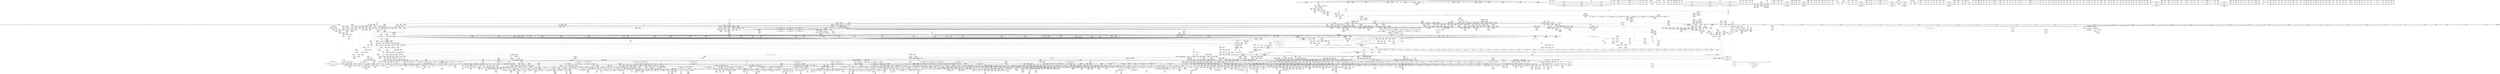 digraph {
	CE0x6971f40 [shape=record,shape=Mrecord,label="{CE0x6971f40|i64*_getelementptr_inbounds_(_14_x_i64_,_14_x_i64_*___llvm_gcov_ctr18115,_i64_0,_i64_6)|*Constant*|*SummSource*}"]
	CE0x8202520 [shape=record,shape=Mrecord,label="{CE0x8202520|i64*_getelementptr_inbounds_(_2_x_i64_,_2_x_i64_*___llvm_gcov_ctr53148,_i64_0,_i64_0)|*Constant*|*SummSource*}"]
	CE0x4afe320 [shape=record,shape=Mrecord,label="{CE0x4afe320|0:_i8*,_array:_GCRE_tomoyo_mac_keywords_external_constant_42_x_i8*_:_elem_5::|security/tomoyo/file.c,233}"]
	CE0x81195e0 [shape=record,shape=Mrecord,label="{CE0x81195e0|tomoyo_add_slash:if.then|*SummSink*}"]
	CE0x7f78c30 [shape=record,shape=Mrecord,label="{CE0x7f78c30|rcu_lock_acquire:tmp7}"]
	CE0x6a1a530 [shape=record,shape=Mrecord,label="{CE0x6a1a530|tomoyo_path_number_perm:tmp14|security/tomoyo/file.c,701}"]
	CE0x5726bc0 [shape=record,shape=Mrecord,label="{CE0x5726bc0|tomoyo_domain:tmp16|security/tomoyo/common.h,1205}"]
	CE0x81cf9e0 [shape=record,shape=Mrecord,label="{CE0x81cf9e0|rcu_lock_release:tmp5|include/linux/rcupdate.h,423}"]
	CE0x687fd30 [shape=record,shape=Mrecord,label="{CE0x687fd30|tomoyo_path_number_perm:if.then3}"]
	CE0x6a3a750 [shape=record,shape=Mrecord,label="{CE0x6a3a750|tomoyo_fill_path_info:is_dir|security/tomoyo/util.c,667}"]
	CE0x65f1190 [shape=record,shape=Mrecord,label="{CE0x65f1190|tomoyo_path_number_perm:tmp43|security/tomoyo/file.c,721}"]
	CE0x6544c40 [shape=record,shape=Mrecord,label="{CE0x6544c40|tomoyo_path_number_perm:tmp21|security/tomoyo/file.c,705}"]
	CE0x5694af0 [shape=record,shape=Mrecord,label="{CE0x5694af0|COLLAPSED:_CRE:_elem_0:default:}"]
	CE0x585e710 [shape=record,shape=Mrecord,label="{CE0x585e710|tomoyo_file_ioctl:tmp3}"]
	CE0x562d1f0 [shape=record,shape=Mrecord,label="{CE0x562d1f0|tomoyo_path_number_perm:tmp12|*LoadInst*|security/tomoyo/file.c,702|*SummSink*}"]
	CE0x6673520 [shape=record,shape=Mrecord,label="{CE0x6673520|_call_void___llvm_gcov_indirect_counter_increment(i32*___llvm_gcov_global_state_pred30,_i64**_getelementptr_inbounds_(_3_x_i64*_,_3_x_i64*_*___llvm_gcda_edge_table29,_i64_0,_i64_2)),_!dbg_!38915|security/tomoyo/file.c,225|*SummSource*}"]
	CE0x81632b0 [shape=record,shape=Mrecord,label="{CE0x81632b0|tomoyo_path_number_perm:tmp23|security/tomoyo/file.c,706|*SummSink*}"]
	CE0x6940e40 [shape=record,shape=Mrecord,label="{CE0x6940e40|srcu_read_unlock:idx|Function::srcu_read_unlock&Arg::idx::}"]
	CE0x57c1f30 [shape=record,shape=Mrecord,label="{CE0x57c1f30|tomoyo_domain:tmp7|security/tomoyo/common.h,1205|*SummSource*}"]
	CE0x7f52790 [shape=record,shape=Mrecord,label="{CE0x7f52790|tomoyo_read_unlock:tmp1|*SummSource*}"]
	CE0x569e2a0 [shape=record,shape=Mrecord,label="{CE0x569e2a0|tomoyo_init_request_info:index|Function::tomoyo_init_request_info&Arg::index::|*SummSource*}"]
	CE0x5891720 [shape=record,shape=Mrecord,label="{CE0x5891720|24:_%struct.dentry*,_:_SCMRE_137,138_}"]
	CE0x6890460 [shape=record,shape=Mrecord,label="{CE0x6890460|i64*_getelementptr_inbounds_(_12_x_i64_,_12_x_i64_*___llvm_gcov_ctr31133,_i64_0,_i64_11)|*Constant*|*SummSink*}"]
	CE0x5834430 [shape=record,shape=Mrecord,label="{CE0x5834430|0:_i8,_array:_GCRE_tomoyo_index2category_constant_39_x_i8_c_00_00_00_00_00_00_00_00_00_00_00_00_00_00_00_00_00_00_00_00_00_00_00_01_01_01_01_01_01_01_01_01_01_01_01_01_01_01_02_,_align_16:_elem_36::|security/tomoyo/util.c,983}"]
	CE0x681b810 [shape=record,shape=Mrecord,label="{CE0x681b810|i64_80|*Constant*|*SummSink*}"]
	CE0x6855510 [shape=record,shape=Mrecord,label="{CE0x6855510|tomoyo_audit_path_number_log:tmp4|security/tomoyo/file.c,222}"]
	CE0x6582090 [shape=record,shape=Mrecord,label="{CE0x6582090|__llvm_gcov_indirect_counter_increment114:tmp}"]
	CE0x661d610 [shape=record,shape=Mrecord,label="{CE0x661d610|tomoyo_path_number_perm:tmp9|security/tomoyo/file.c,702|*SummSink*}"]
	CE0x6692770 [shape=record,shape=Mrecord,label="{CE0x6692770|__llvm_gcov_indirect_counter_increment:entry|*SummSource*}"]
	CE0x5974230 [shape=record,shape=Mrecord,label="{CE0x5974230|tomoyo_get_mode:cmp11|security/tomoyo/util.c,985|*SummSource*}"]
	CE0x66d31b0 [shape=record,shape=Mrecord,label="{CE0x66d31b0|get_current:tmp|*SummSource*}"]
	CE0x5883510 [shape=record,shape=Mrecord,label="{CE0x5883510|tomoyo_const_part_length:tmp40|security/tomoyo/util.c,644|*SummSink*}"]
	CE0x6aca9a0 [shape=record,shape=Mrecord,label="{CE0x6aca9a0|128:_i8*,_1208:_%struct.file*,_:_CMRE_2,3_}"]
	CE0x8075490 [shape=record,shape=Mrecord,label="{CE0x8075490|GLOBAL:tomoyo_audit_path_number_log|*Constant*|*SummSource*}"]
	CE0x58b02d0 [shape=record,shape=Mrecord,label="{CE0x58b02d0|24:_%struct.dentry*,_:_SCMRE_167,168_}"]
	CE0x6a0aa50 [shape=record,shape=Mrecord,label="{CE0x6a0aa50|i32_4|*Constant*|*SummSink*}"]
	CE0x682a410 [shape=record,shape=Mrecord,label="{CE0x682a410|i64*_getelementptr_inbounds_(_31_x_i64_,_31_x_i64_*___llvm_gcov_ctr43150,_i64_0,_i64_30)|*Constant*}"]
	CE0x7f9a8a0 [shape=record,shape=Mrecord,label="{CE0x7f9a8a0|i64*_getelementptr_inbounds_(_22_x_i64_,_22_x_i64_*___llvm_gcov_ctr9,_i64_0,_i64_5)|*Constant*|*SummSink*}"]
	CE0x5833c20 [shape=record,shape=Mrecord,label="{CE0x5833c20|0:_i8,_array:_GCRE_tomoyo_index2category_constant_39_x_i8_c_00_00_00_00_00_00_00_00_00_00_00_00_00_00_00_00_00_00_00_00_00_00_00_01_01_01_01_01_01_01_01_01_01_01_01_01_01_01_02_,_align_16:_elem_33::|security/tomoyo/util.c,983}"]
	CE0x5876c70 [shape=record,shape=Mrecord,label="{CE0x5876c70|tomoyo_path_number_perm:tmp6|security/tomoyo/file.c,695}"]
	CE0x81533a0 [shape=record,shape=Mrecord,label="{CE0x81533a0|_call_void_lockdep_rcu_suspicious(i8*_getelementptr_inbounds_(_25_x_i8_,_25_x_i8_*_.str12,_i32_0,_i32_0),_i32_1205,_i8*_getelementptr_inbounds_(_45_x_i8_,_45_x_i8_*_.str13,_i32_0,_i32_0))_#9,_!dbg_!38917|security/tomoyo/common.h,1205|*SummSource*}"]
	CE0x5728490 [shape=record,shape=Mrecord,label="{CE0x5728490|tomoyo_fill_path_info:const_len|security/tomoyo/util.c,666}"]
	CE0x57e67d0 [shape=record,shape=Mrecord,label="{CE0x57e67d0|tomoyo_audit_path_number_log:tmp10|security/tomoyo/file.c,231|*SummSink*}"]
	CE0x6855730 [shape=record,shape=Mrecord,label="{CE0x6855730|tomoyo_audit_path_number_log:tmp5|security/tomoyo/file.c,222}"]
	CE0x7f0e0a0 [shape=record,shape=Mrecord,label="{CE0x7f0e0a0|tomoyo_init_request_info:tmp13|*LoadInst*|security/tomoyo/util.c,1011|*SummSink*}"]
	CE0x5767c60 [shape=record,shape=Mrecord,label="{CE0x5767c60|24:_%struct.dentry*,_:_SCMRE_50,51_}"]
	CE0x65bd880 [shape=record,shape=Mrecord,label="{CE0x65bd880|tomoyo_get_realpath:if.then|*SummSink*}"]
	CE0x805c150 [shape=record,shape=Mrecord,label="{CE0x805c150|i64*_getelementptr_inbounds_(_22_x_i64_,_22_x_i64_*___llvm_gcov_ctr9,_i64_0,_i64_13)|*Constant*}"]
	CE0x6599db0 [shape=record,shape=Mrecord,label="{CE0x6599db0|tomoyo_get_realpath:entry|*SummSource*}"]
	CE0x8199410 [shape=record,shape=Mrecord,label="{CE0x8199410|tomoyo_audit_path_number_log:tmp1}"]
	CE0x5727a60 [shape=record,shape=Mrecord,label="{CE0x5727a60|__llvm_gcov_indirect_counter_increment:bb4|*SummSource*}"]
	CE0x4cd2710 [shape=record,shape=Mrecord,label="{CE0x4cd2710|tomoyo_const_part_length:conv24|security/tomoyo/util.c,644|*SummSource*}"]
	CE0x4ce5fb0 [shape=record,shape=Mrecord,label="{CE0x4ce5fb0|tomoyo_const_part_length:tmp48|security/tomoyo/util.c,649|*SummSink*}"]
	CE0x569dbe0 [shape=record,shape=Mrecord,label="{CE0x569dbe0|tomoyo_path_number_perm:tmp4|security/tomoyo/file.c,694}"]
	CE0x7f427d0 [shape=record,shape=Mrecord,label="{CE0x7f427d0|GLOBAL:tomoyo_const_part_length|*Constant*}"]
	CE0x4a84fd0 [shape=record,shape=Mrecord,label="{CE0x4a84fd0|tomoyo_fill_path_info:call2|security/tomoyo/util.c,666|*SummSink*}"]
	CE0x66d2f90 [shape=record,shape=Mrecord,label="{CE0x66d2f90|rcu_lock_acquire:tmp5|include/linux/rcupdate.h,418|*SummSource*}"]
	CE0x7eabc10 [shape=record,shape=Mrecord,label="{CE0x7eabc10|tomoyo_path_number_perm:tmp27|security/tomoyo/file.c,708|*SummSink*}"]
	CE0x6971cf0 [shape=record,shape=Mrecord,label="{CE0x6971cf0|srcu_read_unlock:tmp1|*SummSource*}"]
	CE0x4c85790 [shape=record,shape=Mrecord,label="{CE0x4c85790|24:_%struct.dentry*,_:_SCMRE_40,48_|*MultipleSource*|Function::tomoyo_file_ioctl&Arg::file::|security/tomoyo/tomoyo.c,350}"]
	CE0x688fb90 [shape=record,shape=Mrecord,label="{CE0x688fb90|tomoyo_get_mode:retval.0|*SummSource*}"]
	CE0x68015f0 [shape=record,shape=Mrecord,label="{CE0x68015f0|tomoyo_init_request_info:domain1|security/tomoyo/util.c,1006}"]
	CE0x6854ff0 [shape=record,shape=Mrecord,label="{CE0x6854ff0|tomoyo_path_number_perm:tmp19|security/tomoyo/file.c,705}"]
	CE0x66d0bf0 [shape=record,shape=Mrecord,label="{CE0x66d0bf0|tomoyo_const_part_length:tmp48|security/tomoyo/util.c,649}"]
	CE0x7f92ec0 [shape=record,shape=Mrecord,label="{CE0x7f92ec0|i64*_getelementptr_inbounds_(_6_x_i64_,_6_x_i64_*___llvm_gcov_ctr25,_i64_0,_i64_5)|*Constant*|*SummSource*}"]
	CE0x68c2b30 [shape=record,shape=Mrecord,label="{CE0x68c2b30|tomoyo_init_request_info:tmp11|security/tomoyo/util.c,1007|*SummSource*}"]
	CE0x49f3910 [shape=record,shape=Mrecord,label="{CE0x49f3910|rcu_lock_release:tmp4|include/linux/rcupdate.h,423|*SummSink*}"]
	CE0x59e0dd0 [shape=record,shape=Mrecord,label="{CE0x59e0dd0|0:_%struct.tomoyo_obj_info*,_24:_%struct.tomoyo_path_info*,_32:_i64,_40:_i8,_72:_i8,_76:_i8,_:_SCMRE_52,53_}"]
	CE0x5891ce0 [shape=record,shape=Mrecord,label="{CE0x5891ce0|24:_%struct.dentry*,_:_SCMRE_240,248_|*MultipleSource*|Function::tomoyo_file_ioctl&Arg::file::|security/tomoyo/tomoyo.c,350}"]
	CE0x74e75a0 [shape=record,shape=Mrecord,label="{CE0x74e75a0|tomoyo_fill_path_info:cmp|security/tomoyo/util.c,667|*SummSink*}"]
	CE0x8033a40 [shape=record,shape=Mrecord,label="{CE0x8033a40|tomoyo_fill_path_info:is_patterned|security/tomoyo/util.c,668}"]
	CE0x6582b20 [shape=record,shape=Mrecord,label="{CE0x6582b20|tomoyo_const_part_length:tmp31|security/tomoyo/util.c,641|*SummSource*}"]
	CE0x67bca20 [shape=record,shape=Mrecord,label="{CE0x67bca20|i1_false|*Constant*}"]
	CE0x65cc2f0 [shape=record,shape=Mrecord,label="{CE0x65cc2f0|tomoyo_init_request_info:domain|Function::tomoyo_init_request_info&Arg::domain::}"]
	CE0x6acab20 [shape=record,shape=Mrecord,label="{CE0x6acab20|128:_i8*,_1208:_%struct.file*,_:_CMRE_28,29_}"]
	CE0x7fcd100 [shape=record,shape=Mrecord,label="{CE0x7fcd100|tomoyo_get_mode:tmp5|security/tomoyo/util.c,978|*SummSource*}"]
	CE0x7e90ae0 [shape=record,shape=Mrecord,label="{CE0x7e90ae0|128:_i8*,_1208:_%struct.file*,_:_CMRE_160,168_|*MultipleSource*|security/tomoyo/common.h,1205|security/tomoyo/common.h,1205}"]
	CE0x6898350 [shape=record,shape=Mrecord,label="{CE0x6898350|tomoyo_const_part_length:tmp30|security/tomoyo/util.c,641|*SummSource*}"]
	CE0x680fd10 [shape=record,shape=Mrecord,label="{CE0x680fd10|GLOBAL:tomoyo_domain.__warned|Global_var:tomoyo_domain.__warned|*SummSink*}"]
	CE0x56cf350 [shape=record,shape=Mrecord,label="{CE0x56cf350|0:_%struct.tomoyo_obj_info*,_24:_%struct.tomoyo_path_info*,_32:_i64,_40:_i8,_72:_i8,_76:_i8,_:_SCMRE_31,32_}"]
	CE0x74dc680 [shape=record,shape=Mrecord,label="{CE0x74dc680|tomoyo_get_mode:if.then|*SummSink*}"]
	CE0x5abf310 [shape=record,shape=Mrecord,label="{CE0x5abf310|_ret_%struct.task_struct*_%tmp4,_!dbg_!38905|./arch/x86/include/asm/current.h,14|*SummSink*}"]
	CE0x6931800 [shape=record,shape=Mrecord,label="{CE0x6931800|tomoyo_const_part_length:cmp12|security/tomoyo/util.c,641|*SummSource*}"]
	CE0x59b1a30 [shape=record,shape=Mrecord,label="{CE0x59b1a30|i64_0|*Constant*}"]
	CE0x577ed50 [shape=record,shape=Mrecord,label="{CE0x577ed50|tomoyo_const_part_length:tmp24|security/tomoyo/util.c,640}"]
	CE0x7f78e80 [shape=record,shape=Mrecord,label="{CE0x7f78e80|rcu_lock_acquire:tmp7|*SummSink*}"]
	CE0x6654f40 [shape=record,shape=Mrecord,label="{CE0x6654f40|tomoyo_get_mode:tmp23|security/tomoyo/util.c,986}"]
	CE0x6579140 [shape=record,shape=Mrecord,label="{CE0x6579140|rcu_lock_release:entry|*SummSink*}"]
	CE0x7e912e0 [shape=record,shape=Mrecord,label="{CE0x7e912e0|tomoyo_fill_path_info:land.end|*SummSink*}"]
	CE0x684c630 [shape=record,shape=Mrecord,label="{CE0x684c630|i64*_getelementptr_inbounds_(_22_x_i64_,_22_x_i64_*___llvm_gcov_ctr9,_i64_0,_i64_20)|*Constant*|*SummSink*}"]
	CE0x57238e0 [shape=record,shape=Mrecord,label="{CE0x57238e0|tomoyo_get_realpath:tmp11|security/tomoyo/file.c,156|*SummSink*}"]
	CE0x64fd330 [shape=record,shape=Mrecord,label="{CE0x64fd330|i32_55|*Constant*}"]
	CE0x64fd180 [shape=record,shape=Mrecord,label="{CE0x64fd180|tomoyo_const_part_length:conv14|security/tomoyo/util.c,641|*SummSink*}"]
	CE0x56ef6e0 [shape=record,shape=Mrecord,label="{CE0x56ef6e0|GLOBAL:__srcu_read_unlock|*Constant*|*SummSource*}"]
	CE0x8043a00 [shape=record,shape=Mrecord,label="{CE0x8043a00|srcu_read_lock:call|include/linux/srcu.h,220|*SummSource*}"]
	CE0x8018720 [shape=record,shape=Mrecord,label="{CE0x8018720|tomoyo_const_part_length:add|security/tomoyo/util.c,634}"]
	CE0x65bd780 [shape=record,shape=Mrecord,label="{CE0x65bd780|tomoyo_get_realpath:if.end|*SummSink*}"]
	CE0x48a50e0 [shape=record,shape=Mrecord,label="{CE0x48a50e0|24:_%struct.dentry*,_:_SCMRE_58,59_}"]
	CE0x6836b10 [shape=record,shape=Mrecord,label="{CE0x6836b10|0:_i8,_array:_GCRE_tomoyo_index2category_constant_39_x_i8_c_00_00_00_00_00_00_00_00_00_00_00_00_00_00_00_00_00_00_00_00_00_00_00_01_01_01_01_01_01_01_01_01_01_01_01_01_01_01_02_,_align_16:_elem_6::|security/tomoyo/util.c,983}"]
	CE0x671d900 [shape=record,shape=Mrecord,label="{CE0x671d900|i64*_getelementptr_inbounds_(_12_x_i64_,_12_x_i64_*___llvm_gcov_ctr31133,_i64_0,_i64_10)|*Constant*|*SummSink*}"]
	CE0x65dddb0 [shape=record,shape=Mrecord,label="{CE0x65dddb0|GLOBAL:tomoyo_fill_path_info|*Constant*}"]
	CE0x66d35d0 [shape=record,shape=Mrecord,label="{CE0x66d35d0|tomoyo_const_part_length:tmp16|security/tomoyo/util.c,627}"]
	CE0x5737450 [shape=record,shape=Mrecord,label="{CE0x5737450|24:_%struct.dentry*,_:_SCMRE_13,14_}"]
	CE0x66c4530 [shape=record,shape=Mrecord,label="{CE0x66c4530|i64_18|*Constant*}"]
	CE0x655aa10 [shape=record,shape=Mrecord,label="{CE0x655aa10|GLOBAL:lock_acquire|*Constant*}"]
	CE0x65830b0 [shape=record,shape=Mrecord,label="{CE0x65830b0|tomoyo_const_part_length:tmp32|security/tomoyo/util.c,641|*SummSink*}"]
	CE0x4a23470 [shape=record,shape=Mrecord,label="{CE0x4a23470|tomoyo_print_ulong:if.else16|*SummSink*}"]
	CE0x7f20fd0 [shape=record,shape=Mrecord,label="{CE0x7f20fd0|i64_1|*Constant*}"]
	CE0x8018440 [shape=record,shape=Mrecord,label="{CE0x8018440|tomoyo_const_part_length:inc|security/tomoyo/util.c,628}"]
	CE0x6661690 [shape=record,shape=Mrecord,label="{CE0x6661690|tomoyo_const_part_length:len.0|*SummSink*}"]
	CE0x49c9cb0 [shape=record,shape=Mrecord,label="{CE0x49c9cb0|tomoyo_add_slash:name|security/tomoyo/file.c,136}"]
	CE0x81f7930 [shape=record,shape=Mrecord,label="{CE0x81f7930|tomoyo_path_number_perm:tmp36|security/tomoyo/file.c,717|*SummSink*}"]
	CE0x65cfdc0 [shape=record,shape=Mrecord,label="{CE0x65cfdc0|tomoyo_print_ulong:tmp19|security/tomoyo/util.c,244|*SummSink*}"]
	CE0x80181c0 [shape=record,shape=Mrecord,label="{CE0x80181c0|i64*_getelementptr_inbounds_(_4_x_i64_,_4_x_i64_*___llvm_gcov_ctr24,_i64_0,_i64_1)|*Constant*|*SummSource*}"]
	CE0x58843b0 [shape=record,shape=Mrecord,label="{CE0x58843b0|tomoyo_const_part_length:tmp43|security/tomoyo/util.c,644|*SummSource*}"]
	CE0x595d480 [shape=record,shape=Mrecord,label="{CE0x595d480|tomoyo_get_mode:idxprom6|security/tomoyo/util.c,983}"]
	CE0x69ae2a0 [shape=record,shape=Mrecord,label="{CE0x69ae2a0|tomoyo_const_part_length:tmp18|security/tomoyo/util.c,627}"]
	CE0x5817bb0 [shape=record,shape=Mrecord,label="{CE0x5817bb0|rcu_lock_release:bb|*SummSource*}"]
	CE0x81fe040 [shape=record,shape=Mrecord,label="{CE0x81fe040|i64*_getelementptr_inbounds_(_5_x_i64_,_5_x_i64_*___llvm_gcov_ctr28130,_i64_0,_i64_3)|*Constant*}"]
	CE0x49f3600 [shape=record,shape=Mrecord,label="{CE0x49f3600|i64*_getelementptr_inbounds_(_4_x_i64_,_4_x_i64_*___llvm_gcov_ctr33,_i64_0,_i64_2)|*Constant*|*SummSink*}"]
	CE0x561eda0 [shape=record,shape=Mrecord,label="{CE0x561eda0|tomoyo_fill_path_info:tmp13|*LoadInst*|security/tomoyo/util.c,668}"]
	CE0x4bad250 [shape=record,shape=Mrecord,label="{CE0x4bad250|tomoyo_fill_path_info:call|security/tomoyo/util.c,664|*SummSink*}"]
	CE0x6691c70 [shape=record,shape=Mrecord,label="{CE0x6691c70|_call_void___llvm_gcov_indirect_counter_increment114(i32*___llvm_gcov_global_state_pred45,_i64**_getelementptr_inbounds_(_3_x_i64*_,_3_x_i64*_*___llvm_gcda_edge_table44,_i64_0,_i64_1)),_!dbg_!38927|security/tomoyo/util.c,634}"]
	CE0x4c79370 [shape=record,shape=Mrecord,label="{CE0x4c79370|i64*_getelementptr_inbounds_(_2_x_i64_,_2_x_i64_*___llvm_gcov_ctr40189,_i64_0,_i64_1)|*Constant*|*SummSink*}"]
	CE0x676a9b0 [shape=record,shape=Mrecord,label="{CE0x676a9b0|tomoyo_get_mode:tmp9|security/tomoyo/util.c,981|*SummSink*}"]
	CE0x6829340 [shape=record,shape=Mrecord,label="{CE0x6829340|tomoyo_path_number_perm:tmp12|*LoadInst*|security/tomoyo/file.c,702|*SummSource*}"]
	CE0x671ee10 [shape=record,shape=Mrecord,label="{CE0x671ee10|tomoyo_init_request_info:tmp6|security/tomoyo/util.c,1004}"]
	CE0x4c14ee0 [shape=record,shape=Mrecord,label="{CE0x4c14ee0|tomoyo_get_mode:arrayidx4|security/tomoyo/util.c,983}"]
	CE0x655ef10 [shape=record,shape=Mrecord,label="{CE0x655ef10|i64_2|*Constant*}"]
	CE0x661cb60 [shape=record,shape=Mrecord,label="{CE0x661cb60|tomoyo_path_number_perm:cmp|security/tomoyo/file.c,702}"]
	CE0x65de200 [shape=record,shape=Mrecord,label="{CE0x65de200|0:_%struct.tomoyo_obj_info*,_24:_%struct.tomoyo_path_info*,_32:_i64,_40:_i8,_72:_i8,_76:_i8,_:_SCMRE_46,47_}"]
	CE0x69b7790 [shape=record,shape=Mrecord,label="{CE0x69b7790|GLOBAL:tomoyo_domain.__warned|Global_var:tomoyo_domain.__warned|*SummSource*}"]
	CE0x6913730 [shape=record,shape=Mrecord,label="{CE0x6913730|srcu_read_unlock:entry|*SummSink*}"]
	CE0x69746e0 [shape=record,shape=Mrecord,label="{CE0x69746e0|__llvm_gcov_indirect_counter_increment114:tmp5|*SummSource*}"]
	CE0x5727640 [shape=record,shape=Mrecord,label="{CE0x5727640|__llvm_gcov_indirect_counter_increment:bb4|*SummSink*}"]
	CE0x8084600 [shape=record,shape=Mrecord,label="{CE0x8084600|rcu_lock_acquire:indirectgoto}"]
	CE0x6a32d90 [shape=record,shape=Mrecord,label="{CE0x6a32d90|i64*_getelementptr_inbounds_(_12_x_i64_,_12_x_i64_*___llvm_gcov_ctr31133,_i64_0,_i64_0)|*Constant*|*SummSource*}"]
	CE0x7fde350 [shape=record,shape=Mrecord,label="{CE0x7fde350|i64_3|*Constant*}"]
	CE0x8049d00 [shape=record,shape=Mrecord,label="{CE0x8049d00|GLOBAL:__llvm_gcov_global_state_pred45|Global_var:__llvm_gcov_global_state_pred45|*SummSink*}"]
	CE0x74e7a00 [shape=record,shape=Mrecord,label="{CE0x74e7a00|0:_i8,_array:_GCRE_tomoyo_index2category_constant_39_x_i8_c_00_00_00_00_00_00_00_00_00_00_00_00_00_00_00_00_00_00_00_00_00_00_00_01_01_01_01_01_01_01_01_01_01_01_01_01_01_01_02_,_align_16:_elem_2::|security/tomoyo/util.c,983}"]
	CE0x6498ce0 [shape=record,shape=Mrecord,label="{CE0x6498ce0|__llvm_gcov_indirect_counter_increment:bb|*SummSink*}"]
	CE0x7f31510 [shape=record,shape=Mrecord,label="{CE0x7f31510|_ret_i32_%call,_!dbg_!38907|include/linux/srcu.h,223}"]
	CE0x669a830 [shape=record,shape=Mrecord,label="{CE0x669a830|_call_void_mcount()_#3}"]
	CE0x7f56220 [shape=record,shape=Mrecord,label="{CE0x7f56220|i8_0|*Constant*|*SummSource*}"]
	CE0x56a04e0 [shape=record,shape=Mrecord,label="{CE0x56a04e0|24:_%struct.dentry*,_:_SCMRE_61,62_}"]
	CE0x6610b90 [shape=record,shape=Mrecord,label="{CE0x6610b90|tomoyo_domain:tmp14|security/tomoyo/common.h,1205|*SummSource*}"]
	CE0x4980250 [shape=record,shape=Mrecord,label="{CE0x4980250|i64*_getelementptr_inbounds_(_12_x_i64_,_12_x_i64_*___llvm_gcov_ctr31133,_i64_0,_i64_0)|*Constant*}"]
	CE0x671d110 [shape=record,shape=Mrecord,label="{CE0x671d110|tomoyo_get_mode:mode.1|*SummSink*}"]
	CE0x4a649c0 [shape=record,shape=Mrecord,label="{CE0x4a649c0|tomoyo_print_ulong:call8|security/tomoyo/util.c,242}"]
	CE0x57371d0 [shape=record,shape=Mrecord,label="{CE0x57371d0|tomoyo_path_number_perm:tmp29|security/tomoyo/file.c,709|*SummSource*}"]
	CE0x66549a0 [shape=record,shape=Mrecord,label="{CE0x66549a0|tomoyo_get_mode:tmp22|security/tomoyo/util.c,986|*SummSource*}"]
	CE0x4badc30 [shape=record,shape=Mrecord,label="{CE0x4badc30|tomoyo_fill_path_info:tmp7|security/tomoyo/util.c,667|*SummSource*}"]
	CE0x65a0ce0 [shape=record,shape=Mrecord,label="{CE0x65a0ce0|tomoyo_add_slash:return|*SummSource*}"]
	CE0x74dc2c0 [shape=record,shape=Mrecord,label="{CE0x74dc2c0|tomoyo_fill_path_info:name1|security/tomoyo/util.c,663}"]
	CE0x578f300 [shape=record,shape=Mrecord,label="{CE0x578f300|tomoyo_path_number_perm:tmp41|security/tomoyo/file.c,718|*SummSource*}"]
	CE0x59efc90 [shape=record,shape=Mrecord,label="{CE0x59efc90|tomoyo_print_ulong:buffer|Function::tomoyo_print_ulong&Arg::buffer::|*SummSource*}"]
	CE0x57a1f40 [shape=record,shape=Mrecord,label="{CE0x57a1f40|tomoyo_path_number_perm:buf|security/tomoyo/file.c, 698|*SummSink*}"]
	CE0x5a842f0 [shape=record,shape=Mrecord,label="{CE0x5a842f0|tomoyo_print_ulong:conv2|security/tomoyo/util.c,240}"]
	CE0x4ccef90 [shape=record,shape=Mrecord,label="{CE0x4ccef90|24:_%struct.dentry*,_:_SCMRE_59,60_}"]
	CE0x586c1b0 [shape=record,shape=Mrecord,label="{CE0x586c1b0|i8*_getelementptr_inbounds_(_25_x_i8_,_25_x_i8_*_.str12,_i32_0,_i32_0)|*Constant*}"]
	CE0x6a3bc00 [shape=record,shape=Mrecord,label="{CE0x6a3bc00|tomoyo_path_number_perm:tmp17|security/tomoyo/file.c,703}"]
	CE0x81fe400 [shape=record,shape=Mrecord,label="{CE0x81fe400|tomoyo_fill_path_info:tmp8|security/tomoyo/util.c,667}"]
	CE0x671dc80 [shape=record,shape=Mrecord,label="{CE0x671dc80|tomoyo_get_mode:tmp26|security/tomoyo/util.c,987|*SummSource*}"]
	CE0x688f540 [shape=record,shape=Mrecord,label="{CE0x688f540|tomoyo_get_realpath:tmp2|*LoadInst*|security/tomoyo/file.c,151}"]
	CE0x5726ae0 [shape=record,shape=Mrecord,label="{CE0x5726ae0|i64*_getelementptr_inbounds_(_11_x_i64_,_11_x_i64_*___llvm_gcov_ctr54147,_i64_0,_i64_8)|*Constant*|*SummSink*}"]
	CE0x655a450 [shape=record,shape=Mrecord,label="{CE0x655a450|__llvm_gcov_indirect_counter_increment114:counter|*SummSource*}"]
	CE0x569fdf0 [shape=record,shape=Mrecord,label="{CE0x569fdf0|24:_%struct.dentry*,_:_SCMRE_78,79_}"]
	CE0x66b41e0 [shape=record,shape=Mrecord,label="{CE0x66b41e0|tomoyo_get_realpath:bb|*SummSink*}"]
	CE0x6a1a7f0 [shape=record,shape=Mrecord,label="{CE0x6a1a7f0|tomoyo_path_number_perm:tobool|security/tomoyo/file.c,702|*SummSink*}"]
	CE0x4bad090 [shape=record,shape=Mrecord,label="{CE0x4bad090|tomoyo_fill_path_info:call|security/tomoyo/util.c,664|*SummSource*}"]
	CE0x57abc90 [shape=record,shape=Mrecord,label="{CE0x57abc90|i64*_getelementptr_inbounds_(_6_x_i64_,_6_x_i64_*___llvm_gcov_ctr26,_i64_0,_i64_5)|*Constant*}"]
	CE0x4b8c0e0 [shape=record,shape=Mrecord,label="{CE0x4b8c0e0|tomoyo_print_ulong:tmp12|security/tomoyo/util.c,242}"]
	CE0x6942fa0 [shape=record,shape=Mrecord,label="{CE0x6942fa0|i64*_getelementptr_inbounds_(_6_x_i64_,_6_x_i64_*___llvm_gcov_ctr25,_i64_0,_i64_4)|*Constant*}"]
	CE0x670a110 [shape=record,shape=Mrecord,label="{CE0x670a110|tomoyo_const_part_length:tmp16|security/tomoyo/util.c,627|*SummSource*}"]
	CE0x7edc0c0 [shape=record,shape=Mrecord,label="{CE0x7edc0c0|tomoyo_path_number_perm:tmp22|security/tomoyo/file.c,705|*SummSource*}"]
	CE0x4b78140 [shape=record,shape=Mrecord,label="{CE0x4b78140|0:_i8*,_array:_GCRE_tomoyo_mac_keywords_external_constant_42_x_i8*_:_elem_37::|security/tomoyo/file.c,233}"]
	CE0x497e7c0 [shape=record,shape=Mrecord,label="{CE0x497e7c0|tomoyo_read_unlock:tmp|*SummSink*}"]
	CE0x58dba30 [shape=record,shape=Mrecord,label="{CE0x58dba30|24:_%struct.dentry*,_:_SCMRE_202,203_}"]
	CE0x81921d0 [shape=record,shape=Mrecord,label="{CE0x81921d0|tomoyo_print_ulong:tmp26|security/tomoyo/util.c,247|*SummSource*}"]
	CE0x49f6350 [shape=record,shape=Mrecord,label="{CE0x49f6350|tomoyo_add_slash:name|security/tomoyo/file.c,136|*SummSource*}"]
	CE0x6657830 [shape=record,shape=Mrecord,label="{CE0x6657830|tomoyo_const_part_length:if.then27}"]
	CE0x7ed5870 [shape=record,shape=Mrecord,label="{CE0x7ed5870|rcu_lock_acquire:tmp|*SummSink*}"]
	CE0x69d0ec0 [shape=record,shape=Mrecord,label="{CE0x69d0ec0|tomoyo_init_request_info:ns|security/tomoyo/util.c,1010}"]
	CE0x676a700 [shape=record,shape=Mrecord,label="{CE0x676a700|_ret_void,_!dbg_!38908|include/linux/rcupdate.h,419}"]
	CE0x69ae620 [shape=record,shape=Mrecord,label="{CE0x69ae620|tomoyo_const_part_length:tmp18|security/tomoyo/util.c,627|*SummSink*}"]
	CE0x6844d10 [shape=record,shape=Mrecord,label="{CE0x6844d10|tomoyo_print_ulong:tmp20|security/tomoyo/util.c,246}"]
	CE0x58420c0 [shape=record,shape=Mrecord,label="{CE0x58420c0|get_current:bb|*SummSource*}"]
	CE0x74ef720 [shape=record,shape=Mrecord,label="{CE0x74ef720|GLOBAL:tomoyo_profile|*Constant*|*SummSource*}"]
	CE0x68e5040 [shape=record,shape=Mrecord,label="{CE0x68e5040|tomoyo_init_request_info:profile2|security/tomoyo/util.c,1007}"]
	CE0x67a7e20 [shape=record,shape=Mrecord,label="{CE0x67a7e20|i32_4|*Constant*}"]
	CE0x4a38940 [shape=record,shape=Mrecord,label="{CE0x4a38940|tomoyo_audit_path_number_log:tmp13|security/tomoyo/file.c,234|*SummSource*}"]
	CE0x6751750 [shape=record,shape=Mrecord,label="{CE0x6751750|tomoyo_path_number_perm:bb|*SummSink*}"]
	CE0x64c8610 [shape=record,shape=Mrecord,label="{CE0x64c8610|_call_void_tomoyo_read_unlock(i32_%call1)_#9,_!dbg_!38957|security/tomoyo/file.c,720|*SummSource*}"]
	CE0x4badbc0 [shape=record,shape=Mrecord,label="{CE0x4badbc0|tomoyo_fill_path_info:tmp7|security/tomoyo/util.c,667}"]
	CE0x67d1ca0 [shape=record,shape=Mrecord,label="{CE0x67d1ca0|i64*_getelementptr_inbounds_(_22_x_i64_,_22_x_i64_*___llvm_gcov_ctr9,_i64_0,_i64_21)|*Constant*}"]
	CE0x69ae560 [shape=record,shape=Mrecord,label="{CE0x69ae560|tomoyo_const_part_length:tmp18|security/tomoyo/util.c,627|*SummSource*}"]
	CE0x66aaf80 [shape=record,shape=Mrecord,label="{CE0x66aaf80|0:_%struct.tomoyo_obj_info*,_24:_%struct.tomoyo_path_info*,_32:_i64,_40:_i8,_72:_i8,_76:_i8,_:_SCMRE_75,76_|*MultipleSource*|security/tomoyo/file.c,693|security/tomoyo/file.c, 693|security/tomoyo/file.c,707|Function::tomoyo_init_request_info&Arg::r::}"]
	CE0x4a5b450 [shape=record,shape=Mrecord,label="{CE0x4a5b450|tomoyo_add_slash:tmp9|security/tomoyo/file.c,136|*SummSource*}"]
	CE0x6902f60 [shape=record,shape=Mrecord,label="{CE0x6902f60|_ret_void|*SummSource*}"]
	CE0x7fe02c0 [shape=record,shape=Mrecord,label="{CE0x7fe02c0|tomoyo_path_number_perm:path_number13|security/tomoyo/file.c,713|*SummSink*}"]
	CE0x68c68d0 [shape=record,shape=Mrecord,label="{CE0x68c68d0|tomoyo_path_number_perm:do.end|*SummSource*}"]
	CE0x5877390 [shape=record,shape=Mrecord,label="{CE0x5877390|tomoyo_init_request_info:call|security/tomoyo/util.c,1005}"]
	CE0x4ac7c30 [shape=record,shape=Mrecord,label="{CE0x4ac7c30|tomoyo_print_ulong:tmp11|security/tomoyo/util.c,241|*SummSink*}"]
	CE0x66d3a50 [shape=record,shape=Mrecord,label="{CE0x66d3a50|tomoyo_print_ulong:if.end|*SummSource*}"]
	CE0x80424f0 [shape=record,shape=Mrecord,label="{CE0x80424f0|i32_49|*Constant*}"]
	CE0x8024010 [shape=record,shape=Mrecord,label="{CE0x8024010|tomoyo_get_mode:tmp1|*SummSource*}"]
	CE0x6883070 [shape=record,shape=Mrecord,label="{CE0x6883070|tomoyo_print_ulong:conv18|security/tomoyo/util.c,246|*SummSource*}"]
	CE0x7f7ab40 [shape=record,shape=Mrecord,label="{CE0x7f7ab40|tomoyo_const_part_length:tmp23|security/tomoyo/util.c,634|*SummSink*}"]
	CE0x6624570 [shape=record,shape=Mrecord,label="{CE0x6624570|tomoyo_get_mode:tmp3|security/tomoyo/util.c,978}"]
	CE0x695a080 [shape=record,shape=Mrecord,label="{CE0x695a080|tomoyo_get_realpath:call|security/tomoyo/file.c,150|*SummSink*}"]
	CE0x584a100 [shape=record,shape=Mrecord,label="{CE0x584a100|tomoyo_const_part_length:sw.bb|*SummSource*}"]
	CE0x5757150 [shape=record,shape=Mrecord,label="{CE0x5757150|24:_%struct.dentry*,_:_SCMRE_95,96_}"]
	CE0x56af170 [shape=record,shape=Mrecord,label="{CE0x56af170|tomoyo_const_part_length:cmp25|security/tomoyo/util.c,644|*SummSource*}"]
	CE0x6a2e850 [shape=record,shape=Mrecord,label="{CE0x6a2e850|tomoyo_init_request_info:tmp7|security/tomoyo/util.c,1005|*SummSource*}"]
	CE0x7fde540 [shape=record,shape=Mrecord,label="{CE0x7fde540|tomoyo_domain:tmp4|security/tomoyo/common.h,1205}"]
	CE0x6a45240 [shape=record,shape=Mrecord,label="{CE0x6a45240|tomoyo_init_request_info:tobool|security/tomoyo/util.c,1004|*SummSink*}"]
	CE0x664bae0 [shape=record,shape=Mrecord,label="{CE0x664bae0|tomoyo_get_realpath:call|security/tomoyo/file.c,150|*SummSource*}"]
	CE0x65efab0 [shape=record,shape=Mrecord,label="{CE0x65efab0|i64*_getelementptr_inbounds_(_6_x_i64_,_6_x_i64_*___llvm_gcov_ctr26,_i64_0,_i64_4)|*Constant*|*SummSource*}"]
	CE0x4a5c430 [shape=record,shape=Mrecord,label="{CE0x4a5c430|tomoyo_get_mode:idxprom3|security/tomoyo/util.c,983}"]
	CE0x597df10 [shape=record,shape=Mrecord,label="{CE0x597df10|24:_%struct.dentry*,_:_SCMRE_401,402_}"]
	CE0x584d9f0 [shape=record,shape=Mrecord,label="{CE0x584d9f0|rcu_lock_acquire:tmp2|*SummSink*}"]
	CE0x4ba2dc0 [shape=record,shape=Mrecord,label="{CE0x4ba2dc0|tomoyo_const_part_length:tmp22|security/tomoyo/util.c,634}"]
	CE0x6599a80 [shape=record,shape=Mrecord,label="{CE0x6599a80|GLOBAL:tomoyo_get_realpath|*Constant*|*SummSource*}"]
	CE0x68ea580 [shape=record,shape=Mrecord,label="{CE0x68ea580|0:_i64*,_array:_GCR___llvm_gcda_edge_table44_internal_unnamed_addr_constant_3_x_i64*_i64*_getelementptr_inbounds_(_31_x_i64_,_31_x_i64_*___llvm_gcov_ctr43150,_i64_0,_i64_10),_i64*_getelementptr_inbounds_(_31_x_i64_,_31_x_i64_*___llvm_gcov_ctr43150,_i64_0,_i64_11),_i64*_getelementptr_inbounds_(_31_x_i64_,_31_x_i64_*___llvm_gcov_ctr43150,_i64_0,_i64_15)_:_elem_0::}"]
	CE0x69e15f0 [shape=record,shape=Mrecord,label="{CE0x69e15f0|0:_%struct.tomoyo_obj_info*,_24:_%struct.tomoyo_path_info*,_32:_i64,_40:_i8,_72:_i8,_76:_i8,_:_SCMRE_60,61_}"]
	CE0x8152a50 [shape=record,shape=Mrecord,label="{CE0x8152a50|tomoyo_fill_path_info:conv|security/tomoyo/util.c,664|*SummSink*}"]
	CE0x5627320 [shape=record,shape=Mrecord,label="{CE0x5627320|tomoyo_file_ioctl:bb}"]
	CE0x5948990 [shape=record,shape=Mrecord,label="{CE0x5948990|128:_i8*,_1208:_%struct.file*,_:_CMRE_39,40_}"]
	CE0x64ec9c0 [shape=record,shape=Mrecord,label="{CE0x64ec9c0|_ret_i1_%retval.0,_!dbg_!38916|security/tomoyo/file.c,156|*SummSource*}"]
	CE0x7eabf90 [shape=record,shape=Mrecord,label="{CE0x7eabf90|tomoyo_path_number_perm:tmp28|security/tomoyo/file.c,708|*SummSource*}"]
	CE0x6715c60 [shape=record,shape=Mrecord,label="{CE0x6715c60|tomoyo_get_mode:tmp13|security/tomoyo/util.c,982}"]
	CE0x4b0f510 [shape=record,shape=Mrecord,label="{CE0x4b0f510|tomoyo_get_mode:tmp6|security/tomoyo/util.c,978|*SummSource*}"]
	CE0x7fe6560 [shape=record,shape=Mrecord,label="{CE0x7fe6560|i32_8|*Constant*}"]
	CE0x655ac40 [shape=record,shape=Mrecord,label="{CE0x655ac40|GLOBAL:__llvm_gcov_ctr43150|Global_var:__llvm_gcov_ctr43150|*SummSource*}"]
	CE0x65de740 [shape=record,shape=Mrecord,label="{CE0x65de740|0:_%struct.tomoyo_obj_info*,_24:_%struct.tomoyo_path_info*,_32:_i64,_40:_i8,_72:_i8,_76:_i8,_:_SCMRE_49,50_}"]
	CE0x5724420 [shape=record,shape=Mrecord,label="{CE0x5724420|tomoyo_fill_path_info:idxprom|security/tomoyo/util.c,667}"]
	CE0x57e66f0 [shape=record,shape=Mrecord,label="{CE0x57e66f0|tomoyo_audit_path_number_log:tmp10|security/tomoyo/file.c,231}"]
	CE0x805bd80 [shape=record,shape=Mrecord,label="{CE0x805bd80|tomoyo_path_number_perm:tmp33|security/tomoyo/file.c,715}"]
	CE0x67bd970 [shape=record,shape=Mrecord,label="{CE0x67bd970|tomoyo_fill_path_info:tmp11|security/tomoyo/util.c,667}"]
	CE0x6acb030 [shape=record,shape=Mrecord,label="{CE0x6acb030|128:_i8*,_1208:_%struct.file*,_:_CMRE_5,6_}"]
	CE0x7ed56b0 [shape=record,shape=Mrecord,label="{CE0x7ed56b0|tomoyo_const_part_length:sw.bb|*SummSink*}"]
	CE0x8186ca0 [shape=record,shape=Mrecord,label="{CE0x8186ca0|tomoyo_domain:do.end}"]
	CE0x7ee4f30 [shape=record,shape=Mrecord,label="{CE0x7ee4f30|tomoyo_init_request_info:mode5|security/tomoyo/util.c,1011|*SummSource*}"]
	CE0x6699320 [shape=record,shape=Mrecord,label="{CE0x6699320|i64*_getelementptr_inbounds_(_31_x_i64_,_31_x_i64_*___llvm_gcov_ctr43150,_i64_0,_i64_4)|*Constant*|*SummSink*}"]
	CE0x7faa220 [shape=record,shape=Mrecord,label="{CE0x7faa220|_call_void_mcount()_#3}"]
	CE0x695a780 [shape=record,shape=Mrecord,label="{CE0x695a780|tomoyo_get_realpath:tmp10|security/tomoyo/file.c,155}"]
	CE0x67d3d90 [shape=record,shape=Mrecord,label="{CE0x67d3d90|tomoyo_const_part_length:while.cond}"]
	CE0x56c9a50 [shape=record,shape=Mrecord,label="{CE0x56c9a50|24:_%struct.dentry*,_:_SCMRE_10,11_}"]
	CE0x57abe90 [shape=record,shape=Mrecord,label="{CE0x57abe90|tomoyo_fill_path_info:ptr|Function::tomoyo_fill_path_info&Arg::ptr::}"]
	CE0x5712640 [shape=record,shape=Mrecord,label="{CE0x5712640|i64_1|*Constant*|*SummSink*}"]
	CE0x66fd600 [shape=record,shape=Mrecord,label="{CE0x66fd600|tomoyo_path_number_perm:tmp52|security/tomoyo/file.c,724|*SummSource*}"]
	CE0x67ba230 [shape=record,shape=Mrecord,label="{CE0x67ba230|tomoyo_path_number_perm:tmp54|security/tomoyo/file.c,724|*SummSource*}"]
	CE0x67bdc10 [shape=record,shape=Mrecord,label="{CE0x67bdc10|tomoyo_fill_path_info:name1|security/tomoyo/util.c,663}"]
	CE0x6801050 [shape=record,shape=Mrecord,label="{CE0x6801050|tomoyo_path_number_perm:r|security/tomoyo/file.c, 693}"]
	CE0x8081f10 [shape=record,shape=Mrecord,label="{CE0x8081f10|tomoyo_const_part_length:tmp36|security/tomoyo/util.c,644|*SummSource*}"]
	CE0x5694f90 [shape=record,shape=Mrecord,label="{CE0x5694f90|_call_void_mcount()_#3}"]
	CE0x7f0dee0 [shape=record,shape=Mrecord,label="{CE0x7f0dee0|tomoyo_init_request_info:tmp13|*LoadInst*|security/tomoyo/util.c,1011|*SummSource*}"]
	CE0x4c3d2d0 [shape=record,shape=Mrecord,label="{CE0x4c3d2d0|tomoyo_fill_path_info:land.rhs}"]
	CE0x7fa3ec0 [shape=record,shape=Mrecord,label="{CE0x7fa3ec0|tomoyo_audit_path_number_log:tmp8|security/tomoyo/file.c,228|*SummSink*}"]
	CE0x6a0a4e0 [shape=record,shape=Mrecord,label="{CE0x6a0a4e0|i64_2|*Constant*}"]
	CE0x818f910 [shape=record,shape=Mrecord,label="{CE0x818f910|tomoyo_get_realpath:tmp5|security/tomoyo/file.c,151}"]
	CE0x57568c0 [shape=record,shape=Mrecord,label="{CE0x57568c0|24:_%struct.dentry*,_:_SCMRE_53,54_}"]
	CE0x58b0530 [shape=record,shape=Mrecord,label="{CE0x58b0530|24:_%struct.dentry*,_:_SCMRE_169,170_}"]
	CE0x4a64870 [shape=record,shape=Mrecord,label="{CE0x4a64870|srcu_read_unlock:tmp2|*SummSink*}"]
	CE0x6a39f60 [shape=record,shape=Mrecord,label="{CE0x6a39f60|tomoyo_fill_path_info:tmp12|security/tomoyo/util.c,667}"]
	CE0x669cf30 [shape=record,shape=Mrecord,label="{CE0x669cf30|rcu_lock_acquire:tmp4|include/linux/rcupdate.h,418|*SummSink*}"]
	CE0x74f0e90 [shape=record,shape=Mrecord,label="{CE0x74f0e90|128:_i8*,_1208:_%struct.file*,_:_CMRE_128,136_|*MultipleSource*|security/tomoyo/common.h,1205|security/tomoyo/common.h,1205}"]
	CE0x65ef730 [shape=record,shape=Mrecord,label="{CE0x65ef730|GLOBAL:__llvm_gcov_global_state_pred30|Global_var:__llvm_gcov_global_state_pred30|*SummSink*}"]
	CE0x48ae4a0 [shape=record,shape=Mrecord,label="{CE0x48ae4a0|GLOBAL:__llvm_gcov_ctr28130|Global_var:__llvm_gcov_ctr28130|*SummSource*}"]
	CE0x65a0730 [shape=record,shape=Mrecord,label="{CE0x65a0730|__llvm_gcov_indirect_counter_increment:exit|*SummSource*}"]
	CE0x7e915c0 [shape=record,shape=Mrecord,label="{CE0x7e915c0|tomoyo_fill_path_info:tmp}"]
	CE0x58b0070 [shape=record,shape=Mrecord,label="{CE0x58b0070|24:_%struct.dentry*,_:_SCMRE_165,166_}"]
	CE0x68e5170 [shape=record,shape=Mrecord,label="{CE0x68e5170|tomoyo_path_number_perm:if.end22|*SummSink*}"]
	CE0x6acaef0 [shape=record,shape=Mrecord,label="{CE0x6acaef0|128:_i8*,_1208:_%struct.file*,_:_CMRE_4,5_}"]
	CE0x7f27d20 [shape=record,shape=Mrecord,label="{CE0x7f27d20|tomoyo_const_part_length:return|*SummSink*}"]
	CE0x5806130 [shape=record,shape=Mrecord,label="{CE0x5806130|0:_i8,_array:_GCRE_tomoyo_index2category_constant_39_x_i8_c_00_00_00_00_00_00_00_00_00_00_00_00_00_00_00_00_00_00_00_00_00_00_00_01_01_01_01_01_01_01_01_01_01_01_01_01_01_01_02_,_align_16:_elem_29::|security/tomoyo/util.c,983}"]
	CE0x8191160 [shape=record,shape=Mrecord,label="{CE0x8191160|tomoyo_print_ulong:tmp24|*SummSink*}"]
	CE0x7eb5fd0 [shape=record,shape=Mrecord,label="{CE0x7eb5fd0|_call_void_tomoyo_add_slash(%struct.tomoyo_path_info*_%buf)_#9,_!dbg_!38934|security/tomoyo/file.c,709}"]
	CE0x66d33a0 [shape=record,shape=Mrecord,label="{CE0x66d33a0|i64_7|*Constant*}"]
	CE0x68c2c70 [shape=record,shape=Mrecord,label="{CE0x68c2c70|tomoyo_init_request_info:tmp11|security/tomoyo/util.c,1007|*SummSink*}"]
	CE0x6882a10 [shape=record,shape=Mrecord,label="{CE0x6882a10|tomoyo_print_ulong:conv17|security/tomoyo/util.c,246|*SummSource*}"]
	CE0x66dea60 [shape=record,shape=Mrecord,label="{CE0x66dea60|tomoyo_get_realpath:bb|*SummSource*}"]
	CE0x69efba0 [shape=record,shape=Mrecord,label="{CE0x69efba0|tomoyo_print_ulong:tmp8|security/tomoyo/util.c,241|*SummSink*}"]
	CE0x4a4de80 [shape=record,shape=Mrecord,label="{CE0x4a4de80|tomoyo_print_ulong:tmp13|security/tomoyo/util.c,242}"]
	CE0x7f0f7c0 [shape=record,shape=Mrecord,label="{CE0x7f0f7c0|tomoyo_get_realpath:tmp1}"]
	CE0x6498f00 [shape=record,shape=Mrecord,label="{CE0x6498f00|i32_-1|*Constant*|*SummSource*}"]
	CE0x651c270 [shape=record,shape=Mrecord,label="{CE0x651c270|tomoyo_read_unlock:idx|Function::tomoyo_read_unlock&Arg::idx::|*SummSource*}"]
	CE0x56dcc60 [shape=record,shape=Mrecord,label="{CE0x56dcc60|_call_void___llvm_gcov_indirect_counter_increment(i32*___llvm_gcov_global_state_pred30,_i64**_getelementptr_inbounds_(_3_x_i64*_,_3_x_i64*_*___llvm_gcda_edge_table29,_i64_0,_i64_1)),_!dbg_!38911|security/tomoyo/file.c,222|*SummSink*}"]
	CE0x6ac2df0 [shape=record,shape=Mrecord,label="{CE0x6ac2df0|i64*_getelementptr_inbounds_(_6_x_i64_,_6_x_i64_*___llvm_gcov_ctr26,_i64_0,_i64_0)|*Constant*|*SummSink*}"]
	CE0x5726b50 [shape=record,shape=Mrecord,label="{CE0x5726b50|tomoyo_domain:tmp15|security/tomoyo/common.h,1205|*SummSink*}"]
	CE0x81a1210 [shape=record,shape=Mrecord,label="{CE0x81a1210|tomoyo_get_mode:tmp2|security/tomoyo/util.c,978}"]
	CE0x48ae120 [shape=record,shape=Mrecord,label="{CE0x48ae120|tomoyo_print_ulong:if.then6|*SummSink*}"]
	CE0x6a26540 [shape=record,shape=Mrecord,label="{CE0x6a26540|tomoyo_print_ulong:call19|security/tomoyo/util.c,246|*SummSink*}"]
	CE0x4c151c0 [shape=record,shape=Mrecord,label="{CE0x4c151c0|tomoyo_get_mode:arrayidx4|security/tomoyo/util.c,983|*SummSource*}"]
	CE0x7ec76b0 [shape=record,shape=Mrecord,label="{CE0x7ec76b0|tomoyo_get_mode:cmp|security/tomoyo/util.c,982}"]
	CE0x497e540 [shape=record,shape=Mrecord,label="{CE0x497e540|tomoyo_read_unlock:tmp|*SummSource*}"]
	CE0x6589690 [shape=record,shape=Mrecord,label="{CE0x6589690|rcu_lock_acquire:map|Function::rcu_lock_acquire&Arg::map::|*SummSource*}"]
	CE0x57ca0a0 [shape=record,shape=Mrecord,label="{CE0x57ca0a0|tomoyo_const_part_length:tmp33|security/tomoyo/util.c,642|*SummSource*}"]
	CE0x8065330 [shape=record,shape=Mrecord,label="{CE0x8065330|tomoyo_path_number_perm:tmp33|security/tomoyo/file.c,715|*SummSink*}"]
	CE0x5716bf0 [shape=record,shape=Mrecord,label="{CE0x5716bf0|rcu_lock_release:entry}"]
	CE0x679d020 [shape=record,shape=Mrecord,label="{CE0x679d020|i32_1205|*Constant*|*SummSink*}"]
	CE0x57c9ef0 [shape=record,shape=Mrecord,label="{CE0x57c9ef0|i64*_getelementptr_inbounds_(_31_x_i64_,_31_x_i64_*___llvm_gcov_ctr43150,_i64_0,_i64_21)|*Constant*}"]
	CE0x5867310 [shape=record,shape=Mrecord,label="{CE0x5867310|24:_%struct.dentry*,_:_SCMRE_81,82_}"]
	CE0x587e050 [shape=record,shape=Mrecord,label="{CE0x587e050|24:_%struct.dentry*,_:_SCMRE_119,120_}"]
	CE0x58d0090 [shape=record,shape=Mrecord,label="{CE0x58d0090|tomoyo_get_mode:tmp16|security/tomoyo/util.c,983|*SummSource*}"]
	CE0x7f99d00 [shape=record,shape=Mrecord,label="{CE0x7f99d00|tomoyo_read_lock:tmp3|*SummSource*}"]
	CE0x81e1e10 [shape=record,shape=Mrecord,label="{CE0x81e1e10|tomoyo_audit_path_number_log:name|security/tomoyo/file.c,235}"]
	CE0x597e220 [shape=record,shape=Mrecord,label="{CE0x597e220|24:_%struct.dentry*,_:_SCMRE_404,408_|*MultipleSource*|Function::tomoyo_file_ioctl&Arg::file::|security/tomoyo/tomoyo.c,350}"]
	CE0x4a5af20 [shape=record,shape=Mrecord,label="{CE0x4a5af20|i8_1|*Constant*|*SummSink*}"]
	CE0x4b36190 [shape=record,shape=Mrecord,label="{CE0x4b36190|0:_i8*,_array:_GCRE_tomoyo_mac_keywords_external_constant_42_x_i8*_:_elem_12::|security/tomoyo/file.c,233}"]
	CE0x6a32110 [shape=record,shape=Mrecord,label="{CE0x6a32110|0:_i8,_array:_GCRE_tomoyo_index2category_constant_39_x_i8_c_00_00_00_00_00_00_00_00_00_00_00_00_00_00_00_00_00_00_00_00_00_00_00_01_01_01_01_01_01_01_01_01_01_01_01_01_01_01_02_,_align_16:_elem_11::|security/tomoyo/util.c,983}"]
	CE0x6835390 [shape=record,shape=Mrecord,label="{CE0x6835390|tomoyo_const_part_length:filename.addr.0|*SummSource*}"]
	CE0x806aa00 [shape=record,shape=Mrecord,label="{CE0x806aa00|_call_void_tomoyo_check_acl(%struct.tomoyo_request_info*_%r,_i1_(%struct.tomoyo_request_info*,_%struct.tomoyo_acl_info*)*_tomoyo_check_path_number_acl)_#9,_!dbg_!38950|security/tomoyo/file.c,715}"]
	CE0x7f69590 [shape=record,shape=Mrecord,label="{CE0x7f69590|i64_0|*Constant*}"]
	CE0x58b0660 [shape=record,shape=Mrecord,label="{CE0x58b0660|24:_%struct.dentry*,_:_SCMRE_170,171_}"]
	CE0x57ab7b0 [shape=record,shape=Mrecord,label="{CE0x57ab7b0|_call_void_tomoyo_fill_path_info(%struct.tomoyo_path_info*_%buf)_#9,_!dbg_!38911|security/tomoyo/file.c,137|*SummSource*}"]
	CE0x6aca550 [shape=record,shape=Mrecord,label="{CE0x6aca550|tomoyo_domain:security|security/tomoyo/common.h,1205}"]
	CE0x597e6c0 [shape=record,shape=Mrecord,label="{CE0x597e6c0|24:_%struct.dentry*,_:_SCMRE_424,428_|*MultipleSource*|Function::tomoyo_file_ioctl&Arg::file::|security/tomoyo/tomoyo.c,350}"]
	CE0x7ffe6b0 [shape=record,shape=Mrecord,label="{CE0x7ffe6b0|tomoyo_fill_path_info:cmp8|security/tomoyo/util.c,668|*SummSink*}"]
	CE0x7f79560 [shape=record,shape=Mrecord,label="{CE0x7f79560|GLOBAL:current_task|Global_var:current_task|*SummSource*}"]
	CE0x561e5f0 [shape=record,shape=Mrecord,label="{CE0x561e5f0|i64*_getelementptr_inbounds_(_2_x_i64_,_2_x_i64_*___llvm_gcov_ctr32,_i64_0,_i64_0)|*Constant*|*SummSource*}"]
	CE0x6751660 [shape=record,shape=Mrecord,label="{CE0x6751660|tomoyo_path_number_perm:bb}"]
	CE0x6617ef0 [shape=record,shape=Mrecord,label="{CE0x6617ef0|tomoyo_const_part_length:incdec.ptr|security/tomoyo/util.c,626|*SummSource*}"]
	CE0x7f135a0 [shape=record,shape=Mrecord,label="{CE0x7f135a0|rcu_lock_release:tmp3|*SummSource*}"]
	CE0x81f6fd0 [shape=record,shape=Mrecord,label="{CE0x81f6fd0|tomoyo_path_number_perm:tmp36|security/tomoyo/file.c,717}"]
	CE0x8075130 [shape=record,shape=Mrecord,label="{CE0x8075130|tomoyo_path_number_perm:call15|security/tomoyo/file.c,716|*SummSource*}"]
	CE0x56944a0 [shape=record,shape=Mrecord,label="{CE0x56944a0|_ret_void,_!dbg_!38908|include/linux/rcupdate.h,419|*SummSource*}"]
	CE0x6667630 [shape=record,shape=Mrecord,label="{CE0x6667630|rcu_lock_release:tmp2|*SummSink*}"]
	CE0x4a9e8c0 [shape=record,shape=Mrecord,label="{CE0x4a9e8c0|tomoyo_print_ulong:if.else9|*SummSink*}"]
	CE0x7e90ea0 [shape=record,shape=Mrecord,label="{CE0x7e90ea0|tomoyo_domain:tmp22|security/tomoyo/common.h,1205}"]
	CE0x80349f0 [shape=record,shape=Mrecord,label="{CE0x80349f0|GLOBAL:full_name_hash|*Constant*}"]
	CE0x6845380 [shape=record,shape=Mrecord,label="{CE0x6845380|tomoyo_print_ulong:tmp20|security/tomoyo/util.c,246|*SummSource*}"]
	CE0x7f7a0f0 [shape=record,shape=Mrecord,label="{CE0x7f7a0f0|__llvm_gcov_indirect_counter_increment114:tmp6}"]
	CE0x8033e80 [shape=record,shape=Mrecord,label="{CE0x8033e80|tomoyo_fill_path_info:is_patterned|security/tomoyo/util.c,668|*SummSink*}"]
	CE0x7fde3c0 [shape=record,shape=Mrecord,label="{CE0x7fde3c0|i64_2|*Constant*}"]
	CE0x56af450 [shape=record,shape=Mrecord,label="{CE0x56af450|i64_24|*Constant*}"]
	CE0x6635090 [shape=record,shape=Mrecord,label="{CE0x6635090|tomoyo_read_unlock:tmp2}"]
	CE0x5948ad0 [shape=record,shape=Mrecord,label="{CE0x5948ad0|128:_i8*,_1208:_%struct.file*,_:_CMRE_40,41_}"]
	CE0x6556530 [shape=record,shape=Mrecord,label="{CE0x6556530|tomoyo_add_slash:tmp1|*SummSource*}"]
	CE0x64e0e60 [shape=record,shape=Mrecord,label="{CE0x64e0e60|tomoyo_file_ioctl:conv|security/tomoyo/tomoyo.c,350}"]
	CE0x81afaf0 [shape=record,shape=Mrecord,label="{CE0x81afaf0|tomoyo_add_slash:tmp4|security/tomoyo/file.c,131}"]
	CE0x6635750 [shape=record,shape=Mrecord,label="{CE0x6635750|i64*_getelementptr_inbounds_(_12_x_i64_,_12_x_i64_*___llvm_gcov_ctr28,_i64_0,_i64_9)|*Constant*|*SummSink*}"]
	CE0x69b9620 [shape=record,shape=Mrecord,label="{CE0x69b9620|i64*_getelementptr_inbounds_(_31_x_i64_,_31_x_i64_*___llvm_gcov_ctr43150,_i64_0,_i64_3)|*Constant*}"]
	CE0x6829400 [shape=record,shape=Mrecord,label="{CE0x6829400|%struct.dentry*_null|*Constant*}"]
	CE0x57273f0 [shape=record,shape=Mrecord,label="{CE0x57273f0|__llvm_gcov_indirect_counter_increment:pred}"]
	CE0x679d760 [shape=record,shape=Mrecord,label="{CE0x679d760|i8*_getelementptr_inbounds_(_45_x_i8_,_45_x_i8_*_.str13,_i32_0,_i32_0)|*Constant*|*SummSink*}"]
	CE0x6601370 [shape=record,shape=Mrecord,label="{CE0x6601370|tomoyo_print_ulong:buffer|Function::tomoyo_print_ulong&Arg::buffer::|*SummSink*}"]
	CE0x4b3d970 [shape=record,shape=Mrecord,label="{CE0x4b3d970|0:_i8*,_array:_GCRE_tomoyo_mac_keywords_external_constant_42_x_i8*_:_elem_26::|security/tomoyo/file.c,233}"]
	CE0x74e7f20 [shape=record,shape=Mrecord,label="{CE0x74e7f20|0:_i8,_array:_GCRE_tomoyo_index2category_constant_39_x_i8_c_00_00_00_00_00_00_00_00_00_00_00_00_00_00_00_00_00_00_00_00_00_00_00_01_01_01_01_01_01_01_01_01_01_01_01_01_01_01_02_,_align_16:_elem_4::|security/tomoyo/util.c,983}"]
	CE0x58dbb60 [shape=record,shape=Mrecord,label="{CE0x58dbb60|24:_%struct.dentry*,_:_SCMRE_203,204_}"]
	CE0x6a1a700 [shape=record,shape=Mrecord,label="{CE0x6a1a700|tomoyo_path_number_perm:tmp13|security/tomoyo/file.c,701|*SummSink*}"]
	CE0x64c82d0 [shape=record,shape=Mrecord,label="{CE0x64c82d0|i32_-12|*Constant*|*SummSink*}"]
	CE0x65efc10 [shape=record,shape=Mrecord,label="{CE0x65efc10|i64*_getelementptr_inbounds_(_6_x_i64_,_6_x_i64_*___llvm_gcov_ctr26,_i64_0,_i64_4)|*Constant*|*SummSink*}"]
	CE0x8186030 [shape=record,shape=Mrecord,label="{CE0x8186030|tomoyo_domain:tmp15|security/tomoyo/common.h,1205}"]
	CE0x7f32880 [shape=record,shape=Mrecord,label="{CE0x7f32880|tomoyo_read_lock:bb}"]
	CE0x679d630 [shape=record,shape=Mrecord,label="{CE0x679d630|i8*_getelementptr_inbounds_(_45_x_i8_,_45_x_i8_*_.str13,_i32_0,_i32_0)|*Constant*}"]
	CE0x49c9350 [shape=record,shape=Mrecord,label="{CE0x49c9350|tomoyo_add_slash:tmp7|security/tomoyo/file.c,132|*SummSink*}"]
	CE0x8153810 [shape=record,shape=Mrecord,label="{CE0x8153810|__llvm_gcov_indirect_counter_increment:tmp5|*SummSource*}"]
	CE0x4a8f3f0 [shape=record,shape=Mrecord,label="{CE0x4a8f3f0|tomoyo_print_ulong:tmp3|security/tomoyo/util.c,239}"]
	CE0x5614f20 [shape=record,shape=Mrecord,label="{CE0x5614f20|GLOBAL:__llvm_gcov_ctr43150|Global_var:__llvm_gcov_ctr43150|*SummSink*}"]
	CE0x651c610 [shape=record,shape=Mrecord,label="{CE0x651c610|_ret_void,_!dbg_!38904|security/tomoyo/common.h,1110|*SummSource*}"]
	CE0x81fdec0 [shape=record,shape=Mrecord,label="{CE0x81fdec0|tomoyo_fill_path_info:tmp5|security/tomoyo/util.c,667}"]
	CE0x7f793b0 [shape=record,shape=Mrecord,label="{CE0x7f793b0|tomoyo_const_part_length:lor.lhs.false23}"]
	CE0x49f3830 [shape=record,shape=Mrecord,label="{CE0x49f3830|rcu_lock_release:tmp4|include/linux/rcupdate.h,423}"]
	CE0x4b8b9f0 [shape=record,shape=Mrecord,label="{CE0x4b8b9f0|srcu_read_unlock:dep_map|include/linux/srcu.h,236}"]
	CE0x6951740 [shape=record,shape=Mrecord,label="{CE0x6951740|tomoyo_domain:if.then|*SummSource*}"]
	CE0x7f232d0 [shape=record,shape=Mrecord,label="{CE0x7f232d0|srcu_read_unlock:tmp}"]
	CE0x67a4ba0 [shape=record,shape=Mrecord,label="{CE0x67a4ba0|i64*_getelementptr_inbounds_(_4_x_i64_,_4_x_i64_*___llvm_gcov_ctr33,_i64_0,_i64_0)|*Constant*}"]
	CE0x688f060 [shape=record,shape=Mrecord,label="{CE0x688f060|tomoyo_get_realpath:tmp9|security/tomoyo/file.c,155}"]
	CE0x7f206d0 [shape=record,shape=Mrecord,label="{CE0x7f206d0|_call_void_rcu_lock_acquire(%struct.lockdep_map*_%dep_map)_#9,_!dbg_!38906|include/linux/srcu.h,222|*SummSource*}"]
	CE0x7fc1ba0 [shape=record,shape=Mrecord,label="{CE0x7fc1ba0|i32_2|*Constant*}"]
	CE0x5717630 [shape=record,shape=Mrecord,label="{CE0x5717630|COLLAPSED:_GCMRE___llvm_gcov_ctr53148_internal_global_2_x_i64_zeroinitializer:_elem_0:default:}"]
	CE0x6894600 [shape=record,shape=Mrecord,label="{CE0x6894600|tomoyo_get_mode:index|Function::tomoyo_get_mode&Arg::index::}"]
	CE0x6a66270 [shape=record,shape=Mrecord,label="{CE0x6a66270|tomoyo_read_lock:entry|*SummSource*}"]
	CE0x595caf0 [shape=record,shape=Mrecord,label="{CE0x595caf0|tomoyo_get_mode:mode.0|*SummSource*}"]
	CE0x584a300 [shape=record,shape=Mrecord,label="{CE0x584a300|tomoyo_print_ulong:tmp1|*SummSink*}"]
	CE0x5886180 [shape=record,shape=Mrecord,label="{CE0x5886180|tomoyo_print_ulong:tmp5|security/tomoyo/util.c,239|*SummSink*}"]
	CE0x578f080 [shape=record,shape=Mrecord,label="{CE0x578f080|tomoyo_path_number_perm:tmp41|security/tomoyo/file.c,718}"]
	CE0x69b7a60 [shape=record,shape=Mrecord,label="{CE0x69b7a60|tomoyo_fill_path_info:land.rhs}"]
	CE0x574fe10 [shape=record,shape=Mrecord,label="{CE0x574fe10|tomoyo_const_part_length:conv11|security/tomoyo/util.c,641|*SummSink*}"]
	CE0x67a78f0 [shape=record,shape=Mrecord,label="{CE0x67a78f0|tomoyo_path_number_perm:tmp24|security/tomoyo/file.c,706|*SummSource*}"]
	CE0x59e1150 [shape=record,shape=Mrecord,label="{CE0x59e1150|0:_%struct.tomoyo_obj_info*,_24:_%struct.tomoyo_path_info*,_32:_i64,_40:_i8,_72:_i8,_76:_i8,_:_SCMRE_54,55_}"]
	CE0x6913e20 [shape=record,shape=Mrecord,label="{CE0x6913e20|i64**_getelementptr_inbounds_(_3_x_i64*_,_3_x_i64*_*___llvm_gcda_edge_table29,_i64_0,_i64_0)|*Constant*}"]
	CE0x68b2300 [shape=record,shape=Mrecord,label="{CE0x68b2300|tomoyo_print_ulong:if.then13|*SummSource*}"]
	CE0x7fcd6f0 [shape=record,shape=Mrecord,label="{CE0x7fcd6f0|i64**_getelementptr_inbounds_(_3_x_i64*_,_3_x_i64*_*___llvm_gcda_edge_table29,_i64_0,_i64_0)|*Constant*|*SummSource*}"]
	CE0x65d0200 [shape=record,shape=Mrecord,label="{CE0x65d0200|tomoyo_print_ulong:conv14|security/tomoyo/util.c,244|*SummSource*}"]
	CE0x5891c70 [shape=record,shape=Mrecord,label="{CE0x5891c70|24:_%struct.dentry*,_:_SCMRE_148,149_}"]
	CE0x58185c0 [shape=record,shape=Mrecord,label="{CE0x58185c0|tomoyo_print_ulong:cmp|security/tomoyo/util.c,239}"]
	CE0x4b78300 [shape=record,shape=Mrecord,label="{CE0x4b78300|0:_i8*,_array:_GCRE_tomoyo_mac_keywords_external_constant_42_x_i8*_:_elem_38::|security/tomoyo/file.c,233}"]
	CE0x66927e0 [shape=record,shape=Mrecord,label="{CE0x66927e0|__llvm_gcov_indirect_counter_increment:entry|*SummSink*}"]
	CE0x81cfcb0 [shape=record,shape=Mrecord,label="{CE0x81cfcb0|tomoyo_const_part_length:sw.epilog}"]
	CE0x56ceef0 [shape=record,shape=Mrecord,label="{CE0x56ceef0|i64*_getelementptr_inbounds_(_5_x_i64_,_5_x_i64_*___llvm_gcov_ctr32134,_i64_0,_i64_4)|*Constant*}"]
	CE0x6ab19b0 [shape=record,shape=Mrecord,label="{CE0x6ab19b0|128:_i8*,_1208:_%struct.file*,_:_CMRE_43,44_}"]
	CE0x658af20 [shape=record,shape=Mrecord,label="{CE0x658af20|i64_15|*Constant*}"]
	CE0x7f205d0 [shape=record,shape=Mrecord,label="{CE0x7f205d0|srcu_read_lock:dep_map|include/linux/srcu.h,222}"]
	CE0x7f32b00 [shape=record,shape=Mrecord,label="{CE0x7f32b00|tomoyo_read_lock:bb|*SummSink*}"]
	CE0x6568400 [shape=record,shape=Mrecord,label="{CE0x6568400|tomoyo_audit_path_number_log:sw.default|*SummSink*}"]
	CE0x58dbef0 [shape=record,shape=Mrecord,label="{CE0x58dbef0|24:_%struct.dentry*,_:_SCMRE_206,207_}"]
	CE0x58d0af0 [shape=record,shape=Mrecord,label="{CE0x58d0af0|tomoyo_get_mode:config7|security/tomoyo/util.c,983|*SummSource*}"]
	CE0x69b74b0 [shape=record,shape=Mrecord,label="{CE0x69b74b0|GLOBAL:tomoyo_domain.__warned|Global_var:tomoyo_domain.__warned}"]
	CE0x4b8bb60 [shape=record,shape=Mrecord,label="{CE0x4b8bb60|_call_void_rcu_lock_release(%struct.lockdep_map*_%dep_map)_#9,_!dbg_!38905|include/linux/srcu.h,236}"]
	CE0x684c0a0 [shape=record,shape=Mrecord,label="{CE0x684c0a0|i64*_getelementptr_inbounds_(_22_x_i64_,_22_x_i64_*___llvm_gcov_ctr9,_i64_0,_i64_20)|*Constant*}"]
	CE0x6499500 [shape=record,shape=Mrecord,label="{CE0x6499500|tomoyo_domain:tmp|*SummSink*}"]
	CE0x663e190 [shape=record,shape=Mrecord,label="{CE0x663e190|tomoyo_path_number_perm:tmp10|security/tomoyo/file.c,702|*SummSink*}"]
	CE0x4c14ae0 [shape=record,shape=Mrecord,label="{CE0x4c14ae0|tomoyo_fill_path_info:const_len|security/tomoyo/util.c,666|*SummSource*}"]
	CE0x5993c20 [shape=record,shape=Mrecord,label="{CE0x5993c20|GLOBAL:__llvm_gcov_indirect_counter_increment114|*Constant*}"]
	CE0x5834180 [shape=record,shape=Mrecord,label="{CE0x5834180|0:_i8,_array:_GCRE_tomoyo_index2category_constant_39_x_i8_c_00_00_00_00_00_00_00_00_00_00_00_00_00_00_00_00_00_00_00_00_00_00_00_01_01_01_01_01_01_01_01_01_01_01_01_01_01_01_02_,_align_16:_elem_35::|security/tomoyo/util.c,983}"]
	CE0x65a0340 [shape=record,shape=Mrecord,label="{CE0x65a0340|i64*_getelementptr_inbounds_(_2_x_i64_,_2_x_i64_*___llvm_gcov_ctr31,_i64_0,_i64_1)|*Constant*|*SummSource*}"]
	CE0x576d290 [shape=record,shape=Mrecord,label="{CE0x576d290|tomoyo_print_ulong:tmp16|security/tomoyo/util.c,243|*SummSink*}"]
	CE0x6ac3130 [shape=record,shape=Mrecord,label="{CE0x6ac3130|_ret_i1_%retval.0,_!dbg_!38916|security/tomoyo/file.c,156}"]
	CE0x5724380 [shape=record,shape=Mrecord,label="{CE0x5724380|i64*_getelementptr_inbounds_(_5_x_i64_,_5_x_i64_*___llvm_gcov_ctr28130,_i64_0,_i64_3)|*Constant*}"]
	CE0x7f1f330 [shape=record,shape=Mrecord,label="{CE0x7f1f330|i8*_null|*Constant*|*SummSink*}"]
	CE0x569e480 [shape=record,shape=Mrecord,label="{CE0x569e480|_ret_i32_%conv6,_!dbg_!38926|security/tomoyo/util.c,1011}"]
	CE0x7fcd760 [shape=record,shape=Mrecord,label="{CE0x7fcd760|i64**_getelementptr_inbounds_(_3_x_i64*_,_3_x_i64*_*___llvm_gcda_edge_table29,_i64_0,_i64_0)|*Constant*|*SummSink*}"]
	CE0x68d3660 [shape=record,shape=Mrecord,label="{CE0x68d3660|tomoyo_init_request_info:type|security/tomoyo/util.c,1009|*SummSink*}"]
	CE0x7f27e40 [shape=record,shape=Mrecord,label="{CE0x7f27e40|tomoyo_const_part_length:sw.bb9}"]
	CE0x65a00c0 [shape=record,shape=Mrecord,label="{CE0x65a00c0|i64*_getelementptr_inbounds_(_2_x_i64_,_2_x_i64_*___llvm_gcov_ctr31,_i64_0,_i64_1)|*Constant*}"]
	CE0x66fd540 [shape=record,shape=Mrecord,label="{CE0x66fd540|tomoyo_path_number_perm:tmp52|security/tomoyo/file.c,724}"]
	CE0x58bd9f0 [shape=record,shape=Mrecord,label="{CE0x58bd9f0|tomoyo_const_part_length:conv8|security/tomoyo/util.c,632}"]
	CE0x5883eb0 [shape=record,shape=Mrecord,label="{CE0x5883eb0|tomoyo_const_part_length:tmp42|security/tomoyo/util.c,644|*SummSource*}"]
	CE0x58a0200 [shape=record,shape=Mrecord,label="{CE0x58a0200|24:_%struct.dentry*,_:_SCMRE_153,154_}"]
	CE0x57ec9b0 [shape=record,shape=Mrecord,label="{CE0x57ec9b0|tomoyo_audit_path_number_log:tmp11|security/tomoyo/file.c,231|*SummSource*}"]
	CE0x48adfd0 [shape=record,shape=Mrecord,label="{CE0x48adfd0|tomoyo_print_ulong:if.then6|*SummSource*}"]
	CE0x68e46c0 [shape=record,shape=Mrecord,label="{CE0x68e46c0|tomoyo_init_request_info:profile2|security/tomoyo/util.c,1007|*SummSource*}"]
	CE0x7f52800 [shape=record,shape=Mrecord,label="{CE0x7f52800|tomoyo_read_unlock:tmp1|*SummSink*}"]
	CE0x4c952f0 [shape=record,shape=Mrecord,label="{CE0x4c952f0|tomoyo_fill_path_info:conv|security/tomoyo/util.c,664}"]
	CE0x67160f0 [shape=record,shape=Mrecord,label="{CE0x67160f0|tomoyo_get_mode:tmp14|security/tomoyo/util.c,983}"]
	CE0x6a7ecf0 [shape=record,shape=Mrecord,label="{CE0x6a7ecf0|GLOBAL:__srcu_read_lock|*Constant*}"]
	CE0x6636980 [shape=record,shape=Mrecord,label="{CE0x6636980|tomoyo_path_number_perm:conv18|security/tomoyo/file.c,721}"]
	CE0x65450d0 [shape=record,shape=Mrecord,label="{CE0x65450d0|tomoyo_init_request_info:tmp1}"]
	CE0x4aa1670 [shape=record,shape=Mrecord,label="{CE0x4aa1670|tomoyo_fill_path_info:bb}"]
	CE0x66d1520 [shape=record,shape=Mrecord,label="{CE0x66d1520|i64**_getelementptr_inbounds_(_3_x_i64*_,_3_x_i64*_*___llvm_gcda_edge_table44,_i64_0,_i64_0)|*Constant*|*SummSource*}"]
	CE0x7fce990 [shape=record,shape=Mrecord,label="{CE0x7fce990|i32_5|*Constant*|*SummSource*}"]
	CE0x664ba10 [shape=record,shape=Mrecord,label="{CE0x664ba10|tomoyo_get_realpath:call|security/tomoyo/file.c,150}"]
	CE0x64475d0 [shape=record,shape=Mrecord,label="{CE0x64475d0|128:_i8*,_1208:_%struct.file*,_:_CMRE_25,26_}"]
	CE0x813a250 [shape=record,shape=Mrecord,label="{CE0x813a250|i64*_getelementptr_inbounds_(_6_x_i64_,_6_x_i64_*___llvm_gcov_ctr25,_i64_0,_i64_0)|*Constant*|*SummSource*}"]
	CE0x65bd210 [shape=record,shape=Mrecord,label="{CE0x65bd210|tomoyo_get_realpath:tmp4|security/tomoyo/file.c,151|*SummSource*}"]
	CE0x64e3170 [shape=record,shape=Mrecord,label="{CE0x64e3170|_ret_i32_%call,_!dbg_!38908|security/tomoyo/tomoyo.c,350|*SummSource*}"]
	CE0x67289d0 [shape=record,shape=Mrecord,label="{CE0x67289d0|tomoyo_init_request_info:call4|security/tomoyo/util.c,1010|*SummSink*}"]
	CE0x6a323c0 [shape=record,shape=Mrecord,label="{CE0x6a323c0|0:_i8,_array:_GCRE_tomoyo_index2category_constant_39_x_i8_c_00_00_00_00_00_00_00_00_00_00_00_00_00_00_00_00_00_00_00_00_00_00_00_01_01_01_01_01_01_01_01_01_01_01_01_01_01_01_02_,_align_16:_elem_12::|security/tomoyo/util.c,983}"]
	CE0x4cd1c70 [shape=record,shape=Mrecord,label="{CE0x4cd1c70|tomoyo_const_part_length:tmp38|security/tomoyo/util.c,644|*SummSink*}"]
	CE0x68942a0 [shape=record,shape=Mrecord,label="{CE0x68942a0|tomoyo_get_mode:entry|*SummSink*}"]
	CE0x81cf290 [shape=record,shape=Mrecord,label="{CE0x81cf290|tomoyo_const_part_length:tmp1|*SummSink*}"]
	CE0x6855580 [shape=record,shape=Mrecord,label="{CE0x6855580|tomoyo_audit_path_number_log:tmp4|security/tomoyo/file.c,222|*SummSource*}"]
	CE0x49f33a0 [shape=record,shape=Mrecord,label="{CE0x49f33a0|tomoyo_const_part_length:tobool|security/tomoyo/util.c,624|*SummSink*}"]
	CE0x8075550 [shape=record,shape=Mrecord,label="{CE0x8075550|GLOBAL:tomoyo_audit_path_number_log|*Constant*|*SummSink*}"]
	CE0x8081df0 [shape=record,shape=Mrecord,label="{CE0x8081df0|tomoyo_const_part_length:tmp36|security/tomoyo/util.c,644}"]
	CE0x81539a0 [shape=record,shape=Mrecord,label="{CE0x81539a0|tomoyo_domain:land.lhs.true2|*SummSink*}"]
	CE0x56f1620 [shape=record,shape=Mrecord,label="{CE0x56f1620|tomoyo_add_slash:call|security/tomoyo/file.c,136|*SummSource*}"]
	CE0x599cc80 [shape=record,shape=Mrecord,label="{CE0x599cc80|24:_%struct.dentry*,_:_SCMRE_436,440_|*MultipleSource*|Function::tomoyo_file_ioctl&Arg::file::|security/tomoyo/tomoyo.c,350}"]
	CE0x5818a90 [shape=record,shape=Mrecord,label="{CE0x5818a90|i64*_getelementptr_inbounds_(_4_x_i64_,_4_x_i64_*___llvm_gcov_ctr24,_i64_0,_i64_2)|*Constant*|*SummSink*}"]
	CE0x49c92e0 [shape=record,shape=Mrecord,label="{CE0x49c92e0|tomoyo_add_slash:tmp7|security/tomoyo/file.c,132|*SummSource*}"]
	CE0x4a8f130 [shape=record,shape=Mrecord,label="{CE0x4a8f130|GLOBAL:__llvm_gcov_ctr18115|Global_var:__llvm_gcov_ctr18115|*SummSink*}"]
	CE0x5883400 [shape=record,shape=Mrecord,label="{CE0x5883400|tomoyo_const_part_length:tmp40|security/tomoyo/util.c,644|*SummSource*}"]
	CE0x6abf4b0 [shape=record,shape=Mrecord,label="{CE0x6abf4b0|tomoyo_fill_path_info:frombool|security/tomoyo/util.c,667|*SummSink*}"]
	CE0x695a840 [shape=record,shape=Mrecord,label="{CE0x695a840|tomoyo_get_realpath:tmp10|security/tomoyo/file.c,155|*SummSource*}"]
	CE0x69747f0 [shape=record,shape=Mrecord,label="{CE0x69747f0|__llvm_gcov_indirect_counter_increment114:tmp5|*SummSink*}"]
	CE0x690a400 [shape=record,shape=Mrecord,label="{CE0x690a400|tomoyo_domain:entry}"]
	CE0x7f64590 [shape=record,shape=Mrecord,label="{CE0x7f64590|tomoyo_get_realpath:if.then}"]
	CE0x5915610 [shape=record,shape=Mrecord,label="{CE0x5915610|i32_22|*Constant*|*SummSink*}"]
	CE0x4a64d30 [shape=record,shape=Mrecord,label="{CE0x4a64d30|tomoyo_print_ulong:call8|security/tomoyo/util.c,242|*SummSource*}"]
	CE0x49c1860 [shape=record,shape=Mrecord,label="{CE0x49c1860|tomoyo_audit_path_number_log:call|security/tomoyo/file.c,233}"]
	CE0x576d180 [shape=record,shape=Mrecord,label="{CE0x576d180|tomoyo_print_ulong:tmp16|security/tomoyo/util.c,243|*SummSource*}"]
	CE0x5717430 [shape=record,shape=Mrecord,label="{CE0x5717430|get_current:tmp4|./arch/x86/include/asm/current.h,14|*SummSink*}"]
	CE0x8081770 [shape=record,shape=Mrecord,label="{CE0x8081770|i64_22|*Constant*}"]
	CE0x68834d0 [shape=record,shape=Mrecord,label="{CE0x68834d0|tomoyo_print_ulong:call19|security/tomoyo/util.c,246|*SummSource*}"]
	CE0x655f1f0 [shape=record,shape=Mrecord,label="{CE0x655f1f0|tomoyo_const_part_length:tmp2|security/tomoyo/util.c,624|*SummSource*}"]
	CE0x67d1b50 [shape=record,shape=Mrecord,label="{CE0x67d1b50|tomoyo_path_number_perm:retval.0|*SummSink*}"]
	CE0x69e10b0 [shape=record,shape=Mrecord,label="{CE0x69e10b0|0:_%struct.tomoyo_obj_info*,_24:_%struct.tomoyo_path_info*,_32:_i64,_40:_i8,_72:_i8,_76:_i8,_:_SCMRE_57,58_}"]
	CE0x64c8ba0 [shape=record,shape=Mrecord,label="{CE0x64c8ba0|tomoyo_read_unlock:entry}"]
	CE0x6a0a080 [shape=record,shape=Mrecord,label="{CE0x6a0a080|tomoyo_read_lock:tmp2|*SummSource*}"]
	CE0x6aad040 [shape=record,shape=Mrecord,label="{CE0x6aad040|tomoyo_domain:tmp18|security/tomoyo/common.h,1205|*SummSource*}"]
	CE0x5966820 [shape=record,shape=Mrecord,label="{CE0x5966820|i32_39|*Constant*}"]
	CE0x65454b0 [shape=record,shape=Mrecord,label="{CE0x65454b0|tomoyo_path_number_perm:if.then|*SummSink*}"]
	CE0x5756bb0 [shape=record,shape=Mrecord,label="{CE0x5756bb0|i32_0|*Constant*|*SummSource*}"]
	CE0x4a9e410 [shape=record,shape=Mrecord,label="{CE0x4a9e410|i64*_getelementptr_inbounds_(_14_x_i64_,_14_x_i64_*___llvm_gcov_ctr18115,_i64_0,_i64_3)|*Constant*}"]
	CE0x58b0b20 [shape=record,shape=Mrecord,label="{CE0x58b0b20|24:_%struct.dentry*,_:_SCMRE_174,175_}"]
	CE0x576ce40 [shape=record,shape=Mrecord,label="{CE0x576ce40|tomoyo_print_ulong:tmp16|security/tomoyo/util.c,243}"]
	CE0x7f1fc40 [shape=record,shape=Mrecord,label="{CE0x7f1fc40|tomoyo_get_realpath:retval.0}"]
	CE0x655a5c0 [shape=record,shape=Mrecord,label="{CE0x655a5c0|__llvm_gcov_indirect_counter_increment114:counter|*SummSink*}"]
	CE0x68b1840 [shape=record,shape=Mrecord,label="{CE0x68b1840|tomoyo_fill_path_info:is_patterned|security/tomoyo/util.c,668}"]
	CE0x80184b0 [shape=record,shape=Mrecord,label="{CE0x80184b0|tomoyo_const_part_length:inc|security/tomoyo/util.c,628|*SummSource*}"]
	CE0x7fa9ca0 [shape=record,shape=Mrecord,label="{CE0x7fa9ca0|tomoyo_domain:tobool1|security/tomoyo/common.h,1205|*SummSource*}"]
	CE0x4aa12d0 [shape=record,shape=Mrecord,label="{CE0x4aa12d0|tomoyo_fill_path_info:tmp1}"]
	CE0x4999cc0 [shape=record,shape=Mrecord,label="{CE0x4999cc0|tomoyo_const_part_length:if.then27|*SummSink*}"]
	CE0x497e460 [shape=record,shape=Mrecord,label="{CE0x497e460|tomoyo_read_unlock:tmp}"]
	CE0x5644180 [shape=record,shape=Mrecord,label="{CE0x5644180|tomoyo_get_mode:and|security/tomoyo/util.c,987}"]
	CE0x6589750 [shape=record,shape=Mrecord,label="{CE0x6589750|rcu_lock_acquire:map|Function::rcu_lock_acquire&Arg::map::|*SummSink*}"]
	CE0x8119870 [shape=record,shape=Mrecord,label="{CE0x8119870|tomoyo_add_slash:bb|*SummSource*}"]
	CE0x4a4da80 [shape=record,shape=Mrecord,label="{CE0x4a4da80|_call_void___srcu_read_unlock(%struct.srcu_struct*_%sp,_i32_%idx)_#9,_!dbg_!38906|include/linux/srcu.h,237|*SummSource*}"]
	CE0x695a1b0 [shape=record,shape=Mrecord,label="{CE0x695a1b0|GLOBAL:tomoyo_realpath_from_path|*Constant*|*SummSource*}"]
	CE0x58a0460 [shape=record,shape=Mrecord,label="{CE0x58a0460|24:_%struct.dentry*,_:_SCMRE_155,156_}"]
	CE0x80010c0 [shape=record,shape=Mrecord,label="{CE0x80010c0|i64*_getelementptr_inbounds_(_31_x_i64_,_31_x_i64_*___llvm_gcov_ctr43150,_i64_0,_i64_21)|*Constant*|*SummSource*}"]
	CE0x56164d0 [shape=record,shape=Mrecord,label="{CE0x56164d0|i32_1|*Constant*|*SummSource*}"]
	CE0x6a65ae0 [shape=record,shape=Mrecord,label="{CE0x6a65ae0|tomoyo_path_number_perm:tmp}"]
	CE0x66c48b0 [shape=record,shape=Mrecord,label="{CE0x66c48b0|i64_18|*Constant*|*SummSink*}"]
	CE0x4b784c0 [shape=record,shape=Mrecord,label="{CE0x4b784c0|0:_i8*,_array:_GCRE_tomoyo_mac_keywords_external_constant_42_x_i8*_:_elem_39::|security/tomoyo/file.c,233}"]
	CE0x68c3050 [shape=record,shape=Mrecord,label="{CE0x68c3050|tomoyo_path_number_perm:do.cond}"]
	CE0x4a8fd60 [shape=record,shape=Mrecord,label="{CE0x4a8fd60|tomoyo_print_ulong:if.end21|*SummSource*}"]
	CE0x6667d90 [shape=record,shape=Mrecord,label="{CE0x6667d90|tomoyo_const_part_length:tmp21|security/tomoyo/util.c,631|*SummSink*}"]
	CE0x5713b40 [shape=record,shape=Mrecord,label="{CE0x5713b40|24:_%struct.dentry*,_:_SCMRE_111,112_}"]
	CE0x7f24ea0 [shape=record,shape=Mrecord,label="{CE0x7f24ea0|tomoyo_path_number_perm:tmp25|security/tomoyo/file.c,708|*SummSink*}"]
	CE0x8201ed0 [shape=record,shape=Mrecord,label="{CE0x8201ed0|tomoyo_print_ulong:tmp27|security/tomoyo/util.c,247|*SummSource*}"]
	CE0x59ef7d0 [shape=record,shape=Mrecord,label="{CE0x59ef7d0|tomoyo_print_ulong:buffer|Function::tomoyo_print_ulong&Arg::buffer::}"]
	CE0x5abf5a0 [shape=record,shape=Mrecord,label="{CE0x5abf5a0|i32_78|*Constant*|*SummSink*}"]
	CE0x58c8a60 [shape=record,shape=Mrecord,label="{CE0x58c8a60|i64*_getelementptr_inbounds_(_12_x_i64_,_12_x_i64_*___llvm_gcov_ctr31133,_i64_0,_i64_6)|*Constant*|*SummSource*}"]
	CE0x7ee4e70 [shape=record,shape=Mrecord,label="{CE0x7ee4e70|tomoyo_init_request_info:mode5|security/tomoyo/util.c,1011}"]
	CE0x74eead0 [shape=record,shape=Mrecord,label="{CE0x74eead0|tomoyo_get_mode:if.then2}"]
	CE0x6569ac0 [shape=record,shape=Mrecord,label="{CE0x6569ac0|i64*_getelementptr_inbounds_(_6_x_i64_,_6_x_i64_*___llvm_gcov_ctr26,_i64_0,_i64_3)|*Constant*|*SummSink*}"]
	CE0x4ac85e0 [shape=record,shape=Mrecord,label="{CE0x4ac85e0|i64*_getelementptr_inbounds_(_4_x_i64_,_4_x_i64_*___llvm_gcov_ctr24,_i64_0,_i64_0)|*Constant*|*SummSink*}"]
	CE0x5849f30 [shape=record,shape=Mrecord,label="{CE0x5849f30|tomoyo_const_part_length:while.cond|*SummSink*}"]
	CE0x5a52ae0 [shape=record,shape=Mrecord,label="{CE0x5a52ae0|tomoyo_const_part_length:tmp10|security/tomoyo/util.c,626|*SummSink*}"]
	CE0x6836170 [shape=record,shape=Mrecord,label="{CE0x6836170|i64*_getelementptr_inbounds_(_31_x_i64_,_31_x_i64_*___llvm_gcov_ctr43150,_i64_0,_i64_16)|*Constant*|*SummSink*}"]
	CE0x7f53260 [shape=record,shape=Mrecord,label="{CE0x7f53260|tomoyo_add_slash:tmp2|*LoadInst*|security/tomoyo/file.c,131|*SummSink*}"]
	CE0x6582be0 [shape=record,shape=Mrecord,label="{CE0x6582be0|tomoyo_const_part_length:tmp31|security/tomoyo/util.c,641|*SummSink*}"]
	CE0x584e160 [shape=record,shape=Mrecord,label="{CE0x584e160|_call_void_mcount()_#3|*SummSource*}"]
	CE0x68a0940 [shape=record,shape=Mrecord,label="{CE0x68a0940|_ret_i32_%retval.0,_!dbg_!38935|security/tomoyo/util.c,988}"]
	CE0x81e9940 [shape=record,shape=Mrecord,label="{CE0x81e9940|tomoyo_path_number_perm:cleanup|*SummSink*}"]
	CE0x6aca5c0 [shape=record,shape=Mrecord,label="{CE0x6aca5c0|tomoyo_domain:security|security/tomoyo/common.h,1205|*SummSource*}"]
	CE0x65a9bf0 [shape=record,shape=Mrecord,label="{CE0x65a9bf0|tomoyo_audit_path_number_log:filename|security/tomoyo/file.c,235|*SummSink*}"]
	CE0x81e2410 [shape=record,shape=Mrecord,label="{CE0x81e2410|i64*_getelementptr_inbounds_(_11_x_i64_,_11_x_i64_*___llvm_gcov_ctr54147,_i64_0,_i64_0)|*Constant*}"]
	CE0x4a388d0 [shape=record,shape=Mrecord,label="{CE0x4a388d0|tomoyo_audit_path_number_log:tmp13|security/tomoyo/file.c,234}"]
	CE0x6a39be0 [shape=record,shape=Mrecord,label="{CE0x6a39be0|tomoyo_fill_path_info:tmp11|security/tomoyo/util.c,667|*SummSource*}"]
	CE0x5993220 [shape=record,shape=Mrecord,label="{CE0x5993220|rcu_lock_release:tmp7|*SummSink*}"]
	CE0x56a9f20 [shape=record,shape=Mrecord,label="{CE0x56a9f20|tomoyo_path_number_perm:tmp11|security/tomoyo/file.c,702|*SummSink*}"]
	CE0x57e5d90 [shape=record,shape=Mrecord,label="{CE0x57e5d90|i8_3|*Constant*|*SummSink*}"]
	CE0x695a710 [shape=record,shape=Mrecord,label="{CE0x695a710|i1_false|*Constant*}"]
	CE0x7f87000 [shape=record,shape=Mrecord,label="{CE0x7f87000|_ret_void,_!dbg_!38913|security/tomoyo/file.c,138}"]
	CE0x578ee00 [shape=record,shape=Mrecord,label="{CE0x578ee00|0:_i8*,_8:_i32,_12:_i16,_14:_i8,_15:_i8,_:_SCMRE_15,16_|*MultipleSource*|security/tomoyo/file.c, 698|Function::tomoyo_get_realpath&Arg::buf::|Function::tomoyo_add_slash&Arg::buf::|security/tomoyo/file.c,718}"]
	CE0x7fed760 [shape=record,shape=Mrecord,label="{CE0x7fed760|tomoyo_path_number_perm:operation|security/tomoyo/file.c,711|*SummSource*}"]
	CE0x58c43b0 [shape=record,shape=Mrecord,label="{CE0x58c43b0|24:_%struct.dentry*,_:_SCMRE_178,179_}"]
	CE0x4a237b0 [shape=record,shape=Mrecord,label="{CE0x4a237b0|tomoyo_print_ulong:bb|*SummSource*}"]
	CE0x6952230 [shape=record,shape=Mrecord,label="{CE0x6952230|tomoyo_domain:bb}"]
	CE0x66d2d60 [shape=record,shape=Mrecord,label="{CE0x66d2d60|_call_void_lock_acquire(%struct.lockdep_map*_%map,_i32_0,_i32_0,_i32_2,_i32_0,_%struct.lockdep_map*_null,_i64_ptrtoint_(i8*_blockaddress(_rcu_lock_acquire,_%__here)_to_i64))_#9,_!dbg_!38907|include/linux/rcupdate.h,418}"]
	CE0x57c2220 [shape=record,shape=Mrecord,label="{CE0x57c2220|srcu_read_lock:tmp2|*SummSink*}"]
	CE0x6644bd0 [shape=record,shape=Mrecord,label="{CE0x6644bd0|tomoyo_path_number_perm:tmp15|security/tomoyo/file.c,701|*SummSink*}"]
	CE0x57c26d0 [shape=record,shape=Mrecord,label="{CE0x57c26d0|tomoyo_domain:do.body}"]
	CE0x6acac90 [shape=record,shape=Mrecord,label="{CE0x6acac90|128:_i8*,_1208:_%struct.file*,_:_CMRE_3,4_}"]
	CE0x6aac5c0 [shape=record,shape=Mrecord,label="{CE0x6aac5c0|tomoyo_const_part_length:if.end28|*SummSink*}"]
	CE0x6a3bce0 [shape=record,shape=Mrecord,label="{CE0x6a3bce0|tomoyo_path_number_perm:tmp17|security/tomoyo/file.c,703|*SummSink*}"]
	CE0x804e0f0 [shape=record,shape=Mrecord,label="{CE0x804e0f0|rcu_lock_acquire:tmp1|*SummSource*}"]
	CE0x5717820 [shape=record,shape=Mrecord,label="{CE0x5717820|_call_void_mcount()_#3}"]
	CE0x4b8bfd0 [shape=record,shape=Mrecord,label="{CE0x4b8bfd0|i64*_getelementptr_inbounds_(_14_x_i64_,_14_x_i64_*___llvm_gcov_ctr18115,_i64_0,_i64_6)|*Constant*}"]
	CE0x676a0c0 [shape=record,shape=Mrecord,label="{CE0x676a0c0|tomoyo_get_mode:if.end9|*SummSource*}"]
	CE0x68d91c0 [shape=record,shape=Mrecord,label="{CE0x68d91c0|tomoyo_const_part_length:conv8|security/tomoyo/util.c,632|*SummSink*}"]
	CE0x65bdac0 [shape=record,shape=Mrecord,label="{CE0x65bdac0|tomoyo_get_realpath:if.end}"]
	CE0x59807a0 [shape=record,shape=Mrecord,label="{CE0x59807a0|24:_%struct.dentry*,_:_SCMRE_396,397_}"]
	CE0x59ef690 [shape=record,shape=Mrecord,label="{CE0x59ef690|tomoyo_print_ulong:entry|*SummSink*}"]
	CE0x49f63c0 [shape=record,shape=Mrecord,label="{CE0x49f63c0|tomoyo_add_slash:name|security/tomoyo/file.c,136|*SummSink*}"]
	CE0x64987e0 [shape=record,shape=Mrecord,label="{CE0x64987e0|_call_void_mcount()_#3|*SummSource*}"]
	CE0x599d1f0 [shape=record,shape=Mrecord,label="{CE0x599d1f0|24:_%struct.dentry*,_:_SCMRE_464,472_|*MultipleSource*|Function::tomoyo_file_ioctl&Arg::file::|security/tomoyo/tomoyo.c,350}"]
	CE0x4c95b40 [shape=record,shape=Mrecord,label="{CE0x4c95b40|__llvm_gcov_indirect_counter_increment:tmp3}"]
	CE0x6618050 [shape=record,shape=Mrecord,label="{CE0x6618050|tomoyo_const_part_length:incdec.ptr|security/tomoyo/util.c,626|*SummSink*}"]
	CE0x5974550 [shape=record,shape=Mrecord,label="{CE0x5974550|i64_8|*Constant*}"]
	CE0x57e5f00 [shape=record,shape=Mrecord,label="{CE0x57e5f00|tomoyo_audit_path_number_log:radix.0}"]
	CE0x6ab1c30 [shape=record,shape=Mrecord,label="{CE0x6ab1c30|128:_i8*,_1208:_%struct.file*,_:_CMRE_45,46_}"]
	CE0x68d40a0 [shape=record,shape=Mrecord,label="{CE0x68d40a0|tomoyo_init_request_info:profile3|security/tomoyo/util.c,1008}"]
	CE0x6599470 [shape=record,shape=Mrecord,label="{CE0x6599470|tomoyo_path_number_perm:path1|security/tomoyo/file.c,694|*SummSink*}"]
	CE0x69c7be0 [shape=record,shape=Mrecord,label="{CE0x69c7be0|srcu_read_lock:entry}"]
	CE0x48aed80 [shape=record,shape=Mrecord,label="{CE0x48aed80|tomoyo_fill_path_info:call|security/tomoyo/util.c,664}"]
	CE0x6ae9dc0 [shape=record,shape=Mrecord,label="{CE0x6ae9dc0|tomoyo_domain:entry|*SummSource*}"]
	CE0x6ae9ef0 [shape=record,shape=Mrecord,label="{CE0x6ae9ef0|_ret_%struct.tomoyo_domain_info*_%tmp23,_!dbg_!38929|security/tomoyo/common.h,1205}"]
	CE0x6513860 [shape=record,shape=Mrecord,label="{CE0x6513860|tomoyo_path_number_perm:tmp14|security/tomoyo/file.c,701|*SummSource*}"]
	CE0x566b070 [shape=record,shape=Mrecord,label="{CE0x566b070|tomoyo_path_number_perm:tmp37|security/tomoyo/file.c,717|*SummSink*}"]
	CE0x68829a0 [shape=record,shape=Mrecord,label="{CE0x68829a0|tomoyo_print_ulong:conv17|security/tomoyo/util.c,246}"]
	CE0x6a19f70 [shape=record,shape=Mrecord,label="{CE0x6a19f70|tomoyo_path_number_perm:call|security/tomoyo/file.c,701}"]
	CE0x64f00c0 [shape=record,shape=Mrecord,label="{CE0x64f00c0|0:_i8,_array:_GCRE_tomoyo_pn2mac_constant_8_x_i8_c_02_05_07_08_12_0F_10_11_,_align_1:_elem_6::|security/tomoyo/file.c,701}"]
	CE0x80652c0 [shape=record,shape=Mrecord,label="{CE0x80652c0|tomoyo_path_number_perm:tmp33|security/tomoyo/file.c,715|*SummSource*}"]
	CE0x5abf530 [shape=record,shape=Mrecord,label="{CE0x5abf530|i32_78|*Constant*}"]
	CE0x804e080 [shape=record,shape=Mrecord,label="{CE0x804e080|rcu_lock_acquire:tmp1}"]
	CE0x5685ae0 [shape=record,shape=Mrecord,label="{CE0x5685ae0|24:_%struct.dentry*,_:_SCMRE_51,52_}"]
	CE0x7fe6430 [shape=record,shape=Mrecord,label="{CE0x7fe6430|tomoyo_path_number_perm:path1|security/tomoyo/file.c,694|*SummSource*}"]
	CE0x57a2390 [shape=record,shape=Mrecord,label="{CE0x57a2390|tomoyo_file_ioctl:tmp2|*SummSource*}"]
	CE0x58d1e40 [shape=record,shape=Mrecord,label="{CE0x58d1e40|24:_%struct.dentry*,_:_SCMRE_195,196_}"]
	CE0x67bd6b0 [shape=record,shape=Mrecord,label="{CE0x67bd6b0|i64*_getelementptr_inbounds_(_5_x_i64_,_5_x_i64_*___llvm_gcov_ctr28130,_i64_0,_i64_4)|*Constant*|*SummSink*}"]
	CE0x7f23fe0 [shape=record,shape=Mrecord,label="{CE0x7f23fe0|tomoyo_print_ulong:cmp|security/tomoyo/util.c,239|*SummSink*}"]
	CE0x69316d0 [shape=record,shape=Mrecord,label="{CE0x69316d0|tomoyo_const_part_length:cmp12|security/tomoyo/util.c,641}"]
	CE0x5808fd0 [shape=record,shape=Mrecord,label="{CE0x5808fd0|tomoyo_const_part_length:cmp21|security/tomoyo/util.c,644}"]
	CE0x68296c0 [shape=record,shape=Mrecord,label="{CE0x68296c0|i64_4|*Constant*|*SummSource*}"]
	CE0x572c240 [shape=record,shape=Mrecord,label="{CE0x572c240|i32_1|*Constant*}"]
	CE0x7ec53d0 [shape=record,shape=Mrecord,label="{CE0x7ec53d0|i64_1|*Constant*}"]
	CE0x49c93c0 [shape=record,shape=Mrecord,label="{CE0x49c93c0|tomoyo_add_slash:tmp8|security/tomoyo/file.c,132}"]
	CE0x4b3d5f0 [shape=record,shape=Mrecord,label="{CE0x4b3d5f0|0:_i8*,_array:_GCRE_tomoyo_mac_keywords_external_constant_42_x_i8*_:_elem_24::|security/tomoyo/file.c,233}"]
	CE0x8192060 [shape=record,shape=Mrecord,label="{CE0x8192060|i64*_getelementptr_inbounds_(_14_x_i64_,_14_x_i64_*___llvm_gcov_ctr18115,_i64_0,_i64_13)|*Constant*|*SummSource*}"]
	CE0x8041930 [shape=record,shape=Mrecord,label="{CE0x8041930|COLLAPSED:_GCMRE___llvm_gcov_ctr33_internal_global_4_x_i64_zeroinitializer:_elem_0:default:}"]
	CE0x81ba850 [shape=record,shape=Mrecord,label="{CE0x81ba850|tomoyo_domain:tmp|*SummSource*}"]
	CE0x64c8340 [shape=record,shape=Mrecord,label="{CE0x64c8340|_call_void_tomoyo_read_unlock(i32_%call1)_#9,_!dbg_!38957|security/tomoyo/file.c,720}"]
	CE0x64f0240 [shape=record,shape=Mrecord,label="{CE0x64f0240|tomoyo_path_number_perm:do.end|*SummSink*}"]
	CE0x5737360 [shape=record,shape=Mrecord,label="{CE0x5737360|24:_%struct.dentry*,_:_SCMRE_12,13_}"]
	CE0x5812b00 [shape=record,shape=Mrecord,label="{CE0x5812b00|tomoyo_const_part_length:tmp24|security/tomoyo/util.c,640|*SummSource*}"]
	CE0x6829200 [shape=record,shape=Mrecord,label="{CE0x6829200|_ret_i32_%call,_!dbg_!38907|include/linux/srcu.h,223|*SummSink*}"]
	CE0x499a4f0 [shape=record,shape=Mrecord,label="{CE0x499a4f0|tomoyo_get_mode:bb|*SummSource*}"]
	CE0x6661380 [shape=record,shape=Mrecord,label="{CE0x6661380|tomoyo_const_part_length:len.0|*SummSource*}"]
	CE0x5843500 [shape=record,shape=Mrecord,label="{CE0x5843500|tomoyo_add_slash:tmp12|security/tomoyo/file.c,138}"]
	CE0x56564e0 [shape=record,shape=Mrecord,label="{CE0x56564e0|tomoyo_file_ioctl:tmp1|*SummSink*}"]
	CE0x5627900 [shape=record,shape=Mrecord,label="{CE0x5627900|tomoyo_file_ioctl:file|Function::tomoyo_file_ioctl&Arg::file::}"]
	CE0x7f63c60 [shape=record,shape=Mrecord,label="{CE0x7f63c60|i64*_getelementptr_inbounds_(_12_x_i64_,_12_x_i64_*___llvm_gcov_ctr28,_i64_0,_i64_8)|*Constant*}"]
	CE0x7f136a0 [shape=record,shape=Mrecord,label="{CE0x7f136a0|tomoyo_const_part_length:if.then17|*SummSink*}"]
	CE0x7fdf950 [shape=record,shape=Mrecord,label="{CE0x7fdf950|tomoyo_path_number_perm:path_number|security/tomoyo/file.c,711}"]
	CE0x6599290 [shape=record,shape=Mrecord,label="{CE0x6599290|i64_176|*Constant*|*SummSource*}"]
	CE0x677a630 [shape=record,shape=Mrecord,label="{CE0x677a630|tomoyo_path_number_perm:if.then21|*SummSource*}"]
	CE0x807bae0 [shape=record,shape=Mrecord,label="{CE0x807bae0|_ret_i32_%call,_!dbg_!38932|security/tomoyo/file.c,236|*SummSource*}"]
	CE0x4b24210 [shape=record,shape=Mrecord,label="{CE0x4b24210|0:_i8*,_array:_GCRE_tomoyo_mac_keywords_external_constant_42_x_i8*_:_elem_7::|security/tomoyo/file.c,233}"]
	CE0x690a1f0 [shape=record,shape=Mrecord,label="{CE0x690a1f0|GLOBAL:tomoyo_domain|*Constant*|*SummSource*}"]
	CE0x66edd50 [shape=record,shape=Mrecord,label="{CE0x66edd50|0:_%struct.tomoyo_obj_info*,_24:_%struct.tomoyo_path_info*,_32:_i64,_40:_i8,_72:_i8,_76:_i8,_:_SCMRE_39,40_}"]
	CE0x6a3a9d0 [shape=record,shape=Mrecord,label="{CE0x6a3a9d0|tomoyo_fill_path_info:frombool|security/tomoyo/util.c,667}"]
	CE0x6667550 [shape=record,shape=Mrecord,label="{CE0x6667550|rcu_lock_release:tmp2}"]
	CE0x6711060 [shape=record,shape=Mrecord,label="{CE0x6711060|i64*_getelementptr_inbounds_(_22_x_i64_,_22_x_i64_*___llvm_gcov_ctr9,_i64_0,_i64_19)|*Constant*|*SummSource*}"]
	CE0x56ad270 [shape=record,shape=Mrecord,label="{CE0x56ad270|tomoyo_path_number_perm:dentry|security/tomoyo/file.c,702|*SummSource*}"]
	CE0x58c8b80 [shape=record,shape=Mrecord,label="{CE0x58c8b80|tomoyo_get_mode:tmp14|security/tomoyo/util.c,983|*SummSink*}"]
	CE0x65a0a90 [shape=record,shape=Mrecord,label="{CE0x65a0a90|GLOBAL:__llvm_gcov_ctr54147|Global_var:__llvm_gcov_ctr54147|*SummSink*}"]
	CE0x5a5a400 [shape=record,shape=Mrecord,label="{CE0x5a5a400|GLOBAL:tomoyo_mac_keywords|Global_var:tomoyo_mac_keywords|*SummSource*}"]
	CE0x574f3c0 [shape=record,shape=Mrecord,label="{CE0x574f3c0|tomoyo_const_part_length:incdec.ptr19|security/tomoyo/util.c,643}"]
	CE0x80817e0 [shape=record,shape=Mrecord,label="{CE0x80817e0|i64_22|*Constant*|*SummSource*}"]
	CE0x58d0930 [shape=record,shape=Mrecord,label="{CE0x58d0930|tomoyo_get_mode:idxprom6|security/tomoyo/util.c,983|*SummSink*}"]
	CE0x576d640 [shape=record,shape=Mrecord,label="{CE0x576d640|tomoyo_const_part_length:lor.lhs.false|*SummSink*}"]
	CE0x5658230 [shape=record,shape=Mrecord,label="{CE0x5658230|_call_void_rcu_lock_release(%struct.lockdep_map*_%dep_map)_#9,_!dbg_!38905|include/linux/srcu.h,236|*SummSource*}"]
	CE0x64e2ad0 [shape=record,shape=Mrecord,label="{CE0x64e2ad0|tomoyo_path_number_perm:entry|*SummSource*}"]
	CE0x81e2160 [shape=record,shape=Mrecord,label="{CE0x81e2160|tomoyo_get_mode:if.end14|*SummSource*}"]
	CE0x4c78f90 [shape=record,shape=Mrecord,label="{CE0x4c78f90|24:_%struct.dentry*,_:_SCMRE_4,5_}"]
	CE0x4b3d0b0 [shape=record,shape=Mrecord,label="{CE0x4b3d0b0|0:_i8*,_array:_GCRE_tomoyo_mac_keywords_external_constant_42_x_i8*_:_elem_21::|security/tomoyo/file.c,233}"]
	CE0x81cfa90 [shape=record,shape=Mrecord,label="{CE0x81cfa90|tomoyo_const_part_length:while.body|*SummSource*}"]
	CE0x6636c40 [shape=record,shape=Mrecord,label="{CE0x6636c40|tomoyo_path_number_perm:tmp45|security/tomoyo/file.c,721|*SummSink*}"]
	CE0x4b0ff30 [shape=record,shape=Mrecord,label="{CE0x4b0ff30|tomoyo_audit_path_number_log:tmp16|security/tomoyo/file.c,235|*SummSource*}"]
	CE0x6a45d70 [shape=record,shape=Mrecord,label="{CE0x6a45d70|tomoyo_path_number_perm:if.end9}"]
	CE0x69587e0 [shape=record,shape=Mrecord,label="{CE0x69587e0|tomoyo_get_mode:if.end9}"]
	CE0x6683630 [shape=record,shape=Mrecord,label="{CE0x6683630|tomoyo_get_mode:tmp24|security/tomoyo/util.c,986|*SummSource*}"]
	CE0x4980ac0 [shape=record,shape=Mrecord,label="{CE0x4980ac0|rcu_lock_acquire:map|Function::rcu_lock_acquire&Arg::map::}"]
	CE0x65d0190 [shape=record,shape=Mrecord,label="{CE0x65d0190|tomoyo_print_ulong:conv14|security/tomoyo/util.c,244}"]
	CE0x67bca90 [shape=record,shape=Mrecord,label="{CE0x67bca90|tomoyo_fill_path_info:cmp|security/tomoyo/util.c,667}"]
	CE0x65565a0 [shape=record,shape=Mrecord,label="{CE0x65565a0|tomoyo_add_slash:tmp1|*SummSink*}"]
	CE0x569fee0 [shape=record,shape=Mrecord,label="{CE0x569fee0|24:_%struct.dentry*,_:_SCMRE_79,80_}"]
	CE0x6635380 [shape=record,shape=Mrecord,label="{CE0x6635380|tomoyo_read_unlock:tmp3}"]
	CE0x65bd710 [shape=record,shape=Mrecord,label="{CE0x65bd710|tomoyo_add_slash:tobool|security/tomoyo/file.c,131|*SummSource*}"]
	CE0x7fe44b0 [shape=record,shape=Mrecord,label="{CE0x7fe44b0|_call_void___llvm_gcov_indirect_counter_increment(i32*___llvm_gcov_global_state_pred30,_i64**_getelementptr_inbounds_(_3_x_i64*_,_3_x_i64*_*___llvm_gcda_edge_table29,_i64_0,_i64_1)),_!dbg_!38911|security/tomoyo/file.c,222|*SummSource*}"]
	CE0x69aecc0 [shape=record,shape=Mrecord,label="{CE0x69aecc0|_call_void_mcount()_#3}"]
	CE0x805bff0 [shape=record,shape=Mrecord,label="{CE0x805bff0|tomoyo_path_number_perm:number14|security/tomoyo/file.c,713|*SummSink*}"]
	CE0x64c83b0 [shape=record,shape=Mrecord,label="{CE0x64c83b0|tomoyo_path_number_perm:error.0}"]
	CE0x4a5c560 [shape=record,shape=Mrecord,label="{CE0x4a5c560|tomoyo_get_mode:idxprom3|security/tomoyo/util.c,983|*SummSource*}"]
	CE0x575a5e0 [shape=record,shape=Mrecord,label="{CE0x575a5e0|24:_%struct.dentry*,_:_SCMRE_97,98_}"]
	"CONST[source:1(input),value:2(dynamic)][purpose:{object}][SrcIdx:13]"
	CE0x65efa40 [shape=record,shape=Mrecord,label="{CE0x65efa40|i64*_getelementptr_inbounds_(_6_x_i64_,_6_x_i64_*___llvm_gcov_ctr26,_i64_0,_i64_4)|*Constant*}"]
	CE0x655bce0 [shape=record,shape=Mrecord,label="{CE0x655bce0|tomoyo_path_number_perm:tmp42|security/tomoyo/file.c,721}"]
	CE0x5867220 [shape=record,shape=Mrecord,label="{CE0x5867220|24:_%struct.dentry*,_:_SCMRE_80,81_}"]
	CE0x6524420 [shape=record,shape=Mrecord,label="{CE0x6524420|tomoyo_audit_path_number_log:idxprom|security/tomoyo/file.c,234|*SummSink*}"]
	CE0x599cab0 [shape=record,shape=Mrecord,label="{CE0x599cab0|24:_%struct.dentry*,_:_SCMRE_432,436_|*MultipleSource*|Function::tomoyo_file_ioctl&Arg::file::|security/tomoyo/tomoyo.c,350}"]
	CE0x8018340 [shape=record,shape=Mrecord,label="{CE0x8018340|i64*_getelementptr_inbounds_(_4_x_i64_,_4_x_i64_*___llvm_gcov_ctr24,_i64_0,_i64_1)|*Constant*|*SummSink*}"]
	CE0x6942aa0 [shape=record,shape=Mrecord,label="{CE0x6942aa0|tomoyo_init_request_info:domain.addr.0}"]
	CE0x5915080 [shape=record,shape=Mrecord,label="{CE0x5915080|tomoyo_domain:tmp21|security/tomoyo/common.h,1205|*SummSource*}"]
	CE0x5685b50 [shape=record,shape=Mrecord,label="{CE0x5685b50|24:_%struct.dentry*,_:_SCMRE_48,49_}"]
	CE0x7f20bd0 [shape=record,shape=Mrecord,label="{CE0x7f20bd0|GLOBAL:rcu_lock_acquire|*Constant*}"]
	CE0x584e550 [shape=record,shape=Mrecord,label="{CE0x584e550|i32_1|*Constant*}"]
	CE0x6582760 [shape=record,shape=Mrecord,label="{CE0x6582760|__llvm_gcov_indirect_counter_increment114:tmp1}"]
	CE0x6801930 [shape=record,shape=Mrecord,label="{CE0x6801930|i64_0|*Constant*|*SummSink*}"]
	CE0x7f1f490 [shape=record,shape=Mrecord,label="{CE0x7f1f490|tomoyo_get_realpath:tobool|security/tomoyo/file.c,151}"]
	CE0x4afe2b0 [shape=record,shape=Mrecord,label="{CE0x4afe2b0|0:_i8*,_array:_GCRE_tomoyo_mac_keywords_external_constant_42_x_i8*_:_elem_4::|security/tomoyo/file.c,233}"]
	CE0x69c77f0 [shape=record,shape=Mrecord,label="{CE0x69c77f0|tomoyo_init_request_info:entry|*SummSource*}"]
	CE0x66550e0 [shape=record,shape=Mrecord,label="{CE0x66550e0|tomoyo_get_mode:tmp23|security/tomoyo/util.c,986|*SummSource*}"]
	CE0x7fe4bf0 [shape=record,shape=Mrecord,label="{CE0x7fe4bf0|tomoyo_get_mode:tmp4|security/tomoyo/util.c,978}"]
	CE0x48ae790 [shape=record,shape=Mrecord,label="{CE0x48ae790|i32_4|*Constant*}"]
	CE0x57b2350 [shape=record,shape=Mrecord,label="{CE0x57b2350|tomoyo_audit_path_number_log:tmp17|security/tomoyo/file.c,236|*SummSource*}"]
	CE0x655ad60 [shape=record,shape=Mrecord,label="{CE0x655ad60|tomoyo_const_part_length:tmp3|security/tomoyo/util.c,624}"]
	CE0x74f0ad0 [shape=record,shape=Mrecord,label="{CE0x74f0ad0|128:_i8*,_1208:_%struct.file*,_:_CMRE_112,120_|*MultipleSource*|security/tomoyo/common.h,1205|security/tomoyo/common.h,1205}"]
	CE0x7f86a90 [shape=record,shape=Mrecord,label="{CE0x7f86a90|tomoyo_add_slash:entry}"]
	"CONST[source:0(mediator),value:2(dynamic)][purpose:{subject}][SnkIdx:0]"
	CE0x49f5dd0 [shape=record,shape=Mrecord,label="{CE0x49f5dd0|tomoyo_audit_path_number_log:tmp1|*SummSink*}"]
	CE0x4a9e950 [shape=record,shape=Mrecord,label="{CE0x4a9e950|tomoyo_print_ulong:if.then6}"]
	CE0x569de10 [shape=record,shape=Mrecord,label="{CE0x569de10|tomoyo_path_number_perm:tmp4|security/tomoyo/file.c,694|*SummSource*}"]
	CE0x64fe470 [shape=record,shape=Mrecord,label="{CE0x64fe470|__llvm_gcov_indirect_counter_increment:tmp6}"]
	CE0x66b9a50 [shape=record,shape=Mrecord,label="{CE0x66b9a50|0:_%struct.tomoyo_obj_info*,_24:_%struct.tomoyo_path_info*,_32:_i64,_40:_i8,_72:_i8,_76:_i8,_:_SCMRE_42,43_}"]
	CE0x65d04b0 [shape=record,shape=Mrecord,label="{CE0x65d04b0|tomoyo_print_ulong:call15|security/tomoyo/util.c,244}"]
	CE0x575a9a0 [shape=record,shape=Mrecord,label="{CE0x575a9a0|24:_%struct.dentry*,_:_SCMRE_101,102_}"]
	CE0x6800e40 [shape=record,shape=Mrecord,label="{CE0x6800e40|tomoyo_path_number_perm:tmp1|*SummSink*}"]
	CE0x69e7ea0 [shape=record,shape=Mrecord,label="{CE0x69e7ea0|tomoyo_path_number_perm:if.end4|*SummSource*}"]
	CE0x59505b0 [shape=record,shape=Mrecord,label="{CE0x59505b0|24:_%struct.dentry*,_:_SCMRE_314,315_}"]
	CE0x676aac0 [shape=record,shape=Mrecord,label="{CE0x676aac0|tomoyo_get_mode:conv|security/tomoyo/util.c,982}"]
	CE0x574fcc0 [shape=record,shape=Mrecord,label="{CE0x574fcc0|tomoyo_const_part_length:conv11|security/tomoyo/util.c,641|*SummSource*}"]
	CE0x656a450 [shape=record,shape=Mrecord,label="{CE0x656a450|i64*_getelementptr_inbounds_(_6_x_i64_,_6_x_i64_*___llvm_gcov_ctr25,_i64_0,_i64_4)|*Constant*|*SummSink*}"]
	CE0x6610a90 [shape=record,shape=Mrecord,label="{CE0x6610a90|tomoyo_domain:tmp14|security/tomoyo/common.h,1205}"]
	CE0x6a0a550 [shape=record,shape=Mrecord,label="{CE0x6a0a550|i64_2|*Constant*|*SummSource*}"]
	CE0x806aa70 [shape=record,shape=Mrecord,label="{CE0x806aa70|_call_void_tomoyo_check_acl(%struct.tomoyo_request_info*_%r,_i1_(%struct.tomoyo_request_info*,_%struct.tomoyo_acl_info*)*_tomoyo_check_path_number_acl)_#9,_!dbg_!38950|security/tomoyo/file.c,715|*SummSource*}"]
	CE0x64c8790 [shape=record,shape=Mrecord,label="{CE0x64c8790|GLOBAL:tomoyo_read_unlock|*Constant*}"]
	CE0x48af270 [shape=record,shape=Mrecord,label="{CE0x48af270|tomoyo_domain:tmp13|security/tomoyo/common.h,1205|*SummSource*}"]
	CE0x688fcc0 [shape=record,shape=Mrecord,label="{CE0x688fcc0|tomoyo_get_mode:retval.0|*SummSink*}"]
	CE0x687dd70 [shape=record,shape=Mrecord,label="{CE0x687dd70|tomoyo_domain:call|security/tomoyo/common.h,1205|*SummSink*}"]
	CE0x5656040 [shape=record,shape=Mrecord,label="{CE0x5656040|i64*_getelementptr_inbounds_(_2_x_i64_,_2_x_i64_*___llvm_gcov_ctr40189,_i64_0,_i64_1)|*Constant*}"]
	CE0x599d020 [shape=record,shape=Mrecord,label="{CE0x599d020|24:_%struct.dentry*,_:_SCMRE_448,456_|*MultipleSource*|Function::tomoyo_file_ioctl&Arg::file::|security/tomoyo/tomoyo.c,350}"]
	CE0x5abf270 [shape=record,shape=Mrecord,label="{CE0x5abf270|_ret_%struct.task_struct*_%tmp4,_!dbg_!38905|./arch/x86/include/asm/current.h,14}"]
	CE0x6ab2630 [shape=record,shape=Mrecord,label="{CE0x6ab2630|128:_i8*,_1208:_%struct.file*,_:_CMRE_56,64_|*MultipleSource*|security/tomoyo/common.h,1205|security/tomoyo/common.h,1205}"]
	CE0x68985c0 [shape=record,shape=Mrecord,label="{CE0x68985c0|tomoyo_const_part_length:tmp31|security/tomoyo/util.c,641}"]
	CE0x6599360 [shape=record,shape=Mrecord,label="{CE0x6599360|i64_176|*Constant*|*SummSink*}"]
	CE0x49f3a70 [shape=record,shape=Mrecord,label="{CE0x49f3a70|tomoyo_const_part_length:tmp19|security/tomoyo/util.c,628}"]
	CE0x5842d70 [shape=record,shape=Mrecord,label="{CE0x5842d70|tomoyo_print_ulong:tmp1}"]
	CE0x6810a40 [shape=record,shape=Mrecord,label="{CE0x6810a40|tomoyo_domain:bb|*SummSink*}"]
	CE0x587d710 [shape=record,shape=Mrecord,label="{CE0x587d710|24:_%struct.dentry*,_:_SCMRE_480,488_|*MultipleSource*|Function::tomoyo_file_ioctl&Arg::file::|security/tomoyo/tomoyo.c,350}"]
	CE0x6667af0 [shape=record,shape=Mrecord,label="{CE0x6667af0|0:_i32,_:_GCMR___llvm_gcov_global_state_pred45_internal_unnamed_addr_global_i32_-1:_elem_0:default:}"]
	CE0x663d6a0 [shape=record,shape=Mrecord,label="{CE0x663d6a0|GLOBAL:tomoyo_pn2mac|Global_var:tomoyo_pn2mac}"]
	CE0x655a2f0 [shape=record,shape=Mrecord,label="{CE0x655a2f0|__llvm_gcov_indirect_counter_increment114:counter}"]
	CE0x69c7fc0 [shape=record,shape=Mrecord,label="{CE0x69c7fc0|tomoyo_path_number_perm:tmp18|security/tomoyo/file.c,703|*SummSink*}"]
	CE0x5885b60 [shape=record,shape=Mrecord,label="{CE0x5885b60|_ret_void,_!dbg_!38908|include/linux/rcupdate.h,424}"]
	CE0x67159a0 [shape=record,shape=Mrecord,label="{CE0x67159a0|tomoyo_fill_path_info:tobool|security/tomoyo/util.c,667|*SummSource*}"]
	CE0x6682de0 [shape=record,shape=Mrecord,label="{CE0x6682de0|i32_5|*Constant*}"]
	CE0x57285b0 [shape=record,shape=Mrecord,label="{CE0x57285b0|tomoyo_fill_path_info:tobool|security/tomoyo/util.c,667}"]
	CE0x6582d50 [shape=record,shape=Mrecord,label="{CE0x6582d50|tomoyo_const_part_length:tmp32|security/tomoyo/util.c,641}"]
	CE0x585dd70 [shape=record,shape=Mrecord,label="{CE0x585dd70|0:_%struct.tomoyo_obj_info*,_24:_%struct.tomoyo_path_info*,_32:_i64,_40:_i8,_72:_i8,_76:_i8,_:_SCMRE_62,63_}"]
	CE0x6a8f140 [shape=record,shape=Mrecord,label="{CE0x6a8f140|tomoyo_path_number_perm:if.end9|*SummSource*}"]
	CE0x685d0a0 [shape=record,shape=Mrecord,label="{CE0x685d0a0|tomoyo_domain:tobool|security/tomoyo/common.h,1205}"]
	CE0x69d0d90 [shape=record,shape=Mrecord,label="{CE0x69d0d90|i32_3|*Constant*}"]
	CE0x6835a30 [shape=record,shape=Mrecord,label="{CE0x6835a30|__llvm_gcov_indirect_counter_increment114:bb4|*SummSink*}"]
	CE0x7f1f880 [shape=record,shape=Mrecord,label="{CE0x7f1f880|i1_true|*Constant*}"]
	CE0x7fc1c10 [shape=record,shape=Mrecord,label="{CE0x7fc1c10|_call_void___llvm_gcov_indirect_counter_increment114(i32*___llvm_gcov_global_state_pred45,_i64**_getelementptr_inbounds_(_3_x_i64*_,_3_x_i64*_*___llvm_gcda_edge_table44,_i64_0,_i64_2)),_!dbg_!38930|security/tomoyo/util.c,640}"]
	CE0x65469c0 [shape=record,shape=Mrecord,label="{CE0x65469c0|tomoyo_get_realpath:path|Function::tomoyo_get_realpath&Arg::path::}"]
	CE0x5a5f270 [shape=record,shape=Mrecord,label="{CE0x5a5f270|i64*_getelementptr_inbounds_(_6_x_i64_,_6_x_i64_*___llvm_gcov_ctr26,_i64_0,_i64_0)|*Constant*|*SummSource*}"]
	CE0x6931ca0 [shape=record,shape=Mrecord,label="{CE0x6931ca0|i64_18|*Constant*}"]
	CE0x65224c0 [shape=record,shape=Mrecord,label="{CE0x65224c0|i64*_null|*Constant*}"]
	CE0x5817d30 [shape=record,shape=Mrecord,label="{CE0x5817d30|rcu_lock_release:indirectgoto|*SummSink*}"]
	CE0x5711c60 [shape=record,shape=Mrecord,label="{CE0x5711c60|tomoyo_path_number_perm:tmp3|security/tomoyo/file.c,694|*SummSource*}"]
	CE0x66fd750 [shape=record,shape=Mrecord,label="{CE0x66fd750|tomoyo_path_number_perm:tmp52|security/tomoyo/file.c,724|*SummSink*}"]
	CE0x69fb6d0 [shape=record,shape=Mrecord,label="{CE0x69fb6d0|tomoyo_add_slash:tmp|*SummSink*}"]
	CE0x586ccd0 [shape=record,shape=Mrecord,label="{CE0x586ccd0|24:_%struct.dentry*,_:_SCMRE_24,32_|*MultipleSource*|Function::tomoyo_file_ioctl&Arg::file::|security/tomoyo/tomoyo.c,350}"]
	CE0x65cbc00 [shape=record,shape=Mrecord,label="{CE0x65cbc00|tomoyo_path_number_perm:call|security/tomoyo/file.c,701|*SummSource*}"]
	CE0x58a06c0 [shape=record,shape=Mrecord,label="{CE0x58a06c0|24:_%struct.dentry*,_:_SCMRE_157,158_}"]
	CE0x6666f70 [shape=record,shape=Mrecord,label="{CE0x6666f70|i64*_getelementptr_inbounds_(_4_x_i64_,_4_x_i64_*___llvm_gcov_ctr33,_i64_0,_i64_1)|*Constant*|*SummSink*}"]
	CE0x67e6ab0 [shape=record,shape=Mrecord,label="{CE0x67e6ab0|tomoyo_path_number_perm:tmp1|*SummSource*}"]
	CE0x64c8d20 [shape=record,shape=Mrecord,label="{CE0x64c8d20|tomoyo_read_unlock:entry|*SummSink*}"]
	CE0x57283a0 [shape=record,shape=Mrecord,label="{CE0x57283a0|i32_2|*Constant*}"]
	CE0x6a3b5b0 [shape=record,shape=Mrecord,label="{CE0x6a3b5b0|tomoyo_read_lock:tmp1|*SummSink*}"]
	CE0x599ce50 [shape=record,shape=Mrecord,label="{CE0x599ce50|24:_%struct.dentry*,_:_SCMRE_440,448_|*MultipleSource*|Function::tomoyo_file_ioctl&Arg::file::|security/tomoyo/tomoyo.c,350}"]
	CE0x7fed920 [shape=record,shape=Mrecord,label="{CE0x7fed920|tomoyo_path_number_perm:operation|security/tomoyo/file.c,711|*SummSink*}"]
	CE0x6953cc0 [shape=record,shape=Mrecord,label="{CE0x6953cc0|tomoyo_init_request_info:domain.addr.0|*SummSink*}"]
	CE0x65bcf60 [shape=record,shape=Mrecord,label="{CE0x65bcf60|tomoyo_get_realpath:name|security/tomoyo/file.c,150|*SummSource*}"]
	CE0x669d4f0 [shape=record,shape=Mrecord,label="{CE0x669d4f0|tomoyo_const_part_length:tmp4|security/tomoyo/util.c,624|*SummSource*}"]
	CE0x7ec7490 [shape=record,shape=Mrecord,label="{CE0x7ec7490|i32_3|*Constant*}"]
	CE0x58fc000 [shape=record,shape=Mrecord,label="{CE0x58fc000|24:_%struct.dentry*,_:_SCMRE_213,214_}"]
	CE0x5841f10 [shape=record,shape=Mrecord,label="{CE0x5841f10|GLOBAL:__srcu_read_unlock|*Constant*|*SummSink*}"]
	CE0x6974160 [shape=record,shape=Mrecord,label="{CE0x6974160|tomoyo_const_part_length:tmp14|security/tomoyo/util.c,626|*SummSink*}"]
	CE0x6913940 [shape=record,shape=Mrecord,label="{CE0x6913940|i64*_getelementptr_inbounds_(_12_x_i64_,_12_x_i64_*___llvm_gcov_ctr28,_i64_0,_i64_10)|*Constant*}"]
	CE0x6844740 [shape=record,shape=Mrecord,label="{CE0x6844740|tomoyo_print_ulong:call15|security/tomoyo/util.c,244|*SummSink*}"]
	CE0x499a270 [shape=record,shape=Mrecord,label="{CE0x499a270|tomoyo_fill_path_info:tmp1|*SummSink*}"]
	CE0x6972060 [shape=record,shape=Mrecord,label="{CE0x6972060|tomoyo_print_ulong:tmp12|security/tomoyo/util.c,242|*SummSource*}"]
	CE0x597de10 [shape=record,shape=Mrecord,label="{CE0x597de10|24:_%struct.dentry*,_:_SCMRE_400,401_}"]
	CE0x58d0870 [shape=record,shape=Mrecord,label="{CE0x58d0870|tomoyo_get_mode:idxprom6|security/tomoyo/util.c,983|*SummSource*}"]
	CE0x688f4d0 [shape=record,shape=Mrecord,label="{CE0x688f4d0|tomoyo_get_realpath:name|security/tomoyo/file.c,150|*SummSink*}"]
	CE0x68baf00 [shape=record,shape=Mrecord,label="{CE0x68baf00|tomoyo_const_part_length:conv|security/tomoyo/util.c,626|*SummSource*}"]
	CE0x80346c0 [shape=record,shape=Mrecord,label="{CE0x80346c0|tomoyo_fill_path_info:call11|security/tomoyo/util.c,669|*SummSource*}"]
	CE0x56ba2f0 [shape=record,shape=Mrecord,label="{CE0x56ba2f0|0:_i8,_array:_GCRE_tomoyo_index2category_constant_39_x_i8_c_00_00_00_00_00_00_00_00_00_00_00_00_00_00_00_00_00_00_00_00_00_00_00_01_01_01_01_01_01_01_01_01_01_01_01_01_01_01_02_,_align_16:_elem_24::|security/tomoyo/util.c,983}"]
	CE0x5656720 [shape=record,shape=Mrecord,label="{CE0x5656720|tomoyo_file_ioctl:tmp|*SummSink*}"]
	CE0x7f24e00 [shape=record,shape=Mrecord,label="{CE0x7f24e00|tomoyo_path_number_perm:tmp25|security/tomoyo/file.c,708|*SummSource*}"]
	CE0x4a228e0 [shape=record,shape=Mrecord,label="{CE0x4a228e0|i64_2|*Constant*}"]
	CE0x6a2df00 [shape=record,shape=Mrecord,label="{CE0x6a2df00|i64*_getelementptr_inbounds_(_2_x_i64_,_2_x_i64_*___llvm_gcov_ctr22,_i64_0,_i64_1)|*Constant*|*SummSink*}"]
	CE0x58127e0 [shape=record,shape=Mrecord,label="{CE0x58127e0|rcu_lock_release:tmp6|*SummSource*}"]
	CE0x69138a0 [shape=record,shape=Mrecord,label="{CE0x69138a0|srcu_read_unlock:sp|Function::srcu_read_unlock&Arg::sp::}"]
	CE0x4a5b0c0 [shape=record,shape=Mrecord,label="{CE0x4a5b0c0|i64*_getelementptr_inbounds_(_12_x_i64_,_12_x_i64_*___llvm_gcov_ctr28,_i64_0,_i64_11)|*Constant*}"]
	CE0x7f31280 [shape=record,shape=Mrecord,label="{CE0x7f31280|tomoyo_audit_path_number_log:buffer|security/tomoyo/file.c, 215|*SummSink*}"]
	CE0x6599770 [shape=record,shape=Mrecord,label="{CE0x6599770|tomoyo_init_request_info:tmp|*SummSource*}"]
	CE0x66ed390 [shape=record,shape=Mrecord,label="{CE0x66ed390|i64*_getelementptr_inbounds_(_5_x_i64_,_5_x_i64_*___llvm_gcov_ctr32134,_i64_0,_i64_3)|*Constant*}"]
	CE0x81a17e0 [shape=record,shape=Mrecord,label="{CE0x81a17e0|_ret_i32_%retval.0,_!dbg_!38957|security/tomoyo/util.c,652|*SummSink*}"]
	CE0x65a9700 [shape=record,shape=Mrecord,label="{CE0x65a9700|tomoyo_audit_path_number_log:path_number7|security/tomoyo/file.c,235|*SummSink*}"]
	CE0x4c14d70 [shape=record,shape=Mrecord,label="{CE0x4c14d70|0:_i8,_array:_GCRE_tomoyo_index2category_constant_39_x_i8_c_00_00_00_00_00_00_00_00_00_00_00_00_00_00_00_00_00_00_00_00_00_00_00_01_01_01_01_01_01_01_01_01_01_01_01_01_01_01_02_,_align_16:_elem_0::|security/tomoyo/util.c,983}"]
	CE0x64e2e60 [shape=record,shape=Mrecord,label="{CE0x64e2e60|i8_4|*Constant*|*SummSink*}"]
	CE0x6626410 [shape=record,shape=Mrecord,label="{CE0x6626410|tomoyo_path_number_perm:bb|*SummSource*}"]
	CE0x68937d0 [shape=record,shape=Mrecord,label="{CE0x68937d0|srcu_read_lock:bb|*SummSource*}"]
	CE0x65a9860 [shape=record,shape=Mrecord,label="{CE0x65a9860|tomoyo_audit_path_number_log:filename|security/tomoyo/file.c,235}"]
	CE0x66117e0 [shape=record,shape=Mrecord,label="{CE0x66117e0|tomoyo_domain:do.end|*SummSource*}"]
	CE0x6929a70 [shape=record,shape=Mrecord,label="{CE0x6929a70|GLOBAL:lockdep_rcu_suspicious|*Constant*}"]
	CE0x66b3900 [shape=record,shape=Mrecord,label="{CE0x66b3900|tomoyo_path_number_perm:obj5|security/tomoyo/file.c,707}"]
	CE0x5914f00 [shape=record,shape=Mrecord,label="{CE0x5914f00|tomoyo_domain:tmp21|security/tomoyo/common.h,1205}"]
	CE0x69847e0 [shape=record,shape=Mrecord,label="{CE0x69847e0|tomoyo_const_part_length:while.end}"]
	CE0x69537e0 [shape=record,shape=Mrecord,label="{CE0x69537e0|GLOBAL:tomoyo_policy_loaded|Global_var:tomoyo_policy_loaded}"]
	CE0x7ed55d0 [shape=record,shape=Mrecord,label="{CE0x7ed55d0|tomoyo_const_part_length:if.end}"]
	CE0x4c14830 [shape=record,shape=Mrecord,label="{CE0x4c14830|tomoyo_fill_path_info:const_len|security/tomoyo/util.c,666}"]
	CE0x651c170 [shape=record,shape=Mrecord,label="{CE0x651c170|tomoyo_read_unlock:idx|Function::tomoyo_read_unlock&Arg::idx::}"]
	CE0x58495e0 [shape=record,shape=Mrecord,label="{CE0x58495e0|get_current:bb}"]
	CE0x6654830 [shape=record,shape=Mrecord,label="{CE0x6654830|i64*_getelementptr_inbounds_(_12_x_i64_,_12_x_i64_*___llvm_gcov_ctr31133,_i64_0,_i64_9)|*Constant*}"]
	CE0x58d0a40 [shape=record,shape=Mrecord,label="{CE0x58d0a40|tomoyo_get_mode:config7|security/tomoyo/util.c,983}"]
	CE0x56af770 [shape=record,shape=Mrecord,label="{CE0x56af770|i64_24|*Constant*|*SummSource*}"]
	CE0x57c9480 [shape=record,shape=Mrecord,label="{CE0x57c9480|_call_void_mcount()_#3}"]
	CE0x7e911e0 [shape=record,shape=Mrecord,label="{CE0x7e911e0|tomoyo_domain:tmp22|security/tomoyo/common.h,1205|*SummSink*}"]
	CE0x6a657b0 [shape=record,shape=Mrecord,label="{CE0x6a657b0|COLLAPSED:_GCMRE___llvm_gcov_ctr9_internal_global_22_x_i64_zeroinitializer:_elem_0:default:}"]
	CE0x597e350 [shape=record,shape=Mrecord,label="{CE0x597e350|24:_%struct.dentry*,_:_SCMRE_408,416_|*MultipleSource*|Function::tomoyo_file_ioctl&Arg::file::|security/tomoyo/tomoyo.c,350}"]
	CE0x58d0eb0 [shape=record,shape=Mrecord,label="{CE0x58d0eb0|tomoyo_get_mode:add|security/tomoyo/util.c,984}"]
	CE0x56142d0 [shape=record,shape=Mrecord,label="{CE0x56142d0|tomoyo_print_ulong:tmp6|security/tomoyo/util.c,240|*SummSink*}"]
	CE0x56cb5d0 [shape=record,shape=Mrecord,label="{CE0x56cb5d0|tomoyo_init_request_info:r|Function::tomoyo_init_request_info&Arg::r::|*SummSource*}"]
	CE0x670aa00 [shape=record,shape=Mrecord,label="{CE0x670aa00|tomoyo_const_part_length:if.then17}"]
	CE0x65a9220 [shape=record,shape=Mrecord,label="{CE0x65a9220|tomoyo_audit_path_number_log:param6|security/tomoyo/file.c,235|*SummSource*}"]
	CE0x7f86f10 [shape=record,shape=Mrecord,label="{CE0x7f86f10|tomoyo_add_slash:buf|Function::tomoyo_add_slash&Arg::buf::|*SummSink*}"]
	CE0x7f20810 [shape=record,shape=Mrecord,label="{CE0x7f20810|srcu_read_lock:dep_map|include/linux/srcu.h,222|*SummSource*}"]
	CE0x671e530 [shape=record,shape=Mrecord,label="{CE0x671e530|tomoyo_path_number_perm:param|security/tomoyo/file.c,711|*SummSink*}"]
	CE0x7ec5860 [shape=record,shape=Mrecord,label="{CE0x7ec5860|tomoyo_const_part_length:if.end6|*SummSink*}"]
	CE0x56c93b0 [shape=record,shape=Mrecord,label="{CE0x56c93b0|24:_%struct.dentry*,_:_SCMRE_76,77_}"]
	CE0x67a1a70 [shape=record,shape=Mrecord,label="{CE0x67a1a70|i64**_getelementptr_inbounds_(_3_x_i64*_,_3_x_i64*_*___llvm_gcda_edge_table29,_i64_0,_i64_2)|*Constant*|*SummSource*}"]
	CE0x6a7e930 [shape=record,shape=Mrecord,label="{CE0x6a7e930|tomoyo_get_mode:return}"]
	CE0x698f9e0 [shape=record,shape=Mrecord,label="{CE0x698f9e0|tomoyo_domain:if.end}"]
	CE0x67b9e10 [shape=record,shape=Mrecord,label="{CE0x67b9e10|tomoyo_path_number_perm:tmp53|security/tomoyo/file.c,724|*SummSink*}"]
	CE0x585e5f0 [shape=record,shape=Mrecord,label="{CE0x585e5f0|24:_%struct.dentry*,_:_SCMRE_64,65_}"]
	CE0x5767b00 [shape=record,shape=Mrecord,label="{CE0x5767b00|24:_%struct.dentry*,_:_SCMRE_49,50_}"]
	CE0x7f933b0 [shape=record,shape=Mrecord,label="{CE0x7f933b0|tomoyo_get_realpath:tmp11|security/tomoyo/file.c,156|*SummSource*}"]
	CE0x65573f0 [shape=record,shape=Mrecord,label="{CE0x65573f0|tomoyo_get_mode:tmp20|security/tomoyo/util.c,985}"]
	CE0x65fb140 [shape=record,shape=Mrecord,label="{CE0x65fb140|tomoyo_print_ulong:type|Function::tomoyo_print_ulong&Arg::type::}"]
	CE0x4b72b00 [shape=record,shape=Mrecord,label="{CE0x4b72b00|0:_i8*,_array:_GCRE_tomoyo_mac_keywords_external_constant_42_x_i8*_:_elem_29::|security/tomoyo/file.c,233}"]
	CE0x80428c0 [shape=record,shape=Mrecord,label="{CE0x80428c0|i32_51|*Constant*}"]
	CE0x7f1f080 [shape=record,shape=Mrecord,label="{CE0x7f1f080|i8*_null|*Constant*|*SummSource*}"]
	CE0x6ac4ff0 [shape=record,shape=Mrecord,label="{CE0x6ac4ff0|0:_i8,_array:_GCRE_tomoyo_pn2mac_constant_8_x_i8_c_02_05_07_08_12_0F_10_11_,_align_1:_elem_1::|security/tomoyo/file.c,701}"]
	CE0x6618b70 [shape=record,shape=Mrecord,label="{CE0x6618b70|tomoyo_const_part_length:tmp25|security/tomoyo/util.c,641}"]
	CE0x5886ab0 [shape=record,shape=Mrecord,label="{CE0x5886ab0|tomoyo_print_ulong:cmp11|security/tomoyo/util.c,243|*SummSource*}"]
	CE0x7ec7260 [shape=record,shape=Mrecord,label="{CE0x7ec7260|tomoyo_fill_path_info:tmp12|security/tomoyo/util.c,667}"]
	CE0x69fb740 [shape=record,shape=Mrecord,label="{CE0x69fb740|tomoyo_add_slash:tmp1}"]
	CE0x5993950 [shape=record,shape=Mrecord,label="{CE0x5993950|i32_-1|*Constant*}"]
	CE0x7eac050 [shape=record,shape=Mrecord,label="{CE0x7eac050|tomoyo_path_number_perm:tmp28|security/tomoyo/file.c,708|*SummSink*}"]
	CE0x64ed0e0 [shape=record,shape=Mrecord,label="{CE0x64ed0e0|tomoyo_path_number_perm:path|Function::tomoyo_path_number_perm&Arg::path::|*SummSink*}"]
	CE0x74e7a70 [shape=record,shape=Mrecord,label="{CE0x74e7a70|tomoyo_get_mode:conv5|security/tomoyo/util.c,983}"]
	CE0x5756b40 [shape=record,shape=Mrecord,label="{CE0x5756b40|i32_0|*Constant*|*SummSink*}"]
	CE0x7fc5ac0 [shape=record,shape=Mrecord,label="{CE0x7fc5ac0|tomoyo_path_number_perm:tmp31|security/tomoyo/file.c,710|*SummSink*}"]
	CE0x7e91550 [shape=record,shape=Mrecord,label="{CE0x7e91550|i64*_getelementptr_inbounds_(_5_x_i64_,_5_x_i64_*___llvm_gcov_ctr28130,_i64_0,_i64_0)|*Constant*|*SummSink*}"]
	CE0x681bde0 [shape=record,shape=Mrecord,label="{CE0x681bde0|GLOBAL:tomoyo_ss|Global_var:tomoyo_ss|*SummSink*}"]
	CE0x64e1000 [shape=record,shape=Mrecord,label="{CE0x64e1000|tomoyo_file_ioctl:conv|security/tomoyo/tomoyo.c,350|*SummSink*}"]
	CE0x69431a0 [shape=record,shape=Mrecord,label="{CE0x69431a0|tomoyo_path_number_perm:lor.lhs.false|*SummSource*}"]
	CE0x807b940 [shape=record,shape=Mrecord,label="{CE0x807b940|_ret_i32_%call,_!dbg_!38932|security/tomoyo/file.c,236}"]
	CE0x587d4c0 [shape=record,shape=Mrecord,label="{CE0x587d4c0|24:_%struct.dentry*,_:_SCMRE_114,115_}"]
	CE0x7eb9710 [shape=record,shape=Mrecord,label="{CE0x7eb9710|GLOBAL:tomoyo_add_slash|*Constant*|*SummSource*}"]
	CE0x59ef700 [shape=record,shape=Mrecord,label="{CE0x59ef700|i32_64|*Constant*}"]
	CE0x5947e50 [shape=record,shape=Mrecord,label="{CE0x5947e50|128:_i8*,_1208:_%struct.file*,_:_CMRE_30,31_}"]
	CE0x65796c0 [shape=record,shape=Mrecord,label="{CE0x65796c0|tomoyo_print_ulong:tmp5|security/tomoyo/util.c,239}"]
	CE0x6ab1af0 [shape=record,shape=Mrecord,label="{CE0x6ab1af0|128:_i8*,_1208:_%struct.file*,_:_CMRE_44,45_}"]
	CE0x80337c0 [shape=record,shape=Mrecord,label="{CE0x80337c0|i32_4|*Constant*}"]
	CE0x81e2000 [shape=record,shape=Mrecord,label="{CE0x81e2000|tomoyo_get_mode:if.then}"]
	CE0x69b4e20 [shape=record,shape=Mrecord,label="{CE0x69b4e20|i64*_getelementptr_inbounds_(_31_x_i64_,_31_x_i64_*___llvm_gcov_ctr43150,_i64_0,_i64_29)|*Constant*|*SummSource*}"]
	CE0x69af2e0 [shape=record,shape=Mrecord,label="{CE0x69af2e0|GLOBAL:__llvm_gcov_ctr54147|Global_var:__llvm_gcov_ctr54147}"]
	CE0x6ac2b30 [shape=record,shape=Mrecord,label="{CE0x6ac2b30|tomoyo_add_slash:if.end}"]
	CE0x69fb9f0 [shape=record,shape=Mrecord,label="{CE0x69fb9f0|GLOBAL:tomoyo_pn2mac|Global_var:tomoyo_pn2mac|*SummSource*}"]
	CE0x4a64790 [shape=record,shape=Mrecord,label="{CE0x4a64790|srcu_read_unlock:tmp2}"]
	CE0x597fbd0 [shape=record,shape=Mrecord,label="{CE0x597fbd0|24:_%struct.dentry*,_:_SCMRE_336,344_|*MultipleSource*|Function::tomoyo_file_ioctl&Arg::file::|security/tomoyo/tomoyo.c,350}"]
	CE0x6558f70 [shape=record,shape=Mrecord,label="{CE0x6558f70|tomoyo_read_unlock:bb|*SummSink*}"]
	CE0x58d13c0 [shape=record,shape=Mrecord,label="{CE0x58d13c0|24:_%struct.dentry*,_:_SCMRE_186,187_}"]
	CE0x7eeb6e0 [shape=record,shape=Mrecord,label="{CE0x7eeb6e0|%struct.lockdep_map*_null|*Constant*|*SummSink*}"]
	CE0x4cd20b0 [shape=record,shape=Mrecord,label="{CE0x4cd20b0|tomoyo_const_part_length:tmp39|security/tomoyo/util.c,644|*SummSource*}"]
	CE0x69c7ce0 [shape=record,shape=Mrecord,label="{CE0x69c7ce0|srcu_read_lock:entry|*SummSource*}"]
	CE0x8081c10 [shape=record,shape=Mrecord,label="{CE0x8081c10|i64_23|*Constant*}"]
	CE0x6655940 [shape=record,shape=Mrecord,label="{CE0x6655940|tomoyo_get_mode:default_config|security/tomoyo/util.c,986}"]
	CE0x6498dd0 [shape=record,shape=Mrecord,label="{CE0x6498dd0|__llvm_gcov_indirect_counter_increment:pred|*SummSink*}"]
	CE0x654a110 [shape=record,shape=Mrecord,label="{CE0x654a110|i64*_getelementptr_inbounds_(_4_x_i64_,_4_x_i64_*___llvm_gcov_ctr33,_i64_0,_i64_1)|*Constant*}"]
	CE0x7f789b0 [shape=record,shape=Mrecord,label="{CE0x7f789b0|rcu_lock_acquire:tmp6|*SummSink*}"]
	CE0x65ea090 [shape=record,shape=Mrecord,label="{CE0x65ea090|tomoyo_init_request_info:mode|security/tomoyo/util.c,1010}"]
	CE0x7fc5830 [shape=record,shape=Mrecord,label="{CE0x7fc5830|tomoyo_path_number_perm:tmp31|security/tomoyo/file.c,710}"]
	CE0x669cec0 [shape=record,shape=Mrecord,label="{CE0x669cec0|rcu_lock_acquire:tmp4|include/linux/rcupdate.h,418|*SummSource*}"]
	CE0x59ef620 [shape=record,shape=Mrecord,label="{CE0x59ef620|tomoyo_print_ulong:entry|*SummSource*}"]
	CE0x48a5020 [shape=record,shape=Mrecord,label="{CE0x48a5020|24:_%struct.dentry*,_:_SCMRE_57,58_}"]
	CE0x66ab4f0 [shape=record,shape=Mrecord,label="{CE0x66ab4f0|tomoyo_path_number_perm:conv|security/tomoyo/file.c,708}"]
	CE0x8023ee0 [shape=record,shape=Mrecord,label="{CE0x8023ee0|tomoyo_get_mode:if.end14|*SummSink*}"]
	CE0x4b72ec0 [shape=record,shape=Mrecord,label="{CE0x4b72ec0|0:_i8*,_array:_GCRE_tomoyo_mac_keywords_external_constant_42_x_i8*_:_elem_31::|security/tomoyo/file.c,233}"]
	CE0x5993710 [shape=record,shape=Mrecord,label="{CE0x5993710|i8*_undef|*Constant*}"]
	CE0x65f1080 [shape=record,shape=Mrecord,label="{CE0x65f1080|i64_17|*Constant*|*SummSource*}"]
	CE0x6610d30 [shape=record,shape=Mrecord,label="{CE0x6610d30|tomoyo_domain:tmp14|security/tomoyo/common.h,1205|*SummSink*}"]
	CE0x49c9e10 [shape=record,shape=Mrecord,label="{CE0x49c9e10|tomoyo_add_slash:tmp10|security/tomoyo/file.c,136|*SummSource*}"]
	CE0x5711980 [shape=record,shape=Mrecord,label="{CE0x5711980|tomoyo_path_number_perm:tmp2|security/tomoyo/file.c,693|*SummSink*}"]
	CE0x58b0400 [shape=record,shape=Mrecord,label="{CE0x58b0400|24:_%struct.dentry*,_:_SCMRE_168,169_}"]
	CE0x5993ef0 [shape=record,shape=Mrecord,label="{CE0x5993ef0|GLOBAL:__llvm_gcov_indirect_counter_increment114|*Constant*|*SummSource*}"]
	CE0x65d1b10 [shape=record,shape=Mrecord,label="{CE0x65d1b10|tomoyo_const_part_length:tmp28|security/tomoyo/util.c,641|*SummSink*}"]
	CE0x64f2060 [shape=record,shape=Mrecord,label="{CE0x64f2060|i32_4|*Constant*}"]
	CE0x66ca540 [shape=record,shape=Mrecord,label="{CE0x66ca540|0:_%struct.tomoyo_obj_info*,_24:_%struct.tomoyo_path_info*,_32:_i64,_40:_i8,_72:_i8,_76:_i8,_:_SCMRE_16,24_|*MultipleSource*|security/tomoyo/file.c,693|security/tomoyo/file.c, 693|security/tomoyo/file.c,707|Function::tomoyo_init_request_info&Arg::r::}"]
	CE0x58fbb40 [shape=record,shape=Mrecord,label="{CE0x58fbb40|24:_%struct.dentry*,_:_SCMRE_209,210_}"]
	CE0x5656a10 [shape=record,shape=Mrecord,label="{CE0x5656a10|24:_%struct.dentry*,_:_SCMRE_85,86_}"]
	CE0x67a11b0 [shape=record,shape=Mrecord,label="{CE0x67a11b0|_call_void_srcu_read_unlock(%struct.srcu_struct*_tomoyo_ss,_i32_%idx)_#9,_!dbg_!38903|security/tomoyo/common.h,1109}"]
	CE0x7f30dc0 [shape=record,shape=Mrecord,label="{CE0x7f30dc0|tomoyo_get_realpath:tmp8|security/tomoyo/file.c,152|*SummSource*}"]
	CE0x818f4b0 [shape=record,shape=Mrecord,label="{CE0x818f4b0|tomoyo_add_slash:tmp}"]
	CE0x57e5ce0 [shape=record,shape=Mrecord,label="{CE0x57e5ce0|i8_3|*Constant*|*SummSource*}"]
	CE0x4a22760 [shape=record,shape=Mrecord,label="{CE0x4a22760|tomoyo_fill_path_info:tmp3|security/tomoyo/util.c,667}"]
	CE0x74ef040 [shape=record,shape=Mrecord,label="{CE0x74ef040|GLOBAL:__srcu_read_lock|*Constant*|*SummSource*}"]
	CE0x6a7eab0 [shape=record,shape=Mrecord,label="{CE0x6a7eab0|tomoyo_fill_path_info:land.end|*SummSource*}"]
	CE0x572c8d0 [shape=record,shape=Mrecord,label="{CE0x572c8d0|i64_20|*Constant*|*SummSink*}"]
	CE0x6810200 [shape=record,shape=Mrecord,label="{CE0x6810200|i64*_getelementptr_inbounds_(_2_x_i64_,_2_x_i64_*___llvm_gcov_ctr23,_i64_0,_i64_0)|*Constant*}"]
	CE0x6a65ef0 [shape=record,shape=Mrecord,label="{CE0x6a65ef0|tomoyo_read_lock:tmp|*SummSink*}"]
	CE0x6715f80 [shape=record,shape=Mrecord,label="{CE0x6715f80|tomoyo_get_mode:tmp13|security/tomoyo/util.c,982|*SummSink*}"]
	CE0x6522790 [shape=record,shape=Mrecord,label="{CE0x6522790|i64*_getelementptr_inbounds_(_4_x_i64_,_4_x_i64_*___llvm_gcov_ctr24,_i64_0,_i64_0)|*Constant*}"]
	CE0x687d8f0 [shape=record,shape=Mrecord,label="{CE0x687d8f0|tomoyo_init_request_info:tmp1|*SummSink*}"]
	CE0x566b3f0 [shape=record,shape=Mrecord,label="{CE0x566b3f0|tomoyo_path_number_perm:tmp38|security/tomoyo/file.c,717|*SummSource*}"]
	CE0x65b6690 [shape=record,shape=Mrecord,label="{CE0x65b6690|tomoyo_print_ulong:tmp24|*SummSource*}"]
	CE0x7faa500 [shape=record,shape=Mrecord,label="{CE0x7faa500|_call_void_mcount()_#3|*SummSink*}"]
	CE0x697e690 [shape=record,shape=Mrecord,label="{CE0x697e690|tomoyo_const_part_length:tmp26|security/tomoyo/util.c,641|*SummSink*}"]
	CE0x64e2da0 [shape=record,shape=Mrecord,label="{CE0x64e2da0|i8_4|*Constant*|*SummSource*}"]
	CE0x7fcd310 [shape=record,shape=Mrecord,label="{CE0x7fcd310|tomoyo_get_mode:tmp6|security/tomoyo/util.c,978}"]
	CE0x68a2fa0 [shape=record,shape=Mrecord,label="{CE0x68a2fa0|tomoyo_path_number_perm:if.end|*SummSource*}"]
	CE0x6636b80 [shape=record,shape=Mrecord,label="{CE0x6636b80|tomoyo_path_number_perm:tmp45|security/tomoyo/file.c,721|*SummSource*}"]
	CE0x6892030 [shape=record,shape=Mrecord,label="{CE0x6892030|tomoyo_domain:tmp10|security/tomoyo/common.h,1205|*SummSource*}"]
	CE0x5812fc0 [shape=record,shape=Mrecord,label="{CE0x5812fc0|tomoyo_const_part_length:tmp24|security/tomoyo/util.c,640|*SummSink*}"]
	CE0x56dc8f0 [shape=record,shape=Mrecord,label="{CE0x56dc8f0|tomoyo_add_slash:tmp5|security/tomoyo/file.c,131}"]
	CE0x6890060 [shape=record,shape=Mrecord,label="{CE0x6890060|i64*_getelementptr_inbounds_(_12_x_i64_,_12_x_i64_*___llvm_gcov_ctr31133,_i64_0,_i64_11)|*Constant*}"]
	CE0x671f040 [shape=record,shape=Mrecord,label="{CE0x671f040|tomoyo_init_request_info:tmp6|security/tomoyo/util.c,1004|*SummSource*}"]
	CE0x5974d00 [shape=record,shape=Mrecord,label="{CE0x5974d00|tomoyo_get_mode:tmp18|security/tomoyo/util.c,985}"]
	CE0x584dca0 [shape=record,shape=Mrecord,label="{CE0x584dca0|tomoyo_print_ulong:conv|security/tomoyo/util.c,239|*SummSink*}"]
	CE0x7f927b0 [shape=record,shape=Mrecord,label="{CE0x7f927b0|tomoyo_get_realpath:tmp5|security/tomoyo/file.c,151|*SummSink*}"]
	CE0x7fa3760 [shape=record,shape=Mrecord,label="{CE0x7fa3760|GLOBAL:__llvm_gcov_indirect_counter_increment|*Constant*}"]
	CE0x49f56c0 [shape=record,shape=Mrecord,label="{CE0x49f56c0|tomoyo_get_mode:if.end|*SummSource*}"]
	CE0x4a64fb0 [shape=record,shape=Mrecord,label="{CE0x4a64fb0|VOIDTB_TE_array:_GCR_.str3117_private_unnamed_addr_constant_5_x_i8_c_0%lo_00_,_align_1:_elem_0:default:}"]
	CE0x58c49a0 [shape=record,shape=Mrecord,label="{CE0x58c49a0|24:_%struct.dentry*,_:_SCMRE_183,184_}"]
	CE0x6ab2770 [shape=record,shape=Mrecord,label="{CE0x6ab2770|128:_i8*,_1208:_%struct.file*,_:_CMRE_64,72_|*MultipleSource*|security/tomoyo/common.h,1205|security/tomoyo/common.h,1205}"]
	CE0x6a3b370 [shape=record,shape=Mrecord,label="{CE0x6a3b370|tomoyo_path_number_perm:tmp5|security/tomoyo/file.c,695|*SummSink*}"]
	CE0x6953a50 [shape=record,shape=Mrecord,label="{CE0x6953a50|0:_i8,_:_GCRE_tomoyo_policy_loaded_global_i8_0,_align_1:_elem_0:default:}"]
	CE0x8083fe0 [shape=record,shape=Mrecord,label="{CE0x8083fe0|tomoyo_print_ulong:cmp4|security/tomoyo/util.c,241|*SummSource*}"]
	CE0x56a05a0 [shape=record,shape=Mrecord,label="{CE0x56a05a0|24:_%struct.dentry*,_:_SCMRE_62,63_}"]
	CE0x69c7950 [shape=record,shape=Mrecord,label="{CE0x69c7950|tomoyo_init_request_info:entry|*SummSink*}"]
	CE0x7fde610 [shape=record,shape=Mrecord,label="{CE0x7fde610|i64*_getelementptr_inbounds_(_12_x_i64_,_12_x_i64_*___llvm_gcov_ctr28,_i64_0,_i64_0)|*Constant*|*SummSource*}"]
	CE0x6930ae0 [shape=record,shape=Mrecord,label="{CE0x6930ae0|__llvm_gcov_indirect_counter_increment114:tmp|*SummSource*}"]
	CE0x6951f10 [shape=record,shape=Mrecord,label="{CE0x6951f10|_ret_void,_!dbg_!38907|include/linux/srcu.h,238|*SummSource*}"]
	CE0x69d07d0 [shape=record,shape=Mrecord,label="{CE0x69d07d0|i32_10|*Constant*}"]
	CE0x66b9dd0 [shape=record,shape=Mrecord,label="{CE0x66b9dd0|0:_%struct.tomoyo_obj_info*,_24:_%struct.tomoyo_path_info*,_32:_i64,_40:_i8,_72:_i8,_76:_i8,_:_SCMRE_44,45_}"]
	CE0x6569c20 [shape=record,shape=Mrecord,label="{CE0x6569c20|tomoyo_add_slash:tmp7|security/tomoyo/file.c,132}"]
	CE0x6a65740 [shape=record,shape=Mrecord,label="{CE0x6a65740|i64*_getelementptr_inbounds_(_22_x_i64_,_22_x_i64_*___llvm_gcov_ctr9,_i64_0,_i64_0)|*Constant*|*SummSink*}"]
	CE0x4a5ad60 [shape=record,shape=Mrecord,label="{CE0x4a5ad60|i8_1|*Constant*|*SummSource*}"]
	CE0x4a64e40 [shape=record,shape=Mrecord,label="{CE0x4a64e40|tomoyo_print_ulong:call8|security/tomoyo/util.c,242|*SummSink*}"]
	CE0x81e8dd0 [shape=record,shape=Mrecord,label="{CE0x81e8dd0|i32_2|*Constant*}"]
	CE0x6711270 [shape=record,shape=Mrecord,label="{CE0x6711270|i64*_getelementptr_inbounds_(_22_x_i64_,_22_x_i64_*___llvm_gcov_ctr9,_i64_0,_i64_19)|*Constant*|*SummSink*}"]
	CE0x593ca70 [shape=record,shape=Mrecord,label="{CE0x593ca70|tomoyo_const_part_length:tmp47|security/tomoyo/util.c,646|*SummSource*}"]
	CE0x5805920 [shape=record,shape=Mrecord,label="{CE0x5805920|0:_i8,_array:_GCRE_tomoyo_index2category_constant_39_x_i8_c_00_00_00_00_00_00_00_00_00_00_00_00_00_00_00_00_00_00_00_00_00_00_00_01_01_01_01_01_01_01_01_01_01_01_01_01_01_01_02_,_align_16:_elem_26::|security/tomoyo/util.c,983}"]
	CE0x57d5950 [shape=record,shape=Mrecord,label="{CE0x57d5950|tomoyo_read_unlock:bb}"]
	CE0x56856e0 [shape=record,shape=Mrecord,label="{CE0x56856e0|24:_%struct.dentry*,_:_SCMRE_1,2_}"]
	CE0x69f0430 [shape=record,shape=Mrecord,label="{CE0x69f0430|i64*_getelementptr_inbounds_(_2_x_i64_,_2_x_i64_*___llvm_gcov_ctr53148,_i64_0,_i64_1)|*Constant*|*SummSink*}"]
	CE0x4c9f310 [shape=record,shape=Mrecord,label="{CE0x4c9f310|i64*_getelementptr_inbounds_(_2_x_i64_,_2_x_i64_*___llvm_gcov_ctr40189,_i64_0,_i64_0)|*Constant*}"]
	CE0x682a570 [shape=record,shape=Mrecord,label="{CE0x682a570|tomoyo_const_part_length:tmp52|security/tomoyo/util.c,652|*SummSource*}"]
	CE0x59b1330 [shape=record,shape=Mrecord,label="{CE0x59b1330|tomoyo_path_number_perm:arrayidx|security/tomoyo/file.c,701|*SummSource*}"]
	CE0x5843a70 [shape=record,shape=Mrecord,label="{CE0x5843a70|tomoyo_add_slash:tmp13|security/tomoyo/file.c,138}"]
	CE0x7f4bc80 [shape=record,shape=Mrecord,label="{CE0x7f4bc80|__llvm_gcov_indirect_counter_increment114:counters|Function::__llvm_gcov_indirect_counter_increment114&Arg::counters::}"]
	CE0x599c910 [shape=record,shape=Mrecord,label="{CE0x599c910|24:_%struct.dentry*,_:_SCMRE_428,432_|*MultipleSource*|Function::tomoyo_file_ioctl&Arg::file::|security/tomoyo/tomoyo.c,350}"]
	CE0x5886050 [shape=record,shape=Mrecord,label="{CE0x5886050|tomoyo_print_ulong:tmp5|security/tomoyo/util.c,239|*SummSource*}"]
	CE0x82024b0 [shape=record,shape=Mrecord,label="{CE0x82024b0|srcu_read_unlock:bb|*SummSource*}"]
	CE0x681b8e0 [shape=record,shape=Mrecord,label="{CE0x681b8e0|GLOBAL:tomoyo_init_request_info|*Constant*}"]
	CE0x655ee10 [shape=record,shape=Mrecord,label="{CE0x655ee10|__llvm_gcov_indirect_counter_increment114:exit|*SummSink*}"]
	CE0x597db00 [shape=record,shape=Mrecord,label="{CE0x597db00|24:_%struct.dentry*,_:_SCMRE_397,398_}"]
	CE0x681c100 [shape=record,shape=Mrecord,label="{CE0x681c100|tomoyo_path_number_perm:if.end4|*SummSink*}"]
	CE0x67d1ec0 [shape=record,shape=Mrecord,label="{CE0x67d1ec0|i64*_getelementptr_inbounds_(_22_x_i64_,_22_x_i64_*___llvm_gcov_ctr9,_i64_0,_i64_21)|*Constant*|*SummSource*}"]
	CE0x68f7330 [shape=record,shape=Mrecord,label="{CE0x68f7330|tomoyo_path_number_perm:do.cond|*SummSource*}"]
	CE0x4b73240 [shape=record,shape=Mrecord,label="{CE0x4b73240|0:_i8*,_array:_GCRE_tomoyo_mac_keywords_external_constant_42_x_i8*_:_elem_33::|security/tomoyo/file.c,233}"]
	CE0x6544a80 [shape=record,shape=Mrecord,label="{CE0x6544a80|tomoyo_path_number_perm:tmp20|security/tomoyo/file.c,705|*SummSource*}"]
	CE0x58a0330 [shape=record,shape=Mrecord,label="{CE0x58a0330|24:_%struct.dentry*,_:_SCMRE_154,155_}"]
	CE0x7eebab0 [shape=record,shape=Mrecord,label="{CE0x7eebab0|i64_ptrtoint_(i8*_blockaddress(_rcu_lock_acquire,_%__here)_to_i64)|*Constant*|*SummSink*}"]
	CE0x81862d0 [shape=record,shape=Mrecord,label="{CE0x81862d0|tomoyo_domain:tmp15|security/tomoyo/common.h,1205|*SummSource*}"]
	CE0x66de970 [shape=record,shape=Mrecord,label="{CE0x66de970|tomoyo_get_realpath:bb}"]
	CE0x584bcd0 [shape=record,shape=Mrecord,label="{CE0x584bcd0|tomoyo_domain:tmp16|security/tomoyo/common.h,1205|*SummSource*}"]
	CE0x8191d60 [shape=record,shape=Mrecord,label="{CE0x8191d60|tomoyo_print_ulong:tmp26|security/tomoyo/util.c,247}"]
	CE0x69523b0 [shape=record,shape=Mrecord,label="{CE0x69523b0|tomoyo_audit_path_number_log:bb}"]
	CE0x4ce5f40 [shape=record,shape=Mrecord,label="{CE0x4ce5f40|i64*_getelementptr_inbounds_(_31_x_i64_,_31_x_i64_*___llvm_gcov_ctr43150,_i64_0,_i64_28)|*Constant*|*SummSink*}"]
	CE0x68906c0 [shape=record,shape=Mrecord,label="{CE0x68906c0|tomoyo_get_mode:tmp28|security/tomoyo/util.c,988}"]
	CE0x688f950 [shape=record,shape=Mrecord,label="{CE0x688f950|tomoyo_get_realpath:tmp2|*LoadInst*|security/tomoyo/file.c,151|*SummSink*}"]
	CE0x687db10 [shape=record,shape=Mrecord,label="{CE0x687db10|_call_void_mcount()_#3|*SummSink*}"]
	CE0x584d980 [shape=record,shape=Mrecord,label="{CE0x584d980|rcu_lock_acquire:tmp2|*SummSource*}"]
	CE0x5756ca0 [shape=record,shape=Mrecord,label="{CE0x5756ca0|24:_%struct.dentry*,_:_SCMRE_90,91_}"]
	CE0x575ac70 [shape=record,shape=Mrecord,label="{CE0x575ac70|24:_%struct.dentry*,_:_SCMRE_104,105_}"]
	CE0x5a83f30 [shape=record,shape=Mrecord,label="{CE0x5a83f30|tomoyo_fill_path_info:tmp3|security/tomoyo/util.c,667|*SummSource*}"]
	CE0x56ef190 [shape=record,shape=Mrecord,label="{CE0x56ef190|GLOBAL:__llvm_gcov_ctr18115|Global_var:__llvm_gcov_ctr18115}"]
	CE0x81ba570 [shape=record,shape=Mrecord,label="{CE0x81ba570|i64*_getelementptr_inbounds_(_12_x_i64_,_12_x_i64_*___llvm_gcov_ctr31133,_i64_0,_i64_3)|*Constant*}"]
	CE0x67a7fb0 [shape=record,shape=Mrecord,label="{CE0x67a7fb0|tomoyo_init_request_info:domain1|security/tomoyo/util.c,1006|*SummSource*}"]
	CE0x669ab70 [shape=record,shape=Mrecord,label="{CE0x669ab70|_call_void_mcount()_#3|*SummSource*}"]
	CE0x6a66320 [shape=record,shape=Mrecord,label="{CE0x6a66320|tomoyo_read_lock:entry|*SummSink*}"]
	CE0x68d4160 [shape=record,shape=Mrecord,label="{CE0x68d4160|tomoyo_init_request_info:profile3|security/tomoyo/util.c,1008|*SummSink*}"]
	CE0x7f22140 [shape=record,shape=Mrecord,label="{CE0x7f22140|tomoyo_domain:tmp11|security/tomoyo/common.h,1205|*SummSource*}"]
	CE0x5808a10 [shape=record,shape=Mrecord,label="{CE0x5808a10|tomoyo_const_part_length:conv20|security/tomoyo/util.c,644|*SummSource*}"]
	CE0x5735850 [shape=record,shape=Mrecord,label="{CE0x5735850|tomoyo_path_number_perm:tmp40|security/tomoyo/file.c,718|*SummSink*}"]
	CE0x66ed240 [shape=record,shape=Mrecord,label="{CE0x66ed240|tomoyo_init_request_info:tmp6|security/tomoyo/util.c,1004|*SummSink*}"]
	CE0x6698120 [shape=record,shape=Mrecord,label="{CE0x6698120|tomoyo_const_part_length:add|security/tomoyo/util.c,634|*SummSink*}"]
	CE0x80419a0 [shape=record,shape=Mrecord,label="{CE0x80419a0|rcu_lock_release:tmp|*SummSource*}"]
	CE0x69b7930 [shape=record,shape=Mrecord,label="{CE0x69b7930|tomoyo_fill_path_info:bb|*SummSink*}"]
	CE0x7e91000 [shape=record,shape=Mrecord,label="{CE0x7e91000|tomoyo_domain:tmp22|security/tomoyo/common.h,1205|*SummSource*}"]
	CE0x49f5d60 [shape=record,shape=Mrecord,label="{CE0x49f5d60|tomoyo_audit_path_number_log:tmp1|*SummSource*}"]
	CE0x8001170 [shape=record,shape=Mrecord,label="{CE0x8001170|i64*_getelementptr_inbounds_(_31_x_i64_,_31_x_i64_*___llvm_gcov_ctr43150,_i64_0,_i64_21)|*Constant*|*SummSink*}"]
	CE0x74dc420 [shape=record,shape=Mrecord,label="{CE0x74dc420|i64*_getelementptr_inbounds_(_5_x_i64_,_5_x_i64_*___llvm_gcov_ctr28130,_i64_0,_i64_0)|*Constant*}"]
	CE0x4b8c9a0 [shape=record,shape=Mrecord,label="{CE0x4b8c9a0|tomoyo_print_ulong:cmp11|security/tomoyo/util.c,243|*SummSink*}"]
	CE0x8064810 [shape=record,shape=Mrecord,label="{CE0x8064810|tomoyo_path_number_perm:filename|security/tomoyo/file.c,712|*SummSink*}"]
	CE0x66caed0 [shape=record,shape=Mrecord,label="{CE0x66caed0|tomoyo_init_request_info:tmp2|security/tomoyo/util.c,1003|*SummSource*}"]
	CE0x6599620 [shape=record,shape=Mrecord,label="{CE0x6599620|i64*_getelementptr_inbounds_(_5_x_i64_,_5_x_i64_*___llvm_gcov_ctr32134,_i64_0,_i64_0)|*Constant*|*SummSink*}"]
	CE0x6447850 [shape=record,shape=Mrecord,label="{CE0x6447850|128:_i8*,_1208:_%struct.file*,_:_CMRE_27,28_}"]
	CE0x6a45730 [shape=record,shape=Mrecord,label="{CE0x6a45730|tomoyo_path_number_perm:tmp8|security/tomoyo/file.c,702}"]
	CE0x6971ff0 [shape=record,shape=Mrecord,label="{CE0x6971ff0|i64*_getelementptr_inbounds_(_14_x_i64_,_14_x_i64_*___llvm_gcov_ctr18115,_i64_0,_i64_6)|*Constant*|*SummSink*}"]
	CE0x681c010 [shape=record,shape=Mrecord,label="{CE0x681c010|srcu_read_lock:sp|Function::srcu_read_lock&Arg::sp::|*SummSource*}"]
	CE0x6aace80 [shape=record,shape=Mrecord,label="{CE0x6aace80|i64*_getelementptr_inbounds_(_11_x_i64_,_11_x_i64_*___llvm_gcov_ctr54147,_i64_0,_i64_9)|*Constant*|*SummSource*}"]
	CE0x671ed50 [shape=record,shape=Mrecord,label="{CE0x671ed50|tomoyo_init_request_info:tmp5|security/tomoyo/util.c,1004|*SummSink*}"]
	CE0x56f10f0 [shape=record,shape=Mrecord,label="{CE0x56f10f0|tomoyo_add_slash:call|security/tomoyo/file.c,136}"]
	CE0x5994060 [shape=record,shape=Mrecord,label="{CE0x5994060|__llvm_gcov_indirect_counter_increment114:entry}"]
	CE0x67d23a0 [shape=record,shape=Mrecord,label="{CE0x67d23a0|tomoyo_path_number_perm:tmp51|security/tomoyo/file.c,724|*SummSource*}"]
	CE0x7f285c0 [shape=record,shape=Mrecord,label="{CE0x7f285c0|tomoyo_const_part_length:cmp15|security/tomoyo/util.c,641|*SummSource*}"]
	CE0x7ffd940 [shape=record,shape=Mrecord,label="{CE0x7ffd940|tomoyo_fill_path_info:tmp13|*LoadInst*|security/tomoyo/util.c,668}"]
	CE0x81af550 [shape=record,shape=Mrecord,label="{CE0x81af550|GLOBAL:tomoyo_fill_path_info|*Constant*|*SummSink*}"]
	CE0x8119570 [shape=record,shape=Mrecord,label="{CE0x8119570|tomoyo_add_slash:if.then|*SummSource*}"]
	CE0x654a2a0 [shape=record,shape=Mrecord,label="{CE0x654a2a0|tomoyo_const_part_length:tmp20|security/tomoyo/util.c,628}"]
	CE0x4b78680 [shape=record,shape=Mrecord,label="{CE0x4b78680|0:_i8*,_array:_GCRE_tomoyo_mac_keywords_external_constant_42_x_i8*_:_elem_40::|security/tomoyo/file.c,233}"]
	CE0x4a38c00 [shape=record,shape=Mrecord,label="{CE0x4a38c00|tomoyo_audit_path_number_log:idxprom4|security/tomoyo/file.c,233}"]
	CE0x572bb30 [shape=record,shape=Mrecord,label="{CE0x572bb30|_call_void_lock_release(%struct.lockdep_map*_%map,_i32_1,_i64_ptrtoint_(i8*_blockaddress(_rcu_lock_release,_%__here)_to_i64))_#9,_!dbg_!38907|include/linux/rcupdate.h,423|*SummSource*}"]
	CE0x7f9a040 [shape=record,shape=Mrecord,label="{CE0x7f9a040|%struct.dentry*_null|*Constant*|*SummSource*}"]
	CE0x5724dc0 [shape=record,shape=Mrecord,label="{CE0x5724dc0|i64*_getelementptr_inbounds_(_4_x_i64_,_4_x_i64_*___llvm_gcov_ctr24,_i64_0,_i64_2)|*Constant*}"]
	CE0x68361e0 [shape=record,shape=Mrecord,label="{CE0x68361e0|tomoyo_const_part_length:tmp22|security/tomoyo/util.c,634|*SummSink*}"]
	CE0x56adb00 [shape=record,shape=Mrecord,label="{CE0x56adb00|tomoyo_file_ioctl:tmp|*SummSource*}"]
	CE0x7ee5250 [shape=record,shape=Mrecord,label="{CE0x7ee5250|tomoyo_add_slash:is_dir|security/tomoyo/file.c,131|*SummSource*}"]
	CE0x6623fe0 [shape=record,shape=Mrecord,label="{CE0x6623fe0|i64_5|*Constant*|*SummSource*}"]
	CE0x8084350 [shape=record,shape=Mrecord,label="{CE0x8084350|get_current:tmp|*SummSink*}"]
	CE0x670a410 [shape=record,shape=Mrecord,label="{CE0x670a410|tomoyo_const_part_length:tmp17|security/tomoyo/util.c,627}"]
	CE0x681b4d0 [shape=record,shape=Mrecord,label="{CE0x681b4d0|tomoyo_init_request_info:tmp2|security/tomoyo/util.c,1003|*SummSink*}"]
	CE0x7f289a0 [shape=record,shape=Mrecord,label="{CE0x7f289a0|i64_19|*Constant*|*SummSource*}"]
	CE0x804d130 [shape=record,shape=Mrecord,label="{CE0x804d130|tomoyo_const_part_length:tmp4|security/tomoyo/util.c,624|*SummSink*}"]
	CE0x66d3c20 [shape=record,shape=Mrecord,label="{CE0x66d3c20|tomoyo_print_ulong:if.end20}"]
	CE0x56567e0 [shape=record,shape=Mrecord,label="{CE0x56567e0|24:_%struct.dentry*,_:_SCMRE_83,84_}"]
	CE0x5948850 [shape=record,shape=Mrecord,label="{CE0x5948850|128:_i8*,_1208:_%struct.file*,_:_CMRE_38,39_}"]
	CE0x49c2010 [shape=record,shape=Mrecord,label="{CE0x49c2010|GLOBAL:tomoyo_supervisor|*Constant*|*SummSource*}"]
	CE0x6524090 [shape=record,shape=Mrecord,label="{CE0x6524090|_ret_void,_!dbg_!38931|security/tomoyo/util.c,247|*SummSink*}"]
	CE0x6819460 [shape=record,shape=Mrecord,label="{CE0x6819460|tomoyo_path_number_perm:tmp49|security/tomoyo/file.c,723|*SummSink*}"]
	CE0x6729190 [shape=record,shape=Mrecord,label="{CE0x6729190|tomoyo_get_mode:entry|*SummSource*}"]
	CE0x81e5ed0 [shape=record,shape=Mrecord,label="{CE0x81e5ed0|tomoyo_audit_path_number_log:arrayidx|security/tomoyo/file.c,234}"]
	CE0x59151f0 [shape=record,shape=Mrecord,label="{CE0x59151f0|i32_22|*Constant*}"]
	CE0x65de040 [shape=record,shape=Mrecord,label="{CE0x65de040|0:_%struct.tomoyo_obj_info*,_24:_%struct.tomoyo_path_info*,_32:_i64,_40:_i8,_72:_i8,_76:_i8,_:_SCMRE_45,46_}"]
	CE0x65fa810 [shape=record,shape=Mrecord,label="{CE0x65fa810|tomoyo_audit_path_number_log:tmp12|security/tomoyo/file.c,231|*SummSource*}"]
	CE0x5950210 [shape=record,shape=Mrecord,label="{CE0x5950210|24:_%struct.dentry*,_:_SCMRE_399,400_}"]
	CE0x6893eb0 [shape=record,shape=Mrecord,label="{CE0x6893eb0|__llvm_gcov_indirect_counter_increment:bb4}"]
	CE0x5950ac0 [shape=record,shape=Mrecord,label="{CE0x5950ac0|24:_%struct.dentry*,_:_SCMRE_320,324_|*MultipleSource*|Function::tomoyo_file_ioctl&Arg::file::|security/tomoyo/tomoyo.c,350}"]
	CE0x6913120 [shape=record,shape=Mrecord,label="{CE0x6913120|i64*_getelementptr_inbounds_(_12_x_i64_,_12_x_i64_*___llvm_gcov_ctr28,_i64_0,_i64_8)|*Constant*|*SummSource*}"]
	CE0x6447710 [shape=record,shape=Mrecord,label="{CE0x6447710|128:_i8*,_1208:_%struct.file*,_:_CMRE_26,27_}"]
	CE0x4b36650 [shape=record,shape=Mrecord,label="{CE0x4b36650|0:_i8*,_array:_GCRE_tomoyo_mac_keywords_external_constant_42_x_i8*_:_elem_16::|security/tomoyo/file.c,233}"]
	CE0x7ee5830 [shape=record,shape=Mrecord,label="{CE0x7ee5830|tomoyo_get_realpath:tmp|*SummSink*}"]
	CE0x676a170 [shape=record,shape=Mrecord,label="{CE0x676a170|tomoyo_get_mode:tmp3|security/tomoyo/util.c,978|*SummSink*}"]
	CE0x4a9e520 [shape=record,shape=Mrecord,label="{CE0x4a9e520|_call_void_mcount()_#3|*SummSink*}"]
	CE0x65241f0 [shape=record,shape=Mrecord,label="{CE0x65241f0|tomoyo_audit_path_number_log:idxprom|security/tomoyo/file.c,234|*SummSource*}"]
	CE0x7f24870 [shape=record,shape=Mrecord,label="{CE0x7f24870|tomoyo_path_number_perm:conv|security/tomoyo/file.c,708|*SummSink*}"]
	CE0x56dca40 [shape=record,shape=Mrecord,label="{CE0x56dca40|tomoyo_add_slash:tmp5|security/tomoyo/file.c,131|*SummSource*}"]
	CE0x58244d0 [shape=record,shape=Mrecord,label="{CE0x58244d0|tomoyo_audit_path_number_log:path_number3|security/tomoyo/file.c,231|*SummSource*}"]
	CE0x5805e80 [shape=record,shape=Mrecord,label="{CE0x5805e80|0:_i8,_array:_GCRE_tomoyo_index2category_constant_39_x_i8_c_00_00_00_00_00_00_00_00_00_00_00_00_00_00_00_00_00_00_00_00_00_00_00_01_01_01_01_01_01_01_01_01_01_01_01_01_01_01_02_,_align_16:_elem_28::|security/tomoyo/util.c,983}"]
	CE0x56444e0 [shape=record,shape=Mrecord,label="{CE0x56444e0|tomoyo_get_mode:and|security/tomoyo/util.c,987|*SummSink*}"]
	CE0x49f4a90 [shape=record,shape=Mrecord,label="{CE0x49f4a90|rcu_lock_acquire:tmp3|*SummSource*}"]
	CE0x5723e60 [shape=record,shape=Mrecord,label="{CE0x5723e60|tomoyo_get_realpath:tmp12|security/tomoyo/file.c,156|*SummSink*}"]
	CE0x697ddb0 [shape=record,shape=Mrecord,label="{CE0x697ddb0|tomoyo_const_part_length:cmp|security/tomoyo/util.c,626|*SummSink*}"]
	CE0x572c9d0 [shape=record,shape=Mrecord,label="{CE0x572c9d0|tomoyo_const_part_length:tmp29|security/tomoyo/util.c,641}"]
	CE0x5a5a470 [shape=record,shape=Mrecord,label="{CE0x5a5a470|GLOBAL:tomoyo_mac_keywords|Global_var:tomoyo_mac_keywords|*SummSink*}"]
	CE0x74e6fb0 [shape=record,shape=Mrecord,label="{CE0x74e6fb0|i32_47|*Constant*}"]
	CE0x58346e0 [shape=record,shape=Mrecord,label="{CE0x58346e0|0:_i8,_array:_GCRE_tomoyo_index2category_constant_39_x_i8_c_00_00_00_00_00_00_00_00_00_00_00_00_00_00_00_00_00_00_00_00_00_00_00_01_01_01_01_01_01_01_01_01_01_01_01_01_01_01_02_,_align_16:_elem_37::|security/tomoyo/util.c,983}"]
	CE0x6546bf0 [shape=record,shape=Mrecord,label="{CE0x6546bf0|tomoyo_get_realpath:path|Function::tomoyo_get_realpath&Arg::path::|*SummSink*}"]
	CE0x685b6b0 [shape=record,shape=Mrecord,label="{CE0x685b6b0|tomoyo_const_part_length:if.end|*SummSource*}"]
	CE0x577eb80 [shape=record,shape=Mrecord,label="{CE0x577eb80|i64**_getelementptr_inbounds_(_3_x_i64*_,_3_x_i64*_*___llvm_gcda_edge_table44,_i64_0,_i64_2)|*Constant*|*SummSink*}"]
	CE0x687da10 [shape=record,shape=Mrecord,label="{CE0x687da10|_call_void_mcount()_#3|*SummSource*}"]
	CE0x59f0280 [shape=record,shape=Mrecord,label="{CE0x59f0280|GLOBAL:tomoyo_print_ulong|*Constant*|*SummSource*}"]
	CE0x58241b0 [shape=record,shape=Mrecord,label="{CE0x58241b0|tomoyo_audit_path_number_log:path_number3|security/tomoyo/file.c,231}"]
	CE0x49997a0 [shape=record,shape=Mrecord,label="{CE0x49997a0|0:_i8,_array:_GCRE_tomoyo_index2category_constant_39_x_i8_c_00_00_00_00_00_00_00_00_00_00_00_00_00_00_00_00_00_00_00_00_00_00_00_01_01_01_01_01_01_01_01_01_01_01_01_01_01_01_02_,_align_16:_elem_15::|security/tomoyo/util.c,983}"]
	CE0x64473a0 [shape=record,shape=Mrecord,label="{CE0x64473a0|128:_i8*,_1208:_%struct.file*,_:_CMRE_23,24_}"]
	CE0x58839a0 [shape=record,shape=Mrecord,label="{CE0x58839a0|tomoyo_const_part_length:tmp41|security/tomoyo/util.c,644|*SummSink*}"]
	CE0x59f00f0 [shape=record,shape=Mrecord,label="{CE0x59f00f0|GLOBAL:tomoyo_print_ulong|*Constant*}"]
	CE0x8023d40 [shape=record,shape=Mrecord,label="{CE0x8023d40|tomoyo_domain:tmp6|security/tomoyo/common.h,1205|*SummSink*}"]
	CE0x4ce4930 [shape=record,shape=Mrecord,label="{CE0x4ce4930|tomoyo_file_ioctl:cmd|Function::tomoyo_file_ioctl&Arg::cmd::|*SummSource*}"]
	CE0x69d11c0 [shape=record,shape=Mrecord,label="{CE0x69d11c0|tomoyo_path_number_perm:cleanup}"]
	CE0x7f31620 [shape=record,shape=Mrecord,label="{CE0x7f31620|tomoyo_init_request_info:conv6|security/tomoyo/util.c,1011|*SummSource*}"]
	CE0x6a3a2d0 [shape=record,shape=Mrecord,label="{CE0x6a3a2d0|tomoyo_fill_path_info:tmp12|security/tomoyo/util.c,667|*SummSink*}"]
	CE0x65b6540 [shape=record,shape=Mrecord,label="{CE0x65b6540|i64*_getelementptr_inbounds_(_14_x_i64_,_14_x_i64_*___llvm_gcov_ctr18115,_i64_0,_i64_12)|*Constant*}"]
	CE0x67e67a0 [shape=record,shape=Mrecord,label="{CE0x67e67a0|tomoyo_init_request_info:tmp4|security/tomoyo/util.c,1004|*SummSink*}"]
	CE0x5849aa0 [shape=record,shape=Mrecord,label="{CE0x5849aa0|tomoyo_print_ulong:tmp9|security/tomoyo/util.c,241}"]
	CE0x49c2170 [shape=record,shape=Mrecord,label="{CE0x49c2170|i8*_getelementptr_inbounds_(_15_x_i8_,_15_x_i8_*_.str3,_i32_0,_i32_0)|*Constant*}"]
	CE0x8201aa0 [shape=record,shape=Mrecord,label="{CE0x8201aa0|tomoyo_print_ulong:tmp26|security/tomoyo/util.c,247|*SummSink*}"]
	CE0x7f1fbd0 [shape=record,shape=Mrecord,label="{CE0x7f1fbd0|i1_true|*Constant*|*SummSink*}"]
	CE0x671d970 [shape=record,shape=Mrecord,label="{CE0x671d970|tomoyo_get_mode:tmp25|security/tomoyo/util.c,987|*SummSink*}"]
	CE0x66c3e50 [shape=record,shape=Mrecord,label="{CE0x66c3e50|tomoyo_path_number_perm:conv18|security/tomoyo/file.c,721|*SummSink*}"]
	CE0x7ffe3c0 [shape=record,shape=Mrecord,label="{CE0x7ffe3c0|tomoyo_fill_path_info:cmp8|security/tomoyo/util.c,668}"]
	CE0x69b5b00 [shape=record,shape=Mrecord,label="{CE0x69b5b00|tomoyo_const_part_length:retval.0}"]
	CE0x5726510 [shape=record,shape=Mrecord,label="{CE0x5726510|_call_void_mcount()_#3|*SummSource*}"]
	CE0x69586e0 [shape=record,shape=Mrecord,label="{CE0x69586e0|tomoyo_get_mode:return|*SummSink*}"]
	CE0x64e1170 [shape=record,shape=Mrecord,label="{CE0x64e1170|tomoyo_file_ioctl:call|security/tomoyo/tomoyo.c,350|*SummSource*}"]
	CE0x59e1310 [shape=record,shape=Mrecord,label="{CE0x59e1310|0:_%struct.tomoyo_obj_info*,_24:_%struct.tomoyo_path_info*,_32:_i64,_40:_i8,_72:_i8,_76:_i8,_:_SCMRE_55,56_}"]
	CE0x59e1380 [shape=record,shape=Mrecord,label="{CE0x59e1380|0:_%struct.tomoyo_obj_info*,_24:_%struct.tomoyo_path_info*,_32:_i64,_40:_i8,_72:_i8,_76:_i8,_:_SCMRE_56,57_}"]
	CE0x4a63d90 [shape=record,shape=Mrecord,label="{CE0x4a63d90|i64*_getelementptr_inbounds_(_14_x_i64_,_14_x_i64_*___llvm_gcov_ctr18115,_i64_0,_i64_9)|*Constant*}"]
	CE0x6446960 [shape=record,shape=Mrecord,label="{CE0x6446960|128:_i8*,_1208:_%struct.file*,_:_CMRE_8,16_|*MultipleSource*|security/tomoyo/common.h,1205|security/tomoyo/common.h,1205}"]
	CE0x65faad0 [shape=record,shape=Mrecord,label="{CE0x65faad0|_call_void_tomoyo_print_ulong(i8*_%arraydecay,_i32_64,_i64_%tmp12,_i8_zeroext_%radix.0)_#9,_!dbg_!38923|security/tomoyo/file.c,231}"]
	CE0x6ae9b60 [shape=record,shape=Mrecord,label="{CE0x6ae9b60|0:_i8,_array:_GCRE_tomoyo_pn2mac_constant_8_x_i8_c_02_05_07_08_12_0F_10_11_,_align_1:_elem_2::|security/tomoyo/file.c,701}"]
	CE0x7fedd50 [shape=record,shape=Mrecord,label="{CE0x7fedd50|tomoyo_path_number_perm:param10|security/tomoyo/file.c,712}"]
	CE0x65791b0 [shape=record,shape=Mrecord,label="{CE0x65791b0|rcu_lock_release:map|Function::rcu_lock_release&Arg::map::}"]
	CE0x65f0e00 [shape=record,shape=Mrecord,label="{CE0x65f0e00|i64_17|*Constant*}"]
	CE0x5817c60 [shape=record,shape=Mrecord,label="{CE0x5817c60|rcu_lock_release:bb|*SummSink*}"]
	CE0x685abf0 [shape=record,shape=Mrecord,label="{CE0x685abf0|tomoyo_const_part_length:tmp6|security/tomoyo/util.c,625|*SummSource*}"]
	CE0x7faa490 [shape=record,shape=Mrecord,label="{CE0x7faa490|_call_void_mcount()_#3|*SummSource*}"]
	CE0x58bcbc0 [shape=record,shape=Mrecord,label="{CE0x58bcbc0|i64*_getelementptr_inbounds_(_31_x_i64_,_31_x_i64_*___llvm_gcov_ctr43150,_i64_0,_i64_3)|*Constant*|*SummSource*}"]
	CE0x7ec62e0 [shape=record,shape=Mrecord,label="{CE0x7ec62e0|_ret_void|*SummSource*}"]
	CE0x58d1f70 [shape=record,shape=Mrecord,label="{CE0x58d1f70|24:_%struct.dentry*,_:_SCMRE_196,197_}"]
	CE0x7f785d0 [shape=record,shape=Mrecord,label="{CE0x7f785d0|i64*_getelementptr_inbounds_(_4_x_i64_,_4_x_i64_*___llvm_gcov_ctr24,_i64_0,_i64_3)|*Constant*|*SummSource*}"]
	CE0x7fcea50 [shape=record,shape=Mrecord,label="{CE0x7fcea50|i32_5|*Constant*|*SummSink*}"]
	CE0x5884620 [shape=record,shape=Mrecord,label="{CE0x5884620|tomoyo_const_part_length:tmp44|security/tomoyo/util.c,645}"]
	CE0x6a266b0 [shape=record,shape=Mrecord,label="{CE0x6a266b0|VOIDTB_TE_array:_GCR_.str5119_private_unnamed_addr_constant_9_x_i8_c_type(%u)_00_,_align_1:_elem_0:default:}"]
	CE0x585e2b0 [shape=record,shape=Mrecord,label="{CE0x585e2b0|0:_%struct.tomoyo_obj_info*,_24:_%struct.tomoyo_path_info*,_32:_i64,_40:_i8,_72:_i8,_76:_i8,_:_SCMRE_72,73_|*MultipleSource*|security/tomoyo/file.c,693|security/tomoyo/file.c, 693|security/tomoyo/file.c,707|Function::tomoyo_init_request_info&Arg::r::}"]
	CE0x4c791d0 [shape=record,shape=Mrecord,label="{CE0x4c791d0|COLLAPSED:_GCMRE___llvm_gcov_ctr40189_internal_global_2_x_i64_zeroinitializer:_elem_0:default:}"]
	CE0x5643c00 [shape=record,shape=Mrecord,label="{CE0x5643c00|tomoyo_get_mode:conv15|security/tomoyo/util.c,987}"]
	CE0x682ab10 [shape=record,shape=Mrecord,label="{CE0x682ab10|tomoyo_const_part_length:tmp53|security/tomoyo/util.c,652|*SummSource*}"]
	CE0x59935c0 [shape=record,shape=Mrecord,label="{CE0x59935c0|i64*_getelementptr_inbounds_(_31_x_i64_,_31_x_i64_*___llvm_gcov_ctr43150,_i64_0,_i64_0)|*Constant*}"]
	CE0x695a9c0 [shape=record,shape=Mrecord,label="{CE0x695a9c0|tomoyo_get_realpath:tmp10|security/tomoyo/file.c,155|*SummSink*}"]
	CE0x7eed770 [shape=record,shape=Mrecord,label="{CE0x7eed770|i64*_getelementptr_inbounds_(_12_x_i64_,_12_x_i64_*___llvm_gcov_ctr28,_i64_0,_i64_10)|*Constant*|*SummSource*}"]
	CE0x8064b80 [shape=record,shape=Mrecord,label="{CE0x8064b80|tomoyo_path_number_perm:param12|security/tomoyo/file.c,713}"]
	CE0x66015d0 [shape=record,shape=Mrecord,label="{CE0x66015d0|i32_64|*Constant*|*SummSink*}"]
	CE0x658af90 [shape=record,shape=Mrecord,label="{CE0x658af90|i64_15|*Constant*|*SummSource*}"]
	CE0x64d7ea0 [shape=record,shape=Mrecord,label="{CE0x64d7ea0|tomoyo_domain:land.lhs.true2}"]
	CE0x584b860 [shape=record,shape=Mrecord,label="{CE0x584b860|srcu_read_lock:tmp2}"]
	CE0x6894a30 [shape=record,shape=Mrecord,label="{CE0x6894a30|tomoyo_get_mode:profile|Function::tomoyo_get_mode&Arg::profile::|*SummSink*}"]
	CE0x7eeaf30 [shape=record,shape=Mrecord,label="{CE0x7eeaf30|rcu_lock_acquire:__here|*SummSource*}"]
	CE0x562d3c0 [shape=record,shape=Mrecord,label="{CE0x562d3c0|tomoyo_file_ioctl:f_path|security/tomoyo/tomoyo.c,350|*SummSource*}"]
	CE0x5a52850 [shape=record,shape=Mrecord,label="{CE0x5a52850|tomoyo_const_part_length:tmp10|security/tomoyo/util.c,626|*SummSource*}"]
	CE0x8202440 [shape=record,shape=Mrecord,label="{CE0x8202440|srcu_read_unlock:bb}"]
	CE0x6aacf60 [shape=record,shape=Mrecord,label="{CE0x6aacf60|tomoyo_domain:tmp17|security/tomoyo/common.h,1205|*SummSink*}"]
	CE0x56ad820 [shape=record,shape=Mrecord,label="{CE0x56ad820|i64*_getelementptr_inbounds_(_2_x_i64_,_2_x_i64_*___llvm_gcov_ctr40189,_i64_0,_i64_0)|*Constant*|*SummSink*}"]
	CE0x58c4c00 [shape=record,shape=Mrecord,label="{CE0x58c4c00|24:_%struct.dentry*,_:_SCMRE_185,186_}"]
	CE0x5885d40 [shape=record,shape=Mrecord,label="{CE0x5885d40|_ret_void,_!dbg_!38908|include/linux/rcupdate.h,424|*SummSink*}"]
	CE0x65139e0 [shape=record,shape=Mrecord,label="{CE0x65139e0|tomoyo_path_number_perm:tmp15|security/tomoyo/file.c,701}"]
	CE0x7eb9640 [shape=record,shape=Mrecord,label="{CE0x7eb9640|GLOBAL:tomoyo_add_slash|*Constant*|*SummSink*}"]
	CE0x48ae200 [shape=record,shape=Mrecord,label="{CE0x48ae200|tomoyo_print_ulong:if.end}"]
	CE0x5729270 [shape=record,shape=Mrecord,label="{CE0x5729270|24:_%struct.dentry*,_:_SCMRE_6,7_}"]
	CE0x59506b0 [shape=record,shape=Mrecord,label="{CE0x59506b0|24:_%struct.dentry*,_:_SCMRE_315,316_}"]
	CE0x7ec6b00 [shape=record,shape=Mrecord,label="{CE0x7ec6b00|0:_i8,_array:_GCRE_tomoyo_index2category_constant_39_x_i8_c_00_00_00_00_00_00_00_00_00_00_00_00_00_00_00_00_00_00_00_00_00_00_00_01_01_01_01_01_01_01_01_01_01_01_01_01_01_01_02_,_align_16:_elem_17::|security/tomoyo/util.c,983}"]
	CE0x66181d0 [shape=record,shape=Mrecord,label="{CE0x66181d0|tomoyo_const_part_length:filename.addr.0}"]
	CE0x74f0530 [shape=record,shape=Mrecord,label="{CE0x74f0530|128:_i8*,_1208:_%struct.file*,_:_CMRE_88,89_|*MultipleSource*|security/tomoyo/common.h,1205|security/tomoyo/common.h,1205}"]
	CE0x6882430 [shape=record,shape=Mrecord,label="{CE0x6882430|tomoyo_print_ulong:tmp21|security/tomoyo/util.c,246|*SummSource*}"]
	CE0x576d510 [shape=record,shape=Mrecord,label="{CE0x576d510|tomoyo_const_part_length:lor.lhs.false|*SummSource*}"]
	CE0x669cbc0 [shape=record,shape=Mrecord,label="{CE0x669cbc0|tomoyo_const_part_length:lor.lhs.false23|*SummSink*}"]
	CE0x68013c0 [shape=record,shape=Mrecord,label="{CE0x68013c0|i32_2|*Constant*}"]
	CE0x593c020 [shape=record,shape=Mrecord,label="{CE0x593c020|tomoyo_const_part_length:tmp46|security/tomoyo/util.c,646}"]
	CE0x4c85a90 [shape=record,shape=Mrecord,label="{CE0x4c85a90|24:_%struct.dentry*,_:_SCMRE_70,71_}"]
	CE0x6ac27f0 [shape=record,shape=Mrecord,label="{CE0x6ac27f0|_call_void_mcount()_#3|*SummSource*}"]
	"CONST[source:0(mediator),value:0(static)][purpose:{operation}][SnkIdx:2]"
	CE0x59154e0 [shape=record,shape=Mrecord,label="{CE0x59154e0|i32_22|*Constant*|*SummSource*}"]
	CE0x655bde0 [shape=record,shape=Mrecord,label="{CE0x655bde0|tomoyo_path_number_perm:mode|security/tomoyo/file.c,721}"]
	CE0x64ed560 [shape=record,shape=Mrecord,label="{CE0x64ed560|tomoyo_path_number_perm:number|Function::tomoyo_path_number_perm&Arg::number::|*SummSource*}"]
	CE0x56f01d0 [shape=record,shape=Mrecord,label="{CE0x56f01d0|COLLAPSED:_GCMRE___llvm_gcov_ctr18115_internal_global_14_x_i64_zeroinitializer:_elem_0:default:}"]
	CE0x58c3fd0 [shape=record,shape=Mrecord,label="{CE0x58c3fd0|24:_%struct.dentry*,_:_SCMRE_175,176_}"]
	CE0x597dca0 [shape=record,shape=Mrecord,label="{CE0x597dca0|24:_%struct.dentry*,_:_SCMRE_398,399_}"]
	CE0x684be50 [shape=record,shape=Mrecord,label="{CE0x684be50|tomoyo_path_number_perm:error.1|*SummSource*}"]
	CE0x5a85100 [shape=record,shape=Mrecord,label="{CE0x5a85100|tomoyo_get_mode:call|security/tomoyo/util.c,980|*SummSink*}"]
	CE0x81a0d00 [shape=record,shape=Mrecord,label="{CE0x81a0d00|i32_2|*Constant*}"]
	CE0x4a5c3c0 [shape=record,shape=Mrecord,label="{CE0x4a5c3c0|GLOBAL:tomoyo_index2category|Global_var:tomoyo_index2category}"]
	"CONST[source:2(external),value:2(dynamic)][purpose:{subject}][SrcIdx:16]"
	CE0x6902870 [shape=record,shape=Mrecord,label="{CE0x6902870|tomoyo_init_request_info:call|security/tomoyo/util.c,1005|*SummSource*}"]
	CE0x66928a0 [shape=record,shape=Mrecord,label="{CE0x66928a0|__llvm_gcov_indirect_counter_increment:predecessor|Function::__llvm_gcov_indirect_counter_increment&Arg::predecessor::|*SummSink*}"]
	CE0x681bc10 [shape=record,shape=Mrecord,label="{CE0x681bc10|tomoyo_init_request_info:entry}"]
	CE0x64f0190 [shape=record,shape=Mrecord,label="{CE0x64f0190|tomoyo_path_number_perm:tmp6|security/tomoyo/file.c,695|*SummSource*}"]
	CE0x81ba7e0 [shape=record,shape=Mrecord,label="{CE0x81ba7e0|i64*_getelementptr_inbounds_(_11_x_i64_,_11_x_i64_*___llvm_gcov_ctr54147,_i64_0,_i64_0)|*Constant*|*SummSink*}"]
	CE0x48aeb40 [shape=record,shape=Mrecord,label="{CE0x48aeb40|tomoyo_fill_path_info:tmp2|*LoadInst*|security/tomoyo/util.c,663|*SummSource*}"]
	CE0x6829040 [shape=record,shape=Mrecord,label="{CE0x6829040|_ret_i32_%call,_!dbg_!38907|include/linux/srcu.h,223|*SummSource*}"]
	CE0x58832e0 [shape=record,shape=Mrecord,label="{CE0x58832e0|tomoyo_const_part_length:tmp41|security/tomoyo/util.c,644}"]
	CE0x68832f0 [shape=record,shape=Mrecord,label="{CE0x68832f0|tomoyo_print_ulong:call19|security/tomoyo/util.c,246}"]
	CE0x6894510 [shape=record,shape=Mrecord,label="{CE0x6894510|tomoyo_get_mode:ns|Function::tomoyo_get_mode&Arg::ns::|*SummSink*}"]
	CE0x687f6c0 [shape=record,shape=Mrecord,label="{CE0x687f6c0|GLOBAL:__llvm_gcov_ctr25|Global_var:__llvm_gcov_ctr25|*SummSink*}"]
	CE0x5817de0 [shape=record,shape=Mrecord,label="{CE0x5817de0|rcu_lock_release:bb}"]
	CE0x4bad680 [shape=record,shape=Mrecord,label="{CE0x4bad680|tomoyo_fill_path_info:arrayidx|security/tomoyo/util.c,667}"]
	CE0x6ae99c0 [shape=record,shape=Mrecord,label="{CE0x6ae99c0|0:_i8,_array:_GCRE_tomoyo_pn2mac_constant_8_x_i8_c_02_05_07_08_12_0F_10_11_,_align_1:_elem_0::|security/tomoyo/file.c,701}"]
	CE0x6666df0 [shape=record,shape=Mrecord,label="{CE0x6666df0|i64*_getelementptr_inbounds_(_4_x_i64_,_4_x_i64_*___llvm_gcov_ctr33,_i64_0,_i64_1)|*Constant*|*SummSource*}"]
	CE0x562cd00 [shape=record,shape=Mrecord,label="{CE0x562cd00|tomoyo_file_ioctl:entry|*SummSink*}"]
	CE0x4a64800 [shape=record,shape=Mrecord,label="{CE0x4a64800|srcu_read_unlock:tmp2|*SummSource*}"]
	CE0x6913530 [shape=record,shape=Mrecord,label="{CE0x6913530|_call_void_srcu_read_unlock(%struct.srcu_struct*_tomoyo_ss,_i32_%idx)_#9,_!dbg_!38903|security/tomoyo/common.h,1109|*SummSink*}"]
	CE0x5658420 [shape=record,shape=Mrecord,label="{CE0x5658420|tomoyo_print_ulong:if.else9|*SummSource*}"]
	CE0x80818a0 [shape=record,shape=Mrecord,label="{CE0x80818a0|i64_22|*Constant*|*SummSink*}"]
	CE0x80756a0 [shape=record,shape=Mrecord,label="{CE0x80756a0|tomoyo_audit_path_number_log:entry}"]
	CE0x7fdff10 [shape=record,shape=Mrecord,label="{CE0x7fdff10|tomoyo_path_number_perm:path_number11|security/tomoyo/file.c,712|*SummSink*}"]
	CE0x4c3cb50 [shape=record,shape=Mrecord,label="{CE0x4c3cb50|tomoyo_fill_path_info:hash|security/tomoyo/util.c,669|*SummSource*}"]
	CE0x69b7cd0 [shape=record,shape=Mrecord,label="{CE0x69b7cd0|tomoyo_domain:land.lhs.true|*SummSink*}"]
	CE0x64a6a10 [shape=record,shape=Mrecord,label="{CE0x64a6a10|tomoyo_print_ulong:tmp8|security/tomoyo/util.c,241}"]
	CE0x697e840 [shape=record,shape=Mrecord,label="{CE0x697e840|tomoyo_const_part_length:tmp27|security/tomoyo/util.c,641}"]
	CE0x671e630 [shape=record,shape=Mrecord,label="{CE0x671e630|tomoyo_path_number_perm:param|security/tomoyo/file.c,711|*SummSource*}"]
	CE0x7fcd930 [shape=record,shape=Mrecord,label="{CE0x7fcd930|tomoyo_audit_path_number_log:tmp8|security/tomoyo/file.c,228}"]
	CE0x64fe5d0 [shape=record,shape=Mrecord,label="{CE0x64fe5d0|__llvm_gcov_indirect_counter_increment:tmp6|*SummSource*}"]
	CE0x687de40 [shape=record,shape=Mrecord,label="{CE0x687de40|i32_0|*Constant*}"]
	CE0x5948210 [shape=record,shape=Mrecord,label="{CE0x5948210|128:_i8*,_1208:_%struct.file*,_:_CMRE_33,34_}"]
	CE0x6446fa0 [shape=record,shape=Mrecord,label="{CE0x6446fa0|128:_i8*,_1208:_%struct.file*,_:_CMRE_21,22_}"]
	CE0x65b59d0 [shape=record,shape=Mrecord,label="{CE0x65b59d0|i64*_getelementptr_inbounds_(_14_x_i64_,_14_x_i64_*___llvm_gcov_ctr18115,_i64_0,_i64_11)|*Constant*|*SummSource*}"]
	CE0x5823ff0 [shape=record,shape=Mrecord,label="{CE0x5823ff0|tomoyo_audit_path_number_log:param2|security/tomoyo/file.c,231|*SummSink*}"]
	CE0x698fc00 [shape=record,shape=Mrecord,label="{CE0x698fc00|tomoyo_domain:if.then}"]
	CE0x58092b0 [shape=record,shape=Mrecord,label="{CE0x58092b0|tomoyo_const_part_length:cmp21|security/tomoyo/util.c,644|*SummSink*}"]
	CE0x64a6750 [shape=record,shape=Mrecord,label="{CE0x64a6750|tomoyo_domain:tmp3|*SummSink*}"]
	CE0x7e64ca0 [shape=record,shape=Mrecord,label="{CE0x7e64ca0|0:_i8*,_array:_GCRE_tomoyo_mac_keywords_external_constant_42_x_i8*_:_elem_0::|security/tomoyo/file.c,233}"]
	CE0x579ab50 [shape=record,shape=Mrecord,label="{CE0x579ab50|_call_void_kfree(i8*_%tmp41)_#9,_!dbg_!38956|security/tomoyo/file.c,718|*SummSink*}"]
	CE0x5723b80 [shape=record,shape=Mrecord,label="{CE0x5723b80|tomoyo_get_realpath:tmp12|security/tomoyo/file.c,156}"]
	CE0x68448b0 [shape=record,shape=Mrecord,label="{CE0x68448b0|VOIDTB_TE_array:_GCR_.str4118_private_unnamed_addr_constant_6_x_i8_c_0x%lX_00_,_align_1:_elem_0:default:}"]
	CE0x7ec7060 [shape=record,shape=Mrecord,label="{CE0x7ec7060|0:_i8,_array:_GCRE_tomoyo_index2category_constant_39_x_i8_c_00_00_00_00_00_00_00_00_00_00_00_00_00_00_00_00_00_00_00_00_00_00_00_01_01_01_01_01_01_01_01_01_01_01_01_01_01_01_02_,_align_16:_elem_19::|security/tomoyo/util.c,983}"]
	CE0x57e7af0 [shape=record,shape=Mrecord,label="{CE0x57e7af0|24:_%struct.dentry*,_:_SCMRE_67,68_}"]
	CE0x8162e60 [shape=record,shape=Mrecord,label="{CE0x8162e60|i64*_getelementptr_inbounds_(_22_x_i64_,_22_x_i64_*___llvm_gcov_ctr9,_i64_0,_i64_8)|*Constant*|*SummSink*}"]
	CE0x577e3b0 [shape=record,shape=Mrecord,label="{CE0x577e3b0|GLOBAL:lock_release|*Constant*|*SummSink*}"]
	CE0x7f24fb0 [shape=record,shape=Mrecord,label="{CE0x7f24fb0|i64_10|*Constant*|*SummSource*}"]
	CE0x7f30c40 [shape=record,shape=Mrecord,label="{CE0x7f30c40|_call_void_tomoyo_fill_path_info(%struct.tomoyo_path_info*_%buf)_#9,_!dbg_!38913|security/tomoyo/file.c,152}"]
	CE0x4966710 [shape=record,shape=Mrecord,label="{CE0x4966710|tomoyo_fill_path_info:conv7|security/tomoyo/util.c,668}"]
	CE0x576d400 [shape=record,shape=Mrecord,label="{CE0x576d400|tomoyo_print_ulong:tmp17|security/tomoyo/util.c,243}"]
	CE0x6a3b4d0 [shape=record,shape=Mrecord,label="{CE0x6a3b4d0|tomoyo_read_lock:tmp1}"]
	CE0x579b370 [shape=record,shape=Mrecord,label="{CE0x579b370|COLLAPSED:_GCMRE_.str2_private_unnamed_addr_constant_2_x_i8_c_/_00_,_align_1:_elem_0:default:}"]
	CE0x5723670 [shape=record,shape=Mrecord,label="{CE0x5723670|tomoyo_get_realpath:tmp11|security/tomoyo/file.c,156}"]
	CE0x6440da0 [shape=record,shape=Mrecord,label="{CE0x6440da0|tomoyo_domain:tmp3}"]
	CE0x59252b0 [shape=record,shape=Mrecord,label="{CE0x59252b0|24:_%struct.dentry*,_:_SCMRE_304,312_|*MultipleSource*|Function::tomoyo_file_ioctl&Arg::file::|security/tomoyo/tomoyo.c,350}"]
	CE0x7fcee20 [shape=record,shape=Mrecord,label="{CE0x7fcee20|tomoyo_path_number_perm:param_type|security/tomoyo/file.c,710}"]
	CE0x5745b00 [shape=record,shape=Mrecord,label="{CE0x5745b00|i64*_null|*Constant*|*SummSource*}"]
	CE0x68901b0 [shape=record,shape=Mrecord,label="{CE0x68901b0|tomoyo_get_mode:tmp27|security/tomoyo/util.c,988|*SummSource*}"]
	CE0x4b8cb90 [shape=record,shape=Mrecord,label="{CE0x4b8cb90|tomoyo_print_ulong:tmp14|security/tomoyo/util.c,243|*SummSink*}"]
	CE0x8082020 [shape=record,shape=Mrecord,label="{CE0x8082020|tomoyo_const_part_length:tmp36|security/tomoyo/util.c,644|*SummSink*}"]
	CE0x66b3fa0 [shape=record,shape=Mrecord,label="{CE0x66b3fa0|0:_%struct.tomoyo_obj_info*,_24:_%struct.tomoyo_path_info*,_32:_i64,_40:_i8,_72:_i8,_76:_i8,_:_SCMRE_8,16_|*MultipleSource*|security/tomoyo/file.c,693|security/tomoyo/file.c, 693|security/tomoyo/file.c,707|Function::tomoyo_init_request_info&Arg::r::}"]
	CE0x65ddc30 [shape=record,shape=Mrecord,label="{CE0x65ddc30|tomoyo_fill_path_info:entry}"]
	CE0x7f22950 [shape=record,shape=Mrecord,label="{CE0x7f22950|i64*_getelementptr_inbounds_(_11_x_i64_,_11_x_i64_*___llvm_gcov_ctr54147,_i64_0,_i64_6)|*Constant*|*SummSink*}"]
	CE0x4b73080 [shape=record,shape=Mrecord,label="{CE0x4b73080|0:_i8*,_array:_GCRE_tomoyo_mac_keywords_external_constant_42_x_i8*_:_elem_32::|security/tomoyo/file.c,233}"]
	CE0x67ba2f0 [shape=record,shape=Mrecord,label="{CE0x67ba2f0|tomoyo_path_number_perm:tmp54|security/tomoyo/file.c,724|*SummSink*}"]
	CE0x69e7cb0 [shape=record,shape=Mrecord,label="{CE0x69e7cb0|tomoyo_init_request_info:tmp4|security/tomoyo/util.c,1004|*SummSource*}"]
	CE0x57c8fc0 [shape=record,shape=Mrecord,label="{CE0x57c8fc0|i64*_getelementptr_inbounds_(_4_x_i64_,_4_x_i64_*___llvm_gcov_ctr33,_i64_0,_i64_3)|*Constant*}"]
	CE0x49808d0 [shape=record,shape=Mrecord,label="{CE0x49808d0|tomoyo_get_mode:arrayidx|security/tomoyo/util.c,981}"]
	CE0x66c4970 [shape=record,shape=Mrecord,label="{CE0x66c4970|tomoyo_path_number_perm:tmp44|security/tomoyo/file.c,721}"]
	CE0x5643ef0 [shape=record,shape=Mrecord,label="{CE0x5643ef0|tomoyo_get_mode:conv15|security/tomoyo/util.c,987|*SummSink*}"]
	CE0x813a140 [shape=record,shape=Mrecord,label="{CE0x813a140|_call_void___llvm_gcov_indirect_counter_increment(i32*___llvm_gcov_global_state_pred30,_i64**_getelementptr_inbounds_(_3_x_i64*_,_3_x_i64*_*___llvm_gcda_edge_table29,_i64_0,_i64_1)),_!dbg_!38911|security/tomoyo/file.c,222}"]
	CE0x58184e0 [shape=record,shape=Mrecord,label="{CE0x58184e0|tomoyo_print_ulong:cmp|security/tomoyo/util.c,239|*SummSource*}"]
	CE0x4cd1880 [shape=record,shape=Mrecord,label="{CE0x4cd1880|tomoyo_const_part_length:tmp38|security/tomoyo/util.c,644}"]
	CE0x65a94d0 [shape=record,shape=Mrecord,label="{CE0x65a94d0|tomoyo_audit_path_number_log:path_number7|security/tomoyo/file.c,235}"]
	CE0x5a52920 [shape=record,shape=Mrecord,label="{CE0x5a52920|tomoyo_const_part_length:conv|security/tomoyo/util.c,626}"]
	CE0x5812850 [shape=record,shape=Mrecord,label="{CE0x5812850|rcu_lock_release:tmp6|*SummSink*}"]
	CE0x58245d0 [shape=record,shape=Mrecord,label="{CE0x58245d0|tomoyo_audit_path_number_log:path_number3|security/tomoyo/file.c,231|*SummSink*}"]
	CE0x597e480 [shape=record,shape=Mrecord,label="{CE0x597e480|24:_%struct.dentry*,_:_SCMRE_416,424_|*MultipleSource*|Function::tomoyo_file_ioctl&Arg::file::|security/tomoyo/tomoyo.c,350}"]
	CE0x58432d0 [shape=record,shape=Mrecord,label="{CE0x58432d0|i64*_getelementptr_inbounds_(_6_x_i64_,_6_x_i64_*___llvm_gcov_ctr26,_i64_0,_i64_5)|*Constant*|*SummSink*}"]
	CE0x65c1660 [shape=record,shape=Mrecord,label="{CE0x65c1660|tomoyo_get_mode:idxprom|security/tomoyo/util.c,981}"]
	CE0x64f2190 [shape=record,shape=Mrecord,label="{CE0x64f2190|_call_void___llvm_gcov_indirect_counter_increment114(i32*___llvm_gcov_global_state_pred45,_i64**_getelementptr_inbounds_(_3_x_i64*_,_3_x_i64*_*___llvm_gcda_edge_table44,_i64_0,_i64_0)),_!dbg_!38954|security/tomoyo/util.c,649|*SummSource*}"]
	CE0x69f05c0 [shape=record,shape=Mrecord,label="{CE0x69f05c0|tomoyo_print_ulong:conv10|security/tomoyo/util.c,243}"]
	CE0x74f1070 [shape=record,shape=Mrecord,label="{CE0x74f1070|128:_i8*,_1208:_%struct.file*,_:_CMRE_136,144_|*MultipleSource*|security/tomoyo/common.h,1205|security/tomoyo/common.h,1205}"]
	CE0x58c4740 [shape=record,shape=Mrecord,label="{CE0x58c4740|24:_%struct.dentry*,_:_SCMRE_181,182_}"]
	CE0x7fcf290 [shape=record,shape=Mrecord,label="{CE0x7fcf290|i8_2|*Constant*|*SummSource*}"]
	CE0x6855200 [shape=record,shape=Mrecord,label="{CE0x6855200|tomoyo_path_number_perm:tmp19|security/tomoyo/file.c,705|*SummSink*}"]
	CE0x56ba040 [shape=record,shape=Mrecord,label="{CE0x56ba040|0:_i8,_array:_GCRE_tomoyo_index2category_constant_39_x_i8_c_00_00_00_00_00_00_00_00_00_00_00_00_00_00_00_00_00_00_00_00_00_00_00_01_01_01_01_01_01_01_01_01_01_01_01_01_01_01_02_,_align_16:_elem_23::|security/tomoyo/util.c,983}"]
	CE0x58db900 [shape=record,shape=Mrecord,label="{CE0x58db900|24:_%struct.dentry*,_:_SCMRE_201,202_}"]
	CE0x67bce00 [shape=record,shape=Mrecord,label="{CE0x67bce00|tomoyo_fill_path_info:tmp10}"]
	CE0x684bf10 [shape=record,shape=Mrecord,label="{CE0x684bf10|tomoyo_path_number_perm:error.1|*SummSink*}"]
	CE0x65c1080 [shape=record,shape=Mrecord,label="{CE0x65c1080|i32_6|*Constant*}"]
	CE0x6ac2c90 [shape=record,shape=Mrecord,label="{CE0x6ac2c90|tomoyo_add_slash:return|*SummSink*}"]
	CE0x58bcce0 [shape=record,shape=Mrecord,label="{CE0x58bcce0|tomoyo_const_part_length:tmp6|security/tomoyo/util.c,625|*SummSink*}"]
	CE0x4b91990 [shape=record,shape=Mrecord,label="{CE0x4b91990|i32_47|*Constant*}"]
	CE0x5756d90 [shape=record,shape=Mrecord,label="{CE0x5756d90|24:_%struct.dentry*,_:_SCMRE_91,92_}"]
	CE0x65de900 [shape=record,shape=Mrecord,label="{CE0x65de900|0:_%struct.tomoyo_obj_info*,_24:_%struct.tomoyo_path_info*,_32:_i64,_40:_i8,_72:_i8,_76:_i8,_:_SCMRE_50,51_}"]
	CE0x655bb60 [shape=record,shape=Mrecord,label="{CE0x655bb60|i32_9|*Constant*|*SummSource*}"]
	CE0x5818bf0 [shape=record,shape=Mrecord,label="{CE0x5818bf0|i64*_getelementptr_inbounds_(_14_x_i64_,_14_x_i64_*___llvm_gcov_ctr18115,_i64_0,_i64_0)|*Constant*|*SummSink*}"]
	CE0x5614a50 [shape=record,shape=Mrecord,label="{CE0x5614a50|i64*_getelementptr_inbounds_(_2_x_i64_,_2_x_i64_*___llvm_gcov_ctr53148,_i64_0,_i64_0)|*Constant*|*SummSink*}"]
	CE0x6ad80b0 [shape=record,shape=Mrecord,label="{CE0x6ad80b0|tomoyo_init_request_info:tmp8|security/tomoyo/util.c,1005|*SummSource*}"]
	CE0x4ba2680 [shape=record,shape=Mrecord,label="{CE0x4ba2680|rcu_lock_release:tmp5|include/linux/rcupdate.h,423|*SummSink*}"]
	CE0x67d2c00 [shape=record,shape=Mrecord,label="{CE0x67d2c00|i64*_getelementptr_inbounds_(_4_x_i64_,_4_x_i64_*___llvm_gcov_ctr33,_i64_0,_i64_2)|*Constant*|*SummSource*}"]
	CE0x5724210 [shape=record,shape=Mrecord,label="{CE0x5724210|tomoyo_fill_path_info:tmp6|security/tomoyo/util.c,667|*SummSink*}"]
	CE0x58840e0 [shape=record,shape=Mrecord,label="{CE0x58840e0|tomoyo_const_part_length:tmp43|security/tomoyo/util.c,644}"]
	CE0x57293e0 [shape=record,shape=Mrecord,label="{CE0x57293e0|24:_%struct.dentry*,_:_SCMRE_8,9_}"]
	CE0x67a7830 [shape=record,shape=Mrecord,label="{CE0x67a7830|tomoyo_path_number_perm:tmp24|security/tomoyo/file.c,706}"]
	CE0x74eed90 [shape=record,shape=Mrecord,label="{CE0x74eed90|tomoyo_get_mode:if.then2|*SummSink*}"]
	CE0x576ccf0 [shape=record,shape=Mrecord,label="{CE0x576ccf0|tomoyo_print_ulong:tmp15|security/tomoyo/util.c,243|*SummSink*}"]
	CE0x8023c10 [shape=record,shape=Mrecord,label="{CE0x8023c10|tomoyo_domain:tmp6|security/tomoyo/common.h,1205|*SummSource*}"]
	CE0x58b08c0 [shape=record,shape=Mrecord,label="{CE0x58b08c0|24:_%struct.dentry*,_:_SCMRE_172,173_}"]
	CE0x4969200 [shape=record,shape=Mrecord,label="{CE0x4969200|tomoyo_file_ioctl:entry|*SummSource*}"]
	CE0x7f4b320 [shape=record,shape=Mrecord,label="{CE0x7f4b320|tomoyo_const_part_length:tmp12|security/tomoyo/util.c,626}"]
	CE0x6825d20 [shape=record,shape=Mrecord,label="{CE0x6825d20|0:_%struct.tomoyo_obj_info*,_24:_%struct.tomoyo_path_info*,_32:_i64,_40:_i8,_72:_i8,_76:_i8,_:_SCMRE_27,28_}"]
	CE0x57b2800 [shape=record,shape=Mrecord,label="{CE0x57b2800|tomoyo_audit_path_number_log:tmp17|security/tomoyo/file.c,236}"]
	CE0x5694610 [shape=record,shape=Mrecord,label="{CE0x5694610|_ret_void,_!dbg_!38908|include/linux/rcupdate.h,419|*SummSink*}"]
	CE0x699f940 [shape=record,shape=Mrecord,label="{CE0x699f940|__llvm_gcov_indirect_counter_increment:tmp1|*SummSource*}"]
	CE0x572c7f0 [shape=record,shape=Mrecord,label="{CE0x572c7f0|i64_20|*Constant*}"]
	CE0x6556df0 [shape=record,shape=Mrecord,label="{CE0x6556df0|tomoyo_add_slash:if.end|*SummSink*}"]
	CE0x66cb170 [shape=record,shape=Mrecord,label="{CE0x66cb170|tomoyo_path_number_perm:if.then}"]
	CE0x8153930 [shape=record,shape=Mrecord,label="{CE0x8153930|tomoyo_domain:land.lhs.true2|*SummSource*}"]
	CE0x7e91a00 [shape=record,shape=Mrecord,label="{CE0x7e91a00|i32_255|*Constant*}"]
	CE0x68b2120 [shape=record,shape=Mrecord,label="{CE0x68b2120|i64*_getelementptr_inbounds_(_2_x_i64_,_2_x_i64_*___llvm_gcov_ctr32,_i64_0,_i64_1)|*Constant*|*SummSink*}"]
	CE0x5950d20 [shape=record,shape=Mrecord,label="{CE0x5950d20|24:_%struct.dentry*,_:_SCMRE_328,336_|*MultipleSource*|Function::tomoyo_file_ioctl&Arg::file::|security/tomoyo/tomoyo.c,350}"]
	CE0x6abf980 [shape=record,shape=Mrecord,label="{CE0x6abf980|tomoyo_fill_path_info:const_len6|security/tomoyo/util.c,668}"]
	CE0x7f240c0 [shape=record,shape=Mrecord,label="{CE0x7f240c0|tomoyo_print_ulong:tmp2|security/tomoyo/util.c,239}"]
	CE0x804dc00 [shape=record,shape=Mrecord,label="{CE0x804dc00|rcu_lock_acquire:bb|*SummSource*}"]
	CE0x597dda0 [shape=record,shape=Mrecord,label="{CE0x597dda0|GLOBAL:tomoyo_path_number_perm|*Constant*}"]
	CE0x67d2140 [shape=record,shape=Mrecord,label="{CE0x67d2140|i64*_getelementptr_inbounds_(_22_x_i64_,_22_x_i64_*___llvm_gcov_ctr9,_i64_0,_i64_21)|*Constant*|*SummSink*}"]
	CE0x7ec5510 [shape=record,shape=Mrecord,label="{CE0x7ec5510|tomoyo_const_part_length:sw.bb9|*SummSink*}"]
	CE0x80490a0 [shape=record,shape=Mrecord,label="{CE0x80490a0|tomoyo_const_part_length:tmp19|security/tomoyo/util.c,628|*SummSource*}"]
	CE0x80418c0 [shape=record,shape=Mrecord,label="{CE0x80418c0|rcu_lock_release:tmp}"]
	CE0x5a93d00 [shape=record,shape=Mrecord,label="{CE0x5a93d00|tomoyo_domain:tmp20|security/tomoyo/common.h,1205}"]
	CE0x5974c90 [shape=record,shape=Mrecord,label="{CE0x5974c90|i64_7|*Constant*}"]
	CE0x67b92f0 [shape=record,shape=Mrecord,label="{CE0x67b92f0|__llvm_gcov_indirect_counter_increment114:predecessor|Function::__llvm_gcov_indirect_counter_increment114&Arg::predecessor::}"]
	CE0x4ce4b00 [shape=record,shape=Mrecord,label="{CE0x4ce4b00|tomoyo_file_ioctl:cmd|Function::tomoyo_file_ioctl&Arg::cmd::|*SummSink*}"]
	CE0x4a5b920 [shape=record,shape=Mrecord,label="{CE0x4a5b920|tomoyo_print_ulong:tmp7|security/tomoyo/util.c,240|*SummSource*}"]
	CE0x69e7460 [shape=record,shape=Mrecord,label="{CE0x69e7460|GLOBAL:srcu_read_lock|*Constant*|*SummSource*}"]
	CE0x577d130 [shape=record,shape=Mrecord,label="{CE0x577d130|GLOBAL:current_task|Global_var:current_task}"]
	CE0x59748e0 [shape=record,shape=Mrecord,label="{CE0x59748e0|i64_8|*Constant*|*SummSource*}"]
	CE0x65f1360 [shape=record,shape=Mrecord,label="{CE0x65f1360|tomoyo_path_number_perm:tmp43|security/tomoyo/file.c,721|*SummSink*}"]
	CE0x679de40 [shape=record,shape=Mrecord,label="{CE0x679de40|tomoyo_domain:tmp1}"]
	CE0x69721d0 [shape=record,shape=Mrecord,label="{CE0x69721d0|i32_3|*Constant*}"]
	CE0x6673410 [shape=record,shape=Mrecord,label="{CE0x6673410|_call_void_mcount()_#3}"]
	CE0x7f30f10 [shape=record,shape=Mrecord,label="{CE0x7f30f10|tomoyo_get_realpath:tmp8|security/tomoyo/file.c,152|*SummSink*}"]
	CE0x58bced0 [shape=record,shape=Mrecord,label="{CE0x58bced0|tomoyo_const_part_length:tmp7|security/tomoyo/util.c,625}"]
	CE0x49f6520 [shape=record,shape=Mrecord,label="{CE0x49f6520|tomoyo_add_slash:tmp11|*LoadInst*|security/tomoyo/file.c,136}"]
	CE0x595c300 [shape=record,shape=Mrecord,label="{CE0x595c300|tomoyo_get_mode:arrayidx8|security/tomoyo/util.c,983|*SummSource*}"]
	CE0x4ba2510 [shape=record,shape=Mrecord,label="{CE0x4ba2510|rcu_lock_release:tmp5|include/linux/rcupdate.h,423|*SummSource*}"]
	CE0x7fc5a50 [shape=record,shape=Mrecord,label="{CE0x7fc5a50|tomoyo_path_number_perm:tmp31|security/tomoyo/file.c,710|*SummSource*}"]
	CE0x6626510 [shape=record,shape=Mrecord,label="{CE0x6626510|tomoyo_path_number_perm:if.then8}"]
	CE0x4b246d0 [shape=record,shape=Mrecord,label="{CE0x4b246d0|0:_i8*,_array:_GCRE_tomoyo_mac_keywords_external_constant_42_x_i8*_:_elem_10::|security/tomoyo/file.c,233}"]
	CE0x7eb5b80 [shape=record,shape=Mrecord,label="{CE0x7eb5b80|tomoyo_path_number_perm:tmp30|security/tomoyo/file.c,709|*SummSource*}"]
	CE0x7faa6c0 [shape=record,shape=Mrecord,label="{CE0x7faa6c0|i64*_getelementptr_inbounds_(_12_x_i64_,_12_x_i64_*___llvm_gcov_ctr28,_i64_0,_i64_0)|*Constant*}"]
	"CONST[source:0(mediator),value:2(dynamic)][purpose:{object}][SnkIdx:1]"
	CE0x66d3970 [shape=record,shape=Mrecord,label="{CE0x66d3970|tomoyo_print_ulong:if.else|*SummSource*}"]
	CE0x67b89b0 [shape=record,shape=Mrecord,label="{CE0x67b89b0|i64*_getelementptr_inbounds_(_31_x_i64_,_31_x_i64_*___llvm_gcov_ctr43150,_i64_0,_i64_0)|*Constant*|*SummSource*}"]
	CE0x5725fe0 [shape=record,shape=Mrecord,label="{CE0x5725fe0|tomoyo_domain:tmp5|security/tomoyo/common.h,1205|*SummSink*}"]
	CE0x56f0fa0 [shape=record,shape=Mrecord,label="{CE0x56f0fa0|tomoyo_add_slash:tmp11|*LoadInst*|security/tomoyo/file.c,136|*SummSink*}"]
	CE0x584e2c0 [shape=record,shape=Mrecord,label="{CE0x584e2c0|get_current:tmp4|./arch/x86/include/asm/current.h,14}"]
	CE0x690a2b0 [shape=record,shape=Mrecord,label="{CE0x690a2b0|GLOBAL:tomoyo_domain|*Constant*|*SummSink*}"]
	CE0x6661fe0 [shape=record,shape=Mrecord,label="{CE0x6661fe0|i32_55|*Constant*|*SummSink*}"]
	CE0x807bc80 [shape=record,shape=Mrecord,label="{CE0x807bc80|tomoyo_path_number_perm:cmp16|security/tomoyo/file.c,717|*SummSink*}"]
	CE0x58db6a0 [shape=record,shape=Mrecord,label="{CE0x58db6a0|24:_%struct.dentry*,_:_SCMRE_199,200_}"]
	CE0x56c9810 [shape=record,shape=Mrecord,label="{CE0x56c9810|tomoyo_init_request_info:index|Function::tomoyo_init_request_info&Arg::index::}"]
	CE0x4b78840 [shape=record,shape=Mrecord,label="{CE0x4b78840|0:_i8*,_array:_GCRE_tomoyo_mac_keywords_external_constant_42_x_i8*_:_elem_41::|security/tomoyo/file.c,233}"]
	CE0x6578f80 [shape=record,shape=Mrecord,label="{CE0x6578f80|tomoyo_print_ulong:call|security/tomoyo/util.c,240|*SummSink*}"]
	CE0x8048ef0 [shape=record,shape=Mrecord,label="{CE0x8048ef0|i64*_getelementptr_inbounds_(_31_x_i64_,_31_x_i64_*___llvm_gcov_ctr43150,_i64_0,_i64_9)|*Constant*}"]
	CE0x56afc10 [shape=record,shape=Mrecord,label="{CE0x56afc10|i64_25|*Constant*|*SummSource*}"]
	CE0x4c3ca30 [shape=record,shape=Mrecord,label="{CE0x4c3ca30|tomoyo_fill_path_info:hash|security/tomoyo/util.c,669}"]
	CE0x4b17ed0 [shape=record,shape=Mrecord,label="{CE0x4b17ed0|tomoyo_const_part_length:tmp45|security/tomoyo/util.c,645}"]
	CE0x7e32d60 [shape=record,shape=Mrecord,label="{CE0x7e32d60|tomoyo_domain:tmp12|security/tomoyo/common.h,1205}"]
	CE0x685d380 [shape=record,shape=Mrecord,label="{CE0x685d380|tomoyo_audit_path_number_log:sw.bb1|*SummSink*}"]
	CE0x4b73780 [shape=record,shape=Mrecord,label="{CE0x4b73780|0:_i8*,_array:_GCRE_tomoyo_mac_keywords_external_constant_42_x_i8*_:_elem_36::|security/tomoyo/file.c,233}"]
	CE0x6a459c0 [shape=record,shape=Mrecord,label="{CE0x6a459c0|tomoyo_fill_path_info:ptr|Function::tomoyo_fill_path_info&Arg::ptr::|*SummSource*}"]
	CE0x8033cc0 [shape=record,shape=Mrecord,label="{CE0x8033cc0|tomoyo_fill_path_info:frombool10|security/tomoyo/util.c,668}"]
	CE0x49c1b20 [shape=record,shape=Mrecord,label="{CE0x49c1b20|tomoyo_audit_path_number_log:call|security/tomoyo/file.c,233|*SummSink*}"]
	CE0x65b5b60 [shape=record,shape=Mrecord,label="{CE0x65b5b60|tomoyo_print_ulong:tmp23}"]
	CE0x6ad5470 [shape=record,shape=Mrecord,label="{CE0x6ad5470|tomoyo_fill_path_info:tmp1}"]
	CE0x5768440 [shape=record,shape=Mrecord,label="{CE0x5768440|24:_%struct.dentry*,_:_SCMRE_96,97_}"]
	CE0x6691a70 [shape=record,shape=Mrecord,label="{CE0x6691a70|i32_50|*Constant*|*SummSource*}"]
	CE0x80005c0 [shape=record,shape=Mrecord,label="{CE0x80005c0|tomoyo_const_part_length:conv2|security/tomoyo/util.c,627|*SummSource*}"]
	CE0x67a7a80 [shape=record,shape=Mrecord,label="{CE0x67a7a80|tomoyo_path_number_perm:tmp24|security/tomoyo/file.c,706|*SummSink*}"]
	CE0x561e750 [shape=record,shape=Mrecord,label="{CE0x561e750|i64*_getelementptr_inbounds_(_2_x_i64_,_2_x_i64_*___llvm_gcov_ctr32,_i64_0,_i64_0)|*Constant*|*SummSink*}"]
	CE0x69b5c30 [shape=record,shape=Mrecord,label="{CE0x69b5c30|tomoyo_const_part_length:retval.0|*SummSink*}"]
	CE0x6940d50 [shape=record,shape=Mrecord,label="{CE0x6940d50|tomoyo_audit_path_number_log:path_number|security/tomoyo/file.c,213|*SummSource*}"]
	CE0x6819380 [shape=record,shape=Mrecord,label="{CE0x6819380|tomoyo_path_number_perm:tmp49|security/tomoyo/file.c,723}"]
	CE0x6715b10 [shape=record,shape=Mrecord,label="{CE0x6715b10|tomoyo_fill_path_info:tobool|security/tomoyo/util.c,667|*SummSink*}"]
	CE0x58fbc70 [shape=record,shape=Mrecord,label="{CE0x58fbc70|24:_%struct.dentry*,_:_SCMRE_210,211_}"]
	CE0x49f50c0 [shape=record,shape=Mrecord,label="{CE0x49f50c0|VOIDTB_TE:_CE_6384,6388_|*MultipleSource*|security/tomoyo/util.c,1010|Function::tomoyo_get_mode&Arg::ns::}"]
	CE0x49c21e0 [shape=record,shape=Mrecord,label="{CE0x49c21e0|i8*_getelementptr_inbounds_(_15_x_i8_,_15_x_i8_*_.str3,_i32_0,_i32_0)|*Constant*|*SummSource*}"]
	CE0x56adc20 [shape=record,shape=Mrecord,label="{CE0x56adc20|24:_%struct.dentry*,_:_SCMRE_14,15_}"]
	CE0x671eab0 [shape=record,shape=Mrecord,label="{CE0x671eab0|i32_3|*Constant*}"]
	CE0x5992f90 [shape=record,shape=Mrecord,label="{CE0x5992f90|rcu_lock_release:tmp7}"]
	CE0x66d34b0 [shape=record,shape=Mrecord,label="{CE0x66d34b0|tomoyo_const_part_length:tmp15|security/tomoyo/util.c,627}"]
	CE0x68c2a80 [shape=record,shape=Mrecord,label="{CE0x68c2a80|tomoyo_init_request_info:tmp11|security/tomoyo/util.c,1007}"]
	CE0x6711620 [shape=record,shape=Mrecord,label="{CE0x6711620|tomoyo_path_number_perm:tmp47|security/tomoyo/file.c,722|*SummSource*}"]
	CE0x7fcd230 [shape=record,shape=Mrecord,label="{CE0x7fcd230|tomoyo_get_mode:tmp5|security/tomoyo/util.c,978|*SummSink*}"]
	CE0x5849e30 [shape=record,shape=Mrecord,label="{CE0x5849e30|tomoyo_const_part_length:if.then}"]
	CE0x5886450 [shape=record,shape=Mrecord,label="{CE0x5886450|i64*_getelementptr_inbounds_(_2_x_i64_,_2_x_i64_*___llvm_gcov_ctr32,_i64_0,_i64_1)|*Constant*}"]
	CE0x6a7f2c0 [shape=record,shape=Mrecord,label="{CE0x6a7f2c0|i32_255|*Constant*|*SummSink*}"]
	CE0x5716b80 [shape=record,shape=Mrecord,label="{CE0x5716b80|GLOBAL:rcu_lock_release|*Constant*|*SummSink*}"]
	CE0x684bb20 [shape=record,shape=Mrecord,label="{CE0x684bb20|tomoyo_path_number_perm:tmp48|security/tomoyo/file.c,722|*SummSink*}"]
	CE0x7ee5080 [shape=record,shape=Mrecord,label="{CE0x7ee5080|tomoyo_init_request_info:mode5|security/tomoyo/util.c,1011|*SummSink*}"]
	CE0x59947b0 [shape=record,shape=Mrecord,label="{CE0x59947b0|tomoyo_audit_path_number_log:sw.epilog|*SummSink*}"]
	CE0x65ea370 [shape=record,shape=Mrecord,label="{CE0x65ea370|tomoyo_init_request_info:mode|security/tomoyo/util.c,1010|*SummSink*}"]
	CE0x655beb0 [shape=record,shape=Mrecord,label="{CE0x655beb0|tomoyo_path_number_perm:mode|security/tomoyo/file.c,721|*SummSource*}"]
	CE0x66d3860 [shape=record,shape=Mrecord,label="{CE0x66d3860|tomoyo_print_ulong:if.else}"]
	CE0x685d440 [shape=record,shape=Mrecord,label="{CE0x685d440|tomoyo_audit_path_number_log:sw.bb}"]
	CE0x497ef80 [shape=record,shape=Mrecord,label="{CE0x497ef80|tomoyo_add_slash:bb|*SummSink*}"]
	CE0x65c1380 [shape=record,shape=Mrecord,label="{CE0x65c1380|GLOBAL:tomoyo_const_part_length|*Constant*|*SummSink*}"]
	CE0x5950bf0 [shape=record,shape=Mrecord,label="{CE0x5950bf0|24:_%struct.dentry*,_:_SCMRE_324,328_|*MultipleSource*|Function::tomoyo_file_ioctl&Arg::file::|security/tomoyo/tomoyo.c,350}"]
	CE0x6673020 [shape=record,shape=Mrecord,label="{CE0x6673020|tomoyo_audit_path_number_log:tmp3|security/tomoyo/file.c,215}"]
	CE0x7f25020 [shape=record,shape=Mrecord,label="{CE0x7f25020|i64_10|*Constant*|*SummSink*}"]
	CE0x5950880 [shape=record,shape=Mrecord,label="{CE0x5950880|24:_%struct.dentry*,_:_SCMRE_317,318_}"]
	CE0x64c8b30 [shape=record,shape=Mrecord,label="{CE0x64c8b30|tomoyo_read_unlock:entry|*SummSource*}"]
	CE0x585e470 [shape=record,shape=Mrecord,label="{CE0x585e470|0:_%struct.tomoyo_obj_info*,_24:_%struct.tomoyo_path_info*,_32:_i64,_40:_i8,_72:_i8,_76:_i8,_:_SCMRE_73,74_|*MultipleSource*|security/tomoyo/file.c,693|security/tomoyo/file.c, 693|security/tomoyo/file.c,707|Function::tomoyo_init_request_info&Arg::r::}"]
	CE0x68a1230 [shape=record,shape=Mrecord,label="{CE0x68a1230|tomoyo_init_request_info:tmp12|security/tomoyo/util.c,1010|*SummSource*}"]
	CE0x5805bd0 [shape=record,shape=Mrecord,label="{CE0x5805bd0|0:_i8,_array:_GCRE_tomoyo_index2category_constant_39_x_i8_c_00_00_00_00_00_00_00_00_00_00_00_00_00_00_00_00_00_00_00_00_00_00_00_01_01_01_01_01_01_01_01_01_01_01_01_01_01_01_02_,_align_16:_elem_27::|security/tomoyo/util.c,983}"]
	CE0x65689c0 [shape=record,shape=Mrecord,label="{CE0x65689c0|GLOBAL:__llvm_gcov_ctr25|Global_var:__llvm_gcov_ctr25|*SummSource*}"]
	CE0x7eabb50 [shape=record,shape=Mrecord,label="{CE0x7eabb50|tomoyo_path_number_perm:tmp27|security/tomoyo/file.c,708|*SummSource*}"]
	CE0x577ebf0 [shape=record,shape=Mrecord,label="{CE0x577ebf0|tomoyo_const_part_length:incdec.ptr10|security/tomoyo/util.c,640|*SummSource*}"]
	CE0x6953fd0 [shape=record,shape=Mrecord,label="{CE0x6953fd0|tomoyo_path_number_perm:lor.lhs.false|*SummSink*}"]
	CE0x6a659a0 [shape=record,shape=Mrecord,label="{CE0x6a659a0|i64_1|*Constant*}"]
	CE0x58b0790 [shape=record,shape=Mrecord,label="{CE0x58b0790|24:_%struct.dentry*,_:_SCMRE_171,172_}"]
	CE0x6440800 [shape=record,shape=Mrecord,label="{CE0x6440800|i64*_getelementptr_inbounds_(_12_x_i64_,_12_x_i64_*___llvm_gcov_ctr31133,_i64_0,_i64_3)|*Constant*|*SummSink*}"]
	CE0x671f200 [shape=record,shape=Mrecord,label="{CE0x671f200|tomoyo_path_number_perm:do.end}"]
	CE0x56aa130 [shape=record,shape=Mrecord,label="{CE0x56aa130|24:_%struct.dentry*,_:_SCMRE_0,1_}"]
	CE0x681bed0 [shape=record,shape=Mrecord,label="{CE0x681bed0|srcu_read_lock:sp|Function::srcu_read_lock&Arg::sp::}"]
	CE0x4c3d610 [shape=record,shape=Mrecord,label="{CE0x4c3d610|tomoyo_fill_path_info:tmp}"]
	CE0x56aa3e0 [shape=record,shape=Mrecord,label="{CE0x56aa3e0|tomoyo_file_ioctl:file|Function::tomoyo_file_ioctl&Arg::file::|*SummSource*}"]
	CE0x81f71a0 [shape=record,shape=Mrecord,label="{CE0x81f71a0|i64_14|*Constant*|*SummSource*}"]
	CE0x584e360 [shape=record,shape=Mrecord,label="{CE0x584e360|_call_void_mcount()_#3|*SummSource*}"]
	CE0x4ce6340 [shape=record,shape=Mrecord,label="{CE0x4ce6340|tomoyo_const_part_length:tmp49|security/tomoyo/util.c,649|*SummSource*}"]
	CE0x6549c40 [shape=record,shape=Mrecord,label="{CE0x6549c40|i64*_getelementptr_inbounds_(_31_x_i64_,_31_x_i64_*___llvm_gcov_ctr43150,_i64_0,_i64_4)|*Constant*}"]
	CE0x56af2a0 [shape=record,shape=Mrecord,label="{CE0x56af2a0|tomoyo_const_part_length:cmp25|security/tomoyo/util.c,644|*SummSink*}"]
	CE0x6413370 [shape=record,shape=Mrecord,label="{CE0x6413370|tomoyo_path_number_perm:call2|security/tomoyo/file.c,705|*SummSource*}"]
	CE0x68c64b0 [shape=record,shape=Mrecord,label="{CE0x68c64b0|tomoyo_init_request_info:if.end|*SummSink*}"]
	CE0x64c8a30 [shape=record,shape=Mrecord,label="{CE0x64c8a30|GLOBAL:tomoyo_read_unlock|*Constant*|*SummSource*}"]
	CE0x7edcad0 [shape=record,shape=Mrecord,label="{CE0x7edcad0|tomoyo_path_number_perm:cleanup|*SummSource*}"]
	CE0x7fe4640 [shape=record,shape=Mrecord,label="{CE0x7fe4640|__llvm_gcov_indirect_counter_increment:predecessor|Function::__llvm_gcov_indirect_counter_increment&Arg::predecessor::|*SummSource*}"]
	CE0x6854f80 [shape=record,shape=Mrecord,label="{CE0x6854f80|tomoyo_path_number_perm:tmp20|security/tomoyo/file.c,705}"]
	CE0x584b8d0 [shape=record,shape=Mrecord,label="{CE0x584b8d0|srcu_read_lock:tmp2|*SummSource*}"]
	CE0x6958610 [shape=record,shape=Mrecord,label="{CE0x6958610|tomoyo_get_mode:return|*SummSource*}"]
	CE0x5947f90 [shape=record,shape=Mrecord,label="{CE0x5947f90|128:_i8*,_1208:_%struct.file*,_:_CMRE_31,32_}"]
	CE0x56572e0 [shape=record,shape=Mrecord,label="{CE0x56572e0|tomoyo_print_ulong:tmp3|security/tomoyo/util.c,239|*SummSource*}"]
	CE0x6440cc0 [shape=record,shape=Mrecord,label="{CE0x6440cc0|i64*_getelementptr_inbounds_(_11_x_i64_,_11_x_i64_*___llvm_gcov_ctr54147,_i64_0,_i64_1)|*Constant*|*SummSink*}"]
	CE0x5614440 [shape=record,shape=Mrecord,label="{CE0x5614440|i32_2|*Constant*}"]
	CE0x5950960 [shape=record,shape=Mrecord,label="{CE0x5950960|24:_%struct.dentry*,_:_SCMRE_318,319_}"]
	CE0x579b300 [shape=record,shape=Mrecord,label="{CE0x579b300|GLOBAL:kfree|*Constant*|*SummSink*}"]
	CE0x6990490 [shape=record,shape=Mrecord,label="{CE0x6990490|tomoyo_audit_path_number_log:bb|*SummSource*}"]
	CE0x6a31d60 [shape=record,shape=Mrecord,label="{CE0x6a31d60|tomoyo_fill_path_info:tmp11|security/tomoyo/util.c,667}"]
	CE0x5891490 [shape=record,shape=Mrecord,label="{CE0x5891490|24:_%struct.dentry*,_:_SCMRE_128,132_|*MultipleSource*|Function::tomoyo_file_ioctl&Arg::file::|security/tomoyo/tomoyo.c,350}"]
	CE0x681b570 [shape=record,shape=Mrecord,label="{CE0x681b570|i64_80|*Constant*}"]
	CE0x687f180 [shape=record,shape=Mrecord,label="{CE0x687f180|_call_void_mcount()_#3|*SummSink*}"]
	CE0x65c1e40 [shape=record,shape=Mrecord,label="{CE0x65c1e40|i64*_getelementptr_inbounds_(_12_x_i64_,_12_x_i64_*___llvm_gcov_ctr31133,_i64_0,_i64_0)|*Constant*|*SummSink*}"]
	CE0x6837260 [shape=record,shape=Mrecord,label="{CE0x6837260|i64*_getelementptr_inbounds_(_14_x_i64_,_14_x_i64_*___llvm_gcov_ctr18115,_i64_0,_i64_3)|*Constant*|*SummSource*}"]
	CE0x5884470 [shape=record,shape=Mrecord,label="{CE0x5884470|tomoyo_const_part_length:tmp43|security/tomoyo/util.c,644|*SummSink*}"]
	CE0x6990010 [shape=record,shape=Mrecord,label="{CE0x6990010|tomoyo_audit_path_number_log:param|security/tomoyo/file.c,213|*SummSink*}"]
	CE0x57e6760 [shape=record,shape=Mrecord,label="{CE0x57e6760|tomoyo_audit_path_number_log:tmp10|security/tomoyo/file.c,231|*SummSource*}"]
	CE0x6aad150 [shape=record,shape=Mrecord,label="{CE0x6aad150|tomoyo_domain:tmp18|security/tomoyo/common.h,1205|*SummSink*}"]
	CE0x8064e90 [shape=record,shape=Mrecord,label="{CE0x8064e90|tomoyo_path_number_perm:param12|security/tomoyo/file.c,713|*SummSink*}"]
	CE0x5abea10 [shape=record,shape=Mrecord,label="{CE0x5abea10|GLOBAL:get_current|*Constant*|*SummSource*}"]
	CE0x65827d0 [shape=record,shape=Mrecord,label="{CE0x65827d0|__llvm_gcov_indirect_counter_increment114:tmp1|*SummSource*}"]
	CE0x577d330 [shape=record,shape=Mrecord,label="{CE0x577d330|tomoyo_print_ulong:tmp14|security/tomoyo/util.c,243}"]
	CE0x5614340 [shape=record,shape=Mrecord,label="{CE0x5614340|tomoyo_print_ulong:tmp6|security/tomoyo/util.c,240|*SummSource*}"]
	CE0x49f5350 [shape=record,shape=Mrecord,label="{CE0x49f5350|tomoyo_fill_path_info:tmp5|security/tomoyo/util.c,667|*SummSource*}"]
	CE0x5685980 [shape=record,shape=Mrecord,label="{CE0x5685980|i64*_getelementptr_inbounds_(_2_x_i64_,_2_x_i64_*___llvm_gcov_ctr40189,_i64_0,_i64_0)|*Constant*|*SummSource*}"]
	CE0x4b913f0 [shape=record,shape=Mrecord,label="{CE0x4b913f0|tomoyo_fill_path_info:cmp|security/tomoyo/util.c,667}"]
	CE0x4a39020 [shape=record,shape=Mrecord,label="{CE0x4a39020|tomoyo_audit_path_number_log:idxprom4|security/tomoyo/file.c,233|*SummSink*}"]
	CE0x6819fa0 [shape=record,shape=Mrecord,label="{CE0x6819fa0|tomoyo_path_number_perm:retval.0|*SummSource*}"]
	CE0x6544f00 [shape=record,shape=Mrecord,label="{CE0x6544f00|tomoyo_path_number_perm:tmp21|security/tomoyo/file.c,705|*SummSource*}"]
	CE0x68e8260 [shape=record,shape=Mrecord,label="{CE0x68e8260|_call_void_mcount()_#3|*SummSink*}"]
	CE0x587de90 [shape=record,shape=Mrecord,label="{CE0x587de90|tomoyo_file_ioctl:cmd|Function::tomoyo_file_ioctl&Arg::cmd::}"]
	CE0x6a65820 [shape=record,shape=Mrecord,label="{CE0x6a65820|tomoyo_path_number_perm:tmp|*SummSource*}"]
	CE0x5778af0 [shape=record,shape=Mrecord,label="{CE0x5778af0|tomoyo_path_number_perm:name|security/tomoyo/file.c,718|*SummSource*}"]
	CE0x65c0f40 [shape=record,shape=Mrecord,label="{CE0x65c0f40|VOIDTB_TE:_CE_6392,6400_|*MultipleSource*|security/tomoyo/util.c,1010|Function::tomoyo_get_mode&Arg::ns::}"]
	CE0x56afc80 [shape=record,shape=Mrecord,label="{CE0x56afc80|i64_25|*Constant*|*SummSink*}"]
	CE0x7e64de0 [shape=record,shape=Mrecord,label="{CE0x7e64de0|0:_i8*,_array:_GCRE_tomoyo_mac_keywords_external_constant_42_x_i8*_:_elem_2::|security/tomoyo/file.c,233}"]
	CE0x6512ec0 [shape=record,shape=Mrecord,label="{CE0x6512ec0|i64*_getelementptr_inbounds_(_5_x_i64_,_5_x_i64_*___llvm_gcov_ctr32134,_i64_0,_i64_0)|*Constant*}"]
	CE0x4b3dcf0 [shape=record,shape=Mrecord,label="{CE0x4b3dcf0|0:_i8*,_array:_GCRE_tomoyo_mac_keywords_external_constant_42_x_i8*_:_elem_28::|security/tomoyo/file.c,233}"]
	CE0x6a453c0 [shape=record,shape=Mrecord,label="{CE0x6a453c0|i64_2|*Constant*}"]
	CE0x65ea180 [shape=record,shape=Mrecord,label="{CE0x65ea180|tomoyo_init_request_info:mode|security/tomoyo/util.c,1010|*SummSource*}"]
	CE0x5768620 [shape=record,shape=Mrecord,label="{CE0x5768620|24:_%struct.dentry*,_:_SCMRE_88,89_}"]
	CE0x68b1f70 [shape=record,shape=Mrecord,label="{CE0x68b1f70|i64*_getelementptr_inbounds_(_2_x_i64_,_2_x_i64_*___llvm_gcov_ctr32,_i64_0,_i64_1)|*Constant*|*SummSource*}"]
	CE0x6894e00 [shape=record,shape=Mrecord,label="{CE0x6894e00|i32_9|*Constant*}"]
	CE0x7eb5ac0 [shape=record,shape=Mrecord,label="{CE0x7eb5ac0|tomoyo_path_number_perm:tmp30|security/tomoyo/file.c,709}"]
	CE0x4980860 [shape=record,shape=Mrecord,label="{CE0x4980860|tomoyo_get_mode:config|security/tomoyo/util.c,981|*SummSink*}"]
	CE0x7f9a430 [shape=record,shape=Mrecord,label="{CE0x7f9a430|i64*_getelementptr_inbounds_(_22_x_i64_,_22_x_i64_*___llvm_gcov_ctr9,_i64_0,_i64_5)|*Constant*}"]
	CE0x6673300 [shape=record,shape=Mrecord,label="{CE0x6673300|tomoyo_read_unlock:tmp3|*SummSink*}"]
	CE0x64988c0 [shape=record,shape=Mrecord,label="{CE0x64988c0|_call_void_mcount()_#3|*SummSink*}"]
	CE0x6971c80 [shape=record,shape=Mrecord,label="{CE0x6971c80|srcu_read_unlock:tmp1}"]
	CE0x64410f0 [shape=record,shape=Mrecord,label="{CE0x64410f0|__llvm_gcov_indirect_counter_increment:bb|*SummSource*}"]
	CE0x4a4e3b0 [shape=record,shape=Mrecord,label="{CE0x4a4e3b0|tomoyo_print_ulong:bb}"]
	CE0x5994660 [shape=record,shape=Mrecord,label="{CE0x5994660|tomoyo_audit_path_number_log:sw.epilog|*SummSource*}"]
	CE0x655c410 [shape=record,shape=Mrecord,label="{CE0x655c410|tomoyo_path_number_perm:tmp42|security/tomoyo/file.c,721|*SummSink*}"]
	CE0x7f28a60 [shape=record,shape=Mrecord,label="{CE0x7f28a60|i64_19|*Constant*|*SummSink*}"]
	CE0x69d0b20 [shape=record,shape=Mrecord,label="{CE0x69d0b20|tomoyo_init_request_info:type|security/tomoyo/util.c,1009|*SummSource*}"]
	CE0x4a5c710 [shape=record,shape=Mrecord,label="{CE0x4a5c710|tomoyo_get_mode:idxprom3|security/tomoyo/util.c,983|*SummSink*}"]
	CE0x57b2080 [shape=record,shape=Mrecord,label="{CE0x57b2080|tomoyo_audit_path_number_log:tmp17|security/tomoyo/file.c,236|*SummSink*}"]
	CE0x7f24470 [shape=record,shape=Mrecord,label="{CE0x7f24470|tomoyo_fill_path_info:call|security/tomoyo/util.c,664}"]
	CE0x69e1270 [shape=record,shape=Mrecord,label="{CE0x69e1270|0:_%struct.tomoyo_obj_info*,_24:_%struct.tomoyo_path_info*,_32:_i64,_40:_i8,_72:_i8,_76:_i8,_:_SCMRE_58,59_}"]
	CE0x7f7a400 [shape=record,shape=Mrecord,label="{CE0x7f7a400|__llvm_gcov_indirect_counter_increment114:tmp6|*SummSource*}"]
	CE0x69c8280 [shape=record,shape=Mrecord,label="{CE0x69c8280|tomoyo_path_number_perm:call1|security/tomoyo/file.c,704}"]
	CE0x4b58010 [shape=record,shape=Mrecord,label="{CE0x4b58010|tomoyo_fill_path_info:tmp9|security/tomoyo/util.c,667}"]
	CE0x6546780 [shape=record,shape=Mrecord,label="{CE0x6546780|tomoyo_get_realpath:buf|Function::tomoyo_get_realpath&Arg::buf::|*SummSink*}"]
	CE0x49c1ce0 [shape=record,shape=Mrecord,label="{CE0x49c1ce0|GLOBAL:tomoyo_supervisor|*Constant*}"]
	CE0x6698a70 [shape=record,shape=Mrecord,label="{CE0x6698a70|tomoyo_const_part_length:tmp19|security/tomoyo/util.c,628|*SummSink*}"]
	CE0x655af90 [shape=record,shape=Mrecord,label="{CE0x655af90|rcu_lock_acquire:tmp|*SummSource*}"]
	CE0x58c4610 [shape=record,shape=Mrecord,label="{CE0x58c4610|24:_%struct.dentry*,_:_SCMRE_180,181_}"]
	CE0x6524830 [shape=record,shape=Mrecord,label="{CE0x6524830|tomoyo_audit_path_number_log:tmp12|security/tomoyo/file.c,231}"]
	CE0x59efc20 [shape=record,shape=Mrecord,label="{CE0x59efc20|GLOBAL:tomoyo_print_ulong|*Constant*|*SummSink*}"]
	CE0x81b9c90 [shape=record,shape=Mrecord,label="{CE0x81b9c90|tomoyo_get_mode:tmp12|security/tomoyo/util.c,982|*SummSink*}"]
	CE0x4b0fc20 [shape=record,shape=Mrecord,label="{CE0x4b0fc20|tomoyo_audit_path_number_log:name|security/tomoyo/file.c,235|*SummSink*}"]
	CE0x65c2020 [shape=record,shape=Mrecord,label="{CE0x65c2020|tomoyo_get_mode:tmp|*SummSink*}"]
	CE0x695a4b0 [shape=record,shape=Mrecord,label="{CE0x695a4b0|tomoyo_get_realpath:tmp9|security/tomoyo/file.c,155|*SummSink*}"]
	CE0x669a6b0 [shape=record,shape=Mrecord,label="{CE0x669a6b0|i64*_getelementptr_inbounds_(_2_x_i64_,_2_x_i64_*___llvm_gcov_ctr23,_i64_0,_i64_1)|*Constant*|*SummSource*}"]
	CE0x69319b0 [shape=record,shape=Mrecord,label="{CE0x69319b0|tomoyo_const_part_length:cmp12|security/tomoyo/util.c,641|*SummSink*}"]
	CE0x4a23670 [shape=record,shape=Mrecord,label="{CE0x4a23670|tomoyo_print_ulong:bb|*SummSink*}"]
	CE0x6691b40 [shape=record,shape=Mrecord,label="{CE0x6691b40|i32_50|*Constant*|*SummSink*}"]
	CE0x58bcc70 [shape=record,shape=Mrecord,label="{CE0x58bcc70|i64*_getelementptr_inbounds_(_31_x_i64_,_31_x_i64_*___llvm_gcov_ctr43150,_i64_0,_i64_3)|*Constant*|*SummSink*}"]
	CE0x57ab650 [shape=record,shape=Mrecord,label="{CE0x57ab650|tomoyo_add_slash:call|security/tomoyo/file.c,136|*SummSink*}"]
	CE0x6655600 [shape=record,shape=Mrecord,label="{CE0x6655600|tomoyo_get_mode:tmp23|security/tomoyo/util.c,986|*SummSink*}"]
	CE0x5713870 [shape=record,shape=Mrecord,label="{CE0x5713870|24:_%struct.dentry*,_:_SCMRE_108,109_}"]
	CE0x572c130 [shape=record,shape=Mrecord,label="{CE0x572c130|tomoyo_const_part_length:tmp13|security/tomoyo/util.c,626}"]
	CE0x593b7f0 [shape=record,shape=Mrecord,label="{CE0x593b7f0|tomoyo_const_part_length:tmp45|security/tomoyo/util.c,645|*SummSink*}"]
	CE0x6568000 [shape=record,shape=Mrecord,label="{CE0x6568000|i64*_getelementptr_inbounds_(_6_x_i64_,_6_x_i64_*___llvm_gcov_ctr25,_i64_0,_i64_3)|*Constant*|*SummSink*}"]
	CE0x68b23c0 [shape=record,shape=Mrecord,label="{CE0x68b23c0|tomoyo_print_ulong:if.else9}"]
	CE0x5891580 [shape=record,shape=Mrecord,label="{CE0x5891580|24:_%struct.dentry*,_:_SCMRE_132,136_|*MultipleSource*|Function::tomoyo_file_ioctl&Arg::file::|security/tomoyo/tomoyo.c,350}"]
	CE0x7f68db0 [shape=record,shape=Mrecord,label="{CE0x7f68db0|tomoyo_const_part_length:tmp15|security/tomoyo/util.c,627|*SummSink*}"]
	CE0x58fbda0 [shape=record,shape=Mrecord,label="{CE0x58fbda0|24:_%struct.dentry*,_:_SCMRE_211,212_}"]
	CE0x4b362d0 [shape=record,shape=Mrecord,label="{CE0x4b362d0|0:_i8*,_array:_GCRE_tomoyo_mac_keywords_external_constant_42_x_i8*_:_elem_14::|security/tomoyo/file.c,233}"]
	CE0x663e0d0 [shape=record,shape=Mrecord,label="{CE0x663e0d0|tomoyo_path_number_perm:tmp10|security/tomoyo/file.c,702|*SummSource*}"]
	CE0x7e64f40 [shape=record,shape=Mrecord,label="{CE0x7e64f40|0:_i8*,_array:_GCRE_tomoyo_mac_keywords_external_constant_42_x_i8*_:_elem_3::|security/tomoyo/file.c,233}"]
	CE0x7ec7a70 [shape=record,shape=Mrecord,label="{CE0x7ec7a70|tomoyo_get_mode:tmp10|security/tomoyo/util.c,982|*SummSource*}"]
	CE0x5891d50 [shape=record,shape=Mrecord,label="{CE0x5891d50|24:_%struct.dentry*,_:_SCMRE_149,150_}"]
	CE0x67a1a00 [shape=record,shape=Mrecord,label="{CE0x67a1a00|i64**_getelementptr_inbounds_(_3_x_i64*_,_3_x_i64*_*___llvm_gcda_edge_table29,_i64_0,_i64_2)|*Constant*}"]
	CE0x81f7430 [shape=record,shape=Mrecord,label="{CE0x81f7430|tomoyo_path_number_perm:tmp35|security/tomoyo/file.c,717|*SummSource*}"]
	CE0x7edc890 [shape=record,shape=Mrecord,label="{CE0x7edc890|tomoyo_init_request_info:tmp|*SummSink*}"]
	CE0x4ba1ec0 [shape=record,shape=Mrecord,label="{CE0x4ba1ec0|tomoyo_const_part_length:incdec.ptr7|security/tomoyo/util.c,631|*SummSource*}"]
	CE0x577d550 [shape=record,shape=Mrecord,label="{CE0x577d550|tomoyo_print_ulong:tmp14|security/tomoyo/util.c,243|*SummSource*}"]
	CE0x4b17490 [shape=record,shape=Mrecord,label="{CE0x4b17490|i64*_getelementptr_inbounds_(_31_x_i64_,_31_x_i64_*___llvm_gcov_ctr43150,_i64_0,_i64_26)|*Constant*}"]
	CE0x66b3b50 [shape=record,shape=Mrecord,label="{CE0x66b3b50|tomoyo_path_number_perm:obj5|security/tomoyo/file.c,707|*SummSink*}"]
	CE0x6728f40 [shape=record,shape=Mrecord,label="{CE0x6728f40|GLOBAL:tomoyo_get_mode|*Constant*|*SummSource*}"]
	CE0x56161e0 [shape=record,shape=Mrecord,label="{CE0x56161e0|i64_16|*Constant*|*SummSink*}"]
	CE0x655f450 [shape=record,shape=Mrecord,label="{CE0x655f450|__llvm_gcov_indirect_counter_increment114:exit|*SummSource*}"]
	CE0x59b1b40 [shape=record,shape=Mrecord,label="{CE0x59b1b40|tomoyo_path_number_perm:if.then21}"]
	CE0x8043b60 [shape=record,shape=Mrecord,label="{CE0x8043b60|tomoyo_audit_path_number_log:tmp|*SummSource*}"]
	CE0x6961b70 [shape=record,shape=Mrecord,label="{CE0x6961b70|tomoyo_path_number_perm:do.body|*SummSource*}"]
	CE0x64f26e0 [shape=record,shape=Mrecord,label="{CE0x64f26e0|_call_void___llvm_gcov_indirect_counter_increment114(i32*___llvm_gcov_global_state_pred45,_i64**_getelementptr_inbounds_(_3_x_i64*_,_3_x_i64*_*___llvm_gcda_edge_table44,_i64_0,_i64_0)),_!dbg_!38954|security/tomoyo/util.c,649|*SummSink*}"]
	CE0x65ef090 [shape=record,shape=Mrecord,label="{CE0x65ef090|_call_void_mcount()_#3|*SummSource*}"]
	CE0x6971420 [shape=record,shape=Mrecord,label="{CE0x6971420|tomoyo_const_part_length:tmp9|security/tomoyo/util.c,626|*SummSource*}"]
	CE0x6a3ace0 [shape=record,shape=Mrecord,label="{CE0x6a3ace0|tomoyo_fill_path_info:is_dir|security/tomoyo/util.c,667|*SummSink*}"]
	CE0x7f567f0 [shape=record,shape=Mrecord,label="{CE0x7f567f0|tomoyo_path_number_perm:tmp16|security/tomoyo/file.c,701}"]
	CE0x664c2b0 [shape=record,shape=Mrecord,label="{CE0x664c2b0|tomoyo_get_realpath:tmp3|security/tomoyo/file.c,151|*SummSource*}"]
	CE0x64ecca0 [shape=record,shape=Mrecord,label="{CE0x64ecca0|i64_7|*Constant*|*SummSink*}"]
	CE0x4b17df0 [shape=record,shape=Mrecord,label="{CE0x4b17df0|tomoyo_const_part_length:tmp44|security/tomoyo/util.c,645|*SummSink*}"]
	CE0x56cb8b0 [shape=record,shape=Mrecord,label="{CE0x56cb8b0|%struct.tomoyo_domain_info*_null|*Constant*|*SummSource*}"]
	CE0x69e7b50 [shape=record,shape=Mrecord,label="{CE0x69e7b50|tomoyo_init_request_info:tmp4|security/tomoyo/util.c,1004}"]
	CE0x4a5c0f0 [shape=record,shape=Mrecord,label="{CE0x4a5c0f0|tomoyo_const_part_length:entry|*SummSink*}"]
	CE0x7f0f830 [shape=record,shape=Mrecord,label="{CE0x7f0f830|tomoyo_get_realpath:tmp1|*SummSource*}"]
	CE0x59800a0 [shape=record,shape=Mrecord,label="{CE0x59800a0|24:_%struct.dentry*,_:_SCMRE_368,372_|*MultipleSource*|Function::tomoyo_file_ioctl&Arg::file::|security/tomoyo/tomoyo.c,350}"]
	CE0x6a458a0 [shape=record,shape=Mrecord,label="{CE0x6a458a0|tomoyo_path_number_perm:tmp8|security/tomoyo/file.c,702|*SummSink*}"]
	CE0x7f12e60 [shape=record,shape=Mrecord,label="{CE0x7f12e60|tomoyo_const_part_length:cmp3|security/tomoyo/util.c,627}"]
	CE0x64e1100 [shape=record,shape=Mrecord,label="{CE0x64e1100|tomoyo_file_ioctl:call|security/tomoyo/tomoyo.c,350}"]
	CE0x7f0e1f0 [shape=record,shape=Mrecord,label="{CE0x7f0e1f0|tomoyo_init_request_info:conv6|security/tomoyo/util.c,1011}"]
	CE0x64ece30 [shape=record,shape=Mrecord,label="{CE0x64ece30|i64_6|*Constant*}"]
	CE0x58fc4c0 [shape=record,shape=Mrecord,label="{CE0x58fc4c0|24:_%struct.dentry*,_:_SCMRE_224,232_|*MultipleSource*|Function::tomoyo_file_ioctl&Arg::file::|security/tomoyo/tomoyo.c,350}"]
	CE0x69a03e0 [shape=record,shape=Mrecord,label="{CE0x69a03e0|tomoyo_fill_path_info:conv4|security/tomoyo/util.c,667|*SummSource*}"]
	CE0x6893b80 [shape=record,shape=Mrecord,label="{CE0x6893b80|i32_-1|*Constant*|*SummSink*}"]
	CE0x7f64280 [shape=record,shape=Mrecord,label="{CE0x7f64280|tomoyo_add_slash:tmp5|security/tomoyo/file.c,131|*SummSink*}"]
	CE0x4b3d270 [shape=record,shape=Mrecord,label="{CE0x4b3d270|0:_i8*,_array:_GCRE_tomoyo_mac_keywords_external_constant_42_x_i8*_:_elem_22::|security/tomoyo/file.c,233}"]
	CE0x7f0d880 [shape=record,shape=Mrecord,label="{CE0x7f0d880|i64*_getelementptr_inbounds_(_2_x_i64_,_2_x_i64_*___llvm_gcov_ctr22,_i64_0,_i64_0)|*Constant*|*SummSink*}"]
	CE0x8083ba0 [shape=record,shape=Mrecord,label="{CE0x8083ba0|rcu_lock_release:map|Function::rcu_lock_release&Arg::map::|*SummSource*}"]
	CE0x566b4b0 [shape=record,shape=Mrecord,label="{CE0x566b4b0|tomoyo_path_number_perm:tmp38|security/tomoyo/file.c,717|*SummSink*}"]
	CE0x69b9830 [shape=record,shape=Mrecord,label="{CE0x69b9830|i64*_getelementptr_inbounds_(_4_x_i64_,_4_x_i64_*___llvm_gcov_ctr33,_i64_0,_i64_0)|*Constant*|*SummSink*}"]
	CE0x8018570 [shape=record,shape=Mrecord,label="{CE0x8018570|tomoyo_const_part_length:inc|security/tomoyo/util.c,628|*SummSink*}"]
	CE0x66d3330 [shape=record,shape=Mrecord,label="{CE0x66d3330|i64_8|*Constant*}"]
	CE0x4cd1de0 [shape=record,shape=Mrecord,label="{CE0x4cd1de0|tomoyo_const_part_length:tmp39|security/tomoyo/util.c,644}"]
	CE0x58920e0 [shape=record,shape=Mrecord,label="{CE0x58920e0|24:_%struct.dentry*,_:_SCMRE_152,153_}"]
	CE0x579aae0 [shape=record,shape=Mrecord,label="{CE0x579aae0|_call_void_kfree(i8*_%tmp41)_#9,_!dbg_!38956|security/tomoyo/file.c,718}"]
	CE0x8064d40 [shape=record,shape=Mrecord,label="{CE0x8064d40|tomoyo_path_number_perm:param12|security/tomoyo/file.c,713|*SummSource*}"]
	CE0x5994240 [shape=record,shape=Mrecord,label="{CE0x5994240|__llvm_gcov_indirect_counter_increment114:entry|*SummSink*}"]
	CE0x5843570 [shape=record,shape=Mrecord,label="{CE0x5843570|tomoyo_add_slash:tmp12|security/tomoyo/file.c,138|*SummSource*}"]
	CE0x655b260 [shape=record,shape=Mrecord,label="{CE0x655b260|get_current:tmp}"]
	CE0x4afe0c0 [shape=record,shape=Mrecord,label="{CE0x4afe0c0|i64*_getelementptr_inbounds_(_2_x_i64_,_2_x_i64_*___llvm_gcov_ctr23,_i64_0,_i64_1)|*Constant*}"]
	CE0x6a65fb0 [shape=record,shape=Mrecord,label="{CE0x6a65fb0|GLOBAL:tomoyo_read_lock|*Constant*|*SummSink*}"]
	CE0x8034880 [shape=record,shape=Mrecord,label="{CE0x8034880|tomoyo_fill_path_info:call11|security/tomoyo/util.c,669|*SummSink*}"]
	CE0x59939c0 [shape=record,shape=Mrecord,label="{CE0x59939c0|__llvm_gcov_indirect_counter_increment114:bb}"]
	CE0x4a4d380 [shape=record,shape=Mrecord,label="{CE0x4a4d380|i32_9|*Constant*}"]
	CE0x65133b0 [shape=record,shape=Mrecord,label="{CE0x65133b0|i64_3|*Constant*|*SummSink*}"]
	CE0x8043440 [shape=record,shape=Mrecord,label="{CE0x8043440|i64_0|*Constant*}"]
	CE0x58c8130 [shape=record,shape=Mrecord,label="{CE0x58c8130|i64_2|*Constant*}"]
	CE0x56160a0 [shape=record,shape=Mrecord,label="{CE0x56160a0|i64_16|*Constant*}"]
	CE0x6522050 [shape=record,shape=Mrecord,label="{CE0x6522050|_call_void_lock_acquire(%struct.lockdep_map*_%map,_i32_0,_i32_0,_i32_2,_i32_0,_%struct.lockdep_map*_null,_i64_ptrtoint_(i8*_blockaddress(_rcu_lock_acquire,_%__here)_to_i64))_#9,_!dbg_!38907|include/linux/rcupdate.h,418|*SummSource*}"]
	CE0x68947a0 [shape=record,shape=Mrecord,label="{CE0x68947a0|tomoyo_get_mode:profile|Function::tomoyo_get_mode&Arg::profile::}"]
	CE0x6968a10 [shape=record,shape=Mrecord,label="{CE0x6968a10|40:_%struct.tomoyo_policy_namespace*,_48:_i8,_:_GCRE_tomoyo_kernel_domain_external_global_%struct.tomoyo_domain_info_40,48_|*MultipleSource*|security/tomoyo/util.c,1005|security/tomoyo/util.c,1007|Function::tomoyo_init_request_info&Arg::domain::}"]
	CE0x6556210 [shape=record,shape=Mrecord,label="{CE0x6556210|tomoyo_audit_path_number_log:operation|security/tomoyo/file.c,213|*SummSink*}"]
	CE0x7f329b0 [shape=record,shape=Mrecord,label="{CE0x7f329b0|tomoyo_read_lock:bb|*SummSource*}"]
	CE0x8083d40 [shape=record,shape=Mrecord,label="{CE0x8083d40|_call_void___srcu_read_unlock(%struct.srcu_struct*_%sp,_i32_%idx)_#9,_!dbg_!38906|include/linux/srcu.h,237}"]
	CE0x58c44e0 [shape=record,shape=Mrecord,label="{CE0x58c44e0|24:_%struct.dentry*,_:_SCMRE_179,180_}"]
	CE0x7f53390 [shape=record,shape=Mrecord,label="{CE0x7f53390|tomoyo_get_realpath:return|*SummSink*}"]
	CE0x59e08e0 [shape=record,shape=Mrecord,label="{CE0x59e08e0|tomoyo_init_request_info:if.then}"]
	CE0x6a7ee80 [shape=record,shape=Mrecord,label="{CE0x6a7ee80|GLOBAL:__srcu_read_lock|*Constant*|*SummSink*}"]
	CE0x81fdd40 [shape=record,shape=Mrecord,label="{CE0x81fdd40|__llvm_gcov_indirect_counter_increment:tmp2|*SummSink*}"]
	CE0x74f1430 [shape=record,shape=Mrecord,label="{CE0x74f1430|128:_i8*,_1208:_%struct.file*,_:_CMRE_152,160_|*MultipleSource*|security/tomoyo/common.h,1205|security/tomoyo/common.h,1205}"]
	CE0x69c7b70 [shape=record,shape=Mrecord,label="{CE0x69c7b70|GLOBAL:srcu_read_lock|*Constant*|*SummSink*}"]
	CE0x56951f0 [shape=record,shape=Mrecord,label="{CE0x56951f0|tomoyo_domain:tmp}"]
	CE0x6a32b90 [shape=record,shape=Mrecord,label="{CE0x6a32b90|GLOBAL:__llvm_gcov_ctr28130|Global_var:__llvm_gcov_ctr28130|*SummSink*}"]
	CE0x8153270 [shape=record,shape=Mrecord,label="{CE0x8153270|_call_void_lockdep_rcu_suspicious(i8*_getelementptr_inbounds_(_25_x_i8_,_25_x_i8_*_.str12,_i32_0,_i32_0),_i32_1205,_i8*_getelementptr_inbounds_(_45_x_i8_,_45_x_i8_*_.str13,_i32_0,_i32_0))_#9,_!dbg_!38917|security/tomoyo/common.h,1205}"]
	CE0x6522880 [shape=record,shape=Mrecord,label="{CE0x6522880|i64_1|*Constant*}"]
	CE0x4cd2320 [shape=record,shape=Mrecord,label="{CE0x4cd2320|tomoyo_const_part_length:conv24|security/tomoyo/util.c,644}"]
	CE0x6845260 [shape=record,shape=Mrecord,label="{CE0x6845260|i64*_getelementptr_inbounds_(_14_x_i64_,_14_x_i64_*___llvm_gcov_ctr18115,_i64_0,_i64_10)|*Constant*|*SummSource*}"]
	CE0x8139eb0 [shape=record,shape=Mrecord,label="{CE0x8139eb0|tomoyo_audit_path_number_log:conv|security/tomoyo/file.c,216|*SummSink*}"]
	CE0x4a9db80 [shape=record,shape=Mrecord,label="{CE0x4a9db80|tomoyo_print_ulong:conv3|security/tomoyo/util.c,241}"]
	CE0x577d840 [shape=record,shape=Mrecord,label="{CE0x577d840|tomoyo_print_ulong:tmp15|security/tomoyo/util.c,243}"]
	CE0x669d190 [shape=record,shape=Mrecord,label="{CE0x669d190|tomoyo_const_part_length:tmp4|security/tomoyo/util.c,624}"]
	CE0x6549b10 [shape=record,shape=Mrecord,label="{CE0x6549b10|tomoyo_const_part_length:tmp8|security/tomoyo/util.c,626}"]
	CE0x56b9ae0 [shape=record,shape=Mrecord,label="{CE0x56b9ae0|0:_i8,_array:_GCRE_tomoyo_index2category_constant_39_x_i8_c_00_00_00_00_00_00_00_00_00_00_00_00_00_00_00_00_00_00_00_00_00_00_00_01_01_01_01_01_01_01_01_01_01_01_01_01_01_01_02_,_align_16:_elem_21::|security/tomoyo/util.c,983}"]
	CE0x5627230 [shape=record,shape=Mrecord,label="{CE0x5627230|tomoyo_file_ioctl:bb|*SummSink*}"]
	CE0x7f74aa0 [shape=record,shape=Mrecord,label="{CE0x7f74aa0|i64*_getelementptr_inbounds_(_6_x_i64_,_6_x_i64_*___llvm_gcov_ctr25,_i64_0,_i64_3)|*Constant*|*SummSource*}"]
	CE0x7f93150 [shape=record,shape=Mrecord,label="{CE0x7f93150|i64*_getelementptr_inbounds_(_6_x_i64_,_6_x_i64_*___llvm_gcov_ctr25,_i64_0,_i64_5)|*Constant*|*SummSink*}"]
	CE0x670a260 [shape=record,shape=Mrecord,label="{CE0x670a260|tomoyo_const_part_length:tmp16|security/tomoyo/util.c,627|*SummSink*}"]
	CE0x562d430 [shape=record,shape=Mrecord,label="{CE0x562d430|tomoyo_file_ioctl:f_path|security/tomoyo/tomoyo.c,350|*SummSink*}"]
	CE0x4aa0b00 [shape=record,shape=Mrecord,label="{CE0x4aa0b00|tomoyo_const_part_length:filename|Function::tomoyo_const_part_length&Arg::filename::|*SummSource*}"]
	CE0x4a8ff60 [shape=record,shape=Mrecord,label="{CE0x4a8ff60|tomoyo_print_ulong:if.then}"]
	CE0x65991f0 [shape=record,shape=Mrecord,label="{CE0x65991f0|i64_176|*Constant*}"]
	CE0x58122b0 [shape=record,shape=Mrecord,label="{CE0x58122b0|i32_92|*Constant*|*SummSink*}"]
	CE0x663d840 [shape=record,shape=Mrecord,label="{CE0x663d840|0:_i8,_array:_GCRE_tomoyo_pn2mac_constant_8_x_i8_c_02_05_07_08_12_0F_10_11_,_align_1:_elem_3::|security/tomoyo/file.c,701}"]
	CE0x4a22cb0 [shape=record,shape=Mrecord,label="{CE0x4a22cb0|tomoyo_print_ulong:conv2|security/tomoyo/util.c,240|*SummSource*}"]
	CE0x5a847b0 [shape=record,shape=Mrecord,label="{CE0x5a847b0|tomoyo_fill_path_info:name1|security/tomoyo/util.c,663|*SummSink*}"]
	CE0x6845690 [shape=record,shape=Mrecord,label="{CE0x6845690|tomoyo_print_ulong:tmp21|security/tomoyo/util.c,246}"]
	CE0x64d75c0 [shape=record,shape=Mrecord,label="{CE0x64d75c0|tomoyo_domain:tmp8|security/tomoyo/common.h,1205|*SummSource*}"]
	CE0x697dee0 [shape=record,shape=Mrecord,label="{CE0x697dee0|i64_6|*Constant*}"]
	CE0x4b36810 [shape=record,shape=Mrecord,label="{CE0x4b36810|0:_i8*,_array:_GCRE_tomoyo_mac_keywords_external_constant_42_x_i8*_:_elem_17::|security/tomoyo/file.c,233}"]
	CE0x64fe9e0 [shape=record,shape=Mrecord,label="{CE0x64fe9e0|i64*_getelementptr_inbounds_(_12_x_i64_,_12_x_i64_*___llvm_gcov_ctr31133,_i64_0,_i64_6)|*Constant*}"]
	CE0x7f4b9d0 [shape=record,shape=Mrecord,label="{CE0x7f4b9d0|__llvm_gcov_indirect_counter_increment114:predecessor|Function::__llvm_gcov_indirect_counter_increment114&Arg::predecessor::|*SummSource*}"]
	CE0x807b6f0 [shape=record,shape=Mrecord,label="{CE0x807b6f0|tomoyo_audit_path_number_log:r|Function::tomoyo_audit_path_number_log&Arg::r::|*SummSink*}"]
	CE0x5849fe0 [shape=record,shape=Mrecord,label="{CE0x5849fe0|tomoyo_const_part_length:if.end18}"]
	CE0x58bc7b0 [shape=record,shape=Mrecord,label="{CE0x58bc7b0|rcu_lock_release:tmp|*SummSink*}"]
	CE0x66deec0 [shape=record,shape=Mrecord,label="{CE0x66deec0|tomoyo_path_number_perm:tmp9|security/tomoyo/file.c,702|*SummSource*}"]
	CE0x4ac7b20 [shape=record,shape=Mrecord,label="{CE0x4ac7b20|tomoyo_print_ulong:tmp11|security/tomoyo/util.c,241|*SummSource*}"]
	CE0x5756960 [shape=record,shape=Mrecord,label="{CE0x5756960|24:_%struct.dentry*,_:_SCMRE_54,55_}"]
	CE0x49f4b00 [shape=record,shape=Mrecord,label="{CE0x49f4b00|rcu_lock_acquire:tmp3|*SummSink*}"]
	CE0x804d650 [shape=record,shape=Mrecord,label="{CE0x804d650|i32_2|*Constant*}"]
	CE0x4c3c730 [shape=record,shape=Mrecord,label="{CE0x4c3c730|GLOBAL:full_name_hash|*Constant*|*SummSource*}"]
	CE0x65228f0 [shape=record,shape=Mrecord,label="{CE0x65228f0|get_current:tmp1}"]
	CE0x7fc5770 [shape=record,shape=Mrecord,label="{CE0x7fc5770|i64*_getelementptr_inbounds_(_22_x_i64_,_22_x_i64_*___llvm_gcov_ctr9,_i64_0,_i64_12)|*Constant*|*SummSink*}"]
	CE0x7fc6220 [shape=record,shape=Mrecord,label="{CE0x7fc6220|tomoyo_path_number_perm:tmp32|security/tomoyo/file.c,710|*SummSink*}"]
	CE0x5756f70 [shape=record,shape=Mrecord,label="{CE0x5756f70|24:_%struct.dentry*,_:_SCMRE_93,94_}"]
	CE0x69b5b70 [shape=record,shape=Mrecord,label="{CE0x69b5b70|tomoyo_const_part_length:retval.0|*SummSource*}"]
	CE0x6801780 [shape=record,shape=Mrecord,label="{CE0x6801780|GLOBAL:__llvm_gcov_ctr9|Global_var:__llvm_gcov_ctr9|*SummSink*}"]
	CE0x5867400 [shape=record,shape=Mrecord,label="{CE0x5867400|24:_%struct.dentry*,_:_SCMRE_82,83_}"]
	CE0x68453f0 [shape=record,shape=Mrecord,label="{CE0x68453f0|tomoyo_print_ulong:tmp20|security/tomoyo/util.c,246|*SummSink*}"]
	CE0x6810780 [shape=record,shape=Mrecord,label="{CE0x6810780|i1_true|*Constant*}"]
	CE0x66b9c10 [shape=record,shape=Mrecord,label="{CE0x66b9c10|0:_%struct.tomoyo_obj_info*,_24:_%struct.tomoyo_path_info*,_32:_i64,_40:_i8,_72:_i8,_76:_i8,_:_SCMRE_43,44_}"]
	CE0x4a5acf0 [shape=record,shape=Mrecord,label="{CE0x4a5acf0|i8_1|*Constant*}"]
	CE0x6a65b50 [shape=record,shape=Mrecord,label="{CE0x6a65b50|tomoyo_read_lock:tmp|*SummSource*}"]
	CE0x6a0a0f0 [shape=record,shape=Mrecord,label="{CE0x6a0a0f0|tomoyo_read_lock:tmp2|*SummSink*}"]
	CE0x58c8b10 [shape=record,shape=Mrecord,label="{CE0x58c8b10|i64*_getelementptr_inbounds_(_12_x_i64_,_12_x_i64_*___llvm_gcov_ctr31133,_i64_0,_i64_6)|*Constant*|*SummSink*}"]
	CE0x6711b30 [shape=record,shape=Mrecord,label="{CE0x6711b30|tomoyo_path_number_perm:tmp48|security/tomoyo/file.c,722}"]
	CE0x4980940 [shape=record,shape=Mrecord,label="{CE0x4980940|tomoyo_get_mode:arrayidx|security/tomoyo/util.c,981|*SummSource*}"]
	CE0x6882b20 [shape=record,shape=Mrecord,label="{CE0x6882b20|tomoyo_print_ulong:conv17|security/tomoyo/util.c,246|*SummSink*}"]
	CE0x58437e0 [shape=record,shape=Mrecord,label="{CE0x58437e0|tomoyo_add_slash:tmp12|security/tomoyo/file.c,138|*SummSink*}"]
	CE0x5834990 [shape=record,shape=Mrecord,label="{CE0x5834990|0:_i8,_array:_GCRE_tomoyo_index2category_constant_39_x_i8_c_00_00_00_00_00_00_00_00_00_00_00_00_00_00_00_00_00_00_00_00_00_00_00_01_01_01_01_01_01_01_01_01_01_01_01_01_01_01_02_,_align_16:_elem_38::|security/tomoyo/util.c,983}"]
	CE0x8192160 [shape=record,shape=Mrecord,label="{CE0x8192160|i64*_getelementptr_inbounds_(_14_x_i64_,_14_x_i64_*___llvm_gcov_ctr18115,_i64_0,_i64_13)|*Constant*|*SummSink*}"]
	CE0x56afba0 [shape=record,shape=Mrecord,label="{CE0x56afba0|i64_25|*Constant*}"]
	CE0x7f7a250 [shape=record,shape=Mrecord,label="{CE0x7f7a250|__llvm_gcov_indirect_counter_increment114:tmp6|*SummSink*}"]
	CE0x4a8fe70 [shape=record,shape=Mrecord,label="{CE0x4a8fe70|tomoyo_print_ulong:if.end21|*SummSink*}"]
	CE0x807b630 [shape=record,shape=Mrecord,label="{CE0x807b630|tomoyo_audit_path_number_log:r|Function::tomoyo_audit_path_number_log&Arg::r::|*SummSource*}"]
	CE0x64e0f30 [shape=record,shape=Mrecord,label="{CE0x64e0f30|tomoyo_file_ioctl:conv|security/tomoyo/tomoyo.c,350|*SummSource*}"]
	CE0x7eed610 [shape=record,shape=Mrecord,label="{CE0x7eed610|_call_void___llvm_gcov_indirect_counter_increment(i32*___llvm_gcov_global_state_pred30,_i64**_getelementptr_inbounds_(_3_x_i64*_,_3_x_i64*_*___llvm_gcda_edge_table29,_i64_0,_i64_0)),_!dbg_!38917|security/tomoyo/file.c,228|*SummSink*}"]
	CE0x4ccf080 [shape=record,shape=Mrecord,label="{CE0x4ccf080|24:_%struct.dentry*,_:_SCMRE_60,61_}"]
	CE0x4aa15c0 [shape=record,shape=Mrecord,label="{CE0x4aa15c0|tomoyo_fill_path_info:conv3|security/tomoyo/util.c,666}"]
	CE0x65fadc0 [shape=record,shape=Mrecord,label="{CE0x65fadc0|tomoyo_audit_path_number_log:idxprom|security/tomoyo/file.c,234}"]
	CE0x8162c10 [shape=record,shape=Mrecord,label="{CE0x8162c10|i64*_getelementptr_inbounds_(_22_x_i64_,_22_x_i64_*___llvm_gcov_ctr9,_i64_0,_i64_8)|*Constant*|*SummSource*}"]
	CE0x6698a00 [shape=record,shape=Mrecord,label="{CE0x6698a00|i64*_getelementptr_inbounds_(_31_x_i64_,_31_x_i64_*___llvm_gcov_ctr43150,_i64_0,_i64_9)|*Constant*|*SummSink*}"]
	CE0x68e8370 [shape=record,shape=Mrecord,label="{CE0x68e8370|i64*_getelementptr_inbounds_(_4_x_i64_,_4_x_i64_*___llvm_gcov_ctr33,_i64_0,_i64_2)|*Constant*}"]
	CE0x688f9c0 [shape=record,shape=Mrecord,label="{CE0x688f9c0|i8*_null|*Constant*}"]
	CE0x7fccf70 [shape=record,shape=Mrecord,label="{CE0x7fccf70|0:_i32,_:_GCMR___llvm_gcov_global_state_pred30_internal_unnamed_addr_global_i32_-1:_elem_0:default:}"]
	CE0x66c43e0 [shape=record,shape=Mrecord,label="{CE0x66c43e0|tomoyo_path_number_perm:cmp19|security/tomoyo/file.c,721|*SummSink*}"]
	"CONST[source:1(input),value:2(dynamic)][purpose:{operation}][SrcIdx:14]"
	CE0x4c14ba0 [shape=record,shape=Mrecord,label="{CE0x4c14ba0|GLOBAL:tomoyo_index2category|Global_var:tomoyo_index2category|*SummSource*}"]
	CE0x4b72d00 [shape=record,shape=Mrecord,label="{CE0x4b72d00|0:_i8*,_array:_GCRE_tomoyo_mac_keywords_external_constant_42_x_i8*_:_elem_30::|security/tomoyo/file.c,233}"]
	CE0x685be50 [shape=record,shape=Mrecord,label="{CE0x685be50|_call_void_mcount()_#3}"]
	CE0x58c81a0 [shape=record,shape=Mrecord,label="{CE0x58c81a0|tomoyo_fill_path_info:tmp3|security/tomoyo/util.c,667}"]
	CE0x80011e0 [shape=record,shape=Mrecord,label="{CE0x80011e0|tomoyo_const_part_length:tmp33|security/tomoyo/util.c,642|*SummSink*}"]
	CE0x5841e60 [shape=record,shape=Mrecord,label="{CE0x5841e60|i64_4|*Constant*}"]
	CE0x4c14940 [shape=record,shape=Mrecord,label="{CE0x4c14940|tomoyo_fill_path_info:const_len|security/tomoyo/util.c,666|*SummSink*}"]
	CE0x7ed5900 [shape=record,shape=Mrecord,label="{CE0x7ed5900|i64_1|*Constant*}"]
	CE0x56ad6f0 [shape=record,shape=Mrecord,label="{CE0x56ad6f0|tomoyo_file_ioctl:file|Function::tomoyo_file_ioctl&Arg::file::|*SummSink*}"]
	CE0x4b17d80 [shape=record,shape=Mrecord,label="{CE0x4b17d80|i64*_getelementptr_inbounds_(_31_x_i64_,_31_x_i64_*___llvm_gcov_ctr43150,_i64_0,_i64_26)|*Constant*|*SummSink*}"]
	CE0x5849c40 [shape=record,shape=Mrecord,label="{CE0x5849c40|tomoyo_print_ulong:tmp9|security/tomoyo/util.c,241|*SummSink*}"]
	CE0x7f92900 [shape=record,shape=Mrecord,label="{CE0x7f92900|tomoyo_get_realpath:tmp6|security/tomoyo/file.c,151}"]
	CE0x4be35b0 [shape=record,shape=Mrecord,label="{CE0x4be35b0|i64*_getelementptr_inbounds_(_2_x_i64_,_2_x_i64_*___llvm_gcov_ctr31,_i64_0,_i64_0)|*Constant*|*SummSink*}"]
	CE0x58c4280 [shape=record,shape=Mrecord,label="{CE0x58c4280|24:_%struct.dentry*,_:_SCMRE_177,178_}"]
	CE0x66dedc0 [shape=record,shape=Mrecord,label="{CE0x66dedc0|tomoyo_path_number_perm:tmp9|security/tomoyo/file.c,702}"]
	CE0x7f233b0 [shape=record,shape=Mrecord,label="{CE0x7f233b0|srcu_read_unlock:tmp|*SummSource*}"]
	CE0x7ff4640 [shape=record,shape=Mrecord,label="{CE0x7ff4640|tomoyo_path_number_perm:param10|security/tomoyo/file.c,712|*SummSource*}"]
	CE0x561e400 [shape=record,shape=Mrecord,label="{CE0x561e400|tomoyo_fill_path_info:tobool|security/tomoyo/util.c,667}"]
	CE0x8201bc0 [shape=record,shape=Mrecord,label="{CE0x8201bc0|tomoyo_print_ulong:tmp27|security/tomoyo/util.c,247}"]
	CE0x69e7e30 [shape=record,shape=Mrecord,label="{CE0x69e7e30|tomoyo_path_number_perm:if.end4}"]
	CE0x7fa9f10 [shape=record,shape=Mrecord,label="{CE0x7fa9f10|tomoyo_audit_path_number_log:conv|security/tomoyo/file.c,216}"]
	CE0x58fc260 [shape=record,shape=Mrecord,label="{CE0x58fc260|24:_%struct.dentry*,_:_SCMRE_215,216_}"]
	CE0x585df30 [shape=record,shape=Mrecord,label="{CE0x585df30|0:_%struct.tomoyo_obj_info*,_24:_%struct.tomoyo_path_info*,_32:_i64,_40:_i8,_72:_i8,_76:_i8,_:_SCMRE_63,64_}"]
	CE0x57ed1b0 [shape=record,shape=Mrecord,label="{CE0x57ed1b0|tomoyo_audit_path_number_log:param2|security/tomoyo/file.c,231}"]
	CE0x56f00b0 [shape=record,shape=Mrecord,label="{CE0x56f00b0|i64*_getelementptr_inbounds_(_14_x_i64_,_14_x_i64_*___llvm_gcov_ctr18115,_i64_0,_i64_0)|*Constant*}"]
	CE0x69d6840 [shape=record,shape=Mrecord,label="{CE0x69d6840|tomoyo_path_number_perm:call2|security/tomoyo/file.c,705}"]
	CE0x685d180 [shape=record,shape=Mrecord,label="{CE0x685d180|tomoyo_domain:tobool|security/tomoyo/common.h,1205|*SummSink*}"]
	CE0x577cab0 [shape=record,shape=Mrecord,label="{CE0x577cab0|rcu_lock_acquire:indirectgoto|*SummSource*}"]
	CE0x6ac0450 [shape=record,shape=Mrecord,label="{CE0x6ac0450|tomoyo_fill_path_info:const_len6|security/tomoyo/util.c,668|*SummSink*}"]
	CE0x575a7c0 [shape=record,shape=Mrecord,label="{CE0x575a7c0|24:_%struct.dentry*,_:_SCMRE_99,100_}"]
	CE0x81af450 [shape=record,shape=Mrecord,label="{CE0x81af450|GLOBAL:tomoyo_fill_path_info|*Constant*|*SummSource*}"]
	CE0x4afde40 [shape=record,shape=Mrecord,label="{CE0x4afde40|srcu_read_lock:tmp1}"]
	CE0x4a22e00 [shape=record,shape=Mrecord,label="{CE0x4a22e00|tomoyo_print_ulong:if.then13}"]
	CE0x681bd70 [shape=record,shape=Mrecord,label="{CE0x681bd70|GLOBAL:tomoyo_ss|Global_var:tomoyo_ss|*SummSource*}"]
	CE0x7ff4e80 [shape=record,shape=Mrecord,label="{CE0x7ff4e80|tomoyo_path_number_perm:tmp34|security/tomoyo/file.c,715}"]
	CE0x6942e60 [shape=record,shape=Mrecord,label="{CE0x6942e60|tomoyo_fill_path_info:entry|*SummSink*}"]
	CE0x680fe80 [shape=record,shape=Mrecord,label="{CE0x680fe80|tomoyo_domain:tmp8|security/tomoyo/common.h,1205}"]
	CE0x6a7f810 [shape=record,shape=Mrecord,label="{CE0x6a7f810|tomoyo_domain:tmp23|security/tomoyo/common.h,1205|*SummSource*}"]
	CE0x6890d70 [shape=record,shape=Mrecord,label="{CE0x6890d70|tomoyo_get_mode:tmp28|security/tomoyo/util.c,988|*SummSink*}"]
	CE0x6a7f8f0 [shape=record,shape=Mrecord,label="{CE0x6a7f8f0|tomoyo_domain:tmp23|security/tomoyo/common.h,1205|*SummSink*}"]
	CE0x7f30cb0 [shape=record,shape=Mrecord,label="{CE0x7f30cb0|tomoyo_get_realpath:tmp8|security/tomoyo/file.c,152}"]
	CE0x6769e60 [shape=record,shape=Mrecord,label="{CE0x6769e60|tomoyo_get_mode:tmp9|security/tomoyo/util.c,981|*SummSource*}"]
	CE0x49f5540 [shape=record,shape=Mrecord,label="{CE0x49f5540|tomoyo_fill_path_info:tmp6|security/tomoyo/util.c,667}"]
	CE0x566b1c0 [shape=record,shape=Mrecord,label="{CE0x566b1c0|tomoyo_path_number_perm:tmp38|security/tomoyo/file.c,717}"]
	CE0x5842a10 [shape=record,shape=Mrecord,label="{CE0x5842a10|rcu_lock_acquire:tmp5|include/linux/rcupdate.h,418}"]
	CE0x49f4020 [shape=record,shape=Mrecord,label="{CE0x49f4020|tomoyo_const_part_length:if.end18|*SummSource*}"]
	CE0x66c4290 [shape=record,shape=Mrecord,label="{CE0x66c4290|tomoyo_path_number_perm:cmp19|security/tomoyo/file.c,721|*SummSource*}"]
	CE0x69c7e50 [shape=record,shape=Mrecord,label="{CE0x69c7e50|GLOBAL:tomoyo_ss|Global_var:tomoyo_ss}"]
	CE0x7f317e0 [shape=record,shape=Mrecord,label="{CE0x7f317e0|tomoyo_init_request_info:conv6|security/tomoyo/util.c,1011|*SummSink*}"]
	CE0x6557280 [shape=record,shape=Mrecord,label="{CE0x6557280|tomoyo_get_mode:tmp19|security/tomoyo/util.c,985|*SummSink*}"]
	CE0x59743e0 [shape=record,shape=Mrecord,label="{CE0x59743e0|tomoyo_get_mode:cmp11|security/tomoyo/util.c,985|*SummSink*}"]
	CE0x4966cf0 [shape=record,shape=Mrecord,label="{CE0x4966cf0|i64_1|*Constant*}"]
	CE0x584a090 [shape=record,shape=Mrecord,label="{CE0x584a090|tomoyo_const_part_length:sw.bb}"]
	CE0x4b24510 [shape=record,shape=Mrecord,label="{CE0x4b24510|0:_i8*,_array:_GCRE_tomoyo_mac_keywords_external_constant_42_x_i8*_:_elem_9::|security/tomoyo/file.c,233}"]
	CE0x65577f0 [shape=record,shape=Mrecord,label="{CE0x65577f0|tomoyo_get_mode:tmp20|security/tomoyo/util.c,985|*SummSink*}"]
	CE0x67d2f30 [shape=record,shape=Mrecord,label="{CE0x67d2f30|tomoyo_const_part_length:tmp9|security/tomoyo/util.c,626}"]
	CE0x57c96c0 [shape=record,shape=Mrecord,label="{CE0x57c96c0|i64_ptrtoint_(i8*_blockaddress(_rcu_lock_release,_%__here)_to_i64)|*Constant*|*SummSink*}"]
	CE0x4cfd9a0 [shape=record,shape=Mrecord,label="{CE0x4cfd9a0|tomoyo_file_ioctl:tmp2|*SummSink*}"]
	CE0x7f0e340 [shape=record,shape=Mrecord,label="{CE0x7f0e340|i64*_getelementptr_inbounds_(_2_x_i64_,_2_x_i64_*___llvm_gcov_ctr22,_i64_0,_i64_0)|*Constant*}"]
	CE0x576d940 [shape=record,shape=Mrecord,label="{CE0x576d940|tomoyo_print_ulong:tmp}"]
	CE0x4a84d10 [shape=record,shape=Mrecord,label="{CE0x4a84d10|0:_i8,_array:_GCRE_tomoyo_index2category_constant_39_x_i8_c_00_00_00_00_00_00_00_00_00_00_00_00_00_00_00_00_00_00_00_00_00_00_00_01_01_01_01_01_01_01_01_01_01_01_01_01_01_01_02_,_align_16:_elem_10::|security/tomoyo/util.c,983}"]
	CE0x687fb20 [shape=record,shape=Mrecord,label="{CE0x687fb20|GLOBAL:__llvm_gcov_ctr26|Global_var:__llvm_gcov_ctr26|*SummSink*}"]
	CE0x6801430 [shape=record,shape=Mrecord,label="{CE0x6801430|i32_0|*Constant*}"]
	CE0x679d6a0 [shape=record,shape=Mrecord,label="{CE0x679d6a0|i8*_getelementptr_inbounds_(_45_x_i8_,_45_x_i8_*_.str13,_i32_0,_i32_0)|*Constant*|*SummSource*}"]
	CE0x7f7a610 [shape=record,shape=Mrecord,label="{CE0x7f7a610|tomoyo_const_part_length:tmp23|security/tomoyo/util.c,634|*SummSource*}"]
	CE0x7f20110 [shape=record,shape=Mrecord,label="{CE0x7f20110|i32_0|*Constant*}"]
	CE0x80344d0 [shape=record,shape=Mrecord,label="{CE0x80344d0|tomoyo_fill_path_info:call11|security/tomoyo/util.c,669}"]
	CE0x68d9070 [shape=record,shape=Mrecord,label="{CE0x68d9070|tomoyo_const_part_length:conv8|security/tomoyo/util.c,632|*SummSource*}"]
	CE0x572caf0 [shape=record,shape=Mrecord,label="{CE0x572caf0|tomoyo_const_part_length:tmp29|security/tomoyo/util.c,641|*SummSource*}"]
	CE0x48aeca0 [shape=record,shape=Mrecord,label="{CE0x48aeca0|tomoyo_fill_path_info:tmp2|*LoadInst*|security/tomoyo/util.c,663|*SummSink*}"]
	CE0x4980a50 [shape=record,shape=Mrecord,label="{CE0x4980a50|rcu_lock_acquire:entry|*SummSink*}"]
	CE0x66838f0 [shape=record,shape=Mrecord,label="{CE0x66838f0|tomoyo_get_mode:mode.1}"]
	CE0x6890860 [shape=record,shape=Mrecord,label="{CE0x6890860|tomoyo_get_mode:tmp28|security/tomoyo/util.c,988|*SummSource*}"]
	CE0x6893cb0 [shape=record,shape=Mrecord,label="{CE0x6893cb0|__llvm_gcov_indirect_counter_increment:tmp1}"]
	CE0x8084450 [shape=record,shape=Mrecord,label="{CE0x8084450|GLOBAL:current_task|Global_var:current_task|*SummSink*}"]
	CE0x64e11e0 [shape=record,shape=Mrecord,label="{CE0x64e11e0|tomoyo_file_ioctl:call|security/tomoyo/tomoyo.c,350|*SummSink*}"]
	CE0x6624b50 [shape=record,shape=Mrecord,label="{CE0x6624b50|tomoyo_audit_path_number_log:tmp7|security/tomoyo/file.c,225|*SummSink*}"]
	CE0x49c1700 [shape=record,shape=Mrecord,label="{CE0x49c1700|tomoyo_audit_path_number_log:arraydecay8|security/tomoyo/file.c,235|*SummSink*}"]
	CE0x5abee50 [shape=record,shape=Mrecord,label="{CE0x5abee50|get_current:entry|*SummSource*}"]
	CE0x4a5bf90 [shape=record,shape=Mrecord,label="{CE0x4a5bf90|tomoyo_const_part_length:entry|*SummSource*}"]
	CE0x7f1f600 [shape=record,shape=Mrecord,label="{CE0x7f1f600|i1_false|*Constant*|*SummSink*}"]
	CE0x65788f0 [shape=record,shape=Mrecord,label="{CE0x65788f0|tomoyo_fill_path_info:cmp8|security/tomoyo/util.c,668}"]
	CE0x6691840 [shape=record,shape=Mrecord,label="{CE0x6691840|i32_48|*Constant*|*SummSink*}"]
	CE0x64fc380 [shape=record,shape=Mrecord,label="{CE0x64fc380|tomoyo_const_part_length:incdec.ptr19|security/tomoyo/util.c,643|*SummSink*}"]
	CE0x6673840 [shape=record,shape=Mrecord,label="{CE0x6673840|i64*_getelementptr_inbounds_(_12_x_i64_,_12_x_i64_*___llvm_gcov_ctr28,_i64_0,_i64_9)|*Constant*|*SummSource*}"]
	CE0x64e2f20 [shape=record,shape=Mrecord,label="{CE0x64e2f20|tomoyo_path_number_perm:type|Function::tomoyo_path_number_perm&Arg::type::|*SummSink*}"]
	CE0x5891e80 [shape=record,shape=Mrecord,label="{CE0x5891e80|24:_%struct.dentry*,_:_SCMRE_150,151_}"]
	CE0x67bd140 [shape=record,shape=Mrecord,label="{CE0x67bd140|tomoyo_fill_path_info:tmp10|*SummSink*}"]
	CE0x69b9e80 [shape=record,shape=Mrecord,label="{CE0x69b9e80|tomoyo_const_part_length:tmp17|security/tomoyo/util.c,627|*SummSource*}"]
	CE0x658abc0 [shape=record,shape=Mrecord,label="{CE0x658abc0|tomoyo_path_number_perm:cmp16|security/tomoyo/file.c,717}"]
	CE0x7f4bb70 [shape=record,shape=Mrecord,label="{CE0x7f4bb70|__llvm_gcov_indirect_counter_increment114:predecessor|Function::__llvm_gcov_indirect_counter_increment114&Arg::predecessor::|*SummSink*}"]
	CE0x5694ba0 [shape=record,shape=Mrecord,label="{CE0x5694ba0|VOIDTB_TE:_CE_0,2048_|*MultipleSource*|security/tomoyo/util.c,1010|Function::tomoyo_get_mode&Arg::ns::}"]
	CE0x804e010 [shape=record,shape=Mrecord,label="{CE0x804e010|__llvm_gcov_indirect_counter_increment114:tmp2|*SummSink*}"]
	CE0x81e5ac0 [shape=record,shape=Mrecord,label="{CE0x81e5ac0|GLOBAL:tomoyo_pn2mac|Global_var:tomoyo_pn2mac}"]
	CE0x6512f80 [shape=record,shape=Mrecord,label="{CE0x6512f80|i64*_getelementptr_inbounds_(_5_x_i64_,_5_x_i64_*___llvm_gcov_ctr32134,_i64_0,_i64_0)|*Constant*|*SummSource*}"]
	CE0x66b9890 [shape=record,shape=Mrecord,label="{CE0x66b9890|0:_%struct.tomoyo_obj_info*,_24:_%struct.tomoyo_path_info*,_32:_i64,_40:_i8,_72:_i8,_76:_i8,_:_SCMRE_41,42_}"]
	CE0x69ed630 [shape=record,shape=Mrecord,label="{CE0x69ed630|rcu_lock_release:indirectgoto}"]
	CE0x805bf20 [shape=record,shape=Mrecord,label="{CE0x805bf20|tomoyo_path_number_perm:number14|security/tomoyo/file.c,713|*SummSource*}"]
	CE0x6952080 [shape=record,shape=Mrecord,label="{CE0x6952080|_ret_void,_!dbg_!38907|include/linux/srcu.h,238|*SummSink*}"]
	CE0x7f32c30 [shape=record,shape=Mrecord,label="{CE0x7f32c30|tomoyo_audit_path_number_log:sw.default|*SummSource*}"]
	CE0x7ea9a70 [shape=record,shape=Mrecord,label="{CE0x7ea9a70|tomoyo_path_number_perm:cmp6|security/tomoyo/file.c,708}"]
	CE0x6667c40 [shape=record,shape=Mrecord,label="{CE0x6667c40|tomoyo_const_part_length:tmp21|security/tomoyo/util.c,631}"]
	CE0x687d6e0 [shape=record,shape=Mrecord,label="{CE0x687d6e0|_call_void_tomoyo_fill_path_info(%struct.tomoyo_path_info*_%buf)_#9,_!dbg_!38913|security/tomoyo/file.c,152|*SummSource*}"]
	CE0x4b24a50 [shape=record,shape=Mrecord,label="{CE0x4b24a50|0:_i8*,_array:_GCRE_tomoyo_mac_keywords_external_constant_42_x_i8*_:_elem_13::|security/tomoyo/file.c,233}"]
	CE0x6953990 [shape=record,shape=Mrecord,label="{CE0x6953990|GLOBAL:tomoyo_policy_loaded|Global_var:tomoyo_policy_loaded|*SummSink*}"]
	CE0x587d580 [shape=record,shape=Mrecord,label="{CE0x587d580|24:_%struct.dentry*,_:_SCMRE_115,116_}"]
	CE0x49f5460 [shape=record,shape=Mrecord,label="{CE0x49f5460|tomoyo_fill_path_info:tmp5|security/tomoyo/util.c,667|*SummSink*}"]
	CE0x6971230 [shape=record,shape=Mrecord,label="{CE0x6971230|tomoyo_const_part_length:tmp8|security/tomoyo/util.c,626|*SummSink*}"]
	CE0x575aa90 [shape=record,shape=Mrecord,label="{CE0x575aa90|24:_%struct.dentry*,_:_SCMRE_102,103_}"]
	CE0x671eca0 [shape=record,shape=Mrecord,label="{CE0x671eca0|tomoyo_path_number_perm:param|security/tomoyo/file.c,711}"]
	CE0x4b18070 [shape=record,shape=Mrecord,label="{CE0x4b18070|tomoyo_const_part_length:tmp45|security/tomoyo/util.c,645|*SummSource*}"]
	CE0x572c860 [shape=record,shape=Mrecord,label="{CE0x572c860|i64_20|*Constant*|*SummSource*}"]
	CE0x6aacfd0 [shape=record,shape=Mrecord,label="{CE0x6aacfd0|tomoyo_domain:tmp18|security/tomoyo/common.h,1205}"]
	CE0x6971640 [shape=record,shape=Mrecord,label="{CE0x6971640|tomoyo_fill_path_info:is_dir|security/tomoyo/util.c,667}"]
	CE0x6a32c80 [shape=record,shape=Mrecord,label="{CE0x6a32c80|COLLAPSED:_GCMRE___llvm_gcov_ctr31133_internal_global_12_x_i64_zeroinitializer:_elem_0:default:}"]
	CE0x5694920 [shape=record,shape=Mrecord,label="{CE0x5694920|GLOBAL:tomoyo_profile|*Constant*|*SummSink*}"]
	CE0x7eab890 [shape=record,shape=Mrecord,label="{CE0x7eab890|tomoyo_path_number_perm:tmp27|security/tomoyo/file.c,708}"]
	CE0x5657a70 [shape=record,shape=Mrecord,label="{CE0x5657a70|tomoyo_print_ulong:tmp17|security/tomoyo/util.c,243|*SummSink*}"]
	CE0x682a970 [shape=record,shape=Mrecord,label="{CE0x682a970|tomoyo_const_part_length:tmp53|security/tomoyo/util.c,652}"]
	CE0x663d7d0 [shape=record,shape=Mrecord,label="{CE0x663d7d0|0:_i8,_array:_GCRE_tomoyo_pn2mac_constant_8_x_i8_c_02_05_07_08_12_0F_10_11_,_align_1:_elem_4::|security/tomoyo/file.c,701}"]
	CE0x7f0f8a0 [shape=record,shape=Mrecord,label="{CE0x7f0f8a0|tomoyo_get_realpath:tmp1|*SummSink*}"]
	CE0x593c8d0 [shape=record,shape=Mrecord,label="{CE0x593c8d0|tomoyo_const_part_length:tmp47|security/tomoyo/util.c,646}"]
	CE0x64e2c20 [shape=record,shape=Mrecord,label="{CE0x64e2c20|tomoyo_path_number_perm:entry|*SummSink*}"]
	CE0x81f7a80 [shape=record,shape=Mrecord,label="{CE0x81f7a80|tomoyo_path_number_perm:tmp37|security/tomoyo/file.c,717}"]
	CE0x59b14a0 [shape=record,shape=Mrecord,label="{CE0x59b14a0|tomoyo_path_number_perm:arrayidx|security/tomoyo/file.c,701|*SummSink*}"]
	CE0x579ac70 [shape=record,shape=Mrecord,label="{CE0x579ac70|GLOBAL:kfree|*Constant*|*SummSource*}"]
	CE0x7e64d10 [shape=record,shape=Mrecord,label="{CE0x7e64d10|0:_i8*,_array:_GCRE_tomoyo_mac_keywords_external_constant_42_x_i8*_:_elem_1::|security/tomoyo/file.c,233}"]
	CE0x4a38aa0 [shape=record,shape=Mrecord,label="{CE0x4a38aa0|tomoyo_audit_path_number_log:tmp13|security/tomoyo/file.c,234|*SummSink*}"]
	CE0x584e200 [shape=record,shape=Mrecord,label="{CE0x584e200|_call_void_mcount()_#3|*SummSink*}"]
	CE0x6446aa0 [shape=record,shape=Mrecord,label="{CE0x6446aa0|128:_i8*,_1208:_%struct.file*,_:_CMRE_16,20_|*MultipleSource*|security/tomoyo/common.h,1205|security/tomoyo/common.h,1205}"]
	CE0x6854c00 [shape=record,shape=Mrecord,label="{CE0x6854c00|i64_6|*Constant*|*SummSink*}"]
	CE0x5967030 [shape=record,shape=Mrecord,label="{CE0x5967030|i32_39|*Constant*|*SummSink*}"]
	CE0x584d910 [shape=record,shape=Mrecord,label="{CE0x584d910|rcu_lock_acquire:tmp2}"]
	CE0x4c95a60 [shape=record,shape=Mrecord,label="{CE0x4c95a60|__llvm_gcov_indirect_counter_increment:tmp5}"]
	CE0x67a1250 [shape=record,shape=Mrecord,label="{CE0x67a1250|GLOBAL:srcu_read_unlock|*Constant*|*SummSink*}"]
	CE0x8042720 [shape=record,shape=Mrecord,label="{CE0x8042720|GLOBAL:__llvm_gcov_indirect_counter_increment114|*Constant*|*SummSink*}"]
	CE0x65e9da0 [shape=record,shape=Mrecord,label="{CE0x65e9da0|tomoyo_init_request_info:conv|security/tomoyo/util.c,1010|*SummSource*}"]
	CE0x69131c0 [shape=record,shape=Mrecord,label="{CE0x69131c0|i64*_getelementptr_inbounds_(_12_x_i64_,_12_x_i64_*___llvm_gcov_ctr28,_i64_0,_i64_8)|*Constant*|*SummSink*}"]
	CE0x6929c20 [shape=record,shape=Mrecord,label="{CE0x6929c20|GLOBAL:lockdep_rcu_suspicious|*Constant*|*SummSink*}"]
	CE0x65798f0 [shape=record,shape=Mrecord,label="{CE0x65798f0|tomoyo_fill_path_info:call2|security/tomoyo/util.c,666}"]
	CE0x65e9ef0 [shape=record,shape=Mrecord,label="{CE0x65e9ef0|tomoyo_init_request_info:conv|security/tomoyo/util.c,1010|*SummSink*}"]
	CE0x81e1f10 [shape=record,shape=Mrecord,label="{CE0x81e1f10|tomoyo_get_mode:bb|*SummSink*}"]
	CE0x65b5a80 [shape=record,shape=Mrecord,label="{CE0x65b5a80|i64*_getelementptr_inbounds_(_14_x_i64_,_14_x_i64_*___llvm_gcov_ctr18115,_i64_0,_i64_11)|*Constant*|*SummSink*}"]
	CE0x650cac0 [shape=record,shape=Mrecord,label="{CE0x650cac0|i64*_getelementptr_inbounds_(_2_x_i64_,_2_x_i64_*___llvm_gcov_ctr32,_i64_0,_i64_0)|*Constant*}"]
	CE0x6a0ab30 [shape=record,shape=Mrecord,label="{CE0x6a0ab30|tomoyo_path_number_perm:if.then3|*SummSink*}"]
	CE0x5824730 [shape=record,shape=Mrecord,label="{CE0x5824730|tomoyo_audit_path_number_log:number|security/tomoyo/file.c,231}"]
	CE0x5974b80 [shape=record,shape=Mrecord,label="{CE0x5974b80|tomoyo_get_mode:tmp19|security/tomoyo/util.c,985}"]
	CE0x679dd10 [shape=record,shape=Mrecord,label="{CE0x679dd10|tomoyo_domain:tmp17|security/tomoyo/common.h,1205|*SummSource*}"]
	CE0x687f0b0 [shape=record,shape=Mrecord,label="{CE0x687f0b0|_call_void_mcount()_#3|*SummSource*}"]
	CE0x4a38fb0 [shape=record,shape=Mrecord,label="{CE0x4a38fb0|tomoyo_audit_path_number_log:idxprom4|security/tomoyo/file.c,233|*SummSource*}"]
	CE0x8000680 [shape=record,shape=Mrecord,label="{CE0x8000680|tomoyo_const_part_length:conv2|security/tomoyo/util.c,627|*SummSink*}"]
	CE0x577e8c0 [shape=record,shape=Mrecord,label="{CE0x577e8c0|i64**_getelementptr_inbounds_(_3_x_i64*_,_3_x_i64*_*___llvm_gcda_edge_table44,_i64_0,_i64_2)|*Constant*}"]
	CE0x7f644a0 [shape=record,shape=Mrecord,label="{CE0x7f644a0|tomoyo_add_slash:tmp6|security/tomoyo/file.c,131|*SummSource*}"]
	CE0x6654ce0 [shape=record,shape=Mrecord,label="{CE0x6654ce0|i64*_getelementptr_inbounds_(_12_x_i64_,_12_x_i64_*___llvm_gcov_ctr31133,_i64_0,_i64_9)|*Constant*|*SummSink*}"]
	CE0x7eed3e0 [shape=record,shape=Mrecord,label="{CE0x7eed3e0|_call_void___llvm_gcov_indirect_counter_increment(i32*___llvm_gcov_global_state_pred30,_i64**_getelementptr_inbounds_(_3_x_i64*_,_3_x_i64*_*___llvm_gcda_edge_table29,_i64_0,_i64_0)),_!dbg_!38917|security/tomoyo/file.c,228}"]
	CE0x6893df0 [shape=record,shape=Mrecord,label="{CE0x6893df0|__llvm_gcov_indirect_counter_increment:bb}"]
	CE0x5778bb0 [shape=record,shape=Mrecord,label="{CE0x5778bb0|tomoyo_path_number_perm:name|security/tomoyo/file.c,718|*SummSink*}"]
	CE0x6a2dd70 [shape=record,shape=Mrecord,label="{CE0x6a2dd70|i64*_getelementptr_inbounds_(_2_x_i64_,_2_x_i64_*___llvm_gcov_ctr22,_i64_0,_i64_1)|*Constant*|*SummSource*}"]
	CE0x585e0f0 [shape=record,shape=Mrecord,label="{CE0x585e0f0|0:_%struct.tomoyo_obj_info*,_24:_%struct.tomoyo_path_info*,_32:_i64,_40:_i8,_72:_i8,_76:_i8,_:_SCMRE_64,72_|*MultipleSource*|security/tomoyo/file.c,693|security/tomoyo/file.c, 693|security/tomoyo/file.c,707|Function::tomoyo_init_request_info&Arg::r::}"]
	CE0x695a220 [shape=record,shape=Mrecord,label="{CE0x695a220|GLOBAL:tomoyo_realpath_from_path|*Constant*|*SummSink*}"]
	CE0x57c2630 [shape=record,shape=Mrecord,label="{CE0x57c2630|tomoyo_domain:land.lhs.true|*SummSource*}"]
	CE0x4b24390 [shape=record,shape=Mrecord,label="{CE0x4b24390|0:_i8*,_array:_GCRE_tomoyo_mac_keywords_external_constant_42_x_i8*_:_elem_8::|security/tomoyo/file.c,233}"]
	CE0x64f0370 [shape=record,shape=Mrecord,label="{CE0x64f0370|_ret_i32_%call,_!dbg_!38908|security/tomoyo/tomoyo.c,350|*SummSink*}"]
	CE0x7f31150 [shape=record,shape=Mrecord,label="{CE0x7f31150|GLOBAL:__llvm_gcov_global_state_pred30|Global_var:__llvm_gcov_global_state_pred30}"]
	CE0x8034190 [shape=record,shape=Mrecord,label="{CE0x8034190|tomoyo_fill_path_info:frombool10|security/tomoyo/util.c,668|*SummSource*}"]
	CE0x56af9e0 [shape=record,shape=Mrecord,label="{CE0x56af9e0|tomoyo_const_part_length:tmp40|security/tomoyo/util.c,644}"]
	CE0x5736be0 [shape=record,shape=Mrecord,label="{CE0x5736be0|i64*_getelementptr_inbounds_(_22_x_i64_,_22_x_i64_*___llvm_gcov_ctr9,_i64_0,_i64_11)|*Constant*|*SummSource*}"]
	CE0x59b18b0 [shape=record,shape=Mrecord,label="{CE0x59b18b0|GLOBAL:__llvm_gcov_ctr32134|Global_var:__llvm_gcov_ctr32134|*SummSource*}"]
	CE0x65c0e00 [shape=record,shape=Mrecord,label="{CE0x65c0e00|VOIDTB_TE:_CE_6376,6384_|*MultipleSource*|security/tomoyo/util.c,1010|Function::tomoyo_get_mode&Arg::ns::}"]
	CE0x57c25c0 [shape=record,shape=Mrecord,label="{CE0x57c25c0|_call_void_mcount()_#3}"]
	CE0x655b870 [shape=record,shape=Mrecord,label="{CE0x655b870|_ret_void,_!dbg_!38904|security/tomoyo/common.h,1110|*SummSink*}"]
	CE0x81e8ea0 [shape=record,shape=Mrecord,label="{CE0x81e8ea0|i32_2|*Constant*|*SummSource*}"]
	CE0x6a65900 [shape=record,shape=Mrecord,label="{CE0x6a65900|tomoyo_path_number_perm:tmp|*SummSink*}"]
	CE0x64feb50 [shape=record,shape=Mrecord,label="{CE0x64feb50|tomoyo_get_mode:tmp14|security/tomoyo/util.c,983|*SummSource*}"]
	CE0x813a010 [shape=record,shape=Mrecord,label="{CE0x813a010|i32_5|*Constant*}"]
	CE0x5768710 [shape=record,shape=Mrecord,label="{CE0x5768710|24:_%struct.dentry*,_:_SCMRE_89,90_}"]
	CE0x5711a20 [shape=record,shape=Mrecord,label="{CE0x5711a20|tomoyo_path_number_perm:tmp3|security/tomoyo/file.c,694}"]
	CE0x49660e0 [shape=record,shape=Mrecord,label="{CE0x49660e0|0:_i64*,_array:_GCR___llvm_gcda_edge_table29_internal_unnamed_addr_constant_3_x_i64*_i64*_getelementptr_inbounds_(_12_x_i64_,_12_x_i64_*___llvm_gcov_ctr28,_i64_0,_i64_1),_i64*_getelementptr_inbounds_(_12_x_i64_,_12_x_i64_*___llvm_gcov_ctr28,_i64_0,_i64_6),_i64*_getelementptr_inbounds_(_12_x_i64_,_12_x_i64_*___llvm_gcov_ctr28,_i64_0,_i64_7)_:_elem_0::}"]
	CE0x56aa6f0 [shape=record,shape=Mrecord,label="{CE0x56aa6f0|_call_void_mcount()_#3|*SummSink*}"]
	CE0x6972270 [shape=record,shape=Mrecord,label="{CE0x6972270|i32_0|*Constant*}"]
	CE0x8074e90 [shape=record,shape=Mrecord,label="{CE0x8074e90|tomoyo_path_number_perm:call15|security/tomoyo/file.c,716}"]
	CE0x6624350 [shape=record,shape=Mrecord,label="{CE0x6624350|tomoyo_get_mode:tobool|security/tomoyo/util.c,978|*SummSink*}"]
	CE0x64409e0 [shape=record,shape=Mrecord,label="{CE0x64409e0|tomoyo_get_mode:tmp8|security/tomoyo/util.c,979}"]
	CE0x67b8c40 [shape=record,shape=Mrecord,label="{CE0x67b8c40|tomoyo_const_part_length:tmp|*SummSink*}"]
	CE0x8043bd0 [shape=record,shape=Mrecord,label="{CE0x8043bd0|COLLAPSED:_GCMRE___llvm_gcov_ctr28_internal_global_12_x_i64_zeroinitializer:_elem_0:default:}"]
	CE0x7f1f590 [shape=record,shape=Mrecord,label="{CE0x7f1f590|i1_false|*Constant*|*SummSource*}"]
	CE0x4ce4c00 [shape=record,shape=Mrecord,label="{CE0x4ce4c00|tomoyo_path_number_perm:type|Function::tomoyo_path_number_perm&Arg::type::}"]
	CE0x6625c20 [shape=record,shape=Mrecord,label="{CE0x6625c20|tomoyo_path_number_perm:idxprom|security/tomoyo/file.c,701}"]
	CE0x6690af0 [shape=record,shape=Mrecord,label="{CE0x6690af0|tomoyo_const_part_length:tmp9|security/tomoyo/util.c,626|*SummSink*}"]
	CE0x7f20420 [shape=record,shape=Mrecord,label="{CE0x7f20420|i32_9|*Constant*}"]
	CE0x813a440 [shape=record,shape=Mrecord,label="{CE0x813a440|tomoyo_get_realpath:if.end|*SummSource*}"]
	CE0x6aca930 [shape=record,shape=Mrecord,label="{CE0x6aca930|128:_i8*,_1208:_%struct.file*,_:_CMRE_1,2_}"]
	CE0x593c770 [shape=record,shape=Mrecord,label="{CE0x593c770|tomoyo_const_part_length:tmp46|security/tomoyo/util.c,646|*SummSink*}"]
	CE0x7f52d30 [shape=record,shape=Mrecord,label="{CE0x7f52d30|tomoyo_get_realpath:tmp7|security/tomoyo/file.c,152|*SummSink*}"]
	CE0x6836dc0 [shape=record,shape=Mrecord,label="{CE0x6836dc0|0:_i8,_array:_GCRE_tomoyo_index2category_constant_39_x_i8_c_00_00_00_00_00_00_00_00_00_00_00_00_00_00_00_00_00_00_00_00_00_00_00_01_01_01_01_01_01_01_01_01_01_01_01_01_01_01_02_,_align_16:_elem_7::|security/tomoyo/util.c,983}"]
	CE0x69d0b90 [shape=record,shape=Mrecord,label="{CE0x69d0b90|tomoyo_get_mode:index|Function::tomoyo_get_mode&Arg::index::|*SummSource*}"]
	CE0x5726130 [shape=record,shape=Mrecord,label="{CE0x5726130|tomoyo_domain:tmp6|security/tomoyo/common.h,1205}"]
	CE0x6611540 [shape=record,shape=Mrecord,label="{CE0x6611540|0:_i8,_:_GCMR_tomoyo_domain.__warned_internal_global_i8_0,_section_.data.unlikely_,_align_1:_elem_0:default:}"]
	CE0x7ec7500 [shape=record,shape=Mrecord,label="{CE0x7ec7500|tomoyo_fill_path_info:frombool|security/tomoyo/util.c,667}"]
	CE0x4966b90 [shape=record,shape=Mrecord,label="{CE0x4966b90|i64*_null|*Constant*|*SummSink*}"]
	CE0x59485d0 [shape=record,shape=Mrecord,label="{CE0x59485d0|128:_i8*,_1208:_%struct.file*,_:_CMRE_36,37_}"]
	CE0x586cc10 [shape=record,shape=Mrecord,label="{CE0x586cc10|24:_%struct.dentry*,_:_SCMRE_16,24_|*MultipleSource*|Function::tomoyo_file_ioctl&Arg::file::|security/tomoyo/tomoyo.c,350}"]
	CE0x7eac1a0 [shape=record,shape=Mrecord,label="{CE0x7eac1a0|i64*_getelementptr_inbounds_(_22_x_i64_,_22_x_i64_*___llvm_gcov_ctr9,_i64_0,_i64_11)|*Constant*}"]
	CE0x6941080 [shape=record,shape=Mrecord,label="{CE0x6941080|srcu_read_unlock:idx|Function::srcu_read_unlock&Arg::idx::|*SummSource*}"]
	CE0x6ab1d70 [shape=record,shape=Mrecord,label="{CE0x6ab1d70|128:_i8*,_1208:_%struct.file*,_:_CMRE_46,47_}"]
	CE0x818fb70 [shape=record,shape=Mrecord,label="{CE0x818fb70|tomoyo_get_realpath:tobool|security/tomoyo/file.c,151|*SummSource*}"]
	CE0x6446be0 [shape=record,shape=Mrecord,label="{CE0x6446be0|128:_i8*,_1208:_%struct.file*,_:_CMRE_20,21_}"]
	CE0x5716e70 [shape=record,shape=Mrecord,label="{CE0x5716e70|GLOBAL:rcu_lock_release|*Constant*|*SummSource*}"]
	CE0x6a8e5a0 [shape=record,shape=Mrecord,label="{CE0x6a8e5a0|i64*_getelementptr_inbounds_(_5_x_i64_,_5_x_i64_*___llvm_gcov_ctr32134,_i64_0,_i64_4)|*Constant*|*SummSink*}"]
	CE0x7ffe110 [shape=record,shape=Mrecord,label="{CE0x7ffe110|tomoyo_fill_path_info:conv7|security/tomoyo/util.c,668|*SummSource*}"]
	CE0x6692310 [shape=record,shape=Mrecord,label="{CE0x6692310|_call_void_mcount()_#3|*SummSource*}"]
	CE0x58c4ad0 [shape=record,shape=Mrecord,label="{CE0x58c4ad0|24:_%struct.dentry*,_:_SCMRE_184,185_}"]
	CE0x4a8ef30 [shape=record,shape=Mrecord,label="{CE0x4a8ef30|srcu_read_unlock:tmp3}"]
	CE0x58a0590 [shape=record,shape=Mrecord,label="{CE0x58a0590|24:_%struct.dentry*,_:_SCMRE_156,157_}"]
	CE0x56cb690 [shape=record,shape=Mrecord,label="{CE0x56cb690|tomoyo_init_request_info:r|Function::tomoyo_init_request_info&Arg::r::|*SummSink*}"]
	CE0x664bc20 [shape=record,shape=Mrecord,label="{CE0x664bc20|tomoyo_add_slash:tmp2|*LoadInst*|security/tomoyo/file.c,131|*SummSource*}"]
	CE0x6890360 [shape=record,shape=Mrecord,label="{CE0x6890360|i64*_getelementptr_inbounds_(_12_x_i64_,_12_x_i64_*___llvm_gcov_ctr31133,_i64_0,_i64_11)|*Constant*|*SummSource*}"]
	CE0x572bc90 [shape=record,shape=Mrecord,label="{CE0x572bc90|_call_void_lock_release(%struct.lockdep_map*_%map,_i32_1,_i64_ptrtoint_(i8*_blockaddress(_rcu_lock_release,_%__here)_to_i64))_#9,_!dbg_!38907|include/linux/rcupdate.h,423|*SummSink*}"]
	CE0x4a36b90 [shape=record,shape=Mrecord,label="{CE0x4a36b90|i64**_getelementptr_inbounds_(_3_x_i64*_,_3_x_i64*_*___llvm_gcda_edge_table44,_i64_0,_i64_2)|*Constant*|*SummSource*}"]
	CE0x575ab80 [shape=record,shape=Mrecord,label="{CE0x575ab80|24:_%struct.dentry*,_:_SCMRE_103,104_}"]
	CE0x5994ac0 [shape=record,shape=Mrecord,label="{CE0x5994ac0|i64*_getelementptr_inbounds_(_2_x_i64_,_2_x_i64_*___llvm_gcov_ctr31,_i64_0,_i64_1)|*Constant*|*SummSink*}"]
	CE0x8042ad0 [shape=record,shape=Mrecord,label="{CE0x8042ad0|i32_48|*Constant*}"]
	CE0x4c85620 [shape=record,shape=Mrecord,label="{CE0x4c85620|24:_%struct.dentry*,_:_SCMRE_3,4_}"]
	CE0x6835730 [shape=record,shape=Mrecord,label="{CE0x6835730|__llvm_gcov_indirect_counter_increment114:bb4}"]
	CE0x4bad360 [shape=record,shape=Mrecord,label="{CE0x4bad360|tomoyo_fill_path_info:tmp9|security/tomoyo/util.c,667}"]
	CE0x687f270 [shape=record,shape=Mrecord,label="{CE0x687f270|tomoyo_read_lock:call|security/tomoyo/common.h,1097}"]
	CE0x7f52f40 [shape=record,shape=Mrecord,label="{CE0x7f52f40|tomoyo_add_slash:is_dir|security/tomoyo/file.c,131}"]
	CE0x81910f0 [shape=record,shape=Mrecord,label="{CE0x81910f0|i64*_getelementptr_inbounds_(_14_x_i64_,_14_x_i64_*___llvm_gcov_ctr18115,_i64_0,_i64_12)|*Constant*|*SummSink*}"]
	CE0x5a84590 [shape=record,shape=Mrecord,label="{CE0x5a84590|tomoyo_print_ulong:call|security/tomoyo/util.c,240}"]
	CE0x655ab30 [shape=record,shape=Mrecord,label="{CE0x655ab30|GLOBAL:__llvm_gcov_ctr43150|Global_var:__llvm_gcov_ctr43150}"]
	CE0x7eb6100 [shape=record,shape=Mrecord,label="{CE0x7eb6100|_call_void_tomoyo_add_slash(%struct.tomoyo_path_info*_%buf)_#9,_!dbg_!38934|security/tomoyo/file.c,709|*SummSink*}"]
	CE0x81fe740 [shape=record,shape=Mrecord,label="{CE0x81fe740|tomoyo_fill_path_info:tmp8|security/tomoyo/util.c,667|*SummSink*}"]
	CE0x67b9ce0 [shape=record,shape=Mrecord,label="{CE0x67b9ce0|tomoyo_path_number_perm:tmp53|security/tomoyo/file.c,724}"]
	CE0x4980570 [shape=record,shape=Mrecord,label="{CE0x4980570|i32_6|*Constant*|*SummSink*}"]
	CE0x74dc500 [shape=record,shape=Mrecord,label="{CE0x74dc500|i64*_getelementptr_inbounds_(_5_x_i64_,_5_x_i64_*___llvm_gcov_ctr28130,_i64_0,_i64_0)|*Constant*|*SummSource*}"]
	CE0x5a93e80 [shape=record,shape=Mrecord,label="{CE0x5a93e80|tomoyo_domain:tmp20|security/tomoyo/common.h,1205|*SummSource*}"]
	CE0x7f331c0 [shape=record,shape=Mrecord,label="{CE0x7f331c0|COLLAPSED:_GCMRE___llvm_gcov_ctr25_internal_global_6_x_i64_zeroinitializer:_elem_0:default:}"]
	CE0x7f28630 [shape=record,shape=Mrecord,label="{CE0x7f28630|tomoyo_const_part_length:cmp15|security/tomoyo/util.c,641|*SummSink*}"]
	CE0x7fe5040 [shape=record,shape=Mrecord,label="{CE0x7fe5040|tomoyo_audit_path_number_log:tmp}"]
	CE0x6aada20 [shape=record,shape=Mrecord,label="{CE0x6aada20|i64*_getelementptr_inbounds_(_11_x_i64_,_11_x_i64_*___llvm_gcov_ctr54147,_i64_0,_i64_10)|*Constant*}"]
	CE0x4b8bc30 [shape=record,shape=Mrecord,label="{CE0x4b8bc30|srcu_read_unlock:dep_map|include/linux/srcu.h,236|*SummSink*}"]
	CE0x69e7200 [shape=record,shape=Mrecord,label="{CE0x69e7200|tomoyo_read_lock:call|security/tomoyo/common.h,1097|*SummSource*}"]
	CE0x6a2e3c0 [shape=record,shape=Mrecord,label="{CE0x6a2e3c0|0:_i8,_array:_GCRE_tomoyo_pn2mac_constant_8_x_i8_c_02_05_07_08_12_0F_10_11_,_align_1:_elem_7::|security/tomoyo/file.c,701}"]
	CE0x6ab1ff0 [shape=record,shape=Mrecord,label="{CE0x6ab1ff0|128:_i8*,_1208:_%struct.file*,_:_CMRE_48,49_}"]
	CE0x64e31e0 [shape=record,shape=Mrecord,label="{CE0x64e31e0|_ret_i32_%call,_!dbg_!38908|security/tomoyo/tomoyo.c,350}"]
	CE0x5711d20 [shape=record,shape=Mrecord,label="{CE0x5711d20|tomoyo_path_number_perm:tmp3|security/tomoyo/file.c,694|*SummSink*}"]
	CE0x56154b0 [shape=record,shape=Mrecord,label="{CE0x56154b0|tomoyo_print_ulong:if.then|*SummSink*}"]
	CE0x6aad550 [shape=record,shape=Mrecord,label="{CE0x6aad550|tomoyo_domain:tmp19|security/tomoyo/common.h,1205}"]
	CE0x6a8e920 [shape=record,shape=Mrecord,label="{CE0x6a8e920|tomoyo_path_number_perm:if.then8|*SummSink*}"]
	CE0x69c7d50 [shape=record,shape=Mrecord,label="{CE0x69c7d50|srcu_read_lock:entry|*SummSink*}"]
	CE0x7f99d70 [shape=record,shape=Mrecord,label="{CE0x7f99d70|tomoyo_read_lock:tmp3|*SummSink*}"]
	CE0x671e1c0 [shape=record,shape=Mrecord,label="{CE0x671e1c0|tomoyo_get_mode:tmp26|security/tomoyo/util.c,987|*SummSink*}"]
	CE0x8083c30 [shape=record,shape=Mrecord,label="{CE0x8083c30|rcu_lock_release:map|Function::rcu_lock_release&Arg::map::|*SummSink*}"]
	CE0x587e140 [shape=record,shape=Mrecord,label="{CE0x587e140|24:_%struct.dentry*,_:_SCMRE_120,128_|*MultipleSource*|Function::tomoyo_file_ioctl&Arg::file::|security/tomoyo/tomoyo.c,350}"]
	CE0x57ece50 [shape=record,shape=Mrecord,label="{CE0x57ece50|tomoyo_audit_path_number_log:arraydecay|security/tomoyo/file.c,231|*SummSource*}"]
	CE0x7f27f40 [shape=record,shape=Mrecord,label="{CE0x7f27f40|tomoyo_const_part_length:sw.bb9|*SummSource*}"]
	CE0x6ad5400 [shape=record,shape=Mrecord,label="{CE0x6ad5400|i64_1|*Constant*}"]
	CE0x66355f0 [shape=record,shape=Mrecord,label="{CE0x66355f0|i64**_getelementptr_inbounds_(_3_x_i64*_,_3_x_i64*_*___llvm_gcda_edge_table29,_i64_0,_i64_2)|*Constant*|*SummSink*}"]
	CE0x6a3b740 [shape=record,shape=Mrecord,label="{CE0x6a3b740|i64*_getelementptr_inbounds_(_2_x_i64_,_2_x_i64_*___llvm_gcov_ctr22,_i64_0,_i64_1)|*Constant*}"]
	CE0x67d2330 [shape=record,shape=Mrecord,label="{CE0x67d2330|tomoyo_path_number_perm:tmp51|security/tomoyo/file.c,724}"]
	CE0x5a5a240 [shape=record,shape=Mrecord,label="{CE0x5a5a240|GLOBAL:tomoyo_mac_keywords|Global_var:tomoyo_mac_keywords}"]
	CE0x6825bf0 [shape=record,shape=Mrecord,label="{CE0x6825bf0|0:_%struct.tomoyo_obj_info*,_24:_%struct.tomoyo_path_info*,_32:_i64,_40:_i8,_72:_i8,_76:_i8,_:_SCMRE_26,27_}"]
	CE0x6ac3340 [shape=record,shape=Mrecord,label="{CE0x6ac3340|tomoyo_get_realpath:buf|Function::tomoyo_get_realpath&Arg::buf::}"]
	CE0x4ce5da0 [shape=record,shape=Mrecord,label="{CE0x4ce5da0|i64*_getelementptr_inbounds_(_31_x_i64_,_31_x_i64_*___llvm_gcov_ctr43150,_i64_0,_i64_28)|*Constant*|*SummSource*}"]
	CE0x65794b0 [shape=record,shape=Mrecord,label="{CE0x65794b0|tomoyo_print_ulong:tmp4|security/tomoyo/util.c,239|*SummSource*}"]
	CE0x577e580 [shape=record,shape=Mrecord,label="{CE0x577e580|i64_ptrtoint_(i8*_blockaddress(_rcu_lock_release,_%__here)_to_i64)|*Constant*}"]
	CE0x698f900 [shape=record,shape=Mrecord,label="{CE0x698f900|tomoyo_domain:bb|*SummSource*}"]
	CE0x5948c10 [shape=record,shape=Mrecord,label="{CE0x5948c10|128:_i8*,_1208:_%struct.file*,_:_CMRE_41,42_}"]
	CE0x66cb210 [shape=record,shape=Mrecord,label="{CE0x66cb210|tomoyo_path_number_perm:if.then|*SummSource*}"]
	CE0x6ad7ff0 [shape=record,shape=Mrecord,label="{CE0x6ad7ff0|tomoyo_init_request_info:tmp8|security/tomoyo/util.c,1005}"]
	CE0x6513080 [shape=record,shape=Mrecord,label="{CE0x6513080|tomoyo_init_request_info:bb|*SummSink*}"]
	CE0x6a7f140 [shape=record,shape=Mrecord,label="{CE0x6a7f140|i32_255|*Constant*|*SummSource*}"]
	CE0x58fc390 [shape=record,shape=Mrecord,label="{CE0x58fc390|24:_%struct.dentry*,_:_SCMRE_216,224_|*MultipleSource*|Function::tomoyo_file_ioctl&Arg::file::|security/tomoyo/tomoyo.c,350}"]
	CE0x576d760 [shape=record,shape=Mrecord,label="{CE0x576d760|tomoyo_const_part_length:if.then5|*SummSource*}"]
	CE0x5735600 [shape=record,shape=Mrecord,label="{CE0x5735600|tomoyo_path_number_perm:tmp40|security/tomoyo/file.c,718}"]
	CE0x64ed020 [shape=record,shape=Mrecord,label="{CE0x64ed020|i64_6|*Constant*|*SummSource*}"]
	CE0x68f6bf0 [shape=record,shape=Mrecord,label="{CE0x68f6bf0|40:_%struct.tomoyo_policy_namespace*,_48:_i8,_:_GCRE_tomoyo_kernel_domain_external_global_%struct.tomoyo_domain_info_48,49_|*MultipleSource*|security/tomoyo/util.c,1005|security/tomoyo/util.c,1007|Function::tomoyo_init_request_info&Arg::domain::}"]
	CE0x5891bd0 [shape=record,shape=Mrecord,label="{CE0x5891bd0|24:_%struct.dentry*,_:_SCMRE_146,147_}"]
	CE0x7ea97b0 [shape=record,shape=Mrecord,label="{CE0x7ea97b0|tomoyo_path_number_perm:tmp26|security/tomoyo/file.c,708}"]
	CE0x6acb170 [shape=record,shape=Mrecord,label="{CE0x6acb170|128:_i8*,_1208:_%struct.file*,_:_CMRE_6,7_}"]
	CE0x586c8e0 [shape=record,shape=Mrecord,label="{CE0x586c8e0|i8*_getelementptr_inbounds_(_25_x_i8_,_25_x_i8_*_.str12,_i32_0,_i32_0)|*Constant*|*SummSink*}"]
	CE0x7eed450 [shape=record,shape=Mrecord,label="{CE0x7eed450|_call_void___llvm_gcov_indirect_counter_increment(i32*___llvm_gcov_global_state_pred30,_i64**_getelementptr_inbounds_(_3_x_i64*_,_3_x_i64*_*___llvm_gcda_edge_table29,_i64_0,_i64_0)),_!dbg_!38917|security/tomoyo/file.c,228|*SummSource*}"]
	CE0x65de3c0 [shape=record,shape=Mrecord,label="{CE0x65de3c0|0:_%struct.tomoyo_obj_info*,_24:_%struct.tomoyo_path_info*,_32:_i64,_40:_i8,_72:_i8,_76:_i8,_:_SCMRE_47,48_}"]
	CE0x575a230 [shape=record,shape=Mrecord,label="{CE0x575a230|tomoyo_path_number_perm:idxprom|security/tomoyo/file.c,701|*SummSink*}"]
	CE0x65cc540 [shape=record,shape=Mrecord,label="{CE0x65cc540|tomoyo_path_number_perm:call|security/tomoyo/file.c,701|*SummSink*}"]
	CE0x670a8f0 [shape=record,shape=Mrecord,label="{CE0x670a8f0|tomoyo_const_part_length:while.end|*SummSink*}"]
	CE0x7f20f40 [shape=record,shape=Mrecord,label="{CE0x7f20f40|srcu_read_lock:tmp|*SummSink*}"]
	CE0x4c85c40 [shape=record,shape=Mrecord,label="{CE0x4c85c40|24:_%struct.dentry*,_:_SCMRE_72,73_}"]
	CE0x5817eb0 [shape=record,shape=Mrecord,label="{CE0x5817eb0|i64*_getelementptr_inbounds_(_4_x_i64_,_4_x_i64_*___llvm_gcov_ctr33,_i64_0,_i64_0)|*Constant*|*SummSource*}"]
	CE0x6683330 [shape=record,shape=Mrecord,label="{CE0x6683330|tomoyo_get_mode:default_config|security/tomoyo/util.c,986|*SummSink*}"]
	CE0x4ac8c40 [shape=record,shape=Mrecord,label="{CE0x4ac8c40|tomoyo_print_ulong:conv7|security/tomoyo/util.c,242|*SummSink*}"]
	CE0x5767db0 [shape=record,shape=Mrecord,label="{CE0x5767db0|_call_void_mcount()_#3}"]
	CE0x679dca0 [shape=record,shape=Mrecord,label="{CE0x679dca0|i64*_getelementptr_inbounds_(_11_x_i64_,_11_x_i64_*___llvm_gcov_ctr54147,_i64_0,_i64_9)|*Constant*}"]
	CE0x66370e0 [shape=record,shape=Mrecord,label="{CE0x66370e0|tomoyo_path_number_perm:tmp46|security/tomoyo/file.c,721|*SummSink*}"]
	CE0x4b369d0 [shape=record,shape=Mrecord,label="{CE0x4b369d0|0:_i8*,_array:_GCRE_tomoyo_mac_keywords_external_constant_42_x_i8*_:_elem_18::|security/tomoyo/file.c,233}"]
	CE0x58919f0 [shape=record,shape=Mrecord,label="{CE0x58919f0|24:_%struct.dentry*,_:_SCMRE_144,145_}"]
	CE0x6837970 [shape=record,shape=Mrecord,label="{CE0x6837970|tomoyo_get_mode:tmp11|security/tomoyo/util.c,982|*SummSink*}"]
	CE0x67e6fe0 [shape=record,shape=Mrecord,label="{CE0x67e6fe0|tomoyo_init_request_info:tmp10|security/tomoyo/util.c,1006|*SummSource*}"]
	CE0x57ecde0 [shape=record,shape=Mrecord,label="{CE0x57ecde0|tomoyo_audit_path_number_log:arraydecay|security/tomoyo/file.c,231}"]
	CE0x4be3420 [shape=record,shape=Mrecord,label="{CE0x4be3420|i64*_getelementptr_inbounds_(_2_x_i64_,_2_x_i64_*___llvm_gcov_ctr31,_i64_0,_i64_0)|*Constant*}"]
	CE0x69b4ed0 [shape=record,shape=Mrecord,label="{CE0x69b4ed0|i64*_getelementptr_inbounds_(_31_x_i64_,_31_x_i64_*___llvm_gcov_ctr43150,_i64_0,_i64_29)|*Constant*|*SummSink*}"]
	CE0x74f0cb0 [shape=record,shape=Mrecord,label="{CE0x74f0cb0|128:_i8*,_1208:_%struct.file*,_:_CMRE_120,128_|*MultipleSource*|security/tomoyo/common.h,1205|security/tomoyo/common.h,1205}"]
	CE0x81f7500 [shape=record,shape=Mrecord,label="{CE0x81f7500|tomoyo_path_number_perm:tmp35|security/tomoyo/file.c,717|*SummSink*}"]
	CE0x58b01a0 [shape=record,shape=Mrecord,label="{CE0x58b01a0|24:_%struct.dentry*,_:_SCMRE_166,167_}"]
	CE0x68c29d0 [shape=record,shape=Mrecord,label="{CE0x68c29d0|i32_8|*Constant*}"]
	CE0x69d0840 [shape=record,shape=Mrecord,label="{CE0x69d0840|i32_10|*Constant*|*SummSource*}"]
	CE0x5849b10 [shape=record,shape=Mrecord,label="{CE0x5849b10|tomoyo_print_ulong:tmp9|security/tomoyo/util.c,241|*SummSource*}"]
	CE0x584dea0 [shape=record,shape=Mrecord,label="{CE0x584dea0|i64_2|*Constant*}"]
	CE0x56cf890 [shape=record,shape=Mrecord,label="{CE0x56cf890|0:_%struct.tomoyo_obj_info*,_24:_%struct.tomoyo_path_info*,_32:_i64,_40:_i8,_72:_i8,_76:_i8,_:_SCMRE_34,35_}"]
	CE0x669b110 [shape=record,shape=Mrecord,label="{CE0x669b110|tomoyo_domain:land.lhs.true}"]
	CE0x7f24050 [shape=record,shape=Mrecord,label="{CE0x7f24050|i64_0|*Constant*}"]
	CE0x5a94860 [shape=record,shape=Mrecord,label="{CE0x5a94860|tomoyo_domain:call3|security/tomoyo/common.h,1205|*SummSource*}"]
	CE0x65b5af0 [shape=record,shape=Mrecord,label="{CE0x65b5af0|tomoyo_print_ulong:tmp22|*SummSink*}"]
	CE0x4af5f20 [shape=record,shape=Mrecord,label="{CE0x4af5f20|tomoyo_domain:tmp12|security/tomoyo/common.h,1205|*SummSink*}"]
	CE0x593c150 [shape=record,shape=Mrecord,label="{CE0x593c150|i64*_getelementptr_inbounds_(_31_x_i64_,_31_x_i64_*___llvm_gcov_ctr43150,_i64_0,_i64_27)|*Constant*}"]
	CE0x65fa970 [shape=record,shape=Mrecord,label="{CE0x65fa970|tomoyo_audit_path_number_log:tmp12|security/tomoyo/file.c,231|*SummSink*}"]
	CE0x6a1a330 [shape=record,shape=Mrecord,label="{CE0x6a1a330|GLOBAL:__llvm_gcov_ctr32134|Global_var:__llvm_gcov_ctr32134}"]
	CE0x7f86e70 [shape=record,shape=Mrecord,label="{CE0x7f86e70|tomoyo_add_slash:buf|Function::tomoyo_add_slash&Arg::buf::|*SummSource*}"]
	CE0x7f79db0 [shape=record,shape=Mrecord,label="{CE0x7f79db0|tomoyo_const_part_length:tmp11|security/tomoyo/util.c,626|*SummSink*}"]
	CE0x59250e0 [shape=record,shape=Mrecord,label="{CE0x59250e0|24:_%struct.dentry*,_:_SCMRE_296,304_|*MultipleSource*|Function::tomoyo_file_ioctl&Arg::file::|security/tomoyo/tomoyo.c,350}"]
	CE0x68922d0 [shape=record,shape=Mrecord,label="{CE0x68922d0|tomoyo_domain:tmp11|security/tomoyo/common.h,1205}"]
	CE0x679db40 [shape=record,shape=Mrecord,label="{CE0x679db40|tomoyo_domain:tmp17|security/tomoyo/common.h,1205}"]
	CE0x69c82f0 [shape=record,shape=Mrecord,label="{CE0x69c82f0|tomoyo_path_number_perm:call1|security/tomoyo/file.c,704|*SummSource*}"]
	CE0x58db3f0 [shape=record,shape=Mrecord,label="{CE0x58db3f0|24:_%struct.dentry*,_:_SCMRE_197,198_}"]
	CE0x74f1250 [shape=record,shape=Mrecord,label="{CE0x74f1250|128:_i8*,_1208:_%struct.file*,_:_CMRE_144,152_|*MultipleSource*|security/tomoyo/common.h,1205|security/tomoyo/common.h,1205}"]
	CE0x57c23d0 [shape=record,shape=Mrecord,label="{CE0x57c23d0|srcu_read_lock:tmp3|*SummSource*}"]
	CE0x593c650 [shape=record,shape=Mrecord,label="{CE0x593c650|i64*_getelementptr_inbounds_(_31_x_i64_,_31_x_i64_*___llvm_gcov_ctr43150,_i64_0,_i64_27)|*Constant*|*SummSource*}"]
	CE0x7ea9b30 [shape=record,shape=Mrecord,label="{CE0x7ea9b30|tomoyo_path_number_perm:cmp6|security/tomoyo/file.c,708|*SummSource*}"]
	CE0x57d5bb0 [shape=record,shape=Mrecord,label="{CE0x57d5bb0|VOIDTB_TE_array:_GCE_.str3_private_unnamed_addr_constant_15_x_i8_c_file_%s_%s_%s_0A_00_,_align_1:_elem_0:default:}"]
	CE0x6568560 [shape=record,shape=Mrecord,label="{CE0x6568560|tomoyo_audit_path_number_log:sw.default}"]
	CE0x68948b0 [shape=record,shape=Mrecord,label="{CE0x68948b0|tomoyo_get_mode:profile|Function::tomoyo_get_mode&Arg::profile::|*SummSource*}"]
	CE0x68018c0 [shape=record,shape=Mrecord,label="{CE0x68018c0|i64_0|*Constant*|*SummSource*}"]
	CE0x669a530 [shape=record,shape=Mrecord,label="{CE0x669a530|srcu_read_lock:tmp1|*SummSink*}"]
	CE0x818f810 [shape=record,shape=Mrecord,label="{CE0x818f810|tomoyo_get_realpath:tmp4|security/tomoyo/file.c,151|*SummSink*}"]
	CE0x4cfda10 [shape=record,shape=Mrecord,label="{CE0x4cfda10|tomoyo_file_ioctl:tmp2}"]
	CE0x6902ef0 [shape=record,shape=Mrecord,label="{CE0x6902ef0|_ret_void}"]
	CE0x6a2e9c0 [shape=record,shape=Mrecord,label="{CE0x6a2e9c0|tomoyo_path_number_perm:out|*SummSink*}"]
	CE0x59503e0 [shape=record,shape=Mrecord,label="{CE0x59503e0|24:_%struct.dentry*,_:_SCMRE_313,314_}"]
	CE0x65a90c0 [shape=record,shape=Mrecord,label="{CE0x65a90c0|tomoyo_audit_path_number_log:param6|security/tomoyo/file.c,235}"]
	CE0x4b91220 [shape=record,shape=Mrecord,label="{CE0x4b91220|i1_false|*Constant*}"]
	CE0x81914f0 [shape=record,shape=Mrecord,label="{CE0x81914f0|tomoyo_print_ulong:tmp25|*SummSink*}"]
	CE0x671d520 [shape=record,shape=Mrecord,label="{CE0x671d520|i64*_getelementptr_inbounds_(_12_x_i64_,_12_x_i64_*___llvm_gcov_ctr31133,_i64_0,_i64_10)|*Constant*}"]
	CE0x57458e0 [shape=record,shape=Mrecord,label="{CE0x57458e0|__llvm_gcov_indirect_counter_increment:counter|*SummSink*}"]
	CE0x4ac8b30 [shape=record,shape=Mrecord,label="{CE0x4ac8b30|tomoyo_print_ulong:conv7|security/tomoyo/util.c,242|*SummSource*}"]
	CE0x57e63c0 [shape=record,shape=Mrecord,label="{CE0x57e63c0|i64*_getelementptr_inbounds_(_12_x_i64_,_12_x_i64_*___llvm_gcov_ctr28,_i64_0,_i64_11)|*Constant*|*SummSource*}"]
	CE0x658b050 [shape=record,shape=Mrecord,label="{CE0x658b050|i64_15|*Constant*|*SummSink*}"]
	CE0x65d1780 [shape=record,shape=Mrecord,label="{CE0x65d1780|tomoyo_const_part_length:tmp28|security/tomoyo/util.c,641}"]
	CE0x6579070 [shape=record,shape=Mrecord,label="{CE0x6579070|rcu_lock_release:entry|*SummSource*}"]
	CE0x81a1770 [shape=record,shape=Mrecord,label="{CE0x81a1770|_ret_i32_%retval.0,_!dbg_!38957|security/tomoyo/util.c,652|*SummSource*}"]
	CE0x685cd80 [shape=record,shape=Mrecord,label="{CE0x685cd80|tomoyo_audit_path_number_log:operation|security/tomoyo/file.c,213}"]
	CE0x577d020 [shape=record,shape=Mrecord,label="{CE0x577d020|%struct.task_struct*_(%struct.task_struct**)*_asm_movq_%gs:$_1:P_,$0_,_r,im,_dirflag_,_fpsr_,_flags_|*SummSink*}"]
	CE0x7eeb810 [shape=record,shape=Mrecord,label="{CE0x7eeb810|i64_ptrtoint_(i8*_blockaddress(_rcu_lock_acquire,_%__here)_to_i64)|*Constant*}"]
	CE0x58916b0 [shape=record,shape=Mrecord,label="{CE0x58916b0|24:_%struct.dentry*,_:_SCMRE_139,140_}"]
	CE0x67115b0 [shape=record,shape=Mrecord,label="{CE0x67115b0|tomoyo_path_number_perm:tmp47|security/tomoyo/file.c,722}"]
	CE0x65a9380 [shape=record,shape=Mrecord,label="{CE0x65a9380|tomoyo_audit_path_number_log:param6|security/tomoyo/file.c,235|*SummSink*}"]
	CE0x81a15d0 [shape=record,shape=Mrecord,label="{CE0x81a15d0|_ret_i32_%retval.0,_!dbg_!38957|security/tomoyo/util.c,652}"]
	CE0x68e81f0 [shape=record,shape=Mrecord,label="{CE0x68e81f0|_call_void_mcount()_#3|*SummSource*}"]
	CE0x804d1f0 [shape=record,shape=Mrecord,label="{CE0x804d1f0|tomoyo_const_part_length:tmp5|security/tomoyo/util.c,624}"]
	CE0x6953d30 [shape=record,shape=Mrecord,label="{CE0x6953d30|tomoyo_init_request_info:domain.addr.0|*SummSource*}"]
	CE0x5713d20 [shape=record,shape=Mrecord,label="{CE0x5713d20|24:_%struct.dentry*,_:_SCMRE_113,114_}"]
	CE0x4a4d5f0 [shape=record,shape=Mrecord,label="{CE0x4a4d5f0|tomoyo_print_ulong:tmp10|security/tomoyo/util.c,241|*SummSink*}"]
	CE0x7e64770 [shape=record,shape=Mrecord,label="{CE0x7e64770|tomoyo_audit_path_number_log:arrayidx5|security/tomoyo/file.c,233|*SummSource*}"]
	CE0x68377f0 [shape=record,shape=Mrecord,label="{CE0x68377f0|tomoyo_get_mode:tmp11|security/tomoyo/util.c,982|*SummSource*}"]
	CE0x7f876d0 [shape=record,shape=Mrecord,label="{CE0x7f876d0|i64*_getelementptr_inbounds_(_22_x_i64_,_22_x_i64_*___llvm_gcov_ctr9,_i64_0,_i64_12)|*Constant*}"]
	CE0x6618ec0 [shape=record,shape=Mrecord,label="{CE0x6618ec0|tomoyo_const_part_length:tmp25|security/tomoyo/util.c,641|*SummSource*}"]
	CE0x6abf3f0 [shape=record,shape=Mrecord,label="{CE0x6abf3f0|tomoyo_fill_path_info:frombool|security/tomoyo/util.c,667|*SummSource*}"]
	CE0x8081cf0 [shape=record,shape=Mrecord,label="{CE0x8081cf0|i64_23|*Constant*|*SummSink*}"]
	CE0x6a26f50 [shape=record,shape=Mrecord,label="{CE0x6a26f50|i64*_getelementptr_inbounds_(_4_x_i64_,_4_x_i64_*___llvm_gcov_ctr24,_i64_0,_i64_0)|*Constant*|*SummSource*}"]
	CE0x69521c0 [shape=record,shape=Mrecord,label="{CE0x69521c0|tomoyo_domain:if.then|*SummSink*}"]
	CE0x671dae0 [shape=record,shape=Mrecord,label="{CE0x671dae0|tomoyo_get_mode:tmp26|security/tomoyo/util.c,987}"]
	CE0x6810400 [shape=record,shape=Mrecord,label="{CE0x6810400|i64*_getelementptr_inbounds_(_2_x_i64_,_2_x_i64_*___llvm_gcov_ctr23,_i64_0,_i64_0)|*Constant*|*SummSink*}"]
	CE0x699faa0 [shape=record,shape=Mrecord,label="{CE0x699faa0|__llvm_gcov_indirect_counter_increment:tmp1|*SummSink*}"]
	CE0x6654d50 [shape=record,shape=Mrecord,label="{CE0x6654d50|tomoyo_get_mode:tmp22|security/tomoyo/util.c,986|*SummSink*}"]
	CE0x4ce6dd0 [shape=record,shape=Mrecord,label="{CE0x4ce6dd0|i64*_getelementptr_inbounds_(_31_x_i64_,_31_x_i64_*___llvm_gcov_ctr43150,_i64_0,_i64_29)|*Constant*}"]
	CE0x4b0f7b0 [shape=record,shape=Mrecord,label="{CE0x4b0f7b0|tomoyo_get_mode:tmp7|security/tomoyo/util.c,979}"]
	CE0x81911d0 [shape=record,shape=Mrecord,label="{CE0x81911d0|tomoyo_print_ulong:tmp25}"]
	CE0x68d4290 [shape=record,shape=Mrecord,label="{CE0x68d4290|tomoyo_path_number_perm:do.cond|*SummSink*}"]
	CE0x5abf610 [shape=record,shape=Mrecord,label="{CE0x5abf610|i32_78|*Constant*|*SummSource*}"]
	CE0x6549df0 [shape=record,shape=Mrecord,label="{CE0x6549df0|tomoyo_const_part_length:tmp8|security/tomoyo/util.c,626|*SummSource*}"]
	CE0x4aa1cb0 [shape=record,shape=Mrecord,label="{CE0x4aa1cb0|0:_i8,_array:_GCRE_tomoyo_index2category_constant_39_x_i8_c_00_00_00_00_00_00_00_00_00_00_00_00_00_00_00_00_00_00_00_00_00_00_00_01_01_01_01_01_01_01_01_01_01_01_01_01_01_01_02_,_align_16:_elem_1::|security/tomoyo/util.c,983}"]
	CE0x56ad330 [shape=record,shape=Mrecord,label="{CE0x56ad330|tomoyo_path_number_perm:dentry|security/tomoyo/file.c,702|*SummSink*}"]
	CE0x5966610 [shape=record,shape=Mrecord,label="{CE0x5966610|tomoyo_get_mode:conv5|security/tomoyo/util.c,983|*SummSource*}"]
	CE0x5843170 [shape=record,shape=Mrecord,label="{CE0x5843170|i64*_getelementptr_inbounds_(_6_x_i64_,_6_x_i64_*___llvm_gcov_ctr26,_i64_0,_i64_5)|*Constant*|*SummSource*}"]
	CE0x58c8240 [shape=record,shape=Mrecord,label="{CE0x58c8240|tomoyo_get_mode:idxprom|security/tomoyo/util.c,981|*SummSink*}"]
	CE0x7ffd9b0 [shape=record,shape=Mrecord,label="{CE0x7ffd9b0|tomoyo_fill_path_info:tmp13|*LoadInst*|security/tomoyo/util.c,668|*SummSource*}"]
	CE0x818f520 [shape=record,shape=Mrecord,label="{CE0x818f520|COLLAPSED:_GCMRE___llvm_gcov_ctr26_internal_global_6_x_i64_zeroinitializer:_elem_0:default:}"]
	CE0x4c14c10 [shape=record,shape=Mrecord,label="{CE0x4c14c10|GLOBAL:tomoyo_index2category|Global_var:tomoyo_index2category|*SummSink*}"]
	CE0x59931b0 [shape=record,shape=Mrecord,label="{CE0x59931b0|rcu_lock_release:tmp7|*SummSource*}"]
	CE0x6a2e950 [shape=record,shape=Mrecord,label="{CE0x6a2e950|tomoyo_path_number_perm:out|*SummSource*}"]
	CE0x67e7130 [shape=record,shape=Mrecord,label="{CE0x67e7130|tomoyo_init_request_info:tmp10|security/tomoyo/util.c,1006|*SummSink*}"]
	CE0x5abed10 [shape=record,shape=Mrecord,label="{CE0x5abed10|get_current:entry}"]
	CE0x6ab2130 [shape=record,shape=Mrecord,label="{CE0x6ab2130|128:_i8*,_1208:_%struct.file*,_:_CMRE_49,50_}"]
	CE0x5713960 [shape=record,shape=Mrecord,label="{CE0x5713960|24:_%struct.dentry*,_:_SCMRE_109,110_}"]
	CE0x6854eb0 [shape=record,shape=Mrecord,label="{CE0x6854eb0|i64_7|*Constant*|*SummSource*}"]
	CE0x6599690 [shape=record,shape=Mrecord,label="{CE0x6599690|tomoyo_init_request_info:tmp}"]
	CE0x58b09f0 [shape=record,shape=Mrecord,label="{CE0x58b09f0|24:_%struct.dentry*,_:_SCMRE_173,174_}"]
	CE0x6a3bc70 [shape=record,shape=Mrecord,label="{CE0x6a3bc70|tomoyo_path_number_perm:tmp17|security/tomoyo/file.c,703|*SummSource*}"]
	CE0x497ec40 [shape=record,shape=Mrecord,label="{CE0x497ec40|tomoyo_add_slash:tmp8|security/tomoyo/file.c,132|*SummSink*}"]
	CE0x5813140 [shape=record,shape=Mrecord,label="{CE0x5813140|tomoyo_const_part_length:conv11|security/tomoyo/util.c,641}"]
	CE0x66d1600 [shape=record,shape=Mrecord,label="{CE0x66d1600|i64*_getelementptr_inbounds_(_31_x_i64_,_31_x_i64_*___llvm_gcov_ctr43150,_i64_0,_i64_28)|*Constant*}"]
	CE0x6a0aba0 [shape=record,shape=Mrecord,label="{CE0x6a0aba0|tomoyo_path_number_perm:out}"]
	CE0x66ab320 [shape=record,shape=Mrecord,label="{CE0x66ab320|0:_%struct.tomoyo_obj_info*,_24:_%struct.tomoyo_path_info*,_32:_i64,_40:_i8,_72:_i8,_76:_i8,_:_SCMRE_77,78_|*MultipleSource*|security/tomoyo/file.c,693|security/tomoyo/file.c, 693|security/tomoyo/file.c,707|Function::tomoyo_init_request_info&Arg::r::}"]
	CE0x4a9e4b0 [shape=record,shape=Mrecord,label="{CE0x4a9e4b0|_call_void_mcount()_#3|*SummSource*}"]
	CE0x5891ae0 [shape=record,shape=Mrecord,label="{CE0x5891ae0|24:_%struct.dentry*,_:_SCMRE_145,146_}"]
	CE0x57a2280 [shape=record,shape=Mrecord,label="{CE0x57a2280|24:_%struct.dentry*,_:_SCMRE_52,53_}"]
	CE0x6829650 [shape=record,shape=Mrecord,label="{CE0x6829650|tomoyo_path_number_perm:tmp13|security/tomoyo/file.c,701}"]
	CE0x6897ce0 [shape=record,shape=Mrecord,label="{CE0x6897ce0|tomoyo_const_part_length:tmp10|security/tomoyo/util.c,626}"]
	CE0x4c3c7f0 [shape=record,shape=Mrecord,label="{CE0x4c3c7f0|GLOBAL:full_name_hash|*Constant*|*SummSink*}"]
	CE0x6683c20 [shape=record,shape=Mrecord,label="{CE0x6683c20|tomoyo_get_mode:mode.1|*SummSource*}"]
	CE0x4a84e90 [shape=record,shape=Mrecord,label="{CE0x4a84e90|tomoyo_fill_path_info:call2|security/tomoyo/util.c,666}"]
	CE0x6446820 [shape=record,shape=Mrecord,label="{CE0x6446820|128:_i8*,_1208:_%struct.file*,_:_CMRE_7,8_}"]
	CE0x6666c40 [shape=record,shape=Mrecord,label="{CE0x6666c40|rcu_lock_release:tmp1|*SummSink*}"]
	CE0x7f42240 [shape=record,shape=Mrecord,label="{CE0x7f42240|__llvm_gcov_indirect_counter_increment:tmp5|*SummSink*}"]
	CE0x4a85170 [shape=record,shape=Mrecord,label="{CE0x4a85170|GLOBAL:tomoyo_const_part_length|*Constant*}"]
	CE0x5726840 [shape=record,shape=Mrecord,label="{CE0x5726840|i64*_getelementptr_inbounds_(_11_x_i64_,_11_x_i64_*___llvm_gcov_ctr54147,_i64_0,_i64_8)|*Constant*}"]
	CE0x6a66020 [shape=record,shape=Mrecord,label="{CE0x6a66020|GLOBAL:tomoyo_read_lock|*Constant*|*SummSource*}"]
	CE0x5a84f10 [shape=record,shape=Mrecord,label="{CE0x5a84f10|tomoyo_get_mode:call|security/tomoyo/util.c,980}"]
	CE0x572c540 [shape=record,shape=Mrecord,label="{CE0x572c540|GLOBAL:lock_release|*Constant*}"]
	CE0x4b36d50 [shape=record,shape=Mrecord,label="{CE0x4b36d50|0:_i8*,_array:_GCRE_tomoyo_mac_keywords_external_constant_42_x_i8*_:_elem_20::|security/tomoyo/file.c,233}"]
	CE0x6557100 [shape=record,shape=Mrecord,label="{CE0x6557100|tomoyo_get_mode:tmp19|security/tomoyo/util.c,985|*SummSource*}"]
	CE0x4ce6f80 [shape=record,shape=Mrecord,label="{CE0x4ce6f80|tomoyo_const_part_length:tmp50|security/tomoyo/util.c,651|*SummSource*}"]
	CE0x575a8b0 [shape=record,shape=Mrecord,label="{CE0x575a8b0|24:_%struct.dentry*,_:_SCMRE_100,101_}"]
	CE0x6715e00 [shape=record,shape=Mrecord,label="{CE0x6715e00|tomoyo_get_mode:tmp13|security/tomoyo/util.c,982|*SummSource*}"]
	CE0x69b78c0 [shape=record,shape=Mrecord,label="{CE0x69b78c0|tomoyo_fill_path_info:bb|*SummSource*}"]
	CE0x5924a60 [shape=record,shape=Mrecord,label="{CE0x5924a60|24:_%struct.dentry*,_:_SCMRE_256,264_|*MultipleSource*|Function::tomoyo_file_ioctl&Arg::file::|security/tomoyo/tomoyo.c,350}"]
	CE0x68360e0 [shape=record,shape=Mrecord,label="{CE0x68360e0|i64*_getelementptr_inbounds_(_31_x_i64_,_31_x_i64_*___llvm_gcov_ctr43150,_i64_0,_i64_16)|*Constant*|*SummSource*}"]
	CE0x669adf0 [shape=record,shape=Mrecord,label="{CE0x669adf0|COLLAPSED:_GCMRE___llvm_gcov_ctr23_internal_global_2_x_i64_zeroinitializer:_elem_0:default:}"]
	CE0x7ffdae0 [shape=record,shape=Mrecord,label="{CE0x7ffdae0|tomoyo_fill_path_info:tmp13|*LoadInst*|security/tomoyo/util.c,668|*SummSink*}"]
	CE0x6a7ebf0 [shape=record,shape=Mrecord,label="{CE0x6a7ebf0|srcu_read_lock:call|include/linux/srcu.h,220|*SummSink*}"]
	CE0x4b921b0 [shape=record,shape=Mrecord,label="{CE0x4b921b0|tomoyo_fill_path_info:sub|security/tomoyo/util.c,667|*SummSink*}"]
	CE0x4c14220 [shape=record,shape=Mrecord,label="{CE0x4c14220|tomoyo_fill_path_info:call11|security/tomoyo/util.c,669}"]
	CE0x7f423b0 [shape=record,shape=Mrecord,label="{CE0x7f423b0|i64_1|*Constant*}"]
	CE0x8084150 [shape=record,shape=Mrecord,label="{CE0x8084150|tomoyo_print_ulong:cmp4|security/tomoyo/util.c,241}"]
	CE0x5643b90 [shape=record,shape=Mrecord,label="{CE0x5643b90|i32_3|*Constant*}"]
	CE0x65c14f0 [shape=record,shape=Mrecord,label="{CE0x65c14f0|tomoyo_const_part_length:entry}"]
	CE0x5644370 [shape=record,shape=Mrecord,label="{CE0x5644370|tomoyo_get_mode:retval.0}"]
	CE0x6836f30 [shape=record,shape=Mrecord,label="{CE0x6836f30|0:_i8,_array:_GCRE_tomoyo_index2category_constant_39_x_i8_c_00_00_00_00_00_00_00_00_00_00_00_00_00_00_00_00_00_00_00_00_00_00_00_01_01_01_01_01_01_01_01_01_01_01_01_01_01_01_02_,_align_16:_elem_32::|security/tomoyo/util.c,983}"]
	CE0x65466e0 [shape=record,shape=Mrecord,label="{CE0x65466e0|tomoyo_get_realpath:buf|Function::tomoyo_get_realpath&Arg::buf::|*SummSource*}"]
	CE0x595c870 [shape=record,shape=Mrecord,label="{CE0x595c870|tomoyo_get_mode:tmp17|security/tomoyo/util.c,983|*SummSink*}"]
	CE0x64fc2b0 [shape=record,shape=Mrecord,label="{CE0x64fc2b0|tomoyo_const_part_length:incdec.ptr19|security/tomoyo/util.c,643|*SummSource*}"]
	CE0x6568950 [shape=record,shape=Mrecord,label="{CE0x6568950|GLOBAL:__llvm_gcov_ctr25|Global_var:__llvm_gcov_ctr25}"]
	CE0x688f5b0 [shape=record,shape=Mrecord,label="{CE0x688f5b0|tomoyo_get_realpath:name1|security/tomoyo/file.c,151}"]
	CE0x6667eb0 [shape=record,shape=Mrecord,label="{CE0x6667eb0|tomoyo_const_part_length:lor.lhs.false23|*SummSource*}"]
	CE0x59efdd0 [shape=record,shape=Mrecord,label="{CE0x59efdd0|_call_void_tomoyo_print_ulong(i8*_%arraydecay,_i32_64,_i64_%tmp12,_i8_zeroext_%radix.0)_#9,_!dbg_!38923|security/tomoyo/file.c,231|*SummSource*}"]
	CE0x4b36b90 [shape=record,shape=Mrecord,label="{CE0x4b36b90|0:_i8*,_array:_GCRE_tomoyo_mac_keywords_external_constant_42_x_i8*_:_elem_19::|security/tomoyo/file.c,233}"]
	CE0x7f871e0 [shape=record,shape=Mrecord,label="{CE0x7f871e0|_ret_void,_!dbg_!38913|security/tomoyo/file.c,138|*SummSource*}"]
	CE0x68bb050 [shape=record,shape=Mrecord,label="{CE0x68bb050|tomoyo_const_part_length:conv|security/tomoyo/util.c,626|*SummSink*}"]
	CE0x5643d80 [shape=record,shape=Mrecord,label="{CE0x5643d80|tomoyo_get_mode:conv15|security/tomoyo/util.c,987|*SummSource*}"]
	CE0x6709a10 [shape=record,shape=Mrecord,label="{CE0x6709a10|i32_0|*Constant*}"]
	CE0x6447490 [shape=record,shape=Mrecord,label="{CE0x6447490|128:_i8*,_1208:_%struct.file*,_:_CMRE_24,25_}"]
	CE0x6558e70 [shape=record,shape=Mrecord,label="{CE0x6558e70|i8*_getelementptr_inbounds_(_15_x_i8_,_15_x_i8_*_.str3,_i32_0,_i32_0)|*Constant*|*SummSink*}"]
	CE0x8033b50 [shape=record,shape=Mrecord,label="{CE0x8033b50|tomoyo_fill_path_info:is_patterned|security/tomoyo/util.c,668|*SummSource*}"]
	CE0x7ec7780 [shape=record,shape=Mrecord,label="{CE0x7ec7780|tomoyo_get_mode:cmp|security/tomoyo/util.c,982|*SummSource*}"]
	CE0x4cd1bb0 [shape=record,shape=Mrecord,label="{CE0x4cd1bb0|tomoyo_const_part_length:tmp38|security/tomoyo/util.c,644|*SummSource*}"]
	CE0x685cc20 [shape=record,shape=Mrecord,label="{CE0x685cc20|tomoyo_audit_path_number_log:path_number|security/tomoyo/file.c,213|*SummSink*}"]
	CE0x4965ef0 [shape=record,shape=Mrecord,label="{CE0x4965ef0|tomoyo_fill_path_info:tmp6|security/tomoyo/util.c,667}"]
	CE0x7f9a330 [shape=record,shape=Mrecord,label="{CE0x7f9a330|tomoyo_path_number_perm:tobool|security/tomoyo/file.c,702}"]
	CE0x59c6a60 [shape=record,shape=Mrecord,label="{CE0x59c6a60|_ret_i32_%call,_!dbg_!38902|security/tomoyo/common.h,1097|*SummSink*}"]
	CE0x7fdfd80 [shape=record,shape=Mrecord,label="{CE0x7fdfd80|tomoyo_path_number_perm:path_number11|security/tomoyo/file.c,712|*SummSource*}"]
	CE0x4966930 [shape=record,shape=Mrecord,label="{CE0x4966930|__llvm_gcov_indirect_counter_increment:counter}"]
	CE0x58d1d10 [shape=record,shape=Mrecord,label="{CE0x58d1d10|24:_%struct.dentry*,_:_SCMRE_194,195_}"]
	CE0x664b810 [shape=record,shape=Mrecord,label="{CE0x664b810|GLOBAL:tomoyo_realpath_from_path|*Constant*}"]
	CE0x56b9830 [shape=record,shape=Mrecord,label="{CE0x56b9830|0:_i8,_array:_GCRE_tomoyo_index2category_constant_39_x_i8_c_00_00_00_00_00_00_00_00_00_00_00_00_00_00_00_00_00_00_00_00_00_00_00_01_01_01_01_01_01_01_01_01_01_01_01_01_01_01_02_,_align_16:_elem_20::|security/tomoyo/util.c,983}"]
	CE0x7ffe5f0 [shape=record,shape=Mrecord,label="{CE0x7ffe5f0|tomoyo_fill_path_info:cmp8|security/tomoyo/util.c,668|*SummSource*}"]
	CE0x655b390 [shape=record,shape=Mrecord,label="{CE0x655b390|srcu_read_unlock:tmp|*SummSink*}"]
	CE0x4c140d0 [shape=record,shape=Mrecord,label="{CE0x4c140d0|GLOBAL:full_name_hash|*Constant*}"]
	CE0x6ab24f0 [shape=record,shape=Mrecord,label="{CE0x6ab24f0|128:_i8*,_1208:_%struct.file*,_:_CMRE_52,56_|*MultipleSource*|security/tomoyo/common.h,1205|security/tomoyo/common.h,1205}"]
	CE0x6578e70 [shape=record,shape=Mrecord,label="{CE0x6578e70|tomoyo_print_ulong:call|security/tomoyo/util.c,240|*SummSource*}"]
	CE0x81afc40 [shape=record,shape=Mrecord,label="{CE0x81afc40|GLOBAL:__llvm_gcov_ctr26|Global_var:__llvm_gcov_ctr26}"]
	CE0x58d1720 [shape=record,shape=Mrecord,label="{CE0x58d1720|24:_%struct.dentry*,_:_SCMRE_189,190_}"]
	CE0x81b9890 [shape=record,shape=Mrecord,label="{CE0x81b9890|tomoyo_get_mode:tmp12|security/tomoyo/util.c,982}"]
	CE0x6ab2950 [shape=record,shape=Mrecord,label="{CE0x6ab2950|128:_i8*,_1208:_%struct.file*,_:_CMRE_72,80_|*MultipleSource*|security/tomoyo/common.h,1205|security/tomoyo/common.h,1205}"]
	CE0x56cbe80 [shape=record,shape=Mrecord,label="{CE0x56cbe80|tomoyo_path_number_perm:r|security/tomoyo/file.c, 693|*SummSource*}"]
	CE0x6ad5330 [shape=record,shape=Mrecord,label="{CE0x6ad5330|i32_1|*Constant*}"]
	CE0x81b9b10 [shape=record,shape=Mrecord,label="{CE0x81b9b10|tomoyo_get_mode:tmp12|security/tomoyo/util.c,982|*SummSource*}"]
	CE0x49c1480 [shape=record,shape=Mrecord,label="{CE0x49c1480|tomoyo_audit_path_number_log:arraydecay8|security/tomoyo/file.c,235}"]
	CE0x6557e00 [shape=record,shape=Mrecord,label="{CE0x6557e00|tomoyo_get_mode:tmp22|security/tomoyo/util.c,986}"]
	CE0x7ea9d60 [shape=record,shape=Mrecord,label="{CE0x7ea9d60|i64_9|*Constant*}"]
	CE0x6a3b300 [shape=record,shape=Mrecord,label="{CE0x6a3b300|tomoyo_path_number_perm:tmp5|security/tomoyo/file.c,695|*SummSource*}"]
	CE0x4b78bc0 [shape=record,shape=Mrecord,label="{CE0x4b78bc0|tomoyo_audit_path_number_log:tmp14|security/tomoyo/file.c,233|*SummSource*}"]
	CE0x64e1330 [shape=record,shape=Mrecord,label="{CE0x64e1330|GLOBAL:tomoyo_path_number_perm|*Constant*|*SummSource*}"]
	CE0x7f78940 [shape=record,shape=Mrecord,label="{CE0x7f78940|rcu_lock_acquire:tmp6|*SummSource*}"]
	CE0x68ea780 [shape=record,shape=Mrecord,label="{CE0x68ea780|tomoyo_const_part_length:sw.epilog|*SummSink*}"]
	CE0x6544b40 [shape=record,shape=Mrecord,label="{CE0x6544b40|tomoyo_path_number_perm:tmp20|security/tomoyo/file.c,705|*SummSink*}"]
	CE0x7fa9da0 [shape=record,shape=Mrecord,label="{CE0x7fa9da0|i64_4|*Constant*}"]
	CE0x65220c0 [shape=record,shape=Mrecord,label="{CE0x65220c0|_call_void_lock_acquire(%struct.lockdep_map*_%map,_i32_0,_i32_0,_i32_2,_i32_0,_%struct.lockdep_map*_null,_i64_ptrtoint_(i8*_blockaddress(_rcu_lock_acquire,_%__here)_to_i64))_#9,_!dbg_!38907|include/linux/rcupdate.h,418|*SummSink*}"]
	CE0x6837400 [shape=record,shape=Mrecord,label="{CE0x6837400|tomoyo_get_mode:tmp10|security/tomoyo/util.c,982|*SummSink*}"]
	CE0x7eeb950 [shape=record,shape=Mrecord,label="{CE0x7eeb950|i64_ptrtoint_(i8*_blockaddress(_rcu_lock_acquire,_%__here)_to_i64)|*Constant*|*SummSource*}"]
	CE0x6698290 [shape=record,shape=Mrecord,label="{CE0x6698290|tomoyo_const_part_length:add29|security/tomoyo/util.c,646}"]
	CE0x68a14f0 [shape=record,shape=Mrecord,label="{CE0x68a14f0|tomoyo_path_number_perm:if.end|*SummSink*}"]
	CE0x56cbd60 [shape=record,shape=Mrecord,label="{CE0x56cbd60|tomoyo_init_request_info:tobool|security/tomoyo/util.c,1004}"]
	CE0x5891980 [shape=record,shape=Mrecord,label="{CE0x5891980|24:_%struct.dentry*,_:_SCMRE_147,148_}"]
	CE0x687f580 [shape=record,shape=Mrecord,label="{CE0x687f580|i64*_getelementptr_inbounds_(_6_x_i64_,_6_x_i64_*___llvm_gcov_ctr25,_i64_0,_i64_3)|*Constant*}"]
	CE0x7fa9d30 [shape=record,shape=Mrecord,label="{CE0x7fa9d30|tomoyo_domain:tobool1|security/tomoyo/common.h,1205|*SummSink*}"]
	CE0x6819f30 [shape=record,shape=Mrecord,label="{CE0x6819f30|tomoyo_path_number_perm:retval.0}"]
	CE0x6aab9f0 [shape=record,shape=Mrecord,label="{CE0x6aab9f0|tomoyo_const_part_length:tmp35|security/tomoyo/util.c,643|*SummSink*}"]
	CE0x6599400 [shape=record,shape=Mrecord,label="{CE0x6599400|tomoyo_path_number_perm:tmp5|security/tomoyo/file.c,695}"]
	CE0x4ce5300 [shape=record,shape=Mrecord,label="{CE0x4ce5300|tomoyo_path_number_perm:path|Function::tomoyo_path_number_perm&Arg::path::}"]
	CE0x69b5de0 [shape=record,shape=Mrecord,label="{CE0x69b5de0|tomoyo_const_part_length:tmp52|security/tomoyo/util.c,652}"]
	CE0x7ea9670 [shape=record,shape=Mrecord,label="{CE0x7ea9670|tomoyo_path_number_perm:tmp25|security/tomoyo/file.c,708}"]
	CE0x679deb0 [shape=record,shape=Mrecord,label="{CE0x679deb0|tomoyo_domain:tmp1|*SummSource*}"]
	CE0x7ea9fe0 [shape=record,shape=Mrecord,label="{CE0x7ea9fe0|i64_10|*Constant*}"]
	CE0x57a2210 [shape=record,shape=Mrecord,label="{CE0x57a2210|24:_%struct.dentry*,_:_SCMRE_55,56_}"]
	CE0x499a010 [shape=record,shape=Mrecord,label="{CE0x499a010|_call_void_mcount()_#3}"]
	CE0x7f228a0 [shape=record,shape=Mrecord,label="{CE0x7f228a0|i64*_getelementptr_inbounds_(_11_x_i64_,_11_x_i64_*___llvm_gcov_ctr54147,_i64_0,_i64_6)|*Constant*|*SummSource*}"]
	CE0x56ef200 [shape=record,shape=Mrecord,label="{CE0x56ef200|GLOBAL:__llvm_gcov_ctr18115|Global_var:__llvm_gcov_ctr18115|*SummSource*}"]
	CE0x6618d00 [shape=record,shape=Mrecord,label="{CE0x6618d00|tomoyo_const_part_length:tmp26|security/tomoyo/util.c,641}"]
	CE0x56ad5f0 [shape=record,shape=Mrecord,label="{CE0x56ad5f0|tomoyo_path_number_perm:tobool|security/tomoyo/file.c,702|*SummSource*}"]
	CE0x6828ee0 [shape=record,shape=Mrecord,label="{CE0x6828ee0|srcu_read_lock:sp|Function::srcu_read_lock&Arg::sp::|*SummSink*}"]
	CE0x69ef990 [shape=record,shape=Mrecord,label="{CE0x69ef990|tomoyo_print_ulong:cmp4|security/tomoyo/util.c,241|*SummSink*}"]
	CE0x68d9330 [shape=record,shape=Mrecord,label="{CE0x68d9330|i32_49|*Constant*|*SummSource*}"]
	CE0x4cd16d0 [shape=record,shape=Mrecord,label="{CE0x4cd16d0|tomoyo_const_part_length:tmp37|security/tomoyo/util.c,644|*SummSink*}"]
	CE0x6a45c70 [shape=record,shape=Mrecord,label="{CE0x6a45c70|_ret_void,_!dbg_!38929|security/tomoyo/util.c,670}"]
	CE0x5818dd0 [shape=record,shape=Mrecord,label="{CE0x5818dd0|tomoyo_print_ulong:tmp|*SummSink*}"]
	CE0x4ac8650 [shape=record,shape=Mrecord,label="{CE0x4ac8650|rcu_lock_acquire:tmp}"]
	CE0x59507a0 [shape=record,shape=Mrecord,label="{CE0x59507a0|24:_%struct.dentry*,_:_SCMRE_316,317_}"]
	CE0x6aea260 [shape=record,shape=Mrecord,label="{CE0x6aea260|GLOBAL:tomoyo_read_lock|*Constant*}"]
	CE0x5843b80 [shape=record,shape=Mrecord,label="{CE0x5843b80|tomoyo_add_slash:tmp13|security/tomoyo/file.c,138|*SummSource*}"]
	CE0x56c92c0 [shape=record,shape=Mrecord,label="{CE0x56c92c0|24:_%struct.dentry*,_:_SCMRE_75,76_}"]
	CE0x5a841d0 [shape=record,shape=Mrecord,label="{CE0x5a841d0|tomoyo_fill_path_info:tmp3|security/tomoyo/util.c,667|*SummSink*}"]
	CE0x4a9dd00 [shape=record,shape=Mrecord,label="{CE0x4a9dd00|srcu_read_unlock:tmp3|*SummSink*}"]
	CE0x8034350 [shape=record,shape=Mrecord,label="{CE0x8034350|tomoyo_fill_path_info:frombool10|security/tomoyo/util.c,668|*SummSink*}"]
	CE0x80429d0 [shape=record,shape=Mrecord,label="{CE0x80429d0|i32_51|*Constant*|*SummSink*}"]
	CE0x661ce00 [shape=record,shape=Mrecord,label="{CE0x661ce00|i64*_getelementptr_inbounds_(_5_x_i64_,_5_x_i64_*___llvm_gcov_ctr32134,_i64_0,_i64_3)|*Constant*|*SummSource*}"]
	CE0x595c980 [shape=record,shape=Mrecord,label="{CE0x595c980|tomoyo_get_mode:mode.0}"]
	CE0x5974db0 [shape=record,shape=Mrecord,label="{CE0x5974db0|tomoyo_get_mode:tmp18|security/tomoyo/util.c,985|*SummSource*}"]
	CE0x69e7850 [shape=record,shape=Mrecord,label="{CE0x69e7850|tomoyo_init_request_info:domain|Function::tomoyo_init_request_info&Arg::domain::|*SummSink*}"]
	CE0x6903100 [shape=record,shape=Mrecord,label="{CE0x6903100|tomoyo_path_number_perm:if.end22|*SummSource*}"]
	CE0x64effc0 [shape=record,shape=Mrecord,label="{CE0x64effc0|0:_i8,_array:_GCRE_tomoyo_pn2mac_constant_8_x_i8_c_02_05_07_08_12_0F_10_11_,_align_1:_elem_5::|security/tomoyo/file.c,701}"]
	CE0x6990590 [shape=record,shape=Mrecord,label="{CE0x6990590|tomoyo_audit_path_number_log:bb|*SummSink*}"]
	CE0x6a32960 [shape=record,shape=Mrecord,label="{CE0x6a32960|tomoyo_fill_path_info:tmp4|security/tomoyo/util.c,667}"]
	CE0x4c95d40 [shape=record,shape=Mrecord,label="{CE0x4c95d40|__llvm_gcov_indirect_counter_increment:tmp3|*SummSource*}"]
	CE0x56153a0 [shape=record,shape=Mrecord,label="{CE0x56153a0|tomoyo_print_ulong:if.then|*SummSource*}"]
	CE0x74e7b00 [shape=record,shape=Mrecord,label="{CE0x74e7b00|0:_i8,_array:_GCRE_tomoyo_index2category_constant_39_x_i8_c_00_00_00_00_00_00_00_00_00_00_00_00_00_00_00_00_00_00_00_00_00_00_00_01_01_01_01_01_01_01_01_01_01_01_01_01_01_01_02_,_align_16:_elem_3::|security/tomoyo/util.c,983}"]
	CE0x5948490 [shape=record,shape=Mrecord,label="{CE0x5948490|128:_i8*,_1208:_%struct.file*,_:_CMRE_35,36_}"]
	CE0x655b9d0 [shape=record,shape=Mrecord,label="{CE0x655b9d0|i32_9|*Constant*}"]
	CE0x681bac0 [shape=record,shape=Mrecord,label="{CE0x681bac0|GLOBAL:tomoyo_init_request_info|*Constant*|*SummSink*}"]
	CE0x7f33230 [shape=record,shape=Mrecord,label="{CE0x7f33230|tomoyo_get_realpath:tmp|*SummSource*}"]
	CE0x67bce70 [shape=record,shape=Mrecord,label="{CE0x67bce70|tomoyo_fill_path_info:tmp10|*SummSource*}"]
	CE0x58496c0 [shape=record,shape=Mrecord,label="{CE0x58496c0|GLOBAL:__srcu_read_unlock|*Constant*}"]
	CE0x8041d40 [shape=record,shape=Mrecord,label="{CE0x8041d40|tomoyo_const_part_length:tmp7|security/tomoyo/util.c,625|*SummSink*}"]
	CE0x59eff90 [shape=record,shape=Mrecord,label="{CE0x59eff90|_call_void_tomoyo_print_ulong(i8*_%arraydecay,_i32_64,_i64_%tmp12,_i8_zeroext_%radix.0)_#9,_!dbg_!38923|security/tomoyo/file.c,231|*SummSink*}"]
	CE0x585e500 [shape=record,shape=Mrecord,label="{CE0x585e500|24:_%struct.dentry*,_:_SCMRE_63,64_}"]
	CE0x5994f70 [shape=record,shape=Mrecord,label="{CE0x5994f70|tomoyo_audit_path_number_log:tmp5|security/tomoyo/file.c,222|*SummSink*}"]
	CE0x57e6560 [shape=record,shape=Mrecord,label="{CE0x57e6560|i64*_getelementptr_inbounds_(_12_x_i64_,_12_x_i64_*___llvm_gcov_ctr28,_i64_0,_i64_11)|*Constant*|*SummSink*}"]
	CE0x64a65b0 [shape=record,shape=Mrecord,label="{CE0x64a65b0|tomoyo_domain:tmp3|*SummSource*}"]
	CE0x58c8910 [shape=record,shape=Mrecord,label="{CE0x58c8910|tomoyo_fill_path_info:tmp4|security/tomoyo/util.c,667}"]
	CE0x6667e00 [shape=record,shape=Mrecord,label="{CE0x6667e00|tomoyo_const_part_length:tmp21|security/tomoyo/util.c,631|*SummSource*}"]
	CE0x74eec60 [shape=record,shape=Mrecord,label="{CE0x74eec60|tomoyo_get_mode:if.then2|*SummSource*}"]
	CE0x4b58880 [shape=record,shape=Mrecord,label="{CE0x4b58880|i64*_getelementptr_inbounds_(_5_x_i64_,_5_x_i64_*___llvm_gcov_ctr28130,_i64_0,_i64_3)|*Constant*|*SummSource*}"]
	CE0x68e8b20 [shape=record,shape=Mrecord,label="{CE0x68e8b20|_call_void_mcount()_#3}"]
	CE0x65f1290 [shape=record,shape=Mrecord,label="{CE0x65f1290|tomoyo_path_number_perm:tmp43|security/tomoyo/file.c,721|*SummSource*}"]
	CE0x6a2e540 [shape=record,shape=Mrecord,label="{CE0x6a2e540|tomoyo_init_request_info:tobool|security/tomoyo/util.c,1004|*SummSource*}"]
	CE0x64d7900 [shape=record,shape=Mrecord,label="{CE0x64d7900|tomoyo_domain:tmp8|security/tomoyo/common.h,1205|*SummSink*}"]
	CE0x6a32a90 [shape=record,shape=Mrecord,label="{CE0x6a32a90|tomoyo_fill_path_info:tmp4|security/tomoyo/util.c,667|*SummSink*}"]
	CE0x5a94990 [shape=record,shape=Mrecord,label="{CE0x5a94990|tomoyo_domain:call3|security/tomoyo/common.h,1205|*SummSink*}"]
	CE0x6709880 [shape=record,shape=Mrecord,label="{CE0x6709880|tomoyo_const_part_length:add29|security/tomoyo/util.c,646|*SummSink*}"]
	CE0x4b24890 [shape=record,shape=Mrecord,label="{CE0x4b24890|0:_i8*,_array:_GCRE_tomoyo_mac_keywords_external_constant_42_x_i8*_:_elem_11::|security/tomoyo/file.c,233}"]
	CE0x5924850 [shape=record,shape=Mrecord,label="{CE0x5924850|24:_%struct.dentry*,_:_SCMRE_312,313_}"]
	CE0x67e72d0 [shape=record,shape=Mrecord,label="{CE0x67e72d0|tomoyo_path_number_perm:if.end}"]
	CE0x56c9180 [shape=record,shape=Mrecord,label="{CE0x56c9180|24:_%struct.dentry*,_:_SCMRE_74,75_}"]
	CE0x81fe8b0 [shape=record,shape=Mrecord,label="{CE0x81fe8b0|i32_1|*Constant*}"]
	CE0x58d1be0 [shape=record,shape=Mrecord,label="{CE0x58d1be0|24:_%struct.dentry*,_:_SCMRE_193,194_}"]
	CE0x593c2c0 [shape=record,shape=Mrecord,label="{CE0x593c2c0|tomoyo_const_part_length:tmp46|security/tomoyo/util.c,646|*SummSource*}"]
	CE0x80435e0 [shape=record,shape=Mrecord,label="{CE0x80435e0|tomoyo_domain:tmp4|security/tomoyo/common.h,1205|*SummSource*}"]
	CE0x69b7b40 [shape=record,shape=Mrecord,label="{CE0x69b7b40|tomoyo_fill_path_info:land.rhs|*SummSource*}"]
	CE0x69adab0 [shape=record,shape=Mrecord,label="{CE0x69adab0|tomoyo_const_part_length:tmp5|security/tomoyo/util.c,624|*SummSink*}"]
	CE0x5725260 [shape=record,shape=Mrecord,label="{CE0x5725260|tomoyo_fill_path_info:tmp|*SummSink*}"]
	CE0x4a4d9d0 [shape=record,shape=Mrecord,label="{CE0x4a4d9d0|_ret_void,_!dbg_!38908|include/linux/rcupdate.h,424|*SummSource*}"]
	CE0x65ef570 [shape=record,shape=Mrecord,label="{CE0x65ef570|GLOBAL:__llvm_gcov_global_state_pred30|Global_var:__llvm_gcov_global_state_pred30|*SummSource*}"]
	CE0x64d7970 [shape=record,shape=Mrecord,label="{CE0x64d7970|tomoyo_get_mode:tmp8|security/tomoyo/util.c,979|*SummSource*}"]
	CE0x651c360 [shape=record,shape=Mrecord,label="{CE0x651c360|tomoyo_read_unlock:idx|Function::tomoyo_read_unlock&Arg::idx::|*SummSink*}"]
	CE0x6958960 [shape=record,shape=Mrecord,label="{CE0x6958960|i64*_getelementptr_inbounds_(_12_x_i64_,_12_x_i64_*___llvm_gcov_ctr28,_i64_0,_i64_9)|*Constant*}"]
	CE0x56ad760 [shape=record,shape=Mrecord,label="{CE0x56ad760|tomoyo_file_ioctl:f_path|security/tomoyo/tomoyo.c,350}"]
	CE0x4c9f4a0 [shape=record,shape=Mrecord,label="{CE0x4c9f4a0|tomoyo_file_ioctl:entry}"]
	CE0x48af100 [shape=record,shape=Mrecord,label="{CE0x48af100|i64*_getelementptr_inbounds_(_11_x_i64_,_11_x_i64_*___llvm_gcov_ctr54147,_i64_0,_i64_6)|*Constant*}"]
	CE0x6440870 [shape=record,shape=Mrecord,label="{CE0x6440870|tomoyo_get_mode:tmp7|security/tomoyo/util.c,979|*SummSink*}"]
	CE0x669ad80 [shape=record,shape=Mrecord,label="{CE0x669ad80|srcu_read_lock:tmp}"]
	CE0x64d7780 [shape=record,shape=Mrecord,label="{CE0x64d7780|tomoyo_domain:tobool1|security/tomoyo/common.h,1205}"]
	CE0x6825f80 [shape=record,shape=Mrecord,label="{CE0x6825f80|0:_%struct.tomoyo_obj_info*,_24:_%struct.tomoyo_path_info*,_32:_i64,_40:_i8,_72:_i8,_76:_i8,_:_SCMRE_29,30_}"]
	CE0x669ae60 [shape=record,shape=Mrecord,label="{CE0x669ae60|srcu_read_lock:tmp|*SummSource*}"]
	CE0x7f69850 [shape=record,shape=Mrecord,label="{CE0x7f69850|rcu_lock_acquire:bb|*SummSink*}"]
	CE0x64f20d0 [shape=record,shape=Mrecord,label="{CE0x64f20d0|_call_void___llvm_gcov_indirect_counter_increment114(i32*___llvm_gcov_global_state_pred45,_i64**_getelementptr_inbounds_(_3_x_i64*_,_3_x_i64*_*___llvm_gcda_edge_table44,_i64_0,_i64_0)),_!dbg_!38954|security/tomoyo/util.c,649}"]
	CE0x6626140 [shape=record,shape=Mrecord,label="{CE0x6626140|tomoyo_path_number_perm:if.then21|*SummSink*}"]
	CE0x7f92c80 [shape=record,shape=Mrecord,label="{CE0x7f92c80|tomoyo_get_realpath:retval.0|*SummSink*}"]
	CE0x56151b0 [shape=record,shape=Mrecord,label="{CE0x56151b0|tomoyo_const_part_length:tmp3|security/tomoyo/util.c,624|*SummSink*}"]
	CE0x7f0dab0 [shape=record,shape=Mrecord,label="{CE0x7f0dab0|COLLAPSED:_GCMRE___llvm_gcov_ctr22_internal_global_2_x_i64_zeroinitializer:_elem_0:default:}"]
	CE0x64c89c0 [shape=record,shape=Mrecord,label="{CE0x64c89c0|GLOBAL:tomoyo_read_unlock|*Constant*|*SummSink*}"]
	CE0x65fb0d0 [shape=record,shape=Mrecord,label="{CE0x65fb0d0|tomoyo_print_ulong:value|Function::tomoyo_print_ulong&Arg::value::|*SummSink*}"]
	CE0x4aa1220 [shape=record,shape=Mrecord,label="{CE0x4aa1220|i32_6|*Constant*|*SummSource*}"]
	CE0x6582630 [shape=record,shape=Mrecord,label="{CE0x6582630|tomoyo_const_part_length:tmp1|*SummSource*}"]
	CE0x569e640 [shape=record,shape=Mrecord,label="{CE0x569e640|24:_%struct.dentry*,_:_SCMRE_68,69_}"]
	CE0x81fe630 [shape=record,shape=Mrecord,label="{CE0x81fe630|tomoyo_fill_path_info:tmp8|security/tomoyo/util.c,667|*SummSource*}"]
	CE0x7f9a170 [shape=record,shape=Mrecord,label="{CE0x7f9a170|%struct.dentry*_null|*Constant*|*SummSink*}"]
	CE0x6952300 [shape=record,shape=Mrecord,label="{CE0x6952300|tomoyo_audit_path_number_log:sw.bb|*SummSink*}"]
	CE0x48aded0 [shape=record,shape=Mrecord,label="{CE0x48aded0|tomoyo_const_part_length:add|security/tomoyo/util.c,634|*SummSource*}"]
	CE0x5615e40 [shape=record,shape=Mrecord,label="{CE0x5615e40|tomoyo_path_number_perm:tmp6|security/tomoyo/file.c,695|*SummSink*}"]
	CE0x7f92b40 [shape=record,shape=Mrecord,label="{CE0x7f92b40|tomoyo_get_realpath:tmp3|security/tomoyo/file.c,151|*SummSink*}"]
	CE0x8163240 [shape=record,shape=Mrecord,label="{CE0x8163240|tomoyo_path_number_perm:tmp23|security/tomoyo/file.c,706|*SummSource*}"]
	CE0x6ad54e0 [shape=record,shape=Mrecord,label="{CE0x6ad54e0|tomoyo_fill_path_info:tmp1|*SummSource*}"]
	CE0x56aa7d0 [shape=record,shape=Mrecord,label="{CE0x56aa7d0|24:_%struct.dentry*,_:_SCMRE_65,66_}"]
	CE0x56cbfa0 [shape=record,shape=Mrecord,label="{CE0x56cbfa0|tomoyo_path_number_perm:obj|security/tomoyo/file.c, 694|*SummSink*}"]
	CE0x5a84010 [shape=record,shape=Mrecord,label="{CE0x5a84010|i64_0|*Constant*}"]
	CE0x74f0710 [shape=record,shape=Mrecord,label="{CE0x74f0710|128:_i8*,_1208:_%struct.file*,_:_CMRE_96,104_|*MultipleSource*|security/tomoyo/common.h,1205|security/tomoyo/common.h,1205}"]
	CE0x599d3c0 [shape=record,shape=Mrecord,label="{CE0x599d3c0|24:_%struct.dentry*,_:_SCMRE_472,480_|*MultipleSource*|Function::tomoyo_file_ioctl&Arg::file::|security/tomoyo/tomoyo.c,350}"]
	CE0x6ac2fc0 [shape=record,shape=Mrecord,label="{CE0x6ac2fc0|tomoyo_get_realpath:entry|*SummSink*}"]
	CE0x6672ec0 [shape=record,shape=Mrecord,label="{CE0x6672ec0|tomoyo_audit_path_number_log:tmp2|security/tomoyo/file.c,213|*SummSink*}"]
	CE0x67a1090 [shape=record,shape=Mrecord,label="{CE0x67a1090|i64**_getelementptr_inbounds_(_3_x_i64*_,_3_x_i64*_*___llvm_gcda_edge_table29,_i64_0,_i64_1)|*Constant*|*SummSource*}"]
	CE0x5724490 [shape=record,shape=Mrecord,label="{CE0x5724490|tomoyo_fill_path_info:sub|security/tomoyo/util.c,667}"]
	CE0x7ec6120 [shape=record,shape=Mrecord,label="{CE0x7ec6120|i64**_getelementptr_inbounds_(_3_x_i64*_,_3_x_i64*_*___llvm_gcda_edge_table44,_i64_0,_i64_1)|*Constant*|*SummSource*}"]
	CE0x7f68ce0 [shape=record,shape=Mrecord,label="{CE0x7f68ce0|tomoyo_const_part_length:tmp15|security/tomoyo/util.c,627|*SummSource*}"]
	CE0x4ce5430 [shape=record,shape=Mrecord,label="{CE0x4ce5430|tomoyo_path_number_perm:path|Function::tomoyo_path_number_perm&Arg::path::|*SummSource*}"]
	CE0x64c8490 [shape=record,shape=Mrecord,label="{CE0x64c8490|tomoyo_path_number_perm:error.0|*SummSink*}"]
	CE0x69ae820 [shape=record,shape=Mrecord,label="{CE0x69ae820|tomoyo_const_part_length:if.end|*SummSink*}"]
	CE0x697e5d0 [shape=record,shape=Mrecord,label="{CE0x697e5d0|tomoyo_const_part_length:tmp26|security/tomoyo/util.c,641|*SummSource*}"]
	CE0x4a84a60 [shape=record,shape=Mrecord,label="{CE0x4a84a60|0:_i8,_array:_GCRE_tomoyo_index2category_constant_39_x_i8_c_00_00_00_00_00_00_00_00_00_00_00_00_00_00_00_00_00_00_00_00_00_00_00_01_01_01_01_01_01_01_01_01_01_01_01_01_01_01_02_,_align_16:_elem_9::|security/tomoyo/util.c,983}"]
	CE0x6672d60 [shape=record,shape=Mrecord,label="{CE0x6672d60|tomoyo_audit_path_number_log:tmp2|security/tomoyo/file.c,213|*SummSource*}"]
	CE0x6556d50 [shape=record,shape=Mrecord,label="{CE0x6556d50|tomoyo_add_slash:if.end|*SummSource*}"]
	CE0x6624820 [shape=record,shape=Mrecord,label="{CE0x6624820|tomoyo_audit_path_number_log:tmp7|security/tomoyo/file.c,225}"]
	CE0x578f580 [shape=record,shape=Mrecord,label="{CE0x578f580|tomoyo_path_number_perm:tmp41|security/tomoyo/file.c,718|*SummSink*}"]
	CE0x59944e0 [shape=record,shape=Mrecord,label="{CE0x59944e0|tomoyo_audit_path_number_log:sw.epilog}"]
	CE0x81e6220 [shape=record,shape=Mrecord,label="{CE0x81e6220|tomoyo_audit_path_number_log:arrayidx|security/tomoyo/file.c,234|*SummSink*}"]
	CE0x6441430 [shape=record,shape=Mrecord,label="{CE0x6441430|tomoyo_domain:tmp2}"]
	CE0x57e6010 [shape=record,shape=Mrecord,label="{CE0x57e6010|tomoyo_audit_path_number_log:radix.0|*SummSource*}"]
	CE0x57e5c70 [shape=record,shape=Mrecord,label="{CE0x57e5c70|i8_3|*Constant*}"]
	CE0x56dd480 [shape=record,shape=Mrecord,label="{CE0x56dd480|i64*_getelementptr_inbounds_(_6_x_i64_,_6_x_i64_*___llvm_gcov_ctr26,_i64_0,_i64_0)|*Constant*}"]
	CE0x48aead0 [shape=record,shape=Mrecord,label="{CE0x48aead0|tomoyo_fill_path_info:tmp2|*LoadInst*|security/tomoyo/util.c,663}"]
	CE0x4a64470 [shape=record,shape=Mrecord,label="{CE0x4a64470|tomoyo_print_ulong:tmp18|security/tomoyo/util.c,244|*SummSource*}"]
	CE0x58a0de0 [shape=record,shape=Mrecord,label="{CE0x58a0de0|24:_%struct.dentry*,_:_SCMRE_163,164_}"]
	CE0x65bd970 [shape=record,shape=Mrecord,label="{CE0x65bd970|i64*_getelementptr_inbounds_(_6_x_i64_,_6_x_i64_*___llvm_gcov_ctr25,_i64_0,_i64_0)|*Constant*}"]
	CE0x4c13f70 [shape=record,shape=Mrecord,label="{CE0x4c13f70|tomoyo_fill_path_info:frombool10|security/tomoyo/util.c,668}"]
	CE0x58063e0 [shape=record,shape=Mrecord,label="{CE0x58063e0|0:_i8,_array:_GCRE_tomoyo_index2category_constant_39_x_i8_c_00_00_00_00_00_00_00_00_00_00_00_00_00_00_00_00_00_00_00_00_00_00_00_01_01_01_01_01_01_01_01_01_01_01_01_01_01_01_02_,_align_16:_elem_30::|security/tomoyo/util.c,983}"]
	CE0x587df90 [shape=record,shape=Mrecord,label="{CE0x587df90|24:_%struct.dentry*,_:_SCMRE_136,137_}"]
	CE0x66de770 [shape=record,shape=Mrecord,label="{CE0x66de770|_ret_i32_%conv6,_!dbg_!38926|security/tomoyo/util.c,1011|*SummSink*}"]
	CE0x651c5a0 [shape=record,shape=Mrecord,label="{CE0x651c5a0|_ret_void,_!dbg_!38904|security/tomoyo/common.h,1110}"]
	CE0x69d6220 [shape=record,shape=Mrecord,label="{CE0x69d6220|tomoyo_add_slash:tmp3|security/tomoyo/file.c,131|*SummSink*}"]
	CE0x6661530 [shape=record,shape=Mrecord,label="{CE0x6661530|tomoyo_const_part_length:incdec.ptr7|security/tomoyo/util.c,631}"]
	CE0x6625bb0 [shape=record,shape=Mrecord,label="{CE0x6625bb0|tomoyo_path_number_perm:path1|security/tomoyo/file.c,694}"]
	CE0x69b71a0 [shape=record,shape=Mrecord,label="{CE0x69b71a0|tomoyo_get_mode:tmp7|security/tomoyo/util.c,979|*SummSource*}"]
	CE0x69e7270 [shape=record,shape=Mrecord,label="{CE0x69e7270|tomoyo_read_lock:call|security/tomoyo/common.h,1097|*SummSink*}"]
	CE0x7f99bd0 [shape=record,shape=Mrecord,label="{CE0x7f99bd0|tomoyo_read_lock:tmp3}"]
	CE0x7f786f0 [shape=record,shape=Mrecord,label="{CE0x7f786f0|rcu_lock_acquire:tmp6}"]
	CE0x5883b50 [shape=record,shape=Mrecord,label="{CE0x5883b50|tomoyo_const_part_length:tmp42|security/tomoyo/util.c,644}"]
	CE0x676ac30 [shape=record,shape=Mrecord,label="{CE0x676ac30|tomoyo_get_mode:conv|security/tomoyo/util.c,982|*SummSource*}"]
	CE0x7f87340 [shape=record,shape=Mrecord,label="{CE0x7f87340|_ret_void,_!dbg_!38913|security/tomoyo/file.c,138|*SummSink*}"]
	CE0x8075900 [shape=record,shape=Mrecord,label="{CE0x8075900|tomoyo_audit_path_number_log:entry|*SummSink*}"]
	CE0x69fbac0 [shape=record,shape=Mrecord,label="{CE0x69fbac0|GLOBAL:tomoyo_pn2mac|Global_var:tomoyo_pn2mac|*SummSink*}"]
	CE0x587d670 [shape=record,shape=Mrecord,label="{CE0x587d670|24:_%struct.dentry*,_:_SCMRE_116,117_}"]
	CE0x65faf60 [shape=record,shape=Mrecord,label="{CE0x65faf60|tomoyo_print_ulong:value|Function::tomoyo_print_ulong&Arg::value::}"]
	CE0x69b5240 [shape=record,shape=Mrecord,label="{CE0x69b5240|tomoyo_const_part_length:tmp51|security/tomoyo/util.c,651|*SummSource*}"]
	CE0x4ce4c70 [shape=record,shape=Mrecord,label="{CE0x4ce4c70|tomoyo_path_number_perm:type|Function::tomoyo_path_number_perm&Arg::type::|*SummSource*}"]
	CE0x66aad20 [shape=record,shape=Mrecord,label="{CE0x66aad20|0:_%struct.tomoyo_obj_info*,_24:_%struct.tomoyo_path_info*,_32:_i64,_40:_i8,_72:_i8,_76:_i8,_:_SCMRE_74,75_|*MultipleSource*|security/tomoyo/file.c,693|security/tomoyo/file.c, 693|security/tomoyo/file.c,707|Function::tomoyo_init_request_info&Arg::r::}"]
	CE0x69429b0 [shape=record,shape=Mrecord,label="{CE0x69429b0|_ret_%struct.tomoyo_domain_info*_%tmp23,_!dbg_!38929|security/tomoyo/common.h,1205|*SummSink*}"]
	CE0x6a7f610 [shape=record,shape=Mrecord,label="{CE0x6a7f610|tomoyo_get_mode:if.then13|*SummSink*}"]
	CE0x8017b70 [shape=record,shape=Mrecord,label="{CE0x8017b70|get_current:tmp4|./arch/x86/include/asm/current.h,14|*SummSource*}"]
	CE0x7ec6db0 [shape=record,shape=Mrecord,label="{CE0x7ec6db0|0:_i8,_array:_GCRE_tomoyo_index2category_constant_39_x_i8_c_00_00_00_00_00_00_00_00_00_00_00_00_00_00_00_00_00_00_00_00_00_00_00_01_01_01_01_01_01_01_01_01_01_01_01_01_01_01_02_,_align_16:_elem_18::|security/tomoyo/util.c,983}"]
	CE0x66ab150 [shape=record,shape=Mrecord,label="{CE0x66ab150|0:_%struct.tomoyo_obj_info*,_24:_%struct.tomoyo_path_info*,_32:_i64,_40:_i8,_72:_i8,_76:_i8,_:_SCMRE_76,77_|*MultipleSource*|security/tomoyo/file.c,693|security/tomoyo/file.c, 693|security/tomoyo/file.c,707|Function::tomoyo_init_request_info&Arg::r::}"]
	CE0x690a060 [shape=record,shape=Mrecord,label="{CE0x690a060|i64*_getelementptr_inbounds_(_6_x_i64_,_6_x_i64_*___llvm_gcov_ctr26,_i64_0,_i64_3)|*Constant*|*SummSource*}"]
	CE0x7ed4c20 [shape=record,shape=Mrecord,label="{CE0x7ed4c20|tomoyo_const_part_length:bb|*SummSink*}"]
	CE0x5812420 [shape=record,shape=Mrecord,label="{CE0x5812420|tomoyo_const_part_length:cmp3|security/tomoyo/util.c,627|*SummSink*}"]
	CE0x6601900 [shape=record,shape=Mrecord,label="{CE0x6601900|tomoyo_print_ulong:buffer_len|Function::tomoyo_print_ulong&Arg::buffer_len::|*SummSource*}"]
	CE0x7eecfd0 [shape=record,shape=Mrecord,label="{CE0x7eecfd0|tomoyo_get_mode:tmp5|security/tomoyo/util.c,978}"]
	CE0x7f20d70 [shape=record,shape=Mrecord,label="{CE0x7f20d70|GLOBAL:rcu_lock_acquire|*Constant*|*SummSource*}"]
	CE0x669ca00 [shape=record,shape=Mrecord,label="{CE0x669ca00|tomoyo_const_part_length:while.cond|*SummSource*}"]
	CE0x48ae390 [shape=record,shape=Mrecord,label="{CE0x48ae390|GLOBAL:__llvm_gcov_ctr28130|Global_var:__llvm_gcov_ctr28130}"]
	CE0x69af9c0 [shape=record,shape=Mrecord,label="{CE0x69af9c0|tomoyo_audit_path_number_log:tmp9|security/tomoyo/file.c,228|*SummSink*}"]
	CE0x597e040 [shape=record,shape=Mrecord,label="{CE0x597e040|24:_%struct.dentry*,_:_SCMRE_402,403_}"]
	CE0x6a26960 [shape=record,shape=Mrecord,label="{CE0x6a26960|i64*_getelementptr_inbounds_(_14_x_i64_,_14_x_i64_*___llvm_gcov_ctr18115,_i64_0,_i64_11)|*Constant*}"]
	CE0x6599700 [shape=record,shape=Mrecord,label="{CE0x6599700|COLLAPSED:_GCMRE___llvm_gcov_ctr32134_internal_global_5_x_i64_zeroinitializer:_elem_0:default:}"]
	CE0x68e8e80 [shape=record,shape=Mrecord,label="{CE0x68e8e80|_call_void___llvm_gcov_indirect_counter_increment114(i32*___llvm_gcov_global_state_pred45,_i64**_getelementptr_inbounds_(_3_x_i64*_,_3_x_i64*_*___llvm_gcda_edge_table44,_i64_0,_i64_1)),_!dbg_!38927|security/tomoyo/util.c,634|*SummSink*}"]
	CE0x6582390 [shape=record,shape=Mrecord,label="{CE0x6582390|i64_1|*Constant*}"]
	CE0x6635170 [shape=record,shape=Mrecord,label="{CE0x6635170|tomoyo_read_unlock:tmp2|*SummSink*}"]
	CE0x656a2c0 [shape=record,shape=Mrecord,label="{CE0x656a2c0|i64*_getelementptr_inbounds_(_6_x_i64_,_6_x_i64_*___llvm_gcov_ctr25,_i64_0,_i64_4)|*Constant*|*SummSource*}"]
	CE0x4ce6ca0 [shape=record,shape=Mrecord,label="{CE0x4ce6ca0|tomoyo_const_part_length:tmp50|security/tomoyo/util.c,651}"]
	CE0x6544fc0 [shape=record,shape=Mrecord,label="{CE0x6544fc0|tomoyo_path_number_perm:tmp21|security/tomoyo/file.c,705|*SummSink*}"]
	CE0x5614560 [shape=record,shape=Mrecord,label="{CE0x5614560|tomoyo_print_ulong:tmp7|security/tomoyo/util.c,240}"]
	CE0x56566b0 [shape=record,shape=Mrecord,label="{CE0x56566b0|i64_1|*Constant*|*SummSource*}"]
	CE0x5abef50 [shape=record,shape=Mrecord,label="{CE0x5abef50|get_current:entry|*SummSink*}"]
	CE0x65cfc20 [shape=record,shape=Mrecord,label="{CE0x65cfc20|tomoyo_print_ulong:tmp19|security/tomoyo/util.c,244|*SummSource*}"]
	CE0x65f10f0 [shape=record,shape=Mrecord,label="{CE0x65f10f0|i64_17|*Constant*|*SummSink*}"]
	CE0x7ed4b60 [shape=record,shape=Mrecord,label="{CE0x7ed4b60|tomoyo_const_part_length:bb|*SummSource*}"]
	CE0x7ff47a0 [shape=record,shape=Mrecord,label="{CE0x7ff47a0|tomoyo_path_number_perm:param10|security/tomoyo/file.c,712|*SummSink*}"]
	CE0x4b91650 [shape=record,shape=Mrecord,label="{CE0x4b91650|tomoyo_fill_path_info:conv3|security/tomoyo/util.c,666|*SummSink*}"]
	CE0x6568890 [shape=record,shape=Mrecord,label="{CE0x6568890|tomoyo_get_realpath:tobool|security/tomoyo/file.c,151|*SummSink*}"]
	CE0x7fc5fd0 [shape=record,shape=Mrecord,label="{CE0x7fc5fd0|tomoyo_path_number_perm:tmp32|security/tomoyo/file.c,710}"]
	CE0x6972390 [shape=record,shape=Mrecord,label="{CE0x6972390|tomoyo_fill_path_info:tmp2|*LoadInst*|security/tomoyo/util.c,663}"]
	CE0x65f16d0 [shape=record,shape=Mrecord,label="{CE0x65f16d0|tomoyo_path_number_perm:tmp44|security/tomoyo/file.c,721|*SummSource*}"]
	CE0x566b600 [shape=record,shape=Mrecord,label="{CE0x566b600|i64*_getelementptr_inbounds_(_22_x_i64_,_22_x_i64_*___llvm_gcov_ctr9,_i64_0,_i64_16)|*Constant*}"]
	CE0x4ce61a0 [shape=record,shape=Mrecord,label="{CE0x4ce61a0|tomoyo_const_part_length:tmp49|security/tomoyo/util.c,649}"]
	CE0x664c1b0 [shape=record,shape=Mrecord,label="{CE0x664c1b0|tomoyo_get_realpath:tmp5|security/tomoyo/file.c,151|*SummSource*}"]
	CE0x7f31010 [shape=record,shape=Mrecord,label="{CE0x7f31010|tomoyo_audit_path_number_log:buffer|security/tomoyo/file.c, 215|*SummSource*}"]
	CE0x5914ad0 [shape=record,shape=Mrecord,label="{CE0x5914ad0|tomoyo_domain:cred|security/tomoyo/common.h,1205|*SummSource*}"]
	CE0x74eef00 [shape=record,shape=Mrecord,label="{CE0x74eef00|tomoyo_get_mode:if.end14}"]
	CE0x68ea8a0 [shape=record,shape=Mrecord,label="{CE0x68ea8a0|tomoyo_const_part_length:if.end28}"]
	CE0x572bac0 [shape=record,shape=Mrecord,label="{CE0x572bac0|_call_void_lock_release(%struct.lockdep_map*_%map,_i32_1,_i64_ptrtoint_(i8*_blockaddress(_rcu_lock_release,_%__here)_to_i64))_#9,_!dbg_!38907|include/linux/rcupdate.h,423}"]
	CE0x669ce50 [shape=record,shape=Mrecord,label="{CE0x669ce50|rcu_lock_acquire:tmp4|include/linux/rcupdate.h,418}"]
	CE0x68193f0 [shape=record,shape=Mrecord,label="{CE0x68193f0|tomoyo_path_number_perm:tmp49|security/tomoyo/file.c,723|*SummSource*}"]
	CE0x66357c0 [shape=record,shape=Mrecord,label="{CE0x66357c0|tomoyo_audit_path_number_log:tmp6|security/tomoyo/file.c,225}"]
	CE0x66c3d90 [shape=record,shape=Mrecord,label="{CE0x66c3d90|tomoyo_path_number_perm:conv18|security/tomoyo/file.c,721|*SummSource*}"]
	CE0x806a250 [shape=record,shape=Mrecord,label="{CE0x806a250|i64*_getelementptr_inbounds_(_22_x_i64_,_22_x_i64_*___llvm_gcov_ctr9,_i64_0,_i64_13)|*Constant*|*SummSink*}"]
	CE0x5746400 [shape=record,shape=Mrecord,label="{CE0x5746400|tomoyo_print_ulong:tmp6|security/tomoyo/util.c,240}"]
	CE0x7f87590 [shape=record,shape=Mrecord,label="{CE0x7f87590|i64*_getelementptr_inbounds_(_22_x_i64_,_22_x_i64_*___llvm_gcov_ctr9,_i64_0,_i64_12)|*Constant*|*SummSource*}"]
	CE0x681b750 [shape=record,shape=Mrecord,label="{CE0x681b750|i64_80|*Constant*|*SummSource*}"]
	CE0x5734d60 [shape=record,shape=Mrecord,label="{CE0x5734d60|i64*_getelementptr_inbounds_(_22_x_i64_,_22_x_i64_*___llvm_gcov_ctr9,_i64_0,_i64_16)|*Constant*|*SummSink*}"]
	CE0x6440bc0 [shape=record,shape=Mrecord,label="{CE0x6440bc0|i64*_getelementptr_inbounds_(_11_x_i64_,_11_x_i64_*___llvm_gcov_ctr54147,_i64_0,_i64_1)|*Constant*|*SummSource*}"]
	CE0x4c95e00 [shape=record,shape=Mrecord,label="{CE0x4c95e00|__llvm_gcov_indirect_counter_increment:tmp3|*SummSink*}"]
	CE0x7eb6290 [shape=record,shape=Mrecord,label="{CE0x7eb6290|tomoyo_add_slash:entry|*SummSource*}"]
	CE0x688f720 [shape=record,shape=Mrecord,label="{CE0x688f720|tomoyo_get_realpath:name1|security/tomoyo/file.c,151|*SummSink*}"]
	CE0x8018910 [shape=record,shape=Mrecord,label="{CE0x8018910|GLOBAL:lock_acquire|*Constant*|*SummSource*}"]
	CE0x4b17640 [shape=record,shape=Mrecord,label="{CE0x4b17640|tomoyo_const_part_length:tmp44|security/tomoyo/util.c,645|*SummSource*}"]
	CE0x56ada90 [shape=record,shape=Mrecord,label="{CE0x56ada90|tomoyo_file_ioctl:tmp}"]
	CE0x56cf510 [shape=record,shape=Mrecord,label="{CE0x56cf510|0:_%struct.tomoyo_obj_info*,_24:_%struct.tomoyo_path_info*,_32:_i64,_40:_i8,_72:_i8,_76:_i8,_:_SCMRE_32,33_}"]
	CE0x5973e30 [shape=record,shape=Mrecord,label="{CE0x5973e30|tomoyo_get_mode:conv10|security/tomoyo/util.c,985|*SummSource*}"]
	CE0x65b5c60 [shape=record,shape=Mrecord,label="{CE0x65b5c60|tomoyo_print_ulong:tmp23|*SummSource*}"]
	CE0x65ef100 [shape=record,shape=Mrecord,label="{CE0x65ef100|_call_void_mcount()_#3|*SummSink*}"]
	CE0x5a93c90 [shape=record,shape=Mrecord,label="{CE0x5a93c90|tomoyo_domain:tmp19|security/tomoyo/common.h,1205|*SummSink*}"]
	CE0x8018c50 [shape=record,shape=Mrecord,label="{CE0x8018c50|%struct.lockdep_map*_null|*Constant*|*SummSource*}"]
	CE0x7fc6090 [shape=record,shape=Mrecord,label="{CE0x7fc6090|tomoyo_path_number_perm:tmp32|security/tomoyo/file.c,710|*SummSource*}"]
	CE0x6a0a010 [shape=record,shape=Mrecord,label="{CE0x6a0a010|tomoyo_read_lock:tmp2}"]
	CE0x81e1cb0 [shape=record,shape=Mrecord,label="{CE0x81e1cb0|tomoyo_audit_path_number_log:tmp15|security/tomoyo/file.c,235|*SummSink*}"]
	CE0x4a9d760 [shape=record,shape=Mrecord,label="{CE0x4a9d760|tomoyo_print_ulong:if.then13|*SummSink*}"]
	CE0x65c1270 [shape=record,shape=Mrecord,label="{CE0x65c1270|GLOBAL:tomoyo_const_part_length|*Constant*|*SummSource*}"]
	CE0x6854da0 [shape=record,shape=Mrecord,label="{CE0x6854da0|i64_7|*Constant*}"]
	CE0x6ac51f0 [shape=record,shape=Mrecord,label="{CE0x6ac51f0|tomoyo_path_number_perm:tmp7|security/tomoyo/file.c,701|*SummSource*}"]
	CE0x5728db0 [shape=record,shape=Mrecord,label="{CE0x5728db0|tomoyo_file_ioctl:tmp1}"]
	CE0x4cd2170 [shape=record,shape=Mrecord,label="{CE0x4cd2170|tomoyo_const_part_length:tmp39|security/tomoyo/util.c,644|*SummSink*}"]
	CE0x6891d20 [shape=record,shape=Mrecord,label="{CE0x6891d20|tomoyo_get_mode:tmp8|security/tomoyo/util.c,979|*SummSink*}"]
	CE0x5713690 [shape=record,shape=Mrecord,label="{CE0x5713690|24:_%struct.dentry*,_:_SCMRE_106,107_}"]
	CE0x58c4870 [shape=record,shape=Mrecord,label="{CE0x58c4870|24:_%struct.dentry*,_:_SCMRE_182,183_}"]
	CE0x81e8f70 [shape=record,shape=Mrecord,label="{CE0x81e8f70|i32_2|*Constant*|*SummSink*}"]
	CE0x4b735c0 [shape=record,shape=Mrecord,label="{CE0x4b735c0|0:_i8*,_array:_GCRE_tomoyo_mac_keywords_external_constant_42_x_i8*_:_elem_35::|security/tomoyo/file.c,233}"]
	CE0x58d06b0 [shape=record,shape=Mrecord,label="{CE0x58d06b0|tomoyo_get_mode:add|security/tomoyo/util.c,984|*SummSource*}"]
	CE0x6a3a860 [shape=record,shape=Mrecord,label="{CE0x6a3a860|tomoyo_fill_path_info:is_dir|security/tomoyo/util.c,667|*SummSource*}"]
	CE0x4a23320 [shape=record,shape=Mrecord,label="{CE0x4a23320|tomoyo_print_ulong:if.else16|*SummSource*}"]
	CE0x8084b70 [shape=record,shape=Mrecord,label="{CE0x8084b70|tomoyo_print_ulong:if.else|*SummSink*}"]
	CE0x4a5ba90 [shape=record,shape=Mrecord,label="{CE0x4a5ba90|tomoyo_print_ulong:tmp7|security/tomoyo/util.c,240|*SummSink*}"]
	CE0x81cf3d0 [shape=record,shape=Mrecord,label="{CE0x81cf3d0|_call_void_mcount()_#3|*SummSource*}"]
	CE0x561f120 [shape=record,shape=Mrecord,label="{CE0x561f120|tomoyo_fill_path_info:tmp|*SummSource*}"]
	CE0x4b32a00 [shape=record,shape=Mrecord,label="{CE0x4b32a00|GLOBAL:tomoyo_policy_loaded|Global_var:tomoyo_policy_loaded|*SummSource*}"]
	CE0x6654c30 [shape=record,shape=Mrecord,label="{CE0x6654c30|i64*_getelementptr_inbounds_(_12_x_i64_,_12_x_i64_*___llvm_gcov_ctr31133,_i64_0,_i64_9)|*Constant*|*SummSource*}"]
	CE0x56c9bd0 [shape=record,shape=Mrecord,label="{CE0x56c9bd0|tomoyo_file_ioctl:tmp1|*SummSource*}"]
	CE0x4a852a0 [shape=record,shape=Mrecord,label="{CE0x4a852a0|tomoyo_get_mode:if.end}"]
	CE0x8049c40 [shape=record,shape=Mrecord,label="{CE0x8049c40|GLOBAL:__llvm_gcov_global_state_pred45|Global_var:__llvm_gcov_global_state_pred45|*SummSource*}"]
	CE0x4a4d760 [shape=record,shape=Mrecord,label="{CE0x4a4d760|tomoyo_print_ulong:tmp11|security/tomoyo/util.c,241}"]
	CE0x6625cc0 [shape=record,shape=Mrecord,label="{CE0x6625cc0|tomoyo_path_number_perm:idxprom|security/tomoyo/file.c,701|*SummSource*}"]
	CE0x6819b20 [shape=record,shape=Mrecord,label="{CE0x6819b20|tomoyo_path_number_perm:tmp50|security/tomoyo/file.c,723|*SummSource*}"]
	CE0x67e69d0 [shape=record,shape=Mrecord,label="{CE0x67e69d0|tomoyo_init_request_info:tmp5|security/tomoyo/util.c,1004|*SummSource*}"]
	CE0x65a0960 [shape=record,shape=Mrecord,label="{CE0x65a0960|tomoyo_domain:tmp5|security/tomoyo/common.h,1205}"]
	CE0x74e8090 [shape=record,shape=Mrecord,label="{CE0x74e8090|0:_i8,_array:_GCRE_tomoyo_index2category_constant_39_x_i8_c_00_00_00_00_00_00_00_00_00_00_00_00_00_00_00_00_00_00_00_00_00_00_00_01_01_01_01_01_01_01_01_01_01_01_01_01_01_01_02_,_align_16:_elem_5::|security/tomoyo/util.c,983}"]
	CE0x661d2a0 [shape=record,shape=Mrecord,label="{CE0x661d2a0|tomoyo_path_number_perm:tmp11|security/tomoyo/file.c,702}"]
	CE0x6524510 [shape=record,shape=Mrecord,label="{CE0x6524510|tomoyo_audit_path_number_log:number|security/tomoyo/file.c,231|*SummSource*}"]
	CE0x64989d0 [shape=record,shape=Mrecord,label="{CE0x64989d0|i32_0|*Constant*}"]
	CE0x7faa100 [shape=record,shape=Mrecord,label="{CE0x7faa100|tomoyo_audit_path_number_log:conv|security/tomoyo/file.c,216|*SummSource*}"]
	CE0x6ac56d0 [shape=record,shape=Mrecord,label="{CE0x6ac56d0|tomoyo_audit_path_number_log:operation|security/tomoyo/file.c,213|*SummSource*}"]
	CE0x6893940 [shape=record,shape=Mrecord,label="{CE0x6893940|srcu_read_lock:bb|*SummSink*}"]
	CE0x5849d60 [shape=record,shape=Mrecord,label="{CE0x5849d60|tomoyo_const_part_length:if.end18|*SummSink*}"]
	CE0x6929e10 [shape=record,shape=Mrecord,label="{CE0x6929e10|i32_1205|*Constant*}"]
	CE0x4b3d430 [shape=record,shape=Mrecord,label="{CE0x4b3d430|0:_i8*,_array:_GCRE_tomoyo_mac_keywords_external_constant_42_x_i8*_:_elem_23::|security/tomoyo/file.c,233}"]
	CE0x688f0d0 [shape=record,shape=Mrecord,label="{CE0x688f0d0|tomoyo_get_realpath:tmp9|security/tomoyo/file.c,155|*SummSource*}"]
	CE0x7eaa230 [shape=record,shape=Mrecord,label="{CE0x7eaa230|tomoyo_path_number_perm:tmp26|security/tomoyo/file.c,708|*SummSource*}"]
	CE0x569df00 [shape=record,shape=Mrecord,label="{CE0x569df00|tomoyo_path_number_perm:tmp4|security/tomoyo/file.c,694|*SummSink*}"]
	CE0x67d3c00 [shape=record,shape=Mrecord,label="{CE0x67d3c00|GLOBAL:__llvm_gcov_global_state_pred45|Global_var:__llvm_gcov_global_state_pred45}"]
	CE0x81f7310 [shape=record,shape=Mrecord,label="{CE0x81f7310|tomoyo_path_number_perm:tmp35|security/tomoyo/file.c,717}"]
	CE0x57d5a80 [shape=record,shape=Mrecord,label="{CE0x57d5a80|tomoyo_read_unlock:bb|*SummSource*}"]
	CE0x57ecb10 [shape=record,shape=Mrecord,label="{CE0x57ecb10|tomoyo_audit_path_number_log:tmp11|security/tomoyo/file.c,231|*SummSink*}"]
	CE0x5924dd0 [shape=record,shape=Mrecord,label="{CE0x5924dd0|24:_%struct.dentry*,_:_SCMRE_280,288_|*MultipleSource*|Function::tomoyo_file_ioctl&Arg::file::|security/tomoyo/tomoyo.c,350}"]
	CE0x69d0ab0 [shape=record,shape=Mrecord,label="{CE0x69d0ab0|tomoyo_init_request_info:type|security/tomoyo/util.c,1009}"]
	CE0x685bdc0 [shape=record,shape=Mrecord,label="{CE0x685bdc0|get_current:tmp3|*SummSink*}"]
	CE0x7f56a20 [shape=record,shape=Mrecord,label="{CE0x7f56a20|tomoyo_path_number_perm:tmp16|security/tomoyo/file.c,701|*SummSource*}"]
	CE0x65d1a50 [shape=record,shape=Mrecord,label="{CE0x65d1a50|tomoyo_const_part_length:tmp28|security/tomoyo/util.c,641|*SummSource*}"]
	CE0x69b9f40 [shape=record,shape=Mrecord,label="{CE0x69b9f40|tomoyo_const_part_length:tmp17|security/tomoyo/util.c,627|*SummSink*}"]
	CE0x81f7130 [shape=record,shape=Mrecord,label="{CE0x81f7130|i64_14|*Constant*}"]
	CE0x58d15f0 [shape=record,shape=Mrecord,label="{CE0x58d15f0|24:_%struct.dentry*,_:_SCMRE_188,189_}"]
	CE0x5a85470 [shape=record,shape=Mrecord,label="{CE0x5a85470|i64*_getelementptr_inbounds_(_11_x_i64_,_11_x_i64_*___llvm_gcov_ctr54147,_i64_0,_i64_1)|*Constant*}"]
	CE0x6728640 [shape=record,shape=Mrecord,label="{CE0x6728640|tomoyo_init_request_info:call4|security/tomoyo/util.c,1010}"]
	CE0x5914970 [shape=record,shape=Mrecord,label="{CE0x5914970|COLLAPSED:_GCRE_current_task_external_global_%struct.task_struct*:_elem_0::|security/tomoyo/common.h,1205}"]
	CE0x57135a0 [shape=record,shape=Mrecord,label="{CE0x57135a0|24:_%struct.dentry*,_:_SCMRE_105,106_}"]
	CE0x59480d0 [shape=record,shape=Mrecord,label="{CE0x59480d0|128:_i8*,_1208:_%struct.file*,_:_CMRE_32,33_}"]
	CE0x49f5050 [shape=record,shape=Mrecord,label="{CE0x49f5050|VOIDTB_TE:_CE_6368,6376_|*MultipleSource*|security/tomoyo/util.c,1010|Function::tomoyo_get_mode&Arg::ns::}"]
	CE0x6a26b00 [shape=record,shape=Mrecord,label="{CE0x6a26b00|tomoyo_print_ulong:tmp22|*SummSource*}"]
	CE0x66d16f0 [shape=record,shape=Mrecord,label="{CE0x66d16f0|tomoyo_const_part_length:tmp48|security/tomoyo/util.c,649|*SummSource*}"]
	CE0x7fdfa80 [shape=record,shape=Mrecord,label="{CE0x7fdfa80|tomoyo_path_number_perm:path_number|security/tomoyo/file.c,711|*SummSink*}"]
	CE0x64e3070 [shape=record,shape=Mrecord,label="{CE0x64e3070|_ret_i32_%retval.0,_!dbg_!38967|security/tomoyo/file.c,724|*SummSink*}"]
	CE0x8017ff0 [shape=record,shape=Mrecord,label="{CE0x8017ff0|rcu_lock_acquire:tmp1|*SummSink*}"]
	CE0x5616140 [shape=record,shape=Mrecord,label="{CE0x5616140|i64_16|*Constant*|*SummSource*}"]
	CE0x5966eb0 [shape=record,shape=Mrecord,label="{CE0x5966eb0|i32_39|*Constant*|*SummSource*}"]
	CE0x67bcb00 [shape=record,shape=Mrecord,label="{CE0x67bcb00|tomoyo_fill_path_info:cmp|security/tomoyo/util.c,667|*SummSource*}"]
	CE0x7f86bd0 [shape=record,shape=Mrecord,label="{CE0x7f86bd0|tomoyo_add_slash:entry|*SummSink*}"]
	CE0x64e0b30 [shape=record,shape=Mrecord,label="{CE0x64e0b30|_ret_i32_%retval.0,_!dbg_!38967|security/tomoyo/file.c,724}"]
	CE0x69b7db0 [shape=record,shape=Mrecord,label="{CE0x69b7db0|tomoyo_domain:do.body|*SummSource*}"]
	CE0x58fc130 [shape=record,shape=Mrecord,label="{CE0x58fc130|24:_%struct.dentry*,_:_SCMRE_214,215_}"]
	CE0x4b91f30 [shape=record,shape=Mrecord,label="{CE0x4b91f30|tomoyo_fill_path_info:idxprom|security/tomoyo/util.c,667}"]
	CE0x7f78760 [shape=record,shape=Mrecord,label="{CE0x7f78760|i64*_getelementptr_inbounds_(_4_x_i64_,_4_x_i64_*___llvm_gcov_ctr24,_i64_0,_i64_3)|*Constant*|*SummSink*}"]
	CE0x7f0de70 [shape=record,shape=Mrecord,label="{CE0x7f0de70|tomoyo_init_request_info:tmp13|*LoadInst*|security/tomoyo/util.c,1011}"]
	CE0x5abeb40 [shape=record,shape=Mrecord,label="{CE0x5abeb40|GLOBAL:get_current|*Constant*|*SummSink*}"]
	CE0x56aa620 [shape=record,shape=Mrecord,label="{CE0x56aa620|_call_void_mcount()_#3|*SummSource*}"]
	CE0x6a0a660 [shape=record,shape=Mrecord,label="{CE0x6a0a660|i64_2|*Constant*|*SummSink*}"]
	CE0x7ffe240 [shape=record,shape=Mrecord,label="{CE0x7ffe240|tomoyo_fill_path_info:conv7|security/tomoyo/util.c,668|*SummSink*}"]
	CE0x6974a60 [shape=record,shape=Mrecord,label="{CE0x6974a60|tomoyo_const_part_length:tmp34|security/tomoyo/util.c,642|*SummSource*}"]
	CE0x6769cf0 [shape=record,shape=Mrecord,label="{CE0x6769cf0|tomoyo_get_mode:arrayidx|security/tomoyo/util.c,981|*SummSink*}"]
	CE0x577ece0 [shape=record,shape=Mrecord,label="{CE0x577ece0|tomoyo_const_part_length:incdec.ptr10|security/tomoyo/util.c,640|*SummSink*}"]
	CE0x5948350 [shape=record,shape=Mrecord,label="{CE0x5948350|128:_i8*,_1208:_%struct.file*,_:_CMRE_34,35_}"]
	CE0x5767d10 [shape=record,shape=Mrecord,label="{CE0x5767d10|tomoyo_file_ioctl:tmp3|*SummSink*}"]
	CE0x8191c10 [shape=record,shape=Mrecord,label="{CE0x8191c10|i64*_getelementptr_inbounds_(_14_x_i64_,_14_x_i64_*___llvm_gcov_ctr18115,_i64_0,_i64_13)|*Constant*}"]
	CE0x56cc100 [shape=record,shape=Mrecord,label="{CE0x56cc100|tomoyo_path_number_perm:buf|security/tomoyo/file.c, 698}"]
	CE0x56aea70 [shape=record,shape=Mrecord,label="{CE0x56aea70|tomoyo_const_part_length:cmp25|security/tomoyo/util.c,644}"]
	CE0x81fdbe0 [shape=record,shape=Mrecord,label="{CE0x81fdbe0|__llvm_gcov_indirect_counter_increment:tmp2|*SummSource*}"]
	CE0x7fc16b0 [shape=record,shape=Mrecord,label="{CE0x7fc16b0|__llvm_gcov_indirect_counter_increment114:tmp3|*SummSource*}"]
	CE0x4b57e30 [shape=record,shape=Mrecord,label="{CE0x4b57e30|tomoyo_fill_path_info:arrayidx|security/tomoyo/util.c,667|*SummSink*}"]
	CE0x67b9d50 [shape=record,shape=Mrecord,label="{CE0x67b9d50|tomoyo_path_number_perm:tmp53|security/tomoyo/file.c,724|*SummSource*}"]
	CE0x66736e0 [shape=record,shape=Mrecord,label="{CE0x66736e0|_call_void___llvm_gcov_indirect_counter_increment(i32*___llvm_gcov_global_state_pred30,_i64**_getelementptr_inbounds_(_3_x_i64*_,_3_x_i64*_*___llvm_gcda_edge_table29,_i64_0,_i64_2)),_!dbg_!38915|security/tomoyo/file.c,225|*SummSink*}"]
	CE0x68a0d10 [shape=record,shape=Mrecord,label="{CE0x68a0d10|_ret_i32_%retval.0,_!dbg_!38935|security/tomoyo/util.c,988|*SummSink*}"]
	CE0x69fb550 [shape=record,shape=Mrecord,label="{CE0x69fb550|GLOBAL:__llvm_gcov_ctr9|Global_var:__llvm_gcov_ctr9|*SummSource*}"]
	CE0x6825b00 [shape=record,shape=Mrecord,label="{CE0x6825b00|0:_%struct.tomoyo_obj_info*,_24:_%struct.tomoyo_path_info*,_32:_i64,_40:_i8,_72:_i8,_76:_i8,_:_SCMRE_25,26_}"]
	CE0x685bd50 [shape=record,shape=Mrecord,label="{CE0x685bd50|get_current:tmp3|*SummSource*}"]
	"CONST[source:0(mediator),value:0(static)][purpose:{operation}][SnkIdx:3]"
	CE0x7f207a0 [shape=record,shape=Mrecord,label="{CE0x7f207a0|srcu_read_lock:dep_map|include/linux/srcu.h,222|*SummSink*}"]
	CE0x56cf6d0 [shape=record,shape=Mrecord,label="{CE0x56cf6d0|0:_%struct.tomoyo_obj_info*,_24:_%struct.tomoyo_path_info*,_32:_i64,_40:_i8,_72:_i8,_76:_i8,_:_SCMRE_33,34_}"]
	CE0x7f12f00 [shape=record,shape=Mrecord,label="{CE0x7f12f00|tomoyo_const_part_length:cmp3|security/tomoyo/util.c,627|*SummSource*}"]
	CE0x7fcf450 [shape=record,shape=Mrecord,label="{CE0x7fcf450|i8_2|*Constant*|*SummSink*}"]
	CE0x81631d0 [shape=record,shape=Mrecord,label="{CE0x81631d0|tomoyo_path_number_perm:tmp23|security/tomoyo/file.c,706}"]
	CE0x6ad8aa0 [shape=record,shape=Mrecord,label="{CE0x6ad8aa0|tomoyo_path_number_perm:if.end9|*SummSink*}"]
	CE0x67b9fa0 [shape=record,shape=Mrecord,label="{CE0x67b9fa0|tomoyo_path_number_perm:tmp54|security/tomoyo/file.c,724}"]
	CE0x7fe65d0 [shape=record,shape=Mrecord,label="{CE0x7fe65d0|i32_8|*Constant*|*SummSource*}"]
	CE0x7f4b190 [shape=record,shape=Mrecord,label="{CE0x7f4b190|tomoyo_const_part_length:tmp11|security/tomoyo/util.c,626}"]
	CE0x58869a0 [shape=record,shape=Mrecord,label="{CE0x58869a0|i64_8|*Constant*}"]
	CE0x5877840 [shape=record,shape=Mrecord,label="{CE0x5877840|tomoyo_path_number_perm:tmp18|security/tomoyo/file.c,703|*SummSource*}"]
	CE0x4a845b0 [shape=record,shape=Mrecord,label="{CE0x4a845b0|tomoyo_fill_path_info:tmp10}"]
	CE0x4b8ca10 [shape=record,shape=Mrecord,label="{CE0x4b8ca10|i64_7|*Constant*}"]
	CE0x7fc1330 [shape=record,shape=Mrecord,label="{CE0x7fc1330|tomoyo_const_part_length:tmp13|security/tomoyo/util.c,626|*SummSource*}"]
	CE0x682b4a0 [shape=record,shape=Mrecord,label="{CE0x682b4a0|rcu_lock_release:__here}"]
	CE0x56c9af0 [shape=record,shape=Mrecord,label="{CE0x56c9af0|24:_%struct.dentry*,_:_SCMRE_11,12_}"]
	CE0x5924f00 [shape=record,shape=Mrecord,label="{CE0x5924f00|24:_%struct.dentry*,_:_SCMRE_288,292_|*MultipleSource*|Function::tomoyo_file_ioctl&Arg::file::|security/tomoyo/tomoyo.c,350}"]
	CE0x8064740 [shape=record,shape=Mrecord,label="{CE0x8064740|tomoyo_path_number_perm:filename|security/tomoyo/file.c,712|*SummSource*}"]
	CE0x65246d0 [shape=record,shape=Mrecord,label="{CE0x65246d0|tomoyo_audit_path_number_log:number|security/tomoyo/file.c,231|*SummSink*}"]
	CE0x6557b10 [shape=record,shape=Mrecord,label="{CE0x6557b10|tomoyo_get_mode:tmp21|security/tomoyo/util.c,985|*SummSource*}"]
	CE0x59248c0 [shape=record,shape=Mrecord,label="{CE0x59248c0|24:_%struct.dentry*,_:_SCMRE_248,256_|*MultipleSource*|Function::tomoyo_file_ioctl&Arg::file::|security/tomoyo/tomoyo.c,350}"]
	CE0x64c8420 [shape=record,shape=Mrecord,label="{CE0x64c8420|tomoyo_path_number_perm:error.0|*SummSource*}"]
	CE0x8152bc0 [shape=record,shape=Mrecord,label="{CE0x8152bc0|tomoyo_fill_path_info:call2|security/tomoyo/util.c,666|*SummSource*}"]
	CE0x57351e0 [shape=record,shape=Mrecord,label="{CE0x57351e0|tomoyo_path_number_perm:tmp39|security/tomoyo/file.c,718|*SummSink*}"]
	CE0x67d2410 [shape=record,shape=Mrecord,label="{CE0x67d2410|tomoyo_path_number_perm:tmp51|security/tomoyo/file.c,724|*SummSink*}"]
	CE0x4b0f640 [shape=record,shape=Mrecord,label="{CE0x4b0f640|tomoyo_get_mode:tmp6|security/tomoyo/util.c,978|*SummSink*}"]
	CE0x7f52ba0 [shape=record,shape=Mrecord,label="{CE0x7f52ba0|tomoyo_get_realpath:tmp7|security/tomoyo/file.c,152|*SummSource*}"]
	CE0x5768530 [shape=record,shape=Mrecord,label="{CE0x5768530|24:_%struct.dentry*,_:_SCMRE_87,88_}"]
	CE0x57288e0 [shape=record,shape=Mrecord,label="{CE0x57288e0|i32_1|*Constant*}"]
	CE0x58d0c50 [shape=record,shape=Mrecord,label="{CE0x58d0c50|tomoyo_get_mode:config7|security/tomoyo/util.c,983|*SummSink*}"]
	CE0x7f21040 [shape=record,shape=Mrecord,label="{CE0x7f21040|srcu_read_lock:tmp1|*SummSource*}"]
	CE0x7ec5e00 [shape=record,shape=Mrecord,label="{CE0x7ec5e00|i64**_getelementptr_inbounds_(_3_x_i64*_,_3_x_i64*_*___llvm_gcda_edge_table44,_i64_0,_i64_1)|*Constant*}"]
	CE0x69ed510 [shape=record,shape=Mrecord,label="{CE0x69ed510|rcu_lock_release:__here|*SummSource*}"]
	CE0x7ff4f40 [shape=record,shape=Mrecord,label="{CE0x7ff4f40|tomoyo_path_number_perm:tmp34|security/tomoyo/file.c,715|*SummSource*}"]
	CE0x587df20 [shape=record,shape=Mrecord,label="{CE0x587df20|24:_%struct.dentry*,_:_SCMRE_118,119_}"]
	CE0x65fb310 [shape=record,shape=Mrecord,label="{CE0x65fb310|tomoyo_print_ulong:type|Function::tomoyo_print_ulong&Arg::type::|*SummSource*}"]
	CE0x687d750 [shape=record,shape=Mrecord,label="{CE0x687d750|_call_void_tomoyo_fill_path_info(%struct.tomoyo_path_info*_%buf)_#9,_!dbg_!38913|security/tomoyo/file.c,152|*SummSink*}"]
	CE0x669c3b0 [shape=record,shape=Mrecord,label="{CE0x669c3b0|get_current:tmp2|*SummSink*}"]
	CE0x5818930 [shape=record,shape=Mrecord,label="{CE0x5818930|i64*_getelementptr_inbounds_(_4_x_i64_,_4_x_i64_*___llvm_gcov_ctr24,_i64_0,_i64_2)|*Constant*|*SummSource*}"]
	CE0x8023e20 [shape=record,shape=Mrecord,label="{CE0x8023e20|tomoyo_domain:tmp7|security/tomoyo/common.h,1205}"]
	CE0x6683780 [shape=record,shape=Mrecord,label="{CE0x6683780|tomoyo_get_mode:tmp24|security/tomoyo/util.c,986|*SummSink*}"]
	CE0x655c350 [shape=record,shape=Mrecord,label="{CE0x655c350|tomoyo_path_number_perm:tmp42|security/tomoyo/file.c,721|*SummSource*}"]
	CE0x68b14d0 [shape=record,shape=Mrecord,label="{CE0x68b14d0|rcu_lock_acquire:tmp3}"]
	CE0x7ec7a00 [shape=record,shape=Mrecord,label="{CE0x7ec7a00|tomoyo_get_mode:tmp10|security/tomoyo/util.c,982}"]
	CE0x66d1590 [shape=record,shape=Mrecord,label="{CE0x66d1590|i64**_getelementptr_inbounds_(_3_x_i64*_,_3_x_i64*_*___llvm_gcda_edge_table44,_i64_0,_i64_0)|*Constant*|*SummSink*}"]
	CE0x6692e40 [shape=record,shape=Mrecord,label="{CE0x6692e40|tomoyo_audit_path_number_log:sw.bb1|*SummSource*}"]
	CE0x68a0ef0 [shape=record,shape=Mrecord,label="{CE0x68a0ef0|tomoyo_init_request_info:ns|security/tomoyo/util.c,1010|*SummSource*}"]
	CE0x682a810 [shape=record,shape=Mrecord,label="{CE0x682a810|tomoyo_const_part_length:tmp52|security/tomoyo/util.c,652|*SummSink*}"]
	CE0x687fc00 [shape=record,shape=Mrecord,label="{CE0x687fc00|tomoyo_add_slash:tmp4|security/tomoyo/file.c,131|*SummSink*}"]
	CE0x6549f00 [shape=record,shape=Mrecord,label="{CE0x6549f00|rcu_lock_release:tmp1|*SummSource*}"]
	CE0x5713c30 [shape=record,shape=Mrecord,label="{CE0x5713c30|24:_%struct.dentry*,_:_SCMRE_112,113_}"]
	CE0x7f419a0 [shape=record,shape=Mrecord,label="{CE0x7f419a0|tomoyo_print_ulong:if.end|*SummSink*}"]
	CE0x56cbf30 [shape=record,shape=Mrecord,label="{CE0x56cbf30|tomoyo_path_number_perm:obj|security/tomoyo/file.c, 694|*SummSource*}"]
	CE0x6634cb0 [shape=record,shape=Mrecord,label="{CE0x6634cb0|__llvm_gcov_indirect_counter_increment:counters|Function::__llvm_gcov_indirect_counter_increment&Arg::counters::}"]
	CE0x806ace0 [shape=record,shape=Mrecord,label="{CE0x806ace0|GLOBAL:tomoyo_audit_path_number_log|*Constant*}"]
	CE0x682a7a0 [shape=record,shape=Mrecord,label="{CE0x682a7a0|i64*_getelementptr_inbounds_(_31_x_i64_,_31_x_i64_*___llvm_gcov_ctr43150,_i64_0,_i64_30)|*Constant*|*SummSink*}"]
	CE0x4b73400 [shape=record,shape=Mrecord,label="{CE0x4b73400|0:_i8*,_array:_GCRE_tomoyo_mac_keywords_external_constant_42_x_i8*_:_elem_34::|security/tomoyo/file.c,233}"]
	CE0x69b56e0 [shape=record,shape=Mrecord,label="{CE0x69b56e0|tomoyo_const_part_length:tmp51|security/tomoyo/util.c,651|*SummSink*}"]
	CE0x66ed810 [shape=record,shape=Mrecord,label="{CE0x66ed810|0:_%struct.tomoyo_obj_info*,_24:_%struct.tomoyo_path_info*,_32:_i64,_40:_i8,_72:_i8,_76:_i8,_:_SCMRE_36,37_}"]
	CE0x81f7240 [shape=record,shape=Mrecord,label="{CE0x81f7240|i64_14|*Constant*|*SummSink*}"]
	CE0x74ef170 [shape=record,shape=Mrecord,label="{CE0x74ef170|0:_i32,_8:_%struct.srcu_struct_array*,_16:_i32,_20:_i32,_24:_i32,_32:_i8*,_40:_%struct.lock_class_key*,_48:_2_x_%struct.lock_class*_,_64:_i8*,_72:_i32,_80:_i64,_88:_i8,_96:_%struct.callback_head*,_104:_%struct.callback_head**,_112:_%struct.callback_head*,_120:_%struct.callback_head**,_128:_%struct.callback_head*,_136:_%struct.callback_head**,_144:_%struct.callback_head*,_152:_%struct.callback_head**,_160:_i64,_168:_%struct.list_head*,_176:_%struct.list_head*,_184:_void_(%struct.work_struct*)*,_192:_%struct.lock_class_key*,_200:_2_x_%struct.lock_class*_,_216:_i8*,_224:_i32,_232:_i64,_240:_%struct.list_head*,_248:_%struct.list_head*,_256:_i64,_264:_%struct.tvec_base*,_272:_void_(i64)*,_280:_i64,_288:_i32,_292:_i32,_296:_i8*,_304:_16_x_i8_,_320:_%struct.lock_class_key*,_328:_2_x_%struct.lock_class*_,_344:_i8*,_352:_i32,_360:_i64,_368:_%struct.workqueue_struct*,_376:_i32,_384:_%struct.lock_class_key*,_392:_2_x_%struct.lock_class*_,_408:_i8*,_416:_i32,_424:_i64,_:_GCE_tomoyo_ss_global_%struct.srcu_struct_i32_-300,_%struct.srcu_struct_array*_tomoyo_ss_srcu_array,_%struct.spinlock_%union.anon.14_%struct.raw_spinlock_%struct.arch_spinlock_zeroinitializer,_i32_-559067475,_i32_-1,_i8*_inttoptr_(i64_-1_to_i8*),_%struct.lockdep_map_%struct.lock_class_key*_null,_2_x_%struct.lock_class*_zeroinitializer,_i8*_getelementptr_inbounds_(_21_x_i8_,_21_x_i8_*_.str171,_i32_0,_i32_0),_i32_0,_i64_0_,_i8_0,_%struct.rcu_batch_%struct.callback_head*_null,_%struct.callback_head**_bitcast_(i8*_getelementptr_(i8,_i8*_bitcast_(%struct.srcu_struct*_tomoyo_ss_to_i8*),_i64_96)_to_%struct.callback_head**)_,_%struct.rcu_batch_%struct.callback_head*_null,_%struct.callback_head**_bitcast_(i8*_getelementptr_(i8,_i8*_bitcast_(%struct.srcu_struct*_tomoyo_ss_to_i8*),_i64_112)_to_%struct.callback_head**)_,_%struct.rcu_batch_%struct.callback_head*_null,_%struct.callback_head**_bitcast_(i8*_getelementptr_(i8,_i8*_bitcast_(%struct.srcu_struct*_tomoyo_ss_to_i8*),_i64_128)_to_%struct.callback_head**)_,_%struct.rcu_batch_%struct.callback_head*_null,_%struct.callback_head**_bitcast_(i8*_getelementptr_(i8,_i8*_bitcast_(%struct.srcu_struct*_tomoyo_ss_to_i8*),_i64_144)_to_%struct.callback_head**)_,_%struct.delayed_work_%struct.work_struct_%struct.atomic64_t_i64_137438953424_,_%struct.list_head_%struct.list_head*_bitcast_(i8*_getelementptr_(i8,_i8*_bitcast_(%struct.srcu_struct*_tomoyo_ss_to_i8*),_i64_168)_to_%struct.list_head*),_%struct.list_head*_bitcast_(i8*_getelementptr_(i8,_i8*_bitcast_(%struct.srcu_struct*_tomoyo_ss_to_i8*),_i64_168)_to_%struct.list_head*)_,_void_(%struct.work_struct*)*_process_srcu,_%struct.lockdep_map_%struct.lock_class_key*_bitcast_(i8*_getelementptr_(i8,_i8*_bitcast_(%struct.srcu_struct*_tomoyo_ss_to_i8*),_i64_160)_to_%struct.lock_class_key*),_2_x_%struct.lock_class*_zeroinitializer,_i8*_getelementptr_inbounds_(_22_x_i8_,_22_x_i8_*_.str1172,_i32_0,_i32_0),_i32_0,_i64_0_,_%struct.timer_list_%struct.list_head_%struct.list_head*_null,_%struct.list_head*_inttoptr_(i64_1953723489_to_%struct.list_head*)_,_i64_0,_%struct.tvec_base*_bitcast_(i8*_getelementptr_(i8,_i8*_bitcast_(%struct.tvec_base*_boot_tvec_bases_to_i8*),_i64_2)_to_%struct.tvec_base*),_void_(i64)*_delayed_work_timer_fn,_i64_ptrtoint_(i8*_getelementptr_(i8,_i8*_bitcast_(%struct.srcu_struct*_tomoyo_ss_to_i8*),_i64_160)_to_i64),_i32_-1,_i32_0,_i8*_null,_16_x_i8_zeroinitializer,_%struct.lockdep_map_%struct.lock_class_key*_bitcast_(_29_x_i8_*_.str2173_to_%struct.lock_class_key*),_2_x_%struct.lock_class*_zeroinitializer,_i8*_getelementptr_inbounds_(_29_x_i8_,_29_x_i8_*_.str2173,_i32_0,_i32_0),_i32_0,_i64_0_,_%struct.workqueue_struct*_null,_i32_0_,_%struct.lockdep_map_%struct.lock_class_key*_null,_2_x_%struct.lock_class*_zeroinitializer,_i8*_getelementptr_inbounds_(_10_x_i8_,_10_x_i8_*_.str3174,_i32_0,_i32_0),_i32_0,_i64_0_,_align_8:_elem_0:default:}"]
	CE0x6661eb0 [shape=record,shape=Mrecord,label="{CE0x6661eb0|i32_55|*Constant*|*SummSource*}"]
	CE0x806a410 [shape=record,shape=Mrecord,label="{CE0x806a410|tomoyo_path_number_perm:tmp34|security/tomoyo/file.c,715|*SummSink*}"]
	CE0x6644b10 [shape=record,shape=Mrecord,label="{CE0x6644b10|tomoyo_path_number_perm:tmp15|security/tomoyo/file.c,701|*SummSource*}"]
	CE0x56add60 [shape=record,shape=Mrecord,label="{CE0x56add60|24:_%struct.dentry*,_:_SCMRE_15,16_}"]
	CE0x59c69c0 [shape=record,shape=Mrecord,label="{CE0x59c69c0|_ret_i32_%call,_!dbg_!38902|security/tomoyo/common.h,1097|*SummSource*}"]
	CE0x5974a10 [shape=record,shape=Mrecord,label="{CE0x5974a10|i64_8|*Constant*|*SummSink*}"]
	CE0x5657400 [shape=record,shape=Mrecord,label="{CE0x5657400|tomoyo_print_ulong:tmp3|security/tomoyo/util.c,239|*SummSink*}"]
	CE0x58421e0 [shape=record,shape=Mrecord,label="{CE0x58421e0|get_current:bb|*SummSink*}"]
	CE0x4a85360 [shape=record,shape=Mrecord,label="{CE0x4a85360|tomoyo_get_mode:if.end|*SummSink*}"]
	CE0x655bfc0 [shape=record,shape=Mrecord,label="{CE0x655bfc0|tomoyo_path_number_perm:mode|security/tomoyo/file.c,721|*SummSink*}"]
	CE0x68d3d30 [shape=record,shape=Mrecord,label="{CE0x68d3d30|tomoyo_init_request_info:conv|security/tomoyo/util.c,1010}"]
	CE0x7eab740 [shape=record,shape=Mrecord,label="{CE0x7eab740|tomoyo_path_number_perm:tmp26|security/tomoyo/file.c,708|*SummSink*}"]
	CE0x4a64350 [shape=record,shape=Mrecord,label="{CE0x4a64350|i64*_getelementptr_inbounds_(_14_x_i64_,_14_x_i64_*___llvm_gcov_ctr18115,_i64_0,_i64_9)|*Constant*|*SummSource*}"]
	CE0x6729090 [shape=record,shape=Mrecord,label="{CE0x6729090|GLOBAL:tomoyo_get_mode|*Constant*|*SummSink*}"]
	CE0x8081a50 [shape=record,shape=Mrecord,label="{CE0x8081a50|tomoyo_const_part_length:tmp37|security/tomoyo/util.c,644}"]
	CE0x7f229c0 [shape=record,shape=Mrecord,label="{CE0x7f229c0|tomoyo_domain:tmp13|security/tomoyo/common.h,1205|*SummSink*}"]
	CE0x7fe66a0 [shape=record,shape=Mrecord,label="{CE0x7fe66a0|i32_8|*Constant*|*SummSink*}"]
	CE0x66b3f30 [shape=record,shape=Mrecord,label="{CE0x66b3f30|0:_%struct.tomoyo_obj_info*,_24:_%struct.tomoyo_path_info*,_32:_i64,_40:_i8,_72:_i8,_76:_i8,_:_SCMRE_0,8_|*MultipleSource*|security/tomoyo/file.c,693|security/tomoyo/file.c, 693|security/tomoyo/file.c,707|Function::tomoyo_init_request_info&Arg::r::}"]
	CE0x69d61b0 [shape=record,shape=Mrecord,label="{CE0x69d61b0|tomoyo_add_slash:tmp3|security/tomoyo/file.c,131|*SummSource*}"]
	CE0x7fe0010 [shape=record,shape=Mrecord,label="{CE0x7fe0010|tomoyo_path_number_perm:number14|security/tomoyo/file.c,713}"]
	CE0x57680f0 [shape=record,shape=Mrecord,label="{CE0x57680f0|_call_void_mcount()_#3|*SummSink*}"]
	CE0x5736df0 [shape=record,shape=Mrecord,label="{CE0x5736df0|i64*_getelementptr_inbounds_(_22_x_i64_,_22_x_i64_*___llvm_gcov_ctr9,_i64_0,_i64_11)|*Constant*|*SummSink*}"]
	CE0x8018be0 [shape=record,shape=Mrecord,label="{CE0x8018be0|GLOBAL:lock_acquire|*Constant*|*SummSink*}"]
	CE0x59940d0 [shape=record,shape=Mrecord,label="{CE0x59940d0|__llvm_gcov_indirect_counter_increment114:entry|*SummSource*}"]
	CE0x804d7c0 [shape=record,shape=Mrecord,label="{CE0x804d7c0|%struct.lockdep_map*_null|*Constant*}"]
	CE0x59e07f0 [shape=record,shape=Mrecord,label="{CE0x59e07f0|tomoyo_init_request_info:if.end|*SummSource*}"]
	CE0x4b24090 [shape=record,shape=Mrecord,label="{CE0x4b24090|0:_i8*,_array:_GCRE_tomoyo_mac_keywords_external_constant_42_x_i8*_:_elem_6::|security/tomoyo/file.c,233}"]
	CE0x7f79ce0 [shape=record,shape=Mrecord,label="{CE0x7f79ce0|tomoyo_const_part_length:tmp11|security/tomoyo/util.c,626|*SummSource*}"]
	CE0x6931d10 [shape=record,shape=Mrecord,label="{CE0x6931d10|i64_17|*Constant*}"]
	CE0x6658500 [shape=record,shape=Mrecord,label="{CE0x6658500|tomoyo_const_part_length:tmp35|security/tomoyo/util.c,643}"]
	CE0x49f62e0 [shape=record,shape=Mrecord,label="{CE0x49f62e0|tomoyo_add_slash:tmp10|security/tomoyo/file.c,136|*SummSink*}"]
	CE0x7ec63f0 [shape=record,shape=Mrecord,label="{CE0x7ec63f0|_ret_void|*SummSink*}"]
	CE0x65fabd0 [shape=record,shape=Mrecord,label="{CE0x65fabd0|tomoyo_print_ulong:buffer_len|Function::tomoyo_print_ulong&Arg::buffer_len::|*SummSink*}"]
	CE0x4c96060 [shape=record,shape=Mrecord,label="{CE0x4c96060|tomoyo_fill_path_info:sub|security/tomoyo/util.c,667|*SummSource*}"]
	CE0x69413b0 [shape=record,shape=Mrecord,label="{CE0x69413b0|tomoyo_audit_path_number_log:tmp6|security/tomoyo/file.c,225|*SummSink*}"]
	CE0x69e1430 [shape=record,shape=Mrecord,label="{CE0x69e1430|0:_%struct.tomoyo_obj_info*,_24:_%struct.tomoyo_path_info*,_32:_i64,_40:_i8,_72:_i8,_76:_i8,_:_SCMRE_59,60_}"]
	CE0x695ac80 [shape=record,shape=Mrecord,label="{CE0x695ac80|tomoyo_path_number_perm:do.body}"]
	CE0x5a84f80 [shape=record,shape=Mrecord,label="{CE0x5a84f80|tomoyo_get_mode:call|security/tomoyo/util.c,980|*SummSource*}"]
	CE0x4c963b0 [shape=record,shape=Mrecord,label="{CE0x4c963b0|tomoyo_fill_path_info:arrayidx|security/tomoyo/util.c,667}"]
	CE0x56f02b0 [shape=record,shape=Mrecord,label="{CE0x56f02b0|i64*_getelementptr_inbounds_(_14_x_i64_,_14_x_i64_*___llvm_gcov_ctr18115,_i64_0,_i64_0)|*Constant*|*SummSource*}"]
	CE0x685d250 [shape=record,shape=Mrecord,label="{CE0x685d250|tomoyo_domain:tobool|security/tomoyo/common.h,1205|*SummSource*}"]
	CE0x65d08a0 [shape=record,shape=Mrecord,label="{CE0x65d08a0|tomoyo_print_ulong:conv|security/tomoyo/util.c,239}"]
	CE0x688f8e0 [shape=record,shape=Mrecord,label="{CE0x688f8e0|tomoyo_get_realpath:tmp2|*LoadInst*|security/tomoyo/file.c,151|*SummSource*}"]
	CE0x6a0a890 [shape=record,shape=Mrecord,label="{CE0x6a0a890|i32_4|*Constant*|*SummSource*}"]
	CE0x7f32dd0 [shape=record,shape=Mrecord,label="{CE0x7f32dd0|i32_1|*Constant*}"]
	CE0x6801a40 [shape=record,shape=Mrecord,label="{CE0x6801a40|tomoyo_path_number_perm:tmp10|security/tomoyo/file.c,702}"]
	CE0x804e260 [shape=record,shape=Mrecord,label="{CE0x804e260|i64*_getelementptr_inbounds_(_4_x_i64_,_4_x_i64_*___llvm_gcov_ctr24,_i64_0,_i64_1)|*Constant*}"]
	CE0x80425b0 [shape=record,shape=Mrecord,label="{CE0x80425b0|i32_49|*Constant*|*SummSink*}"]
	CE0x57ec8b0 [shape=record,shape=Mrecord,label="{CE0x57ec8b0|tomoyo_audit_path_number_log:tmp11|security/tomoyo/file.c,231}"]
	CE0x8024080 [shape=record,shape=Mrecord,label="{CE0x8024080|tomoyo_get_mode:tmp1|*SummSink*}"]
	CE0x56cb750 [shape=record,shape=Mrecord,label="{CE0x56cb750|%struct.tomoyo_domain_info*_null|*Constant*}"]
	CE0x6951980 [shape=record,shape=Mrecord,label="{CE0x6951980|_ret_void,_!dbg_!38907|include/linux/srcu.h,238}"]
	CE0x5914900 [shape=record,shape=Mrecord,label="{CE0x5914900|tomoyo_domain:cred|security/tomoyo/common.h,1205}"]
	CE0x66ab620 [shape=record,shape=Mrecord,label="{CE0x66ab620|tomoyo_path_number_perm:conv|security/tomoyo/file.c,708|*SummSource*}"]
	CE0x658ac60 [shape=record,shape=Mrecord,label="{CE0x658ac60|tomoyo_path_number_perm:cmp16|security/tomoyo/file.c,717|*SummSource*}"]
	CE0x66b39c0 [shape=record,shape=Mrecord,label="{CE0x66b39c0|tomoyo_path_number_perm:obj5|security/tomoyo/file.c,707|*SummSource*}"]
	CE0x688f620 [shape=record,shape=Mrecord,label="{CE0x688f620|tomoyo_get_realpath:name1|security/tomoyo/file.c,151|*SummSource*}"]
	CE0x69efa00 [shape=record,shape=Mrecord,label="{CE0x69efa00|i64_5|*Constant*}"]
	CE0x7edc900 [shape=record,shape=Mrecord,label="{CE0x7edc900|i64_1|*Constant*}"]
	CE0x804d920 [shape=record,shape=Mrecord,label="{CE0x804d920|i64*_getelementptr_inbounds_(_4_x_i64_,_4_x_i64_*___llvm_gcov_ctr24,_i64_0,_i64_3)|*Constant*}"]
	CE0x4999bd0 [shape=record,shape=Mrecord,label="{CE0x4999bd0|tomoyo_const_part_length:if.then27|*SummSource*}"]
	CE0x6829500 [shape=record,shape=Mrecord,label="{CE0x6829500|i64_4|*Constant*}"]
	CE0x64e0720 [shape=record,shape=Mrecord,label="{CE0x64e0720|tomoyo_path_number_perm:number|Function::tomoyo_path_number_perm&Arg::number::|*SummSink*}"]
	CE0x6498e40 [shape=record,shape=Mrecord,label="{CE0x6498e40|i32_-1|*Constant*}"]
	CE0x5818c60 [shape=record,shape=Mrecord,label="{CE0x5818c60|tomoyo_print_ulong:tmp|*SummSource*}"]
	CE0x6ad8800 [shape=record,shape=Mrecord,label="{CE0x6ad8800|_call_void_mcount()_#3|*SummSource*}"]
	CE0x5614740 [shape=record,shape=Mrecord,label="{CE0x5614740|i64*_getelementptr_inbounds_(_2_x_i64_,_2_x_i64_*___llvm_gcov_ctr53148,_i64_0,_i64_0)|*Constant*}"]
	CE0x7f643d0 [shape=record,shape=Mrecord,label="{CE0x7f643d0|tomoyo_add_slash:tmp6|security/tomoyo/file.c,131}"]
	CE0x69e7310 [shape=record,shape=Mrecord,label="{CE0x69e7310|GLOBAL:srcu_read_lock|*Constant*}"]
	CE0x66cab20 [shape=record,shape=Mrecord,label="{CE0x66cab20|0:_%struct.tomoyo_obj_info*,_24:_%struct.tomoyo_path_info*,_32:_i64,_40:_i8,_72:_i8,_76:_i8,_:_SCMRE_24,25_}"]
	CE0x67a1390 [shape=record,shape=Mrecord,label="{CE0x67a1390|_call_void_srcu_read_unlock(%struct.srcu_struct*_tomoyo_ss,_i32_%idx)_#9,_!dbg_!38903|security/tomoyo/common.h,1109|*SummSource*}"]
	CE0x5abf060 [shape=record,shape=Mrecord,label="{CE0x5abf060|_ret_%struct.task_struct*_%tmp4,_!dbg_!38905|./arch/x86/include/asm/current.h,14|*SummSource*}"]
	CE0x8186460 [shape=record,shape=Mrecord,label="{CE0x8186460|tomoyo_get_mode:tmp2|security/tomoyo/util.c,978|*SummSink*}"]
	CE0x7e91890 [shape=record,shape=Mrecord,label="{CE0x7e91890|tomoyo_get_mode:conv|security/tomoyo/util.c,982|*SummSink*}"]
	CE0x68825d0 [shape=record,shape=Mrecord,label="{CE0x68825d0|tomoyo_print_ulong:tmp21|security/tomoyo/util.c,246|*SummSink*}"]
	CE0x7fc1e80 [shape=record,shape=Mrecord,label="{CE0x7fc1e80|tomoyo_const_part_length:incdec.ptr10|security/tomoyo/util.c,640}"]
	CE0x684bde0 [shape=record,shape=Mrecord,label="{CE0x684bde0|tomoyo_path_number_perm:error.1}"]
	CE0x7f33150 [shape=record,shape=Mrecord,label="{CE0x7f33150|tomoyo_get_realpath:tmp}"]
	CE0x671f160 [shape=record,shape=Mrecord,label="{CE0x671f160|tomoyo_path_number_perm:if.then3|*SummSource*}"]
	CE0x655ea90 [shape=record,shape=Mrecord,label="{CE0x655ea90|__llvm_gcov_indirect_counter_increment114:bb|*SummSink*}"]
	CE0x81993a0 [shape=record,shape=Mrecord,label="{CE0x81993a0|tomoyo_audit_path_number_log:tmp|*SummSink*}"]
	CE0x7f64630 [shape=record,shape=Mrecord,label="{CE0x7f64630|tomoyo_get_realpath:if.then|*SummSource*}"]
	CE0x68e8670 [shape=record,shape=Mrecord,label="{CE0x68e8670|i32_92|*Constant*}"]
	CE0x58d1ab0 [shape=record,shape=Mrecord,label="{CE0x58d1ab0|24:_%struct.dentry*,_:_SCMRE_192,193_}"]
	CE0x685b480 [shape=record,shape=Mrecord,label="{CE0x685b480|tomoyo_const_part_length:if.then|*SummSource*}"]
	CE0x66d2bf0 [shape=record,shape=Mrecord,label="{CE0x66d2bf0|rcu_lock_acquire:tmp5|include/linux/rcupdate.h,418|*SummSink*}"]
	CE0x6a39c50 [shape=record,shape=Mrecord,label="{CE0x6a39c50|tomoyo_fill_path_info:tmp11|security/tomoyo/util.c,667|*SummSink*}"]
	CE0x7fce920 [shape=record,shape=Mrecord,label="{CE0x7fce920|i32_5|*Constant*}"]
	CE0x4c95550 [shape=record,shape=Mrecord,label="{CE0x4c95550|tomoyo_fill_path_info:conv|security/tomoyo/util.c,664|*SummSource*}"]
	CE0x684c3b0 [shape=record,shape=Mrecord,label="{CE0x684c3b0|i64*_getelementptr_inbounds_(_22_x_i64_,_22_x_i64_*___llvm_gcov_ctr9,_i64_0,_i64_20)|*Constant*|*SummSource*}"]
	CE0x6a3a170 [shape=record,shape=Mrecord,label="{CE0x6a3a170|tomoyo_fill_path_info:tmp12|security/tomoyo/util.c,667|*SummSource*}"]
	CE0x7fe4a10 [shape=record,shape=Mrecord,label="{CE0x7fe4a10|tomoyo_fill_path_info:land.end}"]
	CE0x6845310 [shape=record,shape=Mrecord,label="{CE0x6845310|i64*_getelementptr_inbounds_(_14_x_i64_,_14_x_i64_*___llvm_gcov_ctr18115,_i64_0,_i64_10)|*Constant*|*SummSink*}"]
	CE0x6a1a230 [shape=record,shape=Mrecord,label="{CE0x6a1a230|tomoyo_init_request_info:tmp3|security/tomoyo/util.c,1004|*SummSource*}"]
	CE0x49f38a0 [shape=record,shape=Mrecord,label="{CE0x49f38a0|rcu_lock_release:tmp4|include/linux/rcupdate.h,423|*SummSource*}"]
	CE0x65d0310 [shape=record,shape=Mrecord,label="{CE0x65d0310|tomoyo_print_ulong:conv14|security/tomoyo/util.c,244|*SummSink*}"]
	CE0x58dc020 [shape=record,shape=Mrecord,label="{CE0x58dc020|24:_%struct.dentry*,_:_SCMRE_207,208_}"]
	CE0x6a1a490 [shape=record,shape=Mrecord,label="{CE0x6a1a490|i64_4|*Constant*|*SummSink*}"]
	CE0x7ec6270 [shape=record,shape=Mrecord,label="{CE0x7ec6270|_ret_void}"]
	CE0x68a0ac0 [shape=record,shape=Mrecord,label="{CE0x68a0ac0|tomoyo_get_mode:index|Function::tomoyo_get_mode&Arg::index::|*SummSink*}"]
	CE0x57356c0 [shape=record,shape=Mrecord,label="{CE0x57356c0|tomoyo_path_number_perm:tmp40|security/tomoyo/file.c,718|*SummSource*}"]
	CE0x6837310 [shape=record,shape=Mrecord,label="{CE0x6837310|i64*_getelementptr_inbounds_(_14_x_i64_,_14_x_i64_*___llvm_gcov_ctr18115,_i64_0,_i64_3)|*Constant*|*SummSink*}"]
	CE0x49994f0 [shape=record,shape=Mrecord,label="{CE0x49994f0|0:_i8,_array:_GCRE_tomoyo_index2category_constant_39_x_i8_c_00_00_00_00_00_00_00_00_00_00_00_00_00_00_00_00_00_00_00_00_00_00_00_01_01_01_01_01_01_01_01_01_01_01_01_01_01_01_02_,_align_16:_elem_14::|security/tomoyo/util.c,983}"]
	CE0x5843cd0 [shape=record,shape=Mrecord,label="{CE0x5843cd0|tomoyo_add_slash:tmp13|security/tomoyo/file.c,138|*SummSink*}"]
	CE0x69430e0 [shape=record,shape=Mrecord,label="{CE0x69430e0|tomoyo_fill_path_info:ptr|Function::tomoyo_fill_path_info&Arg::ptr::}"]
	CE0x671d1f0 [shape=record,shape=Mrecord,label="{CE0x671d1f0|tomoyo_get_mode:tmp25|security/tomoyo/util.c,987}"]
	CE0x64fd0c0 [shape=record,shape=Mrecord,label="{CE0x64fd0c0|tomoyo_const_part_length:conv14|security/tomoyo/util.c,641|*SummSource*}"]
	CE0x6953550 [shape=record,shape=Mrecord,label="{CE0x6953550|tomoyo_init_request_info:tmp10|security/tomoyo/util.c,1006}"]
	CE0x655f550 [shape=record,shape=Mrecord,label="{CE0x655f550|__llvm_gcov_indirect_counter_increment114:pred}"]
	CE0x7f33090 [shape=record,shape=Mrecord,label="{CE0x7f33090|i64*_getelementptr_inbounds_(_6_x_i64_,_6_x_i64_*___llvm_gcov_ctr25,_i64_0,_i64_0)|*Constant*|*SummSink*}"]
	CE0x4af6090 [shape=record,shape=Mrecord,label="{CE0x4af6090|tomoyo_domain:tmp13|security/tomoyo/common.h,1205}"]
	CE0x4cd27d0 [shape=record,shape=Mrecord,label="{CE0x4cd27d0|tomoyo_const_part_length:conv24|security/tomoyo/util.c,644|*SummSink*}"]
	CE0x6931110 [shape=record,shape=Mrecord,label="{CE0x6931110|tomoyo_const_part_length:cmp|security/tomoyo/util.c,626|*SummSource*}"]
	CE0x56dcd00 [shape=record,shape=Mrecord,label="{CE0x56dcd00|GLOBAL:__llvm_gcov_indirect_counter_increment|*Constant*|*SummSink*}"]
	CE0x584b430 [shape=record,shape=Mrecord,label="{CE0x584b430|_call_void_mcount()_#3|*SummSink*}"]
	CE0x4c3d340 [shape=record,shape=Mrecord,label="{CE0x4c3d340|tomoyo_fill_path_info:land.end}"]
	CE0x69748c0 [shape=record,shape=Mrecord,label="{CE0x69748c0|tomoyo_const_part_length:tmp34|security/tomoyo/util.c,642}"]
	CE0x6a45ce0 [shape=record,shape=Mrecord,label="{CE0x6a45ce0|_ret_void,_!dbg_!38929|security/tomoyo/util.c,670|*SummSource*}"]
	CE0x697ec60 [shape=record,shape=Mrecord,label="{CE0x697ec60|tomoyo_const_part_length:tmp27|security/tomoyo/util.c,641|*SummSink*}"]
	CE0x67e6da0 [shape=record,shape=Mrecord,label="{CE0x67e6da0|i32_1|*Constant*}"]
	CE0x6a1a0e0 [shape=record,shape=Mrecord,label="{CE0x6a1a0e0|tomoyo_init_request_info:tmp3|security/tomoyo/util.c,1004}"]
	CE0x49f4ec0 [shape=record,shape=Mrecord,label="{CE0x49f4ec0|VOIDTB_TE:_CE_2272,6368_|*MultipleSource*|security/tomoyo/util.c,1010|Function::tomoyo_get_mode&Arg::ns::}"]
	CE0x669b050 [shape=record,shape=Mrecord,label="{CE0x669b050|tomoyo_domain:do.end|*SummSink*}"]
	CE0x8202070 [shape=record,shape=Mrecord,label="{CE0x8202070|tomoyo_print_ulong:tmp27|security/tomoyo/util.c,247|*SummSink*}"]
	CE0x577e140 [shape=record,shape=Mrecord,label="{CE0x577e140|tomoyo_const_part_length:tobool|security/tomoyo/util.c,624}"]
	CE0x572bf80 [shape=record,shape=Mrecord,label="{CE0x572bf80|tomoyo_const_part_length:tmp12|security/tomoyo/util.c,626|*SummSink*}"]
	CE0x5725ee0 [shape=record,shape=Mrecord,label="{CE0x5725ee0|tomoyo_domain:tmp5|security/tomoyo/common.h,1205|*SummSource*}"]
	CE0x4a5b4c0 [shape=record,shape=Mrecord,label="{CE0x4a5b4c0|tomoyo_add_slash:tmp9|security/tomoyo/file.c,136|*SummSink*}"]
	CE0x5778a80 [shape=record,shape=Mrecord,label="{CE0x5778a80|tomoyo_path_number_perm:name|security/tomoyo/file.c,718}"]
	CE0x57c9a90 [shape=record,shape=Mrecord,label="{CE0x57c9a90|tomoyo_const_part_length:tmp33|security/tomoyo/util.c,642}"]
	CE0x6523c70 [shape=record,shape=Mrecord,label="{CE0x6523c70|tomoyo_print_ulong:type|Function::tomoyo_print_ulong&Arg::type::|*SummSink*}"]
	CE0x664be40 [shape=record,shape=Mrecord,label="{CE0x664be40|tomoyo_add_slash:tobool|security/tomoyo/file.c,131}"]
	CE0x6835f70 [shape=record,shape=Mrecord,label="{CE0x6835f70|tomoyo_const_part_length:tmp22|security/tomoyo/util.c,634|*SummSource*}"]
	CE0x58838e0 [shape=record,shape=Mrecord,label="{CE0x58838e0|tomoyo_const_part_length:tmp41|security/tomoyo/util.c,644|*SummSource*}"]
	CE0x58770d0 [shape=record,shape=Mrecord,label="{CE0x58770d0|tomoyo_init_request_info:tmp8|security/tomoyo/util.c,1005|*SummSink*}"]
	CE0x669c860 [shape=record,shape=Mrecord,label="{CE0x669c860|get_current:tmp1|*SummSink*}"]
	CE0x6635940 [shape=record,shape=Mrecord,label="{CE0x6635940|tomoyo_audit_path_number_log:tmp6|security/tomoyo/file.c,225|*SummSource*}"]
	CE0x5974eb0 [shape=record,shape=Mrecord,label="{CE0x5974eb0|tomoyo_get_mode:tmp18|security/tomoyo/util.c,985|*SummSink*}"]
	CE0x687dd00 [shape=record,shape=Mrecord,label="{CE0x687dd00|tomoyo_domain:call|security/tomoyo/common.h,1205|*SummSource*}"]
	CE0x65821f0 [shape=record,shape=Mrecord,label="{CE0x65821f0|__llvm_gcov_indirect_counter_increment114:tmp|*SummSink*}"]
	CE0x497e4d0 [shape=record,shape=Mrecord,label="{CE0x497e4d0|COLLAPSED:_GCMRE___llvm_gcov_ctr31_internal_global_2_x_i64_zeroinitializer:_elem_0:default:}"]
	CE0x7fc1cd0 [shape=record,shape=Mrecord,label="{CE0x7fc1cd0|_call_void___llvm_gcov_indirect_counter_increment114(i32*___llvm_gcov_global_state_pred45,_i64**_getelementptr_inbounds_(_3_x_i64*_,_3_x_i64*_*___llvm_gcda_edge_table44,_i64_0,_i64_2)),_!dbg_!38930|security/tomoyo/util.c,640|*SummSource*}"]
	CE0x7f0da40 [shape=record,shape=Mrecord,label="{CE0x7f0da40|tomoyo_read_lock:tmp}"]
	CE0x7f13330 [shape=record,shape=Mrecord,label="{CE0x7f13330|rcu_lock_release:tmp3}"]
	CE0x7f78f80 [shape=record,shape=Mrecord,label="{CE0x7f78f80|i8*_undef|*Constant*}"]
	CE0x69af410 [shape=record,shape=Mrecord,label="{CE0x69af410|GLOBAL:__llvm_gcov_ctr54147|Global_var:__llvm_gcov_ctr54147|*SummSource*}"]
	CE0x5915260 [shape=record,shape=Mrecord,label="{CE0x5915260|tomoyo_domain:tmp21|security/tomoyo/common.h,1205|*SummSink*}"]
	CE0x66ed650 [shape=record,shape=Mrecord,label="{CE0x66ed650|0:_%struct.tomoyo_obj_info*,_24:_%struct.tomoyo_path_info*,_32:_i64,_40:_i8,_72:_i8,_76:_i8,_:_SCMRE_35,36_}"]
	CE0x65d1cc0 [shape=record,shape=Mrecord,label="{CE0x65d1cc0|tomoyo_const_part_length:conv14|security/tomoyo/util.c,641}"]
	CE0x4af63c0 [shape=record,shape=Mrecord,label="{CE0x4af63c0|tomoyo_domain:if.end|*SummSource*}"]
	CE0x58d0340 [shape=record,shape=Mrecord,label="{CE0x58d0340|tomoyo_get_mode:tmp16|security/tomoyo/util.c,983|*SummSink*}"]
	CE0x697eba0 [shape=record,shape=Mrecord,label="{CE0x697eba0|tomoyo_const_part_length:tmp27|security/tomoyo/util.c,641|*SummSource*}"]
	CE0x59805d0 [shape=record,shape=Mrecord,label="{CE0x59805d0|24:_%struct.dentry*,_:_SCMRE_392,396_|*MultipleSource*|Function::tomoyo_file_ioctl&Arg::file::|security/tomoyo/tomoyo.c,350}"]
	CE0x7f52b30 [shape=record,shape=Mrecord,label="{CE0x7f52b30|tomoyo_get_realpath:tmp7|security/tomoyo/file.c,152}"]
	CE0x4ac8750 [shape=record,shape=Mrecord,label="{CE0x4ac8750|tomoyo_print_ulong:tmp13|security/tomoyo/util.c,242|*SummSink*}"]
	CE0x66d11d0 [shape=record,shape=Mrecord,label="{CE0x66d11d0|i64**_getelementptr_inbounds_(_3_x_i64*_,_3_x_i64*_*___llvm_gcda_edge_table44,_i64_0,_i64_0)|*Constant*}"]
	CE0x64a7180 [shape=record,shape=Mrecord,label="{CE0x64a7180|_call_void_lockdep_rcu_suspicious(i8*_getelementptr_inbounds_(_25_x_i8_,_25_x_i8_*_.str12,_i32_0,_i32_0),_i32_1205,_i8*_getelementptr_inbounds_(_45_x_i8_,_45_x_i8_*_.str13,_i32_0,_i32_0))_#9,_!dbg_!38917|security/tomoyo/common.h,1205|*SummSink*}"]
	CE0x56a07f0 [shape=record,shape=Mrecord,label="{CE0x56a07f0|tomoyo_path_number_perm:tmp11|security/tomoyo/file.c,702|*SummSource*}"]
	CE0x68354f0 [shape=record,shape=Mrecord,label="{CE0x68354f0|tomoyo_const_part_length:filename.addr.0|*SummSink*}"]
	CE0x5737160 [shape=record,shape=Mrecord,label="{CE0x5737160|tomoyo_path_number_perm:tmp29|security/tomoyo/file.c,709}"]
	CE0x597e120 [shape=record,shape=Mrecord,label="{CE0x597e120|24:_%struct.dentry*,_:_SCMRE_403,404_}"]
	CE0x4cd1610 [shape=record,shape=Mrecord,label="{CE0x4cd1610|tomoyo_const_part_length:tmp37|security/tomoyo/util.c,644|*SummSource*}"]
	CE0x66249b0 [shape=record,shape=Mrecord,label="{CE0x66249b0|tomoyo_audit_path_number_log:tmp7|security/tomoyo/file.c,225|*SummSource*}"]
	CE0x57c1b60 [shape=record,shape=Mrecord,label="{CE0x57c1b60|VOIDTB_TE:_CE_2096,2272_|*MultipleSource*|security/tomoyo/util.c,1010|Function::tomoyo_get_mode&Arg::ns::}"]
	CE0x4999f10 [shape=record,shape=Mrecord,label="{CE0x4999f10|tomoyo_const_part_length:return|*SummSource*}"]
	CE0x5724cb0 [shape=record,shape=Mrecord,label="{CE0x5724cb0|_call_void_mcount()_#3|*SummSink*}"]
	CE0x59e0c10 [shape=record,shape=Mrecord,label="{CE0x59e0c10|0:_%struct.tomoyo_obj_info*,_24:_%struct.tomoyo_path_info*,_32:_i64,_40:_i8,_72:_i8,_76:_i8,_:_SCMRE_51,52_}"]
	CE0x6ac2900 [shape=record,shape=Mrecord,label="{CE0x6ac2900|tomoyo_path_number_perm:tmp2|security/tomoyo/file.c,693}"]
	CE0x8081c80 [shape=record,shape=Mrecord,label="{CE0x8081c80|i64_23|*Constant*|*SummSource*}"]
	CE0x81affa0 [shape=record,shape=Mrecord,label="{CE0x81affa0|tomoyo_get_realpath:return|*SummSource*}"]
	CE0x66830d0 [shape=record,shape=Mrecord,label="{CE0x66830d0|tomoyo_get_mode:tmp24|security/tomoyo/util.c,986}"]
	CE0x6545140 [shape=record,shape=Mrecord,label="{CE0x6545140|tomoyo_init_request_info:tmp1|*SummSource*}"]
	CE0x6aac490 [shape=record,shape=Mrecord,label="{CE0x6aac490|tomoyo_const_part_length:if.end28|*SummSource*}"]
	CE0x69fbd10 [shape=record,shape=Mrecord,label="{CE0x69fbd10|tomoyo_path_number_perm:arrayidx|security/tomoyo/file.c,701}"]
	CE0x4cf9f30 [shape=record,shape=Mrecord,label="{CE0x4cf9f30|i32_-12|*Constant*}"]
	CE0x69d6020 [shape=record,shape=Mrecord,label="{CE0x69d6020|tomoyo_add_slash:tobool|security/tomoyo/file.c,131|*SummSink*}"]
	CE0x4a5c1b0 [shape=record,shape=Mrecord,label="{CE0x4a5c1b0|tomoyo_const_part_length:filename|Function::tomoyo_const_part_length&Arg::filename::}"]
	CE0x7f562e0 [shape=record,shape=Mrecord,label="{CE0x7f562e0|i8_0|*Constant*|*SummSink*}"]
	CE0x5723ce0 [shape=record,shape=Mrecord,label="{CE0x5723ce0|tomoyo_get_realpath:tmp12|security/tomoyo/file.c,156|*SummSource*}"]
	CE0x6a8e790 [shape=record,shape=Mrecord,label="{CE0x6a8e790|tomoyo_init_request_info:tmp9|security/tomoyo/util.c,1006|*SummSink*}"]
	CE0x5a94020 [shape=record,shape=Mrecord,label="{CE0x5a94020|tomoyo_domain:tmp20|security/tomoyo/common.h,1205|*SummSink*}"]
	CE0x6837530 [shape=record,shape=Mrecord,label="{CE0x6837530|tomoyo_get_mode:tmp11|security/tomoyo/util.c,982}"]
	CE0x6682f60 [shape=record,shape=Mrecord,label="{CE0x6682f60|tomoyo_get_mode:default_config|security/tomoyo/util.c,986|*SummSource*}"]
	CE0x4999de0 [shape=record,shape=Mrecord,label="{CE0x4999de0|tomoyo_const_part_length:return}"]
	CE0x6a66170 [shape=record,shape=Mrecord,label="{CE0x6a66170|tomoyo_read_lock:entry}"]
	CE0x65cf950 [shape=record,shape=Mrecord,label="{CE0x65cf950|tomoyo_print_ulong:tmp19|security/tomoyo/util.c,244}"]
	CE0x656a130 [shape=record,shape=Mrecord,label="{CE0x656a130|_ret_void,_!dbg_!38929|security/tomoyo/util.c,670|*SummSink*}"]
	CE0x5729340 [shape=record,shape=Mrecord,label="{CE0x5729340|24:_%struct.dentry*,_:_SCMRE_7,8_}"]
	CE0x65563d0 [shape=record,shape=Mrecord,label="{CE0x65563d0|tomoyo_audit_path_number_log:tmp2|security/tomoyo/file.c,213}"]
	CE0x81865c0 [shape=record,shape=Mrecord,label="{CE0x81865c0|tomoyo_get_mode:tobool|security/tomoyo/util.c,978}"]
	CE0x5abe660 [shape=record,shape=Mrecord,label="{CE0x5abe660|GLOBAL:get_current|*Constant*}"]
	CE0x6599b40 [shape=record,shape=Mrecord,label="{CE0x6599b40|GLOBAL:tomoyo_get_realpath|*Constant*|*SummSink*}"]
	CE0x687fb90 [shape=record,shape=Mrecord,label="{CE0x687fb90|tomoyo_add_slash:tmp4|security/tomoyo/file.c,131|*SummSource*}"]
	CE0x6523ed0 [shape=record,shape=Mrecord,label="{CE0x6523ed0|_ret_void,_!dbg_!38931|security/tomoyo/util.c,247|*SummSource*}"]
	CE0x5a84420 [shape=record,shape=Mrecord,label="{CE0x5a84420|tomoyo_print_ulong:conv2|security/tomoyo/util.c,240|*SummSink*}"]
	CE0x66edb90 [shape=record,shape=Mrecord,label="{CE0x66edb90|0:_%struct.tomoyo_obj_info*,_24:_%struct.tomoyo_path_info*,_32:_i64,_40:_i8,_72:_i8,_76:_i8,_:_SCMRE_38,39_}"]
	CE0x6698950 [shape=record,shape=Mrecord,label="{CE0x6698950|i64*_getelementptr_inbounds_(_31_x_i64_,_31_x_i64_*___llvm_gcov_ctr43150,_i64_0,_i64_9)|*Constant*|*SummSource*}"]
	CE0x6599cb0 [shape=record,shape=Mrecord,label="{CE0x6599cb0|tomoyo_get_realpath:entry}"]
	CE0x5980400 [shape=record,shape=Mrecord,label="{CE0x5980400|24:_%struct.dentry*,_:_SCMRE_384,392_|*MultipleSource*|Function::tomoyo_file_ioctl&Arg::file::|security/tomoyo/tomoyo.c,350}"]
	CE0x6835670 [shape=record,shape=Mrecord,label="{CE0x6835670|i32_1|*Constant*}"]
	CE0x699fbd0 [shape=record,shape=Mrecord,label="{CE0x699fbd0|__llvm_gcov_indirect_counter_increment:tmp2}"]
	CE0x6711690 [shape=record,shape=Mrecord,label="{CE0x6711690|tomoyo_path_number_perm:tmp47|security/tomoyo/file.c,722|*SummSink*}"]
	CE0x6413480 [shape=record,shape=Mrecord,label="{CE0x6413480|tomoyo_path_number_perm:call2|security/tomoyo/file.c,705|*SummSink*}"]
	CE0x5615f40 [shape=record,shape=Mrecord,label="{CE0x5615f40|tomoyo_path_number_perm:tmp6|security/tomoyo/file.c,695}"]
	CE0x4a9e670 [shape=record,shape=Mrecord,label="{CE0x4a9e670|i32_0|*Constant*}"]
	CE0x49f31f0 [shape=record,shape=Mrecord,label="{CE0x49f31f0|tomoyo_const_part_length:tobool|security/tomoyo/util.c,624|*SummSource*}"]
	CE0x56af830 [shape=record,shape=Mrecord,label="{CE0x56af830|i64_24|*Constant*|*SummSink*}"]
	CE0x66924e0 [shape=record,shape=Mrecord,label="{CE0x66924e0|GLOBAL:srcu_read_unlock|*Constant*}"]
	CE0x4aa0bc0 [shape=record,shape=Mrecord,label="{CE0x4aa0bc0|tomoyo_const_part_length:filename|Function::tomoyo_const_part_length&Arg::filename::|*SummSink*}"]
	CE0x7fdfc80 [shape=record,shape=Mrecord,label="{CE0x7fdfc80|tomoyo_path_number_perm:operation|security/tomoyo/file.c,711}"]
	CE0x4980080 [shape=record,shape=Mrecord,label="{CE0x4980080|tomoyo_get_mode:tmp}"]
	CE0x4b8c1a0 [shape=record,shape=Mrecord,label="{CE0x4b8c1a0|_call_void_rcu_lock_release(%struct.lockdep_map*_%dep_map)_#9,_!dbg_!38905|include/linux/srcu.h,236|*SummSink*}"]
	CE0x6728810 [shape=record,shape=Mrecord,label="{CE0x6728810|tomoyo_init_request_info:call4|security/tomoyo/util.c,1010|*SummSource*}"]
	CE0x69720d0 [shape=record,shape=Mrecord,label="{CE0x69720d0|tomoyo_print_ulong:tmp12|security/tomoyo/util.c,242|*SummSink*}"]
	CE0x56cbcf0 [shape=record,shape=Mrecord,label="{CE0x56cbcf0|%struct.tomoyo_domain_info*_null|*Constant*}"]
	CE0x58d0dc0 [shape=record,shape=Mrecord,label="{CE0x58d0dc0|tomoyo_get_mode:arrayidx8|security/tomoyo/util.c,983}"]
	CE0x4b3d7b0 [shape=record,shape=Mrecord,label="{CE0x4b3d7b0|0:_i8*,_array:_GCRE_tomoyo_mac_keywords_external_constant_42_x_i8*_:_elem_25::|security/tomoyo/file.c,233}"]
	CE0x5806690 [shape=record,shape=Mrecord,label="{CE0x5806690|0:_i8,_array:_GCRE_tomoyo_index2category_constant_39_x_i8_c_00_00_00_00_00_00_00_00_00_00_00_00_00_00_00_00_00_00_00_00_00_00_00_01_01_01_01_01_01_01_01_01_01_01_01_01_01_01_02_,_align_16:_elem_31::|security/tomoyo/util.c,983}"]
	CE0x4b0fa60 [shape=record,shape=Mrecord,label="{CE0x4b0fa60|tomoyo_audit_path_number_log:name|security/tomoyo/file.c,235|*SummSource*}"]
	CE0x661c9a0 [shape=record,shape=Mrecord,label="{CE0x661c9a0|tomoyo_path_number_perm:cmp|security/tomoyo/file.c,702|*SummSink*}"]
	CE0x6673240 [shape=record,shape=Mrecord,label="{CE0x6673240|tomoyo_read_unlock:tmp3|*SummSource*}"]
	CE0x64418a0 [shape=record,shape=Mrecord,label="{CE0x64418a0|GLOBAL:tomoyo_add_slash|*Constant*}"]
	CE0x6438d10 [shape=record,shape=Mrecord,label="{CE0x6438d10|tomoyo_audit_path_number_log:arrayidx5|security/tomoyo/file.c,233}"]
	CE0x5716ad0 [shape=record,shape=Mrecord,label="{CE0x5716ad0|tomoyo_print_ulong:tmp10|security/tomoyo/util.c,241|*SummSource*}"]
	CE0x7ea9e90 [shape=record,shape=Mrecord,label="{CE0x7ea9e90|i64_9|*Constant*|*SummSink*}"]
	CE0x58fba40 [shape=record,shape=Mrecord,label="{CE0x58fba40|24:_%struct.dentry*,_:_SCMRE_208,209_}"]
	CE0x6601140 [shape=record,shape=Mrecord,label="{CE0x6601140|tomoyo_print_ulong:entry}"]
	CE0x7edc180 [shape=record,shape=Mrecord,label="{CE0x7edc180|tomoyo_path_number_perm:tmp22|security/tomoyo/file.c,705|*SummSink*}"]
	CE0x6634e30 [shape=record,shape=Mrecord,label="{CE0x6634e30|i64**_getelementptr_inbounds_(_3_x_i64*_,_3_x_i64*_*___llvm_gcda_edge_table29,_i64_0,_i64_1)|*Constant*}"]
	CE0x74efc70 [shape=record,shape=Mrecord,label="{CE0x74efc70|tomoyo_get_mode:if.end9|*SummSink*}"]
	CE0x58d14c0 [shape=record,shape=Mrecord,label="{CE0x58d14c0|24:_%struct.dentry*,_:_SCMRE_187,188_}"]
	CE0x74e7430 [shape=record,shape=Mrecord,label="{CE0x74e7430|i32_47|*Constant*|*SummSink*}"]
	CE0x5993360 [shape=record,shape=Mrecord,label="{CE0x5993360|tomoyo_const_part_length:tmp}"]
	CE0x56c95a0 [shape=record,shape=Mrecord,label="{CE0x56c95a0|tomoyo_init_request_info:domain|Function::tomoyo_init_request_info&Arg::domain::|*SummSource*}"]
	CE0x6810270 [shape=record,shape=Mrecord,label="{CE0x6810270|i64*_getelementptr_inbounds_(_2_x_i64_,_2_x_i64_*___llvm_gcov_ctr23,_i64_0,_i64_0)|*Constant*|*SummSource*}"]
	CE0x4b8c260 [shape=record,shape=Mrecord,label="{CE0x4b8c260|GLOBAL:rcu_lock_release|*Constant*}"]
	CE0x69adc40 [shape=record,shape=Mrecord,label="{CE0x69adc40|tomoyo_const_part_length:tmp6|security/tomoyo/util.c,625}"]
	CE0x5924c00 [shape=record,shape=Mrecord,label="{CE0x5924c00|24:_%struct.dentry*,_:_SCMRE_264,280_|*MultipleSource*|Function::tomoyo_file_ioctl&Arg::file::|security/tomoyo/tomoyo.c,350}"]
	CE0x7e90cc0 [shape=record,shape=Mrecord,label="{CE0x7e90cc0|128:_i8*,_1208:_%struct.file*,_:_CMRE_168,176_|*MultipleSource*|security/tomoyo/common.h,1205|security/tomoyo/common.h,1205}"]
	CE0x7f4b0d0 [shape=record,shape=Mrecord,label="{CE0x7f4b0d0|i64_5|*Constant*}"]
	CE0x6582ff0 [shape=record,shape=Mrecord,label="{CE0x6582ff0|tomoyo_const_part_length:tmp32|security/tomoyo/util.c,641|*SummSource*}"]
	CE0x58a0920 [shape=record,shape=Mrecord,label="{CE0x58a0920|24:_%struct.dentry*,_:_SCMRE_159,160_}"]
	CE0x6883180 [shape=record,shape=Mrecord,label="{CE0x6883180|tomoyo_print_ulong:conv18|security/tomoyo/util.c,246|*SummSink*}"]
	CE0x7fe4dd0 [shape=record,shape=Mrecord,label="{CE0x7fe4dd0|tomoyo_get_mode:tmp4|security/tomoyo/util.c,978|*SummSource*}"]
	CE0x65b5e00 [shape=record,shape=Mrecord,label="{CE0x65b5e00|tomoyo_print_ulong:tmp23|*SummSink*}"]
	CE0x49c1e80 [shape=record,shape=Mrecord,label="{CE0x49c1e80|GLOBAL:tomoyo_supervisor|*Constant*|*SummSink*}"]
	CE0x6711bf0 [shape=record,shape=Mrecord,label="{CE0x6711bf0|tomoyo_path_number_perm:tmp48|security/tomoyo/file.c,722|*SummSource*}"]
	CE0x671eb20 [shape=record,shape=Mrecord,label="{CE0x671eb20|i32_3|*Constant*|*SummSource*}"]
	CE0x6a7f430 [shape=record,shape=Mrecord,label="{CE0x6a7f430|tomoyo_get_mode:cmp|security/tomoyo/util.c,982|*SummSink*}"]
	CE0x572c650 [shape=record,shape=Mrecord,label="{CE0x572c650|tomoyo_const_part_length:tmp30|security/tomoyo/util.c,641}"]
	CE0x57ab9c0 [shape=record,shape=Mrecord,label="{CE0x57ab9c0|_ret_void,_!dbg_!38929|security/tomoyo/util.c,670}"]
	CE0x4b78a00 [shape=record,shape=Mrecord,label="{CE0x4b78a00|tomoyo_audit_path_number_log:tmp14|security/tomoyo/file.c,233}"]
	CE0x6557670 [shape=record,shape=Mrecord,label="{CE0x6557670|tomoyo_get_mode:tmp20|security/tomoyo/util.c,985|*SummSource*}"]
	CE0x6aca4e0 [shape=record,shape=Mrecord,label="{CE0x6aca4e0|128:_i8*,_1208:_%struct.file*,_:_CMRE_0,1_}"]
	CE0x584a290 [shape=record,shape=Mrecord,label="{CE0x584a290|tomoyo_print_ulong:tmp1|*SummSource*}"]
	CE0x6a1a3a0 [shape=record,shape=Mrecord,label="{CE0x6a1a3a0|tomoyo_init_request_info:tmp3|security/tomoyo/util.c,1004|*SummSink*}"]
	CE0x56950d0 [shape=record,shape=Mrecord,label="{CE0x56950d0|tomoyo_domain:do.body|*SummSink*}"]
	CE0x6ae9a30 [shape=record,shape=Mrecord,label="{CE0x6ae9a30|tomoyo_path_number_perm:tmp7|security/tomoyo/file.c,701}"]
	CE0x64e2980 [shape=record,shape=Mrecord,label="{CE0x64e2980|tomoyo_path_number_perm:entry}"]
	CE0x5737240 [shape=record,shape=Mrecord,label="{CE0x5737240|tomoyo_path_number_perm:tmp29|security/tomoyo/file.c,709|*SummSink*}"]
	CE0x57274b0 [shape=record,shape=Mrecord,label="{CE0x57274b0|__llvm_gcov_indirect_counter_increment:pred|*SummSource*}"]
	CE0x661d010 [shape=record,shape=Mrecord,label="{CE0x661d010|i64*_getelementptr_inbounds_(_5_x_i64_,_5_x_i64_*___llvm_gcov_ctr32134,_i64_0,_i64_3)|*Constant*|*SummSink*}"]
	CE0x4ac8ac0 [shape=record,shape=Mrecord,label="{CE0x4ac8ac0|tomoyo_print_ulong:conv7|security/tomoyo/util.c,242}"]
	CE0x7ec5f70 [shape=record,shape=Mrecord,label="{CE0x7ec5f70|__llvm_gcov_indirect_counter_increment114:counters|Function::__llvm_gcov_indirect_counter_increment114&Arg::counters::|*SummSource*}"]
	CE0x65453b0 [shape=record,shape=Mrecord,label="{CE0x65453b0|_call_void_mcount()_#3}"]
	CE0x6582930 [shape=record,shape=Mrecord,label="{CE0x6582930|__llvm_gcov_indirect_counter_increment114:tmp1|*SummSink*}"]
	CE0x6ab1eb0 [shape=record,shape=Mrecord,label="{CE0x6ab1eb0|128:_i8*,_1208:_%struct.file*,_:_CMRE_47,48_}"]
	CE0x7f52720 [shape=record,shape=Mrecord,label="{CE0x7f52720|tomoyo_read_unlock:tmp1}"]
	CE0x7f86c40 [shape=record,shape=Mrecord,label="{CE0x7f86c40|tomoyo_add_slash:buf|Function::tomoyo_add_slash&Arg::buf::}"]
	CE0x587daf0 [shape=record,shape=Mrecord,label="{CE0x587daf0|24:_%struct.dentry*,_:_SCMRE_496,504_|*MultipleSource*|Function::tomoyo_file_ioctl&Arg::file::|security/tomoyo/tomoyo.c,350}"]
	CE0x6ae9e30 [shape=record,shape=Mrecord,label="{CE0x6ae9e30|tomoyo_domain:entry|*SummSink*}"]
	CE0x4980460 [shape=record,shape=Mrecord,label="{CE0x4980460|tomoyo_get_mode:if.then13}"]
	CE0x578f7b0 [shape=record,shape=Mrecord,label="{CE0x578f7b0|_call_void_kfree(i8*_%tmp41)_#9,_!dbg_!38956|security/tomoyo/file.c,718|*SummSource*}"]
	CE0x4c85b50 [shape=record,shape=Mrecord,label="{CE0x4c85b50|24:_%struct.dentry*,_:_SCMRE_71,72_}"]
	CE0x4c85d30 [shape=record,shape=Mrecord,label="{CE0x4c85d30|24:_%struct.dentry*,_:_SCMRE_73,74_}"]
	CE0x6ad8650 [shape=record,shape=Mrecord,label="{CE0x6ad8650|_call_void_mcount()_#3}"]
	CE0x575a6d0 [shape=record,shape=Mrecord,label="{CE0x575a6d0|24:_%struct.dentry*,_:_SCMRE_98,99_}"]
	CE0x7e648c0 [shape=record,shape=Mrecord,label="{CE0x7e648c0|tomoyo_audit_path_number_log:arrayidx5|security/tomoyo/file.c,233|*SummSink*}"]
	CE0x6819a60 [shape=record,shape=Mrecord,label="{CE0x6819a60|tomoyo_path_number_perm:tmp50|security/tomoyo/file.c,723}"]
	CE0x7f1fad0 [shape=record,shape=Mrecord,label="{CE0x7f1fad0|i1_true|*Constant*|*SummSource*}"]
	CE0x5724c40 [shape=record,shape=Mrecord,label="{CE0x5724c40|_call_void_mcount()_#3|*SummSource*}"]
	CE0x6a65a10 [shape=record,shape=Mrecord,label="{CE0x6a65a10|tomoyo_path_number_perm:tmp1}"]
	CE0x49c9f60 [shape=record,shape=Mrecord,label="{CE0x49c9f60|tomoyo_add_slash:tmp10|security/tomoyo/file.c,136}"]
	CE0x69af6d0 [shape=record,shape=Mrecord,label="{CE0x69af6d0|tomoyo_audit_path_number_log:tmp9|security/tomoyo/file.c,228}"]
	CE0x649f440 [shape=record,shape=Mrecord,label="{CE0x649f440|tomoyo_init_request_info:tmp9|security/tomoyo/util.c,1006}"]
	CE0x6a45ac0 [shape=record,shape=Mrecord,label="{CE0x6a45ac0|tomoyo_fill_path_info:ptr|Function::tomoyo_fill_path_info&Arg::ptr::|*SummSink*}"]
	CE0x671d670 [shape=record,shape=Mrecord,label="{CE0x671d670|tomoyo_get_mode:tmp25|security/tomoyo/util.c,987|*SummSource*}"]
	CE0x5a85270 [shape=record,shape=Mrecord,label="{CE0x5a85270|GLOBAL:tomoyo_profile|*Constant*}"]
	CE0x4b10180 [shape=record,shape=Mrecord,label="{CE0x4b10180|tomoyo_audit_path_number_log:tmp16|security/tomoyo/file.c,235|*SummSink*}"]
	CE0x6aea0d0 [shape=record,shape=Mrecord,label="{CE0x6aea0d0|_ret_%struct.tomoyo_domain_info*_%tmp23,_!dbg_!38929|security/tomoyo/common.h,1205|*SummSource*}"]
	CE0x807b480 [shape=record,shape=Mrecord,label="{CE0x807b480|tomoyo_audit_path_number_log:r|Function::tomoyo_audit_path_number_log&Arg::r::}"]
	CE0x4c96230 [shape=record,shape=Mrecord,label="{CE0x4c96230|tomoyo_fill_path_info:idxprom|security/tomoyo/util.c,667|*SummSource*}"]
	CE0x569e310 [shape=record,shape=Mrecord,label="{CE0x569e310|tomoyo_init_request_info:index|Function::tomoyo_init_request_info&Arg::index::|*SummSink*}"]
	CE0x5948d50 [shape=record,shape=Mrecord,label="{CE0x5948d50|128:_i8*,_1208:_%struct.file*,_:_CMRE_42,43_}"]
	CE0x6aab840 [shape=record,shape=Mrecord,label="{CE0x6aab840|tomoyo_const_part_length:tmp35|security/tomoyo/util.c,643|*SummSource*}"]
	CE0x6902930 [shape=record,shape=Mrecord,label="{CE0x6902930|tomoyo_init_request_info:call|security/tomoyo/util.c,1005|*SummSink*}"]
	CE0x6a3b540 [shape=record,shape=Mrecord,label="{CE0x6a3b540|tomoyo_read_lock:tmp1|*SummSource*}"]
	CE0x698ff70 [shape=record,shape=Mrecord,label="{CE0x698ff70|tomoyo_audit_path_number_log:param|security/tomoyo/file.c,213|*SummSource*}"]
	CE0x584b940 [shape=record,shape=Mrecord,label="{CE0x584b940|srcu_read_lock:tmp3}"]
	CE0x6601800 [shape=record,shape=Mrecord,label="{CE0x6601800|tomoyo_print_ulong:buffer_len|Function::tomoyo_print_ulong&Arg::buffer_len::}"]
	CE0x64e2870 [shape=record,shape=Mrecord,label="{CE0x64e2870|GLOBAL:tomoyo_path_number_perm|*Constant*|*SummSink*}"]
	CE0x5a93c20 [shape=record,shape=Mrecord,label="{CE0x5a93c20|i64*_getelementptr_inbounds_(_11_x_i64_,_11_x_i64_*___llvm_gcov_ctr54147,_i64_0,_i64_10)|*Constant*|*SummSink*}"]
	CE0x58c8df0 [shape=record,shape=Mrecord,label="{CE0x58c8df0|tomoyo_get_mode:tmp15|security/tomoyo/util.c,983}"]
	CE0x57c20b0 [shape=record,shape=Mrecord,label="{CE0x57c20b0|tomoyo_domain:tmp7|security/tomoyo/common.h,1205|*SummSink*}"]
	CE0x6aac6e0 [shape=record,shape=Mrecord,label="{CE0x6aac6e0|tomoyo_const_part_length:lor.lhs.false}"]
	CE0x7f99e60 [shape=record,shape=Mrecord,label="{CE0x7f99e60|_call_void_mcount()_#3}"]
	CE0x5656920 [shape=record,shape=Mrecord,label="{CE0x5656920|24:_%struct.dentry*,_:_SCMRE_84,85_}"]
	CE0x577de80 [shape=record,shape=Mrecord,label="{CE0x577de80|i8*_null|*Constant*}"]
	CE0x7e32f40 [shape=record,shape=Mrecord,label="{CE0x7e32f40|tomoyo_domain:tmp12|security/tomoyo/common.h,1205|*SummSource*}"]
	CE0x6698450 [shape=record,shape=Mrecord,label="{CE0x6698450|tomoyo_const_part_length:add29|security/tomoyo/util.c,646|*SummSource*}"]
	CE0x4966a40 [shape=record,shape=Mrecord,label="{CE0x4966a40|__llvm_gcov_indirect_counter_increment:counter|*SummSource*}"]
	CE0x4b582b0 [shape=record,shape=Mrecord,label="{CE0x4b582b0|tomoyo_fill_path_info:land.rhs|*SummSink*}"]
	CE0x64fc500 [shape=record,shape=Mrecord,label="{CE0x64fc500|tomoyo_const_part_length:incdec.ptr|security/tomoyo/util.c,626}"]
	CE0x69b50a0 [shape=record,shape=Mrecord,label="{CE0x69b50a0|tomoyo_const_part_length:tmp51|security/tomoyo/util.c,651}"]
	CE0x68b1b00 [shape=record,shape=Mrecord,label="{CE0x68b1b00|tomoyo_print_ulong:conv3|security/tomoyo/util.c,241|*SummSource*}"]
	CE0x69a04f0 [shape=record,shape=Mrecord,label="{CE0x69a04f0|tomoyo_fill_path_info:conv4|security/tomoyo/util.c,667|*SummSink*}"]
	CE0x65fafd0 [shape=record,shape=Mrecord,label="{CE0x65fafd0|tomoyo_print_ulong:value|Function::tomoyo_print_ulong&Arg::value::|*SummSource*}"]
	CE0x6a66390 [shape=record,shape=Mrecord,label="{CE0x6a66390|_ret_i32_%call,_!dbg_!38902|security/tomoyo/common.h,1097}"]
	CE0x8152ed0 [shape=record,shape=Mrecord,label="{CE0x8152ed0|i8_1|*Constant*}"]
	CE0x6974670 [shape=record,shape=Mrecord,label="{CE0x6974670|__llvm_gcov_indirect_counter_increment114:tmp5}"]
	CE0x4999a50 [shape=record,shape=Mrecord,label="{CE0x4999a50|0:_i8,_array:_GCRE_tomoyo_index2category_constant_39_x_i8_c_00_00_00_00_00_00_00_00_00_00_00_00_00_00_00_00_00_00_00_00_00_00_00_01_01_01_01_01_01_01_01_01_01_01_01_01_01_01_02_,_align_16:_elem_16::|security/tomoyo/util.c,983}"]
	CE0x57a1d70 [shape=record,shape=Mrecord,label="{CE0x57a1d70|tomoyo_path_number_perm:buf|security/tomoyo/file.c, 698|*SummSource*}"]
	CE0x58db7d0 [shape=record,shape=Mrecord,label="{CE0x58db7d0|24:_%struct.dentry*,_:_SCMRE_200,201_}"]
	CE0x7f41d50 [shape=record,shape=Mrecord,label="{CE0x7f41d50|tomoyo_print_ulong:if.else16}"]
	CE0x6835920 [shape=record,shape=Mrecord,label="{CE0x6835920|__llvm_gcov_indirect_counter_increment114:bb4|*SummSource*}"]
	CE0x7f20b40 [shape=record,shape=Mrecord,label="{CE0x7f20b40|_call_void_rcu_lock_acquire(%struct.lockdep_map*_%dep_map)_#9,_!dbg_!38906|include/linux/srcu.h,222|*SummSink*}"]
	CE0x5966050 [shape=record,shape=Mrecord,label="{CE0x5966050|tomoyo_get_mode:mode.0|*SummSink*}"]
	CE0x7ee5180 [shape=record,shape=Mrecord,label="{CE0x7ee5180|tomoyo_add_slash:tmp2|*LoadInst*|security/tomoyo/file.c,131}"]
	CE0x6ad8900 [shape=record,shape=Mrecord,label="{CE0x6ad8900|_call_void_mcount()_#3|*SummSink*}"]
	CE0x587dcc0 [shape=record,shape=Mrecord,label="{CE0x587dcc0|24:_%struct.dentry*,_:_SCMRE_504,512_|*MultipleSource*|Function::tomoyo_file_ioctl&Arg::file::|security/tomoyo/tomoyo.c,350}"]
	CE0x6aca2c0 [shape=record,shape=Mrecord,label="{CE0x6aca2c0|tomoyo_domain:security|security/tomoyo/common.h,1205|*SummSink*}"]
	CE0x69c83b0 [shape=record,shape=Mrecord,label="{CE0x69c83b0|tomoyo_path_number_perm:call1|security/tomoyo/file.c,704|*SummSink*}"]
	CE0x566afb0 [shape=record,shape=Mrecord,label="{CE0x566afb0|tomoyo_path_number_perm:tmp37|security/tomoyo/file.c,717|*SummSource*}"]
	CE0x58fbed0 [shape=record,shape=Mrecord,label="{CE0x58fbed0|24:_%struct.dentry*,_:_SCMRE_212,213_}"]
	CE0x7f23d60 [shape=record,shape=Mrecord,label="{CE0x7f23d60|i64_0|*Constant*}"]
	CE0x58aff70 [shape=record,shape=Mrecord,label="{CE0x58aff70|24:_%struct.dentry*,_:_SCMRE_164,165_}"]
	CE0x676a2e0 [shape=record,shape=Mrecord,label="{CE0x676a2e0|GLOBAL:__llvm_gcov_ctr31133|Global_var:__llvm_gcov_ctr31133}"]
	CE0x6545030 [shape=record,shape=Mrecord,label="{CE0x6545030|tomoyo_path_number_perm:tmp22|security/tomoyo/file.c,705}"]
	CE0x57c2470 [shape=record,shape=Mrecord,label="{CE0x57c2470|srcu_read_lock:tmp3|*SummSink*}"]
	CE0x4b92040 [shape=record,shape=Mrecord,label="{CE0x4b92040|tomoyo_fill_path_info:sub|security/tomoyo/util.c,667}"]
	CE0x80436b0 [shape=record,shape=Mrecord,label="{CE0x80436b0|tomoyo_domain:tmp4|security/tomoyo/common.h,1205|*SummSink*}"]
	CE0x7f241f0 [shape=record,shape=Mrecord,label="{CE0x7f241f0|tomoyo_print_ulong:tmp2|security/tomoyo/util.c,239|*SummSink*}"]
	CE0x687f9d0 [shape=record,shape=Mrecord,label="{CE0x687f9d0|GLOBAL:__llvm_gcov_ctr26|Global_var:__llvm_gcov_ctr26|*SummSource*}"]
	CE0x58121a0 [shape=record,shape=Mrecord,label="{CE0x58121a0|i64*_getelementptr_inbounds_(_4_x_i64_,_4_x_i64_*___llvm_gcov_ctr33,_i64_0,_i64_3)|*Constant*|*SummSink*}"]
	CE0x585dbb0 [shape=record,shape=Mrecord,label="{CE0x585dbb0|0:_%struct.tomoyo_obj_info*,_24:_%struct.tomoyo_path_info*,_32:_i64,_40:_i8,_72:_i8,_76:_i8,_:_SCMRE_61,62_}"]
	CE0x4a5b3e0 [shape=record,shape=Mrecord,label="{CE0x4a5b3e0|tomoyo_add_slash:tmp9|security/tomoyo/file.c,136}"]
	CE0x57280f0 [shape=record,shape=Mrecord,label="{CE0x57280f0|__llvm_gcov_indirect_counter_increment:tmp|*SummSource*}"]
	CE0x81866f0 [shape=record,shape=Mrecord,label="{CE0x81866f0|tomoyo_get_mode:tobool|security/tomoyo/util.c,978|*SummSource*}"]
	CE0x7fed520 [shape=record,shape=Mrecord,label="{CE0x7fed520|tomoyo_path_number_perm:path_number11|security/tomoyo/file.c,712}"]
	CE0x74f08f0 [shape=record,shape=Mrecord,label="{CE0x74f08f0|128:_i8*,_1208:_%struct.file*,_:_CMRE_104,112_|*MultipleSource*|security/tomoyo/common.h,1205|security/tomoyo/common.h,1205}"]
	CE0x5812010 [shape=record,shape=Mrecord,label="{CE0x5812010|i64*_getelementptr_inbounds_(_4_x_i64_,_4_x_i64_*___llvm_gcov_ctr33,_i64_0,_i64_3)|*Constant*|*SummSource*}"]
	CE0x58dbc90 [shape=record,shape=Mrecord,label="{CE0x58dbc90|24:_%struct.dentry*,_:_SCMRE_204,205_}"]
	CE0x7fc13f0 [shape=record,shape=Mrecord,label="{CE0x7fc13f0|tomoyo_const_part_length:tmp13|security/tomoyo/util.c,626|*SummSink*}"]
	CE0x6a1a900 [shape=record,shape=Mrecord,label="{CE0x6a1a900|i64_3|*Constant*|*SummSource*}"]
	CE0x6728b50 [shape=record,shape=Mrecord,label="{CE0x6728b50|GLOBAL:tomoyo_get_mode|*Constant*}"]
	CE0x497ff20 [shape=record,shape=Mrecord,label="{CE0x497ff20|rcu_lock_acquire:entry}"]
	CE0x4c3d4a0 [shape=record,shape=Mrecord,label="{CE0x4c3d4a0|i64*_getelementptr_inbounds_(_5_x_i64_,_5_x_i64_*___llvm_gcov_ctr28130,_i64_0,_i64_0)|*Constant*}"]
	CE0x586cdd0 [shape=record,shape=Mrecord,label="{CE0x586cdd0|tomoyo_file_ioctl:tmp3|*SummSource*}"]
	CE0x7f224e0 [shape=record,shape=Mrecord,label="{CE0x7f224e0|tomoyo_domain:if.end|*SummSink*}"]
	CE0x74e77e0 [shape=record,shape=Mrecord,label="{CE0x74e77e0|tomoyo_get_mode:tmp1}"]
	CE0x650c920 [shape=record,shape=Mrecord,label="{CE0x650c920|srcu_read_unlock:bb|*SummSink*}"]
	CE0x6618f90 [shape=record,shape=Mrecord,label="{CE0x6618f90|tomoyo_const_part_length:tmp25|security/tomoyo/util.c,641|*SummSink*}"]
	CE0x68555f0 [shape=record,shape=Mrecord,label="{CE0x68555f0|tomoyo_audit_path_number_log:tmp4|security/tomoyo/file.c,222|*SummSink*}"]
	CE0x6657710 [shape=record,shape=Mrecord,label="{CE0x6657710|tomoyo_const_part_length:if.then5|*SummSink*}"]
	CE0x566b950 [shape=record,shape=Mrecord,label="{CE0x566b950|i64*_getelementptr_inbounds_(_22_x_i64_,_22_x_i64_*___llvm_gcov_ctr9,_i64_0,_i64_16)|*Constant*|*SummSource*}"]
	CE0x81a1c90 [shape=record,shape=Mrecord,label="{CE0x81a1c90|tomoyo_get_mode:tmp15|security/tomoyo/util.c,983|*SummSink*}"]
	CE0x56ba5a0 [shape=record,shape=Mrecord,label="{CE0x56ba5a0|0:_i8,_array:_GCRE_tomoyo_index2category_constant_39_x_i8_c_00_00_00_00_00_00_00_00_00_00_00_00_00_00_00_00_00_00_00_00_00_00_00_01_01_01_01_01_01_01_01_01_01_01_01_01_01_01_02_,_align_16:_elem_25::|security/tomoyo/util.c,983}"]
	CE0x6523dd0 [shape=record,shape=Mrecord,label="{CE0x6523dd0|_ret_void,_!dbg_!38931|security/tomoyo/util.c,247}"]
	CE0x7ec5440 [shape=record,shape=Mrecord,label="{CE0x7ec5440|__llvm_gcov_indirect_counter_increment114:tmp3}"]
	CE0x58db570 [shape=record,shape=Mrecord,label="{CE0x58db570|24:_%struct.dentry*,_:_SCMRE_198,199_}"]
	CE0x81a0d70 [shape=record,shape=Mrecord,label="{CE0x81a0d70|tomoyo_fill_path_info:conv3|security/tomoyo/util.c,666}"]
	CE0x4b91920 [shape=record,shape=Mrecord,label="{CE0x4b91920|tomoyo_fill_path_info:conv4|security/tomoyo/util.c,667}"]
	CE0x691a270 [shape=record,shape=Mrecord,label="{CE0x691a270|srcu_read_unlock:sp|Function::srcu_read_unlock&Arg::sp::|*SummSink*}"]
	CE0x4be33b0 [shape=record,shape=Mrecord,label="{CE0x4be33b0|i64*_getelementptr_inbounds_(_2_x_i64_,_2_x_i64_*___llvm_gcov_ctr31,_i64_0,_i64_0)|*Constant*|*SummSource*}"]
	CE0x6556700 [shape=record,shape=Mrecord,label="{CE0x6556700|_call_void_mcount()_#3}"]
	CE0x7fa3c40 [shape=record,shape=Mrecord,label="{CE0x7fa3c40|tomoyo_audit_path_number_log:tmp8|security/tomoyo/file.c,228|*SummSource*}"]
	CE0x65a0490 [shape=record,shape=Mrecord,label="{CE0x65a0490|__llvm_gcov_indirect_counter_increment:exit}"]
	CE0x6930ce0 [shape=record,shape=Mrecord,label="{CE0x6930ce0|__llvm_gcov_indirect_counter_increment114:exit}"]
	CE0x6ac02e0 [shape=record,shape=Mrecord,label="{CE0x6ac02e0|tomoyo_fill_path_info:const_len6|security/tomoyo/util.c,668|*SummSource*}"]
	CE0x56f17e0 [shape=record,shape=Mrecord,label="{CE0x56f17e0|_call_void_tomoyo_fill_path_info(%struct.tomoyo_path_info*_%buf)_#9,_!dbg_!38911|security/tomoyo/file.c,137}"]
	CE0x4a8fbe0 [shape=record,shape=Mrecord,label="{CE0x4a8fbe0|%struct.task_struct*_(%struct.task_struct**)*_asm_movq_%gs:$_1:P_,$0_,_r,im,_dirflag_,_fpsr_,_flags_|*SummSource*}"]
	CE0x654a3a0 [shape=record,shape=Mrecord,label="{CE0x654a3a0|tomoyo_const_part_length:tmp20|security/tomoyo/util.c,628|*SummSource*}"]
	CE0x6974ee0 [shape=record,shape=Mrecord,label="{CE0x6974ee0|tomoyo_const_part_length:tmp34|security/tomoyo/util.c,642|*SummSink*}"]
	CE0x68e8a10 [shape=record,shape=Mrecord,label="{CE0x68e8a10|rcu_lock_release:tmp3|*SummSink*}"]
	CE0x6a2e7e0 [shape=record,shape=Mrecord,label="{CE0x6a2e7e0|tomoyo_init_request_info:tmp7|security/tomoyo/util.c,1005}"]
	CE0x6930dd0 [shape=record,shape=Mrecord,label="{CE0x6930dd0|tomoyo_const_part_length:cmp|security/tomoyo/util.c,626}"]
	CE0x69aef00 [shape=record,shape=Mrecord,label="{CE0x69aef00|_call_void_mcount()_#3|*SummSink*}"]
	CE0x6625b40 [shape=record,shape=Mrecord,label="{CE0x6625b40|i32_0|*Constant*}"]
	CE0x5724100 [shape=record,shape=Mrecord,label="{CE0x5724100|tomoyo_fill_path_info:tmp6|security/tomoyo/util.c,667|*SummSource*}"]
	CE0x5a93b70 [shape=record,shape=Mrecord,label="{CE0x5a93b70|i64*_getelementptr_inbounds_(_11_x_i64_,_11_x_i64_*___llvm_gcov_ctr54147,_i64_0,_i64_10)|*Constant*|*SummSource*}"]
	CE0x7f32f80 [shape=record,shape=Mrecord,label="{CE0x7f32f80|tomoyo_audit_path_number_log:buffer|security/tomoyo/file.c, 215}"]
	CE0x7eb6040 [shape=record,shape=Mrecord,label="{CE0x7eb6040|_call_void_tomoyo_add_slash(%struct.tomoyo_path_info*_%buf)_#9,_!dbg_!38934|security/tomoyo/file.c,709|*SummSource*}"]
	CE0x56cb920 [shape=record,shape=Mrecord,label="{CE0x56cb920|%struct.tomoyo_domain_info*_null|*Constant*|*SummSink*}"]
	CE0x4c85720 [shape=record,shape=Mrecord,label="{CE0x4c85720|24:_%struct.dentry*,_:_SCMRE_5,6_}"]
	CE0x65f1790 [shape=record,shape=Mrecord,label="{CE0x65f1790|tomoyo_path_number_perm:tmp44|security/tomoyo/file.c,721|*SummSink*}"]
	CE0x4a9d980 [shape=record,shape=Mrecord,label="{CE0x4a9d980|VOIDTB_TE_array:_GCR_.str2116_private_unnamed_addr_constant_4_x_i8_c_%lu_00_,_align_1:_elem_0:default:}"]
	CE0x499a3f0 [shape=record,shape=Mrecord,label="{CE0x499a3f0|tomoyo_get_mode:bb}"]
	CE0x5713780 [shape=record,shape=Mrecord,label="{CE0x5713780|24:_%struct.dentry*,_:_SCMRE_107,108_}"]
	CE0x7f69600 [shape=record,shape=Mrecord,label="{CE0x7f69600|tomoyo_const_part_length:tmp2|security/tomoyo/util.c,624|*SummSink*}"]
	CE0x57e5e00 [shape=record,shape=Mrecord,label="{CE0x57e5e00|i8_2|*Constant*}"]
	CE0x69b4f40 [shape=record,shape=Mrecord,label="{CE0x69b4f40|tomoyo_const_part_length:tmp50|security/tomoyo/util.c,651|*SummSink*}"]
	CE0x682b080 [shape=record,shape=Mrecord,label="{CE0x682b080|tomoyo_const_part_length:tmp53|security/tomoyo/util.c,652|*SummSink*}"]
	CE0x81cf4d0 [shape=record,shape=Mrecord,label="{CE0x81cf4d0|_call_void_mcount()_#3|*SummSink*}"]
	CE0x7f20c60 [shape=record,shape=Mrecord,label="{CE0x7f20c60|GLOBAL:rcu_lock_acquire|*Constant*|*SummSink*}"]
	CE0x5966740 [shape=record,shape=Mrecord,label="{CE0x5966740|tomoyo_get_mode:conv5|security/tomoyo/util.c,983|*SummSink*}"]
	CE0x804dc90 [shape=record,shape=Mrecord,label="{CE0x804dc90|__llvm_gcov_indirect_counter_increment114:tmp2}"]
	CE0x595d410 [shape=record,shape=Mrecord,label="{CE0x595d410|tomoyo_get_mode:tmp17|security/tomoyo/util.c,983}"]
	CE0x64c86d0 [shape=record,shape=Mrecord,label="{CE0x64c86d0|_call_void_tomoyo_read_unlock(i32_%call1)_#9,_!dbg_!38957|security/tomoyo/file.c,720|*SummSink*}"]
	CE0x65a9540 [shape=record,shape=Mrecord,label="{CE0x65a9540|tomoyo_audit_path_number_log:path_number7|security/tomoyo/file.c,235|*SummSource*}"]
	CE0x8075280 [shape=record,shape=Mrecord,label="{CE0x8075280|tomoyo_path_number_perm:call15|security/tomoyo/file.c,716|*SummSink*}"]
	CE0x4b3db30 [shape=record,shape=Mrecord,label="{CE0x4b3db30|0:_i8*,_array:_GCRE_tomoyo_mac_keywords_external_constant_42_x_i8*_:_elem_27::|security/tomoyo/file.c,233}"]
	CE0x655eda0 [shape=record,shape=Mrecord,label="{CE0x655eda0|__llvm_gcov_indirect_counter_increment114:bb|*SummSource*}"]
	CE0x6942d70 [shape=record,shape=Mrecord,label="{CE0x6942d70|tomoyo_fill_path_info:entry|*SummSource*}"]
	CE0x49809e0 [shape=record,shape=Mrecord,label="{CE0x49809e0|rcu_lock_acquire:entry|*SummSource*}"]
	CE0x6909d80 [shape=record,shape=Mrecord,label="{CE0x6909d80|tomoyo_add_slash:tmp6|security/tomoyo/file.c,131|*SummSink*}"]
	CE0x6440750 [shape=record,shape=Mrecord,label="{CE0x6440750|i64*_getelementptr_inbounds_(_12_x_i64_,_12_x_i64_*___llvm_gcov_ctr31133,_i64_0,_i64_3)|*Constant*|*SummSource*}"]
	CE0x7f41b50 [shape=record,shape=Mrecord,label="{CE0x7f41b50|__llvm_gcov_indirect_counter_increment:tmp6|*SummSink*}"]
	CE0x58bc840 [shape=record,shape=Mrecord,label="{CE0x58bc840|i64_1|*Constant*}"]
	CE0x5883f70 [shape=record,shape=Mrecord,label="{CE0x5883f70|tomoyo_const_part_length:tmp42|security/tomoyo/util.c,644|*SummSink*}"]
	CE0x6ab23b0 [shape=record,shape=Mrecord,label="{CE0x6ab23b0|128:_i8*,_1208:_%struct.file*,_:_CMRE_51,52_}"]
	CE0x69d6440 [shape=record,shape=Mrecord,label="{CE0x69d6440|tomoyo_init_request_info:tmp7|security/tomoyo/util.c,1005|*SummSink*}"]
	CE0x804d460 [shape=record,shape=Mrecord,label="{CE0x804d460|tomoyo_const_part_length:tmp5|security/tomoyo/util.c,624|*SummSource*}"]
	CE0x7eecbb0 [shape=record,shape=Mrecord,label="{CE0x7eecbb0|tomoyo_audit_path_number_log:tmp3|security/tomoyo/file.c,215|*SummSource*}"]
	CE0x807bb50 [shape=record,shape=Mrecord,label="{CE0x807bb50|_ret_i32_%call,_!dbg_!38932|security/tomoyo/file.c,236|*SummSink*}"]
	CE0x66d3d20 [shape=record,shape=Mrecord,label="{CE0x66d3d20|tomoyo_print_ulong:if.end20|*SummSource*}"]
	CE0x5833ed0 [shape=record,shape=Mrecord,label="{CE0x5833ed0|0:_i8,_array:_GCRE_tomoyo_index2category_constant_39_x_i8_c_00_00_00_00_00_00_00_00_00_00_00_00_00_00_00_00_00_00_00_00_00_00_00_01_01_01_01_01_01_01_01_01_01_01_01_01_01_01_02_,_align_16:_elem_34::|security/tomoyo/util.c,983}"]
	CE0x7fa9e10 [shape=record,shape=Mrecord,label="{CE0x7fa9e10|tomoyo_audit_path_number_log:tmp3|security/tomoyo/file.c,215|*SummSink*}"]
	CE0x67e66a0 [shape=record,shape=Mrecord,label="{CE0x67e66a0|tomoyo_init_request_info:tmp5|security/tomoyo/util.c,1004}"]
	CE0x56b9d90 [shape=record,shape=Mrecord,label="{CE0x56b9d90|0:_i8,_array:_GCRE_tomoyo_index2category_constant_39_x_i8_c_00_00_00_00_00_00_00_00_00_00_00_00_00_00_00_00_00_00_00_00_00_00_00_01_01_01_01_01_01_01_01_01_01_01_01_01_01_01_02_,_align_16:_elem_22::|security/tomoyo/util.c,983}"]
	CE0x65a0c70 [shape=record,shape=Mrecord,label="{CE0x65a0c70|tomoyo_add_slash:return}"]
	CE0x81868d0 [shape=record,shape=Mrecord,label="{CE0x81868d0|tomoyo_fill_path_info:tmp5|security/tomoyo/util.c,667}"]
	CE0x68904d0 [shape=record,shape=Mrecord,label="{CE0x68904d0|tomoyo_get_mode:tmp27|security/tomoyo/util.c,988|*SummSink*}"]
	CE0x58c85b0 [shape=record,shape=Mrecord,label="{CE0x58c85b0|tomoyo_get_mode:tmp9|security/tomoyo/util.c,981}"]
	CE0x7ec5630 [shape=record,shape=Mrecord,label="{CE0x7ec5630|tomoyo_const_part_length:if.end6}"]
	CE0x7ed4aa0 [shape=record,shape=Mrecord,label="{CE0x7ed4aa0|tomoyo_const_part_length:bb}"]
	CE0x66575e0 [shape=record,shape=Mrecord,label="{CE0x66575e0|tomoyo_const_part_length:if.then5}"]
	CE0x58c4150 [shape=record,shape=Mrecord,label="{CE0x58c4150|24:_%struct.dentry*,_:_SCMRE_176,177_}"]
	CE0x65231e0 [shape=record,shape=Mrecord,label="{CE0x65231e0|rcu_lock_acquire:__here|*SummSink*}"]
	CE0x6691770 [shape=record,shape=Mrecord,label="{CE0x6691770|i32_48|*Constant*|*SummSource*}"]
	CE0x655af20 [shape=record,shape=Mrecord,label="{CE0x655af20|COLLAPSED:_GCMRE___llvm_gcov_ctr24_internal_global_4_x_i64_zeroinitializer:_elem_0:default:}"]
	CE0x69d0f80 [shape=record,shape=Mrecord,label="{CE0x69d0f80|tomoyo_init_request_info:ns|security/tomoyo/util.c,1010|*SummSink*}"]
	CE0x688fdf0 [shape=record,shape=Mrecord,label="{CE0x688fdf0|tomoyo_get_mode:tmp27|security/tomoyo/util.c,988}"]
	CE0x5973f50 [shape=record,shape=Mrecord,label="{CE0x5973f50|tomoyo_get_mode:conv10|security/tomoyo/util.c,985|*SummSink*}"]
	CE0x56f11c0 [shape=record,shape=Mrecord,label="{CE0x56f11c0|tomoyo_fill_path_info:entry}"]
	CE0x7f79260 [shape=record,shape=Mrecord,label="{CE0x7f79260|i8*_undef|*Constant*|*SummSink*}"]
	CE0x6546a30 [shape=record,shape=Mrecord,label="{CE0x6546a30|tomoyo_get_realpath:path|Function::tomoyo_get_realpath&Arg::path::|*SummSource*}"]
	CE0x4b0fd80 [shape=record,shape=Mrecord,label="{CE0x4b0fd80|tomoyo_audit_path_number_log:tmp16|security/tomoyo/file.c,235}"]
	CE0x64e3000 [shape=record,shape=Mrecord,label="{CE0x64e3000|_ret_i32_%retval.0,_!dbg_!38967|security/tomoyo/file.c,724|*SummSource*}"]
	CE0x6691950 [shape=record,shape=Mrecord,label="{CE0x6691950|i32_50|*Constant*}"]
	CE0x4a63ea0 [shape=record,shape=Mrecord,label="{CE0x4a63ea0|tomoyo_print_ulong:tmp18|security/tomoyo/util.c,244}"]
	CE0x6728e10 [shape=record,shape=Mrecord,label="{CE0x6728e10|tomoyo_get_mode:entry}"]
	CE0x64fe250 [shape=record,shape=Mrecord,label="{CE0x64fe250|tomoyo_get_mode:config|security/tomoyo/util.c,981|*SummSource*}"]
	CE0x5713a50 [shape=record,shape=Mrecord,label="{CE0x5713a50|24:_%struct.dentry*,_:_SCMRE_110,111_}"]
	CE0x65de580 [shape=record,shape=Mrecord,label="{CE0x65de580|0:_%struct.tomoyo_obj_info*,_24:_%struct.tomoyo_path_info*,_32:_i64,_40:_i8,_72:_i8,_76:_i8,_:_SCMRE_48,49_}"]
	CE0x691a1b0 [shape=record,shape=Mrecord,label="{CE0x691a1b0|srcu_read_unlock:sp|Function::srcu_read_unlock&Arg::sp::|*SummSource*}"]
	CE0x7fed360 [shape=record,shape=Mrecord,label="{CE0x7fed360|tomoyo_path_number_perm:filename|security/tomoyo/file.c,712}"]
	CE0x670ab30 [shape=record,shape=Mrecord,label="{CE0x670ab30|tomoyo_const_part_length:if.then17|*SummSource*}"]
	CE0x687f810 [shape=record,shape=Mrecord,label="{CE0x687f810|tomoyo_get_realpath:tmp4|security/tomoyo/file.c,151}"]
	CE0x6801190 [shape=record,shape=Mrecord,label="{CE0x6801190|tomoyo_path_number_perm:r|security/tomoyo/file.c, 693|*SummSink*}"]
	CE0x574f270 [shape=record,shape=Mrecord,label="{CE0x574f270|tomoyo_const_part_length:incdec.ptr7|security/tomoyo/util.c,631|*SummSink*}"]
	CE0x7f1fd00 [shape=record,shape=Mrecord,label="{CE0x7f1fd00|tomoyo_get_realpath:retval.0|*SummSource*}"]
	CE0x57c8e60 [shape=record,shape=Mrecord,label="{CE0x57c8e60|i64_ptrtoint_(i8*_blockaddress(_rcu_lock_release,_%__here)_to_i64)|*Constant*|*SummSource*}"]
	CE0x5768220 [shape=record,shape=Mrecord,label="{CE0x5768220|tomoyo_path_number_perm:tmp2|security/tomoyo/file.c,693|*SummSource*}"]
	CE0x66c3fa0 [shape=record,shape=Mrecord,label="{CE0x66c3fa0|tomoyo_path_number_perm:cmp19|security/tomoyo/file.c,721}"]
	CE0x5966460 [shape=record,shape=Mrecord,label="{CE0x5966460|tomoyo_get_mode:conv10|security/tomoyo/util.c,985}"]
	CE0x6637020 [shape=record,shape=Mrecord,label="{CE0x6637020|tomoyo_path_number_perm:tmp46|security/tomoyo/file.c,721|*SummSource*}"]
	CE0x687dc50 [shape=record,shape=Mrecord,label="{CE0x687dc50|tomoyo_init_request_info:tmp2|security/tomoyo/util.c,1003}"]
	CE0x5980230 [shape=record,shape=Mrecord,label="{CE0x5980230|24:_%struct.dentry*,_:_SCMRE_376,384_|*MultipleSource*|Function::tomoyo_file_ioctl&Arg::file::|security/tomoyo/tomoyo.c,350}"]
	CE0x57167c0 [shape=record,shape=Mrecord,label="{CE0x57167c0|tomoyo_print_ulong:tmp10|security/tomoyo/util.c,241}"]
	CE0x48ae610 [shape=record,shape=Mrecord,label="{CE0x48ae610|tomoyo_fill_path_info:tmp4|security/tomoyo/util.c,667|*SummSource*}"]
	CE0x685b570 [shape=record,shape=Mrecord,label="{CE0x685b570|tomoyo_const_part_length:if.then|*SummSink*}"]
	CE0x49f6670 [shape=record,shape=Mrecord,label="{CE0x49f6670|tomoyo_add_slash:tmp11|*LoadInst*|security/tomoyo/file.c,136|*SummSource*}"]
	CE0x7f75220 [shape=record,shape=Mrecord,label="{CE0x7f75220|tomoyo_domain:tmp9|security/tomoyo/common.h,1205|*SummSource*}"]
	CE0x65b6990 [shape=record,shape=Mrecord,label="{CE0x65b6990|i64*_getelementptr_inbounds_(_14_x_i64_,_14_x_i64_*___llvm_gcov_ctr18115,_i64_0,_i64_12)|*Constant*|*SummSource*}"]
	CE0x7ec6190 [shape=record,shape=Mrecord,label="{CE0x7ec6190|i64**_getelementptr_inbounds_(_3_x_i64*_,_3_x_i64*_*___llvm_gcda_edge_table44,_i64_0,_i64_1)|*Constant*|*SummSink*}"]
	CE0x7f7a500 [shape=record,shape=Mrecord,label="{CE0x7f7a500|tomoyo_const_part_length:tmp23|security/tomoyo/util.c,634}"]
	CE0x7f0e3b0 [shape=record,shape=Mrecord,label="{CE0x7f0e3b0|i64*_getelementptr_inbounds_(_2_x_i64_,_2_x_i64_*___llvm_gcov_ctr22,_i64_0,_i64_0)|*Constant*|*SummSource*}"]
	CE0x572c5b0 [shape=record,shape=Mrecord,label="{CE0x572c5b0|GLOBAL:lock_release|*Constant*|*SummSource*}"]
	CE0x59951f0 [shape=record,shape=Mrecord,label="{CE0x59951f0|_call_void___llvm_gcov_indirect_counter_increment(i32*___llvm_gcov_global_state_pred30,_i64**_getelementptr_inbounds_(_3_x_i64*_,_3_x_i64*_*___llvm_gcda_edge_table29,_i64_0,_i64_2)),_!dbg_!38915|security/tomoyo/file.c,225}"]
	CE0x6441620 [shape=record,shape=Mrecord,label="{CE0x6441620|tomoyo_domain:tmp1|*SummSink*}"]
	CE0x69f0840 [shape=record,shape=Mrecord,label="{CE0x69f0840|tomoyo_print_ulong:conv10|security/tomoyo/util.c,243|*SummSink*}"]
	CE0x6902e80 [shape=record,shape=Mrecord,label="{CE0x6902e80|__llvm_gcov_indirect_counter_increment:counters|Function::__llvm_gcov_indirect_counter_increment&Arg::counters::|*SummSink*}"]
	CE0x7ff5090 [shape=record,shape=Mrecord,label="{CE0x7ff5090|tomoyo_path_number_perm:path_number13|security/tomoyo/file.c,713|*SummSource*}"]
	CE0x6909ed0 [shape=record,shape=Mrecord,label="{CE0x6909ed0|i64*_getelementptr_inbounds_(_6_x_i64_,_6_x_i64_*___llvm_gcov_ctr26,_i64_0,_i64_3)|*Constant*}"]
	CE0x67bd480 [shape=record,shape=Mrecord,label="{CE0x67bd480|i64*_getelementptr_inbounds_(_5_x_i64_,_5_x_i64_*___llvm_gcov_ctr28130,_i64_0,_i64_4)|*Constant*|*SummSource*}"]
	CE0x65b6130 [shape=record,shape=Mrecord,label="{CE0x65b6130|tomoyo_print_ulong:tmp24}"]
	CE0x7ffdc50 [shape=record,shape=Mrecord,label="{CE0x7ffdc50|tomoyo_fill_path_info:conv7|security/tomoyo/util.c,668}"]
	CE0x6902e10 [shape=record,shape=Mrecord,label="{CE0x6902e10|i64**_getelementptr_inbounds_(_3_x_i64*_,_3_x_i64*_*___llvm_gcda_edge_table29,_i64_0,_i64_1)|*Constant*|*SummSink*}"]
	CE0x5726a30 [shape=record,shape=Mrecord,label="{CE0x5726a30|i64*_getelementptr_inbounds_(_11_x_i64_,_11_x_i64_*___llvm_gcov_ctr54147,_i64_0,_i64_8)|*Constant*|*SummSource*}"]
	CE0x7f41fb0 [shape=record,shape=Mrecord,label="{CE0x7f41fb0|tomoyo_fill_path_info:hash|security/tomoyo/util.c,669}"]
	CE0x69fb490 [shape=record,shape=Mrecord,label="{CE0x69fb490|GLOBAL:__llvm_gcov_ctr9|Global_var:__llvm_gcov_ctr9}"]
	CE0x64ed430 [shape=record,shape=Mrecord,label="{CE0x64ed430|tomoyo_path_number_perm:number|Function::tomoyo_path_number_perm&Arg::number::}"]
	CE0x68a0ca0 [shape=record,shape=Mrecord,label="{CE0x68a0ca0|_ret_i32_%retval.0,_!dbg_!38935|security/tomoyo/util.c,988|*SummSource*}"]
	CE0x4b17cd0 [shape=record,shape=Mrecord,label="{CE0x4b17cd0|i64*_getelementptr_inbounds_(_31_x_i64_,_31_x_i64_*___llvm_gcov_ctr43150,_i64_0,_i64_26)|*Constant*|*SummSource*}"]
	CE0x593c700 [shape=record,shape=Mrecord,label="{CE0x593c700|i64*_getelementptr_inbounds_(_31_x_i64_,_31_x_i64_*___llvm_gcov_ctr43150,_i64_0,_i64_27)|*Constant*|*SummSink*}"]
	CE0x69135a0 [shape=record,shape=Mrecord,label="{CE0x69135a0|GLOBAL:srcu_read_unlock|*Constant*|*SummSource*}"]
	CE0x68a11c0 [shape=record,shape=Mrecord,label="{CE0x68a11c0|tomoyo_init_request_info:tmp12|security/tomoyo/util.c,1010}"]
	CE0x561f060 [shape=record,shape=Mrecord,label="{CE0x561f060|tomoyo_fill_path_info:const_len6|security/tomoyo/util.c,668}"]
	CE0x6ac5570 [shape=record,shape=Mrecord,label="{CE0x6ac5570|GLOBAL:__llvm_gcov_indirect_counter_increment|*Constant*|*SummSource*}"]
	CE0x655f5c0 [shape=record,shape=Mrecord,label="{CE0x655f5c0|__llvm_gcov_indirect_counter_increment114:pred|*SummSource*}"]
	CE0x7ec6200 [shape=record,shape=Mrecord,label="{CE0x7ec6200|__llvm_gcov_indirect_counter_increment114:counters|Function::__llvm_gcov_indirect_counter_increment114&Arg::counters::|*SummSink*}"]
	CE0x7edc310 [shape=record,shape=Mrecord,label="{CE0x7edc310|i64*_getelementptr_inbounds_(_22_x_i64_,_22_x_i64_*___llvm_gcov_ctr9,_i64_0,_i64_8)|*Constant*}"]
	CE0x66110d0 [shape=record,shape=Mrecord,label="{CE0x66110d0|GLOBAL:__llvm_gcov_ctr31133|Global_var:__llvm_gcov_ctr31133|*SummSource*}"]
	CE0x6971c10 [shape=record,shape=Mrecord,label="{CE0x6971c10|i64_1|*Constant*}"]
	CE0x8191350 [shape=record,shape=Mrecord,label="{CE0x8191350|tomoyo_print_ulong:tmp25|*SummSource*}"]
	CE0x5891fb0 [shape=record,shape=Mrecord,label="{CE0x5891fb0|24:_%struct.dentry*,_:_SCMRE_151,152_}"]
	CE0x578ec40 [shape=record,shape=Mrecord,label="{CE0x578ec40|0:_i8*,_8:_i32,_12:_i16,_14:_i8,_15:_i8,_:_SCMRE_14,15_|*MultipleSource*|security/tomoyo/file.c, 698|Function::tomoyo_get_realpath&Arg::buf::|Function::tomoyo_add_slash&Arg::buf::|security/tomoyo/file.c,718}"]
	CE0x7fceba0 [shape=record,shape=Mrecord,label="{CE0x7fceba0|i8_2|*Constant*}"]
	CE0x5877780 [shape=record,shape=Mrecord,label="{CE0x5877780|tomoyo_path_number_perm:tmp18|security/tomoyo/file.c,703}"]
	CE0x655a700 [shape=record,shape=Mrecord,label="{CE0x655a700|i32_0|*Constant*}"]
	CE0x7f56ae0 [shape=record,shape=Mrecord,label="{CE0x7f56ae0|tomoyo_path_number_perm:tmp16|security/tomoyo/file.c,701|*SummSink*}"]
	CE0x6699270 [shape=record,shape=Mrecord,label="{CE0x6699270|i64*_getelementptr_inbounds_(_31_x_i64_,_31_x_i64_*___llvm_gcov_ctr43150,_i64_0,_i64_4)|*Constant*|*SummSource*}"]
	CE0x804deb0 [shape=record,shape=Mrecord,label="{CE0x804deb0|__llvm_gcov_indirect_counter_increment114:tmp2|*SummSource*}"]
	CE0x4a847b0 [shape=record,shape=Mrecord,label="{CE0x4a847b0|0:_i8,_array:_GCRE_tomoyo_index2category_constant_39_x_i8_c_00_00_00_00_00_00_00_00_00_00_00_00_00_00_00_00_00_00_00_00_00_00_00_01_01_01_01_01_01_01_01_01_01_01_01_01_01_01_02_,_align_16:_elem_8::|security/tomoyo/util.c,983}"]
	CE0x67a8020 [shape=record,shape=Mrecord,label="{CE0x67a8020|tomoyo_init_request_info:domain1|security/tomoyo/util.c,1006|*SummSink*}"]
	CE0x56c99b0 [shape=record,shape=Mrecord,label="{CE0x56c99b0|24:_%struct.dentry*,_:_SCMRE_9,10_}"]
	CE0x6819c70 [shape=record,shape=Mrecord,label="{CE0x6819c70|tomoyo_path_number_perm:tmp50|security/tomoyo/file.c,723|*SummSink*}"]
	CE0x57c1a00 [shape=record,shape=Mrecord,label="{CE0x57c1a00|VOIDTB_TE:_CE_2048,2096_|*MultipleSource*|security/tomoyo/util.c,1010|Function::tomoyo_get_mode&Arg::ns::}"]
	CE0x58c8f90 [shape=record,shape=Mrecord,label="{CE0x58c8f90|tomoyo_get_mode:tmp15|security/tomoyo/util.c,983|*SummSource*}"]
	CE0x7ea9dd0 [shape=record,shape=Mrecord,label="{CE0x7ea9dd0|i64_9|*Constant*|*SummSource*}"]
	CE0x59e0780 [shape=record,shape=Mrecord,label="{CE0x59e0780|tomoyo_init_request_info:if.end}"]
	CE0x81196f0 [shape=record,shape=Mrecord,label="{CE0x81196f0|tomoyo_add_slash:bb}"]
	CE0x80757a0 [shape=record,shape=Mrecord,label="{CE0x80757a0|tomoyo_audit_path_number_log:entry|*SummSource*}"]
	CE0x5812130 [shape=record,shape=Mrecord,label="{CE0x5812130|rcu_lock_release:tmp6}"]
	CE0x64fdeb0 [shape=record,shape=Mrecord,label="{CE0x64fdeb0|tomoyo_fill_path_info:tmp8|security/tomoyo/util.c,667}"]
	CE0x4b58b00 [shape=record,shape=Mrecord,label="{CE0x4b58b00|i64*_getelementptr_inbounds_(_5_x_i64_,_5_x_i64_*___llvm_gcov_ctr28130,_i64_0,_i64_3)|*Constant*|*SummSink*}"]
	CE0x56279b0 [shape=record,shape=Mrecord,label="{CE0x56279b0|24:_%struct.dentry*,_:_SCMRE_32,40_|*MultipleSource*|Function::tomoyo_file_ioctl&Arg::file::|security/tomoyo/tomoyo.c,350}"]
	CE0x6645020 [shape=record,shape=Mrecord,label="{CE0x6645020|i64_3|*Constant*}"]
	CE0x65795e0 [shape=record,shape=Mrecord,label="{CE0x65795e0|tomoyo_print_ulong:tmp4|security/tomoyo/util.c,239|*SummSink*}"]
	CE0x7f1f6c0 [shape=record,shape=Mrecord,label="{CE0x7f1f6c0|i64*_getelementptr_inbounds_(_6_x_i64_,_6_x_i64_*___llvm_gcov_ctr25,_i64_0,_i64_5)|*Constant*}"]
	CE0x56aa060 [shape=record,shape=Mrecord,label="{CE0x56aa060|tomoyo_path_number_perm:dentry|security/tomoyo/file.c,702}"]
	CE0x68ea470 [shape=record,shape=Mrecord,label="{CE0x68ea470|__llvm_gcov_indirect_counter_increment114:pred|*SummSink*}"]
	CE0x587d920 [shape=record,shape=Mrecord,label="{CE0x587d920|24:_%struct.dentry*,_:_SCMRE_488,496_|*MultipleSource*|Function::tomoyo_file_ioctl&Arg::file::|security/tomoyo/tomoyo.c,350}"]
	CE0x8153b00 [shape=record,shape=Mrecord,label="{CE0x8153b00|24:_%struct.dentry*,_:_SCMRE_456,464_|*MultipleSource*|Function::tomoyo_file_ioctl&Arg::file::|security/tomoyo/tomoyo.c,350}"]
	CE0x7f28550 [shape=record,shape=Mrecord,label="{CE0x7f28550|tomoyo_const_part_length:cmp15|security/tomoyo/util.c,641}"]
	CE0x57792d0 [shape=record,shape=Mrecord,label="{CE0x57792d0|GLOBAL:kfree|*Constant*}"]
	CE0x7e91630 [shape=record,shape=Mrecord,label="{CE0x7e91630|COLLAPSED:_GCMRE___llvm_gcov_ctr28130_internal_global_5_x_i64_zeroinitializer:_elem_0:default:}"]
	CE0x6983830 [shape=record,shape=Mrecord,label="{CE0x6983830|tomoyo_const_part_length:tmp14|security/tomoyo/util.c,626|*SummSource*}"]
	CE0x59b1970 [shape=record,shape=Mrecord,label="{CE0x59b1970|GLOBAL:__llvm_gcov_ctr32134|Global_var:__llvm_gcov_ctr32134|*SummSink*}"]
	CE0x6a45630 [shape=record,shape=Mrecord,label="{CE0x6a45630|i64_0|*Constant*}"]
	CE0x69d0970 [shape=record,shape=Mrecord,label="{CE0x69d0970|i32_10|*Constant*|*SummSink*}"]
	CE0x6a7e8c0 [shape=record,shape=Mrecord,label="{CE0x6a7e8c0|tomoyo_get_mode:if.then13|*SummSource*}"]
	CE0x49f4ba0 [shape=record,shape=Mrecord,label="{CE0x49f4ba0|_call_void_mcount()_#3}"]
	CE0x4af6a70 [shape=record,shape=Mrecord,label="{CE0x4af6a70|i64_5|*Constant*}"]
	CE0x67b8a60 [shape=record,shape=Mrecord,label="{CE0x67b8a60|i64*_getelementptr_inbounds_(_31_x_i64_,_31_x_i64_*___llvm_gcov_ctr43150,_i64_0,_i64_0)|*Constant*|*SummSink*}"]
	CE0x6893650 [shape=record,shape=Mrecord,label="{CE0x6893650|srcu_read_lock:bb}"]
	CE0x59c6b50 [shape=record,shape=Mrecord,label="{CE0x59c6b50|GLOBAL:tomoyo_get_realpath|*Constant*}"]
	CE0x4a84430 [shape=record,shape=Mrecord,label="{CE0x4a84430|i64*_getelementptr_inbounds_(_5_x_i64_,_5_x_i64_*___llvm_gcov_ctr28130,_i64_0,_i64_4)|*Constant*}"]
	CE0x584b550 [shape=record,shape=Mrecord,label="{CE0x584b550|tomoyo_domain:call|security/tomoyo/common.h,1205}"]
	CE0x58a0cb0 [shape=record,shape=Mrecord,label="{CE0x58a0cb0|24:_%struct.dentry*,_:_SCMRE_162,163_}"]
	CE0x56ba610 [shape=record,shape=Mrecord,label="{CE0x56ba610|tomoyo_get_mode:tmp16|security/tomoyo/util.c,983}"]
	CE0x7eb5d10 [shape=record,shape=Mrecord,label="{CE0x7eb5d10|tomoyo_path_number_perm:tmp30|security/tomoyo/file.c,709|*SummSink*}"]
	CE0x4a8f850 [shape=record,shape=Mrecord,label="{CE0x4a8f850|i64*_getelementptr_inbounds_(_2_x_i64_,_2_x_i64_*___llvm_gcov_ctr53148,_i64_0,_i64_1)|*Constant*|*SummSource*}"]
	CE0x7f75080 [shape=record,shape=Mrecord,label="{CE0x7f75080|i64_5|*Constant*|*SummSink*}"]
	CE0x584dbd0 [shape=record,shape=Mrecord,label="{CE0x584dbd0|tomoyo_print_ulong:conv|security/tomoyo/util.c,239|*SummSource*}"]
	CE0x69af860 [shape=record,shape=Mrecord,label="{CE0x69af860|tomoyo_audit_path_number_log:tmp9|security/tomoyo/file.c,228|*SummSource*}"]
	CE0x7f79490 [shape=record,shape=Mrecord,label="{CE0x7f79490|rcu_lock_acquire:bb}"]
	CE0x68d88f0 [shape=record,shape=Mrecord,label="{CE0x68d88f0|tomoyo_const_part_length:tmp7|security/tomoyo/util.c,625|*SummSource*}"]
	CE0x5808ad0 [shape=record,shape=Mrecord,label="{CE0x5808ad0|tomoyo_const_part_length:conv20|security/tomoyo/util.c,644|*SummSink*}"]
	CE0x6aacef0 [shape=record,shape=Mrecord,label="{CE0x6aacef0|i64*_getelementptr_inbounds_(_11_x_i64_,_11_x_i64_*___llvm_gcov_ctr54147,_i64_0,_i64_9)|*Constant*|*SummSink*}"]
	CE0x584be70 [shape=record,shape=Mrecord,label="{CE0x584be70|tomoyo_domain:tmp16|security/tomoyo/common.h,1205|*SummSink*}"]
	CE0x57e7910 [shape=record,shape=Mrecord,label="{CE0x57e7910|24:_%struct.dentry*,_:_SCMRE_86,87_}"]
	CE0x66d3e30 [shape=record,shape=Mrecord,label="{CE0x66d3e30|tomoyo_print_ulong:if.end20|*SummSink*}"]
	CE0x59e0950 [shape=record,shape=Mrecord,label="{CE0x59e0950|tomoyo_init_request_info:if.then|*SummSink*}"]
	CE0x655f040 [shape=record,shape=Mrecord,label="{CE0x655f040|tomoyo_const_part_length:tmp2|security/tomoyo/util.c,624}"]
	CE0x5a84d80 [shape=record,shape=Mrecord,label="{CE0x5a84d80|tomoyo_domain:tmp9|security/tomoyo/common.h,1205|*SummSink*}"]
	CE0x6902a80 [shape=record,shape=Mrecord,label="{CE0x6902a80|GLOBAL:tomoyo_domain|*Constant*}"]
	CE0x691a380 [shape=record,shape=Mrecord,label="{CE0x691a380|tomoyo_audit_path_number_log:sw.bb|*SummSource*}"]
	CE0x57790c0 [shape=record,shape=Mrecord,label="{CE0x57790c0|0:_i8*,_8:_i32,_12:_i16,_14:_i8,_15:_i8,_:_SCMRE_8,12_|*MultipleSource*|security/tomoyo/file.c, 698|Function::tomoyo_get_realpath&Arg::buf::|Function::tomoyo_add_slash&Arg::buf::|security/tomoyo/file.c,718}"]
	CE0x69742d0 [shape=record,shape=Mrecord,label="{CE0x69742d0|tomoyo_const_part_length:conv2|security/tomoyo/util.c,627}"]
	CE0x7fcd8c0 [shape=record,shape=Mrecord,label="{CE0x7fcd8c0|i64*_getelementptr_inbounds_(_12_x_i64_,_12_x_i64_*___llvm_gcov_ctr28,_i64_0,_i64_10)|*Constant*|*SummSink*}"]
	CE0x69740a0 [shape=record,shape=Mrecord,label="{CE0x69740a0|tomoyo_const_part_length:tmp14|security/tomoyo/util.c,626}"]
	CE0x597fda0 [shape=record,shape=Mrecord,label="{CE0x597fda0|24:_%struct.dentry*,_:_SCMRE_344,360_|*MultipleSource*|Function::tomoyo_file_ioctl&Arg::file::|security/tomoyo/tomoyo.c,350}"]
	CE0x4980600 [shape=record,shape=Mrecord,label="{CE0x4980600|tomoyo_get_mode:config|security/tomoyo/util.c,981}"]
	CE0x577cb90 [shape=record,shape=Mrecord,label="{CE0x577cb90|rcu_lock_acquire:indirectgoto|*SummSink*}"]
	CE0x6984910 [shape=record,shape=Mrecord,label="{CE0x6984910|tomoyo_const_part_length:while.end|*SummSource*}"]
	CE0x669c2d0 [shape=record,shape=Mrecord,label="{CE0x669c2d0|get_current:tmp2}"]
	CE0x5756e80 [shape=record,shape=Mrecord,label="{CE0x5756e80|24:_%struct.dentry*,_:_SCMRE_92,93_}"]
	CE0x4b57b60 [shape=record,shape=Mrecord,label="{CE0x4b57b60|tomoyo_fill_path_info:arrayidx|security/tomoyo/util.c,667|*SummSource*}"]
	CE0x81e2520 [shape=record,shape=Mrecord,label="{CE0x81e2520|COLLAPSED:_GCMRE___llvm_gcov_ctr54147_internal_global_11_x_i64_zeroinitializer:_elem_0:default:}"]
	CE0x6903090 [shape=record,shape=Mrecord,label="{CE0x6903090|tomoyo_path_number_perm:if.end22}"]
	CE0x66c47f0 [shape=record,shape=Mrecord,label="{CE0x66c47f0|i64_18|*Constant*|*SummSource*}"]
	CE0x5735100 [shape=record,shape=Mrecord,label="{CE0x5735100|tomoyo_path_number_perm:tmp39|security/tomoyo/file.c,718}"]
	CE0x4aa19d0 [shape=record,shape=Mrecord,label="{CE0x4aa19d0|tomoyo_get_mode:arrayidx4|security/tomoyo/util.c,983|*SummSink*}"]
	CE0x69a00f0 [shape=record,shape=Mrecord,label="{CE0x69a00f0|tomoyo_fill_path_info:conv4|security/tomoyo/util.c,667}"]
	CE0x58089a0 [shape=record,shape=Mrecord,label="{CE0x58089a0|tomoyo_const_part_length:conv20|security/tomoyo/util.c,644}"]
	CE0x81e60a0 [shape=record,shape=Mrecord,label="{CE0x81e60a0|tomoyo_audit_path_number_log:arrayidx|security/tomoyo/file.c,234|*SummSource*}"]
	CE0x66de700 [shape=record,shape=Mrecord,label="{CE0x66de700|_ret_i32_%conv6,_!dbg_!38926|security/tomoyo/util.c,1011|*SummSource*}"]
	CE0x68d4200 [shape=record,shape=Mrecord,label="{CE0x68d4200|tomoyo_init_request_info:profile3|security/tomoyo/util.c,1008|*SummSource*}"]
	CE0x5728030 [shape=record,shape=Mrecord,label="{CE0x5728030|__llvm_gcov_indirect_counter_increment:tmp}"]
	CE0x65825c0 [shape=record,shape=Mrecord,label="{CE0x65825c0|tomoyo_const_part_length:tmp1}"]
	CE0x5947d10 [shape=record,shape=Mrecord,label="{CE0x5947d10|128:_i8*,_1208:_%struct.file*,_:_CMRE_29,30_}"]
	CE0x7f9a770 [shape=record,shape=Mrecord,label="{CE0x7f9a770|i64*_getelementptr_inbounds_(_22_x_i64_,_22_x_i64_*___llvm_gcov_ctr9,_i64_0,_i64_5)|*Constant*|*SummSource*}"]
	CE0x569fd00 [shape=record,shape=Mrecord,label="{CE0x569fd00|24:_%struct.dentry*,_:_SCMRE_77,78_}"]
	CE0x5947bd0 [shape=record,shape=Mrecord,label="{CE0x5947bd0|tomoyo_domain:tmp23|security/tomoyo/common.h,1205}"]
	CE0x65a9b80 [shape=record,shape=Mrecord,label="{CE0x65a9b80|tomoyo_audit_path_number_log:filename|security/tomoyo/file.c,235|*SummSource*}"]
	CE0x57ed010 [shape=record,shape=Mrecord,label="{CE0x57ed010|tomoyo_audit_path_number_log:arraydecay|security/tomoyo/file.c,231|*SummSink*}"]
	CE0x8042930 [shape=record,shape=Mrecord,label="{CE0x8042930|i32_51|*Constant*|*SummSource*}"]
	CE0x6a1a630 [shape=record,shape=Mrecord,label="{CE0x6a1a630|tomoyo_path_number_perm:tmp13|security/tomoyo/file.c,701|*SummSource*}"]
	CE0x655bc20 [shape=record,shape=Mrecord,label="{CE0x655bc20|i32_9|*Constant*|*SummSink*}"]
	CE0x6709bd0 [shape=record,shape=Mrecord,label="{CE0x6709bd0|tomoyo_const_part_length:len.0}"]
	CE0x6968f50 [shape=record,shape=Mrecord,label="{CE0x6968f50|tomoyo_path_number_perm:do.body|*SummSink*}"]
	CE0x64e2ce0 [shape=record,shape=Mrecord,label="{CE0x64e2ce0|i8_4|*Constant*}"]
	CE0x66b9690 [shape=record,shape=Mrecord,label="{CE0x66b9690|0:_%struct.tomoyo_obj_info*,_24:_%struct.tomoyo_path_info*,_32:_i64,_40:_i8,_72:_i8,_76:_i8,_:_SCMRE_40,41_}"]
	CE0x6692700 [shape=record,shape=Mrecord,label="{CE0x6692700|__llvm_gcov_indirect_counter_increment:entry}"]
	CE0x64a6c10 [shape=record,shape=Mrecord,label="{CE0x64a6c10|tomoyo_print_ulong:tmp8|security/tomoyo/util.c,241|*SummSource*}"]
	CE0x56ef990 [shape=record,shape=Mrecord,label="{CE0x56ef990|tomoyo_print_ulong:tmp2|security/tomoyo/util.c,239|*SummSource*}"]
	CE0x7f56050 [shape=record,shape=Mrecord,label="{CE0x7f56050|i8_0|*Constant*}"]
	CE0x661cc20 [shape=record,shape=Mrecord,label="{CE0x661cc20|tomoyo_path_number_perm:cmp|security/tomoyo/file.c,702|*SummSource*}"]
	CE0x81a1370 [shape=record,shape=Mrecord,label="{CE0x81a1370|tomoyo_get_mode:tmp2|security/tomoyo/util.c,978|*SummSource*}"]
	CE0x4ce6880 [shape=record,shape=Mrecord,label="{CE0x4ce6880|tomoyo_const_part_length:tmp49|security/tomoyo/util.c,649|*SummSink*}"]
	CE0x4b914b0 [shape=record,shape=Mrecord,label="{CE0x4b914b0|tomoyo_fill_path_info:conv3|security/tomoyo/util.c,666|*SummSource*}"]
	CE0x4b36490 [shape=record,shape=Mrecord,label="{CE0x4b36490|0:_i8*,_array:_GCRE_tomoyo_mac_keywords_external_constant_42_x_i8*_:_elem_15::|security/tomoyo/file.c,233}"]
	CE0x67bcfd0 [shape=record,shape=Mrecord,label="{CE0x67bcfd0|i64*_getelementptr_inbounds_(_5_x_i64_,_5_x_i64_*___llvm_gcov_ctr28130,_i64_0,_i64_4)|*Constant*}"]
	CE0x6907bc0 [shape=record,shape=Mrecord,label="{CE0x6907bc0|tomoyo_get_realpath:tmp3|security/tomoyo/file.c,151}"]
	CE0x7fcef00 [shape=record,shape=Mrecord,label="{CE0x7fcef00|tomoyo_path_number_perm:param_type|security/tomoyo/file.c,710|*SummSink*}"]
	CE0x7fdf9c0 [shape=record,shape=Mrecord,label="{CE0x7fdf9c0|tomoyo_path_number_perm:path_number|security/tomoyo/file.c,711|*SummSource*}"]
	CE0x69aed30 [shape=record,shape=Mrecord,label="{CE0x69aed30|_call_void_mcount()_#3|*SummSource*}"]
	CE0x7f24360 [shape=record,shape=Mrecord,label="{CE0x7f24360|tomoyo_fill_path_info:conv|security/tomoyo/util.c,664}"]
	CE0x74dc5b0 [shape=record,shape=Mrecord,label="{CE0x74dc5b0|tomoyo_get_mode:if.then|*SummSource*}"]
	CE0x5685780 [shape=record,shape=Mrecord,label="{CE0x5685780|24:_%struct.dentry*,_:_SCMRE_2,3_}"]
	CE0x7fcee90 [shape=record,shape=Mrecord,label="{CE0x7fcee90|tomoyo_path_number_perm:param_type|security/tomoyo/file.c,710|*SummSource*}"]
	CE0x6729200 [shape=record,shape=Mrecord,label="{CE0x6729200|tomoyo_get_mode:ns|Function::tomoyo_get_mode&Arg::ns::}"]
	CE0x68ea650 [shape=record,shape=Mrecord,label="{CE0x68ea650|tomoyo_const_part_length:sw.epilog|*SummSource*}"]
	CE0x66241a0 [shape=record,shape=Mrecord,label="{CE0x66241a0|tomoyo_domain:tmp10|security/tomoyo/common.h,1205}"]
	CE0x4980d30 [shape=record,shape=Mrecord,label="{CE0x4980d30|_call_void_rcu_lock_acquire(%struct.lockdep_map*_%dep_map)_#9,_!dbg_!38906|include/linux/srcu.h,222}"]
	CE0x4badca0 [shape=record,shape=Mrecord,label="{CE0x4badca0|tomoyo_fill_path_info:tmp7|security/tomoyo/util.c,667|*SummSink*}"]
	CE0x67d37e0 [shape=record,shape=Mrecord,label="{CE0x67d37e0|tomoyo_const_part_length:tmp20|security/tomoyo/util.c,628|*SummSink*}"]
	CE0x6635100 [shape=record,shape=Mrecord,label="{CE0x6635100|tomoyo_read_unlock:tmp2|*SummSource*}"]
	CE0x6826140 [shape=record,shape=Mrecord,label="{CE0x6826140|0:_%struct.tomoyo_obj_info*,_24:_%struct.tomoyo_path_info*,_32:_i64,_40:_i8,_72:_i8,_76:_i8,_:_SCMRE_30,31_}"]
	CE0x6447260 [shape=record,shape=Mrecord,label="{CE0x6447260|128:_i8*,_1208:_%struct.file*,_:_CMRE_22,23_}"]
	CE0x69c79c0 [shape=record,shape=Mrecord,label="{CE0x69c79c0|tomoyo_init_request_info:r|Function::tomoyo_init_request_info&Arg::r::}"]
	CE0x595c5a0 [shape=record,shape=Mrecord,label="{CE0x595c5a0|tomoyo_get_mode:tmp17|security/tomoyo/util.c,983|*SummSource*}"]
	CE0x572cc00 [shape=record,shape=Mrecord,label="{CE0x572cc00|tomoyo_const_part_length:tmp29|security/tomoyo/util.c,641|*SummSink*}"]
	CE0x69137a0 [shape=record,shape=Mrecord,label="{CE0x69137a0|srcu_read_unlock:entry}"]
	CE0x7f23340 [shape=record,shape=Mrecord,label="{CE0x7f23340|COLLAPSED:_GCMRE___llvm_gcov_ctr32_internal_global_2_x_i64_zeroinitializer:_elem_0:default:}"]
	CE0x5778d40 [shape=record,shape=Mrecord,label="{CE0x5778d40|0:_i8*,_8:_i32,_12:_i16,_14:_i8,_15:_i8,_:_SCMRE_0,8_|*MultipleSource*|security/tomoyo/file.c, 698|Function::tomoyo_get_realpath&Arg::buf::|Function::tomoyo_add_slash&Arg::buf::|security/tomoyo/file.c,718}"]
	CE0x6a19d70 [shape=record,shape=Mrecord,label="{CE0x6a19d70|tomoyo_path_number_perm:tmp7|security/tomoyo/file.c,701|*SummSink*}"]
	CE0x4965cb0 [shape=record,shape=Mrecord,label="{CE0x4965cb0|GLOBAL:__llvm_gcov_ctr28130|Global_var:__llvm_gcov_ctr28130}"]
	CE0x6549e90 [shape=record,shape=Mrecord,label="{CE0x6549e90|rcu_lock_release:tmp1}"]
	CE0x6a0aac0 [shape=record,shape=Mrecord,label="{CE0x6a0aac0|tomoyo_init_request_info:profile2|security/tomoyo/util.c,1007|*SummSink*}"]
	CE0x81e1b50 [shape=record,shape=Mrecord,label="{CE0x81e1b50|tomoyo_audit_path_number_log:tmp15|security/tomoyo/file.c,235|*SummSource*}"]
	CE0x655f7e0 [shape=record,shape=Mrecord,label="{CE0x655f7e0|_call_void___llvm_gcov_indirect_counter_increment114(i32*___llvm_gcov_global_state_pred45,_i64**_getelementptr_inbounds_(_3_x_i64*_,_3_x_i64*_*___llvm_gcda_edge_table44,_i64_0,_i64_2)),_!dbg_!38930|security/tomoyo/util.c,640|*SummSink*}"]
	CE0x806ab60 [shape=record,shape=Mrecord,label="{CE0x806ab60|_call_void_tomoyo_check_acl(%struct.tomoyo_request_info*_%r,_i1_(%struct.tomoyo_request_info*,_%struct.tomoyo_acl_info*)*_tomoyo_check_path_number_acl)_#9,_!dbg_!38950|security/tomoyo/file.c,715|*SummSink*}"]
	CE0x49c15d0 [shape=record,shape=Mrecord,label="{CE0x49c15d0|tomoyo_audit_path_number_log:arraydecay8|security/tomoyo/file.c,235|*SummSource*}"]
	CE0x4b58c20 [shape=record,shape=Mrecord,label="{CE0x4b58c20|tomoyo_fill_path_info:bb}"]
	CE0x6692d90 [shape=record,shape=Mrecord,label="{CE0x6692d90|tomoyo_audit_path_number_log:sw.bb1}"]
	CE0x57e60b0 [shape=record,shape=Mrecord,label="{CE0x57e60b0|tomoyo_audit_path_number_log:radix.0|*SummSink*}"]
	CE0x5756ad0 [shape=record,shape=Mrecord,label="{CE0x5756ad0|i32_0|*Constant*}"]
	CE0x663b670 [shape=record,shape=Mrecord,label="{CE0x663b670|i64*_getelementptr_inbounds_(_2_x_i64_,_2_x_i64_*___llvm_gcov_ctr23,_i64_0,_i64_1)|*Constant*|*SummSink*}"]
	CE0x69f06d0 [shape=record,shape=Mrecord,label="{CE0x69f06d0|tomoyo_print_ulong:conv10|security/tomoyo/util.c,243|*SummSource*}"]
	CE0x7f415c0 [shape=record,shape=Mrecord,label="{CE0x7f415c0|__llvm_gcov_indirect_counter_increment:exit|*SummSink*}"]
	CE0x679ce90 [shape=record,shape=Mrecord,label="{CE0x679ce90|i32_1205|*Constant*|*SummSource*}"]
	CE0x6637230 [shape=record,shape=Mrecord,label="{CE0x6637230|i64*_getelementptr_inbounds_(_22_x_i64_,_22_x_i64_*___llvm_gcov_ctr9,_i64_0,_i64_19)|*Constant*}"]
	CE0x6892160 [shape=record,shape=Mrecord,label="{CE0x6892160|tomoyo_domain:tmp10|security/tomoyo/common.h,1205|*SummSink*}"]
	CE0x81fe1b0 [shape=record,shape=Mrecord,label="{CE0x81fe1b0|tomoyo_fill_path_info:tmp7|security/tomoyo/util.c,667}"]
	CE0x7f791f0 [shape=record,shape=Mrecord,label="{CE0x7f791f0|i8*_undef|*Constant*|*SummSource*}"]
	CE0x682b510 [shape=record,shape=Mrecord,label="{CE0x682b510|rcu_lock_release:__here|*SummSink*}"]
	CE0x6929bb0 [shape=record,shape=Mrecord,label="{CE0x6929bb0|GLOBAL:lockdep_rcu_suspicious|*Constant*|*SummSource*}"]
	CE0x68550f0 [shape=record,shape=Mrecord,label="{CE0x68550f0|tomoyo_path_number_perm:tmp19|security/tomoyo/file.c,705|*SummSource*}"]
	CE0x5779180 [shape=record,shape=Mrecord,label="{CE0x5779180|0:_i8*,_8:_i32,_12:_i16,_14:_i8,_15:_i8,_:_SCMRE_12,14_|*MultipleSource*|security/tomoyo/file.c, 698|Function::tomoyo_get_realpath&Arg::buf::|Function::tomoyo_add_slash&Arg::buf::|security/tomoyo/file.c,718}"]
	CE0x7f74950 [shape=record,shape=Mrecord,label="{CE0x7f74950|tomoyo_get_realpath:tmp6|security/tomoyo/file.c,151|*SummSink*}"]
	CE0x6a32670 [shape=record,shape=Mrecord,label="{CE0x6a32670|0:_i8,_array:_GCRE_tomoyo_index2category_constant_39_x_i8_c_00_00_00_00_00_00_00_00_00_00_00_00_00_00_00_00_00_00_00_00_00_00_00_01_01_01_01_01_01_01_01_01_01_01_01_01_01_01_02_,_align_16:_elem_13::|security/tomoyo/util.c,983}"]
	CE0x7eece60 [shape=record,shape=Mrecord,label="{CE0x7eece60|tomoyo_get_mode:tmp4|security/tomoyo/util.c,978|*SummSink*}"]
	CE0x699ff80 [shape=record,shape=Mrecord,label="{CE0x699ff80|tomoyo_fill_path_info:tmp9|security/tomoyo/util.c,667|*SummSink*}"]
	CE0x65c1820 [shape=record,shape=Mrecord,label="{CE0x65c1820|tomoyo_get_mode:idxprom|security/tomoyo/util.c,981|*SummSource*}"]
	CE0x8084cc0 [shape=record,shape=Mrecord,label="{CE0x8084cc0|tomoyo_print_ulong:if.end21}"]
	CE0x59e0f90 [shape=record,shape=Mrecord,label="{CE0x59e0f90|0:_%struct.tomoyo_obj_info*,_24:_%struct.tomoyo_path_info*,_32:_i64,_40:_i8,_72:_i8,_76:_i8,_:_SCMRE_53,54_}"]
	CE0x4a64400 [shape=record,shape=Mrecord,label="{CE0x4a64400|i64*_getelementptr_inbounds_(_14_x_i64_,_14_x_i64_*___llvm_gcov_ctr18115,_i64_0,_i64_9)|*Constant*|*SummSink*}"]
	CE0x5823e90 [shape=record,shape=Mrecord,label="{CE0x5823e90|tomoyo_audit_path_number_log:param2|security/tomoyo/file.c,231|*SummSource*}"]
	CE0x577d8b0 [shape=record,shape=Mrecord,label="{CE0x577d8b0|tomoyo_print_ulong:tmp15|security/tomoyo/util.c,243|*SummSource*}"]
	CE0x5a944c0 [shape=record,shape=Mrecord,label="{CE0x5a944c0|tomoyo_domain:call3|security/tomoyo/common.h,1205}"]
	CE0x68c67e0 [shape=record,shape=Mrecord,label="{CE0x68c67e0|tomoyo_init_request_info:if.then|*SummSource*}"]
	CE0x6636d90 [shape=record,shape=Mrecord,label="{CE0x6636d90|tomoyo_path_number_perm:tmp46|security/tomoyo/file.c,721}"]
	CE0x6825e50 [shape=record,shape=Mrecord,label="{CE0x6825e50|0:_%struct.tomoyo_obj_info*,_24:_%struct.tomoyo_path_info*,_32:_i64,_40:_i8,_72:_i8,_76:_i8,_:_SCMRE_28,29_}"]
	CE0x6634f60 [shape=record,shape=Mrecord,label="{CE0x6634f60|__llvm_gcov_indirect_counter_increment:counters|Function::__llvm_gcov_indirect_counter_increment&Arg::counters::|*SummSource*}"]
	CE0x497eaf0 [shape=record,shape=Mrecord,label="{CE0x497eaf0|tomoyo_add_slash:tmp8|security/tomoyo/file.c,132|*SummSource*}"]
	CE0x4a9dc90 [shape=record,shape=Mrecord,label="{CE0x4a9dc90|srcu_read_unlock:tmp3|*SummSource*}"]
	CE0x74f0350 [shape=record,shape=Mrecord,label="{CE0x74f0350|128:_i8*,_1208:_%struct.file*,_:_CMRE_80,88_|*MultipleSource*|security/tomoyo/common.h,1205|security/tomoyo/common.h,1205}"]
	CE0x81e1a00 [shape=record,shape=Mrecord,label="{CE0x81e1a00|tomoyo_audit_path_number_log:tmp15|security/tomoyo/file.c,235}"]
	CE0x6919820 [shape=record,shape=Mrecord,label="{CE0x6919820|srcu_read_unlock:entry|*SummSource*}"]
	CE0x8119ea0 [shape=record,shape=Mrecord,label="{CE0x8119ea0|tomoyo_add_slash:tmp|*SummSource*}"]
	CE0x5723b10 [shape=record,shape=Mrecord,label="{CE0x5723b10|tomoyo_add_slash:if.then}"]
	CE0x5717500 [shape=record,shape=Mrecord,label="{CE0x5717500|%struct.task_struct*_(%struct.task_struct**)*_asm_movq_%gs:$_1:P_,$0_,_r,im,_dirflag_,_fpsr_,_flags_}"]
	CE0x699fe30 [shape=record,shape=Mrecord,label="{CE0x699fe30|tomoyo_fill_path_info:tmp9|security/tomoyo/util.c,667|*SummSource*}"]
	CE0x64f1860 [shape=record,shape=Mrecord,label="{CE0x64f1860|tomoyo_const_part_length:tmp47|security/tomoyo/util.c,646|*SummSink*}"]
	CE0x4b78d80 [shape=record,shape=Mrecord,label="{CE0x4b78d80|tomoyo_audit_path_number_log:tmp14|security/tomoyo/file.c,233|*SummSink*}"]
	CE0x56aa8c0 [shape=record,shape=Mrecord,label="{CE0x56aa8c0|24:_%struct.dentry*,_:_SCMRE_56,57_}"]
	CE0x4a4e180 [shape=record,shape=Mrecord,label="{CE0x4a4e180|tomoyo_print_ulong:tmp13|security/tomoyo/util.c,242|*SummSource*}"]
	CE0x6557960 [shape=record,shape=Mrecord,label="{CE0x6557960|tomoyo_get_mode:tmp21|security/tomoyo/util.c,985}"]
	CE0x669c340 [shape=record,shape=Mrecord,label="{CE0x669c340|get_current:tmp2|*SummSource*}"]
	CE0x74e7320 [shape=record,shape=Mrecord,label="{CE0x74e7320|i32_47|*Constant*|*SummSource*}"]
	CE0x81aff00 [shape=record,shape=Mrecord,label="{CE0x81aff00|tomoyo_get_realpath:return}"]
	CE0x6557c90 [shape=record,shape=Mrecord,label="{CE0x6557c90|tomoyo_get_mode:tmp21|security/tomoyo/util.c,985|*SummSink*}"]
	CE0x6ab2270 [shape=record,shape=Mrecord,label="{CE0x6ab2270|128:_i8*,_1208:_%struct.file*,_:_CMRE_50,51_}"]
	CE0x5914b70 [shape=record,shape=Mrecord,label="{CE0x5914b70|tomoyo_domain:cred|security/tomoyo/common.h,1205|*SummSink*}"]
	CE0x7f137c0 [shape=record,shape=Mrecord,label="{CE0x7f137c0|tomoyo_const_part_length:while.body}"]
	CE0x572be30 [shape=record,shape=Mrecord,label="{CE0x572be30|tomoyo_const_part_length:tmp12|security/tomoyo/util.c,626|*SummSource*}"]
	CE0x58d1850 [shape=record,shape=Mrecord,label="{CE0x58d1850|24:_%struct.dentry*,_:_SCMRE_190,191_}"]
	CE0x6691d90 [shape=record,shape=Mrecord,label="{CE0x6691d90|_call_void___llvm_gcov_indirect_counter_increment114(i32*___llvm_gcov_global_state_pred45,_i64**_getelementptr_inbounds_(_3_x_i64*_,_3_x_i64*_*___llvm_gcda_edge_table44,_i64_0,_i64_1)),_!dbg_!38927|security/tomoyo/util.c,634|*SummSource*}"]
	CE0x66265b0 [shape=record,shape=Mrecord,label="{CE0x66265b0|tomoyo_path_number_perm:if.then8|*SummSource*}"]
	CE0x67ba6a0 [shape=record,shape=Mrecord,label="{CE0x67ba6a0|tomoyo_init_request_info:bb}"]
	CE0x5a84920 [shape=record,shape=Mrecord,label="{CE0x5a84920|tomoyo_fill_path_info:name1|security/tomoyo/util.c,663|*SummSource*}"]
	CE0x65d1270 [shape=record,shape=Mrecord,label="{CE0x65d1270|i32_92|*Constant*|*SummSource*}"]
	CE0x671d800 [shape=record,shape=Mrecord,label="{CE0x671d800|i64*_getelementptr_inbounds_(_12_x_i64_,_12_x_i64_*___llvm_gcov_ctr31133,_i64_0,_i64_10)|*Constant*|*SummSource*}"]
	CE0x68a1340 [shape=record,shape=Mrecord,label="{CE0x68a1340|tomoyo_init_request_info:tmp12|security/tomoyo/util.c,1010|*SummSink*}"]
	CE0x81ba700 [shape=record,shape=Mrecord,label="{CE0x81ba700|i64*_getelementptr_inbounds_(_11_x_i64_,_11_x_i64_*___llvm_gcov_ctr54147,_i64_0,_i64_0)|*Constant*|*SummSource*}"]
	CE0x58dbdc0 [shape=record,shape=Mrecord,label="{CE0x58dbdc0|24:_%struct.dentry*,_:_SCMRE_205,206_}"]
	CE0x5615050 [shape=record,shape=Mrecord,label="{CE0x5615050|tomoyo_const_part_length:tmp3|security/tomoyo/util.c,624|*SummSource*}"]
	CE0x66675c0 [shape=record,shape=Mrecord,label="{CE0x66675c0|rcu_lock_release:tmp2|*SummSource*}"]
	CE0x6440d30 [shape=record,shape=Mrecord,label="{CE0x6440d30|tomoyo_domain:tmp2|*SummSink*}"]
	CE0x6800fb0 [shape=record,shape=Mrecord,label="{CE0x6800fb0|tomoyo_path_number_perm:obj|security/tomoyo/file.c, 694}"]
	CE0x7f75150 [shape=record,shape=Mrecord,label="{CE0x7f75150|tomoyo_domain:tmp9|security/tomoyo/common.h,1205}"]
	CE0x67ba7f0 [shape=record,shape=Mrecord,label="{CE0x67ba7f0|tomoyo_init_request_info:bb|*SummSource*}"]
	CE0x58a0b80 [shape=record,shape=Mrecord,label="{CE0x58a0b80|24:_%struct.dentry*,_:_SCMRE_161,162_}"]
	CE0x66245e0 [shape=record,shape=Mrecord,label="{CE0x66245e0|tomoyo_get_mode:tmp3|security/tomoyo/util.c,978|*SummSource*}"]
	CE0x58fc5f0 [shape=record,shape=Mrecord,label="{CE0x58fc5f0|24:_%struct.dentry*,_:_SCMRE_232,240_|*MultipleSource*|Function::tomoyo_file_ioctl&Arg::file::|security/tomoyo/tomoyo.c,350}"]
	CE0x56c9cb0 [shape=record,shape=Mrecord,label="{CE0x56c9cb0|tomoyo_file_ioctl:bb|*SummSource*}"]
	CE0x80823e0 [shape=record,shape=Mrecord,label="{CE0x80823e0|i64*_getelementptr_inbounds_(_31_x_i64_,_31_x_i64_*___llvm_gcov_ctr43150,_i64_0,_i64_16)|*Constant*}"]
	CE0x6940ce0 [shape=record,shape=Mrecord,label="{CE0x6940ce0|tomoyo_audit_path_number_log:path_number|security/tomoyo/file.c,213}"]
	CE0x56cee80 [shape=record,shape=Mrecord,label="{CE0x56cee80|i64*_getelementptr_inbounds_(_5_x_i64_,_5_x_i64_*___llvm_gcov_ctr32134,_i64_0,_i64_4)|*Constant*|*SummSource*}"]
	CE0x49c19c0 [shape=record,shape=Mrecord,label="{CE0x49c19c0|tomoyo_audit_path_number_log:call|security/tomoyo/file.c,233|*SummSource*}"]
	CE0x664bd80 [shape=record,shape=Mrecord,label="{CE0x664bd80|tomoyo_add_slash:tmp3|security/tomoyo/file.c,131}"]
	CE0x575a4f0 [shape=record,shape=Mrecord,label="{CE0x575a4f0|24:_%struct.dentry*,_:_SCMRE_117,118_}"]
	CE0x58d1980 [shape=record,shape=Mrecord,label="{CE0x58d1980|24:_%struct.dentry*,_:_SCMRE_191,192_}"]
	CE0x69efd40 [shape=record,shape=Mrecord,label="{CE0x69efd40|get_current:tmp3}"]
	CE0x6a3a440 [shape=record,shape=Mrecord,label="{CE0x6a3a440|i32_3|*Constant*}"]
	CE0x5a938c0 [shape=record,shape=Mrecord,label="{CE0x5a938c0|tomoyo_domain:tmp19|security/tomoyo/common.h,1205|*SummSource*}"]
	CE0x56ad4c0 [shape=record,shape=Mrecord,label="{CE0x56ad4c0|tomoyo_path_number_perm:tmp12|*LoadInst*|security/tomoyo/file.c,702}"]
	CE0x8043750 [shape=record,shape=Mrecord,label="{CE0x8043750|srcu_read_lock:call|include/linux/srcu.h,220}"]
	CE0x5973dc0 [shape=record,shape=Mrecord,label="{CE0x5973dc0|tomoyo_get_mode:add|security/tomoyo/util.c,984|*SummSink*}"]
	CE0x805c4a0 [shape=record,shape=Mrecord,label="{CE0x805c4a0|i64*_getelementptr_inbounds_(_22_x_i64_,_22_x_i64_*___llvm_gcov_ctr9,_i64_0,_i64_13)|*Constant*|*SummSource*}"]
	CE0x5757570 [shape=record,shape=Mrecord,label="{CE0x5757570|i32_1|*Constant*|*SummSink*}"]
	CE0x66ed9d0 [shape=record,shape=Mrecord,label="{CE0x66ed9d0|0:_%struct.tomoyo_obj_info*,_24:_%struct.tomoyo_path_info*,_32:_i64,_40:_i8,_72:_i8,_76:_i8,_:_SCMRE_37,38_}"]
	CE0x7f74840 [shape=record,shape=Mrecord,label="{CE0x7f74840|tomoyo_get_realpath:tmp6|security/tomoyo/file.c,151|*SummSource*}"]
	CE0x6894360 [shape=record,shape=Mrecord,label="{CE0x6894360|tomoyo_get_mode:ns|Function::tomoyo_get_mode&Arg::ns::|*SummSource*}"]
	CE0x4b8c5b0 [shape=record,shape=Mrecord,label="{CE0x4b8c5b0|tomoyo_print_ulong:cmp11|security/tomoyo/util.c,243}"]
	CE0x81cfb90 [shape=record,shape=Mrecord,label="{CE0x81cfb90|tomoyo_const_part_length:while.body|*SummSink*}"]
	CE0x5657960 [shape=record,shape=Mrecord,label="{CE0x5657960|tomoyo_print_ulong:tmp17|security/tomoyo/util.c,243|*SummSource*}"]
	CE0x56560b0 [shape=record,shape=Mrecord,label="{CE0x56560b0|i64*_getelementptr_inbounds_(_2_x_i64_,_2_x_i64_*___llvm_gcov_ctr40189,_i64_0,_i64_1)|*Constant*|*SummSource*}"]
	CE0x59741c0 [shape=record,shape=Mrecord,label="{CE0x59741c0|tomoyo_get_mode:cmp11|security/tomoyo/util.c,985}"]
	CE0x57a20c0 [shape=record,shape=Mrecord,label="{CE0x57a20c0|_call_void_mcount()_#3}"]
	CE0x7ea9bf0 [shape=record,shape=Mrecord,label="{CE0x7ea9bf0|tomoyo_path_number_perm:cmp6|security/tomoyo/file.c,708|*SummSink*}"]
	CE0x569e780 [shape=record,shape=Mrecord,label="{CE0x569e780|24:_%struct.dentry*,_:_SCMRE_69,70_}"]
	CE0x6844ba0 [shape=record,shape=Mrecord,label="{CE0x6844ba0|i64*_getelementptr_inbounds_(_14_x_i64_,_14_x_i64_*___llvm_gcov_ctr18115,_i64_0,_i64_10)|*Constant*}"]
	CE0x682a6f0 [shape=record,shape=Mrecord,label="{CE0x682a6f0|i64*_getelementptr_inbounds_(_31_x_i64_,_31_x_i64_*___llvm_gcov_ctr43150,_i64_0,_i64_30)|*Constant*|*SummSource*}"]
	CE0x58a07f0 [shape=record,shape=Mrecord,label="{CE0x58a07f0|24:_%struct.dentry*,_:_SCMRE_158,159_}"]
	CE0x597ff70 [shape=record,shape=Mrecord,label="{CE0x597ff70|24:_%struct.dentry*,_:_SCMRE_360,368_|*MultipleSource*|Function::tomoyo_file_ioctl&Arg::file::|security/tomoyo/tomoyo.c,350}"]
	CE0x5728160 [shape=record,shape=Mrecord,label="{CE0x5728160|__llvm_gcov_indirect_counter_increment:tmp|*SummSink*}"]
	CE0x57e7a00 [shape=record,shape=Mrecord,label="{CE0x57e7a00|24:_%struct.dentry*,_:_SCMRE_66,67_}"]
	CE0x671e970 [shape=record,shape=Mrecord,label="{CE0x671e970|i32_3|*Constant*|*SummSink*}"]
	CE0x68454f0 [shape=record,shape=Mrecord,label="{CE0x68454f0|tomoyo_print_ulong:tmp22}"]
	CE0x5994e10 [shape=record,shape=Mrecord,label="{CE0x5994e10|tomoyo_audit_path_number_log:tmp5|security/tomoyo/file.c,222|*SummSource*}"]
	CE0x577cc90 [shape=record,shape=Mrecord,label="{CE0x577cc90|rcu_lock_acquire:__here}"]
	CE0x7f78e10 [shape=record,shape=Mrecord,label="{CE0x7f78e10|rcu_lock_acquire:tmp7|*SummSource*}"]
	CE0x595c430 [shape=record,shape=Mrecord,label="{CE0x595c430|tomoyo_get_mode:arrayidx8|security/tomoyo/util.c,983|*SummSink*}"]
	CE0x74e8100 [shape=record,shape=Mrecord,label="{CE0x74e8100|i64*_getelementptr_inbounds_(_2_x_i64_,_2_x_i64_*___llvm_gcov_ctr53148,_i64_0,_i64_1)|*Constant*}"]
	CE0x584e400 [shape=record,shape=Mrecord,label="{CE0x584e400|_call_void_mcount()_#3|*SummSink*}"]
	CE0x586c510 [shape=record,shape=Mrecord,label="{CE0x586c510|i8*_getelementptr_inbounds_(_25_x_i8_,_25_x_i8_*_.str12,_i32_0,_i32_0)|*Constant*|*SummSource*}"]
	CE0x6882cc0 [shape=record,shape=Mrecord,label="{CE0x6882cc0|tomoyo_print_ulong:conv18|security/tomoyo/util.c,246}"]
	CE0x7fc1580 [shape=record,shape=Mrecord,label="{CE0x7fc1580|__llvm_gcov_indirect_counter_increment114:tmp3|*SummSink*}"]
	CE0x6a457d0 [shape=record,shape=Mrecord,label="{CE0x6a457d0|tomoyo_path_number_perm:tmp8|security/tomoyo/file.c,702|*SummSource*}"]
	CE0x685bc50 [shape=record,shape=Mrecord,label="{CE0x685bc50|get_current:tmp1|*SummSource*}"]
	CE0x56441f0 [shape=record,shape=Mrecord,label="{CE0x56441f0|tomoyo_get_mode:and|security/tomoyo/util.c,987|*SummSource*}"]
	CE0x6844630 [shape=record,shape=Mrecord,label="{CE0x6844630|tomoyo_print_ulong:call15|security/tomoyo/util.c,244|*SummSource*}"]
	CE0x57ab870 [shape=record,shape=Mrecord,label="{CE0x57ab870|_call_void_tomoyo_fill_path_info(%struct.tomoyo_path_info*_%buf)_#9,_!dbg_!38911|security/tomoyo/file.c,137|*SummSink*}"]
	CE0x4a644e0 [shape=record,shape=Mrecord,label="{CE0x4a644e0|tomoyo_print_ulong:tmp18|security/tomoyo/util.c,244|*SummSink*}"]
	CE0x6902fd0 [shape=record,shape=Mrecord,label="{CE0x6902fd0|_ret_void|*SummSink*}"]
	CE0x6a8e9e0 [shape=record,shape=Mrecord,label="{CE0x6a8e9e0|i64*_getelementptr_inbounds_(_22_x_i64_,_22_x_i64_*___llvm_gcov_ctr9,_i64_0,_i64_0)|*Constant*}"]
	CE0x6513920 [shape=record,shape=Mrecord,label="{CE0x6513920|tomoyo_path_number_perm:tmp14|security/tomoyo/file.c,701|*SummSink*}"]
	CE0x4c962a0 [shape=record,shape=Mrecord,label="{CE0x4c962a0|tomoyo_fill_path_info:idxprom|security/tomoyo/util.c,667|*SummSink*}"]
	CE0x6941160 [shape=record,shape=Mrecord,label="{CE0x6941160|srcu_read_unlock:idx|Function::srcu_read_unlock&Arg::idx::|*SummSink*}"]
	CE0x69b9910 [shape=record,shape=Mrecord,label="{CE0x69b9910|rcu_lock_release:indirectgoto|*SummSource*}"]
	CE0x4a4daf0 [shape=record,shape=Mrecord,label="{CE0x4a4daf0|_call_void___srcu_read_unlock(%struct.srcu_struct*_%sp,_i32_%idx)_#9,_!dbg_!38906|include/linux/srcu.h,237|*SummSink*}"]
	CE0x7ec5730 [shape=record,shape=Mrecord,label="{CE0x7ec5730|tomoyo_const_part_length:if.end6|*SummSource*}"]
	CE0x4cfa030 [shape=record,shape=Mrecord,label="{CE0x4cfa030|i32_-12|*Constant*|*SummSource*}"]
	CE0x65f18e0 [shape=record,shape=Mrecord,label="{CE0x65f18e0|tomoyo_path_number_perm:tmp45|security/tomoyo/file.c,721}"]
	CE0x57265b0 [shape=record,shape=Mrecord,label="{CE0x57265b0|_call_void_mcount()_#3|*SummSink*}"]
	CE0x64ecb10 [shape=record,shape=Mrecord,label="{CE0x64ecb10|_ret_i1_%retval.0,_!dbg_!38916|security/tomoyo/file.c,156|*SummSink*}"]
	CE0x5948710 [shape=record,shape=Mrecord,label="{CE0x5948710|128:_i8*,_1208:_%struct.file*,_:_CMRE_37,38_}"]
	CE0x6a8e720 [shape=record,shape=Mrecord,label="{CE0x6a8e720|tomoyo_init_request_info:tmp9|security/tomoyo/util.c,1006|*SummSource*}"]
	CE0x58a0a50 [shape=record,shape=Mrecord,label="{CE0x58a0a50|24:_%struct.dentry*,_:_SCMRE_160,161_}"]
	CE0x6898410 [shape=record,shape=Mrecord,label="{CE0x6898410|tomoyo_const_part_length:tmp30|security/tomoyo/util.c,641|*SummSink*}"]
	CE0x66923d0 [shape=record,shape=Mrecord,label="{CE0x66923d0|_call_void_mcount()_#3|*SummSink*}"]
	CE0x7eabd60 [shape=record,shape=Mrecord,label="{CE0x7eabd60|tomoyo_path_number_perm:tmp28|security/tomoyo/file.c,708}"]
	CE0x5a855c0 [shape=record,shape=Mrecord,label="{CE0x5a855c0|tomoyo_domain:tmp2|*SummSource*}"]
	CE0x4a9dde0 [shape=record,shape=Mrecord,label="{CE0x4a9dde0|_call_void_mcount()_#3}"]
	CE0x7fe4fd0 [shape=record,shape=Mrecord,label="{CE0x7fe4fd0|i64*_getelementptr_inbounds_(_12_x_i64_,_12_x_i64_*___llvm_gcov_ctr28,_i64_0,_i64_0)|*Constant*|*SummSink*}"]
	CE0x5809100 [shape=record,shape=Mrecord,label="{CE0x5809100|tomoyo_const_part_length:cmp21|security/tomoyo/util.c,644|*SummSource*}"]
	CE0x5886640 [shape=record,shape=Mrecord,label="{CE0x5886640|srcu_read_unlock:tmp1|*SummSink*}"]
	CE0x67b8ad0 [shape=record,shape=Mrecord,label="{CE0x67b8ad0|tomoyo_const_part_length:tmp|*SummSource*}"]
	CE0x663bc40 [shape=record,shape=Mrecord,label="{CE0x663bc40|i64_1|*Constant*}"]
	CE0x65c1eb0 [shape=record,shape=Mrecord,label="{CE0x65c1eb0|tomoyo_get_mode:tmp|*SummSource*}"]
	CE0x6579440 [shape=record,shape=Mrecord,label="{CE0x6579440|tomoyo_print_ulong:tmp4|security/tomoyo/util.c,239}"]
	CE0x5950a00 [shape=record,shape=Mrecord,label="{CE0x5950a00|24:_%struct.dentry*,_:_SCMRE_319,320_}"]
	CE0x6601560 [shape=record,shape=Mrecord,label="{CE0x6601560|i32_64|*Constant*|*SummSource*}"]
	CE0x681ba00 [shape=record,shape=Mrecord,label="{CE0x681ba00|GLOBAL:tomoyo_init_request_info|*Constant*|*SummSource*}"]
	CE0x5891850 [shape=record,shape=Mrecord,label="{CE0x5891850|24:_%struct.dentry*,_:_SCMRE_138,139_}"]
	CE0x4c3cc30 [shape=record,shape=Mrecord,label="{CE0x4c3cc30|tomoyo_fill_path_info:hash|security/tomoyo/util.c,669|*SummSink*}"]
	CE0x698fe70 [shape=record,shape=Mrecord,label="{CE0x698fe70|tomoyo_audit_path_number_log:param|security/tomoyo/file.c,213}"]
	CE0x5656470 [shape=record,shape=Mrecord,label="{CE0x5656470|i64_1|*Constant*}"]
	CE0x4b8bca0 [shape=record,shape=Mrecord,label="{CE0x4b8bca0|srcu_read_unlock:dep_map|include/linux/srcu.h,236|*SummSource*}"]
	CE0x49663a0 [shape=record,shape=Mrecord,label="{CE0x49663a0|i64*_null|*Constant*}"]
	CE0x690a500 [shape=record,shape=Mrecord,label="{CE0x690a500|tomoyo_path_number_perm:lor.lhs.false}"]
	CE0x5757060 [shape=record,shape=Mrecord,label="{CE0x5757060|24:_%struct.dentry*,_:_SCMRE_94,95_}"]
	CE0x6a8eb20 [shape=record,shape=Mrecord,label="{CE0x6a8eb20|i64*_getelementptr_inbounds_(_22_x_i64_,_22_x_i64_*___llvm_gcov_ctr9,_i64_0,_i64_0)|*Constant*|*SummSource*}"]
	CE0x5735170 [shape=record,shape=Mrecord,label="{CE0x5735170|tomoyo_path_number_perm:tmp39|security/tomoyo/file.c,718|*SummSource*}"]
	CE0x68b1c70 [shape=record,shape=Mrecord,label="{CE0x68b1c70|tomoyo_print_ulong:conv3|security/tomoyo/util.c,241|*SummSink*}"]
	CE0x6611200 [shape=record,shape=Mrecord,label="{CE0x6611200|GLOBAL:__llvm_gcov_ctr31133|Global_var:__llvm_gcov_ctr31133|*SummSink*}"]
	CE0x6662190 [shape=record,shape=Mrecord,label="{CE0x6662190|i64_19|*Constant*}"]
	CE0x67b88d0 [shape=record,shape=Mrecord,label="{CE0x67b88d0|COLLAPSED:_GCMRE___llvm_gcov_ctr43150_internal_global_31_x_i64_zeroinitializer:_elem_0:default:}"]
	CE0x7f531f0 [shape=record,shape=Mrecord,label="{CE0x7f531f0|tomoyo_add_slash:is_dir|security/tomoyo/file.c,131|*SummSink*}"]
	CE0x6692910 [shape=record,shape=Mrecord,label="{CE0x6692910|__llvm_gcov_indirect_counter_increment:predecessor|Function::__llvm_gcov_indirect_counter_increment&Arg::predecessor::}"]
	CE0x7ff5260 [shape=record,shape=Mrecord,label="{CE0x7ff5260|tomoyo_path_number_perm:path_number13|security/tomoyo/file.c,713}"]
	CE0x65e9c70 [shape=record,shape=Mrecord,label="{CE0x65e9c70|tomoyo_get_realpath:name|security/tomoyo/file.c,150}"]
	CE0x81f7870 [shape=record,shape=Mrecord,label="{CE0x81f7870|tomoyo_path_number_perm:tmp36|security/tomoyo/file.c,717|*SummSource*}"]
	CE0x7f22270 [shape=record,shape=Mrecord,label="{CE0x7f22270|tomoyo_domain:tmp11|security/tomoyo/common.h,1205|*SummSink*}"]
	CE0x7f56050 -> CE0x58a0cb0
	CE0x7f56050 -> CE0x599d3c0
	CE0x8041930 -> CE0x80418c0
	CE0x66ed390 -> CE0x661d010
	CE0x575a6d0 -> CE0x579b370
	CE0x66b3fa0 -> CE0x49c1860
	"CONST[source:1(input),value:2(dynamic)][purpose:{object}][SrcIdx:13]" -> CE0x5891d50
	CE0x67bdc10 -> CE0x48aead0
	CE0x6625b40 -> CE0x56aa060
	CE0x5735100 -> CE0x57351e0
	CE0x67a78f0 -> CE0x67a7830
	CE0x4b24090 -> CE0x4b78a00
	CE0x7f56050 -> CE0x59807a0
	CE0x81fe040 -> CE0x4b58b00
	CE0x6691d90 -> CE0x6691c70
	CE0x69d0ab0 -> CE0x68d3660
	CE0x691a1b0 -> CE0x69138a0
	CE0x6a19f70 -> CE0x661cb60
	CE0x6825f80 -> "CONST[source:0(mediator),value:2(dynamic)][purpose:{object}][SnkIdx:1]"
	CE0x4b78680 -> CE0x4b78a00
	CE0x6625b40 -> CE0x66b3900
	CE0x56cb8b0 -> CE0x56cbcf0
	CE0x68018c0 -> CE0x8043440
	CE0x4c3d4a0 -> CE0x7e91550
	CE0x6ad5330 -> CE0x7f41fb0
	CE0x5694af0 -> CE0x595d410
	"CONST[source:2(external),value:2(dynamic)][purpose:{subject}][SrcIdx:16]" -> CE0x74f1070
	CE0x4966930 -> CE0x4c95b40
	CE0x68b2300 -> CE0x4a22e00
	CE0x49f4a90 -> CE0x68b14d0
	CE0x65a0c70 -> CE0x6ac2c90
	CE0x4ce4930 -> CE0x587de90
	CE0x7e64d10 -> CE0x4b78a00
	CE0x8042ad0 -> CE0x6691840
	CE0x6599700 -> CE0x6599690
	CE0x4966cf0 -> CE0x5712640
	CE0x687f9d0 -> CE0x81afc40
	CE0x4cd1880 -> CE0x4cd1de0
	CE0x6ad5400 -> CE0x5712640
	CE0x4afe0c0 -> CE0x584b860
	CE0x69a03e0 -> CE0x4b91920
	CE0x6801050 -> CE0x655bde0
	CE0x56cf510 -> CE0x6524830
	CE0x5746400 -> CE0x56142d0
	CE0x4b17ed0 -> CE0x593b7f0
	CE0x7fcd100 -> CE0x7eecfd0
	CE0x5656a10 -> CE0x664ba10
	CE0x7f52720 -> CE0x497e4d0
	CE0x6810270 -> CE0x6810200
	CE0x8191c10 -> CE0x8191d60
	CE0x650cac0 -> CE0x7f232d0
	CE0x66b9690 -> "CONST[source:0(mediator),value:0(static)][purpose:{operation}][SnkIdx:3]"
	CE0x7f56050 -> CE0x59e1380
	CE0x7f56050 -> CE0x597e6c0
	CE0x7fdfd80 -> CE0x7fed520
	CE0x81cf9e0 -> CE0x8041930
	CE0x6aad550 -> CE0x5a93c90
	CE0x67bd970 -> CE0x6a39c50
	CE0x5713960 -> CE0x664ba10
	CE0x576ce40 -> CE0x576d290
	CE0x65a0730 -> CE0x65a0490
	CE0x5abea10 -> CE0x5abe660
	CE0x6ad5330 -> CE0x5724490
	CE0x5656470 -> CE0x5712640
	CE0x585e710 -> CE0x5767d10
	CE0x58c3fd0 -> CE0x579b370
	"CONST[source:1(input),value:2(dynamic)][purpose:{object}][SrcIdx:13]" -> CE0x56adc20
	CE0x68013c0 -> CE0x68015f0
	CE0x56f11c0 -> CE0x6942e60
	CE0x6a3a170 -> CE0x7ec7260
	CE0x4c952f0 -> CE0x561e400
	CE0x7f56050 -> CE0x8153b00
	"CONST[source:1(input),value:2(dynamic)][purpose:{object}][SrcIdx:13]" -> CE0x58b0070
	CE0x68a2fa0 -> CE0x67e72d0
	CE0x64989d0 -> CE0x4c3ca30
	CE0x7eeaf30 -> CE0x577cc90
	CE0x6835390 -> CE0x66181d0
	CE0x59935c0 -> CE0x67b8a60
	CE0x66d33a0 -> CE0x66d34b0
	CE0x58838e0 -> CE0x58832e0
	CE0x572c540 -> CE0x577e3b0
	CE0x69efd40 -> CE0x5717630
	CE0x5a85470 -> CE0x6440cc0
	CE0x687de40 -> CE0x5914900
	CE0x57a1d70 -> CE0x56cc100
	CE0x4b8ca10 -> CE0x64ecca0
	CE0x7ed4b60 -> CE0x7ed4aa0
	CE0x577d130 -> CE0x584e2c0
	CE0x6a2e7e0 -> CE0x69d6440
	CE0x685b480 -> CE0x5849e30
	CE0x65bdac0 -> CE0x65bd780
	CE0x654a3a0 -> CE0x654a2a0
	CE0x572c7f0 -> CE0x572c9d0
	CE0x7f56050 -> CE0x66cab20
	CE0x65d08a0 -> CE0x584dca0
	"CONST[source:2(external),value:2(dynamic)][purpose:{subject}][SrcIdx:16]" -> CE0x6446fa0
	CE0x69c7ce0 -> CE0x69c7be0
	CE0x65224c0 -> CE0x4966b90
	CE0x56ef990 -> CE0x7f240c0
	CE0x6625bb0 -> CE0x6599400
	CE0x58fc260 -> CE0x579b370
	CE0x5886ab0 -> CE0x4b8c5b0
	CE0x67e6da0 -> CE0x56aa060
	CE0x599d3c0 -> CE0x579b370
	CE0x6a2e3c0 -> CE0x6ae9a30
	CE0x5891980 -> CE0x664ba10
	CE0x7f1f490 -> CE0x6568890
	CE0x66ab4f0 -> CE0x7ea9a70
	CE0x7f56050 -> CE0x56c9a50
	"CONST[source:1(input),value:2(dynamic)][purpose:{object}][SrcIdx:13]" -> CE0x575ab80
	CE0x7f75150 -> CE0x66241a0
	CE0x4cd1de0 -> CE0x67b88d0
	CE0x5891e80 -> CE0x579b370
	CE0x807b480 -> CE0x57ed1b0
	CE0x65f1190 -> CE0x65f1360
	CE0x48aded0 -> CE0x8018720
	CE0x67b88d0 -> CE0x57c9a90
	CE0x58db3f0 -> CE0x579b370
	CE0x69b5de0 -> CE0x682a810
	CE0x4a64790 -> CE0x4a8ef30
	"CONST[source:2(external),value:2(dynamic)][purpose:{subject}][SrcIdx:16]" -> CE0x7e90ae0
	CE0x68d88f0 -> CE0x58bced0
	CE0x5729270 -> CE0x579b370
	CE0x8043bd0 -> CE0x6855510
	CE0x6a659a0 -> CE0x7f567f0
	CE0x7f92900 -> CE0x7f74950
	CE0x57d5950 -> CE0x6558f70
	CE0x5a84f80 -> CE0x5a84f10
	CE0x58fbb40 -> CE0x664ba10
	CE0x56b9d90 -> CE0x56ba610
	CE0x64987e0 -> CE0x5694f90
	CE0x81e8ea0 -> CE0x57283a0
	CE0x663bc40 -> CE0x679de40
	CE0x6a0a550 -> CE0x4a228e0
	CE0x49c2170 -> CE0x6558e70
	CE0x57abe90 -> CE0x7f41fb0
	CE0x5a93e80 -> CE0x5a93d00
	CE0x7ec7a70 -> CE0x7ec7a00
	CE0x65fb140 -> CE0x6882cc0
	CE0x64effc0 -> CE0x6ae9a30
	CE0x4c85790 -> CE0x664ba10
	CE0x6601800 -> CE0x65d0190
	CE0x7f56050 -> CE0x5891e80
	CE0x66ed810 -> "CONST[source:0(mediator),value:0(static)][purpose:{operation}][SnkIdx:2]"
	CE0x69fb490 -> CE0x6801780
	CE0x58d0eb0 -> CE0x5973dc0
	CE0x58869a0 -> CE0x577d330
	CE0x64ed430 -> CE0x56cf510
	CE0x671eca0 -> CE0x7fdf950
	"CONST[source:1(input),value:2(dynamic)][purpose:{object}][SrcIdx:13]" -> CE0x59503e0
	CE0x57135a0 -> CE0x664ba10
	CE0x6654f40 -> CE0x6655600
	CE0x8049c40 -> CE0x67d3c00
	CE0x577e8c0 -> CE0x577eb80
	CE0x7fcd930 -> CE0x69af6d0
	CE0x81868d0 -> CE0x49f5460
	CE0x5992f90 -> CE0x8041930
	CE0x65466e0 -> CE0x6ac3340
	CE0x8043a00 -> CE0x8043750
	CE0x6625b40 -> CE0x7fedd50
	CE0x687de40 -> CE0x49808d0
	CE0x6819a60 -> CE0x6819c70
	CE0x68018c0 -> CE0x59b1a30
	CE0x59951f0 -> CE0x66736e0
	CE0x6625b40 -> CE0x671eca0
	CE0x6a7e8c0 -> CE0x4980460
	"CONST[source:1(input),value:2(dynamic)][purpose:{object}][SrcIdx:13]" -> CE0x4c78f90
	"CONST[source:1(input),value:2(dynamic)][purpose:{object}][SrcIdx:13]" -> CE0x58a06c0
	CE0x579b370 -> CE0x6897ce0
	CE0x6836f30 -> CE0x56ba610
	CE0x6635380 -> CE0x497e4d0
	CE0x57ecde0 -> CE0x57ed010
	CE0x81a0d00 -> CE0x4c14830
	CE0x6a1a900 -> CE0x7fde350
	CE0x6692310 -> CE0x6673410
	CE0x6ae9a30 -> CE0x56c9810
	CE0x57e5e00 -> CE0x7fcf450
	CE0x804dc90 -> CE0x655a2f0
	CE0x561e5f0 -> CE0x650cac0
	CE0x6624570 -> CE0x676a170
	CE0x58db570 -> CE0x579b370
	CE0x6a26f50 -> CE0x6522790
	CE0x7f56050 -> CE0x69e1430
	CE0x65cc2f0 -> CE0x6942aa0
	"CONST[source:1(input),value:2(dynamic)][purpose:{object}][SrcIdx:13]" -> CE0x5685b50
	"CONST[source:2(external),value:2(dynamic)][purpose:{subject}][SrcIdx:16]" -> CE0x6447260
	CE0x6711b30 -> CE0x6a657b0
	CE0x813a440 -> CE0x65bdac0
	CE0x67d2330 -> CE0x66fd540
	CE0x7f56050 -> CE0x569fd00
	CE0x58c4870 -> CE0x579b370
	CE0x6711620 -> CE0x67115b0
	CE0x4b72ec0 -> CE0x4b78a00
	CE0x67b88d0 -> CE0x5993360
	CE0x593c8d0 -> CE0x64f1860
	"CONST[source:1(input),value:2(dynamic)][purpose:{object}][SrcIdx:13]" -> CE0x58a0de0
	CE0x69b78c0 -> CE0x4aa1670
	CE0x65f1080 -> CE0x6931d10
	CE0x66d3330 -> CE0x5974a10
	CE0x8081770 -> CE0x80818a0
	CE0x4b914b0 -> CE0x4aa15c0
	CE0x5883eb0 -> CE0x5883b50
	"CONST[source:1(input),value:2(dynamic)][purpose:{object}][SrcIdx:13]" -> CE0x586cc10
	CE0x64fe9e0 -> CE0x58c8b10
	CE0x7e64f40 -> CE0x4b78a00
	CE0x577d840 -> CE0x576ce40
	CE0x6582090 -> CE0x65821f0
	CE0x5713960 -> CE0x579b370
	CE0x81865c0 -> CE0x6624570
	CE0x58a0920 -> CE0x664ba10
	CE0x6abf3f0 -> CE0x7ec7500
	CE0x6a459c0 -> CE0x57abe90
	CE0x7f23340 -> CE0x7f232d0
	CE0x8041930 -> CE0x6667550
	CE0x6ae9a30 -> CE0x6a19d70
	CE0x5891850 -> CE0x579b370
	CE0x5768220 -> CE0x6ac2900
	"CONST[source:1(input),value:2(dynamic)][purpose:{object}][SrcIdx:13]" -> CE0x4c85720
	"CONST[source:1(input),value:2(dynamic)][purpose:{object}][SrcIdx:13]" -> CE0x58fbed0
	CE0x7ea9d60 -> CE0x7ea9670
	CE0x676ac30 -> CE0x676aac0
	CE0x5a944c0 -> CE0x5a94990
	CE0x7fde3c0 -> CE0x6624570
	CE0x49994f0 -> CE0x56ba610
	CE0x4c9f310 -> CE0x56ad820
	CE0x6942fa0 -> CE0x656a450
	CE0x7f871e0 -> CE0x7f87000
	CE0x64a65b0 -> CE0x6440da0
	"CONST[source:1(input),value:2(dynamic)][purpose:{object}][SrcIdx:13]" -> CE0x575a9a0
	CE0x5a83f30 -> CE0x58c81a0
	CE0x5924c00 -> CE0x664ba10
	CE0x64fd330 -> CE0x56aea70
	CE0x67b88d0 -> CE0x593c020
	CE0x655ab30 -> CE0x7f4b320
	CE0x663bc40 -> CE0x6557960
	CE0x8043440 -> CE0x65a0960
	CE0x5914900 -> CE0x5914f00
	CE0x56ad5f0 -> CE0x7f9a330
	CE0x4a5acf0 -> CE0x57e5f00
	CE0x65c1080 -> CE0x58d0a40
	CE0x6825e50 -> CE0x49c1860
	CE0x64c83b0 -> CE0x684bde0
	CE0x68c2b30 -> CE0x68c2a80
	CE0x65c1270 -> CE0x4a85170
	CE0x4b73780 -> CE0x4b78a00
	"CONST[source:1(input),value:2(dynamic)][purpose:{object}][SrcIdx:13]" -> CE0x56aa8c0
	CE0x676a2e0 -> CE0x6837530
	CE0x65c1660 -> CE0x49808d0
	CE0x58fc000 -> CE0x664ba10
	CE0x6645020 -> CE0x6829650
	CE0x8153b00 -> CE0x579b370
	CE0x5849b10 -> CE0x5849aa0
	CE0x650cac0 -> CE0x561e750
	CE0x68b23c0 -> CE0x4a9e8c0
	CE0x597e120 -> CE0x579b370
	CE0x4c952f0 -> CE0x8152a50
	CE0x7f56050 -> CE0x59e0f90
	CE0x57ed1b0 -> CE0x58241b0
	CE0x7f423b0 -> CE0x81911d0
	CE0x6a323c0 -> CE0x56ba610
	CE0x6544a80 -> CE0x6854f80
	CE0x56160a0 -> CE0x56161e0
	CE0x7f31010 -> CE0x7f32f80
	CE0x7fe6560 -> CE0x7fe66a0
	CE0x66c4530 -> CE0x65f1190
	CE0x576d940 -> CE0x5842d70
	CE0x5627900 -> CE0x56ad6f0
	CE0x6a3b740 -> CE0x6a2df00
	CE0x56cb8b0 -> CE0x56cb750
	CE0x6709bd0 -> CE0x6661690
	"CONST[source:1(input),value:2(dynamic)][purpose:{object}][SrcIdx:13]" -> CE0x5729270
	CE0x67b88d0 -> CE0x6974670
	CE0x5614560 -> CE0x56f01d0
	"CONST[source:2(external),value:2(dynamic)][purpose:{subject}][SrcIdx:16]" -> CE0x59485d0
	CE0x7f20810 -> CE0x7f205d0
	CE0x58d1be0 -> CE0x664ba10
	CE0x7f56050 -> CE0x58d1e40
	CE0x4b91990 -> CE0x4b913f0
	CE0x597db00 -> CE0x579b370
	CE0x56adb00 -> CE0x56ada90
	CE0x57288e0 -> CE0x5757570
	CE0x5a84f10 -> CE0x4980600
	CE0x655f550 -> CE0x68ea470
	CE0x81fe630 -> CE0x81fe400
	"CONST[source:1(input),value:2(dynamic)][purpose:{object}][SrcIdx:13]" -> CE0x58b0b20
	CE0x655ab30 -> CE0x58832e0
	CE0x6a65b50 -> CE0x7f0da40
	CE0x48aead0 -> CE0x80344d0
	CE0x5924f00 -> CE0x579b370
	CE0x69537e0 -> CE0x6953990
	CE0x7ea97b0 -> CE0x7eab890
	CE0x4a228e0 -> CE0x6a0a660
	CE0x65c1270 -> CE0x7f427d0
	CE0x6ac4ff0 -> CE0x6ae9a30
	"CONST[source:1(input),value:2(dynamic)][purpose:{object}][SrcIdx:13]" -> CE0x5713d20
	"CONST[source:1(input),value:2(dynamic)][purpose:{object}][SrcIdx:13]" -> CE0x5891490
	CE0x804e260 -> CE0x8018340
	CE0x58bced0 -> CE0x8041d40
	CE0x81e8dd0 -> CE0x7fdfc80
	CE0x4a9e4b0 -> CE0x4a9dde0
	CE0x682a570 -> CE0x69b5de0
	CE0x7f86a90 -> CE0x7f86bd0
	CE0x579b370 -> CE0x579b370
	CE0x65b5b60 -> CE0x56f01d0
	CE0x7f69590 -> CE0x6618d00
	CE0x7f52f40 -> CE0x7ee5180
	CE0x57293e0 -> CE0x664ba10
	CE0x7fcd930 -> CE0x7fa3ec0
	"CONST[source:1(input),value:2(dynamic)][purpose:{object}][SrcIdx:13]" -> CE0x587df90
	CE0x6582390 -> CE0x804d1f0
	CE0x5643b90 -> CE0x5644180
	CE0x58fc4c0 -> CE0x664ba10
	"CONST[source:1(input),value:2(dynamic)][purpose:{object}][SrcIdx:13]" -> CE0x5891bd0
	CE0x804e080 -> CE0x8017ff0
	CE0x7f56050 -> CE0x585e500
	CE0x5812b00 -> CE0x577ed50
	CE0x6a657b0 -> CE0x6819380
	CE0x6a31d60 -> CE0x7ec7260
	CE0x49c1480 -> CE0x49c1860
	CE0x56566b0 -> CE0x7ec53d0
	CE0x5756bb0 -> CE0x5756ad0
	CE0x69b74b0 -> CE0x680fe80
	"CONST[source:1(input),value:2(dynamic)][purpose:{object}][SrcIdx:13]" -> CE0x587e050
	CE0x586ccd0 -> CE0x664ba10
	CE0x57e6010 -> CE0x57e5f00
	CE0x7f21040 -> CE0x4afde40
	CE0x6625b40 -> CE0x5778a80
	CE0x6673020 -> CE0x7fa9e10
	CE0x6a3a440 -> CE0x6a3a750
	"CONST[source:1(input),value:2(dynamic)][purpose:{object}][SrcIdx:13]" -> CE0x58c44e0
	CE0x48ae610 -> CE0x6a32960
	CE0x6968a10 -> CE0x68a11c0
	CE0x64ed430 -> CE0x64e0720
	CE0x58c4740 -> CE0x579b370
	CE0x6625b40 -> CE0x6625bb0
	CE0x59b1330 -> CE0x69fbd10
	CE0x4b914b0 -> CE0x81a0d70
	"CONST[source:1(input),value:2(dynamic)][purpose:{object}][SrcIdx:13]" -> CE0x58fba40
	CE0x7f56050 -> CE0x585df30
	CE0x5924c00 -> CE0x579b370
	CE0x7f86c40 -> CE0x49c9cb0
	CE0x6a65a10 -> CE0x6800e40
	CE0x6a32c80 -> CE0x81b9890
	"CONST[source:1(input),value:2(dynamic)][purpose:{object}][SrcIdx:13]" -> CE0x58fc000
	"CONST[source:1(input),value:2(dynamic)][purpose:{object}][SrcIdx:13]" -> CE0x5767b00
	CE0x663d6a0 -> CE0x69fbac0
	CE0x6625b40 -> CE0x6819f30
	CE0x67a1a00 -> CE0x66355f0
	CE0x6a45730 -> CE0x6a458a0
	CE0x58c4610 -> CE0x664ba10
	CE0x7fcd6f0 -> CE0x6913e20
	CE0x64c8b30 -> CE0x64c8ba0
	CE0x4a38940 -> CE0x4a388d0
	CE0x58dc020 -> CE0x664ba10
	CE0x65cbc00 -> CE0x6a19f70
	CE0x4b78840 -> CE0x4b78a00
	CE0x4bad090 -> CE0x7f24470
	CE0x56f01d0 -> CE0x4b8c0e0
	CE0x5817de0 -> CE0x5817c60
	CE0x5993950 -> CE0x6582090
	CE0x8042ad0 -> CE0x5808fd0
	CE0x7f0e1f0 -> CE0x7f317e0
	CE0x7ec76b0 -> CE0x6a7f430
	CE0x6800fb0 -> CE0x66b3f30
	CE0x66cab20 -> CE0x81e1a00
	CE0x4b91920 -> CE0x4b913f0
	CE0x69746e0 -> CE0x6974670
	CE0x7faa6c0 -> CE0x7fe4fd0
	"CONST[source:1(input),value:2(dynamic)][purpose:{object}][SrcIdx:13]" -> CE0x5891850
	CE0x7f56050 -> CE0x5891c70
	CE0x8199410 -> CE0x49f5dd0
	CE0x58a0200 -> CE0x579b370
	CE0x7f56050 -> CE0x587d580
	CE0x6801430 -> CE0x7fccf70
	CE0x6673840 -> CE0x6958960
	CE0x813a140 -> CE0x56dcc60
	CE0x7f56050 -> CE0x6825d20
	CE0x58c4280 -> CE0x664ba10
	CE0x69fb490 -> CE0x6854f80
	CE0x5843500 -> CE0x5843a70
	CE0x58a0b80 -> CE0x579b370
	CE0x6654c30 -> CE0x6654830
	CE0x4bad680 -> CE0x4bad360
	CE0x67e6da0 -> CE0x7ea9a70
	CE0x49f31f0 -> CE0x577e140
	CE0x57c1a00 -> CE0x5a84f10
	CE0x7f68ce0 -> CE0x66d34b0
	CE0x5723670 -> CE0x5723b80
	CE0x58db900 -> CE0x664ba10
	CE0x7f9a430 -> CE0x7f9a8a0
	CE0x655bce0 -> CE0x655c410
	CE0x7f56050 -> CE0x597fda0
	CE0x595c5a0 -> CE0x595d410
	CE0x7f56050 -> CE0x58d1980
	CE0x5756f70 -> CE0x664ba10
	CE0x681bed0 -> CE0x7f205d0
	CE0x48af270 -> CE0x4af6090
	CE0x585e5f0 -> CE0x579b370
	CE0x65b5b60 -> CE0x65b5e00
	CE0x6667c40 -> CE0x6667d90
	"CONST[source:1(input),value:2(dynamic)][purpose:{object}][SrcIdx:13]" -> CE0x599c910
	CE0x65139e0 -> CE0x7f567f0
	CE0x56164d0 -> CE0x6835670
	CE0x7f56050 -> CE0x58b08c0
	CE0x6715e00 -> CE0x6715c60
	CE0x5a83f30 -> CE0x4a22760
	CE0x682a970 -> CE0x682b080
	CE0x7f56050 -> CE0x5756e80
	CE0x59807a0 -> CE0x579b370
	CE0x655eda0 -> CE0x59939c0
	"CONST[source:2(external),value:2(dynamic)][purpose:{subject}][SrcIdx:16]" -> CE0x74f0e90
	CE0x57293e0 -> CE0x56ad4c0
	CE0x6599690 -> CE0x65450d0
	CE0x7ea9a70 -> CE0x7ea9670
	CE0x48a5020 -> CE0x579b370
	CE0x663d7d0 -> CE0x4a388d0
	CE0x66c3fa0 -> CE0x66c43e0
	CE0x59ef700 -> CE0x6601800
	CE0x698f9e0 -> CE0x7f224e0
	CE0x4a64fb0 -> CE0x579b370
	CE0x58aff70 -> CE0x579b370
	CE0x671eb20 -> CE0x7ec7490
	CE0x575a4f0 -> CE0x579b370
	CE0x81b9890 -> CE0x81b9c90
	CE0x67160f0 -> CE0x58c8b80
	CE0x6972270 -> CE0x5728490
	CE0x7ffe3c0 -> CE0x8033cc0
	CE0x4b78140 -> CE0x4b78a00
	CE0x5778d40 -> CE0x48aead0
	CE0x6972270 -> CE0x5756b40
	CE0x67e6da0 -> CE0x6800fb0
	CE0x4c96230 -> CE0x5724420
	CE0x5980230 -> CE0x579b370
	CE0x5a842f0 -> CE0x5a84420
	CE0x599cab0 -> CE0x664ba10
	CE0x69b9620 -> CE0x58bcc70
	CE0x69721d0 -> CE0x671e970
	CE0x66830d0 -> CE0x6683780
	CE0x6800fb0 -> CE0x6625bb0
	CE0x56f10f0 -> CE0x57ab650
	CE0x65a00c0 -> CE0x6635090
	"CONST[source:1(input),value:2(dynamic)][purpose:{object}][SrcIdx:13]" -> CE0x5756e80
	CE0x6854eb0 -> CE0x4b8ca10
	CE0x671d1f0 -> CE0x671dae0
	CE0x6692910 -> CE0x66928a0
	CE0x572c5b0 -> CE0x572c540
	CE0x65c1820 -> CE0x65c1660
	CE0x6a0a010 -> CE0x7f99bd0
	"CONST[source:1(input),value:2(dynamic)][purpose:{object}][SrcIdx:13]" -> CE0x58c49a0
	CE0x58b0660 -> CE0x664ba10
	CE0x7edc900 -> CE0x664bd80
	CE0x59efc90 -> CE0x59ef7d0
	CE0x7f643d0 -> CE0x6909d80
	CE0x69e15f0 -> CE0x49c1860
	CE0x7f56050 -> CE0x575a8b0
	CE0x6961b70 -> CE0x695ac80
	CE0x56951f0 -> CE0x679de40
	CE0x7f233b0 -> CE0x7f232d0
	CE0x56566b0 -> CE0x6582390
	"CONST[source:2(external),value:2(dynamic)][purpose:{subject}][SrcIdx:16]" -> CE0x6acb170
	CE0x6ad7ff0 -> CE0x6599700
	CE0x66d3a50 -> CE0x48ae200
	"CONST[source:1(input),value:2(dynamic)][purpose:{object}][SrcIdx:13]" -> CE0x56aa130
	CE0x8023e20 -> CE0x81e2520
	CE0x587daf0 -> CE0x579b370
	CE0x5643c00 -> CE0x5644180
	CE0x6a1a900 -> CE0x6645020
	"CONST[source:1(input),value:2(dynamic)][purpose:{object}][SrcIdx:13]" -> CE0x58fc260
	CE0x5725ee0 -> CE0x65a0960
	CE0x5884620 -> CE0x4b17df0
	CE0x6903100 -> CE0x6903090
	"CONST[source:1(input),value:2(dynamic)][purpose:{object}][SrcIdx:13]" -> CE0x5924850
	CE0x81fe400 -> CE0x7e91630
	CE0x66924e0 -> CE0x67a1250
	CE0x66ed390 -> CE0x6a2e7e0
	CE0x6a66170 -> CE0x6a66320
	CE0x7f56050 -> CE0x65de900
	CE0x58fc5f0 -> CE0x664ba10
	CE0x5717630 -> CE0x669c2d0
	CE0x69748c0 -> CE0x6974ee0
	CE0x6971c10 -> CE0x4a8ef30
	"CONST[source:1(input),value:2(dynamic)][purpose:{object}][SrcIdx:13]" -> CE0x5713c30
	CE0x69adc40 -> CE0x58bcce0
	CE0x4a9db80 -> CE0x68b1c70
	CE0x7f56050 -> CE0x587e140
	CE0x58241b0 -> CE0x5824730
	CE0x4b8bfd0 -> CE0x4b8c0e0
	CE0x5980400 -> CE0x579b370
	CE0x7fa9da0 -> CE0x6a1a490
	CE0x67b9d50 -> CE0x67b9ce0
	CE0x58089a0 -> CE0x5808fd0
	CE0x69721d0 -> CE0x4b8c5b0
	CE0x7f56050 -> CE0x5737360
	CE0x6513860 -> CE0x6a1a530
	CE0x49c19c0 -> CE0x49c1860
	CE0x59151f0 -> CE0x6aca550
	CE0x7f0da40 -> CE0x6a65ef0
	CE0x57abe90 -> CE0x68b1840
	CE0x663bc40 -> CE0x6624570
	CE0x7f56050 -> CE0x56a05a0
	CE0x69d0d90 -> CE0x57ed1b0
	CE0x67e6da0 -> CE0x6801050
	CE0x4b8b9f0 -> CE0x4b8bc30
	CE0x6699270 -> CE0x6549c40
	"CONST[source:2(external),value:2(dynamic)][purpose:{subject}][SrcIdx:16]" -> CE0x5948210
	CE0x4b0f510 -> CE0x7fcd310
	CE0x6a457d0 -> CE0x6a45730
	CE0x57135a0 -> CE0x579b370
	CE0x6599700 -> CE0x6a2e7e0
	CE0x74dc420 -> CE0x7e915c0
	CE0x6aea0d0 -> CE0x6ae9ef0
	CE0x7f4bc80 -> CE0x804dc90
	CE0x599cc80 -> CE0x579b370
	CE0x7f423b0 -> CE0x65796c0
	CE0x58db7d0 -> CE0x664ba10
	CE0x6a0a4e0 -> CE0x6a0a660
	CE0x6692d90 -> CE0x685d380
	CE0x4c95a60 -> CE0x7f42240
	CE0x4cf9f30 -> CE0x64c82d0
	CE0x6aac490 -> CE0x68ea8a0
	CE0x66357c0 -> CE0x69413b0
	CE0x57568c0 -> CE0x579b370
	CE0x5877840 -> CE0x5877780
	CE0x5824730 -> CE0x65246d0
	CE0x6582390 -> CE0x654a2a0
	CE0x7f56050 -> CE0x6825b00
	CE0x7f56050 -> CE0x58c3fd0
	CE0x59e1310 -> CE0x49c1860
	CE0x649f440 -> CE0x6953550
	CE0x807b480 -> CE0x698fe70
	CE0x80346c0 -> CE0x4c14220
	CE0x576d940 -> CE0x5818dd0
	CE0x69aed30 -> CE0x69aecc0
	CE0x7e64de0 -> CE0x4b78a00
	CE0x66ed9d0 -> CE0x49c1860
	CE0x4ce4c00 -> CE0x64e2f20
	CE0x68018c0 -> CE0x6a45630
	CE0x81e2000 -> CE0x74dc680
	CE0x5614740 -> CE0x5614a50
	CE0x6582b20 -> CE0x68985c0
	CE0x597e220 -> CE0x664ba10
	CE0x7f56050 -> CE0x569e640
	CE0x6844d10 -> CE0x68453f0
	CE0x7ec6270 -> CE0x7ec63f0
	CE0x6952230 -> CE0x6810a40
	CE0x7ec7490 -> CE0x671e970
	CE0x56c9a50 -> CE0x664ba10
	CE0x6a659a0 -> CE0x7eabd60
	CE0x5a855c0 -> CE0x6441430
	CE0x586ccd0 -> CE0x579b370
	CE0x56ef190 -> CE0x4a8f130
	CE0x65a9860 -> CE0x81e1a00
	CE0x67e72d0 -> CE0x68a14f0
	CE0x6a657b0 -> CE0x67d2330
	CE0x65e9da0 -> CE0x68d3d30
	CE0x6971420 -> CE0x67d2f30
	"CONST[source:2(external),value:2(dynamic)][purpose:{subject}][SrcIdx:16]" -> CE0x74f0350
	CE0x7f56050 -> CE0x5891ce0
	CE0x59252b0 -> CE0x579b370
	CE0x7f56050 -> CE0x58c4ad0
	CE0x65788f0 -> CE0x7ffe6b0
	CE0x671f200 -> CE0x64f0240
	CE0x6825d20 -> CE0x49c1860
	CE0x4af6a70 -> CE0x7ec7a00
	CE0x664ba10 -> CE0x695a080
	CE0x65a00c0 -> CE0x5994ac0
	CE0x4a38c00 -> CE0x4a39020
	CE0x587d710 -> CE0x664ba10
	CE0x64ece30 -> CE0x6854c00
	CE0x5778a80 -> CE0x5778bb0
	CE0x56566b0 -> CE0x663bc40
	CE0x68947a0 -> CE0x5a84f10
	CE0x81f7870 -> CE0x81f6fd0
	CE0x6971c10 -> CE0x5712640
	CE0x6618d00 -> CE0x697e840
	CE0x695a780 -> CE0x695a9c0
	CE0x5756bb0 -> CE0x64989d0
	CE0x67a1390 -> CE0x67a11b0
	CE0x57c1f30 -> CE0x8023e20
	CE0x69742d0 -> CE0x7f12e60
	CE0x56cc100 -> CE0x5778a80
	CE0x57285b0 -> CE0x4a22760
	CE0x4a64470 -> CE0x4a63ea0
	CE0x6440bc0 -> CE0x5a85470
	CE0x804d1f0 -> CE0x67b88d0
	CE0x7edc900 -> CE0x695a780
	CE0x57e5c70 -> CE0x57e5f00
	CE0x65a0960 -> CE0x5725fe0
	CE0x685d0a0 -> CE0x685d180
	CE0x5808fd0 -> CE0x8081df0
	CE0x5656a10 -> CE0x579b370
	CE0x6825b00 -> CE0x81e1a00
	CE0x6625c20 -> CE0x575a230
	"CONST[source:2(external),value:2(dynamic)][purpose:{subject}][SrcIdx:16]" -> CE0x6446aa0
	CE0x69587e0 -> CE0x74efc70
	CE0x81a15d0 -> CE0x4a84e90
	"CONST[source:1(input),value:2(dynamic)][purpose:{object}][SrcIdx:13]" -> CE0x5950bf0
	CE0x6a3a860 -> CE0x6971640
	CE0x65b5c60 -> CE0x65b5b60
	CE0x599ce50 -> CE0x579b370
	CE0x7f56050 -> CE0x5891fb0
	CE0x688f0d0 -> CE0x688f060
	CE0x6673240 -> CE0x6635380
	"CONST[source:1(input),value:2(dynamic)][purpose:{object}][SrcIdx:13]" -> CE0x597de10
	CE0x4afde40 -> CE0x669a530
	CE0x5950a00 -> CE0x664ba10
	CE0x8024010 -> CE0x74e77e0
	CE0x697e5d0 -> CE0x6618d00
	CE0x6902a80 -> CE0x690a2b0
	CE0x6524830 -> CE0x65fa970
	CE0x57c1a00 -> CE0x5694af0
	CE0x57ec8b0 -> CE0x8043bd0
	CE0x569e2a0 -> CE0x56c9810
	"CONST[source:1(input),value:2(dynamic)][purpose:{object}][SrcIdx:13]" -> CE0x599cc80
	CE0x7fe65d0 -> CE0x7fe6560
	"CONST[source:1(input),value:2(dynamic)][purpose:{object}][SrcIdx:13]" -> CE0x597ff70
	CE0x7f56050 -> CE0x569fdf0
	CE0x7f56050 -> CE0x5713870
	"CONST[source:1(input),value:2(dynamic)][purpose:{object}][SrcIdx:13]" -> CE0x5756ca0
	CE0x5a5a240 -> CE0x5a5a470
	CE0x6825bf0 -> "CONST[source:0(mediator),value:2(dynamic)][purpose:{object}][SnkIdx:1]"
	CE0x67115b0 -> CE0x6711690
	CE0x695a710 -> CE0x7f1fc40
	CE0x69fb550 -> CE0x69fb490
	CE0x65fb140 -> CE0x6523c70
	CE0x59c6b50 -> CE0x6599b40
	CE0x8201ed0 -> CE0x8201bc0
	CE0x6893eb0 -> CE0x5727640
	CE0x56f01d0 -> CE0x576d940
	CE0x6825e50 -> CE0x81e1a00
	CE0x74e7a70 -> CE0x5966740
	"CONST[source:2(external),value:2(dynamic)][purpose:{subject}][SrcIdx:16]" -> CE0x6447710
	CE0x7f0f830 -> CE0x7f0f7c0
	CE0x4ce5300 -> CE0x5876c70
	CE0x7ec5f70 -> CE0x7f4bc80
	CE0x68d9330 -> CE0x80424f0
	CE0x56ef190 -> CE0x4a8f3f0
	CE0x4ccef90 -> CE0x664ba10
	CE0x6ac2900 -> CE0x5711980
	CE0x81e2520 -> CE0x679db40
	CE0x4be33b0 -> CE0x4be3420
	CE0x74f0e90 -> CE0x7e90ea0
	CE0x69b74b0 -> CE0x680fd10
	CE0x7e91630 -> CE0x4c3d610
	CE0x5756f70 -> CE0x579b370
	CE0x5737450 -> CE0x56ad4c0
	CE0x688fdf0 -> CE0x68906c0
	CE0x57c25c0 -> CE0x57265b0
	CE0x6894e00 -> CE0x655bc20
	CE0x69d61b0 -> CE0x664bd80
	CE0x7e91a00 -> CE0x59741c0
	CE0x66d1600 -> CE0x4ce5f40
	"CONST[source:1(input),value:2(dynamic)][purpose:{object}][SrcIdx:13]" -> CE0x58c4280
	CE0x69b5b00 -> CE0x69b5c30
	CE0x57a2390 -> CE0x4cfda10
	CE0x66cb170 -> CE0x65454b0
	CE0x58c49a0 -> CE0x664ba10
	CE0x58a06c0 -> CE0x579b370
	CE0x4b784c0 -> CE0x4b78a00
	CE0x6a659a0 -> CE0x6a65a10
	CE0x65fb140 -> CE0x4a9db80
	CE0x7ec7a00 -> CE0x6837400
	CE0x695a780 -> CE0x7f331c0
	CE0x6984910 -> CE0x69847e0
	CE0x7f56050 -> CE0x5737450
	CE0x6835670 -> CE0x7fc1e80
	CE0x572c860 -> CE0x572c7f0
	"CONST[source:1(input),value:2(dynamic)][purpose:{object}][SrcIdx:13]" -> CE0x56c99b0
	CE0x66d34b0 -> CE0x7f68db0
	"CONST[source:2(external),value:2(dynamic)][purpose:{subject}][SrcIdx:16]" -> CE0x6aca9a0
	"CONST[source:1(input),value:2(dynamic)][purpose:{object}][SrcIdx:13]" -> CE0x5891720
	CE0x655bb60 -> CE0x6894e00
	CE0x5685ae0 -> CE0x664ba10
	CE0x7f56050 -> CE0x5685780
	CE0x7edc900 -> CE0x671ee10
	CE0x58c85b0 -> CE0x676a9b0
	CE0x69c79c0 -> CE0x68015f0
	CE0x6728b50 -> CE0x6729090
	CE0x655f550 -> CE0x6582760
	CE0x66245e0 -> CE0x6624570
	CE0x74e7f20 -> CE0x56ba610
	CE0x7f56050 -> CE0x585e2b0
	CE0x59250e0 -> CE0x579b370
	CE0x58d0dc0 -> CE0x595c430
	"CONST[source:1(input),value:2(dynamic)][purpose:{object}][SrcIdx:13]" -> CE0x57568c0
	CE0x56c92c0 -> CE0x579b370
	CE0x6aada20 -> CE0x6aad550
	CE0x6ac27f0 -> CE0x57a20c0
	CE0x671eab0 -> CE0x671eca0
	CE0x687de40 -> CE0x685d0a0
	CE0x58fc260 -> CE0x664ba10
	CE0x49f6670 -> CE0x49f6520
	CE0x56c9a50 -> CE0x579b370
	CE0x8191350 -> CE0x81911d0
	CE0x6582630 -> CE0x65825c0
	CE0x7f56050 -> CE0x58920e0
	CE0x66357c0 -> CE0x6624820
	CE0x8201bc0 -> CE0x56f01d0
	CE0x81e2520 -> CE0x56951f0
	CE0x57c8fc0 -> CE0x58121a0
	CE0x7f56050 -> CE0x58fbda0
	CE0x6522880 -> CE0x69efd40
	CE0x8017b70 -> CE0x584e2c0
	"CONST[source:1(input),value:2(dynamic)][purpose:{object}][SrcIdx:13]" -> CE0x4c85d30
	CE0x7f56050 -> CE0x7f562e0
	CE0x6801050 -> CE0x807b480
	CE0x7f56050 -> CE0x5891490
	CE0x49c2170 -> CE0x49c1860
	CE0x5735600 -> CE0x6a657b0
	CE0x669c340 -> CE0x669c2d0
	CE0x57a20c0 -> CE0x57680f0
	CE0x58840e0 -> CE0x67b88d0
	CE0x7f56050 -> CE0x59507a0
	CE0x6913940 -> CE0x7fcd8c0
	CE0x66c4530 -> CE0x66c48b0
	CE0x4c85b50 -> CE0x664ba10
	CE0x5614740 -> CE0x655b260
	CE0x7f4b0d0 -> CE0x7f75080
	CE0x577d550 -> CE0x577d330
	CE0x7ffdc50 -> CE0x7ffe3c0
	CE0x58916b0 -> CE0x664ba10
	CE0x7f75150 -> CE0x5a84d80
	CE0x58a0460 -> CE0x579b370
	CE0x663bc40 -> CE0x7e32d60
	CE0x4aa12d0 -> CE0x7e91630
	CE0x8043440 -> CE0x66241a0
	CE0x5756bb0 -> CE0x6972270
	"CONST[source:1(input),value:2(dynamic)][purpose:{object}][SrcIdx:13]" -> CE0x4c85620
	CE0x6810780 -> CE0x7f1fbd0
	CE0x6661380 -> CE0x6709bd0
	CE0x7f56050 -> CE0x5756960
	CE0x6ac3130 -> CE0x69d6840
	CE0x57371d0 -> CE0x5737160
	CE0x6a3b4d0 -> CE0x7f0dab0
	CE0x58185c0 -> CE0x7f240c0
	CE0x59748e0 -> CE0x66d3330
	CE0x68d9070 -> CE0x58bd9f0
	CE0x58a06c0 -> CE0x664ba10
	"CONST[source:1(input),value:2(dynamic)][purpose:{object}][SrcIdx:13]" -> CE0x56c9a50
	CE0x4b24390 -> CE0x4b78a00
	CE0x7ec6270 -> CE0x7fc1c10
	CE0x688f060 -> CE0x695a4b0
	"CONST[source:2(external),value:2(dynamic)][purpose:{subject}][SrcIdx:16]" -> CE0x5947f90
	CE0x49663a0 -> CE0x4c95b40
	CE0x687de40 -> CE0x58d0a40
	CE0x4b73240 -> CE0x4b78a00
	CE0x68018c0 -> CE0x7f23d60
	CE0x48a5020 -> CE0x664ba10
	CE0x7e91630 -> CE0x81fdec0
	CE0x68454f0 -> CE0x65b5af0
	CE0x69ae2a0 -> CE0x67b88d0
	CE0x6810200 -> CE0x6810400
	CE0x4b57b60 -> CE0x4c963b0
	CE0x4c96060 -> CE0x4b92040
	CE0x57e5f00 -> CE0x57e60b0
	CE0x6ac3340 -> CE0x69430e0
	"CONST[source:1(input),value:2(dynamic)][purpose:{object}][SrcIdx:13]" -> CE0x597e480
	"CONST[source:1(input),value:2(dynamic)][purpose:{object}][SrcIdx:13]" -> CE0x5768530
	"CONST[source:1(input),value:2(dynamic)][purpose:{object}][SrcIdx:13]" -> CE0x58a0460
	CE0x566b3f0 -> CE0x566b1c0
	CE0x6894e00 -> CE0x65ea090
	CE0x4badbc0 -> CE0x4badca0
	"CONST[source:1(input),value:2(dynamic)][purpose:{object}][SrcIdx:13]" -> CE0x58b0400
	CE0x8048ef0 -> CE0x49f3a70
	CE0x6626410 -> CE0x6751660
	CE0x4966cf0 -> CE0x7ec7260
	CE0x7eabb50 -> CE0x7eab890
	CE0x698f900 -> CE0x6952230
	"CONST[source:1(input),value:2(dynamic)][purpose:{object}][SrcIdx:13]" -> CE0x58c3fd0
	CE0x7f56050 -> CE0x5867400
	CE0x7fde350 -> CE0x65133b0
	CE0x5615050 -> CE0x655ad60
	CE0x6855580 -> CE0x6855510
	CE0x56aa620 -> CE0x5767db0
	CE0x499a010 -> CE0x64988c0
	CE0x68013c0 -> CE0x81e8f70
	CE0x58c4ad0 -> CE0x579b370
	CE0x74e77e0 -> CE0x6a32c80
	CE0x4b58c20 -> CE0x69b7930
	CE0x7f56050 -> CE0x4c85790
	CE0x4a84430 -> CE0x67bd6b0
	CE0x7f24470 -> CE0x4bad250
	CE0x7f56050 -> CE0x587d670
	CE0x7f56050 -> CE0x59503e0
	CE0x6582390 -> CE0x67d2f30
	CE0x64fc500 -> CE0x6618050
	CE0x4cd2710 -> CE0x4cd2320
	CE0x56cf350 -> "CONST[source:0(mediator),value:2(dynamic)][purpose:{object}][SnkIdx:1]"
	"CONST[source:2(external),value:2(dynamic)][purpose:{subject}][SrcIdx:16]" -> CE0x6ab2630
	"CONST[source:2(external),value:2(dynamic)][purpose:{subject}][SrcIdx:16]" -> CE0x6ab2950
	CE0x5806130 -> CE0x56ba610
	CE0x6557670 -> CE0x65573f0
	CE0x7f20110 -> CE0x5756b40
	CE0x569fdf0 -> CE0x579b370
	CE0x684c0a0 -> CE0x684c630
	CE0x5778d40 -> CE0x49f6520
	CE0x5694ba0 -> CE0x5a84f10
	CE0x64418a0 -> CE0x7eb9640
	CE0x81afc40 -> CE0x687fb20
	CE0x595d410 -> CE0x595c870
	CE0x569fdf0 -> CE0x664ba10
	CE0x7f56050 -> CE0x58919f0
	CE0x4965cb0 -> CE0x6a32b90
	"CONST[source:1(input),value:2(dynamic)][purpose:{object}][SrcIdx:13]" -> CE0x597df10
	CE0x6942fa0 -> CE0x688f060
	CE0x59939c0 -> CE0x655ea90
	CE0x69c7e50 -> CE0x681bde0
	CE0x6ad5470 -> CE0x499a270
	CE0x58c4610 -> CE0x579b370
	CE0x6667c40 -> CE0x58bd9f0
	"CONST[source:1(input),value:2(dynamic)][purpose:{object}][SrcIdx:13]" -> CE0x58c43b0
	CE0x69e7b50 -> CE0x67e66a0
	CE0x7f20fd0 -> CE0x4afde40
	CE0x4980250 -> CE0x65c1e40
	CE0x66de970 -> CE0x66b41e0
	CE0x56572e0 -> CE0x4a8f3f0
	CE0x66265b0 -> CE0x6626510
	CE0x5768530 -> CE0x664ba10
	CE0x5867220 -> CE0x579b370
	CE0x5a84590 -> CE0x6578f80
	CE0x6579070 -> CE0x5716bf0
	CE0x56566b0 -> CE0x4966cf0
	CE0x7fe4dd0 -> CE0x7fe4bf0
	"CONST[source:2(external),value:2(dynamic)][purpose:{subject}][SrcIdx:16]" -> CE0x6447490
	CE0x572caf0 -> CE0x572c9d0
	CE0x7f1fc40 -> CE0x7f92c80
	CE0x81866f0 -> CE0x81865c0
	CE0x56c9cb0 -> CE0x5627320
	CE0x58c4150 -> CE0x664ba10
	CE0x6854da0 -> CE0x6854ff0
	CE0x5891ae0 -> CE0x664ba10
	CE0x74e7b00 -> CE0x56ba610
	CE0x65791b0 -> CE0x8083c30
	CE0x5950ac0 -> CE0x664ba10
	CE0x5756bb0 -> CE0x6625b40
	CE0x65faf60 -> CE0x65fb0d0
	CE0x6a7ecf0 -> CE0x6a7ee80
	CE0x5849aa0 -> CE0x5849c40
	CE0x69430e0 -> CE0x8033a40
	CE0x577d130 -> CE0x8084450
	CE0x56566b0 -> CE0x6522880
	CE0x572be30 -> CE0x7f4b320
	CE0x7f56050 -> CE0x58fc000
	CE0x681bc10 -> CE0x69c7950
	CE0x49f4020 -> CE0x5849fe0
	CE0x6549b10 -> CE0x6971230
	CE0x6801050 -> CE0x6801190
	CE0x7f56050 -> CE0x58fc5f0
	CE0x74ef720 -> CE0x5a85270
	CE0x59807a0 -> CE0x664ba10
	CE0x687f580 -> CE0x6568000
	CE0x7fedd50 -> CE0x7ff47a0
	CE0x65a0ce0 -> CE0x65a0c70
	CE0x56cf890 -> CE0x49c1860
	CE0x7f56050 -> CE0x597ff70
	CE0x57ed1b0 -> CE0x5823ff0
	CE0x687de40 -> CE0x6aca550
	"CONST[source:1(input),value:2(dynamic)][purpose:{object}][SrcIdx:13]" -> CE0x58d1e40
	CE0x6801a40 -> CE0x661d2a0
	CE0x695a1b0 -> CE0x664b810
	CE0x6a657b0 -> CE0x81631d0
	CE0x7f56050 -> CE0x587d920
	CE0x4b78bc0 -> CE0x4b78a00
	CE0x7edc900 -> CE0x7f92900
	CE0x685d0a0 -> CE0x7fde540
	CE0x48a50e0 -> CE0x579b370
	CE0x56164d0 -> CE0x67e6da0
	CE0x655bb60 -> CE0x7f20420
	CE0x4badc30 -> CE0x81fe1b0
	CE0x81921d0 -> CE0x8191d60
	CE0x671ee10 -> CE0x66ed240
	CE0x57273f0 -> CE0x6893cb0
	CE0x585dbb0 -> CE0x49c1860
	CE0x8033cc0 -> CE0x578ee00
	CE0x687d6e0 -> CE0x7f30c40
	CE0x7f28550 -> CE0x7f28630
	"CONST[source:1(input),value:2(dynamic)][purpose:{object}][SrcIdx:13]" -> CE0x56856e0
	CE0x7f52f40 -> CE0x7f531f0
	CE0x804e0f0 -> CE0x804e080
	CE0x6913940 -> CE0x7fcd930
	CE0x56164d0 -> CE0x7f32dd0
	CE0x685cd80 -> CE0x65563d0
	CE0x8075490 -> CE0x806ace0
	CE0x6829650 -> CE0x6a1a530
	CE0x6ac5570 -> CE0x7fa3760
	CE0x7f24050 -> CE0x4a8f3f0
	CE0x4a9e670 -> CE0x4b8b9f0
	CE0x4980940 -> CE0x49808d0
	CE0x6854ff0 -> CE0x6855200
	CE0x6625b40 -> CE0x7fed360
	CE0x58fc390 -> CE0x579b370
	CE0x7f1f880 -> CE0x7f1fc40
	CE0x6a3b300 -> CE0x6599400
	CE0x6829400 -> CE0x7f9a330
	CE0x6929e10 -> CE0x679d020
	CE0x6974a60 -> CE0x69748c0
	CE0x651c170 -> CE0x651c360
	CE0x68a1230 -> CE0x68a11c0
	CE0x7f32dd0 -> CE0x5824730
	CE0x584b550 -> CE0x685d0a0
	CE0x56aea70 -> CE0x56af2a0
	CE0x80418c0 -> CE0x58bc7b0
	CE0x5966460 -> CE0x5973f50
	CE0x4bad680 -> CE0x4b57e30
	CE0x6972270 -> CE0x6971640
	CE0x655bb60 -> CE0x4a4d380
	CE0x6951f10 -> CE0x6951980
	CE0x65fb140 -> CE0x65d08a0
	CE0x7f56050 -> CE0x597db00
	CE0x5737160 -> CE0x5737240
	CE0x65453b0 -> CE0x687db10
	CE0x5914ad0 -> CE0x5914900
	CE0x64989d0 -> CE0x5756b40
	CE0x58b0b20 -> CE0x664ba10
	CE0x58d0dc0 -> CE0x595d410
	CE0x5778af0 -> CE0x5778a80
	CE0x4c14ee0 -> CE0x56ba610
	"CONST[source:1(input),value:2(dynamic)][purpose:{object}][SrcIdx:13]" -> CE0x5756960
	"CONST[source:1(input),value:2(dynamic)][purpose:{object}][SrcIdx:13]" -> CE0x4c85a90
	CE0x64ed430 -> CE0x66edd50
	CE0x7f56050 -> CE0x587d710
	CE0x599cc80 -> CE0x664ba10
	"CONST[source:2(external),value:2(dynamic)][purpose:{subject}][SrcIdx:16]" -> CE0x6ab19b0
	CE0x64409e0 -> CE0x6891d20
	CE0x6951980 -> CE0x6952080
	CE0x7f1fad0 -> CE0x6810780
	CE0x65d1cc0 -> CE0x7f28550
	CE0x6a2e7e0 -> CE0x6ad7ff0
	CE0x807b940 -> CE0x807bb50
	CE0x59800a0 -> CE0x664ba10
	CE0x597e220 -> CE0x579b370
	CE0x56cc100 -> CE0x66cab20
	CE0x48af100 -> CE0x4af6090
	CE0x655ab30 -> CE0x66d35d0
	CE0x7f24360 -> CE0x57285b0
	CE0x5817bb0 -> CE0x5817de0
	"CONST[source:1(input),value:2(dynamic)][purpose:{object}][SrcIdx:13]" -> CE0x58c4ad0
	CE0x8043440 -> CE0x5974b80
	CE0x6617ef0 -> CE0x64fc500
	CE0x593c150 -> CE0x593c700
	CE0x69b50a0 -> CE0x67b88d0
	CE0x7ea9670 -> CE0x7f24ea0
	CE0x56f02b0 -> CE0x56f00b0
	CE0x7fceba0 -> CE0x7fcf450
	CE0x5867220 -> CE0x664ba10
	CE0x6625b40 -> CE0x7fe0010
	CE0x65d1780 -> CE0x67b88d0
	CE0x4c14ae0 -> CE0x5728490
	CE0x57288e0 -> CE0x56ad760
	CE0x7f24360 -> CE0x8152a50
	CE0x7f56050 -> CE0x66b9a50
	CE0x8186ca0 -> CE0x669b050
	CE0x7f7a400 -> CE0x7f7a0f0
	CE0x4cfa030 -> CE0x4cf9f30
	CE0x688f9c0 -> CE0x7f1f490
	CE0x4b0fd80 -> CE0x49c1860
	CE0x6835670 -> CE0x6661530
	CE0x7f56050 -> CE0x5924a60
	CE0x7f644a0 -> CE0x7f643d0
	CE0x687dd00 -> CE0x584b550
	CE0x5656470 -> CE0x585e710
	CE0x67bd480 -> CE0x67bcfd0
	CE0x6549c40 -> CE0x6699320
	CE0x7f20fd0 -> CE0x5712640
	CE0x67bcb00 -> CE0x4b913f0
	CE0x7f56050 -> CE0x5713d20
	CE0x6ac51f0 -> CE0x6ae9a30
	CE0x6971f40 -> CE0x4b8bfd0
	CE0x7f56050 -> CE0x58fc130
	CE0x66d31b0 -> CE0x655b260
	CE0x67b88d0 -> CE0x66d0bf0
	CE0x58dbdc0 -> CE0x579b370
	"CONST[source:2(external),value:2(dynamic)][purpose:{subject}][SrcIdx:16]" -> CE0x7e90cc0
	CE0x4a85170 -> CE0x65c1380
	CE0x7f30c40 -> CE0x687d750
	CE0x6711bf0 -> CE0x6711b30
	"CONST[source:2(external),value:2(dynamic)][purpose:{subject}][SrcIdx:16]" -> CE0x6ab2770
	"CONST[source:1(input),value:2(dynamic)][purpose:{object}][SrcIdx:13]" -> CE0x597fda0
	CE0x64e31e0 -> CE0x64f0370
	CE0x6545140 -> CE0x65450d0
	CE0x56ba5a0 -> CE0x56ba610
	CE0x7f24360 -> CE0x65788f0
	CE0x57e5f00 -> CE0x65fb140
	CE0x5abf530 -> CE0x5914900
	"CONST[source:1(input),value:2(dynamic)][purpose:{object}][SrcIdx:13]" -> CE0x5713690
	CE0x68b1b00 -> CE0x4a9db80
	CE0x6a659a0 -> CE0x661d2a0
	CE0x663bc40 -> CE0x58c8df0
	CE0x6729200 -> CE0x5a84f10
	CE0x59507a0 -> CE0x664ba10
	CE0x6825d20 -> CE0x81e1a00
	CE0x81ba700 -> CE0x81e2410
	CE0x6882a10 -> CE0x68829a0
	CE0x81aff00 -> CE0x7f53390
	CE0x4badc30 -> CE0x4badbc0
	CE0x4999de0 -> CE0x7f27d20
	CE0x654a110 -> CE0x6666f70
	CE0x69d0d90 -> CE0x65a90c0
	CE0x5974550 -> CE0x5974d00
	CE0x4b0f7b0 -> CE0x6440870
	CE0x7ec6db0 -> CE0x56ba610
	CE0x66575e0 -> CE0x6657710
	CE0x7fce990 -> CE0x813a010
	CE0x671eab0 -> CE0x7fedd50
	CE0x7f1f080 -> CE0x577de80
	CE0x68947a0 -> CE0x6894a30
	CE0x58184e0 -> CE0x58185c0
	CE0x4ba1ec0 -> CE0x6661530
	CE0x664c2b0 -> CE0x6907bc0
	CE0x7f78f80 -> CE0x7f79260
	"CONST[source:1(input),value:2(dynamic)][purpose:{object}][SrcIdx:13]" -> CE0x58fc4c0
	CE0x687f270 -> CE0x6a66390
	CE0x5694f90 -> CE0x64988c0
	CE0x49c9cb0 -> CE0x49f63c0
	CE0x65de3c0 -> CE0x49c1860
	CE0x58840e0 -> CE0x5884470
	CE0x6a39f60 -> CE0x7e91630
	CE0x67b88d0 -> CE0x6549b10
	CE0x7f56050 -> CE0x57e7a00
	CE0x69af860 -> CE0x69af6d0
	CE0x59f00f0 -> CE0x59efc20
	CE0x65a90c0 -> CE0x65a94d0
	CE0x4a84d10 -> CE0x56ba610
	CE0x65cfc20 -> CE0x65cf950
	CE0x69523b0 -> CE0x6990590
	CE0x57abe90 -> CE0x5728490
	CE0x5914f00 -> CE0x6aca550
	CE0x4a5ad60 -> CE0x8152ed0
	"CONST[source:1(input),value:2(dynamic)][purpose:{object}][SrcIdx:13]" -> CE0x58db7d0
	CE0x5abee50 -> CE0x5abed10
	CE0x7fc1cd0 -> CE0x7fc1c10
	CE0x7fc1ba0 -> CE0x81e8f70
	CE0x7ee4e70 -> CE0x7f0de70
	CE0x4a5acf0 -> CE0x4a5af20
	CE0x8084150 -> CE0x69ef990
	CE0x5993950 -> CE0x6893b80
	CE0x56c9810 -> CE0x569e310
	"CONST[source:1(input),value:2(dynamic)][purpose:{object}][SrcIdx:13]" -> CE0x585e500
	CE0x74e6fb0 -> CE0x67bca90
	CE0x6819380 -> CE0x6819460
	CE0x7fa9da0 -> CE0x7f75150
	"CONST[source:2(external),value:2(dynamic)][purpose:{subject}][SrcIdx:16]" -> CE0x6ab24f0
	"CONST[source:1(input),value:2(dynamic)][purpose:{object}][SrcIdx:13]" -> CE0x58d1d10
	CE0x56944a0 -> CE0x676a700
	CE0x64c8610 -> CE0x64c8340
	CE0x6800fb0 -> CE0x5711a20
	CE0x65de740 -> CE0x49c1860
	CE0x655ef10 -> CE0x6a0a660
	CE0x6801050 -> CE0x7fedd50
	CE0x7faa6c0 -> CE0x7fe5040
	CE0x5767b00 -> CE0x579b370
	CE0x7f56050 -> CE0x56adc20
	CE0x58b02d0 -> CE0x579b370
	CE0x7e91630 -> CE0x67bd970
	CE0x7f56050 -> CE0x5891d50
	CE0x8083ba0 -> CE0x65791b0
	CE0x5993ef0 -> CE0x5993c20
	CE0x64fd330 -> CE0x6661fe0
	CE0x7f24360 -> CE0x5724490
	CE0x6931ca0 -> CE0x66c48b0
	CE0x56cc100 -> CE0x56cf350
	"CONST[source:2(external),value:2(dynamic)][purpose:{subject}][SrcIdx:16]" -> CE0x6ab2130
	CE0x6854f80 -> CE0x6544b40
	CE0x6624570 -> CE0x7fe4bf0
	CE0x4badbc0 -> CE0x81fe400
	CE0x4a5b3e0 -> CE0x49c9f60
	CE0x7f56050 -> CE0x56aa130
	CE0x6438d10 -> CE0x7e648c0
	CE0x81f7130 -> CE0x81f7240
	CE0x7f56050 -> CE0x57e7910
	CE0x5833c20 -> CE0x56ba610
	CE0x69430e0 -> CE0x4c3ca30
	CE0x6930dd0 -> CE0x697ddb0
	CE0x651c5a0 -> CE0x64c8340
	CE0x56567e0 -> CE0x664ba10
	CE0x8119ea0 -> CE0x818f4b0
	CE0x68834d0 -> CE0x68832f0
	CE0x6829340 -> CE0x56ad4c0
	CE0x579ac70 -> CE0x57792d0
	CE0x587d920 -> CE0x579b370
	CE0x7f56050 -> CE0x5950d20
	CE0x806ace0 -> CE0x8075550
	CE0x6625bb0 -> CE0x6599470
	CE0x5818930 -> CE0x5724dc0
	"CONST[source:1(input),value:2(dynamic)][purpose:{object}][SrcIdx:13]" -> CE0x569fee0
	CE0x687de40 -> CE0x6655940
	CE0x58dba30 -> CE0x664ba10
	CE0x6667550 -> CE0x7f13330
	CE0x69f06d0 -> CE0x69f05c0
	CE0x58c8130 -> CE0x6a0a660
	CE0x4b78300 -> CE0x4b78a00
	CE0x57e7a00 -> CE0x664ba10
	CE0x4a5b450 -> CE0x4a5b3e0
	CE0x68b14d0 -> CE0x49f4b00
	CE0x8048ef0 -> CE0x6698a00
	"CONST[source:1(input),value:2(dynamic)][purpose:{object}][SrcIdx:13]" -> CE0x59805d0
	CE0x7fdf950 -> CE0x7fdfc80
	CE0x6a32110 -> CE0x56ba610
	CE0x6844d10 -> CE0x6845690
	CE0x7f99bd0 -> CE0x7f99d70
	CE0x6549c40 -> CE0x6549b10
	CE0x6599290 -> CE0x65991f0
	CE0x6972270 -> CE0x57285b0
	CE0x4b8ca10 -> CE0x577d330
	CE0x66deec0 -> CE0x66dedc0
	CE0x6826140 -> CE0x81e1a00
	CE0x8043750 -> CE0x7f31510
	CE0x6691950 -> CE0x6691b40
	CE0x5713b40 -> CE0x664ba10
	CE0x6ad5330 -> CE0x5757570
	CE0x58a07f0 -> CE0x664ba10
	CE0x69c79c0 -> CE0x7ee4e70
	CE0x6691770 -> CE0x8042ad0
	"CONST[source:1(input),value:2(dynamic)][purpose:{object}][SrcIdx:13]" -> CE0x58b01a0
	CE0x593c2c0 -> CE0x593c020
	CE0x65c0f40 -> CE0x5a84f10
	CE0x58fc390 -> CE0x664ba10
	CE0x69fb740 -> CE0x65565a0
	CE0x7f74840 -> CE0x7f92900
	CE0x56ba610 -> CE0x74e7a70
	CE0x56f01d0 -> CE0x65b6130
	CE0x81e8ea0 -> CE0x68013c0
	CE0x663bc40 -> CE0x5726bc0
	CE0x7ffe5f0 -> CE0x65788f0
	CE0x6ae9ef0 -> CE0x69429b0
	CE0x65d0190 -> CE0x65d0310
	CE0x6582390 -> CE0x65d1780
	CE0x4b17640 -> CE0x5884620
	CE0x6618ec0 -> CE0x6618b70
	CE0x64ed430 -> CE0x66ed810
	CE0x6958960 -> CE0x66357c0
	CE0x4afe0c0 -> CE0x663b670
	CE0x6522050 -> CE0x66d2d60
	CE0x6549b10 -> CE0x67d2f30
	CE0x56cc100 -> CE0x6ac3340
	CE0x584a090 -> CE0x7ed56b0
	CE0x58b0400 -> CE0x579b370
	CE0x685be50 -> CE0x584e200
	CE0x57ab9c0 -> CE0x656a130
	CE0x67b88d0 -> CE0x68985c0
	CE0x58c43b0 -> CE0x579b370
	CE0x6a45ce0 -> CE0x6a45c70
	"CONST[source:1(input),value:2(dynamic)][purpose:{object}][SrcIdx:13]" -> CE0x597e120
	CE0x6a0aba0 -> CE0x6a2e9c0
	CE0x4a84430 -> CE0x6a31d60
	CE0x7f56050 -> CE0x58b02d0
	CE0x4a9d980 -> CE0x5a84590
	CE0x68832f0 -> CE0x6a26540
	CE0x6a3a750 -> CE0x6a3ace0
	CE0x6a45730 -> CE0x66dedc0
	CE0x4999a50 -> CE0x56ba610
	CE0x7f4b190 -> CE0x7f79db0
	CE0x69c79c0 -> CE0x65ea090
	CE0x7f7a0f0 -> CE0x67b88d0
	CE0x49f3830 -> CE0x81cf9e0
	CE0x6655940 -> CE0x66830d0
	CE0x80419a0 -> CE0x80418c0
	CE0x4afe2b0 -> CE0x4b78a00
	CE0x65a94d0 -> CE0x65a9860
	CE0x59800a0 -> CE0x579b370
	CE0x6972390 -> CE0x4bad680
	CE0x804e080 -> CE0x655af20
	CE0x698fe70 -> CE0x6990010
	CE0x6682de0 -> CE0x6655940
	CE0x64ed430 -> CE0x56cf6d0
	CE0x6a657b0 -> CE0x7eab890
	CE0x68c29d0 -> CE0x7fe66a0
	CE0x81e8ea0 -> CE0x804d650
	CE0x5745b00 -> CE0x65224c0
	CE0x65ef570 -> CE0x7f31150
	CE0x6a39be0 -> CE0x67bd970
	CE0x5656040 -> CE0x4c79370
	CE0x5950bf0 -> CE0x664ba10
	CE0x6413370 -> CE0x69d6840
	CE0x577d330 -> CE0x577d840
	"CONST[source:1(input),value:2(dynamic)][purpose:{object}][SrcIdx:13]" -> CE0x5891ce0
	"CONST[source:1(input),value:2(dynamic)][purpose:{object}][SrcIdx:13]" -> CE0x58a0b80
	CE0x6ac2b30 -> CE0x6556df0
	CE0x49c1860 -> CE0x807b940
	CE0x69430e0 -> CE0x6a3a750
	CE0x64ed430 -> CE0x66ed9d0
	CE0x67e66a0 -> CE0x671ee10
	CE0x56cbcf0 -> CE0x56cb920
	CE0x58d1980 -> CE0x579b370
	CE0x69c79c0 -> CE0x687dc50
	CE0x6801430 -> CE0x57ed1b0
	CE0x7f205d0 -> CE0x7f207a0
	CE0x48ae390 -> CE0x6a32b90
	CE0x804d920 -> CE0x7f78760
	CE0x670a410 -> CE0x69ae2a0
	"CONST[source:1(input),value:2(dynamic)][purpose:{object}][SrcIdx:13]" -> CE0x58916b0
	"CONST[source:2(external),value:2(dynamic)][purpose:{subject}][SrcIdx:16]" -> CE0x64475d0
	CE0x67e66a0 -> CE0x671ed50
	CE0x6801430 -> CE0x65e9c70
	CE0x8083d40 -> CE0x4a4daf0
	CE0x4a5b0c0 -> CE0x57e6560
	CE0x6709bd0 -> CE0x6698290
	CE0x66ed650 -> CE0x6524830
	"CONST[source:1(input),value:2(dynamic)][purpose:{object}][SrcIdx:13]" -> CE0x5924a60
	CE0x69fb490 -> CE0x81f6fd0
	CE0x5812010 -> CE0x57c8fc0
	CE0x6801430 -> CE0x69d0ec0
	CE0x7fe44b0 -> CE0x813a140
	CE0x80756a0 -> CE0x8075900
	"CONST[source:1(input),value:2(dynamic)][purpose:{object}][SrcIdx:13]" -> CE0x5867220
	CE0x4c85c40 -> CE0x579b370
	"CONST[source:1(input),value:2(dynamic)][purpose:{object}][SrcIdx:13]" -> CE0x5737450
	CE0x66d2d60 -> CE0x65220c0
	CE0x65450d0 -> CE0x6599700
	CE0x561f060 -> CE0x6ac0450
	CE0x69fbd10 -> CE0x6ae9a30
	CE0x5729340 -> CE0x664ba10
	CE0x65a94d0 -> CE0x65a9700
	CE0x5891490 -> CE0x664ba10
	CE0x7f1f490 -> CE0x6907bc0
	CE0x80344d0 -> CE0x57790c0
	CE0x7f7a0f0 -> CE0x7f7a250
	CE0x64e2980 -> CE0x64e2c20
	CE0x7f56050 -> CE0x58d1be0
	CE0x7ea9dd0 -> CE0x7ea9d60
	CE0x6a1a330 -> CE0x69e7b50
	CE0x66ab620 -> CE0x66ab4f0
	CE0x7ec53d0 -> CE0x7f7a0f0
	CE0x4ccf080 -> CE0x579b370
	CE0x8152ed0 -> CE0x6611540
	CE0x5779180 -> CE0x7ffd940
	CE0x597e350 -> CE0x664ba10
	CE0x66ab150 -> CE0x7f0de70
	CE0x6a7f810 -> CE0x5947bd0
	CE0x8202440 -> CE0x650c920
	CE0x56cbd60 -> CE0x6a1a0e0
	CE0x4a4de80 -> CE0x56f01d0
	CE0x5685780 -> CE0x664ba10
	CE0x4b58880 -> CE0x81fe040
	CE0x67b88d0 -> CE0x670a410
	CE0x585e710 -> CE0x4c791d0
	CE0x7eaa230 -> CE0x7ea97b0
	CE0x663bc40 -> CE0x6610a90
	CE0x64a6c10 -> CE0x64a6a10
	CE0x597fda0 -> CE0x579b370
	CE0x4a5c1b0 -> CE0x577e140
	CE0x6a32960 -> CE0x81868d0
	CE0x7e91630 -> CE0x4badbc0
	CE0x7f423b0 -> CE0x7f240c0
	CE0x7edc900 -> CE0x6635380
	CE0x671d520 -> CE0x671d900
	CE0x7f63c60 -> CE0x69131c0
	"CONST[source:1(input),value:2(dynamic)][purpose:{object}][SrcIdx:13]" -> CE0x58db3f0
	CE0x6a659a0 -> CE0x7eb5ac0
	CE0x58db3f0 -> CE0x664ba10
	CE0x4b36b90 -> CE0x4b78a00
	CE0x655f550 -> CE0x6582090
	CE0x7f56050 -> CE0x5756ca0
	CE0x562d3c0 -> CE0x56ad760
	CE0x587e140 -> CE0x579b370
	CE0x81cfcb0 -> CE0x68ea780
	"CONST[source:1(input),value:2(dynamic)][purpose:{object}][SrcIdx:13]" -> CE0x5891c70
	CE0x58919f0 -> CE0x664ba10
	CE0x663bc40 -> CE0x74e77e0
	CE0x7f56050 -> CE0x5950880
	CE0x65a9220 -> CE0x65a90c0
	CE0x5966460 -> CE0x59741c0
	CE0x64fe250 -> CE0x4980600
	CE0x64ece30 -> CE0x6854ff0
	CE0x6a7f140 -> CE0x7e91a00
	CE0x6599a80 -> CE0x59c6b50
	CE0x4a649c0 -> CE0x4a64e40
	CE0x7eb6040 -> CE0x7eb5fd0
	CE0x4ac8ac0 -> CE0x4ac8c40
	CE0x5724420 -> CE0x4bad680
	CE0x57356c0 -> CE0x5735600
	CE0x7f56050 -> CE0x59250e0
	CE0x6636b80 -> CE0x65f18e0
	CE0x7f56050 -> CE0x5950960
	CE0x57abe90 -> CE0x74dc2c0
	CE0x6ad5400 -> CE0x6a39f60
	CE0x65796c0 -> CE0x5886180
	CE0x8152bc0 -> CE0x65798f0
	CE0x597e350 -> CE0x579b370
	CE0x64fd0c0 -> CE0x65d1cc0
	CE0x6a657b0 -> CE0x6a65ae0
	CE0x6819f30 -> CE0x64e0b30
	CE0x56ada90 -> CE0x5656720
	CE0x5891bd0 -> CE0x664ba10
	CE0x4a84e90 -> CE0x4a84fd0
	CE0x7fce990 -> CE0x7fce920
	CE0x6683630 -> CE0x66830d0
	CE0x68c29d0 -> CE0x68d40a0
	CE0x5724dc0 -> CE0x669ce50
	CE0x68360e0 -> CE0x80823e0
	CE0x58a0de0 -> CE0x579b370
	CE0x64d7780 -> CE0x7f75150
	CE0x7e91630 -> CE0x81868d0
	CE0x7ec6270 -> CE0x64f20d0
	"CONST[source:1(input),value:2(dynamic)][purpose:{object}][SrcIdx:13]" -> CE0x59252b0
	CE0x7f56050 -> CE0x597e350
	CE0x6691c70 -> CE0x68e8e80
	CE0x7faa220 -> CE0x7faa500
	CE0x69138a0 -> CE0x4b8b9f0
	CE0x64989d0 -> CE0x4c14830
	CE0x651c5a0 -> CE0x655b870
	CE0x7f79490 -> CE0x7f69850
	CE0x569fee0 -> CE0x664ba10
	CE0x578f300 -> CE0x578f080
	CE0x58c4740 -> CE0x664ba10
	CE0x7edc900 -> CE0x7f0f7c0
	CE0x58bc840 -> CE0x6549e90
	CE0x7f56050 -> CE0x58dba30
	CE0x7f1f590 -> CE0x4b91220
	CE0x7ea9d60 -> CE0x7ea9e90
	CE0x69430e0 -> CE0x6a45ac0
	CE0x6a3b4d0 -> CE0x6a3b5b0
	CE0x58fbda0 -> CE0x579b370
	"CONST[source:1(input),value:2(dynamic)][purpose:{object}][SrcIdx:13]" -> CE0x5756d90
	CE0x6abf980 -> CE0x7ffd940
	CE0x7fc1c10 -> CE0x655f7e0
	CE0x663bc40 -> CE0x5a93d00
	CE0x7f876d0 -> CE0x7fc5830
	CE0x66d35d0 -> CE0x670a410
	CE0x66de700 -> CE0x569e480
	CE0x69fb490 -> CE0x7ea97b0
	CE0x4c791d0 -> CE0x4cfda10
	CE0x6a32c80 -> CE0x6557e00
	"CONST[source:1(input),value:2(dynamic)][purpose:{object}][SrcIdx:13]" -> CE0x59807a0
	CE0x7f56050 -> CE0x69e15f0
	CE0x69efa00 -> CE0x7f75080
	CE0x56a05a0 -> CE0x664ba10
	CE0x49c21e0 -> CE0x49c2170
	CE0x6a3a170 -> CE0x6a39f60
	CE0x59252b0 -> CE0x664ba10
	CE0x6634e30 -> CE0x6634cb0
	CE0x65fadc0 -> CE0x6524420
	CE0x7f56050 -> CE0x5950210
	CE0x6a659a0 -> CE0x5735600
	CE0x7edc900 -> CE0x6624820
	CE0x4a5c560 -> CE0x4a5c430
	CE0x6a659a0 -> CE0x5877780
	CE0x56f01d0 -> CE0x576ce40
	CE0x5a84010 -> CE0x6801930
	CE0x7f12e60 -> CE0x5812420
	CE0x56c99b0 -> CE0x56ad4c0
	CE0x59efdd0 -> CE0x65faad0
	CE0x695ac80 -> CE0x6968f50
	CE0x58fba40 -> CE0x664ba10
	CE0x6ac3340 -> CE0x65e9c70
	CE0x7ec5e00 -> CE0x7ec6190
	CE0x4b17ed0 -> CE0x67b88d0
	CE0x5877390 -> CE0x6942aa0
	CE0x569e640 -> CE0x664ba10
	CE0x7f0da40 -> CE0x6a3b4d0
	CE0x6951980 -> CE0x67a11b0
	CE0x685b6b0 -> CE0x7ed55d0
	CE0x6a32d90 -> CE0x4980250
	CE0x66d3330 -> CE0x66d34b0
	CE0x68c2a80 -> CE0x66aaf80
	CE0x597e120 -> CE0x664ba10
	CE0x579b370 -> CE0x4bad360
	CE0x6801430 -> CE0x7ee4e70
	CE0x81b9890 -> CE0x6715c60
	"CONST[source:1(input),value:2(dynamic)][purpose:{object}][SrcIdx:13]" -> CE0x575a6d0
	CE0x4a5c430 -> CE0x4c14ee0
	CE0x58496c0 -> CE0x5841f10
	CE0x586cc10 -> CE0x664ba10
	CE0x66cab20 -> "CONST[source:0(mediator),value:2(dynamic)][purpose:{object}][SnkIdx:1]"
	CE0x56cc100 -> CE0x6825e50
	CE0x81e1a00 -> CE0x81e1e10
	CE0x49f4ba0 -> CE0x5724cb0
	CE0x6582390 -> CE0x4ce61a0
	CE0x671dc80 -> CE0x671dae0
	CE0x5947bd0 -> CE0x6a7f8f0
	CE0x7f23340 -> CE0x4a64790
	CE0x69e7460 -> CE0x69e7310
	CE0x7fceba0 -> CE0x585e2b0
	CE0x5980400 -> CE0x664ba10
	CE0x6a32c80 -> CE0x7eecfd0
	CE0x68a0940 -> CE0x6728640
	CE0x7edc900 -> CE0x6a1a0e0
	CE0x597ff70 -> CE0x664ba10
	CE0x7f56050 -> CE0x57e7af0
	CE0x59505b0 -> CE0x664ba10
	CE0x4b8c0e0 -> CE0x4a4de80
	CE0x65d1cc0 -> CE0x64fd180
	CE0x5877780 -> CE0x69c7fc0
	CE0x7f24470 -> CE0x7f24360
	CE0x58a0b80 -> CE0x664ba10
	CE0x69ae560 -> CE0x69ae2a0
	CE0x5778d40 -> CE0x578f080
	CE0x65cc2f0 -> CE0x69e7850
	CE0x6545030 -> CE0x7edc180
	CE0x7f31510 -> CE0x687f270
	CE0x671f040 -> CE0x671ee10
	CE0x807b480 -> CE0x65a90c0
	CE0x58d13c0 -> CE0x579b370
	CE0x7f99d00 -> CE0x7f99bd0
	CE0x6709bd0 -> CE0x8018440
	CE0x65efa40 -> CE0x65efc10
	CE0x67159a0 -> CE0x561e400
	CE0x6661530 -> CE0x66181d0
	CE0x58b0530 -> CE0x664ba10
	CE0x8074e90 -> CE0x8075280
	CE0x7f56050 -> CE0x58b01a0
	CE0x6a7e930 -> CE0x69586e0
	CE0x576d510 -> CE0x6aac6e0
	"CONST[source:1(input),value:2(dynamic)][purpose:{object}][SrcIdx:13]" -> CE0x5867400
	CE0x7f56050 -> CE0x66ed9d0
	CE0x6a0a010 -> CE0x6a0a0f0
	CE0x7f56050 -> CE0x57a2210
	CE0x585e500 -> CE0x579b370
	CE0x56aa8c0 -> CE0x664ba10
	CE0x561f120 -> CE0x4c3d610
	CE0x584bcd0 -> CE0x5726bc0
	CE0x6a39be0 -> CE0x6a31d60
	CE0x7f56050 -> CE0x5950a00
	CE0x4b8bfd0 -> CE0x6971ff0
	CE0x56c93b0 -> CE0x579b370
	CE0x66b9c10 -> CE0x49c1860
	CE0x7f56050 -> CE0x599ce50
	CE0x49f5350 -> CE0x81fdec0
	CE0x65d1a50 -> CE0x65d1780
	"CONST[source:1(input),value:2(dynamic)][purpose:{object}][SrcIdx:13]" -> CE0x56c9180
	"CONST[source:2(external),value:2(dynamic)][purpose:{subject}][SrcIdx:16]" -> CE0x5947e50
	CE0x7fed520 -> CE0x7fdff10
	CE0x566afb0 -> CE0x81f7a80
	CE0x7eecfd0 -> CE0x7fcd230
	CE0x572c9d0 -> CE0x572c650
	CE0x7f56050 -> CE0x56aa8c0
	CE0x695a710 -> CE0x7f1f600
	CE0x59e0f90 -> CE0x49c1860
	CE0x663bc40 -> CE0x64409e0
	CE0x593c650 -> CE0x593c150
	CE0x6a32c80 -> CE0x671d1f0
	CE0x5924850 -> CE0x579b370
	CE0x6634e30 -> CE0x6902e10
	CE0x66ab320 -> CE0x49c1860
	CE0x81ba570 -> CE0x4b0f7b0
	CE0x6902ef0 -> CE0x7eed3e0
	CE0x7fed360 -> CE0x8064810
	CE0x64fc2b0 -> CE0x574f3c0
	CE0x7f56050 -> CE0x58dc020
	CE0x576d400 -> CE0x56f01d0
	CE0x651c270 -> CE0x651c170
	CE0x656a2c0 -> CE0x6942fa0
	CE0x4965cb0 -> CE0x58c8910
	CE0x6582390 -> CE0x4cd1de0
	CE0x6aca550 -> CE0x7e90ea0
	CE0x57c1b60 -> CE0x5694af0
	CE0x58c3fd0 -> CE0x664ba10
	CE0x58a0330 -> CE0x664ba10
	CE0x6438d10 -> CE0x4b78a00
	CE0x599ce50 -> CE0x664ba10
	CE0x7ea9fe0 -> CE0x7f25020
	CE0x677a630 -> CE0x59b1b40
	CE0x66110d0 -> CE0x676a2e0
	CE0x4b91f30 -> CE0x4c963b0
	CE0x4b58010 -> CE0x699ff80
	CE0x7eeb810 -> CE0x7eebab0
	"CONST[source:1(input),value:2(dynamic)][purpose:{object}][SrcIdx:13]" -> CE0x5768620
	CE0x8119570 -> CE0x5723b10
	CE0x4b92040 -> CE0x4b921b0
	CE0x7ec5e00 -> CE0x7f4bc80
	CE0x7f7a500 -> CE0x67b88d0
	CE0x8018440 -> CE0x8018570
	CE0x58dbc90 -> CE0x579b370
	CE0x68296c0 -> CE0x7fa9da0
	"CONST[source:1(input),value:2(dynamic)][purpose:{object}][SrcIdx:13]" -> CE0x5768710
	CE0x5724490 -> CE0x5724420
	CE0x6a657b0 -> CE0x81f7a80
	CE0x65689c0 -> CE0x6568950
	CE0x7ffe110 -> CE0x4966710
	CE0x7eac1a0 -> CE0x5736df0
	CE0x6a1a230 -> CE0x6a1a0e0
	CE0x57a2280 -> CE0x664ba10
	CE0x5886450 -> CE0x4a64790
	CE0x6a659a0 -> CE0x6711b30
	CE0x561eda0 -> CE0x7ffdae0
	"CONST[source:1(input),value:2(dynamic)][purpose:{object}][SrcIdx:13]" -> CE0x59248c0
	CE0x5966610 -> CE0x74e7a70
	CE0x5924a60 -> CE0x664ba10
	CE0x5818c60 -> CE0x576d940
	CE0x6a659a0 -> CE0x66fd540
	CE0x6801430 -> CE0x7f52f40
	CE0x7f56050 -> CE0x5891bd0
	CE0x59b1a30 -> CE0x81afaf0
	CE0x5756d90 -> CE0x664ba10
	CE0x67b88d0 -> CE0x5883b50
	CE0x67b88d0 -> CE0x69b5de0
	CE0x6544c40 -> CE0x6544fc0
	CE0x6579440 -> CE0x65796c0
	CE0x6a659a0 -> CE0x566b1c0
	CE0x818f910 -> CE0x7f92900
	CE0x6897ce0 -> CE0x69742d0
	CE0x6601140 -> CE0x59ef690
	CE0x5723b80 -> CE0x5723e60
	CE0x7edc310 -> CE0x81631d0
	CE0x7f331c0 -> CE0x7f52b30
	CE0x5656040 -> CE0x4cfda10
	CE0x7f24050 -> CE0x6801930
	CE0x69b50a0 -> CE0x69b56e0
	CE0x804deb0 -> CE0x804dc90
	CE0x57c23d0 -> CE0x584b940
	CE0x584b940 -> CE0x669adf0
	CE0x6498e40 -> CE0x5728030
	CE0x655b260 -> CE0x8084350
	CE0x49f3a70 -> CE0x6698a70
	CE0x576ce40 -> CE0x576d400
	CE0x597e480 -> CE0x579b370
	CE0x56cf510 -> CE0x49c1860
	CE0x6729200 -> CE0x6894510
	CE0x58a0590 -> CE0x664ba10
	CE0x576d760 -> CE0x66575e0
	CE0x597fbd0 -> CE0x579b370
	CE0x56ceef0 -> CE0x649f440
	CE0x5726a30 -> CE0x5726840
	CE0x5877390 -> CE0x6902930
	CE0x7f423b0 -> CE0x5712640
	CE0x7f56050 -> CE0x59252b0
	CE0x4b78a00 -> CE0x49c1860
	"CONST[source:1(input),value:2(dynamic)][purpose:{object}][SrcIdx:13]" -> CE0x587daf0
	CE0x4cd2320 -> CE0x4cd27d0
	CE0x80823e0 -> CE0x4ba2dc0
	CE0x6902ef0 -> CE0x6902fd0
	CE0x7f56050 -> CE0x5757150
	CE0x49c9f60 -> CE0x49f62e0
	CE0x66dedc0 -> CE0x6801a40
	CE0x58b0b20 -> CE0x579b370
	CE0x68448b0 -> CE0x65d04b0
	CE0x5685ae0 -> CE0x579b370
	CE0x6ad8800 -> CE0x6ad8650
	CE0x6890860 -> CE0x68906c0
	CE0x8081c10 -> CE0x8081df0
	CE0x7f56050 -> CE0x56567e0
	CE0x7eed770 -> CE0x6913940
	CE0x65de040 -> CE0x49c1860
	CE0x5abf530 -> CE0x5abf5a0
	"CONST[source:2(external),value:2(dynamic)][purpose:{subject}][SrcIdx:16]" -> CE0x6ab1af0
	CE0x81f6fd0 -> CE0x81f7930
	CE0x6557100 -> CE0x5974b80
	"CONST[source:1(input),value:2(dynamic)][purpose:{object}][SrcIdx:13]" -> CE0x5656a10
	CE0x8023e20 -> CE0x57c20b0
	CE0x5849e30 -> CE0x685b570
	CE0x65bd210 -> CE0x687f810
	CE0x6800fb0 -> CE0x67b9ce0
	CE0x4aa12d0 -> CE0x499a270
	CE0x81afaf0 -> CE0x56dc8f0
	CE0x81631d0 -> CE0x67a7830
	CE0x7f56050 -> CE0x66b9890
	CE0x4b17cd0 -> CE0x4b17490
	CE0x7f56050 -> CE0x585e5f0
	CE0x66838f0 -> CE0x5643c00
	CE0x4966710 -> CE0x65788f0
	CE0x577ed50 -> CE0x5813140
	CE0x7f56050 -> CE0x5729340
	CE0x4ce5300 -> CE0x56aa060
	CE0x58b02d0 -> CE0x664ba10
	"CONST[source:2(external),value:2(dynamic)][purpose:{subject}][SrcIdx:16]" -> CE0x74f1250
	CE0x681bd70 -> CE0x69c7e50
	CE0x4b362d0 -> CE0x4b78a00
	CE0x56c9af0 -> CE0x56ad4c0
	CE0x6801a40 -> CE0x663e190
	CE0x65cc2f0 -> CE0x56cbd60
	CE0x684bde0 -> CE0x684bf10
	CE0x586c510 -> CE0x586c1b0
	CE0x4a84e90 -> CE0x81a0d70
	CE0x74dc2c0 -> CE0x6972390
	CE0x5717630 -> CE0x655b260
	CE0x58d1e40 -> CE0x579b370
	CE0x4aa15c0 -> CE0x5779180
	CE0x56cf6d0 -> "CONST[source:0(mediator),value:0(static)][purpose:{operation}][SnkIdx:2]"
	CE0x7f423b0 -> CE0x576d400
	CE0x81a1210 -> CE0x81865c0
	CE0x65798f0 -> CE0x4a84fd0
	CE0x679db40 -> CE0x6aacf60
	CE0x48aead0 -> CE0x4c963b0
	CE0x6983830 -> CE0x69740a0
	CE0x65c0e00 -> CE0x5a84f10
	"CONST[source:2(external),value:2(dynamic)][purpose:{subject}][SrcIdx:16]" -> CE0x74f0710
	CE0x5716e70 -> CE0x4b8c260
	"CONST[source:2(external),value:2(dynamic)][purpose:{subject}][SrcIdx:16]" -> CE0x5914970
	CE0x579b370 -> CE0x4c14220
	CE0x67bce00 -> CE0x67bd140
	CE0x6a657b0 -> CE0x65139e0
	CE0x67a7fb0 -> CE0x68015f0
	CE0x6913e20 -> CE0x6634cb0
	CE0x7f56050 -> CE0x58c49a0
	CE0x7f56050 -> CE0x5768440
	CE0x5756960 -> CE0x579b370
	CE0x6601900 -> CE0x6601800
	CE0x7f56050 -> CE0x56279b0
	CE0x4ce4c00 -> CE0x66ab4f0
	CE0x7f56050 -> CE0x5980400
	CE0x65ea090 -> CE0x65ea370
	CE0x4966930 -> CE0x57458e0
	CE0x4966cf0 -> CE0x4aa12d0
	CE0x5841e60 -> CE0x64a6a10
	CE0x5756bb0 -> CE0x4a9e670
	CE0x6522790 -> CE0x4ac8650
	CE0x56afba0 -> CE0x56af9e0
	CE0x658af20 -> CE0x658b050
	CE0x64f2060 -> CE0x6698290
	CE0x5993360 -> CE0x67b8c40
	CE0x58b0530 -> CE0x579b370
	CE0x676aac0 -> CE0x7ec76b0
	CE0x59b1a30 -> CE0x6801930
	CE0x7f56050 -> CE0x5757060
	CE0x59931b0 -> CE0x5992f90
	CE0x7f56050 -> CE0x48a5020
	CE0x6ac3340 -> CE0x6546780
	CE0x7f52720 -> CE0x7f52800
	CE0x6958960 -> CE0x6635750
	CE0x586c1b0 -> CE0x586c8e0
	CE0x69b7db0 -> CE0x57c26d0
	CE0x8081f10 -> CE0x8081df0
	CE0x56af450 -> CE0x56af9e0
	CE0x575a5e0 -> CE0x664ba10
	CE0x81e1e10 -> CE0x4b0fc20
	CE0x813a250 -> CE0x65bd970
	CE0x575ac70 -> CE0x664ba10
	CE0x6692770 -> CE0x6692700
	CE0x58c8f90 -> CE0x58c8df0
	CE0x4965ef0 -> CE0x5724210
	CE0x4a38c00 -> CE0x6438d10
	CE0x7ff5260 -> CE0x7fe02c0
	CE0x664c1b0 -> CE0x818f910
	CE0x69b5b00 -> CE0x81a15d0
	CE0x68018c0 -> CE0x7f69590
	"CONST[source:1(input),value:2(dynamic)][purpose:{object}][SrcIdx:13]" -> CE0x58aff70
	CE0x4a8f850 -> CE0x74e8100
	CE0x7ed55d0 -> CE0x69ae820
	CE0x4ce4c70 -> CE0x4ce4c00
	CE0x5914970 -> CE0x584e2c0
	CE0x676aac0 -> CE0x7e91890
	CE0x56856e0 -> CE0x664ba10
	CE0x7edc900 -> CE0x7f52720
	CE0x655f040 -> CE0x7f69600
	"CONST[source:1(input),value:2(dynamic)][purpose:{object}][SrcIdx:13]" -> CE0x57e7910
	CE0x69c79c0 -> CE0x69d0ab0
	CE0x584d910 -> CE0x68b14d0
	CE0x7ec6b00 -> CE0x56ba610
	CE0x7f56050 -> CE0x4c85720
	CE0x6599400 -> CE0x6a3b370
	CE0x5737360 -> CE0x56ad4c0
	CE0x81affa0 -> CE0x81aff00
	CE0x6990490 -> CE0x69523b0
	CE0x58c4280 -> CE0x579b370
	CE0x68d40a0 -> CE0x68d4160
	CE0x49f5350 -> CE0x81868d0
	CE0x7faa100 -> CE0x7fa9f10
	CE0x6801430 -> CE0x6438d10
	CE0x7f1f590 -> CE0x695a710
	CE0x7eabd60 -> CE0x6a657b0
	CE0x81e2410 -> CE0x81ba7e0
	CE0x4aa1cb0 -> CE0x56ba610
	CE0x7f7a610 -> CE0x7f7a500
	CE0x682ab10 -> CE0x682a970
	CE0x6582390 -> CE0x58bced0
	CE0x7f56050 -> CE0x5950bf0
	CE0x69e7e30 -> CE0x681c100
	CE0x5891e80 -> CE0x664ba10
	CE0x66c47f0 -> CE0x66c4530
	CE0x5614440 -> CE0x81e8f70
	CE0x6801430 -> CE0x49c1480
	CE0x69e7310 -> CE0x69c7b70
	CE0x4aa1220 -> CE0x65c1080
	CE0x579b370 -> CE0x6667c40
	"CONST[source:1(input),value:2(dynamic)][purpose:{object}][SrcIdx:13]" -> CE0x58dbdc0
	CE0x7f329b0 -> CE0x7f32880
	CE0x65b6130 -> CE0x81911d0
	CE0x6ad5400 -> CE0x58c81a0
	CE0x58bc840 -> CE0x5992f90
	CE0x7f56050 -> CE0x56cf6d0
	CE0x6a45630 -> CE0x6a1a530
	CE0x69d0b20 -> CE0x69d0ab0
	CE0x7e915c0 -> CE0x6ad5470
	CE0x577d8b0 -> CE0x577d840
	"CONST[source:1(input),value:2(dynamic)][purpose:{object}][SrcIdx:13]" -> CE0x58a0cb0
	CE0x7f791f0 -> CE0x5993710
	CE0x81a0d70 -> CE0x5779180
	CE0x64fc500 -> CE0x6661530
	CE0x4ce6dd0 -> CE0x4ce6ca0
	CE0x6801050 -> CE0x6ac2900
	CE0x5627900 -> CE0x56ad760
	CE0x8043b60 -> CE0x7fe5040
	CE0x5658230 -> CE0x4b8bb60
	CE0x569e780 -> CE0x579b370
	CE0x576d180 -> CE0x576ce40
	CE0x57abe90 -> CE0x6971640
	CE0x8023c10 -> CE0x5726130
	CE0x5974550 -> CE0x5974a10
	CE0x8043440 -> CE0x6837530
	CE0x6618b70 -> CE0x6618d00
	CE0x64fc500 -> CE0x66181d0
	CE0x56c9180 -> CE0x579b370
	CE0x67bce70 -> CE0x4a845b0
	CE0x569dbe0 -> CE0x569df00
	CE0x7f56050 -> CE0x58a0b80
	CE0x6801430 -> CE0x81e5ed0
	CE0x64fdeb0 -> CE0x7e91630
	CE0x80418c0 -> CE0x6549e90
	CE0x4c85620 -> CE0x664ba10
	CE0x7eab890 -> CE0x7eabc10
	CE0x5a5a400 -> CE0x5a5a240
	CE0x7fa9f10 -> CE0x8139eb0
	CE0x584e2c0 -> CE0x5717430
	CE0x6845380 -> CE0x6844d10
	CE0x697eba0 -> CE0x697e840
	CE0x7f232d0 -> CE0x6971c80
	CE0x579aae0 -> CE0x579ab50
	CE0x65f1190 -> CE0x66c4970
	CE0x597fda0 -> CE0x664ba10
	CE0x68013c0 -> CE0x685cd80
	CE0x5726130 -> CE0x8023e20
	CE0x7edc310 -> CE0x8162e60
	CE0x676a0c0 -> CE0x69587e0
	CE0x7eecfd0 -> CE0x7fcd310
	CE0x69a00f0 -> CE0x69a04f0
	CE0x69d07d0 -> CE0x69d0970
	CE0x49809e0 -> CE0x497ff20
	"CONST[source:1(input),value:2(dynamic)][purpose:{object}][SrcIdx:13]" -> CE0x58dba30
	CE0x7fa3c40 -> CE0x7fcd930
	CE0x81f6fd0 -> CE0x81f7a80
	CE0x497e540 -> CE0x497e460
	CE0x57e5ce0 -> CE0x57e5c70
	CE0x685abf0 -> CE0x69adc40
	CE0x566b600 -> CE0x5734d60
	CE0x7f56050 -> CE0x5768710
	CE0x6894600 -> CE0x65c1660
	CE0x7edc900 -> CE0x5712640
	CE0x58dbef0 -> CE0x579b370
	CE0x69537e0 -> CE0x81a1210
	CE0x807b630 -> CE0x807b480
	CE0x4a5c1b0 -> CE0x66181d0
	CE0x5808a10 -> CE0x58089a0
	CE0x6625b40 -> CE0x69fbd10
	CE0x655af20 -> CE0x584d910
	CE0x5737450 -> CE0x664ba10
	CE0x7fe4640 -> CE0x6692910
	CE0x679de40 -> CE0x6441620
	CE0x685bc50 -> CE0x65228f0
	"CONST[source:1(input),value:2(dynamic)][purpose:{object}][SrcIdx:13]" -> CE0x587d670
	CE0x576d400 -> CE0x5657a70
	CE0x6844ba0 -> CE0x6844d10
	CE0x7f31150 -> CE0x6692910
	CE0x7f87000 -> CE0x7f87340
	CE0x57e7af0 -> CE0x579b370
	CE0x7f331c0 -> CE0x818f910
	CE0x7f56050 -> CE0x58dbef0
	CE0x597e040 -> CE0x664ba10
	CE0x813a010 -> CE0x7fcea50
	CE0x65d1270 -> CE0x68e8670
	"CONST[source:1(input),value:2(dynamic)][purpose:{object}][SrcIdx:13]" -> CE0x5757060
	CE0x67a7e20 -> CE0x68e5040
	CE0x64ed430 -> CE0x56cf890
	CE0x6894600 -> CE0x4a5c430
	CE0x7f56050 -> CE0x66edd50
	CE0x6a0a550 -> CE0x6a453c0
	CE0x6ae9ef0 -> CE0x5877390
	CE0x6636d90 -> CE0x6a657b0
	CE0x80344d0 -> CE0x8034880
	CE0x57ca0a0 -> CE0x57c9a90
	CE0x7f56050 -> CE0x599d020
	CE0x74ef040 -> CE0x6a7ecf0
	CE0x56f17e0 -> CE0x57ab870
	CE0x4b72b00 -> CE0x4b78a00
	CE0x7fc1e80 -> CE0x6658500
	CE0x57ec8b0 -> CE0x57ecb10
	CE0x585e0f0 -> CE0x49c1860
	CE0x7f56050 -> CE0x56856e0
	CE0x66d3c20 -> CE0x66d3e30
	CE0x4b36190 -> CE0x4b78a00
	CE0x6625c20 -> CE0x69fbd10
	CE0x804d1f0 -> CE0x69adab0
	CE0x65228f0 -> CE0x5717630
	CE0x56ad4c0 -> CE0x562d1f0
	CE0x56f01d0 -> CE0x8191d60
	CE0x658af20 -> CE0x81f7310
	CE0x67bcfd0 -> CE0x67bd970
	CE0x6845690 -> CE0x56f01d0
	CE0x8081df0 -> CE0x8082020
	CE0x7ff4e80 -> CE0x806a410
	CE0x5694af0 -> CE0x58c85b0
	CE0x56cc100 -> CE0x6825bf0
	CE0x6829400 -> CE0x7f9a170
	CE0x4b91f30 -> CE0x4c962a0
	CE0x7ea97b0 -> CE0x7eab740
	CE0x7f567f0 -> CE0x6a657b0
	CE0x81a1770 -> CE0x81a15d0
	"CONST[source:1(input),value:2(dynamic)][purpose:{object}][SrcIdx:13]" -> CE0x597fbd0
	CE0x56cbe80 -> CE0x6801050
	CE0x805c150 -> CE0x805bd80
	CE0x65f18e0 -> CE0x6636d90
	CE0x69d0b90 -> CE0x6894600
	CE0x64c8ba0 -> CE0x64c8d20
	CE0x68015f0 -> CE0x67a8020
	CE0x5756bb0 -> CE0x6709a10
	CE0x66d34b0 -> CE0x66d35d0
	CE0x56cc100 -> CE0x57a1f40
	CE0x7f56050 -> CE0x5924dd0
	CE0x499a4f0 -> CE0x499a3f0
	CE0x81afc40 -> CE0x81afaf0
	CE0x597fbd0 -> CE0x664ba10
	CE0x6623fe0 -> CE0x69efa00
	CE0x655a2f0 -> CE0x6974670
	CE0x4cd1bb0 -> CE0x4cd1880
	CE0x6582390 -> CE0x655f040
	CE0x584d980 -> CE0x584d910
	CE0x58919f0 -> CE0x579b370
	CE0x669a830 -> CE0x584b430
	CE0x69af6d0 -> CE0x69af9c0
	CE0x66aaf80 -> CE0x49c1860
	CE0x5a93b70 -> CE0x6aada20
	"CONST[source:1(input),value:2(dynamic)][purpose:{object}][SrcIdx:13]" -> CE0x58d14c0
	CE0x59b1a30 -> CE0x69e7b50
	CE0x595c980 -> CE0x5966050
	"CONST[source:1(input),value:2(dynamic)][purpose:{object}][SrcIdx:13]" -> CE0x58db6a0
	CE0x698fc00 -> CE0x69521c0
	CE0x664bae0 -> CE0x664ba10
	CE0x6aacfd0 -> CE0x6aad150
	CE0x64f0190 -> CE0x5615f40
	CE0x7f56050 -> CE0x599cab0
	CE0x6a3b540 -> CE0x6a3b4d0
	CE0x8153930 -> CE0x64d7ea0
	CE0x671f160 -> CE0x687fd30
	CE0x81a1370 -> CE0x81a1210
	CE0x7edc900 -> CE0x6a3b4d0
	CE0x497ff20 -> CE0x4980a50
	CE0x4a63ea0 -> CE0x65cf950
	CE0x81e60a0 -> CE0x81e5ed0
	CE0x69af410 -> CE0x69af2e0
	CE0x669c2d0 -> CE0x669c3b0
	"CONST[source:1(input),value:2(dynamic)][purpose:{object}][SrcIdx:13]" -> CE0x56279b0
	CE0x5843170 -> CE0x57abc90
	CE0x4a64fb0 -> CE0x4a649c0
	CE0x7f56050 -> CE0x5756f70
	CE0x67a1a70 -> CE0x67a1a00
	CE0x6909ed0 -> CE0x6569ac0
	CE0x4980ac0 -> CE0x6589750
	CE0x670ab30 -> CE0x670aa00
	"CONST[source:1(input),value:2(dynamic)][purpose:{object}][SrcIdx:13]" -> CE0x56add60
	CE0x5614560 -> CE0x4a5ba90
	CE0x69c7e50 -> CE0x681bed0
	CE0x671dae0 -> CE0x6a32c80
	CE0x7f56050 -> CE0x58a0de0
	CE0x6672d60 -> CE0x65563d0
	CE0x81b9b10 -> CE0x81b9890
	CE0x6556700 -> CE0x65ef100
	CE0x64feb50 -> CE0x67160f0
	CE0x56c9a50 -> CE0x56ad4c0
	CE0x7f56050 -> CE0x58916b0
	CE0x7f56050 -> CE0x575a5e0
	CE0x69c77f0 -> CE0x681bc10
	CE0x7ec7a00 -> CE0x6837530
	CE0x5756e80 -> CE0x664ba10
	CE0x58a0a50 -> CE0x664ba10
	CE0x691a380 -> CE0x685d440
	CE0x56cc100 -> CE0x6825d20
	CE0x577e140 -> CE0x49f33a0
	CE0x572c130 -> CE0x7fc13f0
	CE0x80823e0 -> CE0x6836170
	CE0x8201bc0 -> CE0x8202070
	CE0x6801050 -> CE0x8064b80
	CE0x8075130 -> CE0x8074e90
	"CONST[source:1(input),value:2(dynamic)][purpose:{object}][SrcIdx:13]" -> CE0x587d4c0
	CE0x7f1f080 -> CE0x688f9c0
	CE0x67d2330 -> CE0x67d2410
	CE0x7f933b0 -> CE0x5723670
	CE0x5a85470 -> CE0x6441430
	CE0x595c980 -> CE0x66838f0
	CE0x5726bc0 -> CE0x584be70
	CE0x6883070 -> CE0x6882cc0
	CE0x7f24050 -> CE0x577d840
	CE0x6a0a890 -> CE0x67a7e20
	CE0x4c3ca30 -> CE0x4c3cc30
	CE0x655a2f0 -> CE0x7ec5440
	CE0x64a6a10 -> CE0x5849aa0
	CE0x7f232d0 -> CE0x655b390
	CE0x669c2d0 -> CE0x69efd40
	CE0x688f620 -> CE0x688f5b0
	CE0x5756bb0 -> CE0x6801430
	"CONST[source:1(input),value:2(dynamic)][purpose:{object}][SrcIdx:13]" -> CE0x58a0a50
	CE0x6972390 -> CE0x4c14220
	CE0x68b14d0 -> CE0x655af20
	CE0x4a8f3f0 -> CE0x5657400
	CE0x57b2350 -> CE0x57b2800
	CE0x5867310 -> CE0x579b370
	CE0x4c78f90 -> CE0x664ba10
	CE0x8033cc0 -> CE0x8034350
	CE0x4980600 -> CE0x4980860
	CE0x6930ae0 -> CE0x6582090
	CE0x6557e00 -> CE0x6654d50
	"CONST[source:2(external),value:2(dynamic)][purpose:{subject}][SrcIdx:16]" -> CE0x74f0ad0
	CE0x6837260 -> CE0x4a9e410
	CE0x6544f00 -> CE0x6544c40
	CE0x69b71a0 -> CE0x4b0f7b0
	CE0x67bca20 -> CE0x67bce00
	CE0x577d840 -> CE0x576ccf0
	CE0x5950960 -> CE0x579b370
	"CONST[source:1(input),value:2(dynamic)][purpose:{object}][SrcIdx:13]" -> CE0x58a0200
	CE0x4c3cb50 -> CE0x7f41fb0
	CE0x572c9d0 -> CE0x572cc00
	CE0x4a63d90 -> CE0x4a63ea0
	CE0x58db6a0 -> CE0x579b370
	CE0x5883400 -> CE0x56af9e0
	CE0x59248c0 -> CE0x664ba10
	CE0x4965ef0 -> CE0x7e91630
	CE0x6709bd0 -> CE0x8018720
	CE0x4af6090 -> CE0x6610a90
	CE0x7f56050 -> CE0x56c9af0
	CE0x587df90 -> CE0x664ba10
	CE0x6a0a550 -> CE0x584dea0
	CE0x587daf0 -> CE0x664ba10
	CE0x81af450 -> CE0x65dddb0
	CE0x5723b10 -> CE0x81195e0
	CE0x69efa00 -> CE0x64a6a10
	CE0x49f3a70 -> CE0x654a2a0
	CE0x655f450 -> CE0x6930ce0
	CE0x6aace80 -> CE0x679dca0
	CE0x6582760 -> CE0x6582930
	"CONST[source:1(input),value:2(dynamic)][purpose:{object}][SrcIdx:13]" -> CE0x587d580
	CE0x7f32dd0 -> CE0x5757570
	"CONST[source:1(input),value:2(dynamic)][purpose:{object}][SrcIdx:13]" -> CE0x59505b0
	CE0x6a32960 -> CE0x6a32a90
	CE0x69a00f0 -> CE0x67bca90
	CE0x655ab30 -> CE0x655ad60
	CE0x65efab0 -> CE0x65efa40
	"CONST[source:1(input),value:2(dynamic)][purpose:{object}][SrcIdx:13]" -> CE0x59250e0
	CE0x7fc5830 -> CE0x7fc5fd0
	CE0x6a8f140 -> CE0x6a45d70
	CE0x688f5b0 -> CE0x688f720
	CE0x57abc90 -> CE0x58432d0
	CE0x804d460 -> CE0x804d1f0
	CE0x599c910 -> CE0x664ba10
	CE0x64f2060 -> CE0x6a0aa50
	CE0x64e1100 -> CE0x64e11e0
	CE0x7f331c0 -> CE0x688f060
	CE0x658ac60 -> CE0x658abc0
	"CONST[source:1(input),value:2(dynamic)][purpose:{object}][SrcIdx:13]" -> CE0x5950ac0
	CE0x6601800 -> CE0x68829a0
	CE0x56aa130 -> CE0x664ba10
	CE0x575ab80 -> CE0x664ba10
	CE0x7f87590 -> CE0x7f876d0
	CE0x4b369d0 -> CE0x4b78a00
	CE0x69b5b70 -> CE0x69b5b00
	CE0x6512ec0 -> CE0x6599620
	CE0x7f423b0 -> CE0x6845690
	CE0x4c14ae0 -> CE0x4c14830
	CE0x69fb490 -> CE0x66dedc0
	CE0x4cd1de0 -> CE0x4cd2170
	CE0x4b8c0e0 -> CE0x69720d0
	CE0x56164d0 -> CE0x57288e0
	CE0x59805d0 -> CE0x579b370
	CE0x7f56050 -> CE0x58a0460
	CE0x8162c10 -> CE0x7edc310
	"CONST[source:1(input),value:2(dynamic)][purpose:{object}][SrcIdx:13]" -> CE0x599d3c0
	CE0x6769e60 -> CE0x58c85b0
	CE0x7f56050 -> CE0x5685ae0
	CE0x8084600 -> CE0x577cb90
	CE0x7ed4aa0 -> CE0x7ed4c20
	CE0x5974c90 -> CE0x64ecca0
	"CONST[source:1(input),value:2(dynamic)][purpose:{object}][SrcIdx:13]" -> CE0x5768440
	CE0x56856e0 -> CE0x579b370
	CE0x6a459c0 -> CE0x69430e0
	CE0x7fce990 -> CE0x6682de0
	CE0x663bc40 -> CE0x671dae0
	CE0x584b860 -> CE0x584b940
	CE0x5729340 -> CE0x579b370
	CE0x7f56050 -> CE0x5924c00
	CE0x56ceef0 -> CE0x6a8e5a0
	CE0x6635090 -> CE0x6635380
	CE0x6667550 -> CE0x6667630
	"CONST[source:2(external),value:2(dynamic)][purpose:{subject}][SrcIdx:16]" -> CE0x74f0530
	CE0x66edd50 -> "CONST[source:0(mediator),value:0(static)][purpose:{operation}][SnkIdx:2]"
	CE0x57c2630 -> CE0x669b110
	CE0x81e8ea0 -> CE0x81a0d00
	CE0x663bc40 -> CE0x6440da0
	CE0x595d480 -> CE0x58d0dc0
	CE0x655f040 -> CE0x655ad60
	"CONST[source:1(input),value:2(dynamic)][purpose:{object}][SrcIdx:13]" -> CE0x58fbc70
	CE0x7f56050 -> CE0x59800a0
	CE0x68018c0 -> CE0x7f24050
	CE0x4a5b0c0 -> CE0x57e66f0
	CE0x56ba040 -> CE0x56ba610
	CE0x5974d00 -> CE0x5974b80
	CE0x58a0460 -> CE0x664ba10
	CE0x7f56050 -> CE0x587df20
	CE0x818f520 -> CE0x818f4b0
	CE0x5974b80 -> CE0x65573f0
	CE0x6637230 -> CE0x67115b0
	CE0x4cfda10 -> CE0x4cfd9a0
	CE0x56164d0 -> CE0x81fe8b0
	CE0x69316d0 -> CE0x69319b0
	CE0x805c4a0 -> CE0x805c150
	CE0x49f5050 -> CE0x5694af0
	CE0x66b9690 -> CE0x49c1860
	CE0x7f1f880 -> CE0x7f1fbd0
	CE0x4c13f70 -> CE0x578ee00
	CE0x7fed520 -> CE0x7fed360
	CE0x58c81a0 -> CE0x5a841d0
	CE0x7f56050 -> CE0x5713780
	CE0x6a266b0 -> CE0x68832f0
	CE0x8074e90 -> CE0x64c83b0
	CE0x6a3a860 -> CE0x6a3a750
	CE0x68985c0 -> CE0x6582be0
	CE0x6549f00 -> CE0x6549e90
	CE0x65469c0 -> CE0x579b370
	CE0x7f92900 -> CE0x7f331c0
	CE0x64effc0 -> CE0x4a388d0
	CE0x56aa8c0 -> CE0x579b370
	CE0x4ac8650 -> CE0x7ed5870
	CE0x7f331c0 -> CE0x5723670
	"CONST[source:1(input),value:2(dynamic)][purpose:{object}][SrcIdx:13]" -> CE0x5950a00
	CE0x5966820 -> CE0x5967030
	CE0x57c9ef0 -> CE0x8001170
	CE0x655ab30 -> CE0x8081a50
	CE0x66d3970 -> CE0x66d3860
	CE0x58bc840 -> CE0x81cf9e0
	CE0x4b36490 -> CE0x4b78a00
	CE0x7f56050 -> CE0x58db900
	CE0x56cf350 -> CE0x81e1a00
	CE0x66ca540 -> "CONST[source:0(mediator),value:2(dynamic)][purpose:{subject}][SnkIdx:0]"
	CE0x688f8e0 -> CE0x688f540
	CE0x679deb0 -> CE0x679de40
	CE0x69f05c0 -> CE0x4b8c5b0
	CE0x80428c0 -> CE0x80429d0
	CE0x49997a0 -> CE0x56ba610
	CE0x6835670 -> CE0x8018440
	CE0x64989d0 -> CE0x6abf980
	CE0x804d650 -> CE0x81e8f70
	CE0x49c93c0 -> CE0x497ec40
	"CONST[source:1(input),value:2(dynamic)][purpose:{object}][SrcIdx:13]" -> CE0x58920e0
	CE0x5950d20 -> CE0x664ba10
	CE0x4c85b50 -> CE0x579b370
	CE0x7e32d60 -> CE0x81e2520
	CE0x587dcc0 -> CE0x664ba10
	CE0x669ab70 -> CE0x669a830
	CE0x5724380 -> CE0x4b58b00
	CE0x57283a0 -> CE0x561f060
	CE0x7f240c0 -> CE0x7f241f0
	CE0x4a64790 -> CE0x4a64870
	CE0x575ab80 -> CE0x579b370
	CE0x6893df0 -> CE0x6498ce0
	CE0x56566b0 -> CE0x7ed5900
	CE0x6709a10 -> CE0x6709bd0
	CE0x56566b0 -> CE0x6a659a0
	CE0x6907bc0 -> CE0x687f810
	CE0x68947a0 -> CE0x5694af0
	CE0x6709a10 -> CE0x5756b40
	CE0x81a0d00 -> CE0x81e8f70
	CE0x7f56050 -> CE0x56c99b0
	CE0x65bcf60 -> CE0x65e9c70
	CE0x7f79560 -> CE0x577d130
	CE0x5805920 -> CE0x56ba610
	CE0x599d3c0 -> CE0x664ba10
	CE0x69e7b50 -> CE0x67e67a0
	CE0x6971640 -> CE0x6a3ace0
	CE0x6522880 -> CE0x65228f0
	CE0x669d190 -> CE0x804d1f0
	CE0x7fe4bf0 -> CE0x7eecfd0
	CE0x4b91220 -> CE0x4a845b0
	CE0x671d670 -> CE0x671d1f0
	CE0x4a228e0 -> CE0x4a22760
	"CONST[source:1(input),value:2(dynamic)][purpose:{object}][SrcIdx:13]" -> CE0x587dcc0
	CE0x4a388d0 -> CE0x4a38aa0
	CE0x6a66390 -> CE0x59c6a60
	CE0x5768710 -> CE0x579b370
	"CONST[source:2(external),value:2(dynamic)][purpose:{subject}][SrcIdx:16]" -> CE0x5948710
	CE0x68901b0 -> CE0x688fdf0
	CE0x7ec7780 -> CE0x7ec76b0
	CE0x48a50e0 -> CE0x664ba10
	CE0x81fe8b0 -> CE0x4b92040
	CE0x58bced0 -> CE0x67b88d0
	CE0x7f56050 -> CE0x59e1150
	CE0x64c8420 -> CE0x64c83b0
	CE0x69b5240 -> CE0x69b50a0
	CE0x6800fb0 -> CE0x56cbfa0
	"CONST[source:2(external),value:2(dynamic)][purpose:{subject}][SrcIdx:16]" -> CE0x74f0cb0
	CE0x7f64590 -> CE0x65bd880
	CE0x8153b00 -> CE0x664ba10
	CE0x6819b20 -> CE0x6819a60
	CE0x4b24510 -> CE0x4b78a00
	CE0x7e32d60 -> CE0x4af5f20
	CE0x57273f0 -> CE0x6498dd0
	CE0x5756bb0 -> CE0x655a700
	"CONST[source:1(input),value:2(dynamic)][purpose:{object}][SrcIdx:13]" -> CE0x5891e80
	CE0x679db40 -> CE0x6aacfd0
	CE0x5914900 -> CE0x5914b70
	CE0x69d0ec0 -> CE0x68a11c0
	CE0x65b6540 -> CE0x81910f0
	CE0x5849aa0 -> CE0x57167c0
	CE0x58241b0 -> CE0x58245d0
	CE0x671e630 -> CE0x671eca0
	CE0x579b370 -> CE0x4b58010
	CE0x4a4d9d0 -> CE0x5885b60
	CE0x6545030 -> CE0x6a657b0
	CE0x682a970 -> CE0x67b88d0
	CE0x663e0d0 -> CE0x6801a40
	CE0x6974670 -> CE0x69747f0
	CE0x680fe80 -> CE0x64d7900
	CE0x5886050 -> CE0x65796c0
	CE0x7fde350 -> CE0x7fde540
	CE0x7f56050 -> CE0x6825e50
	CE0x74e8100 -> CE0x669c2d0
	CE0x6825e50 -> "CONST[source:0(mediator),value:2(dynamic)][purpose:{object}][SnkIdx:1]"
	CE0x68d3d30 -> CE0x65e9ef0
	CE0x68c2a80 -> CE0x68c2c70
	CE0x6625cc0 -> CE0x6625c20
	CE0x48aed80 -> CE0x4bad250
	CE0x67b88d0 -> CE0x572c130
	CE0x69c79c0 -> CE0x56cb690
	CE0x7f56050 -> CE0x5867310
	CE0x569e780 -> CE0x664ba10
	CE0x65a90c0 -> CE0x65a9380
	CE0x5974d00 -> CE0x5974eb0
	CE0x66838f0 -> CE0x671d110
	CE0x4c95d40 -> CE0x4c95b40
	CE0x4ce6dd0 -> CE0x69b4ed0
	CE0x49808d0 -> CE0x58c85b0
	CE0x7f423b0 -> CE0x65b5b60
	"CONST[source:1(input),value:2(dynamic)][purpose:{object}][SrcIdx:13]" -> CE0x587d710
	CE0x7fde3c0 -> CE0x6a0a660
	CE0x655bde0 -> CE0x655bfc0
	CE0x66ed810 -> CE0x49c1860
	CE0x69742d0 -> CE0x8000680
	CE0x682a6f0 -> CE0x682a410
	CE0x7f56050 -> CE0x5767b00
	CE0x676a700 -> CE0x4980d30
	CE0x4ba2dc0 -> CE0x7f7a500
	CE0x7f56050 -> CE0x58dbc90
	CE0x80435e0 -> CE0x7fde540
	CE0x681b570 -> CE0x681b810
	CE0x699fe30 -> CE0x4bad360
	CE0x4c3d2d0 -> CE0x4b582b0
	CE0x4a8f3f0 -> CE0x6579440
	CE0x69740a0 -> CE0x67b88d0
	CE0x6a1a0e0 -> CE0x69e7b50
	CE0x6661530 -> CE0x574f270
	CE0x66edd50 -> CE0x49c1860
	CE0x5643c00 -> CE0x5643ef0
	CE0x58d0090 -> CE0x56ba610
	CE0x56aa7d0 -> CE0x664ba10
	CE0x66d1520 -> CE0x66d11d0
	"CONST[source:2(external),value:2(dynamic)][purpose:{subject}][SrcIdx:16]" -> CE0x6acaef0
	CE0x6728f40 -> CE0x6728b50
	CE0x66d3d20 -> CE0x66d3c20
	CE0x58d1f70 -> CE0x579b370
	CE0x57167c0 -> CE0x4a4d760
	CE0x6ae9b60 -> CE0x6ae9a30
	CE0x566b600 -> CE0x5735100
	CE0x56f01d0 -> CE0x6844d10
	CE0x5724380 -> CE0x4badbc0
	CE0x584d910 -> CE0x584d9f0
	CE0x5724420 -> CE0x4c962a0
	CE0x5643b90 -> CE0x671e970
	CE0x4b17490 -> CE0x4b17d80
	CE0x64ed560 -> CE0x64ed430
	CE0x587d4c0 -> CE0x579b370
	CE0x4a237b0 -> CE0x4a4e3b0
	CE0x687f810 -> CE0x818f810
	CE0x65f1290 -> CE0x65f1190
	CE0x56566b0 -> CE0x6ad5400
	CE0x699fbd0 -> CE0x4966930
	"CONST[source:1(input),value:2(dynamic)][purpose:{object}][SrcIdx:13]" -> CE0x5924c00
	CE0x5806690 -> CE0x56ba610
	CE0x6673520 -> CE0x59951f0
	CE0x5abf270 -> CE0x5abf310
	CE0x7ffdc50 -> CE0x7ffe240
	CE0x81a15d0 -> CE0x81a17e0
	CE0x5724490 -> CE0x4b921b0
	CE0x65b6690 -> CE0x65b6130
	"CONST[source:1(input),value:2(dynamic)][purpose:{object}][SrcIdx:13]" -> CE0x58c4610
	CE0x59503e0 -> CE0x664ba10
	CE0x80346c0 -> CE0x80344d0
	CE0x7e90ea0 -> CE0x7e911e0
	CE0x64c8340 -> CE0x64c86d0
	"CONST[source:1(input),value:2(dynamic)][purpose:{object}][SrcIdx:13]" -> CE0x4c85b50
	CE0x66550e0 -> CE0x6654f40
	CE0x64e3000 -> CE0x64e0b30
	CE0x7f56050 -> CE0x587e050
	CE0x58dbb60 -> CE0x664ba10
	CE0x4b3d5f0 -> CE0x4b78a00
	CE0x56567e0 -> CE0x579b370
	CE0x818f520 -> CE0x56dc8f0
	CE0x7eed450 -> CE0x7eed3e0
	CE0x4a5bf90 -> CE0x65c14f0
	CE0x5a52920 -> CE0x6930dd0
	CE0x7eb9710 -> CE0x64418a0
	CE0x65f16d0 -> CE0x66c4970
	CE0x6942aa0 -> CE0x68e5040
	CE0x6557e00 -> CE0x6654f40
	CE0x4b58010 -> CE0x69a00f0
	CE0x56ef6e0 -> CE0x58496c0
	CE0x56adc20 -> CE0x579b370
	CE0x7f56050 -> CE0x56a04e0
	CE0x7f423b0 -> CE0x5842d70
	CE0x6623fe0 -> CE0x4af6a70
	"CONST[source:1(input),value:2(dynamic)][purpose:{object}][SrcIdx:13]" -> CE0x5980400
	CE0x7f56050 -> CE0x66b9dd0
	"CONST[source:1(input),value:2(dynamic)][purpose:{object}][SrcIdx:13]" -> CE0x57a2280
	CE0x575a8b0 -> CE0x664ba10
	CE0x58b0660 -> CE0x579b370
	CE0x7ed5900 -> CE0x804e080
	"CONST[source:1(input),value:2(dynamic)][purpose:{object}][SrcIdx:13]" -> CE0x8153b00
	CE0x56ba2f0 -> CE0x56ba610
	CE0x64a6a10 -> CE0x69efba0
	CE0x7f56050 -> CE0x58db7d0
	CE0x6709a10 -> CE0x6667af0
	CE0x65bd970 -> CE0x7f33150
	CE0x575a9a0 -> CE0x664ba10
	CE0x49c1480 -> CE0x49c1700
	CE0x81e8ea0 -> CE0x7fc1ba0
	CE0x68e8b20 -> CE0x68e8260
	CE0x5768620 -> CE0x579b370
	"CONST[source:1(input),value:2(dynamic)][purpose:{object}][SrcIdx:13]" -> CE0x599cab0
	CE0x7f56050 -> CE0x58dbdc0
	CE0x58b09f0 -> CE0x664ba10
	CE0x5994060 -> CE0x5994240
	CE0x65a0340 -> CE0x65a00c0
	CE0x7fde540 -> CE0x65a0960
	CE0x6890060 -> CE0x688fdf0
	CE0x5658420 -> CE0x68b23c0
	CE0x59e08e0 -> CE0x59e0950
	CE0x58dbef0 -> CE0x664ba10
	CE0x6a3a9d0 -> CE0x578ec40
	CE0x587df20 -> CE0x664ba10
	CE0x6715c60 -> CE0x6715f80
	CE0x8041930 -> CE0x49f3830
	CE0x4a9dc90 -> CE0x4a8ef30
	CE0x584e550 -> CE0x58185c0
	CE0x49c93c0 -> CE0x818f520
	CE0x6635940 -> CE0x66357c0
	CE0x6801430 -> CE0x68d40a0
	CE0x7f78940 -> CE0x7f786f0
	CE0x7f56050 -> CE0x59505b0
	CE0x4966a40 -> CE0x4966930
	CE0x655af20 -> CE0x4ac8650
	CE0x67b88d0 -> CE0x697e840
	CE0x7f64630 -> CE0x7f64590
	CE0x58dba30 -> CE0x579b370
	CE0x58db900 -> CE0x579b370
	CE0x66d3860 -> CE0x8084b70
	CE0x7f56050 -> CE0x58c4740
	CE0x6582390 -> CE0x69740a0
	CE0x59f0280 -> CE0x59f00f0
	CE0x6557960 -> CE0x6557c90
	CE0x81e1b50 -> CE0x81e1a00
	CE0x688f5b0 -> CE0x688f540
	CE0x5726bc0 -> CE0x81e2520
	CE0x679d630 -> CE0x679d760
	CE0x7ec7260 -> CE0x7e91630
	CE0x7f69590 -> CE0x7f4b320
	CE0x64ec9c0 -> CE0x6ac3130
	CE0x67b88d0 -> CE0x4cd1880
	CE0x56560b0 -> CE0x5656040
	CE0x69c82f0 -> CE0x69c8280
	CE0x577ed50 -> CE0x5812fc0
	"CONST[source:2(external),value:2(dynamic)][purpose:{subject}][SrcIdx:16]" -> CE0x7f79560
	CE0x67d1ec0 -> CE0x67d1ca0
	CE0x7f567f0 -> CE0x7f56ae0
	CE0x5768710 -> CE0x664ba10
	CE0x663bc40 -> CE0x7fcd310
	CE0x67bca20 -> CE0x7f1f600
	CE0x5711a20 -> CE0x5711d20
	CE0x7eed3e0 -> CE0x7eed610
	CE0x7f0e340 -> CE0x7f0d880
	CE0x688fdf0 -> CE0x68904d0
	CE0x66d33a0 -> CE0x64ecca0
	CE0x59ef700 -> CE0x66015d0
	CE0x6801430 -> CE0x65a9860
	CE0x8033b50 -> CE0x68b1840
	CE0x56566b0 -> CE0x7f20fd0
	CE0x7fc1ba0 -> CE0x8018720
	CE0x4ce4c00 -> CE0x6625c20
	CE0x59248c0 -> CE0x579b370
	CE0x7f4b320 -> CE0x572bf80
	CE0x81fe8b0 -> CE0x5757570
	CE0x6711060 -> CE0x6637230
	CE0x66d1600 -> CE0x66d0bf0
	CE0x58bc840 -> CE0x5712640
	CE0x67ba6a0 -> CE0x6513080
	CE0x7f56050 -> CE0x58d1d10
	CE0x58a0590 -> CE0x579b370
	CE0x6972270 -> CE0x74dc2c0
	CE0x64fe9e0 -> CE0x67160f0
	CE0x4c96060 -> CE0x5724490
	CE0x688f060 -> CE0x695a780
	CE0x4a9e410 -> CE0x5746400
	CE0x7f86e70 -> CE0x7f86c40
	CE0x4a9db80 -> CE0x8084150
	CE0x5834990 -> CE0x56ba610
	CE0x669ae60 -> CE0x669ad80
	CE0x5728030 -> CE0x5728160
	CE0x7f69590 -> CE0x58832e0
	CE0x4c140d0 -> CE0x4c3c7f0
	CE0x6625b40 -> CE0x7fcee20
	CE0x56153a0 -> CE0x4a8ff60
	CE0x7e64ca0 -> CE0x4b78a00
	CE0x818f4b0 -> CE0x69fb6d0
	CE0x7fc6090 -> CE0x7fc5fd0
	CE0x8018c50 -> CE0x804d7c0
	CE0x7f56050 -> CE0x58d15f0
	CE0x584b940 -> CE0x57c2470
	CE0x804d920 -> CE0x7f786f0
	CE0x561f060 -> CE0x561eda0
	CE0x4999f10 -> CE0x4999de0
	CE0x5924850 -> CE0x664ba10
	CE0x59935c0 -> CE0x5993360
	CE0x5914970 -> CE0x5914970
	CE0x587dcc0 -> CE0x579b370
	CE0x6698950 -> CE0x8048ef0
	CE0x66dea60 -> CE0x66de970
	CE0x58fbed0 -> CE0x664ba10
	CE0x58c8a60 -> CE0x64fe9e0
	CE0x4a8ef30 -> CE0x7f23340
	CE0x6801050 -> CE0x66b3900
	CE0x7edc900 -> CE0x57ec8b0
	CE0x5735600 -> CE0x5735850
	CE0x6ac02e0 -> CE0x6abf980
	CE0x663d840 -> CE0x6ae9a30
	CE0x58b08c0 -> CE0x579b370
	CE0x7f52790 -> CE0x7f52720
	CE0x661cc20 -> CE0x661cb60
	CE0x58b0070 -> CE0x664ba10
	CE0x66181d0 -> CE0x68354f0
	CE0x7fce920 -> CE0x7fcea50
	CE0x6a65a10 -> CE0x6a657b0
	CE0x7ec5630 -> CE0x7ec5860
	CE0x7ec6120 -> CE0x7ec5e00
	CE0x5778a80 -> CE0x578f080
	CE0x5876c70 -> CE0x5615e40
	CE0x58a07f0 -> CE0x579b370
	CE0x7f56050 -> CE0x58d1f70
	CE0x577de80 -> CE0x577e140
	CE0x49c1860 -> CE0x49c1b20
	CE0x7f27e40 -> CE0x7ec5510
	CE0x7e91a00 -> CE0x7ec76b0
	CE0x80349f0 -> CE0x4c3c7f0
	CE0x58843b0 -> CE0x58840e0
	CE0x7f56050 -> CE0x5891ae0
	CE0x59503e0 -> CE0x579b370
	CE0x67b92f0 -> CE0x655f550
	CE0x597dca0 -> CE0x664ba10
	CE0x7f56050 -> CE0x5729270
	CE0x6569c20 -> CE0x49c9350
	CE0x56ef190 -> CE0x5849aa0
	CE0x48ae390 -> CE0x6a32960
	CE0x6698450 -> CE0x6698290
	CE0x6942aa0 -> CE0x6953cc0
	CE0x4cd20b0 -> CE0x4cd1de0
	CE0x64f2190 -> CE0x64f20d0
	"CONST[source:1(input),value:2(dynamic)][purpose:{object}][SrcIdx:13]" -> CE0x5757150
	CE0x6801430 -> CE0x69d0ab0
	CE0x5713780 -> CE0x579b370
	CE0x67d2f30 -> CE0x67b88d0
	CE0x649f440 -> CE0x6a8e790
	CE0x7f33150 -> CE0x7ee5830
	CE0x597df10 -> CE0x664ba10
	CE0x6931ca0 -> CE0x6618b70
	CE0x7f56050 -> CE0x58fc260
	CE0x6546a30 -> CE0x65469c0
	CE0x81f7310 -> CE0x81f6fd0
	CE0x4af6090 -> CE0x7f229c0
	CE0x64fe5d0 -> CE0x64fe470
	CE0x5891580 -> CE0x579b370
	CE0x4a4d380 -> CE0x655bc20
	CE0x65bd710 -> CE0x664be40
	CE0x81cf9e0 -> CE0x4ba2680
	CE0x4b246d0 -> CE0x4b78a00
	CE0x5834430 -> CE0x56ba610
	CE0x655b9d0 -> CE0x655bc20
	CE0x690a1f0 -> CE0x6902a80
	CE0x56cf6d0 -> CE0x6524830
	CE0x69d11c0 -> CE0x81e9940
	CE0x68b1840 -> CE0x8033e80
	CE0x56566b0 -> CE0x6971c10
	CE0x5a938c0 -> CE0x6aad550
	CE0x8191c10 -> CE0x8192160
	CE0x65d08a0 -> CE0x58185c0
	CE0x6599770 -> CE0x6599690
	CE0x682b4a0 -> CE0x682b510
	CE0x7fe65d0 -> CE0x68c29d0
	CE0x7f206d0 -> CE0x4980d30
	CE0x57280f0 -> CE0x5728030
	CE0x6691a70 -> CE0x6691950
	CE0x56af9e0 -> CE0x5883510
	CE0x66181d0 -> CE0x6897ce0
	CE0x669cec0 -> CE0x669ce50
	CE0x7f78e10 -> CE0x7f78c30
	CE0x6582390 -> CE0x69748c0
	CE0x587d4c0 -> CE0x664ba10
	CE0x58916b0 -> CE0x579b370
	CE0x4aa1670 -> CE0x69b7930
	CE0x4bad360 -> CE0x699ff80
	CE0x497e460 -> CE0x497e7c0
	CE0x66241a0 -> CE0x6892160
	CE0x4ce6f80 -> CE0x4ce6ca0
	CE0x6929bb0 -> CE0x6929a70
	CE0x655ab30 -> CE0x6618d00
	CE0x64c8a30 -> CE0x64c8790
	CE0x56c93b0 -> CE0x664ba10
	CE0x7edc900 -> CE0x5723b80
	CE0x7eabd60 -> CE0x7eac050
	CE0x7fdf950 -> CE0x7fdfa80
	CE0x65241f0 -> CE0x65fadc0
	CE0x5726840 -> CE0x5726ae0
	CE0x6829500 -> CE0x6a1a490
	CE0x6512f80 -> CE0x6512ec0
	CE0x7f423b0 -> CE0x64fe470
	CE0x561e400 -> CE0x6715b10
	CE0x67b88d0 -> CE0x5884620
	CE0x64e1170 -> CE0x64e1100
	CE0x658af90 -> CE0x658af20
	CE0x8186030 -> CE0x5726bc0
	CE0x661d2a0 -> CE0x56a9f20
	CE0x67bdc10 -> CE0x5a847b0
	CE0x56a04e0 -> CE0x579b370
	CE0x6971c10 -> CE0x6971c80
	CE0x655ac40 -> CE0x655ab30
	CE0x56f01d0 -> CE0x57167c0
	CE0x6a66390 -> CE0x69c8280
	CE0x6a45630 -> CE0x66dedc0
	CE0x67115b0 -> CE0x6711b30
	CE0x7edc900 -> CE0x49c93c0
	CE0x5abed10 -> CE0x5abef50
	CE0x7f56050 -> CE0x5950ac0
	CE0x6715c60 -> CE0x6a32c80
	CE0x64ed020 -> CE0x697dee0
	CE0x6582390 -> CE0x58840e0
	CE0x575ac70 -> CE0x579b370
	CE0x59e1150 -> CE0x49c1860
	CE0x6825f80 -> CE0x49c1860
	CE0x57ecde0 -> CE0x59ef7d0
	CE0x4ce5430 -> CE0x4ce5300
	CE0x56cb750 -> CE0x65cc2f0
	CE0x81e2410 -> CE0x56951f0
	CE0x7f56050 -> CE0x58fc390
	CE0x655a2f0 -> CE0x655a5c0
	CE0x6661530 -> CE0x577ed50
	"CONST[source:1(input),value:2(dynamic)][purpose:{object}][SrcIdx:13]" -> CE0x56aa3e0
	CE0x5737160 -> CE0x7eb5ac0
	CE0x56ef200 -> CE0x56ef190
	"CONST[source:2(external),value:2(dynamic)][purpose:{subject}][SrcIdx:16]" -> CE0x6446be0
	CE0x6893650 -> CE0x6893940
	CE0x569e480 -> CE0x66de770
	CE0x805bd80 -> CE0x8065330
	CE0x6931d10 -> CE0x6618b70
	CE0x7f56050 -> CE0x58d13c0
	CE0x64ed430 -> CE0x66edb90
	CE0x6440da0 -> CE0x64a6750
	CE0x7fde610 -> CE0x7faa6c0
	CE0x58bc840 -> CE0x7f13330
	CE0x4cfda10 -> CE0x585e710
	CE0x6a659a0 -> CE0x6819a60
	CE0x595d480 -> CE0x58d0930
	CE0x7f56050 -> CE0x66b9690
	CE0x661cb60 -> CE0x6a45730
	CE0x56ad760 -> CE0x4ce5300
	CE0x58d1ab0 -> CE0x664ba10
	CE0x69d0d90 -> CE0x698fe70
	CE0x4be3420 -> CE0x497e460
	CE0x6729200 -> CE0x5694af0
	CE0x7f56050 -> CE0x58a06c0
	CE0x58c4870 -> CE0x664ba10
	CE0x58a0920 -> CE0x579b370
	CE0x59506b0 -> CE0x579b370
	CE0x57e66f0 -> CE0x57ec8b0
	CE0x66edb90 -> CE0x6524830
	CE0x6890360 -> CE0x6890060
	CE0x7f27f40 -> CE0x7f27e40
	CE0x6a659a0 -> CE0x6636d90
	CE0x56164d0 -> CE0x572c240
	CE0x4cd2320 -> CE0x56aea70
	CE0x5883b50 -> CE0x58840e0
	CE0x7fc5fd0 -> CE0x6a657b0
	CE0x64f00c0 -> CE0x6ae9a30
	CE0x74dc5b0 -> CE0x81e2000
	CE0x68906c0 -> CE0x6a32c80
	CE0x56566b0 -> CE0x7edc900
	CE0x56cb5d0 -> CE0x69c79c0
	CE0x6931110 -> CE0x6930dd0
	CE0x6a659a0 -> CE0x6545030
	CE0x59944e0 -> CE0x59947b0
	CE0x57273f0 -> CE0x5728030
	CE0x7f56050 -> CE0x5756d90
	CE0x56c9af0 -> CE0x664ba10
	CE0x7f41d50 -> CE0x4a23470
	CE0x669ad80 -> CE0x7f20f40
	CE0x5834180 -> CE0x56ba610
	CE0x6825b00 -> "CONST[source:0(mediator),value:2(dynamic)][purpose:{object}][SnkIdx:1]"
	"CONST[source:1(input),value:2(dynamic)][purpose:{object}][SrcIdx:13]" -> CE0x58fc5f0
	CE0x80652c0 -> CE0x805bd80
	CE0x65de580 -> CE0x49c1860
	CE0x58a0a50 -> CE0x579b370
	CE0x6a657b0 -> CE0x7fc5830
	CE0x6a453c0 -> CE0x6a1a0e0
	CE0x595c980 -> CE0x5966460
	CE0x6971c80 -> CE0x7f23340
	CE0x66c4970 -> CE0x65f1790
	CE0x671d800 -> CE0x671d520
	CE0x7f56050 -> CE0x5891580
	CE0x5736be0 -> CE0x7eac1a0
	CE0x66b3f30 -> CE0x49c1860
	CE0x7f56050 -> CE0x5767c60
	CE0x68550f0 -> CE0x6854ff0
	CE0x68922d0 -> CE0x7f22270
	CE0x6ad7ff0 -> CE0x58770d0
	CE0x68296c0 -> CE0x6829500
	CE0x4b3dcf0 -> CE0x4b78a00
	CE0x65d04b0 -> CE0x6844740
	CE0x5886450 -> CE0x68b2120
	CE0x4c85790 -> CE0x579b370
	CE0x7ec76b0 -> CE0x7ec7a00
	CE0x4a4da80 -> CE0x8083d40
	CE0x6a659a0 -> CE0x7ff4e80
	CE0x69aecc0 -> CE0x69aef00
	CE0x58c43b0 -> CE0x664ba10
	CE0x5656920 -> CE0x579b370
	CE0x6819fa0 -> CE0x6819f30
	CE0x599d1f0 -> CE0x579b370
	CE0x4c95550 -> CE0x7f24360
	"CONST[source:2(external),value:2(dynamic)][purpose:{subject}][SrcIdx:16]" -> CE0x74f08f0
	CE0x6728810 -> CE0x6728640
	CE0x695a840 -> CE0x695a780
	CE0x6801050 -> CE0x7fcee20
	CE0x59e0780 -> CE0x68c64b0
	CE0x58b0400 -> CE0x664ba10
	CE0x64d75c0 -> CE0x680fe80
	CE0x4a22e00 -> CE0x4a9d760
	CE0x6a26960 -> CE0x68454f0
	CE0x6ad54e0 -> CE0x6ad5470
	CE0x67e69d0 -> CE0x67e66a0
	CE0x68a11c0 -> CE0x68a1340
	CE0x4980250 -> CE0x4980080
	CE0x58127e0 -> CE0x5812130
	"CONST[source:1(input),value:2(dynamic)][purpose:{object}][SrcIdx:13]" -> CE0x56567e0
	"CONST[source:1(input),value:2(dynamic)][purpose:{object}][SrcIdx:13]" -> CE0x5767c60
	CE0x7f78c30 -> CE0x655af20
	CE0x69b7b40 -> CE0x4c3d2d0
	CE0x58b01a0 -> CE0x579b370
	CE0x4966710 -> CE0x7ffe240
	CE0x7f78c30 -> CE0x7f78e80
	CE0x69d0d90 -> CE0x7f52f40
	CE0x58fc130 -> CE0x664ba10
	CE0x7f31150 -> CE0x65ef730
	CE0x6855510 -> CE0x68555f0
	CE0x4c952f0 -> CE0x80344d0
	CE0x6709a10 -> CE0x69b5b00
	"CONST[source:1(input),value:2(dynamic)][purpose:{object}][SrcIdx:13]" -> CE0x58dbb60
	CE0x593ca70 -> CE0x593c8d0
	CE0x58d1f70 -> CE0x664ba10
	CE0x6835f70 -> CE0x4ba2dc0
	CE0x7eac1a0 -> CE0x5737160
	CE0x58d14c0 -> CE0x579b370
	CE0x7f52ba0 -> CE0x7f52b30
	CE0x68f7330 -> CE0x68c3050
	CE0x4a388d0 -> CE0x4a38c00
	CE0x7f0dab0 -> CE0x6a0a010
	CE0x65e9c70 -> CE0x688f4d0
	CE0x49f56c0 -> CE0x4a852a0
	CE0x68e8370 -> CE0x49f3830
	CE0x6625b40 -> CE0x655bde0
	CE0x7ffd9b0 -> CE0x561eda0
	CE0x6582d50 -> CE0x65830b0
	"CONST[source:2(external),value:2(dynamic)][purpose:{subject}][SrcIdx:16]" -> CE0x6447850
	CE0x7f285c0 -> CE0x7f28550
	CE0x56441f0 -> CE0x5644180
	CE0x74eef00 -> CE0x8023ee0
	CE0x7f56050 -> CE0x597dca0
	CE0x7f56050 -> CE0x597e040
	CE0x7f56050 -> CE0x4ccef90
	CE0x58d13c0 -> CE0x664ba10
	CE0x69af2e0 -> CE0x65a0960
	CE0x4c14ba0 -> CE0x4a5c3c0
	CE0x58d0eb0 -> CE0x595d480
	CE0x575a7c0 -> CE0x579b370
	CE0x81cf3d0 -> CE0x57c9480
	"CONST[source:1(input),value:2(dynamic)][purpose:{object}][SrcIdx:13]" -> CE0x599ce50
	CE0x6599700 -> CE0x649f440
	CE0x7f56050 -> CE0x57135a0
	CE0x7ec5440 -> CE0x7fc1580
	CE0x7fe4a10 -> CE0x7e912e0
	CE0x68a0ef0 -> CE0x69d0ec0
	CE0x64e0b30 -> CE0x64e3070
	CE0x57c8fc0 -> CE0x5812130
	CE0x6801430 -> CE0x65ea090
	CE0x5713b40 -> CE0x579b370
	CE0x595d410 -> CE0x595c980
	CE0x6835670 -> CE0x5757570
	CE0x6711b30 -> CE0x684bb20
	CE0x7f56050 -> CE0x65de040
	CE0x6698290 -> CE0x6709bd0
	CE0x56cbd60 -> CE0x6a45240
	CE0x56279b0 -> CE0x664ba10
	CE0x58b0790 -> CE0x579b370
	CE0x804dc90 -> CE0x804e010
	CE0x67b9ce0 -> CE0x67b9e10
	CE0x4af63c0 -> CE0x698f9e0
	CE0x4a4e180 -> CE0x4a4de80
	CE0x6837530 -> CE0x81b9890
	CE0x7f786f0 -> CE0x7f78c30
	CE0x68c68d0 -> CE0x671f200
	CE0x597de10 -> CE0x664ba10
	CE0x7f1fc40 -> CE0x6ac3130
	CE0x58832e0 -> CE0x58839a0
	CE0x4afde40 -> CE0x669adf0
	CE0x4c9f310 -> CE0x56ada90
	CE0x65c0e00 -> CE0x5694af0
	CE0x5805e80 -> CE0x56ba610
	CE0x669adf0 -> CE0x669ad80
	CE0x4b36650 -> CE0x4b78a00
	CE0x58fbb40 -> CE0x579b370
	CE0x65fafd0 -> CE0x65faf60
	CE0x578f080 -> CE0x578f580
	CE0x4c85a90 -> CE0x664ba10
	CE0x7edc900 -> CE0x69fb740
	CE0x81e2520 -> CE0x8186030
	CE0x6a45630 -> CE0x66c4970
	CE0x80181c0 -> CE0x804e260
	CE0x670aa00 -> CE0x7f136a0
	CE0x7f86c40 -> CE0x7f86f10
	CE0x65c1080 -> CE0x4980600
	CE0x74e8090 -> CE0x56ba610
	CE0x6aac6e0 -> CE0x576d640
	CE0x5abf270 -> CE0x5a944c0
	CE0x6903090 -> CE0x68e5170
	CE0x7f56050 -> CE0x586cc10
	CE0x6836b10 -> CE0x56ba610
	CE0x58fc000 -> CE0x579b370
	CE0x4ce5300 -> CE0x64ed0e0
	CE0x58db6a0 -> CE0x664ba10
	CE0x6634cb0 -> CE0x6902e80
	CE0x64fe470 -> CE0x8043bd0
	CE0x67b88d0 -> CE0x49f3a70
	CE0x57167c0 -> CE0x4a4d5f0
	CE0x4966930 -> CE0x4c95a60
	CE0x7f56050 -> CE0x58c43b0
	CE0x67e6da0 -> CE0x56cc100
	CE0x67ba7f0 -> CE0x67ba6a0
	CE0x4980d30 -> CE0x7f20b40
	CE0x584e160 -> CE0x685be50
	CE0x6882cc0 -> CE0x6883180
	CE0x655bde0 -> CE0x655bce0
	"CONST[source:1(input),value:2(dynamic)][purpose:{object}][SrcIdx:13]" -> CE0x58d1f70
	CE0x4a22760 -> CE0x5a841d0
	CE0x6a657b0 -> CE0x6801a40
	CE0x7f23d60 -> CE0x6801930
	CE0x5842a10 -> CE0x655af20
	CE0x6601560 -> CE0x59ef700
	CE0x81a1210 -> CE0x8186460
	CE0x4a5ad60 -> CE0x4a5acf0
	CE0x7f41fb0 -> CE0x4c3cc30
	CE0x49663a0 -> CE0x4966b90
	CE0x6582390 -> CE0x4b17ed0
	CE0x6819380 -> CE0x6819a60
	CE0x4a5c1b0 -> CE0x4aa0bc0
	CE0x6556530 -> CE0x69fb740
	CE0x6855730 -> CE0x5994f70
	CE0x81fe1b0 -> CE0x64fdeb0
	CE0x4b913f0 -> CE0x74e75a0
	"CONST[source:2(external),value:2(dynamic)][purpose:{subject}][SrcIdx:16]" -> CE0x6acac90
	CE0x6a3a9d0 -> CE0x6abf4b0
	CE0x5891d50 -> CE0x664ba10
	CE0x7f56050 -> CE0x575a7c0
	"CONST[source:1(input),value:2(dynamic)][purpose:{object}][SrcIdx:13]" -> CE0x58a0920
	CE0x7f56050 -> CE0x4c85a90
	CE0x7f56050 -> CE0x56c92c0
	CE0x68e46c0 -> CE0x68e5040
	CE0x58aff70 -> CE0x664ba10
	CE0x8064b80 -> CE0x7ff5260
	CE0x65a9540 -> CE0x65a94d0
	CE0x676a2e0 -> CE0x7fe4bf0
	CE0x6ad5400 -> CE0x81fe400
	CE0x4a9dde0 -> CE0x4a9e520
	CE0x587e050 -> CE0x664ba10
	CE0x6a32c80 -> CE0x67160f0
	CE0x587d580 -> CE0x579b370
	CE0x57c1b60 -> CE0x5a84f10
	CE0x8018910 -> CE0x655aa10
	CE0x669d4f0 -> CE0x669d190
	CE0x66d0bf0 -> CE0x4ce61a0
	CE0x671d520 -> CE0x671d1f0
	CE0x561e400 -> CE0x58c81a0
	"CONST[source:1(input),value:2(dynamic)][purpose:{object}][SrcIdx:13]" -> CE0x58d1850
	CE0x5716ad0 -> CE0x57167c0
	CE0x8119870 -> CE0x81196f0
	CE0x6524510 -> CE0x5824730
	CE0x5950210 -> CE0x664ba10
	CE0x6522790 -> CE0x4ac85e0
	CE0x690a500 -> CE0x6953fd0
	CE0x7fc5a50 -> CE0x7fc5830
	CE0x68922d0 -> CE0x7e32d60
	CE0x577d330 -> CE0x4b8cb90
	CE0x65cf950 -> CE0x65cfdc0
	CE0x6800fb0 -> CE0x569dbe0
	CE0x5891720 -> CE0x664ba10
	CE0x49f6520 -> CE0x56f0fa0
	CE0x7edc900 -> CE0x69af6d0
	CE0x4966cf0 -> CE0x4965ef0
	CE0x7ec62e0 -> CE0x7ec6270
	CE0x4c3d4a0 -> CE0x4c3d610
	CE0x59e0dd0 -> CE0x49c1860
	CE0x7f1fad0 -> CE0x7f1f880
	CE0x5a93d00 -> CE0x5a94020
	CE0x7ee5180 -> CE0x664be40
	CE0x58920e0 -> CE0x664ba10
	CE0x5723670 -> CE0x57238e0
	CE0x655b260 -> CE0x65228f0
	"CONST[source:1(input),value:2(dynamic)][purpose:{object}][SrcIdx:13]" -> CE0x599d020
	CE0x4a9e670 -> CE0x5756b40
	CE0x5974db0 -> CE0x5974d00
	CE0x6a45630 -> CE0x6854f80
	CE0x64fd330 -> CE0x7f28550
	CE0x6658500 -> CE0x6aab9f0
	CE0x8043750 -> CE0x6a7ebf0
	CE0x7f69590 -> CE0x8081a50
	CE0x7f56050 -> CE0x58a07f0
	CE0x81e8dd0 -> CE0x6625bb0
	CE0x67a7830 -> CE0x67a7a80
	CE0x7eb5fd0 -> CE0x7eb6100
	CE0x4c85d30 -> CE0x664ba10
	CE0x56566b0 -> CE0x58bc840
	CE0x67d2c00 -> CE0x68e8370
	CE0x58a0cb0 -> CE0x664ba10
	CE0x5843500 -> CE0x58437e0
	CE0x6624820 -> CE0x8043bd0
	CE0x56b9830 -> CE0x56ba610
	CE0x81fe040 -> CE0x81fe1b0
	CE0x6582390 -> CE0x7f7a500
	"CONST[source:1(input),value:2(dynamic)][purpose:{object}][SrcIdx:13]" -> CE0x58c4870
	CE0x7e91000 -> CE0x7e90ea0
	CE0x6ac3130 -> CE0x64ecb10
	CE0x4c3d610 -> CE0x4aa12d0
	CE0x68454f0 -> CE0x65b5b60
	CE0x5891850 -> CE0x664ba10
	CE0x5947bd0 -> CE0x6ae9ef0
	"CONST[source:1(input),value:2(dynamic)][purpose:{object}][SrcIdx:13]" -> CE0x587e140
	CE0x7ec7060 -> CE0x56ba610
	CE0x69b9e80 -> CE0x670a410
	CE0x7ff4640 -> CE0x7fedd50
	CE0x5713780 -> CE0x664ba10
	CE0x7f56050 -> CE0x66ab320
	CE0x5a94860 -> CE0x5a944c0
	CE0x68b1f70 -> CE0x5886450
	CE0x595caf0 -> CE0x595c980
	CE0x65563d0 -> CE0x65fadc0
	CE0x7f56050 -> CE0x66b3f30
	CE0x6a453c0 -> CE0x6a0a660
	CE0x6728640 -> CE0x68d3d30
	CE0x804e260 -> CE0x584d910
	CE0x4980460 -> CE0x6a7f610
	CE0x6a0a550 -> CE0x6a0a4e0
	CE0x58db570 -> CE0x664ba10
	CE0x6441430 -> CE0x6440da0
	CE0x699f940 -> CE0x6893cb0
	CE0x66ca540 -> CE0x49c1860
	CE0x5867310 -> CE0x664ba10
	CE0x7f56050 -> CE0x58b09f0
	CE0x57e7af0 -> CE0x664ba10
	CE0x4af6a70 -> CE0x7f75080
	CE0x58d1850 -> CE0x664ba10
	CE0x81fe400 -> CE0x81fe740
	CE0x65a0960 -> CE0x5726130
	CE0x58d1e40 -> CE0x664ba10
	CE0x65794b0 -> CE0x6579440
	CE0x8084150 -> CE0x64a6a10
	CE0x7f56050 -> CE0x58aff70
	CE0x65796c0 -> CE0x56f01d0
	CE0x579b370 -> CE0x65d04b0
	CE0x699fbd0 -> CE0x81fdd40
	CE0x66249b0 -> CE0x6624820
	CE0x81e5ed0 -> CE0x81e6220
	CE0x7f56050 -> CE0x66edb90
	CE0x4c952f0 -> CE0x4b92040
	"CONST[source:2(external),value:2(dynamic)][purpose:{subject}][SrcIdx:16]" -> CE0x5948990
	"CONST[source:1(input),value:2(dynamic)][purpose:{object}][SrcIdx:13]" -> CE0x4ccf080
	CE0x64c8790 -> CE0x64c89c0
	CE0x65f18e0 -> CE0x6636c40
	CE0x6919820 -> CE0x69137a0
	CE0x56a07f0 -> CE0x661d2a0
	CE0x57abe90 -> CE0x561f060
	CE0x7f79ce0 -> CE0x7f4b190
	CE0x58c8130 -> CE0x58c81a0
	CE0x5756960 -> CE0x664ba10
	CE0x5950bf0 -> CE0x579b370
	CE0x8043bd0 -> CE0x66357c0
	CE0x5728490 -> CE0x4c14940
	CE0x6601800 -> CE0x4ac8ac0
	CE0x4c9f4a0 -> CE0x562cd00
	CE0x69847e0 -> CE0x670a8f0
	CE0x6582760 -> CE0x804dc90
	"CONST[source:1(input),value:2(dynamic)][purpose:{operation}][SrcIdx:14]" -> CE0x4ce4930
	CE0x7f20fd0 -> CE0x584b940
	CE0x5726510 -> CE0x57c25c0
	CE0x6625b40 -> CE0x8064b80
	CE0x67d23a0 -> CE0x67d2330
	CE0x661ce00 -> CE0x66ed390
	CE0x67e6fe0 -> CE0x6953550
	CE0x6611540 -> CE0x680fe80
	CE0x4af6a70 -> CE0x7f75150
	CE0x65efa40 -> CE0x4a5b3e0
	CE0x497e460 -> CE0x7f52720
	CE0x56cbcf0 -> CE0x56cbd60
	CE0x680fe80 -> CE0x64d7780
	CE0x6ad5470 -> CE0x7e91630
	CE0x56f00b0 -> CE0x5818bf0
	CE0x6a65ae0 -> CE0x6a65a10
	CE0x7f56050 -> CE0x6825f80
	CE0x65b6130 -> CE0x8191160
	CE0x655af20 -> CE0x7f786f0
	CE0x69b4e20 -> CE0x4ce6dd0
	CE0x655ab30 -> CE0x572c650
	CE0x6a657b0 -> CE0x67115b0
	CE0x6524830 -> CE0x65faf60
	CE0x5726130 -> CE0x8023d40
	CE0x577d130 -> CE0x5914970
	"CONST[source:1(input),value:2(dynamic)][purpose:{object}][SrcIdx:13]" -> CE0x587d920
	CE0x7f92ec0 -> CE0x7f1f6c0
	CE0x5713c30 -> CE0x664ba10
	CE0x58fc130 -> CE0x579b370
	CE0x65fb310 -> CE0x65fb140
	CE0x6825bf0 -> CE0x81e1a00
	CE0x7f56050 -> CE0x65de200
	CE0x6582390 -> CE0x6582d50
	"CONST[source:1(input),value:2(dynamic)][purpose:{object}][SrcIdx:13]" -> CE0x58d1ab0
	CE0x66c3d90 -> CE0x6636980
	CE0x6655940 -> CE0x6683330
	CE0x5891ce0 -> CE0x664ba10
	CE0x65fadc0 -> CE0x81e5ed0
	CE0x6601800 -> CE0x5a842f0
	CE0x572c130 -> CE0x69740a0
	"CONST[source:2(external),value:2(dynamic)][purpose:{subject}][SrcIdx:16]" -> CE0x6aca930
	CE0x7f32f80 -> CE0x57ecde0
	CE0x7ec6270 -> CE0x6691c70
	CE0x7f56050 -> CE0x5867220
	CE0x81fe8b0 -> CE0x4c3ca30
	CE0x5767c60 -> CE0x664ba10
	CE0x7f56050 -> CE0x4c78f90
	CE0x6972060 -> CE0x4b8c0e0
	CE0x4ce4c00 -> CE0x66b9690
	CE0x6a3bc00 -> CE0x6a3bce0
	CE0x7f31620 -> CE0x7f0e1f0
	CE0x7f56050 -> CE0x48a50e0
	CE0x5723ce0 -> CE0x5723b80
	CE0x663bc40 -> CE0x6654f40
	CE0x7f56050 -> CE0x59506b0
	CE0x597e040 -> CE0x579b370
	CE0x56dc8f0 -> CE0x7f643d0
	CE0x6835670 -> CE0x574f3c0
	CE0x7f0dab0 -> CE0x7f0da40
	CE0x7f56050 -> CE0x597fbd0
	CE0x66edb90 -> "CONST[source:0(mediator),value:0(static)][purpose:{operation}][SnkIdx:2]"
	CE0x69e7200 -> CE0x687f270
	CE0x497eaf0 -> CE0x49c93c0
	CE0x6819f30 -> CE0x67d1b50
	CE0x8043bd0 -> CE0x7fe5040
	CE0x8043bd0 -> CE0x4c95a60
	CE0x8043bd0 -> CE0x57e66f0
	CE0x7f56050 -> CE0x5891720
	CE0x7f0de70 -> CE0x7f0e1f0
	CE0x5980230 -> CE0x664ba10
	CE0x6801430 -> CE0x5824730
	CE0x59505b0 -> CE0x579b370
	"CONST[source:1(input),value:2(dynamic)][purpose:{object}][SrcIdx:13]" -> CE0x5713870
	CE0x578ec40 -> CE0x7ee5180
	CE0x7f56050 -> CE0x56add60
	CE0x7f13330 -> CE0x68e8a10
	CE0x7f24fb0 -> CE0x7ea9fe0
	CE0x65573f0 -> CE0x6557960
	CE0x687f810 -> CE0x818f910
	CE0x58b01a0 -> CE0x664ba10
	"CONST[source:1(input),value:2(dynamic)][purpose:{object}][SrcIdx:13]" -> CE0x5685ae0
	CE0x7f56050 -> CE0x58d14c0
	CE0x81911d0 -> CE0x56f01d0
	CE0x67a7830 -> CE0x6a657b0
	CE0x6a657b0 -> CE0x65f18e0
	CE0x4ba2dc0 -> CE0x68361e0
	"CONST[source:1(input),value:2(dynamic)][purpose:{object}][SrcIdx:13]" -> CE0x48a50e0
	"CONST[source:1(input),value:2(dynamic)][purpose:{object}][SrcIdx:13]" -> CE0x58c4150
	"CONST[source:1(input),value:2(dynamic)][purpose:{object}][SrcIdx:13]" -> CE0x58d15f0
	CE0x49660e0 -> CE0x4966930
	CE0x8083fe0 -> CE0x8084150
	CE0x4b3d270 -> CE0x4b78a00
	CE0x7f56050 -> CE0x586ccd0
	CE0x663d840 -> CE0x4a388d0
	CE0x6972270 -> CE0x68b1840
	CE0x4969200 -> CE0x4c9f4a0
	CE0x6709a10 -> CE0x6930dd0
	CE0x681b8e0 -> CE0x681bac0
	CE0x671eab0 -> CE0x671e970
	CE0x65ea180 -> CE0x65ea090
	CE0x59c69c0 -> CE0x6a66390
	CE0x5644370 -> CE0x68a0940
	CE0x7eb5ac0 -> CE0x6a657b0
	CE0x67b8ad0 -> CE0x5993360
	CE0x572c650 -> CE0x68985c0
	CE0x59250e0 -> CE0x664ba10
	CE0x7f56050 -> CE0x5891850
	CE0x6523dd0 -> CE0x6524090
	CE0x6825bf0 -> CE0x49c1860
	CE0x681ba00 -> CE0x681b8e0
	CE0x7eecbb0 -> CE0x6673020
	CE0x5756bb0 -> CE0x7f20110
	CE0x48ae4a0 -> CE0x4965cb0
	CE0x57b2800 -> CE0x57b2080
	CE0x575a6d0 -> CE0x664ba10
	CE0x663d7d0 -> CE0x6ae9a30
	CE0x65798f0 -> CE0x4aa15c0
	CE0x58420c0 -> CE0x58495e0
	CE0x5614440 -> CE0x8084150
	CE0x7f56050 -> CE0x597e480
	CE0x69e7cb0 -> CE0x69e7b50
	CE0x66cb210 -> CE0x66cb170
	CE0x7f56050 -> CE0x58a0590
	CE0x7f643d0 -> CE0x818f520
	CE0x8186030 -> CE0x5726b50
	CE0x5805bd0 -> CE0x56ba610
	"CONST[source:1(input),value:2(dynamic)][purpose:{object}][SrcIdx:13]" -> CE0x4ccef90
	CE0x6568950 -> CE0x687f6c0
	CE0x56aa060 -> CE0x56ad4c0
	CE0x4b18070 -> CE0x4b17ed0
	CE0x6626510 -> CE0x6a8e920
	CE0x7ec7500 -> CE0x6abf4b0
	CE0x569e640 -> CE0x579b370
	CE0x67b88d0 -> CE0x69adc40
	CE0x66b9690 -> CE0x65563d0
	CE0x5974c90 -> CE0x5974d00
	"CONST[source:1(input),value:2(dynamic)][purpose:{object}][SrcIdx:13]" -> CE0x586ccd0
	CE0x4c78f90 -> CE0x579b370
	CE0x679de40 -> CE0x81e2520
	CE0x80337c0 -> CE0x6a0aa50
	CE0x59748e0 -> CE0x58869a0
	CE0x5812130 -> CE0x5992f90
	CE0x69b5de0 -> CE0x682a970
	CE0x7f793b0 -> CE0x669cbc0
	CE0x66181d0 -> CE0x64fc500
	CE0x586cc10 -> CE0x579b370
	CE0x6854ff0 -> CE0x6854f80
	CE0x81e1e10 -> CE0x4b0fd80
	CE0x5756ad0 -> CE0x56ad760
	CE0x7f56050 -> CE0x587d4c0
	CE0x65a9860 -> CE0x65a9bf0
	CE0x56c99b0 -> CE0x664ba10
	"CONST[source:1(input),value:2(dynamic)][purpose:{object}][SrcIdx:13]" -> CE0x56c9af0
	"CONST[source:1(input),value:2(dynamic)][purpose:{object}][SrcIdx:13]" -> CE0x597e350
	CE0x6893cb0 -> CE0x699faa0
	CE0x6582390 -> CE0x69b50a0
	CE0x64e0e60 -> CE0x64e1000
	CE0x4b58880 -> CE0x5724380
	CE0x566b1c0 -> CE0x566b4b0
	CE0x6498f00 -> CE0x6498e40
	CE0x7fdfc80 -> CE0x7fed920
	CE0x5737360 -> CE0x579b370
	CE0x58fbda0 -> CE0x664ba10
	CE0x5694af0 -> CE0x66830d0
	CE0x48ae4a0 -> CE0x48ae390
	CE0x4c14220 -> CE0x57790c0
	CE0x56c9bd0 -> CE0x5728db0
	CE0x7f9a330 -> CE0x6a1a7f0
	CE0x81ba850 -> CE0x56951f0
	CE0x69fb9f0 -> CE0x81e5ac0
	CE0x4a22cb0 -> CE0x5a842f0
	CE0x655af20 -> CE0x669ce50
	CE0x6aad550 -> CE0x5a93d00
	CE0x7f30cb0 -> CE0x7f331c0
	CE0x6940e40 -> CE0x6941160
	CE0x7f0f7c0 -> CE0x7f0f8a0
	CE0x7f32dd0 -> CE0x7f32f80
	CE0x82024b0 -> CE0x8202440
	CE0x6a0a550 -> CE0x7fde3c0
	CE0x690a060 -> CE0x6909ed0
	CE0x4a9d980 -> CE0x579b370
	CE0x4b8c5b0 -> CE0x577d330
	CE0x8081c80 -> CE0x8081c10
	CE0x4ba2510 -> CE0x81cf9e0
	CE0x7f31510 -> CE0x6829200
	CE0x597df10 -> CE0x579b370
	CE0x6902870 -> CE0x5877390
	CE0x65fa810 -> CE0x6524830
	CE0x585df30 -> CE0x49c1860
	CE0x4b24210 -> CE0x4b78a00
	CE0x81862d0 -> CE0x8186030
	CE0x7f56050 -> CE0x58a0200
	"CONST[source:1(input),value:2(dynamic)][purpose:{object}][SrcIdx:13]" -> CE0x569fdf0
	"CONST[source:1(input),value:2(dynamic)][purpose:{object}][SrcIdx:13]" -> CE0x5713a50
	CE0x6579440 -> CE0x65795e0
	CE0x66d11d0 -> CE0x7f4bc80
	CE0x7f56050 -> CE0x59248c0
	CE0x669ad80 -> CE0x4afde40
	CE0x69b7a60 -> CE0x4b582b0
	CE0x684c3b0 -> CE0x684c0a0
	CE0x56adc20 -> CE0x56ad4c0
	CE0x6673410 -> CE0x66923d0
	CE0x6826140 -> "CONST[source:0(mediator),value:2(dynamic)][purpose:{object}][SnkIdx:1]"
	CE0x7f22140 -> CE0x68922d0
	CE0x6751660 -> CE0x6751750
	CE0x67a7e20 -> CE0x6a0aa50
	CE0x56dc8f0 -> CE0x7f64280
	CE0x49c9cb0 -> CE0x49f6520
	CE0x81f7130 -> CE0x81f7310
	CE0x56ad760 -> CE0x562d430
	CE0x7f785d0 -> CE0x804d920
	CE0x58832e0 -> CE0x5883b50
	CE0x7f52b30 -> CE0x7f30cb0
	CE0x5a84920 -> CE0x74dc2c0
	CE0x6a0a890 -> CE0x64f2060
	CE0x66b39c0 -> CE0x66b3900
	"CONST[source:1(input),value:2(dynamic)][purpose:{object}][SrcIdx:13]" -> CE0x5656920
	"CONST[source:1(input),value:2(dynamic)][purpose:{object}][SrcIdx:13]" -> CE0x4c85c40
	"CONST[source:1(input),value:2(dynamic)][purpose:{object}][SrcIdx:13]" -> CE0x58d1be0
	CE0x74eec60 -> CE0x74eead0
	CE0x6931d10 -> CE0x65f10f0
	"CONST[source:1(input),value:2(dynamic)][purpose:{object}][SrcIdx:13]" -> CE0x58d13c0
	CE0x7e915c0 -> CE0x5725260
	CE0x65c14f0 -> CE0x4a5c0f0
	CE0x6913e20 -> CE0x7fcd760
	CE0x67160f0 -> CE0x58c8df0
	CE0x5891bd0 -> CE0x579b370
	CE0x81e5ac0 -> CE0x81e5ed0
	CE0x6890060 -> CE0x6890460
	CE0x4c95a60 -> CE0x64fe470
	CE0x685bd50 -> CE0x69efd40
	CE0x69c8280 -> CE0x69c83b0
	CE0x697dee0 -> CE0x7f4b190
	CE0x7f9a330 -> CE0x6829650
	CE0x66830d0 -> CE0x66838f0
	CE0x65b59d0 -> CE0x6a26960
	CE0x56afc10 -> CE0x56afba0
	"CONST[source:1(input),value:2(dynamic)][purpose:{object}][SrcIdx:13]" -> CE0x4c85790
	CE0x58b09f0 -> CE0x579b370
	CE0x5884620 -> CE0x4b17ed0
	CE0x5974b80 -> CE0x6557280
	CE0x7f20420 -> CE0x7f205d0
	CE0x67bcfd0 -> CE0x67bd6b0
	CE0x805bd80 -> CE0x7ff4e80
	CE0x59e07f0 -> CE0x59e0780
	CE0x7f56050 -> CE0x58a0a50
	CE0x7f32c30 -> CE0x6568560
	CE0x4ac8650 -> CE0x804e080
	CE0x7ee5180 -> CE0x7f53260
	CE0x81e5ed0 -> CE0x4a388d0
	CE0x679dd10 -> CE0x679db40
	CE0x6898350 -> CE0x572c650
	CE0x4b73080 -> CE0x4b78a00
	"CONST[source:1(input),value:2(dynamic)][purpose:{object}][SrcIdx:13]" -> CE0x5891980
	CE0x56c9810 -> CE0x66ab320
	CE0x4ce5300 -> CE0x65469c0
	CE0x575a4f0 -> CE0x664ba10
	CE0x7f56050 -> CE0x5656a10
	CE0x7f56050 -> CE0x59e1310
	CE0x597e6c0 -> CE0x664ba10
	CE0x597ff70 -> CE0x579b370
	CE0x69137a0 -> CE0x6913730
	CE0x6582390 -> CE0x69ae2a0
	"CONST[source:1(input),value:2(dynamic)][purpose:{object}][SrcIdx:13]" -> CE0x585e5f0
	CE0x671eb20 -> CE0x6a3a440
	CE0x8043bd0 -> CE0x7fcd930
	CE0x579b370 -> CE0x48aed80
	CE0x4c85620 -> CE0x579b370
	CE0x4966cf0 -> CE0x4a22760
	CE0x4b0fa60 -> CE0x81e1e10
	CE0x58920e0 -> CE0x579b370
	CE0x5745b00 -> CE0x49663a0
	"CONST[source:1(input),value:2(dynamic)][purpose:{object}][SrcIdx:13]" -> CE0x575ac70
	CE0x7fc5830 -> CE0x7fc5ac0
	CE0x6894e00 -> CE0x7ee4e70
	CE0x5717500 -> CE0x577d020
	CE0x5a5f270 -> CE0x56dd480
	CE0x599d1f0 -> CE0x664ba10
	CE0x59ef7d0 -> CE0x6601370
	CE0x7f56050 -> CE0x597df10
	CE0x684c0a0 -> CE0x6819380
	CE0x579b370 -> CE0x49c1860
	CE0x6971cf0 -> CE0x6971c80
	CE0x8081df0 -> CE0x8081a50
	CE0x5950ac0 -> CE0x579b370
	CE0x67a1090 -> CE0x6634e30
	CE0x56ada90 -> CE0x5728db0
	CE0x587d670 -> CE0x664ba10
	CE0x7f56050 -> CE0x4ccf080
	CE0x66ed810 -> CE0x6524830
	CE0x58d0870 -> CE0x595d480
	CE0x818f520 -> CE0x5843500
	CE0x58d14c0 -> CE0x664ba10
	CE0x65a0490 -> CE0x7f415c0
	"CONST[source:1(input),value:2(dynamic)][purpose:{object}][SrcIdx:13]" -> CE0x48a5020
	CE0x4c3c730 -> CE0x80349f0
	CE0x69740a0 -> CE0x6974160
	"CONST[source:1(input),value:2(dynamic)][purpose:{object}][SrcIdx:13]" -> CE0x58b0790
	CE0x58b08c0 -> CE0x664ba10
	CE0x64fdeb0 -> CE0x81fe740
	CE0x65f0e00 -> CE0x65f1190
	CE0x6897ce0 -> CE0x5a52ae0
	CE0x66fd540 -> CE0x6a657b0
	CE0x5711c60 -> CE0x5711a20
	CE0x6801430 -> CE0x5756b40
	CE0x68ea650 -> CE0x81cfcb0
	CE0x5768440 -> CE0x664ba10
	"CONST[source:1(input),value:2(dynamic)][purpose:{object}][SrcIdx:13]" -> CE0x58919f0
	"CONST[source:2(external),value:2(dynamic)][purpose:{subject}][SrcIdx:16]" -> CE0x59480d0
	CE0x7f1fd00 -> CE0x7f1fc40
	CE0x7f56050 -> CE0x69e1270
	CE0x8191d60 -> CE0x8201aa0
	CE0x5891ae0 -> CE0x579b370
	CE0x7f331c0 -> CE0x7f33150
	CE0x7f56050 -> CE0x58fba40
	CE0x6a0a4e0 -> CE0x6a45730
	CE0x49f50c0 -> CE0x5694af0
	CE0x69ed630 -> CE0x5817d30
	CE0x58b0790 -> CE0x664ba10
	CE0x56cc100 -> CE0x7f86c40
	CE0x6aad040 -> CE0x6aacfd0
	CE0x4a5c430 -> CE0x4a5c710
	CE0x49f4ec0 -> CE0x5694af0
	CE0x8192060 -> CE0x8191c10
	CE0x65825c0 -> CE0x67b88d0
	CE0x69fb490 -> CE0x6a1a530
	CE0x69fb490 -> CE0x66c4970
	CE0x57ab7b0 -> CE0x56f17e0
	CE0x6683c20 -> CE0x66838f0
	CE0x6a0a890 -> CE0x80337c0
	CE0x7ee4e70 -> CE0x7ee5080
	CE0x7f56050 -> CE0x5891980
	CE0x6601800 -> CE0x65fabd0
	CE0x7ee4f30 -> CE0x7ee4e70
	CE0x7f4b0d0 -> CE0x7f4b190
	CE0x7fe5040 -> CE0x81993a0
	CE0x4b3db30 -> CE0x4b78a00
	CE0x6941080 -> CE0x6940e40
	CE0x5867400 -> CE0x664ba10
	CE0x5724c40 -> CE0x49f4ba0
	CE0x80490a0 -> CE0x49f3a70
	CE0x4ce61a0 -> CE0x4ce6880
	CE0x6636d90 -> CE0x66370e0
	CE0x4c3d610 -> CE0x5725260
	CE0x58fc5f0 -> CE0x579b370
	CE0x5724100 -> CE0x49f5540
	CE0x7f30cb0 -> CE0x7f30f10
	CE0x58d15f0 -> CE0x664ba10
	CE0x7f56050 -> CE0x5924850
	CE0x7f56050 -> CE0x5713c30
	CE0x8074e90 -> CE0x658abc0
	CE0x6661eb0 -> CE0x64fd330
	CE0x7f56050 -> CE0x65de580
	CE0x7f56050 -> CE0x58c4c00
	CE0x7f20420 -> CE0x655bc20
	CE0x58c8910 -> CE0x81fdec0
	CE0x574f3c0 -> CE0x66181d0
	"CONST[source:1(input),value:2(dynamic)][purpose:{object}][SrcIdx:13]" -> CE0x58db900
	CE0x663bc40 -> CE0x5712640
	CE0x687fd30 -> CE0x6a0ab30
	CE0x6ad80b0 -> CE0x6ad7ff0
	CE0x5644180 -> CE0x5644370
	CE0x64989d0 -> CE0x8033a40
	CE0x7f205d0 -> CE0x4980ac0
	CE0x66c3fa0 -> CE0x65f1190
	CE0x5950d20 -> CE0x579b370
	CE0x6523ed0 -> CE0x6523dd0
	CE0x4c151c0 -> CE0x4c14ee0
	CE0x670a110 -> CE0x66d35d0
	CE0x6aacfd0 -> CE0x81e2520
	CE0x5813140 -> CE0x69316d0
	CE0x7fa9ca0 -> CE0x64d7780
	CE0x7fedd50 -> CE0x7fed520
	CE0x6942d70 -> CE0x65ddc30
	"CONST[source:1(input),value:2(dynamic)][purpose:{object}][SrcIdx:13]" -> CE0x57e7a00
	CE0x569de10 -> CE0x569dbe0
	CE0x6625b40 -> CE0x684bde0
	CE0x7f56050 -> CE0x58b0530
	CE0x6ad5400 -> CE0x6ad5470
	CE0x81e2160 -> CE0x74eef00
	CE0x595c300 -> CE0x58d0dc0
	CE0x7ffe5f0 -> CE0x7ffe3c0
	CE0x65d1780 -> CE0x65d1b10
	CE0x6635100 -> CE0x6635090
	CE0x74ef170 -> CE0x8043750
	CE0x6931800 -> CE0x69316d0
	CE0x5891fb0 -> CE0x664ba10
	CE0x5723b80 -> CE0x7f331c0
	CE0x6a657b0 -> CE0x5735100
	CE0x4a5b3e0 -> CE0x4a5b4c0
	CE0x651c170 -> CE0x6940e40
	CE0x587d920 -> CE0x664ba10
	CE0x81e8ea0 -> CE0x5614440
	CE0x68296c0 -> CE0x5841e60
	CE0x6618b70 -> CE0x6618f90
	CE0x5a84920 -> CE0x67bdc10
	CE0x80424f0 -> CE0x80425b0
	CE0x5728db0 -> CE0x4c791d0
	CE0x5974230 -> CE0x59741c0
	CE0x6a2e540 -> CE0x56cbd60
	CE0x6ad54e0 -> CE0x4aa12d0
	CE0x69c7e50 -> CE0x69138a0
	"CONST[source:1(input),value:2(dynamic)][purpose:{object}][SrcIdx:13]" -> CE0x58fc130
	CE0x4b8bb60 -> CE0x4b8c1a0
	CE0x6801430 -> CE0x57ecde0
	CE0x58c8df0 -> CE0x6a32c80
	CE0x669ca00 -> CE0x67d3d90
	CE0x579b370 -> CE0x5a84590
	CE0x81ba570 -> CE0x6440800
	CE0x6692e40 -> CE0x6692d90
	CE0x805c150 -> CE0x806a250
	CE0x58dbdc0 -> CE0x664ba10
	CE0x676a700 -> CE0x5694610
	CE0x5950210 -> CE0x579b370
	CE0x655ef10 -> CE0x655f040
	"CONST[source:1(input),value:2(dynamic)][purpose:{object}][SrcIdx:13]" -> CE0x5950d20
	CE0x6801050 -> CE0x67b9fa0
	CE0x4b91920 -> CE0x69a04f0
	CE0x56c95a0 -> CE0x65cc2f0
	CE0x49c92e0 -> CE0x6569c20
	CE0x4b0fd80 -> CE0x4b10180
	CE0x57a2210 -> CE0x579b370
	CE0x6a657b0 -> CE0x6544c40
	CE0x6a65820 -> CE0x6a65ae0
	CE0x80757a0 -> CE0x80756a0
	CE0x7f69590 -> CE0x655ad60
	CE0x6498e40 -> CE0x6893b80
	CE0x56add60 -> CE0x664ba10
	CE0x7fc5fd0 -> CE0x7fc6220
	CE0x7f0e3b0 -> CE0x7f0e340
	CE0x6801430 -> CE0x688f5b0
	CE0x59805d0 -> CE0x664ba10
	CE0x6a453c0 -> CE0x664bd80
	"CONST[source:1(input),value:2(dynamic)][purpose:{object}][SrcIdx:13]" -> CE0x58a0590
	CE0x7e64770 -> CE0x6438d10
	CE0x655ab30 -> CE0x5614f20
	CE0x49808d0 -> CE0x6769cf0
	CE0x56f1620 -> CE0x56f10f0
	CE0x67bcb00 -> CE0x67bca90
	CE0x655a450 -> CE0x655a2f0
	CE0x49c2010 -> CE0x49c1ce0
	CE0x663d6a0 -> CE0x69fbd10
	CE0x6801430 -> CE0x68015f0
	CE0x569e480 -> CE0x6a19f70
	CE0x7f56050 -> CE0x56cf890
	CE0x7f56050 -> CE0x5980230
	CE0x7f24360 -> CE0x4c14220
	CE0x676a2e0 -> CE0x6611200
	CE0x7f56050 -> CE0x587df90
	CE0x4c963b0 -> CE0x4b57e30
	CE0x6a3bc70 -> CE0x6a3bc00
	CE0x4a8fbe0 -> CE0x5717500
	CE0x8041930 -> CE0x5812130
	CE0x6835730 -> CE0x6835a30
	"CONST[source:2(external),value:2(dynamic)][purpose:{subject}][SrcIdx:16]" -> CE0x5948850
	CE0x4980080 -> CE0x65c2020
	CE0x6801430 -> CE0x685cd80
	"CONST[source:1(input),value:2(dynamic)][purpose:{object}][SrcIdx:13]" -> CE0x5737360
	CE0x7f289a0 -> CE0x6662190
	"CONST[source:1(input),value:2(dynamic)][purpose:{object}][SrcIdx:13]" -> CE0x56a04e0
	CE0x5891490 -> CE0x579b370
	CE0x57792d0 -> CE0x579b300
	CE0x597dca0 -> CE0x579b370
	"CONST[source:2(external),value:2(dynamic)][purpose:{subject}][SrcIdx:16]" -> CE0x6ab1c30
	CE0x4b0f7b0 -> CE0x64409e0
	CE0x4a36b90 -> CE0x577e8c0
	CE0x74e8100 -> CE0x69f0430
	CE0x57e5c70 -> CE0x57e5d90
	"CONST[source:1(input),value:2(dynamic)][purpose:{object}][SrcIdx:13]" -> CE0x58fbb40
	CE0x5842d70 -> CE0x56f01d0
	CE0x81f7430 -> CE0x81f7310
	CE0x4a63d90 -> CE0x4a64400
	CE0x584b860 -> CE0x57c2220
	CE0x7f4b320 -> CE0x572c130
	CE0x584e360 -> CE0x5717820
	CE0x7ea9fe0 -> CE0x7ea9670
	CE0x8018720 -> CE0x6698120
	CE0x7f56050 -> CE0x585dd70
	CE0x584e550 -> CE0x5757570
	"CONST[source:1(input),value:2(dynamic)][purpose:{object}][SrcIdx:13]" -> CE0x58dc020
	"CONST[source:1(input),value:2(dynamic)][purpose:{object}][SrcIdx:13]" -> CE0x5950880
	CE0x5767db0 -> CE0x56aa6f0
	CE0x7ff4f40 -> CE0x7ff4e80
	CE0x655bb60 -> CE0x655b9d0
	CE0x65ef090 -> CE0x6556700
	CE0x7f20d70 -> CE0x7f20bd0
	CE0x58d1980 -> CE0x664ba10
	CE0x587df90 -> CE0x579b370
	CE0x6ad5400 -> CE0x49f5540
	CE0x6893cb0 -> CE0x699fbd0
	CE0x574f3c0 -> CE0x64fc380
	CE0x8081c10 -> CE0x8081cf0
	CE0x4b3d0b0 -> CE0x4b78a00
	CE0x818f520 -> CE0x6569c20
	CE0x7f56050 -> CE0x575ab80
	CE0x5756e80 -> CE0x579b370
	CE0x68ea580 -> CE0x655a2f0
	CE0x4a8fd60 -> CE0x8084cc0
	CE0x81e2520 -> CE0x68922d0
	CE0x64989d0 -> CE0x6a3a750
	CE0x58fc4c0 -> CE0x579b370
	CE0x56cf890 -> CE0x6524830
	CE0x5728db0 -> CE0x56564e0
	CE0x7f56050 -> CE0x6826140
	CE0x5756bb0 -> CE0x687de40
	CE0x5737450 -> CE0x579b370
	CE0x57283a0 -> CE0x81e8f70
	CE0x587e140 -> CE0x664ba10
	CE0x56cc100 -> CE0x6825f80
	CE0x58bcbc0 -> CE0x69b9620
	CE0x6902ef0 -> CE0x813a140
	"CONST[source:1(input),value:2(dynamic)][purpose:{object}][SrcIdx:13]" -> CE0x587df20
	CE0x6953d30 -> CE0x6942aa0
	CE0x81fdbe0 -> CE0x699fbd0
	CE0x7f56050 -> CE0x58a0330
	CE0x58d1be0 -> CE0x579b370
	CE0x81e8dd0 -> CE0x81e8f70
	CE0x4a8ef30 -> CE0x4a9dd00
	CE0x6682f60 -> CE0x6655940
	CE0x671eb20 -> CE0x69d0d90
	CE0x81f71a0 -> CE0x81f7130
	CE0x81fdec0 -> CE0x49f5460
	CE0x5842d70 -> CE0x584a300
	CE0x65faad0 -> CE0x59eff90
	CE0x577cab0 -> CE0x8084600
	CE0x5812130 -> CE0x5812850
	CE0x64e3170 -> CE0x64e31e0
	CE0x7f56050 -> CE0x66aad20
	CE0x5841e60 -> CE0x6a1a490
	CE0x65c1080 -> CE0x4980570
	CE0x4a4de80 -> CE0x4ac8750
	CE0x6ac4ff0 -> CE0x4a388d0
	CE0x58c85b0 -> CE0x676aac0
	"CONST[source:1(input),value:2(dynamic)][purpose:{object}][SrcIdx:13]" -> CE0x5891580
	CE0x6654830 -> CE0x6557e00
	CE0x68e8670 -> CE0x58122b0
	CE0x6a19f70 -> CE0x65cc540
	CE0x74e7a00 -> CE0x56ba610
	CE0x584a290 -> CE0x5842d70
	CE0x6854eb0 -> CE0x66d33a0
	CE0x577e8c0 -> CE0x7f4bc80
	CE0x56cf350 -> CE0x49c1860
	CE0x7f56050 -> CE0x5713960
	CE0x584b550 -> CE0x687dd70
	CE0x587de90 -> CE0x64e0e60
	CE0x58dbb60 -> CE0x579b370
	CE0x67bd970 -> CE0x6a39f60
	CE0x68e5040 -> CE0x68c2a80
	CE0x4c952f0 -> CE0x7ffe3c0
	CE0x4a8ff60 -> CE0x56154b0
	CE0x7ffe3c0 -> CE0x7ffe6b0
	CE0x56279b0 -> CE0x579b370
	CE0x58346e0 -> CE0x56ba610
	CE0x67bce70 -> CE0x67bce00
	CE0x7f56050 -> CE0x575aa90
	CE0x68f6bf0 -> CE0x68c2a80
	CE0x64410f0 -> CE0x6893df0
	CE0x67d2f30 -> CE0x6690af0
	CE0x6582390 -> CE0x682a970
	CE0x6666df0 -> CE0x654a110
	"CONST[source:1(input),value:2(dynamic)][purpose:{object}][SrcIdx:13]" -> CE0x575a7c0
	CE0x69138a0 -> CE0x691a270
	CE0x7edc900 -> CE0x6855730
	CE0x69d0d90 -> CE0x69d0ec0
	CE0x57e63c0 -> CE0x4a5b0c0
	CE0x6836dc0 -> CE0x56ba610
	CE0x6930dd0 -> CE0x7f4b190
	CE0x7edc900 -> CE0x49c9f60
	CE0x66c4970 -> CE0x65f18e0
	CE0x4980600 -> CE0x49808d0
	CE0x66549a0 -> CE0x6557e00
	CE0x64987e0 -> CE0x499a010
	CE0x6549e90 -> CE0x8041930
	CE0x807bae0 -> CE0x807b940
	CE0x497e4d0 -> CE0x497e460
	CE0x7e91630 -> CE0x81fe1b0
	CE0x81911d0 -> CE0x81914f0
	CE0x64e0f30 -> CE0x64e0e60
	CE0x6a659a0 -> CE0x7fc5fd0
	CE0x664bd80 -> CE0x81afaf0
	CE0x7f24050 -> CE0x5849aa0
	CE0x6930ce0 -> CE0x655ee10
	CE0x66aad20 -> CE0x49c1860
	CE0x64fe470 -> CE0x7f41b50
	CE0x4b91990 -> CE0x74e7430
	CE0x69ae2a0 -> CE0x69ae620
	CE0x5767c60 -> CE0x579b370
	CE0x5657960 -> CE0x576d400
	CE0x7f56050 -> CE0x58c4150
	CE0x64c83b0 -> CE0x64c8490
	CE0x7f137c0 -> CE0x81cfb90
	CE0x6801430 -> CE0x68e5040
	CE0x59e1380 -> CE0x49c1860
	CE0x67159a0 -> CE0x57285b0
	CE0x6855730 -> CE0x8043bd0
	CE0x56cc100 -> CE0x6825b00
	CE0x8153810 -> CE0x4c95a60
	CE0x56f01d0 -> CE0x6579440
	CE0x6892030 -> CE0x66241a0
	CE0x69b9620 -> CE0x69adc40
	CE0x59748e0 -> CE0x5974550
	CE0x6aab840 -> CE0x6658500
	CE0x572c7f0 -> CE0x572c8d0
	CE0x682a410 -> CE0x682a7a0
	CE0x5843b80 -> CE0x5843a70
	CE0x6709bd0 -> CE0x69b5b00
	CE0x7f56050 -> CE0x58d1850
	CE0x5724100 -> CE0x4965ef0
	CE0x6a8eb20 -> CE0x6a8e9e0
	CE0x7f56050 -> CE0x58c4280
	CE0x81e8ea0 -> CE0x81e8dd0
	CE0x7f56050 -> CE0x58fc4c0
	CE0x585e2b0 -> CE0x49c1860
	CE0x49f5540 -> CE0x5724210
	CE0x685d250 -> CE0x685d0a0
	CE0x6568950 -> CE0x687f810
	CE0x6a26960 -> CE0x65b5a80
	"CONST[source:2(external),value:2(dynamic)][purpose:{subject}][SrcIdx:16]" -> CE0x6ab1eb0
	CE0x586cdd0 -> CE0x585e710
	CE0x57c9ef0 -> CE0x57c9a90
	CE0x65573f0 -> CE0x65577f0
	"CONST[source:1(input),value:2(dynamic)][purpose:{object}][SrcIdx:13]" -> CE0x58a07f0
	CE0x4c791d0 -> CE0x56ada90
	CE0x7f56050 -> CE0x597e120
	CE0x64ed430 -> CE0x66ed650
	CE0x66ab150 -> CE0x49c1860
	CE0x69d6840 -> CE0x6854ff0
	CE0x5694ba0 -> CE0x5694af0
	"CONST[source:1(input),value:2(dynamic)][purpose:{object}][SrcIdx:13]" -> CE0x5891fb0
	CE0x65c0f40 -> CE0x5694af0
	CE0x6544c40 -> CE0x6545030
	CE0x7f24e00 -> CE0x7ea9670
	CE0x7eabf90 -> CE0x7eabd60
	CE0x69431a0 -> CE0x690a500
	CE0x69c8280 -> CE0x651c170
	CE0x6a2dd70 -> CE0x6a3b740
	CE0x67d3c00 -> CE0x8049d00
	CE0x69af2e0 -> CE0x66241a0
	CE0x6958610 -> CE0x6a7e930
	CE0x57abe90 -> CE0x6a45ac0
	CE0x67a4ba0 -> CE0x80418c0
	CE0x7fde3c0 -> CE0x7fde540
	CE0x6582390 -> CE0x5712640
	CE0x66c4290 -> CE0x66c3fa0
	CE0x7edc900 -> CE0x7f643d0
	CE0x68e81f0 -> CE0x68e8b20
	CE0x7ee5250 -> CE0x7f52f40
	CE0x58d1720 -> CE0x664ba10
	CE0x57568c0 -> CE0x664ba10
	CE0x69e1270 -> CE0x49c1860
	CE0x4ce6ca0 -> CE0x69b50a0
	CE0x7f786f0 -> CE0x7f789b0
	CE0x7f56050 -> CE0x56c93b0
	CE0x66edb90 -> CE0x49c1860
	CE0x7f56050 -> CE0x587dcc0
	CE0x80184b0 -> CE0x8018440
	CE0x57e7a00 -> CE0x579b370
	CE0x6902f60 -> CE0x6902ef0
	CE0x67e6da0 -> CE0x7fe0010
	CE0x4c96230 -> CE0x4b91f30
	CE0x7f7a500 -> CE0x7f7ab40
	CE0x4a64800 -> CE0x4a64790
	CE0x5656920 -> CE0x664ba10
	CE0x7f56050 -> CE0x59e0c10
	CE0x688fb90 -> CE0x5644370
	CE0x8018720 -> CE0x6709bd0
	"CONST[source:1(input),value:2(dynamic)][purpose:{object}][SrcIdx:13]" -> CE0x597db00
	CE0x5966eb0 -> CE0x5966820
	CE0x7f69590 -> CE0x66d35d0
	CE0x5643d80 -> CE0x5643c00
	CE0x597de10 -> CE0x579b370
	CE0x7fce920 -> CE0x7fcee20
	CE0x6a45d70 -> CE0x6ad8aa0
	CE0x5891c70 -> CE0x579b370
	CE0x58c49a0 -> CE0x579b370
	CE0x497e4d0 -> CE0x6635090
	CE0x7fcd310 -> CE0x6a32c80
	CE0x5a84f10 -> CE0x5a85100
	CE0x4bad090 -> CE0x48aed80
	CE0x7f791f0 -> CE0x7f78f80
	CE0x6a659a0 -> CE0x67a7830
	CE0x7f56050 -> CE0x58d1ab0
	CE0x69b7790 -> CE0x69b74b0
	CE0x58a0cb0 -> CE0x579b370
	CE0x6625b40 -> CE0x7fdfc80
	CE0x6a45c70 -> CE0x656a130
	CE0x6929a70 -> CE0x6929c20
	CE0x56566b0 -> CE0x7f423b0
	"CONST[source:1(input),value:2(dynamic)][purpose:{object}][SrcIdx:13]" -> CE0x59507a0
	CE0x4c85a90 -> CE0x579b370
	CE0x7ec5730 -> CE0x7ec5630
	CE0x4a64350 -> CE0x4a63d90
	CE0x5768530 -> CE0x579b370
	CE0x5713d20 -> CE0x664ba10
	CE0x57a2280 -> CE0x579b370
	CE0x7ec53d0 -> CE0x5712640
	CE0x81631d0 -> CE0x81632b0
	CE0x6634f60 -> CE0x6634cb0
	CE0x7f33150 -> CE0x7f0f7c0
	CE0x585e5f0 -> CE0x664ba10
	"CONST[source:1(input),value:2(dynamic)][purpose:{object}][SrcIdx:13]" -> CE0x58d1980
	CE0x49f5050 -> CE0x5a84f10
	CE0x69316d0 -> CE0x6618b70
	CE0x5768440 -> CE0x579b370
	CE0x4b36d50 -> CE0x4b78a00
	CE0x8043440 -> CE0x6801930
	CE0x66675c0 -> CE0x6667550
	CE0x56cc100 -> CE0x6826140
	CE0x69d0840 -> CE0x69d07d0
	CE0x7fdf9c0 -> CE0x7fdf950
	CE0x65825c0 -> CE0x81cf290
	CE0x671ee10 -> CE0x6599700
	"CONST[source:1(input),value:2(dynamic)][purpose:{object}][SrcIdx:13]" -> CE0x5713780
	CE0x7f56050 -> CE0x4c85c40
	CE0x67bce00 -> CE0x6a3a9d0
	CE0x67b88d0 -> CE0x669d190
	CE0x6a8e9e0 -> CE0x6a65ae0
	CE0x7f52b30 -> CE0x7f52d30
	CE0x67b88d0 -> CE0x4ba2dc0
	CE0x65827d0 -> CE0x6582760
	CE0x6a31d60 -> CE0x6a39c50
	CE0x7fcd310 -> CE0x4b0f640
	"CONST[source:1(input),value:2(dynamic)][purpose:{object}][SrcIdx:13]" -> CE0x58d1720
	CE0x7f56050 -> CE0x66ca540
	CE0x7fcf290 -> CE0x7fceba0
	CE0x7ffd940 -> CE0x7ffdae0
	CE0x5778d40 -> CE0x6972390
	CE0x56aea70 -> CE0x56af9e0
	"CONST[source:2(external),value:2(dynamic)][purpose:{subject}][SrcIdx:16]" -> CE0x6446820
	CE0x6a8e720 -> CE0x649f440
	CE0x6a453c0 -> CE0x6907bc0
	CE0x64e0b30 -> CE0x64e1100
	CE0x6440750 -> CE0x81ba570
	CE0x6a32c80 -> CE0x65573f0
	CE0x59b18b0 -> CE0x6a1a330
	CE0x587d580 -> CE0x664ba10
	CE0x7f63c60 -> CE0x6855510
	CE0x67a11b0 -> CE0x6913530
	CE0x57c26d0 -> CE0x56950d0
	CE0x8202520 -> CE0x5614740
	CE0x7f56050 -> CE0x57568c0
	CE0x66fd540 -> CE0x66fd750
	CE0x68baf00 -> CE0x5a52920
	CE0x66ed650 -> "CONST[source:0(mediator),value:0(static)][purpose:{operation}][SnkIdx:2]"
	CE0x5713c30 -> CE0x579b370
	CE0x6ac3340 -> CE0x688f5b0
	CE0x7f87000 -> CE0x7eb5fd0
	CE0x7f56050 -> CE0x5768620
	CE0x7f56050 -> CE0x575ac70
	CE0x7f56050 -> CE0x58b0b20
	CE0x6810200 -> CE0x669ad80
	CE0x5717820 -> CE0x584e400
	CE0x4a4d760 -> CE0x4ac7c30
	CE0x6582d50 -> CE0x67b88d0
	CE0x7eb5b80 -> CE0x7eb5ac0
	CE0x6909ed0 -> CE0x6569c20
	CE0x5950880 -> CE0x579b370
	CE0x64e0e60 -> CE0x64ed430
	CE0x6902ef0 -> CE0x59951f0
	CE0x4b32a00 -> CE0x69537e0
	CE0x48ae610 -> CE0x58c8910
	CE0x4b8c260 -> CE0x5716b80
	CE0x56a04e0 -> CE0x664ba10
	CE0x6618d00 -> CE0x697e690
	CE0x818f4b0 -> CE0x69fb740
	CE0x4b92040 -> CE0x4b91f30
	CE0x64f0190 -> CE0x5876c70
	CE0x69430e0 -> CE0x67bdc10
	CE0x7eeb950 -> CE0x7eeb810
	CE0x597dda0 -> CE0x64e2870
	CE0x6a2e950 -> CE0x6a0aba0
	CE0x5685980 -> CE0x4c9f310
	CE0x684bde0 -> CE0x6819f30
	CE0x597db00 -> CE0x664ba10
	CE0x575aa90 -> CE0x579b370
	CE0x81e2520 -> CE0x5726130
	CE0x7f0f7c0 -> CE0x7f331c0
	CE0x6a657b0 -> CE0x6a3bc00
	CE0x67b9fa0 -> CE0x67ba2f0
	CE0x8043440 -> CE0x7fe4bf0
	CE0x4b3d970 -> CE0x4b78a00
	CE0x664be40 -> CE0x69d6020
	CE0x658abc0 -> CE0x807bc80
	CE0x4aa15c0 -> CE0x4b91650
	CE0x6654f40 -> CE0x6a32c80
	CE0x6635090 -> CE0x6635170
	CE0x584dea0 -> CE0x7f240c0
	CE0x69c79c0 -> CE0x68d40a0
	CE0x4aa0b00 -> CE0x4a5c1b0
	CE0x6625b40 -> CE0x5756b40
	CE0x66fd600 -> CE0x66fd540
	CE0x74dc2c0 -> CE0x5a847b0
	CE0x4a9e950 -> CE0x48ae120
	CE0x69d6840 -> CE0x6413480
	CE0x654a2a0 -> CE0x67b88d0
	"CONST[source:1(input),value:2(dynamic)][purpose:{object}][SrcIdx:13]" -> CE0x59800a0
	CE0x7f56050 -> CE0x69e10b0
	CE0x6844ba0 -> CE0x6845310
	CE0x6582390 -> CE0x593c8d0
	CE0x69af2e0 -> CE0x65a0a90
	CE0x4b3d7b0 -> CE0x4b78a00
	CE0x5924a60 -> CE0x579b370
	CE0x6599cb0 -> CE0x6ac2fc0
	CE0x5767b00 -> CE0x664ba10
	CE0x5713a50 -> CE0x579b370
	CE0x5a52920 -> CE0x68bb050
	CE0x7f0dee0 -> CE0x7f0de70
	CE0x5891ce0 -> CE0x579b370
	CE0x68377f0 -> CE0x6837530
	CE0x671eb20 -> CE0x69721d0
	CE0x56af9e0 -> CE0x58832e0
	CE0x599cab0 -> CE0x579b370
	"CONST[source:1(input),value:2(dynamic)][purpose:{object}][SrcIdx:13]" -> CE0x569fd00
	CE0x7f56050 -> CE0x59e0dd0
	CE0x65a9b80 -> CE0x65a9860
	"CONST[source:2(external),value:2(dynamic)][purpose:{subject}][SrcIdx:16]" -> CE0x6ab2270
	CE0x66d0bf0 -> CE0x4ce5fb0
	CE0x67e6ab0 -> CE0x6a65a10
	CE0x6ae99c0 -> CE0x6ae9a30
	CE0x4a5c3c0 -> CE0x4c14ee0
	CE0x66b9dd0 -> CE0x49c1860
	CE0x58a0200 -> CE0x664ba10
	CE0x6aada20 -> CE0x5a93c20
	CE0x575a9a0 -> CE0x579b370
	CE0x6610a90 -> CE0x81e2520
	CE0x56ba610 -> CE0x58d0340
	CE0x4c13f70 -> CE0x8034350
	CE0x68c67e0 -> CE0x59e08e0
	CE0x65b6990 -> CE0x65b6540
	CE0x7f56050 -> CE0x65de740
	CE0x67b89b0 -> CE0x59935c0
	CE0x5824730 -> CE0x6524830
	CE0x8042930 -> CE0x80428c0
	CE0x7f33230 -> CE0x7f33150
	CE0x6835670 -> CE0x64fc500
	CE0x6844630 -> CE0x65d04b0
	CE0x7f56050 -> CE0x57293e0
	CE0x579b370 -> CE0x577ed50
	CE0x7e32f40 -> CE0x7e32d60
	CE0x7f56050 -> CE0x56aa7d0
	CE0x7f4b190 -> CE0x7f4b320
	CE0x80005c0 -> CE0x69742d0
	CE0x58c44e0 -> CE0x579b370
	CE0x6aca5c0 -> CE0x6aca550
	CE0x7f69590 -> CE0x6801930
	CE0x5713870 -> CE0x579b370
	"CONST[source:1(input),value:2(dynamic)][purpose:{object}][SrcIdx:13]" -> CE0x597e6c0
	CE0x6855510 -> CE0x6855730
	CE0x7f0e1f0 -> CE0x569e480
	CE0x65469c0 -> CE0x6546bf0
	CE0x669adf0 -> CE0x584b860
	"CONST[source:1(input),value:2(dynamic)][purpose:{object}][SrcIdx:13]" -> CE0x56c93b0
	CE0x58c8910 -> CE0x6a32a90
	CE0x59ef620 -> CE0x6601140
	CE0x7edc900 -> CE0x6ad7ff0
	"CONST[source:1(input),value:2(dynamic)][purpose:{object}][SrcIdx:13]" -> CE0x58dbef0
	"CONST[source:1(input),value:2(dynamic)][purpose:{object}][SrcIdx:13]" -> CE0x569e780
	CE0x7f56050 -> CE0x66ed810
	CE0x579b370 -> CE0x7f24470
	CE0x5a5a240 -> CE0x6438d10
	CE0x7edc900 -> CE0x65450d0
	CE0x7f56050 -> CE0x58b0400
	CE0x6ae9b60 -> CE0x4a388d0
	CE0x5614340 -> CE0x5746400
	CE0x6599db0 -> CE0x6599cb0
	CE0x58fbc70 -> CE0x664ba10
	CE0x6a32670 -> CE0x56ba610
	CE0x5808fd0 -> CE0x58092b0
	CE0x5915080 -> CE0x5914f00
	CE0x69135a0 -> CE0x66924e0
	CE0x6a32c80 -> CE0x688fdf0
	CE0x664b810 -> CE0x695a220
	CE0x5877780 -> CE0x6a657b0
	CE0x58db7d0 -> CE0x579b370
	CE0x6692910 -> CE0x57273f0
	CE0x66d35d0 -> CE0x670a260
	CE0x6a0a890 -> CE0x48ae790
	CE0x671eb20 -> CE0x671eab0
	CE0x5627320 -> CE0x5627230
	CE0x67ba230 -> CE0x67b9fa0
	CE0x569fd00 -> CE0x664ba10
	CE0x6a1a630 -> CE0x6829650
	CE0x4ce6340 -> CE0x4ce61a0
	CE0x6624820 -> CE0x6624b50
	CE0x59940d0 -> CE0x5994060
	CE0x7f0e340 -> CE0x7f0da40
	CE0x5778d40 -> CE0x688f540
	CE0x59741c0 -> CE0x59743e0
	CE0x56af450 -> CE0x56af830
	CE0x682a410 -> CE0x69b5de0
	"CONST[source:2(external),value:2(dynamic)][purpose:{subject}][SrcIdx:16]" -> CE0x5948350
	CE0x6845690 -> CE0x68825d0
	CE0x81196f0 -> CE0x497ef80
	CE0x74e7320 -> CE0x4b91990
	CE0x7ff5260 -> CE0x7fe0010
	CE0x4ce61a0 -> CE0x67b88d0
	CE0x6854eb0 -> CE0x5974c90
	CE0x5973e30 -> CE0x5966460
	CE0x56164d0 -> CE0x6ad5330
	CE0x56aa3e0 -> CE0x5627900
	"CONST[source:1(input),value:2(dynamic)][purpose:{object}][SrcIdx:13]" -> CE0x58db570
	CE0x64e1330 -> CE0x597dda0
	CE0x7f56050 -> CE0x58db6a0
	CE0x6a7eab0 -> CE0x4c3d340
	CE0x4b91220 -> CE0x7f1f600
	CE0x7fc1e80 -> CE0x574f3c0
	CE0x679d6a0 -> CE0x679d630
	CE0x7f56050 -> CE0x58db3f0
	CE0x58a0de0 -> CE0x664ba10
	CE0x59506b0 -> CE0x664ba10
	CE0x59151f0 -> CE0x5915610
	CE0x56ad270 -> CE0x56aa060
	CE0x81a0d00 -> CE0x6abf980
	CE0x6940ce0 -> CE0x685cc20
	CE0x6a659a0 -> CE0x6a45730
	CE0x7ec7490 -> CE0x6971640
	CE0x5843570 -> CE0x5843500
	CE0x687de40 -> CE0x4980600
	CE0x7f4b9d0 -> CE0x67b92f0
	CE0x5809100 -> CE0x5808fd0
	CE0x7f56050 -> CE0x599d1f0
	"CONST[source:1(input),value:2(dynamic)][purpose:{object}][SrcIdx:13]" -> CE0x599d1f0
	CE0x68c3050 -> CE0x68d4290
	CE0x6634cb0 -> CE0x699fbd0
	CE0x805bf20 -> CE0x7fe0010
	CE0x7f12f00 -> CE0x7f12e60
	CE0x68e8670 -> CE0x7f12e60
	CE0x6972270 -> CE0x561f060
	CE0x5756d90 -> CE0x579b370
	"CONST[source:1(input),value:2(dynamic)][purpose:{object}][SrcIdx:13]" -> CE0x5980230
	CE0x58fbed0 -> CE0x579b370
	CE0x6589690 -> CE0x4980ac0
	CE0x7f32f80 -> CE0x6673020
	CE0x6a0a550 -> CE0x655ef10
	CE0x654a2a0 -> CE0x67d37e0
	CE0x6682de0 -> CE0x7fcea50
	CE0x806aa00 -> CE0x806ab60
	CE0x4afe320 -> CE0x4b78a00
	"CONST[source:1(input),value:2(dynamic)][purpose:{object}][SrcIdx:13]" -> CE0x56a05a0
	"CONST[source:1(input),value:2(dynamic)][purpose:{object}][SrcIdx:13]" -> CE0x5924f00
	CE0x7f56220 -> CE0x7f56050
	CE0x7f423b0 -> CE0x5614560
	CE0x572bb30 -> CE0x572bac0
	CE0x6a8e9e0 -> CE0x6a65740
	CE0x6637230 -> CE0x6711270
	CE0x818f910 -> CE0x7f927b0
	CE0x4a4d760 -> CE0x56f01d0
	CE0x5735170 -> CE0x5735100
	CE0x6610a90 -> CE0x6610d30
	CE0x6a3a440 -> CE0x671e970
	CE0x5757150 -> CE0x579b370
	CE0x8033a40 -> CE0x8033e80
	CE0x6913120 -> CE0x7f63c60
	CE0x7fe6430 -> CE0x6625bb0
	CE0x58d15f0 -> CE0x579b370
	CE0x58089a0 -> CE0x5808ad0
	CE0x7f13330 -> CE0x8041930
	CE0x6522880 -> CE0x5712640
	CE0x5abf060 -> CE0x5abf270
	CE0x65469c0 -> CE0x664ba10
	CE0x69fbd10 -> CE0x59b14a0
	CE0x56cf6d0 -> CE0x49c1860
	CE0x5a84f10 -> CE0x58d0a40
	CE0x68906c0 -> CE0x6890d70
	CE0x57e66f0 -> CE0x57e67d0
	CE0x74dc500 -> CE0x4c3d4a0
	CE0x579b370 -> CE0x80344d0
	CE0x66ab4f0 -> CE0x7f24870
	CE0x56cee80 -> CE0x56ceef0
	CE0x6a1a530 -> CE0x65139e0
	CE0x4a847b0 -> CE0x56ba610
	CE0x6974670 -> CE0x7f7a0f0
	CE0x4b36810 -> CE0x4b78a00
	CE0x58a0330 -> CE0x579b370
	CE0x6a45c70 -> CE0x7f30c40
	CE0x688f9c0 -> CE0x7f1f330
	CE0x58c8df0 -> CE0x81a1c90
	CE0x65fb140 -> CE0x69f05c0
	CE0x4b57b60 -> CE0x4bad680
	"CONST[source:1(input),value:2(dynamic)][purpose:{object}][SrcIdx:13]" -> CE0x5685780
	CE0x6a3b740 -> CE0x6a0a010
	CE0x6636980 -> CE0x66c3e50
	CE0x59b1b40 -> CE0x6626140
	"CONST[source:2(external),value:2(dynamic)][purpose:{subject}][SrcIdx:16]" -> CE0x5947d10
	CE0x6645020 -> CE0x65133b0
	CE0x64e2ce0 -> CE0x64e2e60
	CE0x7f56050 -> CE0x58fbed0
	CE0x4c95b40 -> CE0x4c95e00
	CE0x7f32f80 -> CE0x49c1480
	CE0x7edc900 -> CE0x7f99bd0
	CE0x7eab890 -> CE0x7eabd60
	CE0x49c9e10 -> CE0x49c9f60
	CE0x8084cc0 -> CE0x4a8fe70
	CE0x8191d60 -> CE0x8201bc0
	CE0x818f520 -> CE0x4a5b3e0
	"CONST[source:1(input),value:2(dynamic)][purpose:{object}][SrcIdx:13]" -> CE0x575a8b0
	CE0x69c7be0 -> CE0x69c7d50
	CE0x7f56050 -> CE0x5713b40
	CE0x57c9a90 -> CE0x69748c0
	CE0x80010c0 -> CE0x57c9ef0
	CE0x7fcee20 -> CE0x7fcef00
	CE0x57e6760 -> CE0x57e66f0
	CE0x56aa060 -> CE0x56ad330
	CE0x688f540 -> CE0x7f1f490
	CE0x81fe1b0 -> CE0x4badca0
	CE0x81e5ac0 -> CE0x69fbac0
	CE0x4999bd0 -> CE0x6657830
	CE0x6829500 -> CE0x6829650
	CE0x66edd50 -> CE0x6524830
	CE0x58dbc90 -> CE0x664ba10
	CE0x65de200 -> CE0x49c1860
	CE0x7eb5ac0 -> CE0x7eb5d10
	CE0x6a66270 -> CE0x6a66170
	CE0x58c81a0 -> CE0x6a32960
	CE0x7f56050 -> CE0x5768530
	CE0x66b3900 -> CE0x66b3b50
	CE0x687f0b0 -> CE0x7f99e60
	CE0x4a852a0 -> CE0x4a85360
	CE0x69efd40 -> CE0x685bdc0
	CE0x64e2ad0 -> CE0x64e2980
	CE0x69e10b0 -> CE0x49c1860
	CE0x69adc40 -> CE0x58bced0
	CE0x58244d0 -> CE0x58241b0
	CE0x6698290 -> CE0x6709880
	CE0x7ea9a70 -> CE0x7ea9bf0
	CE0x56f01d0 -> CE0x5746400
	CE0x7f56050 -> CE0x58a0920
	CE0x687de40 -> CE0x5644370
	CE0x66241a0 -> CE0x68922d0
	CE0x5756ca0 -> CE0x664ba10
	CE0x7f56050 -> CE0x569fee0
	CE0x7f56050 -> CE0x58fbc70
	CE0x64d7ea0 -> CE0x81539a0
	CE0x56aa130 -> CE0x579b370
	CE0x5a84010 -> CE0x6a32960
	CE0x67bd480 -> CE0x4a84430
	CE0x669d190 -> CE0x804d130
	CE0x5716bf0 -> CE0x6579140
	CE0x4b913f0 -> CE0x4a845b0
	CE0x5685780 -> CE0x579b370
	CE0x58c4c00 -> CE0x579b370
	CE0x5a944c0 -> CE0x5914900
	CE0x69a03e0 -> CE0x69a00f0
	CE0x7f427d0 -> CE0x65c1380
	CE0x6582ff0 -> CE0x6582d50
	CE0x4980080 -> CE0x74e77e0
	CE0x7f56050 -> CE0x575a4f0
	CE0x572bac0 -> CE0x572bc90
	CE0x585e500 -> CE0x664ba10
	CE0x48af100 -> CE0x7f22950
	CE0x5842a10 -> CE0x66d2bf0
	CE0x6a659a0 -> CE0x5712640
	CE0x6942aa0 -> CE0x66ca540
	CE0x5883b50 -> CE0x5883f70
	CE0x5891980 -> CE0x579b370
	CE0x6801430 -> CE0x49c9cb0
	CE0x65dddb0 -> CE0x81af550
	CE0x68c2a80 -> CE0x68947a0
	CE0x57ab9c0 -> CE0x56f17e0
	CE0x80817e0 -> CE0x8081770
	CE0x7f56050 -> CE0x599cc80
	CE0x6829040 -> CE0x7f31510
	CE0x651c610 -> CE0x651c5a0
	CE0x59b1a30 -> CE0x687f810
	CE0x5849fe0 -> CE0x5849d60
	CE0x6658500 -> CE0x4cd2320
	CE0x74e7a70 -> CE0x58d0eb0
	CE0x5756ca0 -> CE0x579b370
	CE0x577ebf0 -> CE0x7fc1e80
	CE0x4b17490 -> CE0x5884620
	CE0x81e2520 -> CE0x6aad550
	CE0x68937d0 -> CE0x6893650
	CE0x6a2e850 -> CE0x6a2e7e0
	CE0x7f69590 -> CE0x572c650
	"CONST[source:1(input),value:2(dynamic)][purpose:{object}][SrcIdx:13]" -> CE0x5891ae0
	CE0x6a1a0e0 -> CE0x6a1a3a0
	CE0x8081a50 -> CE0x4cd16d0
	CE0x4b0ff30 -> CE0x4b0fd80
	CE0x584dbd0 -> CE0x65d08a0
	CE0x6728640 -> CE0x67289d0
	CE0x64e2ce0 -> CE0x4ce4c00
	CE0x49f5540 -> CE0x7e91630
	CE0x655af90 -> CE0x4ac8650
	"CONST[source:1(input),value:2(dynamic)][purpose:{object}][SrcIdx:13]" -> CE0x58b09f0
	CE0x5891580 -> CE0x664ba10
	CE0x8081a50 -> CE0x4cd1880
	CE0x64409e0 -> CE0x6a32c80
	CE0x6825b00 -> CE0x49c1860
	CE0x687dc50 -> CE0x681b4d0
	CE0x48aead0 -> CE0x4a5c1b0
	CE0x4a4e3b0 -> CE0x4a23670
	CE0x5993c20 -> CE0x8042720
	"CONST[source:1(input),value:2(dynamic)][purpose:{object}][SrcIdx:13]" -> CE0x5950210
	CE0x7fe4bf0 -> CE0x7eece60
	CE0x569fee0 -> CE0x579b370
	CE0x57c9480 -> CE0x81cf4d0
	CE0x7fcee90 -> CE0x7fcee20
	CE0x7f56050 -> CE0x58c4610
	CE0x4be3420 -> CE0x4be35b0
	CE0x572c650 -> CE0x6898410
	CE0x57c8e60 -> CE0x577e580
	CE0x58c4c00 -> CE0x664ba10
	CE0x5737360 -> CE0x664ba10
	"CONST[source:1(input),value:2(dynamic)][purpose:{object}][SrcIdx:13]" -> CE0x58b02d0
	CE0x561f120 -> CE0x7e915c0
	CE0x8152ed0 -> CE0x4a5af20
	CE0x81a15d0 -> CE0x65798f0
	CE0x68985c0 -> CE0x6582d50
	CE0x57e5e00 -> CE0x57e5f00
	CE0x4bad360 -> CE0x4b91920
	CE0x68d3d30 -> CE0x66ab150
	CE0x6882430 -> CE0x6845690
	CE0x81e2520 -> CE0x6441430
	CE0x6498f00 -> CE0x5993950
	CE0x4a5c3c0 -> CE0x4c14c10
	CE0x58495e0 -> CE0x58421e0
	CE0x67a1a00 -> CE0x6634cb0
	CE0x6942d70 -> CE0x56f11c0
	CE0x69e1430 -> CE0x49c1860
	CE0x4c85720 -> CE0x664ba10
	CE0x6a657b0 -> CE0x805bd80
	CE0x584a100 -> CE0x584a090
	CE0x7edc900 -> CE0x5843a70
	CE0x5992f90 -> CE0x5993220
	CE0x65224c0 -> CE0x7ec5440
	CE0x7f240c0 -> CE0x4a8f3f0
	CE0x7fed760 -> CE0x7fdfc80
	CE0x4ac8b30 -> CE0x4ac8ac0
	CE0x655a700 -> CE0x5756b40
	CE0x74dc500 -> CE0x74dc420
	CE0x577de80 -> CE0x7f1f330
	CE0x5891720 -> CE0x579b370
	CE0x65228f0 -> CE0x669c860
	CE0x679ce90 -> CE0x6929e10
	CE0x585dd70 -> CE0x49c1860
	CE0x56f01d0 -> CE0x4a63ea0
	CE0x74e77e0 -> CE0x8024080
	CE0x577e580 -> CE0x57c96c0
	CE0x670a410 -> CE0x69b9f40
	CE0x4a23320 -> CE0x7f41d50
	CE0x7f56050 -> CE0x58c4870
	CE0x4cd1610 -> CE0x8081a50
	"CONST[source:1(input),value:2(dynamic)][purpose:{object}][SrcIdx:13]" -> CE0x58fc390
	CE0x57d5a80 -> CE0x57d5950
	CE0x65991f0 -> CE0x6599360
	CE0x69fb9f0 -> CE0x663d6a0
	CE0x6729190 -> CE0x6728e10
	CE0x64989d0 -> CE0x67bdc10
	CE0x66d2f90 -> CE0x5842a10
	CE0x56b9ae0 -> CE0x56ba610
	CE0x59154e0 -> CE0x59151f0
	CE0x66ed650 -> CE0x49c1860
	CE0x7f423b0 -> CE0x8201bc0
	CE0x6667e00 -> CE0x6667c40
	"CONST[source:1(input),value:2(dynamic)][purpose:{object}][SrcIdx:13]" -> CE0x597e040
	CE0x7fc1e80 -> CE0x577ece0
	"CONST[source:2(external),value:2(dynamic)][purpose:{subject}][SrcIdx:16]" -> CE0x6acab20
	CE0x6a45630 -> CE0x6801930
	CE0x6657830 -> CE0x4999cc0
	CE0x7f56050 -> CE0x5924f00
	CE0x56164d0 -> CE0x584e550
	CE0x7f56050 -> CE0x58b0070
	CE0x7f4bc80 -> CE0x7ec6200
	CE0x587df20 -> CE0x579b370
	CE0x587e050 -> CE0x579b370
	CE0x572c240 -> CE0x5757570
	CE0x7f20bd0 -> CE0x7f20c60
	CE0x566b1c0 -> CE0x6a657b0
	CE0x7f56050 -> CE0x66aaf80
	CE0x65ddc30 -> CE0x6942e60
	CE0x65563d0 -> CE0x6672ec0
	CE0x8153270 -> CE0x64a7180
	"CONST[source:1(input),value:2(dynamic)][purpose:{object}][SrcIdx:13]" -> CE0x58fbda0
	CE0x6a45630 -> CE0x7ea97b0
	CE0x6a26b00 -> CE0x68454f0
	CE0x807b480 -> CE0x807b6f0
	CE0x65f0e00 -> CE0x65f10f0
	CE0x5713870 -> CE0x664ba10
	CE0x6a66020 -> CE0x6aea260
	CE0x57a2210 -> CE0x664ba10
	CE0x4b72d00 -> CE0x4b78a00
	CE0x807b480 -> CE0x49c1860
	CE0x66117e0 -> CE0x8186ca0
	CE0x566b950 -> CE0x566b600
	CE0x5abe660 -> CE0x5abeb40
	CE0x7faa490 -> CE0x7faa220
	CE0x654a110 -> CE0x6667550
	CE0x687f580 -> CE0x7f52b30
	CE0x6523dd0 -> CE0x65faad0
	CE0x5885b60 -> CE0x4b8bb60
	CE0x57d5bb0 -> CE0x49c1860
	"CONST[source:2(external),value:2(dynamic)][purpose:{subject}][SrcIdx:16]" -> CE0x5948d50
	CE0x655beb0 -> CE0x655bde0
	CE0x7f56050 -> CE0x5713a50
	CE0x58c44e0 -> CE0x664ba10
	CE0x81f7a80 -> CE0x566b070
	CE0x5656470 -> CE0x5728db0
	CE0x7ff4e80 -> CE0x6a657b0
	CE0x4b73400 -> CE0x4b78a00
	CE0x671dae0 -> CE0x671e1c0
	CE0x5817eb0 -> CE0x67a4ba0
	CE0x585e470 -> CE0x49c1860
	CE0x8064d40 -> CE0x8064b80
	CE0x579b370 -> CE0x6658500
	CE0x6953a50 -> CE0x81a1210
	CE0x65cf950 -> CE0x56f01d0
	CE0x6a657b0 -> CE0x5737160
	CE0x599c910 -> CE0x579b370
	CE0x58d0a40 -> CE0x58d0c50
	CE0x58d1d10 -> CE0x664ba10
	CE0x7f56050 -> CE0x5685b50
	CE0x81a0d70 -> CE0x4b91650
	CE0x679dca0 -> CE0x6aacef0
	CE0x69d0d90 -> CE0x671e970
	"CONST[source:1(input),value:2(dynamic)][purpose:{object}][SrcIdx:13]" -> CE0x5713b40
	CE0x5966820 -> CE0x58d0eb0
	CE0x7ea9b30 -> CE0x7ea9a70
	CE0x663bc40 -> CE0x68906c0
	CE0x698ff70 -> CE0x698fe70
	CE0x4966cf0 -> CE0x64fdeb0
	CE0x7e91a00 -> CE0x6a7f2c0
	CE0x56dca40 -> CE0x56dc8f0
	CE0x69f05c0 -> CE0x69f0840
	CE0x56af170 -> CE0x56aea70
	CE0x48aeb40 -> CE0x6972390
	CE0x5757060 -> CE0x579b370
	CE0x64d7780 -> CE0x7fa9d30
	CE0x4a63ea0 -> CE0x4a644e0
	CE0x56cbf30 -> CE0x6800fb0
	CE0x6845260 -> CE0x6844ba0
	CE0x4c3d340 -> CE0x7e912e0
	CE0x4b24890 -> CE0x4b78a00
	CE0x58d0a40 -> CE0x58d0dc0
	CE0x81fdec0 -> CE0x4965ef0
	CE0x684be50 -> CE0x684bde0
	CE0x681bed0 -> CE0x8043750
	CE0x5a85270 -> CE0x5694920
	CE0x7f9a770 -> CE0x7f9a430
	CE0x6940ce0 -> CE0x685cd80
	CE0x6907bc0 -> CE0x7f92b40
	"CONST[source:2(external),value:2(dynamic)][purpose:{subject}][SrcIdx:16]" -> CE0x64473a0
	"CONST[source:2(external),value:2(dynamic)][purpose:{subject}][SrcIdx:16]" -> CE0x5948ad0
	CE0x655ad60 -> CE0x56151b0
	CE0x6637020 -> CE0x6636d90
	CE0x661cb60 -> CE0x661c9a0
	CE0x8064740 -> CE0x7fed360
	CE0x7f56050 -> CE0x569e780
	"CONST[source:1(input),value:2(dynamic)][purpose:{object}][SrcIdx:13]" -> CE0x5924dd0
	CE0x7f23d60 -> CE0x58c8910
	CE0x6972270 -> CE0x7f41fb0
	CE0x5924f00 -> CE0x664ba10
	CE0x5757060 -> CE0x664ba10
	"CONST[source:1(input),value:2(dynamic)][purpose:{object}][SrcIdx:13]" -> CE0x56c92c0
	CE0x688f540 -> CE0x688f950
	CE0x48ae790 -> CE0x68b1840
	CE0x561eda0 -> CE0x4966710
	CE0x671eab0 -> CE0x66c3fa0
	CE0x7fde540 -> CE0x80436b0
	CE0x56afba0 -> CE0x56afc80
	CE0x687de40 -> CE0x58d0dc0
	CE0x56951f0 -> CE0x6499500
	CE0x4b8c5b0 -> CE0x4b8c9a0
	CE0x66c47f0 -> CE0x6931ca0
	CE0x575a8b0 -> CE0x579b370
	CE0x806aa70 -> CE0x806aa00
	CE0x7edc900 -> CE0x6953550
	CE0x69fb740 -> CE0x818f520
	CE0x685d440 -> CE0x6952300
	CE0x8034190 -> CE0x4c13f70
	CE0x4b8b9f0 -> CE0x65791b0
	"CONST[source:1(input),value:2(dynamic)][purpose:{object}][SrcIdx:13]" -> CE0x58c4740
	CE0x7f56050 -> CE0x587daf0
	CE0x7f56050 -> CE0x6825bf0
	CE0x7ed5900 -> CE0x5712640
	CE0x56cb750 -> CE0x56cb920
	CE0x7f56050 -> CE0x66ab150
	CE0x7f56050 -> CE0x66b9c10
	CE0x7fe5040 -> CE0x8199410
	CE0x67d3d90 -> CE0x5849f30
	CE0x7fccf70 -> CE0x57273f0
	CE0x66dedc0 -> CE0x661d610
	CE0x8042ad0 -> CE0x69316d0
	CE0x6625b40 -> CE0x661cb60
	CE0x56c9180 -> CE0x664ba10
	CE0x49f4ec0 -> CE0x5a84f10
	CE0x6897ce0 -> CE0x5a52920
	CE0x5729270 -> CE0x664ba10
	CE0x6953550 -> CE0x6599700
	CE0x66b9a50 -> CE0x49c1860
	CE0x5914f00 -> CE0x5915260
	CE0x5914970 -> CE0x7e90ea0
	CE0x7f20110 -> CE0x7f205d0
	CE0x66cab20 -> CE0x49c1860
	CE0x68448b0 -> CE0x579b370
	CE0x68ea8a0 -> CE0x6aac5c0
	CE0x59507a0 -> CE0x579b370
	CE0x58d0af0 -> CE0x58d0a40
	CE0x671eb20 -> CE0x5643b90
	CE0x58d1ab0 -> CE0x579b370
	CE0x6940d50 -> CE0x6940ce0
	CE0x4a64d30 -> CE0x4a649c0
	CE0x69b9910 -> CE0x69ed630
	"CONST[source:2(external),value:2(dynamic)][purpose:{subject}][SrcIdx:16]" -> CE0x6ab1ff0
	CE0x5644180 -> CE0x56444e0
	CE0x7fc16b0 -> CE0x7ec5440
	CE0x663bc40 -> CE0x6715c60
	CE0x4a845b0 -> CE0x7ec7500
	CE0x66d11d0 -> CE0x66d1590
	CE0x5685b50 -> CE0x664ba10
	CE0x7f56050 -> CE0x58b0660
	CE0x81afaf0 -> CE0x687fc00
	CE0x68018c0 -> CE0x5a84010
	CE0x8034190 -> CE0x8033cc0
	CE0x56a05a0 -> CE0x579b370
	CE0x56f00b0 -> CE0x576d940
	CE0x6549df0 -> CE0x6549b10
	CE0x67b92f0 -> CE0x7f4bb70
	CE0x49f3830 -> CE0x49f3910
	CE0x5993710 -> CE0x7f79260
	CE0x577cc90 -> CE0x65231e0
	CE0x655c350 -> CE0x655bce0
	CE0x671eca0 -> CE0x671e530
	CE0x49c1ce0 -> CE0x49c1e80
	CE0x81533a0 -> CE0x8153270
	CE0x4c963b0 -> CE0x4b58010
	CE0x7f1f590 -> CE0x67bca20
	"CONST[source:1(input),value:2(dynamic)][purpose:{object}][SrcIdx:13]" -> CE0x5729340
	CE0x6644b10 -> CE0x65139e0
	CE0x7f56050 -> CE0x585dbb0
	CE0x661d2a0 -> CE0x6a657b0
	"CONST[source:1(input),value:2(dynamic)][purpose:{object}][SrcIdx:13]" -> CE0x575a5e0
	CE0x669ce50 -> CE0x669cf30
	"CONST[source:1(input),value:2(dynamic)][purpose:{object}][SrcIdx:13]" -> CE0x59506b0
	CE0x7f56050 -> CE0x597de10
	CE0x593c020 -> CE0x593c8d0
	CE0x67a4ba0 -> CE0x69b9830
	CE0x7edc900 -> CE0x8199410
	CE0x7fa3760 -> CE0x56dcd00
	CE0x65139e0 -> CE0x6644bd0
	CE0x6a45ce0 -> CE0x57ab9c0
	CE0x599d020 -> CE0x579b370
	CE0x699fe30 -> CE0x4b58010
	CE0x4cf9f30 -> CE0x64c83b0
	CE0x655b9d0 -> CE0x655bde0
	CE0x68e8370 -> CE0x49f3600
	CE0x569fd00 -> CE0x579b370
	CE0x6a39f60 -> CE0x6a3a2d0
	CE0x6728e10 -> CE0x68942a0
	CE0x7f56050 -> CE0x575a6d0
	CE0x6971c80 -> CE0x5886640
	CE0x7ed5900 -> CE0x68b14d0
	CE0x578f7b0 -> CE0x579aae0
	CE0x48ae790 -> CE0x6a0aa50
	CE0x7f56050 -> CE0x56cf350
	CE0x58d1850 -> CE0x579b370
	CE0x7f32f80 -> CE0x7f31280
	CE0x7f56050 -> CE0x59805d0
	CE0x6829650 -> CE0x6a1a700
	CE0x593c8d0 -> CE0x67b88d0
	CE0x49c9f60 -> CE0x818f520
	CE0x4c95550 -> CE0x4c952f0
	CE0x49f6350 -> CE0x49c9cb0
	CE0x5993360 -> CE0x65825c0
	CE0x66b9890 -> CE0x49c1860
	"CONST[source:2(external),value:2(dynamic)][purpose:{subject}][SrcIdx:16]" -> CE0x6ab1d70
	CE0x671eab0 -> CE0x8064b80
	CE0x575aa90 -> CE0x664ba10
	CE0x49f50c0 -> CE0x5a84f10
	CE0x67d1ca0 -> CE0x67d2140
	CE0x7f56050 -> CE0x66b3fa0
	CE0x65450d0 -> CE0x687d8f0
	CE0x59e0c10 -> CE0x49c1860
	CE0x57274b0 -> CE0x57273f0
	CE0x56ef190 -> CE0x577d840
	CE0x6658500 -> CE0x58089a0
	CE0x6ae9dc0 -> CE0x690a400
	CE0x7fc1330 -> CE0x572c130
	CE0x68e5040 -> CE0x6a0aac0
	CE0x6894600 -> CE0x68a0ac0
	"CONST[source:2(external),value:2(dynamic)][purpose:{subject}][SrcIdx:16]" -> CE0x5948c10
	CE0x8163240 -> CE0x81631d0
	CE0x8033b50 -> CE0x8033a40
	"CONST[source:1(input),value:2(dynamic)][purpose:{object}][SrcIdx:13]" -> CE0x575a4f0
	CE0x6837530 -> CE0x6837970
	CE0x56566b0 -> CE0x5656470
	CE0x655f5c0 -> CE0x655f550
	CE0x48adfd0 -> CE0x4a9e950
	CE0x68d4200 -> CE0x68d40a0
	CE0x5843a70 -> CE0x818f520
	CE0x7ec7500 -> CE0x578ec40
	CE0x4c85720 -> CE0x579b370
	CE0x66ed9d0 -> "CONST[source:0(mediator),value:0(static)][purpose:{operation}][SnkIdx:2]"
	CE0x4a9e410 -> CE0x6837310
	CE0x6582390 -> CE0x65825c0
	CE0x6654830 -> CE0x6654ce0
	CE0x5757150 -> CE0x664ba10
	CE0x5724dc0 -> CE0x5818a90
	CE0x4a4d380 -> CE0x4b8b9f0
	CE0x56c92c0 -> CE0x664ba10
	CE0x58c4150 -> CE0x579b370
	CE0x6abf980 -> CE0x6ac0450
	CE0x58d1d10 -> CE0x579b370
	CE0x7fcf290 -> CE0x57e5e00
	CE0x6440da0 -> CE0x81e2520
	CE0x7f228a0 -> CE0x48af100
	CE0x4a845b0 -> CE0x67bd140
	CE0x58fbc70 -> CE0x579b370
	"CONST[source:1(input),value:2(dynamic)][purpose:{object}][SrcIdx:13]" -> CE0x5756f70
	CE0x499a3f0 -> CE0x81e1f10
	CE0x4a22760 -> CE0x58c8910
	CE0x6a1a530 -> CE0x6513920
	CE0x58dc020 -> CE0x579b370
	CE0x698fe70 -> CE0x6940ce0
	CE0x68a0940 -> CE0x68a0d10
	CE0x4b3d430 -> CE0x4b78a00
	CE0x5950960 -> CE0x664ba10
	CE0x7f56050 -> CE0x575a9a0
	CE0x584dea0 -> CE0x6a0a660
	CE0x69e7ea0 -> CE0x69e7e30
	CE0x6825f80 -> CE0x81e1a00
	CE0x65d0200 -> CE0x65d0190
	CE0x4b735c0 -> CE0x4b78a00
	CE0x681bed0 -> CE0x6828ee0
	"CONST[source:1(input),value:2(dynamic)][purpose:{object}][SrcIdx:13]" -> CE0x58b08c0
	CE0x74eead0 -> CE0x74eed90
	CE0x6854eb0 -> CE0x6854da0
	CE0x7f56050 -> CE0x5656920
	CE0x81fe630 -> CE0x64fdeb0
	CE0x48aed80 -> CE0x4c952f0
	CE0x5891fb0 -> CE0x579b370
	CE0x4c14d70 -> CE0x56ba610
	CE0x6578e70 -> CE0x5a84590
	CE0x8018440 -> CE0x6709bd0
	CE0x7f1f6c0 -> CE0x5723670
	CE0x5950a00 -> CE0x579b370
	CE0x69d07d0 -> CE0x69d0ab0
	CE0x65c1660 -> CE0x58c8240
	CE0x65bd970 -> CE0x7f33090
	CE0x687da10 -> CE0x65453b0
	CE0x56add60 -> CE0x579b370
	CE0x68193f0 -> CE0x6819380
	CE0x8199410 -> CE0x8043bd0
	CE0x69b78c0 -> CE0x4b58c20
	CE0x67d3c00 -> CE0x67b92f0
	CE0x6825d20 -> "CONST[source:0(mediator),value:2(dynamic)][purpose:{object}][SnkIdx:1]"
	CE0x7edcad0 -> CE0x69d11c0
	CE0x6662190 -> CE0x572c9d0
	CE0x584e2c0 -> CE0x5abf270
	CE0x56c9af0 -> CE0x579b370
	CE0x69af6d0 -> CE0x8043bd0
	CE0x58fba40 -> CE0x579b370
	CE0x7e90ea0 -> CE0x5947bd0
	CE0x5713690 -> CE0x664ba10
	CE0x5914970 -> CE0x5914f00
	CE0x7f56050 -> CE0x585e470
	CE0x4c14ee0 -> CE0x4aa19d0
	CE0x7f12e60 -> CE0x66d34b0
	CE0x597e480 -> CE0x664ba10
	"CONST[source:1(input),value:2(dynamic)][purpose:{object}][SrcIdx:13]" -> CE0x58a0330
	"CONST[source:1(input),value:2(dynamic)][purpose:{object}][SrcIdx:13]" -> CE0x597dca0
	CE0x4b24a50 -> CE0x4b78a00
	CE0x58063e0 -> CE0x56ba610
	"CONST[source:1(input),value:2(dynamic)][purpose:{object}][SrcIdx:13]" -> CE0x57135a0
	CE0x4a84a60 -> CE0x56ba610
	CE0x5779180 -> CE0x561eda0
	CE0x49c15d0 -> CE0x49c1480
	CE0x7f423b0 -> CE0x4a4d760
	CE0x597e6c0 -> CE0x579b370
	CE0x6569c20 -> CE0x49c93c0
	CE0x804dc00 -> CE0x7f79490
	CE0x64989d0 -> CE0x561e400
	CE0x6894360 -> CE0x6729200
	CE0x58d1720 -> CE0x579b370
	CE0x669ce50 -> CE0x5842a10
	CE0x655aa10 -> CE0x8018be0
	CE0x66d16f0 -> CE0x66d0bf0
	CE0x5a93d00 -> CE0x81e2520
	CE0x7f28550 -> CE0x572c9d0
	CE0x65f1080 -> CE0x65f0e00
	CE0x6549e90 -> CE0x6666c40
	"CONST[source:2(external),value:2(dynamic)][purpose:{subject}][SrcIdx:16]" -> CE0x6ab23b0
	"CONST[source:1(input),value:2(dynamic)][purpose:{object}][SrcIdx:13]" -> CE0x56aa7d0
	"CONST[source:1(input),value:2(dynamic)][purpose:{object}][SrcIdx:13]" -> CE0x5950960
	CE0x593c150 -> CE0x593c020
	CE0x48aeb40 -> CE0x48aead0
	CE0x4ccf080 -> CE0x664ba10
	CE0x5a52850 -> CE0x6897ce0
	CE0x56aa7d0 -> CE0x579b370
	CE0x6801430 -> CE0x65a90c0
	CE0x671d1f0 -> CE0x671d970
	CE0x7f56050 -> CE0x58fbb40
	CE0x64e1100 -> CE0x64e31e0
	CE0x7f56a20 -> CE0x7f567f0
	CE0x5833ed0 -> CE0x56ba610
	CE0x6a266b0 -> CE0x579b370
	CE0x7ed5900 -> CE0x7f78c30
	"CONST[source:1(input),value:2(dynamic)][purpose:{object}][SrcIdx:13]" -> CE0x5713960
	CE0x48aead0 -> CE0x48aeca0
	CE0x4a5b920 -> CE0x5614560
	CE0x56c99b0 -> CE0x579b370
	CE0x7f56050 -> CE0x65de3c0
	CE0x7f56050 -> CE0x597e220
	CE0x67e6da0 -> CE0x5757570
	CE0x7f56050 -> CE0x599c910
	CE0x587d670 -> CE0x579b370
	CE0x57ec9b0 -> CE0x57ec8b0
	CE0x7f56050 -> CE0x57a2280
	CE0x5616140 -> CE0x56160a0
	CE0x65563d0 -> CE0x7fa9f10
	CE0x577e140 -> CE0x655f040
	CE0x74e6fb0 -> CE0x74e7430
	"CONST[source:1(input),value:2(dynamic)][purpose:{object}][SrcIdx:13]" -> CE0x57a2210
	CE0x697dee0 -> CE0x6854c00
	CE0x4c85d30 -> CE0x579b370
	CE0x6942aa0 -> CE0x69d0ec0
	CE0x804d7c0 -> CE0x7eeb6e0
	"CONST[source:1(input),value:2(dynamic)][purpose:{object}][SrcIdx:13]" -> CE0x57e7af0
	CE0x64ed020 -> CE0x64ece30
	CE0x81e2520 -> CE0x4af6090
	CE0x4c14830 -> CE0x4c14940
	CE0x56f01d0 -> CE0x68454f0
	CE0x7f135a0 -> CE0x7f13330
	CE0x6a0a080 -> CE0x6a0a010
	CE0x593c020 -> CE0x593c770
	CE0x7f1f6c0 -> CE0x7f93150
	CE0x7f30dc0 -> CE0x7f30cb0
	CE0x7f56050 -> CE0x4c85d30
	CE0x8064b80 -> CE0x8064e90
	CE0x7edc900 -> CE0x6907bc0
	CE0x74e7320 -> CE0x74e6fb0
	CE0x7ed5900 -> CE0x5842a10
	CE0x681b750 -> CE0x681b570
	CE0x7f56050 -> CE0x58dbb60
	CE0x66ed9d0 -> CE0x6524830
	CE0x5867400 -> CE0x579b370
	CE0x4b78a00 -> CE0x4b78d80
	CE0x7f9a040 -> CE0x6829400
	CE0x669a6b0 -> CE0x4afe0c0
	CE0x4c3c730 -> CE0x4c140d0
	CE0x687f270 -> CE0x69e7270
	CE0x655ad60 -> CE0x669d190
	CE0x67d1ca0 -> CE0x67d2330
	CE0x5885b60 -> CE0x5885d40
	CE0x58b0070 -> CE0x579b370
	CE0x5756ad0 -> CE0x5756b40
	CE0x65c1eb0 -> CE0x4980080
	CE0x5a84f10 -> CE0x6655940
	CE0x48ae200 -> CE0x7f419a0
	CE0x6661530 -> CE0x7fc1e80
	CE0x56cf890 -> "CONST[source:0(mediator),value:0(static)][purpose:{operation}][SnkIdx:2]"
	CE0x687de40 -> CE0x5756b40
	CE0x6801430 -> CE0x81e1e10
	CE0x7f56050 -> CE0x58d1720
	CE0x68829a0 -> CE0x6882b20
	CE0x6819a60 -> CE0x6a657b0
	CE0x56add60 -> CE0x56ad4c0
	CE0x6599700 -> CE0x67e66a0
	CE0x49f5d60 -> CE0x8199410
	CE0x6826140 -> CE0x49c1860
	CE0x4ac7b20 -> CE0x4a4d760
	CE0x6512ec0 -> CE0x6599690
	CE0x64e2da0 -> CE0x64e2ce0
	CE0x69748c0 -> CE0x67b88d0
	CE0x64f20d0 -> CE0x64f26e0
	CE0x58d06b0 -> CE0x58d0eb0
	CE0x6568560 -> CE0x6568400
	CE0x7f423b0 -> CE0x4a4de80
	CE0x7e91630 -> CE0x7e915c0
	CE0x68a0ca0 -> CE0x68a0940
	CE0x7f99bd0 -> CE0x7f0dab0
	CE0x7fe0010 -> CE0x805bff0
	CE0x7ffd9b0 -> CE0x7ffd940
	CE0x5843a70 -> CE0x5843cd0
	CE0x6a32c80 -> CE0x4b0f7b0
	CE0x56dd480 -> CE0x6ac2df0
	CE0x81e1a00 -> CE0x81e1cb0
	CE0x74dc420 -> CE0x7e91550
	CE0x49f38a0 -> CE0x49f3830
	CE0x5813140 -> CE0x574fe10
	CE0x4cd1880 -> CE0x4cd1c70
	CE0x6441430 -> CE0x6440d30
	CE0x7edc0c0 -> CE0x6545030
	CE0x5713a50 -> CE0x664ba10
	CE0x56adc20 -> CE0x664ba10
	CE0x64d7970 -> CE0x64409e0
	CE0x58c85b0 -> CE0x595c980
	"CONST[source:2(external),value:2(dynamic)][purpose:{subject}][SrcIdx:16]" -> CE0x6446960
	CE0x57285b0 -> CE0x6715b10
	CE0x66ab150 -> CE0x655bce0
	CE0x5685b50 -> CE0x579b370
	CE0x64fc500 -> CE0x6667c40
	CE0x56dd480 -> CE0x818f4b0
	"CONST[source:1(input),value:2(dynamic)][purpose:{object}][SrcIdx:13]" -> CE0x58b0660
	CE0x6a0a550 -> CE0x58c8130
	CE0x687fb90 -> CE0x81afaf0
	CE0x6ac56d0 -> CE0x685cd80
	CE0x5735100 -> CE0x5735600
	CE0x681c010 -> CE0x681bed0
	CE0x81f7310 -> CE0x81f7500
	CE0x5713d20 -> CE0x579b370
	CE0x664be40 -> CE0x664bd80
	CE0x575a5e0 -> CE0x579b370
	CE0x69b7b40 -> CE0x69b7a60
	CE0x690a400 -> CE0x6ae9e30
	CE0x4ce6ca0 -> CE0x69b4f40
	CE0x58c4ad0 -> CE0x664ba10
	CE0x58bd9f0 -> CE0x68d91c0
	CE0x4ccef90 -> CE0x579b370
	CE0x5950880 -> CE0x664ba10
	CE0x7ea9670 -> CE0x7ea97b0
	CE0x6556d50 -> CE0x6ac2b30
	CE0x663bc40 -> CE0x8023e20
	CE0x68948b0 -> CE0x68947a0
	CE0x7f56050 -> CE0x58db570
	CE0x5891d50 -> CE0x579b370
	CE0x663bc40 -> CE0x6aacfd0
	CE0x7ffe110 -> CE0x7ffdc50
	CE0x57c9a90 -> CE0x80011e0
	CE0x574fcc0 -> CE0x5813140
	CE0x67b88d0 -> CE0x4ce6ca0
	CE0x664bd80 -> CE0x69d6220
	CE0x7f56050 -> CE0x56cf510
	CE0x6557b10 -> CE0x6557960
	CE0x818fb70 -> CE0x7f1f490
	CE0x679dca0 -> CE0x679db40
	CE0x6972390 -> CE0x4a5c1b0
	CE0x7f56050 -> CE0x58b0790
	CE0x6a3bc00 -> CE0x5877780
	CE0x5727a60 -> CE0x6893eb0
	CE0x697e840 -> CE0x697ec60
	CE0x56c9810 -> CE0x6894600
	CE0x57e7910 -> CE0x579b370
	CE0x676a2e0 -> CE0x5974b80
	CE0x6801050 -> CE0x69c79c0
	CE0x56ad4c0 -> CE0x7f9a330
	CE0x669b110 -> CE0x69b7cd0
	CE0x81865c0 -> CE0x6624350
	CE0x7f56050 -> CE0x66ed650
	CE0x56af770 -> CE0x56af450
	CE0x7f86c40 -> CE0x7f52f40
	CE0x59741c0 -> CE0x5974d00
	CE0x57293e0 -> CE0x579b370
	CE0x655f1f0 -> CE0x655f040
	CE0x69d0ec0 -> CE0x69d0f80
	CE0x7f32880 -> CE0x7f32b00
	CE0x7f56050 -> CE0x4c85620
	CE0x7f876d0 -> CE0x7fc5770
	CE0x584b8d0 -> CE0x584b860
	CE0x6a65ae0 -> CE0x6a65900
	"CONST[source:1(input),value:2(dynamic)][purpose:{object}][SrcIdx:13]" -> CE0x57293e0
	CE0x7f32f80 -> CE0x57b2800
	CE0x6a32c80 -> CE0x4980080
	CE0x6ae99c0 -> CE0x4a388d0
	CE0x7e91630 -> CE0x6a31d60
	CE0x81f7a80 -> CE0x566b1c0
	CE0x6801050 -> CE0x671eca0
	CE0x8152bc0 -> CE0x4a84e90
	CE0x69430e0 -> CE0x6abf980
	CE0x7ec7260 -> CE0x6a3a2d0
	CE0x6ad8650 -> CE0x6ad8900
	"CONST[source:1(input),value:2(dynamic)][purpose:{object}][SrcIdx:13]" -> CE0x58c4c00
	CE0x6599690 -> CE0x7edc890
	CE0x7ff5090 -> CE0x7ff5260
	"CONST[source:2(external),value:2(dynamic)][purpose:{subject}][SrcIdx:16]" -> CE0x6acb030
	CE0x6aea260 -> CE0x6a65fb0
	CE0x587d710 -> CE0x579b370
	CE0x664bc20 -> CE0x7ee5180
	CE0x587de90 -> CE0x4ce4b00
	CE0x69430e0 -> CE0x4c14830
	"CONST[source:2(external),value:2(dynamic)][purpose:{subject}][SrcIdx:16]" -> CE0x5948490
	CE0x7ffd940 -> CE0x7ffdc50
	CE0x6662190 -> CE0x7f28a60
	CE0x5924dd0 -> CE0x664ba10
	"CONST[source:2(external),value:2(dynamic)][purpose:{subject}][SrcIdx:16]" -> CE0x6aca4e0
	CE0x5994660 -> CE0x59944e0
	"CONST[source:1(input),value:2(dynamic)][purpose:{object}][SrcIdx:13]" -> CE0x575aa90
	"CONST[source:1(input),value:2(dynamic)][purpose:{object}][SrcIdx:13]" -> CE0x597e220
	CE0x6953550 -> CE0x67e7130
	CE0x7f74aa0 -> CE0x687f580
	CE0x599d020 -> CE0x664ba10
	CE0x7eb6290 -> CE0x7f86a90
	CE0x6636980 -> CE0x66c3fa0
	CE0x6a7eab0 -> CE0x7fe4a10
	"CONST[source:1(input),value:2(dynamic)][purpose:{object}][SrcIdx:13]" -> CE0x58b0530
	CE0x7f9a430 -> CE0x6a3bc00
	CE0x664ba10 -> CE0x5778d40
	CE0x5778d40 -> CE0x4b0fd80
	"CONST[source:1(input),value:2(dynamic)][purpose:{object}][SrcIdx:13]" -> CE0x5867310
	CE0x65b6540 -> CE0x65b6130
	CE0x81868d0 -> CE0x49f5540
	CE0x4c3cb50 -> CE0x4c3ca30
	CE0x6667eb0 -> CE0x7f793b0
	CE0x58869a0 -> CE0x5974a10
	CE0x7f99e60 -> CE0x687f180
	CE0x7f75220 -> CE0x7f75150
	CE0x69ed510 -> CE0x682b4a0
	CE0x6835920 -> CE0x6835730
	CE0x6667af0 -> CE0x655f550
	CE0x7f56050 -> CE0x56c9180
	CE0x658abc0 -> CE0x81f7310
	CE0x68a11c0 -> CE0x6729200
	CE0x4b8bca0 -> CE0x4b8b9f0
	CE0x577ed50 -> CE0x65d1cc0
	"CONST[source:1(input),value:2(dynamic)][purpose:{object}][SrcIdx:13]" -> CE0x58dbc90
	CE0x4c85c40 -> CE0x664ba10
	CE0x6abf3f0 -> CE0x6a3a9d0
	CE0x6557960 -> CE0x6a32c80
	CE0x655bce0 -> CE0x6636980
	CE0x7f56050 -> CE0x58c44e0
	CE0x7f86c40 -> CE0x57abe90
	"CONST[source:2(external),value:2(dynamic)][purpose:{subject}][SrcIdx:16]" -> CE0x74f1430
	CE0x4c14220 -> CE0x8034880
	CE0x56cf510 -> "CONST[source:0(mediator),value:0(static)][purpose:{operation}][SnkIdx:2]"
	CE0x7f0de70 -> CE0x7f0e0a0
	CE0x6a45630 -> CE0x81f6fd0
	CE0x6ac02e0 -> CE0x561f060
	CE0x5615f40 -> CE0x5615e40
	CE0x807b940 -> CE0x8074e90
	CE0x575a7c0 -> CE0x664ba10
	CE0x7f56050 -> CE0x585e0f0
	CE0x5713690 -> CE0x579b370
	CE0x5924dd0 -> CE0x579b370
	CE0x57abc90 -> CE0x5843500
	CE0x80337c0 -> CE0x8033a40
	CE0x57e7910 -> CE0x664ba10
	CE0x5644370 -> CE0x688fcc0
	CE0x5726840 -> CE0x8186030
	CE0x67e6da0 -> CE0x658abc0
	CE0x6951740 -> CE0x698fc00
	"CONST[source:1(input),value:2(dynamic)][purpose:{object}][SrcIdx:13]" -> CE0x569e640
	CE0x7f56050 -> CE0x5713690
	CE0x81cfa90 -> CE0x7f137c0
	CE0x6610b90 -> CE0x6610a90
	CE0x67bca90 -> CE0x67bce00
	CE0x6aca550 -> CE0x6aca2c0
	CE0x687de40 -> CE0x4c14ee0
	CE0x57ece50 -> CE0x57ecde0
	CE0x8081770 -> CE0x8081df0
	CE0x65788f0 -> CE0x4c13f70
	CE0x6a1a330 -> CE0x59b1970
	CE0x58185c0 -> CE0x7f23fe0
	CE0x64f00c0 -> CE0x4a388d0
	CE0x4ce5da0 -> CE0x66d1600
	CE0x6692700 -> CE0x66927e0
	CE0x685cd80 -> CE0x6556210
	CE0x4a38fb0 -> CE0x4a38c00
	CE0x7edc900 -> CE0x7f30cb0
	CE0x579b370 -> CE0x68832f0
	CE0x5746400 -> CE0x5614560
	CE0x6623fe0 -> CE0x7f4b0d0
	CE0x66caed0 -> CE0x687dc50
	CE0x5994e10 -> CE0x6855730
	CE0x5abf610 -> CE0x5abf530
	CE0x6972390 -> CE0x48aeca0
	CE0x579b370 -> CE0x4a649c0
	CE0x67bca90 -> CE0x74e75a0
	CE0x6635380 -> CE0x6673300
	CE0x7f56050 -> CE0x4c85b50
	CE0x7f423b0 -> CE0x65cf950
	CE0x6801430 -> CE0x698fe70
	CE0x5823e90 -> CE0x57ed1b0
	CE0x6854f80 -> CE0x6544c40
	CE0x5891c70 -> CE0x664ba10
	CE0x6854da0 -> CE0x64ecca0
	CE0x5768620 -> CE0x664ba10
	CE0x57283a0 -> CE0x5728490
	CE0x697e840 -> CE0x65d1780
	CE0x65de900 -> CE0x49c1860
	CE0x7fa9da0 -> CE0x7ec7a00
	CE0x6a2e3c0 -> CE0x4a388d0
}